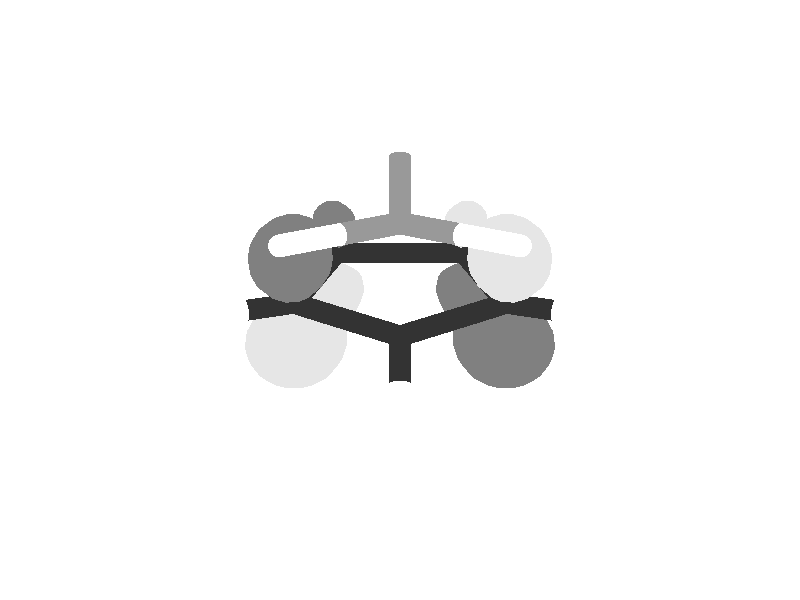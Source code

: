 camera {
 location <0.0, 3.6, 1.8>
 look_at <0.0, -0.01, 0.0>
 sky <0.0, -0.1, 0.0>
 angle 15
}
 light_source { <0, 9, 0> color rgb<0.7, 0.7, 0.7> shadowless}
 light_source { <0, 0, 9> color rgb<0.7, 0.7, 0.7> shadowless}
 background {<1, 1, 1>}
 #declare MeshRed = texture {
 pigment { color rgb<0.9, 0.9, 0.9> }
 finish { ambient 0.2 diffuse 0.6 specular 0.9}
 }
 #declare MeshBlue = texture {
 pigment { color rgb<0.5, 0.5, 0.5> }
 finish { ambient 0.2 diffuse 0.6 specular 0.9}
 }
 #declare BSAMBI = 0.2;
 #declare BSDIFF = 0.8;
 #declare BSSPEC = 0.8;
#declare colorA = 
 texture { 
 pigment { rgb<  1.0000  0.0000  0.0000 >}
 finish {ambient BSAMBI diffuse BSDIFF specular BSSPEC}
 }
#declare colorK = 
 texture { 
 pigment { rgb<  0.6  0.6  0.6 >}
 finish {ambient BSAMBI diffuse BSDIFF specular BSSPEC}
 }
#declare colorN = 
 texture { 
 pigment { rgb<  0.2  0.2  0.2 >}
 finish {ambient BSAMBI diffuse BSDIFF specular BSSPEC}
 }
#declare colorO = 
 texture { 
 pigment { rgb<  1.0  1.0  1.0 >}
 finish {ambient BSAMBI diffuse BSDIFF specular BSSPEC}
 }
 # declare molecule = union { 
 mesh {
 smooth_triangle {
<  0.116667, -0.050000, -0.116964>, < -0.495226, -0.113780, -0.861281>,
<  0.116667, -0.051313, -0.116667>, < -0.492803, -0.115187, -0.862483>,
<  0.115974, -0.050000, -0.116667>, < -0.503904, -0.111473, -0.856536>
 }
 smooth_triangle {
<  0.116667, -0.050000, -0.116964>, < -0.495226, -0.113780, -0.861281>,
<  0.133333, -0.050000, -0.119676>, < -0.269149, -0.180514, -0.946030>,
<  0.133333, -0.060198, -0.116667>, < -0.240602, -0.207457, -0.948194>
 }
 smooth_triangle {
<  0.116667, -0.051313, -0.116667>, < -0.492803, -0.115187, -0.862483>,
<  0.116667, -0.050000, -0.116964>, < -0.495226, -0.113780, -0.861281>,
<  0.133333, -0.060198, -0.116667>, < -0.240602, -0.207457, -0.948194>
 }
 smooth_triangle {
<  0.133333, -0.050000, -0.119676>, < -0.269149, -0.180514, -0.946030>,
<  0.150000, -0.050000, -0.118018>, < -0.029167, -0.247465, -0.968458>,
<  0.150000, -0.053807, -0.116667>, < -0.015852, -0.262868, -0.964702>
 }
 smooth_triangle {
<  0.133333, -0.060198, -0.116667>, < -0.240602, -0.207457, -0.948194>,
<  0.133333, -0.050000, -0.119676>, < -0.269149, -0.180514, -0.946030>,
<  0.150000, -0.053807, -0.116667>, < -0.015852, -0.262868, -0.964702>
 }
 smooth_triangle {
<  0.150000, -0.053807, -0.116667>, < -0.015852, -0.262868, -0.964702>,
<  0.150000, -0.050000, -0.118018>, < -0.029167, -0.247465, -0.968458>,
<  0.153816, -0.050000, -0.116667>, <  0.025847, -0.263194, -0.964397>
 }
 smooth_triangle {
<  0.116667, -0.033333, -0.119844>, < -0.513480, -0.051386, -0.856561>,
<  0.116667, -0.050000, -0.116964>, < -0.495226, -0.113780, -0.861281>,
<  0.115974, -0.050000, -0.116667>, < -0.503904, -0.111473, -0.856536>
 }
 smooth_triangle {
<  0.109899, -0.033333, -0.116667>, < -0.593754, -0.036931, -0.803798>,
<  0.116667, -0.033333, -0.119844>, < -0.513480, -0.051386, -0.856561>,
<  0.115974, -0.050000, -0.116667>, < -0.503904, -0.111473, -0.856536>
 }
 smooth_triangle {
<  0.133333, -0.050000, -0.119676>, < -0.269149, -0.180514, -0.946030>,
<  0.116667, -0.050000, -0.116964>, < -0.495226, -0.113780, -0.861281>,
<  0.133333, -0.033333, -0.123132>, < -0.296894, -0.092652, -0.950405>
 }
 smooth_triangle {
<  0.133333, -0.033333, -0.123132>, < -0.296894, -0.092652, -0.950405>,
<  0.116667, -0.050000, -0.116964>, < -0.495226, -0.113780, -0.861281>,
<  0.116667, -0.033333, -0.119844>, < -0.513480, -0.051386, -0.856561>
 }
 smooth_triangle {
<  0.150000, -0.050000, -0.118018>, < -0.029167, -0.247465, -0.968458>,
<  0.133333, -0.050000, -0.119676>, < -0.269149, -0.180514, -0.946030>,
<  0.150000, -0.033333, -0.122269>, < -0.068177, -0.135554, -0.988422>
 }
 smooth_triangle {
<  0.150000, -0.033333, -0.122269>, < -0.068177, -0.135554, -0.988422>,
<  0.133333, -0.050000, -0.119676>, < -0.269149, -0.180514, -0.946030>,
<  0.133333, -0.033333, -0.123132>, < -0.296894, -0.092652, -0.950405>
 }
 smooth_triangle {
<  0.166667, -0.034656, -0.116667>, <  0.176969, -0.189684, -0.965765>,
<  0.153816, -0.050000, -0.116667>, <  0.025847, -0.263194, -0.964397>,
<  0.150000, -0.050000, -0.118018>, < -0.029167, -0.247465, -0.968458>
 }
 smooth_triangle {
<  0.166667, -0.034656, -0.116667>, <  0.176969, -0.189684, -0.965765>,
<  0.150000, -0.050000, -0.118018>, < -0.029167, -0.247465, -0.968458>,
<  0.166667, -0.033333, -0.117058>, <  0.173498, -0.180172, -0.968213>
 }
 smooth_triangle {
<  0.166667, -0.033333, -0.117058>, <  0.173498, -0.180172, -0.968213>,
<  0.150000, -0.050000, -0.118018>, < -0.029167, -0.247465, -0.968458>,
<  0.150000, -0.033333, -0.122269>, < -0.068177, -0.135554, -0.988422>
 }
 smooth_triangle {
<  0.166667, -0.034656, -0.116667>, <  0.176969, -0.189684, -0.965765>,
<  0.166667, -0.033333, -0.117058>, <  0.173498, -0.180172, -0.968213>,
<  0.167367, -0.033333, -0.116667>, <  0.183362, -0.182067, -0.966038>
 }
 smooth_triangle {
<  0.116667, -0.016667, -0.120762>, < -0.523751,  0.047385, -0.850553>,
<  0.116667, -0.033333, -0.119844>, < -0.513480, -0.051386, -0.856561>,
<  0.109899, -0.033333, -0.116667>, < -0.593754, -0.036931, -0.803798>
 }
 smooth_triangle {
<  0.108376, -0.016667, -0.116667>, < -0.618905,  0.055869, -0.783476>,
<  0.116667, -0.016667, -0.120762>, < -0.523751,  0.047385, -0.850553>,
<  0.109899, -0.033333, -0.116667>, < -0.593754, -0.036931, -0.803798>
 }
 smooth_triangle {
<  0.133333, -0.033333, -0.123132>, < -0.296894, -0.092652, -0.950405>,
<  0.116667, -0.033333, -0.119844>, < -0.513480, -0.051386, -0.856561>,
<  0.133333, -0.016667, -0.124402>, < -0.312808,  0.026009, -0.949460>
 }
 smooth_triangle {
<  0.133333, -0.016667, -0.124402>, < -0.312808,  0.026009, -0.949460>,
<  0.116667, -0.033333, -0.119844>, < -0.513480, -0.051386, -0.856561>,
<  0.116667, -0.016667, -0.120762>, < -0.523751,  0.047385, -0.850553>
 }
 smooth_triangle {
<  0.150000, -0.033333, -0.122269>, < -0.068177, -0.135554, -0.988422>,
<  0.133333, -0.033333, -0.123132>, < -0.296894, -0.092652, -0.950405>,
<  0.150000, -0.016667, -0.123971>, < -0.090413,  0.002237, -0.995902>
 }
 smooth_triangle {
<  0.150000, -0.016667, -0.123971>, < -0.090413,  0.002237, -0.995902>,
<  0.133333, -0.033333, -0.123132>, < -0.296894, -0.092652, -0.950405>,
<  0.133333, -0.016667, -0.124402>, < -0.312808,  0.026009, -0.949460>
 }
 smooth_triangle {
<  0.166667, -0.033333, -0.117058>, <  0.173498, -0.180172, -0.968213>,
<  0.150000, -0.033333, -0.122269>, < -0.068177, -0.135554, -0.988422>,
<  0.166667, -0.016667, -0.119382>, <  0.145761, -0.023549, -0.989039>
 }
 smooth_triangle {
<  0.166667, -0.016667, -0.119382>, <  0.145761, -0.023549, -0.989039>,
<  0.150000, -0.033333, -0.122269>, < -0.068177, -0.135554, -0.988422>,
<  0.150000, -0.016667, -0.123971>, < -0.090413,  0.002237, -0.995902>
 }
 smooth_triangle {
<  0.171768, -0.016667, -0.116667>, <  0.218597, -0.031358, -0.975311>,
<  0.167367, -0.033333, -0.116667>, <  0.183362, -0.182067, -0.966038>,
<  0.166667, -0.033333, -0.117058>, <  0.173498, -0.180172, -0.968213>
 }
 smooth_triangle {
<  0.166667, -0.016667, -0.119382>, <  0.145761, -0.023549, -0.989039>,
<  0.171768, -0.016667, -0.116667>, <  0.218597, -0.031358, -0.975311>,
<  0.166667, -0.033333, -0.117058>, <  0.173498, -0.180172, -0.968213>
 }
 smooth_triangle {
<  0.116667,  0.000000, -0.119104>, < -0.530980,  0.173616, -0.829408>,
<  0.116667, -0.016667, -0.120762>, < -0.523751,  0.047385, -0.850553>,
<  0.108376, -0.016667, -0.116667>, < -0.618905,  0.055869, -0.783476>
 }
 smooth_triangle {
<  0.111900,  0.000000, -0.116667>, < -0.584251,  0.174387, -0.792616>,
<  0.116667,  0.000000, -0.119104>, < -0.530980,  0.173616, -0.829408>,
<  0.108376, -0.016667, -0.116667>, < -0.618905,  0.055869, -0.783476>
 }
 smooth_triangle {
<  0.133333, -0.016667, -0.124402>, < -0.312808,  0.026009, -0.949460>,
<  0.116667, -0.016667, -0.120762>, < -0.523751,  0.047385, -0.850553>,
<  0.133333,  0.000000, -0.123103>, < -0.323435,  0.168024, -0.931213>
 }
 smooth_triangle {
<  0.133333,  0.000000, -0.123103>, < -0.323435,  0.168024, -0.931213>,
<  0.116667, -0.016667, -0.120762>, < -0.523751,  0.047385, -0.850553>,
<  0.116667,  0.000000, -0.119104>, < -0.530980,  0.173616, -0.829408>
 }
 smooth_triangle {
<  0.150000, -0.016667, -0.123971>, < -0.090413,  0.002237, -0.995902>,
<  0.133333, -0.016667, -0.124402>, < -0.312808,  0.026009, -0.949460>,
<  0.150000,  0.000000, -0.122905>, < -0.103583,  0.159665, -0.981722>
 }
 smooth_triangle {
<  0.150000,  0.000000, -0.122905>, < -0.103583,  0.159665, -0.981722>,
<  0.133333, -0.016667, -0.124402>, < -0.312808,  0.026009, -0.949460>,
<  0.133333,  0.000000, -0.123103>, < -0.323435,  0.168024, -0.931213>
 }
 smooth_triangle {
<  0.166667, -0.016667, -0.119382>, <  0.145761, -0.023549, -0.989039>,
<  0.150000, -0.016667, -0.123971>, < -0.090413,  0.002237, -0.995902>,
<  0.166667,  0.000000, -0.118485>, <  0.130579,  0.150289, -0.979981>
 }
 smooth_triangle {
<  0.166667,  0.000000, -0.118485>, <  0.130579,  0.150289, -0.979981>,
<  0.150000, -0.016667, -0.123971>, < -0.090413,  0.002237, -0.995902>,
<  0.150000,  0.000000, -0.122905>, < -0.103583,  0.159665, -0.981722>
 }
 smooth_triangle {
<  0.170182,  0.000000, -0.116667>, <  0.179895,  0.148978, -0.972339>,
<  0.171768, -0.016667, -0.116667>, <  0.218597, -0.031358, -0.975311>,
<  0.166667, -0.016667, -0.119382>, <  0.145761, -0.023549, -0.989039>
 }
 smooth_triangle {
<  0.166667,  0.000000, -0.118485>, <  0.130579,  0.150289, -0.979981>,
<  0.170182,  0.000000, -0.116667>, <  0.179895,  0.148978, -0.972339>,
<  0.166667, -0.016667, -0.119382>, <  0.145761, -0.023549, -0.989039>
 }
 smooth_triangle {
<  0.116667,  0.000000, -0.119104>, < -0.530980,  0.173616, -0.829408>,
<  0.111900,  0.000000, -0.116667>, < -0.584251,  0.174387, -0.792616>,
<  0.116667,  0.008357, -0.116667>, < -0.535247,  0.246046, -0.808067>
 }
 smooth_triangle {
<  0.116667,  0.008357, -0.116667>, < -0.535247,  0.246046, -0.808067>,
<  0.125944,  0.016667, -0.116667>, < -0.421766,  0.328991, -0.844913>,
<  0.133333,  0.016667, -0.118608>, < -0.331192,  0.330686, -0.883718>
 }
 smooth_triangle {
<  0.116667,  0.008357, -0.116667>, < -0.535247,  0.246046, -0.808067>,
<  0.133333,  0.016667, -0.118608>, < -0.331192,  0.330686, -0.883718>,
<  0.116667,  0.000000, -0.119104>, < -0.530980,  0.173616, -0.829408>
 }
 smooth_triangle {
<  0.116667,  0.000000, -0.119104>, < -0.530980,  0.173616, -0.829408>,
<  0.133333,  0.016667, -0.118608>, < -0.331192,  0.330686, -0.883718>,
<  0.133333,  0.000000, -0.123103>, < -0.323435,  0.168024, -0.931213>
 }
 smooth_triangle {
<  0.150000,  0.000000, -0.122905>, < -0.103583,  0.159665, -0.981722>,
<  0.133333,  0.000000, -0.123103>, < -0.323435,  0.168024, -0.931213>,
<  0.150000,  0.016667, -0.118538>, < -0.111607,  0.336116, -0.935184>
 }
 smooth_triangle {
<  0.150000,  0.016667, -0.118538>, < -0.111607,  0.336116, -0.935184>,
<  0.133333,  0.000000, -0.123103>, < -0.323435,  0.168024, -0.931213>,
<  0.133333,  0.016667, -0.118608>, < -0.331192,  0.330686, -0.883718>
 }
 smooth_triangle {
<  0.157059,  0.016667, -0.116667>, < -0.015453,  0.340182, -0.940232>,
<  0.166667,  0.006820, -0.116667>, <  0.128196,  0.226330, -0.965578>,
<  0.166667,  0.000000, -0.118485>, <  0.130579,  0.150289, -0.979981>
 }
 smooth_triangle {
<  0.157059,  0.016667, -0.116667>, < -0.015453,  0.340182, -0.940232>,
<  0.166667,  0.000000, -0.118485>, <  0.130579,  0.150289, -0.979981>,
<  0.150000,  0.016667, -0.118538>, < -0.111607,  0.336116, -0.935184>
 }
 smooth_triangle {
<  0.150000,  0.016667, -0.118538>, < -0.111607,  0.336116, -0.935184>,
<  0.166667,  0.000000, -0.118485>, <  0.130579,  0.150289, -0.979981>,
<  0.150000,  0.000000, -0.122905>, < -0.103583,  0.159665, -0.981722>
 }
 smooth_triangle {
<  0.170182,  0.000000, -0.116667>, <  0.179895,  0.148978, -0.972339>,
<  0.166667,  0.000000, -0.118485>, <  0.130579,  0.150289, -0.979981>,
<  0.166667,  0.006820, -0.116667>, <  0.128196,  0.226330, -0.965578>
 }
 smooth_triangle {
<  0.133333,  0.016667, -0.118608>, < -0.331192,  0.330686, -0.883718>,
<  0.125944,  0.016667, -0.116667>, < -0.421766,  0.328991, -0.844913>,
<  0.133333,  0.020674, -0.116667>, < -0.333333,  0.370947, -0.866769>
 }
 smooth_triangle {
<  0.150000,  0.016667, -0.118538>, < -0.111607,  0.336116, -0.935184>,
<  0.133333,  0.016667, -0.118608>, < -0.331192,  0.330686, -0.883718>,
<  0.133333,  0.020674, -0.116667>, < -0.333333,  0.370947, -0.866769>
 }
 smooth_triangle {
<  0.150000,  0.020559, -0.116667>, < -0.112953,  0.378197, -0.918808>,
<  0.150000,  0.016667, -0.118538>, < -0.111607,  0.336116, -0.935184>,
<  0.133333,  0.020674, -0.116667>, < -0.333333,  0.370947, -0.866769>
 }
 smooth_triangle {
<  0.157059,  0.016667, -0.116667>, < -0.015453,  0.340182, -0.940232>,
<  0.150000,  0.016667, -0.118538>, < -0.111607,  0.336116, -0.935184>,
<  0.150000,  0.020559, -0.116667>, < -0.112953,  0.378197, -0.918808>
 }
 smooth_triangle {
<  0.100000, -0.133333, -0.100504>, < -0.412606, -0.086643, -0.906780>,
<  0.100000, -0.135469, -0.100000>, < -0.406386, -0.106620, -0.907460>,
<  0.098298, -0.133333, -0.100000>, < -0.441233, -0.081407, -0.893693>
 }
 smooth_triangle {
<  0.100000, -0.135469, -0.100000>, < -0.406386, -0.106620, -0.907460>,
<  0.100000, -0.133333, -0.100504>, < -0.412606, -0.086643, -0.906780>,
<  0.109031, -0.133333, -0.100000>, < -0.259458, -0.121217, -0.958117>
 }
 smooth_triangle {
<  0.100000, -0.116667, -0.102027>, < -0.487236,  0.012223, -0.873185>,
<  0.100000, -0.133333, -0.100504>, < -0.412606, -0.086643, -0.906780>,
<  0.098298, -0.133333, -0.100000>, < -0.441233, -0.081407, -0.893693>
 }
 smooth_triangle {
<  0.094708, -0.116667, -0.100000>, < -0.568569,  0.032142, -0.822007>,
<  0.100000, -0.116667, -0.102027>, < -0.487236,  0.012223, -0.873185>,
<  0.098298, -0.133333, -0.100000>, < -0.441233, -0.081407, -0.893693>
 }
 smooth_triangle {
<  0.116667, -0.130871, -0.100000>, < -0.124970, -0.138547, -0.982439>,
<  0.109031, -0.133333, -0.100000>, < -0.259458, -0.121217, -0.958117>,
<  0.100000, -0.133333, -0.100504>, < -0.412606, -0.086643, -0.906780>
 }
 smooth_triangle {
<  0.116667, -0.130871, -0.100000>, < -0.124970, -0.138547, -0.982439>,
<  0.100000, -0.133333, -0.100504>, < -0.412606, -0.086643, -0.906780>,
<  0.116667, -0.116667, -0.102712>, < -0.204684, -0.067854, -0.976473>
 }
 smooth_triangle {
<  0.116667, -0.116667, -0.102712>, < -0.204684, -0.067854, -0.976473>,
<  0.100000, -0.133333, -0.100504>, < -0.412606, -0.086643, -0.906780>,
<  0.100000, -0.116667, -0.102027>, < -0.487236,  0.012223, -0.873185>
 }
 smooth_triangle {
<  0.116667, -0.130871, -0.100000>, < -0.124970, -0.138547, -0.982439>,
<  0.116667, -0.116667, -0.102712>, < -0.204684, -0.067854, -0.976473>,
<  0.126316, -0.116667, -0.100000>, < -0.020432, -0.125643, -0.991865>
 }
 smooth_triangle {
<  0.100000, -0.100000, -0.102727>, < -0.575566,  0.039019, -0.816824>,
<  0.100000, -0.116667, -0.102027>, < -0.487236,  0.012223, -0.873185>,
<  0.094708, -0.116667, -0.100000>, < -0.568569,  0.032142, -0.822007>
 }
 smooth_triangle {
<  0.094568, -0.100000, -0.100000>, < -0.651208,  0.065008, -0.756110>,
<  0.100000, -0.100000, -0.102727>, < -0.575566,  0.039019, -0.816824>,
<  0.094708, -0.116667, -0.100000>, < -0.568569,  0.032142, -0.822007>
 }
 smooth_triangle {
<  0.116667, -0.116667, -0.102712>, < -0.204684, -0.067854, -0.976473>,
<  0.100000, -0.116667, -0.102027>, < -0.487236,  0.012223, -0.873185>,
<  0.116667, -0.100000, -0.105451>, < -0.316074, -0.064489, -0.946540>
 }
 smooth_triangle {
<  0.116667, -0.100000, -0.105451>, < -0.316074, -0.064489, -0.946540>,
<  0.100000, -0.116667, -0.102027>, < -0.487236,  0.012223, -0.873185>,
<  0.100000, -0.100000, -0.102727>, < -0.575566,  0.039019, -0.816824>
 }
 smooth_triangle {
<  0.133333, -0.109551, -0.100000>, <  0.073299, -0.183169, -0.980345>,
<  0.126316, -0.116667, -0.100000>, < -0.020432, -0.125643, -0.991865>,
<  0.116667, -0.116667, -0.102712>, < -0.204684, -0.067854, -0.976473>
 }
 smooth_triangle {
<  0.133333, -0.109551, -0.100000>, <  0.073299, -0.183169, -0.980345>,
<  0.116667, -0.116667, -0.102712>, < -0.204684, -0.067854, -0.976473>,
<  0.133333, -0.100000, -0.102935>, < -0.006539, -0.193604, -0.981058>
 }
 smooth_triangle {
<  0.133333, -0.100000, -0.102935>, < -0.006539, -0.193604, -0.981058>,
<  0.116667, -0.116667, -0.102712>, < -0.204684, -0.067854, -0.976473>,
<  0.116667, -0.100000, -0.105451>, < -0.316074, -0.064489, -0.946540>
 }
 smooth_triangle {
<  0.133333, -0.109551, -0.100000>, <  0.073299, -0.183169, -0.980345>,
<  0.133333, -0.100000, -0.102935>, < -0.006539, -0.193604, -0.981058>,
<  0.139598, -0.100000, -0.100000>, <  0.119581, -0.248953, -0.961105>
 }
 smooth_triangle {
<  0.100000, -0.083333, -0.104015>, < -0.653097,  0.004225, -0.757263>,
<  0.100000, -0.100000, -0.102727>, < -0.575566,  0.039019, -0.816824>,
<  0.094568, -0.100000, -0.100000>, < -0.651208,  0.065008, -0.756110>
 }
 smooth_triangle {
<  0.093674, -0.083333, -0.100000>, < -0.732738,  0.038161, -0.679440>,
<  0.100000, -0.083333, -0.104015>, < -0.653097,  0.004225, -0.757263>,
<  0.094568, -0.100000, -0.100000>, < -0.651208,  0.065008, -0.756110>
 }
 smooth_triangle {
<  0.116667, -0.100000, -0.105451>, < -0.316074, -0.064489, -0.946540>,
<  0.100000, -0.100000, -0.102727>, < -0.575566,  0.039019, -0.816824>,
<  0.116667, -0.083333, -0.108883>, < -0.412679, -0.107898, -0.904464>
 }
 smooth_triangle {
<  0.116667, -0.083333, -0.108883>, < -0.412679, -0.107898, -0.904464>,
<  0.100000, -0.100000, -0.102727>, < -0.575566,  0.039019, -0.816824>,
<  0.100000, -0.083333, -0.104015>, < -0.653097,  0.004225, -0.757263>
 }
 smooth_triangle {
<  0.133333, -0.100000, -0.102935>, < -0.006539, -0.193604, -0.981058>,
<  0.116667, -0.100000, -0.105451>, < -0.316074, -0.064489, -0.946540>,
<  0.133333, -0.083333, -0.108711>, < -0.137651, -0.234459, -0.962331>
 }
 smooth_triangle {
<  0.133333, -0.083333, -0.108711>, < -0.137651, -0.234459, -0.962331>,
<  0.116667, -0.100000, -0.105451>, < -0.316074, -0.064489, -0.946540>,
<  0.116667, -0.083333, -0.108883>, < -0.412679, -0.107898, -0.904464>
 }
 smooth_triangle {
<  0.150000, -0.089889, -0.100000>, <  0.233484, -0.370864, -0.898858>,
<  0.139598, -0.100000, -0.100000>, <  0.119581, -0.248953, -0.961105>,
<  0.133333, -0.100000, -0.102935>, < -0.006539, -0.193604, -0.981058>
 }
 smooth_triangle {
<  0.150000, -0.089889, -0.100000>, <  0.233484, -0.370864, -0.898858>,
<  0.133333, -0.100000, -0.102935>, < -0.006539, -0.193604, -0.981058>,
<  0.150000, -0.083333, -0.103308>, <  0.169479, -0.376439, -0.910808>
 }
 smooth_triangle {
<  0.150000, -0.083333, -0.103308>, <  0.169479, -0.376439, -0.910808>,
<  0.133333, -0.100000, -0.102935>, < -0.006539, -0.193604, -0.981058>,
<  0.133333, -0.083333, -0.108711>, < -0.137651, -0.234459, -0.962331>
 }
 smooth_triangle {
<  0.150000, -0.089889, -0.100000>, <  0.233484, -0.370864, -0.898858>,
<  0.150000, -0.083333, -0.103308>, <  0.169479, -0.376439, -0.910808>,
<  0.155067, -0.083333, -0.100000>, <  0.265582, -0.421085, -0.867268>
 }
 smooth_triangle {
<  0.100000, -0.066667, -0.106484>, < -0.697733, -0.042149, -0.715117>,
<  0.100000, -0.083333, -0.104015>, < -0.653097,  0.004225, -0.757263>,
<  0.093674, -0.083333, -0.100000>, < -0.732738,  0.038161, -0.679440>
 }
 smooth_triangle {
<  0.091381, -0.066667, -0.100000>, < -0.797486, -0.000840, -0.603337>,
<  0.100000, -0.066667, -0.106484>, < -0.697733, -0.042149, -0.715117>,
<  0.093674, -0.083333, -0.100000>, < -0.732738,  0.038161, -0.679440>
 }
 smooth_triangle {
<  0.116667, -0.083333, -0.108883>, < -0.412679, -0.107898, -0.904464>,
<  0.100000, -0.083333, -0.104015>, < -0.653097,  0.004225, -0.757263>,
<  0.116667, -0.066667, -0.113035>, < -0.469392, -0.135021, -0.872605>
 }
 smooth_triangle {
<  0.116667, -0.066667, -0.113035>, < -0.469392, -0.135021, -0.872605>,
<  0.100000, -0.083333, -0.104015>, < -0.653097,  0.004225, -0.757263>,
<  0.100000, -0.066667, -0.106484>, < -0.697733, -0.042149, -0.715117>
 }
 smooth_triangle {
<  0.133333, -0.083333, -0.108711>, < -0.137651, -0.234459, -0.962331>,
<  0.116667, -0.083333, -0.108883>, < -0.412679, -0.107898, -0.904464>,
<  0.133333, -0.066667, -0.114615>, < -0.221426, -0.230588, -0.947523>
 }
 smooth_triangle {
<  0.133333, -0.066667, -0.114615>, < -0.221426, -0.230588, -0.947523>,
<  0.116667, -0.083333, -0.108883>, < -0.412679, -0.107898, -0.904464>,
<  0.116667, -0.066667, -0.113035>, < -0.469392, -0.135021, -0.872605>
 }
 smooth_triangle {
<  0.150000, -0.083333, -0.103308>, <  0.169479, -0.376439, -0.910808>,
<  0.133333, -0.083333, -0.108711>, < -0.137651, -0.234459, -0.962331>,
<  0.150000, -0.066667, -0.111594>, <  0.041947, -0.337149, -0.940516>
 }
 smooth_triangle {
<  0.150000, -0.066667, -0.111594>, <  0.041947, -0.337149, -0.940516>,
<  0.133333, -0.083333, -0.108711>, < -0.137651, -0.234459, -0.962331>,
<  0.133333, -0.066667, -0.114615>, < -0.221426, -0.230588, -0.947523>
 }
 smooth_triangle {
<  0.166667, -0.071335, -0.100000>, <  0.367957, -0.471758, -0.801282>,
<  0.155067, -0.083333, -0.100000>, <  0.265582, -0.421085, -0.867268>,
<  0.150000, -0.083333, -0.103308>, <  0.169479, -0.376439, -0.910808>
 }
 smooth_triangle {
<  0.166667, -0.071335, -0.100000>, <  0.367957, -0.471758, -0.801282>,
<  0.150000, -0.083333, -0.103308>, <  0.169479, -0.376439, -0.910808>,
<  0.166667, -0.066667, -0.102961>, <  0.329835, -0.453420, -0.828021>
 }
 smooth_triangle {
<  0.166667, -0.066667, -0.102961>, <  0.329835, -0.453420, -0.828021>,
<  0.150000, -0.083333, -0.103308>, <  0.169479, -0.376439, -0.910808>,
<  0.150000, -0.066667, -0.111594>, <  0.041947, -0.337149, -0.940516>
 }
 smooth_triangle {
<  0.166667, -0.071335, -0.100000>, <  0.367957, -0.471758, -0.801282>,
<  0.166667, -0.066667, -0.102961>, <  0.329835, -0.453420, -0.828021>,
<  0.170112, -0.066667, -0.100000>, <  0.388755, -0.476792, -0.788377>
 }
 smooth_triangle {
<  0.100000, -0.050000, -0.109506>, < -0.714256, -0.052412, -0.697919>,
<  0.100000, -0.066667, -0.106484>, < -0.697733, -0.042149, -0.715117>,
<  0.091381, -0.066667, -0.100000>, < -0.797486, -0.000840, -0.603337>
 }
 smooth_triangle {
<  0.088605, -0.050000, -0.100000>, < -0.838049, -0.013188, -0.545436>,
<  0.100000, -0.050000, -0.109506>, < -0.714256, -0.052412, -0.697919>,
<  0.091381, -0.066667, -0.100000>, < -0.797486, -0.000840, -0.603337>
 }
 smooth_triangle {
<  0.116667, -0.051313, -0.116667>, < -0.492803, -0.115187, -0.862483>,
<  0.100000, -0.050000, -0.109506>, < -0.714256, -0.052412, -0.697919>,
<  0.115974, -0.050000, -0.116667>, < -0.503904, -0.111473, -0.856536>
 }
 smooth_triangle {
<  0.116667, -0.051313, -0.116667>, < -0.492803, -0.115187, -0.862483>,
<  0.116667, -0.066667, -0.113035>, < -0.469392, -0.135021, -0.872605>,
<  0.100000, -0.050000, -0.109506>, < -0.714256, -0.052412, -0.697919>
 }
 smooth_triangle {
<  0.116667, -0.066667, -0.113035>, < -0.469392, -0.135021, -0.872605>,
<  0.100000, -0.066667, -0.106484>, < -0.697733, -0.042149, -0.715117>,
<  0.100000, -0.050000, -0.109506>, < -0.714256, -0.052412, -0.697919>
 }
 smooth_triangle {
<  0.133333, -0.060198, -0.116667>, < -0.240602, -0.207457, -0.948194>,
<  0.116667, -0.066667, -0.113035>, < -0.469392, -0.135021, -0.872605>,
<  0.116667, -0.051313, -0.116667>, < -0.492803, -0.115187, -0.862483>
 }
 smooth_triangle {
<  0.133333, -0.066667, -0.114615>, < -0.221426, -0.230588, -0.947523>,
<  0.116667, -0.066667, -0.113035>, < -0.469392, -0.135021, -0.872605>,
<  0.133333, -0.060198, -0.116667>, < -0.240602, -0.207457, -0.948194>
 }
 smooth_triangle {
<  0.150000, -0.053807, -0.116667>, < -0.015852, -0.262868, -0.964702>,
<  0.133333, -0.066667, -0.114615>, < -0.221426, -0.230588, -0.947523>,
<  0.133333, -0.060198, -0.116667>, < -0.240602, -0.207457, -0.948194>
 }
 smooth_triangle {
<  0.150000, -0.066667, -0.111594>, <  0.041947, -0.337149, -0.940516>,
<  0.133333, -0.066667, -0.114615>, < -0.221426, -0.230588, -0.947523>,
<  0.150000, -0.053807, -0.116667>, < -0.015852, -0.262868, -0.964702>
 }
 smooth_triangle {
<  0.153816, -0.050000, -0.116667>, <  0.025847, -0.263194, -0.964397>,
<  0.150000, -0.066667, -0.111594>, <  0.041947, -0.337149, -0.940516>,
<  0.150000, -0.053807, -0.116667>, < -0.015852, -0.262868, -0.964702>
 }
 smooth_triangle {
<  0.153816, -0.050000, -0.116667>, <  0.025847, -0.263194, -0.964397>,
<  0.166667, -0.050000, -0.111745>, <  0.229734, -0.329718, -0.915701>,
<  0.150000, -0.066667, -0.111594>, <  0.041947, -0.337149, -0.940516>
 }
 smooth_triangle {
<  0.166667, -0.050000, -0.111745>, <  0.229734, -0.329718, -0.915701>,
<  0.166667, -0.066667, -0.102961>, <  0.329835, -0.453420, -0.828021>,
<  0.150000, -0.066667, -0.111594>, <  0.041947, -0.337149, -0.940516>
 }
 smooth_triangle {
<  0.181931, -0.050000, -0.100000>, <  0.492216, -0.411130, -0.767265>,
<  0.170112, -0.066667, -0.100000>, <  0.388755, -0.476792, -0.788377>,
<  0.166667, -0.066667, -0.102961>, <  0.329835, -0.453420, -0.828021>
 }
 smooth_triangle {
<  0.166667, -0.050000, -0.111745>, <  0.229734, -0.329718, -0.915701>,
<  0.181931, -0.050000, -0.100000>, <  0.492216, -0.411130, -0.767265>,
<  0.166667, -0.066667, -0.102961>, <  0.329835, -0.453420, -0.828021>
 }
 smooth_triangle {
<  0.100000, -0.033333, -0.111832>, < -0.719006, -0.014258, -0.694857>,
<  0.100000, -0.050000, -0.109506>, < -0.714256, -0.052412, -0.697919>,
<  0.088605, -0.050000, -0.100000>, < -0.838049, -0.013188, -0.545436>
 }
 smooth_triangle {
<  0.086564, -0.033333, -0.100000>, < -0.859013,  0.012277, -0.511807>,
<  0.100000, -0.033333, -0.111832>, < -0.719006, -0.014258, -0.694857>,
<  0.088605, -0.050000, -0.100000>, < -0.838049, -0.013188, -0.545436>
 }
 smooth_triangle {
<  0.115974, -0.050000, -0.116667>, < -0.503904, -0.111473, -0.856536>,
<  0.100000, -0.033333, -0.111832>, < -0.719006, -0.014258, -0.694857>,
<  0.109899, -0.033333, -0.116667>, < -0.593754, -0.036931, -0.803798>
 }
 smooth_triangle {
<  0.100000, -0.050000, -0.109506>, < -0.714256, -0.052412, -0.697919>,
<  0.100000, -0.033333, -0.111832>, < -0.719006, -0.014258, -0.694857>,
<  0.115974, -0.050000, -0.116667>, < -0.503904, -0.111473, -0.856536>
 }
 smooth_triangle {
<  0.153816, -0.050000, -0.116667>, <  0.025847, -0.263194, -0.964397>,
<  0.166667, -0.034656, -0.116667>, <  0.176969, -0.189684, -0.965765>,
<  0.166667, -0.050000, -0.111745>, <  0.229734, -0.329718, -0.915701>
 }
 smooth_triangle {
<  0.167367, -0.033333, -0.116667>, <  0.183362, -0.182067, -0.966038>,
<  0.183333, -0.033333, -0.106420>, <  0.453694, -0.245309, -0.856729>,
<  0.183333, -0.047480, -0.100000>, <  0.507829, -0.388402, -0.768930>
 }
 smooth_triangle {
<  0.166667, -0.034656, -0.116667>, <  0.176969, -0.189684, -0.965765>,
<  0.167367, -0.033333, -0.116667>, <  0.183362, -0.182067, -0.966038>,
<  0.183333, -0.047480, -0.100000>, <  0.507829, -0.388402, -0.768930>
 }
 smooth_triangle {
<  0.166667, -0.034656, -0.116667>, <  0.176969, -0.189684, -0.965765>,
<  0.183333, -0.047480, -0.100000>, <  0.507829, -0.388402, -0.768930>,
<  0.181931, -0.050000, -0.100000>, <  0.492216, -0.411130, -0.767265>
 }
 smooth_triangle {
<  0.166667, -0.034656, -0.116667>, <  0.176969, -0.189684, -0.965765>,
<  0.181931, -0.050000, -0.100000>, <  0.492216, -0.411130, -0.767265>,
<  0.166667, -0.050000, -0.111745>, <  0.229734, -0.329718, -0.915701>
 }
 smooth_triangle {
<  0.183333, -0.047480, -0.100000>, <  0.507829, -0.388402, -0.768930>,
<  0.183333, -0.033333, -0.106420>, <  0.453694, -0.245309, -0.856729>,
<  0.189587, -0.033333, -0.100000>, <  0.560525, -0.268790, -0.783303>
 }
 smooth_triangle {
<  0.100000, -0.016667, -0.112394>, < -0.722746,  0.064485, -0.688099>,
<  0.100000, -0.033333, -0.111832>, < -0.719006, -0.014258, -0.694857>,
<  0.086564, -0.033333, -0.100000>, < -0.859013,  0.012277, -0.511807>
 }
 smooth_triangle {
<  0.086315, -0.016667, -0.100000>, < -0.861818,  0.073981, -0.501793>,
<  0.100000, -0.016667, -0.112394>, < -0.722746,  0.064485, -0.688099>,
<  0.086564, -0.033333, -0.100000>, < -0.859013,  0.012277, -0.511807>
 }
 smooth_triangle {
<  0.109899, -0.033333, -0.116667>, < -0.593754, -0.036931, -0.803798>,
<  0.100000, -0.016667, -0.112394>, < -0.722746,  0.064485, -0.688099>,
<  0.108376, -0.016667, -0.116667>, < -0.618905,  0.055869, -0.783476>
 }
 smooth_triangle {
<  0.100000, -0.033333, -0.111832>, < -0.719006, -0.014258, -0.694857>,
<  0.100000, -0.016667, -0.112394>, < -0.722746,  0.064485, -0.688099>,
<  0.109899, -0.033333, -0.116667>, < -0.593754, -0.036931, -0.803798>
 }
 smooth_triangle {
<  0.183333, -0.033333, -0.106420>, <  0.453694, -0.245309, -0.856729>,
<  0.171768, -0.016667, -0.116667>, <  0.218597, -0.031358, -0.975311>,
<  0.183333, -0.016667, -0.109773>, <  0.416984, -0.057802, -0.907074>
 }
 smooth_triangle {
<  0.167367, -0.033333, -0.116667>, <  0.183362, -0.182067, -0.966038>,
<  0.171768, -0.016667, -0.116667>, <  0.218597, -0.031358, -0.975311>,
<  0.183333, -0.033333, -0.106420>, <  0.453694, -0.245309, -0.856729>
 }
 smooth_triangle {
<  0.193282, -0.016667, -0.100000>, <  0.593378, -0.079550, -0.800983>,
<  0.189587, -0.033333, -0.100000>, <  0.560525, -0.268790, -0.783303>,
<  0.183333, -0.033333, -0.106420>, <  0.453694, -0.245309, -0.856729>
 }
 smooth_triangle {
<  0.183333, -0.016667, -0.109773>, <  0.416984, -0.057802, -0.907074>,
<  0.193282, -0.016667, -0.100000>, <  0.593378, -0.079550, -0.800983>,
<  0.183333, -0.033333, -0.106420>, <  0.453694, -0.245309, -0.856729>
 }
 smooth_triangle {
<  0.100000,  0.000000, -0.110388>, < -0.729516,  0.175056, -0.661182>,
<  0.100000, -0.016667, -0.112394>, < -0.722746,  0.064485, -0.688099>,
<  0.086315, -0.016667, -0.100000>, < -0.861818,  0.073981, -0.501793>
 }
 smooth_triangle {
<  0.088772,  0.000000, -0.100000>, < -0.841135,  0.171421, -0.512940>,
<  0.100000,  0.000000, -0.110388>, < -0.729516,  0.175056, -0.661182>,
<  0.086315, -0.016667, -0.100000>, < -0.861818,  0.073981, -0.501793>
 }
 smooth_triangle {
<  0.108376, -0.016667, -0.116667>, < -0.618905,  0.055869, -0.783476>,
<  0.100000,  0.000000, -0.110388>, < -0.729516,  0.175056, -0.661182>,
<  0.111900,  0.000000, -0.116667>, < -0.584251,  0.174387, -0.792616>
 }
 smooth_triangle {
<  0.100000, -0.016667, -0.112394>, < -0.722746,  0.064485, -0.688099>,
<  0.100000,  0.000000, -0.110388>, < -0.729516,  0.175056, -0.661182>,
<  0.108376, -0.016667, -0.116667>, < -0.618905,  0.055869, -0.783476>
 }
 smooth_triangle {
<  0.183333, -0.016667, -0.109773>, <  0.416984, -0.057802, -0.907074>,
<  0.170182,  0.000000, -0.116667>, <  0.179895,  0.148978, -0.972339>,
<  0.183333,  0.000000, -0.109127>, <  0.401906,  0.141104, -0.904744>
 }
 smooth_triangle {
<  0.171768, -0.016667, -0.116667>, <  0.218597, -0.031358, -0.975311>,
<  0.170182,  0.000000, -0.116667>, <  0.179895,  0.148978, -0.972339>,
<  0.183333, -0.016667, -0.109773>, <  0.416984, -0.057802, -0.907074>
 }
 smooth_triangle {
<  0.192825,  0.000000, -0.100000>, <  0.569341,  0.136648, -0.810665>,
<  0.193282, -0.016667, -0.100000>, <  0.593378, -0.079550, -0.800983>,
<  0.183333, -0.016667, -0.109773>, <  0.416984, -0.057802, -0.907074>
 }
 smooth_triangle {
<  0.183333,  0.000000, -0.109127>, <  0.401906,  0.141104, -0.904744>,
<  0.192825,  0.000000, -0.100000>, <  0.569341,  0.136648, -0.810665>,
<  0.183333, -0.016667, -0.109773>, <  0.416984, -0.057802, -0.907074>
 }
 smooth_triangle {
<  0.100000,  0.016667, -0.104770>, < -0.737525,  0.312501, -0.598665>,
<  0.100000,  0.000000, -0.110388>, < -0.729516,  0.175056, -0.661182>,
<  0.088772,  0.000000, -0.100000>, < -0.841135,  0.171421, -0.512940>
 }
 smooth_triangle {
<  0.094987,  0.016667, -0.100000>, < -0.785535,  0.307351, -0.537093>,
<  0.100000,  0.016667, -0.104770>, < -0.737525,  0.312501, -0.598665>,
<  0.088772,  0.000000, -0.100000>, < -0.841135,  0.171421, -0.512940>
 }
 smooth_triangle {
<  0.111900,  0.000000, -0.116667>, < -0.584251,  0.174387, -0.792616>,
<  0.116667,  0.016667, -0.114370>, < -0.540806,  0.324122, -0.776192>,
<  0.116667,  0.008357, -0.116667>, < -0.535247,  0.246046, -0.808067>
 }
 smooth_triangle {
<  0.111900,  0.000000, -0.116667>, < -0.584251,  0.174387, -0.792616>,
<  0.100000,  0.000000, -0.110388>, < -0.729516,  0.175056, -0.661182>,
<  0.116667,  0.016667, -0.114370>, < -0.540806,  0.324122, -0.776192>
 }
 smooth_triangle {
<  0.100000,  0.000000, -0.110388>, < -0.729516,  0.175056, -0.661182>,
<  0.100000,  0.016667, -0.104770>, < -0.737525,  0.312501, -0.598665>,
<  0.116667,  0.016667, -0.114370>, < -0.540806,  0.324122, -0.776192>
 }
 smooth_triangle {
<  0.116667,  0.008357, -0.116667>, < -0.535247,  0.246046, -0.808067>,
<  0.116667,  0.016667, -0.114370>, < -0.540806,  0.324122, -0.776192>,
<  0.125944,  0.016667, -0.116667>, < -0.421766,  0.328991, -0.844913>
 }
 smooth_triangle {
<  0.166667,  0.006820, -0.116667>, <  0.128196,  0.226330, -0.965578>,
<  0.157059,  0.016667, -0.116667>, < -0.015453,  0.340182, -0.940232>,
<  0.166667,  0.016667, -0.114138>, <  0.125841,  0.344677, -0.930248>
 }
 smooth_triangle {
<  0.166667,  0.006820, -0.116667>, <  0.128196,  0.226330, -0.965578>,
<  0.183333,  0.000000, -0.109127>, <  0.401906,  0.141104, -0.904744>,
<  0.170182,  0.000000, -0.116667>, <  0.179895,  0.148978, -0.972339>
 }
 smooth_triangle {
<  0.166667,  0.006820, -0.116667>, <  0.128196,  0.226330, -0.965578>,
<  0.166667,  0.016667, -0.114138>, <  0.125841,  0.344677, -0.930248>,
<  0.183333,  0.000000, -0.109127>, <  0.401906,  0.141104, -0.904744>
 }
 smooth_triangle {
<  0.166667,  0.016667, -0.114138>, <  0.125841,  0.344677, -0.930248>,
<  0.183333,  0.016667, -0.104069>, <  0.401745,  0.359961, -0.842038>,
<  0.183333,  0.000000, -0.109127>, <  0.401906,  0.141104, -0.904744>
 }
 smooth_triangle {
<  0.187570,  0.016667, -0.100000>, <  0.471990,  0.364888, -0.802547>,
<  0.192825,  0.000000, -0.100000>, <  0.569341,  0.136648, -0.810665>,
<  0.183333,  0.000000, -0.109127>, <  0.401906,  0.141104, -0.904744>
 }
 smooth_triangle {
<  0.183333,  0.016667, -0.104069>, <  0.401745,  0.359961, -0.842038>,
<  0.187570,  0.016667, -0.100000>, <  0.471990,  0.364888, -0.802547>,
<  0.183333,  0.000000, -0.109127>, <  0.401906,  0.141104, -0.904744>
 }
 smooth_triangle {
<  0.100000,  0.016667, -0.104770>, < -0.737525,  0.312501, -0.598665>,
<  0.094987,  0.016667, -0.100000>, < -0.785535,  0.307351, -0.537093>,
<  0.100000,  0.024437, -0.100000>, < -0.741859,  0.382165, -0.550994>
 }
 smooth_triangle {
<  0.100000,  0.024437, -0.100000>, < -0.741859,  0.382165, -0.550994>,
<  0.108423,  0.033333, -0.100000>, < -0.645441,  0.492583, -0.583753>,
<  0.116667,  0.033333, -0.105346>, < -0.553077,  0.502976, -0.664169>
 }
 smooth_triangle {
<  0.100000,  0.024437, -0.100000>, < -0.741859,  0.382165, -0.550994>,
<  0.116667,  0.033333, -0.105346>, < -0.553077,  0.502976, -0.664169>,
<  0.100000,  0.016667, -0.104770>, < -0.737525,  0.312501, -0.598665>
 }
 smooth_triangle {
<  0.100000,  0.016667, -0.104770>, < -0.737525,  0.312501, -0.598665>,
<  0.116667,  0.033333, -0.105346>, < -0.553077,  0.502976, -0.664169>,
<  0.116667,  0.016667, -0.114370>, < -0.540806,  0.324122, -0.776192>
 }
 smooth_triangle {
<  0.125944,  0.016667, -0.116667>, < -0.421766,  0.328991, -0.844913>,
<  0.133333,  0.033333, -0.110330>, < -0.341759,  0.523540, -0.780453>,
<  0.133333,  0.020674, -0.116667>, < -0.333333,  0.370947, -0.866769>
 }
 smooth_triangle {
<  0.125944,  0.016667, -0.116667>, < -0.421766,  0.328991, -0.844913>,
<  0.116667,  0.016667, -0.114370>, < -0.540806,  0.324122, -0.776192>,
<  0.133333,  0.033333, -0.110330>, < -0.341759,  0.523540, -0.780453>
 }
 smooth_triangle {
<  0.116667,  0.016667, -0.114370>, < -0.540806,  0.324122, -0.776192>,
<  0.116667,  0.033333, -0.105346>, < -0.553077,  0.502976, -0.664169>,
<  0.133333,  0.033333, -0.110330>, < -0.341759,  0.523540, -0.780453>
 }
 smooth_triangle {
<  0.133333,  0.020674, -0.116667>, < -0.333333,  0.370947, -0.866769>,
<  0.150000,  0.033333, -0.110281>, < -0.116643,  0.544366, -0.830699>,
<  0.150000,  0.020559, -0.116667>, < -0.112953,  0.378197, -0.918808>
 }
 smooth_triangle {
<  0.133333,  0.033333, -0.110330>, < -0.341759,  0.523540, -0.780453>,
<  0.150000,  0.033333, -0.110281>, < -0.116643,  0.544366, -0.830699>,
<  0.133333,  0.020674, -0.116667>, < -0.333333,  0.370947, -0.866769>
 }
 smooth_triangle {
<  0.150000,  0.020559, -0.116667>, < -0.112953,  0.378197, -0.918808>,
<  0.166667,  0.016667, -0.114138>, <  0.125841,  0.344677, -0.930248>,
<  0.157059,  0.016667, -0.116667>, < -0.015453,  0.340182, -0.940232>
 }
 smooth_triangle {
<  0.150000,  0.020559, -0.116667>, < -0.112953,  0.378197, -0.918808>,
<  0.150000,  0.033333, -0.110281>, < -0.116643,  0.544366, -0.830699>,
<  0.166667,  0.016667, -0.114138>, <  0.125841,  0.344677, -0.930248>
 }
 smooth_triangle {
<  0.150000,  0.033333, -0.110281>, < -0.116643,  0.544366, -0.830699>,
<  0.166667,  0.033333, -0.105109>, <  0.129503,  0.571801, -0.810107>,
<  0.166667,  0.016667, -0.114138>, <  0.125841,  0.344677, -0.930248>
 }
 smooth_triangle {
<  0.174450,  0.033333, -0.100000>, <  0.250759,  0.589375, -0.767957>,
<  0.183333,  0.023328, -0.100000>, <  0.407192,  0.450586, -0.794460>,
<  0.183333,  0.016667, -0.104069>, <  0.401745,  0.359961, -0.842038>
 }
 smooth_triangle {
<  0.174450,  0.033333, -0.100000>, <  0.250759,  0.589375, -0.767957>,
<  0.183333,  0.016667, -0.104069>, <  0.401745,  0.359961, -0.842038>,
<  0.166667,  0.033333, -0.105109>, <  0.129503,  0.571801, -0.810107>
 }
 smooth_triangle {
<  0.166667,  0.033333, -0.105109>, <  0.129503,  0.571801, -0.810107>,
<  0.183333,  0.016667, -0.104069>, <  0.401745,  0.359961, -0.842038>,
<  0.166667,  0.016667, -0.114138>, <  0.125841,  0.344677, -0.930248>
 }
 smooth_triangle {
<  0.187570,  0.016667, -0.100000>, <  0.471990,  0.364888, -0.802547>,
<  0.183333,  0.016667, -0.104069>, <  0.401745,  0.359961, -0.842038>,
<  0.183333,  0.023328, -0.100000>, <  0.407192,  0.450586, -0.794460>
 }
 smooth_triangle {
<  0.116667,  0.033333, -0.105346>, < -0.553077,  0.502976, -0.664169>,
<  0.108423,  0.033333, -0.100000>, < -0.645441,  0.492583, -0.583753>,
<  0.116667,  0.039538, -0.100000>, < -0.556461,  0.569159, -0.605317>
 }
 smooth_triangle {
<  0.133333,  0.033333, -0.110330>, < -0.341759,  0.523540, -0.780453>,
<  0.116667,  0.033333, -0.105346>, < -0.553077,  0.502976, -0.664169>,
<  0.116667,  0.039538, -0.100000>, < -0.556461,  0.569159, -0.605317>
 }
 smooth_triangle {
<  0.133333,  0.045470, -0.100000>, < -0.346078,  0.674639, -0.651991>,
<  0.133333,  0.033333, -0.110330>, < -0.341759,  0.523540, -0.780453>,
<  0.116667,  0.039538, -0.100000>, < -0.556461,  0.569159, -0.605317>
 }
 smooth_triangle {
<  0.150000,  0.033333, -0.110281>, < -0.116643,  0.544366, -0.830699>,
<  0.133333,  0.033333, -0.110330>, < -0.341759,  0.523540, -0.780453>,
<  0.133333,  0.045470, -0.100000>, < -0.346078,  0.674639, -0.651991>
 }
 smooth_triangle {
<  0.150000,  0.045354, -0.100000>, < -0.116984,  0.705805, -0.698680>,
<  0.150000,  0.033333, -0.110281>, < -0.116643,  0.544366, -0.830699>,
<  0.133333,  0.045470, -0.100000>, < -0.346078,  0.674639, -0.651991>
 }
 smooth_triangle {
<  0.166667,  0.033333, -0.105109>, <  0.129503,  0.571801, -0.810107>,
<  0.150000,  0.033333, -0.110281>, < -0.116643,  0.544366, -0.830699>,
<  0.150000,  0.045354, -0.100000>, < -0.116984,  0.705805, -0.698680>
 }
 smooth_triangle {
<  0.166667,  0.039170, -0.100000>, <  0.132420,  0.650344, -0.748009>,
<  0.166667,  0.033333, -0.105109>, <  0.129503,  0.571801, -0.810107>,
<  0.150000,  0.045354, -0.100000>, < -0.116984,  0.705805, -0.698680>
 }
 smooth_triangle {
<  0.174450,  0.033333, -0.100000>, <  0.250759,  0.589375, -0.767957>,
<  0.166667,  0.033333, -0.105109>, <  0.129503,  0.571801, -0.810107>,
<  0.166667,  0.039170, -0.100000>, <  0.132420,  0.650344, -0.748009>
 }
 smooth_triangle {
<  0.083333, -0.166667, -0.086466>, < -0.616522, -0.395939, -0.680539>,
<  0.083333, -0.170700, -0.083333>, < -0.615304, -0.449799, -0.647365>,
<  0.078499, -0.166667, -0.083333>, < -0.689671, -0.377113, -0.618175>
 }
 smooth_triangle {
<  0.083333, -0.166667, -0.086466>, < -0.616522, -0.395939, -0.680539>,
<  0.100000, -0.166667, -0.089461>, < -0.320093, -0.468291, -0.823556>,
<  0.100000, -0.174145, -0.083333>, < -0.308062, -0.585580, -0.749796>
 }
 smooth_triangle {
<  0.083333, -0.170700, -0.083333>, < -0.615304, -0.449799, -0.647365>,
<  0.083333, -0.166667, -0.086466>, < -0.616522, -0.395939, -0.680539>,
<  0.100000, -0.174145, -0.083333>, < -0.308062, -0.585580, -0.749796>
 }
 smooth_triangle {
<  0.100000, -0.166667, -0.089461>, < -0.320093, -0.468291, -0.823556>,
<  0.116667, -0.166667, -0.085147>, <  0.033247, -0.541253, -0.840202>,
<  0.116667, -0.168661, -0.083333>, <  0.039754, -0.573024, -0.818573>
 }
 smooth_triangle {
<  0.100000, -0.174145, -0.083333>, < -0.308062, -0.585580, -0.749796>,
<  0.100000, -0.166667, -0.089461>, < -0.320093, -0.468291, -0.823556>,
<  0.116667, -0.168661, -0.083333>, <  0.039754, -0.573024, -0.818573>
 }
 smooth_triangle {
<  0.116667, -0.168661, -0.083333>, <  0.039754, -0.573024, -0.818573>,
<  0.116667, -0.166667, -0.085147>, <  0.033247, -0.541253, -0.840202>,
<  0.119334, -0.166667, -0.083333>, <  0.090997, -0.555678, -0.826403>
 }
 smooth_triangle {
<  0.083333, -0.150000, -0.093510>, < -0.637873, -0.186825, -0.747137>,
<  0.083333, -0.166667, -0.086466>, < -0.616522, -0.395939, -0.680539>,
<  0.078499, -0.166667, -0.083333>, < -0.689671, -0.377113, -0.618175>
 }
 smooth_triangle {
<  0.067773, -0.150000, -0.083333>, < -0.845922, -0.135346, -0.515846>,
<  0.083333, -0.150000, -0.093510>, < -0.637873, -0.186825, -0.747137>,
<  0.078499, -0.166667, -0.083333>, < -0.689671, -0.377113, -0.618175>
 }
 smooth_triangle {
<  0.100000, -0.166667, -0.089461>, < -0.320093, -0.468291, -0.823556>,
<  0.083333, -0.166667, -0.086466>, < -0.616522, -0.395939, -0.680539>,
<  0.100000, -0.150000, -0.096957>, < -0.358905, -0.243403, -0.901078>
 }
 smooth_triangle {
<  0.100000, -0.150000, -0.096957>, < -0.358905, -0.243403, -0.901078>,
<  0.083333, -0.166667, -0.086466>, < -0.616522, -0.395939, -0.680539>,
<  0.083333, -0.150000, -0.093510>, < -0.637873, -0.186825, -0.747137>
 }
 smooth_triangle {
<  0.116667, -0.166667, -0.085147>, <  0.033247, -0.541253, -0.840202>,
<  0.100000, -0.166667, -0.089461>, < -0.320093, -0.468291, -0.823556>,
<  0.116667, -0.150000, -0.094531>, < -0.030541, -0.302801, -0.952564>
 }
 smooth_triangle {
<  0.116667, -0.150000, -0.094531>, < -0.030541, -0.302801, -0.952564>,
<  0.100000, -0.166667, -0.089461>, < -0.320093, -0.468291, -0.823556>,
<  0.100000, -0.150000, -0.096957>, < -0.358905, -0.243403, -0.901078>
 }
 smooth_triangle {
<  0.133333, -0.151015, -0.083333>, <  0.392178, -0.379323, -0.838039>,
<  0.119334, -0.166667, -0.083333>, <  0.090997, -0.555678, -0.826403>,
<  0.116667, -0.166667, -0.085147>, <  0.033247, -0.541253, -0.840202>
 }
 smooth_triangle {
<  0.133333, -0.151015, -0.083333>, <  0.392178, -0.379323, -0.838039>,
<  0.116667, -0.166667, -0.085147>, <  0.033247, -0.541253, -0.840202>,
<  0.133333, -0.150000, -0.084069>, <  0.386634, -0.365714, -0.846621>
 }
 smooth_triangle {
<  0.133333, -0.150000, -0.084069>, <  0.386634, -0.365714, -0.846621>,
<  0.116667, -0.166667, -0.085147>, <  0.033247, -0.541253, -0.840202>,
<  0.116667, -0.150000, -0.094531>, < -0.030541, -0.302801, -0.952564>
 }
 smooth_triangle {
<  0.133333, -0.151015, -0.083333>, <  0.392178, -0.379323, -0.838039>,
<  0.133333, -0.150000, -0.084069>, <  0.386634, -0.365714, -0.846621>,
<  0.134030, -0.150000, -0.083333>, <  0.403874, -0.368402, -0.837356>
 }
 smooth_triangle {
<  0.066667, -0.133333, -0.084165>, < -0.876090,  0.017646, -0.481825>,
<  0.066667, -0.141546, -0.083333>, < -0.869626, -0.055541, -0.490577>,
<  0.065994, -0.133333, -0.083333>, < -0.882157,  0.019099, -0.470567>
 }
 smooth_triangle {
<  0.067773, -0.150000, -0.083333>, < -0.845922, -0.135346, -0.515846>,
<  0.066667, -0.141546, -0.083333>, < -0.869626, -0.055541, -0.490577>,
<  0.066667, -0.133333, -0.084165>, < -0.876090,  0.017646, -0.481825>
 }
 smooth_triangle {
<  0.067773, -0.150000, -0.083333>, < -0.845922, -0.135346, -0.515846>,
<  0.066667, -0.133333, -0.084165>, < -0.876090,  0.017646, -0.481825>,
<  0.083333, -0.150000, -0.093510>, < -0.637873, -0.186825, -0.747137>
 }
 smooth_triangle {
<  0.083333, -0.150000, -0.093510>, < -0.637873, -0.186825, -0.747137>,
<  0.066667, -0.133333, -0.084165>, < -0.876090,  0.017646, -0.481825>,
<  0.083333, -0.133333, -0.096011>, < -0.672430, -0.027347, -0.739656>
 }
 smooth_triangle {
<  0.100000, -0.135469, -0.100000>, < -0.406386, -0.106620, -0.907460>,
<  0.083333, -0.133333, -0.096011>, < -0.672430, -0.027347, -0.739656>,
<  0.098298, -0.133333, -0.100000>, < -0.441233, -0.081407, -0.893693>
 }
 smooth_triangle {
<  0.100000, -0.135469, -0.100000>, < -0.406386, -0.106620, -0.907460>,
<  0.100000, -0.150000, -0.096957>, < -0.358905, -0.243403, -0.901078>,
<  0.083333, -0.133333, -0.096011>, < -0.672430, -0.027347, -0.739656>
 }
 smooth_triangle {
<  0.100000, -0.150000, -0.096957>, < -0.358905, -0.243403, -0.901078>,
<  0.083333, -0.150000, -0.093510>, < -0.637873, -0.186825, -0.747137>,
<  0.083333, -0.133333, -0.096011>, < -0.672430, -0.027347, -0.739656>
 }
 smooth_triangle {
<  0.109031, -0.133333, -0.100000>, < -0.259458, -0.121217, -0.958117>,
<  0.100000, -0.150000, -0.096957>, < -0.358905, -0.243403, -0.901078>,
<  0.100000, -0.135469, -0.100000>, < -0.406386, -0.106620, -0.907460>
 }
 smooth_triangle {
<  0.109031, -0.133333, -0.100000>, < -0.259458, -0.121217, -0.958117>,
<  0.116667, -0.133333, -0.099550>, < -0.110365, -0.148889, -0.982676>,
<  0.100000, -0.150000, -0.096957>, < -0.358905, -0.243403, -0.901078>
 }
 smooth_triangle {
<  0.116667, -0.133333, -0.099550>, < -0.110365, -0.148889, -0.982676>,
<  0.116667, -0.150000, -0.094531>, < -0.030541, -0.302801, -0.952564>,
<  0.100000, -0.150000, -0.096957>, < -0.358905, -0.243403, -0.901078>
 }
 smooth_triangle {
<  0.133333, -0.150000, -0.084069>, <  0.386634, -0.365714, -0.846621>,
<  0.116667, -0.150000, -0.094531>, < -0.030541, -0.302801, -0.952564>,
<  0.133333, -0.133333, -0.091801>, <  0.286741, -0.211573, -0.934354>
 }
 smooth_triangle {
<  0.133333, -0.133333, -0.091801>, <  0.286741, -0.211573, -0.934354>,
<  0.116667, -0.150000, -0.094531>, < -0.030541, -0.302801, -0.952564>,
<  0.116667, -0.133333, -0.099550>, < -0.110365, -0.148889, -0.982676>
 }
 smooth_triangle {
<  0.141883, -0.133333, -0.083333>, <  0.528921, -0.247264, -0.811852>,
<  0.134030, -0.150000, -0.083333>, <  0.403874, -0.368402, -0.837356>,
<  0.133333, -0.150000, -0.084069>, <  0.386634, -0.365714, -0.846621>
 }
 smooth_triangle {
<  0.133333, -0.133333, -0.091801>, <  0.286741, -0.211573, -0.934354>,
<  0.141883, -0.133333, -0.083333>, <  0.528921, -0.247264, -0.811852>,
<  0.133333, -0.150000, -0.084069>, <  0.386634, -0.365714, -0.846621>
 }
 smooth_triangle {
<  0.066667, -0.133333, -0.084165>, < -0.876090,  0.017646, -0.481825>,
<  0.065994, -0.133333, -0.083333>, < -0.882157,  0.019099, -0.470567>,
<  0.066667, -0.128025, -0.083333>, < -0.885985,  0.051246, -0.460873>
 }
 smooth_triangle {
<  0.066667, -0.128025, -0.083333>, < -0.885985,  0.051246, -0.460873>,
<  0.068772, -0.116667, -0.083333>, < -0.886852,  0.126503, -0.444398>,
<  0.083333, -0.116667, -0.095696>, < -0.725883,  0.083510, -0.682730>
 }
 smooth_triangle {
<  0.066667, -0.128025, -0.083333>, < -0.885985,  0.051246, -0.460873>,
<  0.083333, -0.116667, -0.095696>, < -0.725883,  0.083510, -0.682730>,
<  0.066667, -0.133333, -0.084165>, < -0.876090,  0.017646, -0.481825>
 }
 smooth_triangle {
<  0.066667, -0.133333, -0.084165>, < -0.876090,  0.017646, -0.481825>,
<  0.083333, -0.116667, -0.095696>, < -0.725883,  0.083510, -0.682730>,
<  0.083333, -0.133333, -0.096011>, < -0.672430, -0.027347, -0.739656>
 }
 smooth_triangle {
<  0.098298, -0.133333, -0.100000>, < -0.441233, -0.081407, -0.893693>,
<  0.083333, -0.116667, -0.095696>, < -0.725883,  0.083510, -0.682730>,
<  0.094708, -0.116667, -0.100000>, < -0.568569,  0.032142, -0.822007>
 }
 smooth_triangle {
<  0.083333, -0.133333, -0.096011>, < -0.672430, -0.027347, -0.739656>,
<  0.083333, -0.116667, -0.095696>, < -0.725883,  0.083510, -0.682730>,
<  0.098298, -0.133333, -0.100000>, < -0.441233, -0.081407, -0.893693>
 }
 smooth_triangle {
<  0.109031, -0.133333, -0.100000>, < -0.259458, -0.121217, -0.958117>,
<  0.116667, -0.130871, -0.100000>, < -0.124970, -0.138547, -0.982439>,
<  0.116667, -0.133333, -0.099550>, < -0.110365, -0.148889, -0.982676>
 }
 smooth_triangle {
<  0.126316, -0.116667, -0.100000>, < -0.020432, -0.125643, -0.991865>,
<  0.116667, -0.133333, -0.099550>, < -0.110365, -0.148889, -0.982676>,
<  0.116667, -0.130871, -0.100000>, < -0.124970, -0.138547, -0.982439>
 }
 smooth_triangle {
<  0.126316, -0.116667, -0.100000>, < -0.020432, -0.125643, -0.991865>,
<  0.133333, -0.116667, -0.097488>, <  0.146784, -0.164577, -0.975381>,
<  0.116667, -0.133333, -0.099550>, < -0.110365, -0.148889, -0.982676>
 }
 smooth_triangle {
<  0.133333, -0.116667, -0.097488>, <  0.146784, -0.164577, -0.975381>,
<  0.133333, -0.133333, -0.091801>, <  0.286741, -0.211573, -0.934354>,
<  0.116667, -0.133333, -0.099550>, < -0.110365, -0.148889, -0.982676>
 }
 smooth_triangle {
<  0.149207, -0.116667, -0.083333>, <  0.619412, -0.275502, -0.735138>,
<  0.141883, -0.133333, -0.083333>, <  0.528921, -0.247264, -0.811852>,
<  0.133333, -0.133333, -0.091801>, <  0.286741, -0.211573, -0.934354>
 }
 smooth_triangle {
<  0.133333, -0.116667, -0.097488>, <  0.146784, -0.164577, -0.975381>,
<  0.149207, -0.116667, -0.083333>, <  0.619412, -0.275502, -0.735138>,
<  0.133333, -0.133333, -0.091801>, <  0.286741, -0.211573, -0.934354>
 }
 smooth_triangle {
<  0.083333, -0.100000, -0.093736>, < -0.794153,  0.132522, -0.593093>,
<  0.083333, -0.116667, -0.095696>, < -0.725883,  0.083510, -0.682730>,
<  0.068772, -0.116667, -0.083333>, < -0.886852,  0.126503, -0.444398>
 }
 smooth_triangle {
<  0.073464, -0.100000, -0.083333>, < -0.893792,  0.172891, -0.413817>,
<  0.083333, -0.100000, -0.093736>, < -0.794153,  0.132522, -0.593093>,
<  0.068772, -0.116667, -0.083333>, < -0.886852,  0.126503, -0.444398>
 }
 smooth_triangle {
<  0.094708, -0.116667, -0.100000>, < -0.568569,  0.032142, -0.822007>,
<  0.083333, -0.100000, -0.093736>, < -0.794153,  0.132522, -0.593093>,
<  0.094568, -0.100000, -0.100000>, < -0.651208,  0.065008, -0.756110>
 }
 smooth_triangle {
<  0.083333, -0.116667, -0.095696>, < -0.725883,  0.083510, -0.682730>,
<  0.083333, -0.100000, -0.093736>, < -0.794153,  0.132522, -0.593093>,
<  0.094708, -0.116667, -0.100000>, < -0.568569,  0.032142, -0.822007>
 }
 smooth_triangle {
<  0.126316, -0.116667, -0.100000>, < -0.020432, -0.125643, -0.991865>,
<  0.133333, -0.109551, -0.100000>, <  0.073299, -0.183169, -0.980345>,
<  0.133333, -0.116667, -0.097488>, <  0.146784, -0.164577, -0.975381>
 }
 smooth_triangle {
<  0.139598, -0.100000, -0.100000>, <  0.119581, -0.248953, -0.961105>,
<  0.150000, -0.100000, -0.092973>, <  0.395768, -0.360476, -0.844645>,
<  0.150000, -0.115262, -0.083333>, <  0.625068, -0.292036, -0.723882>
 }
 smooth_triangle {
<  0.133333, -0.109551, -0.100000>, <  0.073299, -0.183169, -0.980345>,
<  0.139598, -0.100000, -0.100000>, <  0.119581, -0.248953, -0.961105>,
<  0.150000, -0.115262, -0.083333>, <  0.625068, -0.292036, -0.723882>
 }
 smooth_triangle {
<  0.133333, -0.109551, -0.100000>, <  0.073299, -0.183169, -0.980345>,
<  0.150000, -0.115262, -0.083333>, <  0.625068, -0.292036, -0.723882>,
<  0.149207, -0.116667, -0.083333>, <  0.619412, -0.275502, -0.735138>
 }
 smooth_triangle {
<  0.133333, -0.109551, -0.100000>, <  0.073299, -0.183169, -0.980345>,
<  0.149207, -0.116667, -0.083333>, <  0.619412, -0.275502, -0.735138>,
<  0.133333, -0.116667, -0.097488>, <  0.146784, -0.164577, -0.975381>
 }
 smooth_triangle {
<  0.150000, -0.115262, -0.083333>, <  0.625068, -0.292036, -0.723882>,
<  0.150000, -0.100000, -0.092973>, <  0.395768, -0.360476, -0.844645>,
<  0.157971, -0.100000, -0.083333>, <  0.628849, -0.453703, -0.631429>
 }
 smooth_triangle {
<  0.083333, -0.083333, -0.091908>, < -0.858298,  0.108881, -0.501467>,
<  0.083333, -0.100000, -0.093736>, < -0.794153,  0.132522, -0.593093>,
<  0.073464, -0.100000, -0.083333>, < -0.893792,  0.172891, -0.413817>
 }
 smooth_triangle {
<  0.076717, -0.083333, -0.083333>, < -0.920085,  0.141017, -0.365454>,
<  0.083333, -0.083333, -0.091908>, < -0.858298,  0.108881, -0.501467>,
<  0.073464, -0.100000, -0.083333>, < -0.893792,  0.172891, -0.413817>
 }
 smooth_triangle {
<  0.094568, -0.100000, -0.100000>, < -0.651208,  0.065008, -0.756110>,
<  0.083333, -0.083333, -0.091908>, < -0.858298,  0.108881, -0.501467>,
<  0.093674, -0.083333, -0.100000>, < -0.732738,  0.038161, -0.679440>
 }
 smooth_triangle {
<  0.083333, -0.100000, -0.093736>, < -0.794153,  0.132522, -0.593093>,
<  0.083333, -0.083333, -0.091908>, < -0.858298,  0.108881, -0.501467>,
<  0.094568, -0.100000, -0.100000>, < -0.651208,  0.065008, -0.756110>
 }
 smooth_triangle {
<  0.139598, -0.100000, -0.100000>, <  0.119581, -0.248953, -0.961105>,
<  0.150000, -0.089889, -0.100000>, <  0.233484, -0.370864, -0.898858>,
<  0.150000, -0.100000, -0.092973>, <  0.395768, -0.360476, -0.844645>
 }
 smooth_triangle {
<  0.155067, -0.083333, -0.100000>, <  0.265582, -0.421085, -0.867268>,
<  0.166667, -0.083333, -0.088427>, <  0.542903, -0.568691, -0.617937>,
<  0.166667, -0.088399, -0.083333>, <  0.623683, -0.575120, -0.529393>
 }
 smooth_triangle {
<  0.150000, -0.089889, -0.100000>, <  0.233484, -0.370864, -0.898858>,
<  0.155067, -0.083333, -0.100000>, <  0.265582, -0.421085, -0.867268>,
<  0.166667, -0.088399, -0.083333>, <  0.623683, -0.575120, -0.529393>
 }
 smooth_triangle {
<  0.150000, -0.089889, -0.100000>, <  0.233484, -0.370864, -0.898858>,
<  0.166667, -0.088399, -0.083333>, <  0.623683, -0.575120, -0.529393>,
<  0.157971, -0.100000, -0.083333>, <  0.628849, -0.453703, -0.631429>
 }
 smooth_triangle {
<  0.150000, -0.089889, -0.100000>, <  0.233484, -0.370864, -0.898858>,
<  0.157971, -0.100000, -0.083333>, <  0.628849, -0.453703, -0.631429>,
<  0.150000, -0.100000, -0.092973>, <  0.395768, -0.360476, -0.844645>
 }
 smooth_triangle {
<  0.166667, -0.088399, -0.083333>, <  0.623683, -0.575120, -0.529393>,
<  0.166667, -0.083333, -0.088427>, <  0.542903, -0.568691, -0.617937>,
<  0.169999, -0.083333, -0.083333>, <  0.616355, -0.604293, -0.504912>
 }
 smooth_triangle {
<  0.083333, -0.066667, -0.092039>, < -0.893393,  0.047268, -0.446782>,
<  0.083333, -0.083333, -0.091908>, < -0.858298,  0.108881, -0.501467>,
<  0.076717, -0.083333, -0.083333>, < -0.920085,  0.141017, -0.365454>
 }
 smooth_triangle {
<  0.077534, -0.066667, -0.083333>, < -0.945181,  0.071607, -0.318600>,
<  0.083333, -0.066667, -0.092039>, < -0.893393,  0.047268, -0.446782>,
<  0.076717, -0.083333, -0.083333>, < -0.920085,  0.141017, -0.365454>
 }
 smooth_triangle {
<  0.093674, -0.083333, -0.100000>, < -0.732738,  0.038161, -0.679440>,
<  0.083333, -0.066667, -0.092039>, < -0.893393,  0.047268, -0.446782>,
<  0.091381, -0.066667, -0.100000>, < -0.797486, -0.000840, -0.603337>
 }
 smooth_triangle {
<  0.083333, -0.083333, -0.091908>, < -0.858298,  0.108881, -0.501467>,
<  0.083333, -0.066667, -0.092039>, < -0.893393,  0.047268, -0.446782>,
<  0.093674, -0.083333, -0.100000>, < -0.732738,  0.038161, -0.679440>
 }
 smooth_triangle {
<  0.155067, -0.083333, -0.100000>, <  0.265582, -0.421085, -0.867268>,
<  0.166667, -0.071335, -0.100000>, <  0.367957, -0.471758, -0.801282>,
<  0.166667, -0.083333, -0.088427>, <  0.542903, -0.568691, -0.617937>
 }
 smooth_triangle {
<  0.166667, -0.083333, -0.088427>, <  0.542903, -0.568691, -0.617937>,
<  0.166667, -0.071335, -0.100000>, <  0.367957, -0.471758, -0.801282>,
<  0.170112, -0.066667, -0.100000>, <  0.388755, -0.476792, -0.788377>
 }
 smooth_triangle {
<  0.166667, -0.083333, -0.088427>, <  0.542903, -0.568691, -0.617937>,
<  0.170112, -0.066667, -0.100000>, <  0.388755, -0.476792, -0.788377>,
<  0.169999, -0.083333, -0.083333>, <  0.616355, -0.604293, -0.504912>
 }
 smooth_triangle {
<  0.169999, -0.083333, -0.083333>, <  0.616355, -0.604293, -0.504912>,
<  0.170112, -0.066667, -0.100000>, <  0.388755, -0.476792, -0.788377>,
<  0.182434, -0.066667, -0.083333>, <  0.647639, -0.607592, -0.459778>
 }
 smooth_triangle {
<  0.083333, -0.050000, -0.094084>, < -0.899867,  0.008553, -0.436081>,
<  0.083333, -0.066667, -0.092039>, < -0.893393,  0.047268, -0.446782>,
<  0.077534, -0.066667, -0.083333>, < -0.945181,  0.071607, -0.318600>
 }
 smooth_triangle {
<  0.076690, -0.050000, -0.083333>, < -0.957374,  0.026014, -0.287676>,
<  0.083333, -0.050000, -0.094084>, < -0.899867,  0.008553, -0.436081>,
<  0.077534, -0.066667, -0.083333>, < -0.945181,  0.071607, -0.318600>
 }
 smooth_triangle {
<  0.091381, -0.066667, -0.100000>, < -0.797486, -0.000840, -0.603337>,
<  0.083333, -0.050000, -0.094084>, < -0.899867,  0.008553, -0.436081>,
<  0.088605, -0.050000, -0.100000>, < -0.838049, -0.013188, -0.545436>
 }
 smooth_triangle {
<  0.083333, -0.066667, -0.092039>, < -0.893393,  0.047268, -0.446782>,
<  0.083333, -0.050000, -0.094084>, < -0.899867,  0.008553, -0.436081>,
<  0.091381, -0.066667, -0.100000>, < -0.797486, -0.000840, -0.603337>
 }
 smooth_triangle {
<  0.183333, -0.065458, -0.083333>, <  0.654322, -0.599679, -0.460704>,
<  0.181931, -0.050000, -0.100000>, <  0.492216, -0.411130, -0.767265>,
<  0.183333, -0.050000, -0.098425>, <  0.523451, -0.425046, -0.738468>
 }
 smooth_triangle {
<  0.183333, -0.065458, -0.083333>, <  0.654322, -0.599679, -0.460704>,
<  0.182434, -0.066667, -0.083333>, <  0.647639, -0.607592, -0.459778>,
<  0.181931, -0.050000, -0.100000>, <  0.492216, -0.411130, -0.767265>
 }
 smooth_triangle {
<  0.182434, -0.066667, -0.083333>, <  0.647639, -0.607592, -0.459778>,
<  0.170112, -0.066667, -0.100000>, <  0.388755, -0.476792, -0.788377>,
<  0.181931, -0.050000, -0.100000>, <  0.492216, -0.411130, -0.767265>
 }
 smooth_triangle {
<  0.183333, -0.065458, -0.083333>, <  0.654322, -0.599679, -0.460704>,
<  0.183333, -0.050000, -0.098425>, <  0.523451, -0.425046, -0.738468>,
<  0.192629, -0.050000, -0.083333>, <  0.715298, -0.508900, -0.478926>
 }
 smooth_triangle {
<  0.083333, -0.033333, -0.096187>, < -0.896349,  0.019658, -0.442912>,
<  0.083333, -0.050000, -0.094084>, < -0.899867,  0.008553, -0.436081>,
<  0.076690, -0.050000, -0.083333>, < -0.957374,  0.026014, -0.287676>
 }
 smooth_triangle {
<  0.075576, -0.033333, -0.083333>, < -0.961546,  0.028314, -0.273182>,
<  0.083333, -0.033333, -0.096187>, < -0.896349,  0.019658, -0.442912>,
<  0.076690, -0.050000, -0.083333>, < -0.957374,  0.026014, -0.287676>
 }
 smooth_triangle {
<  0.088605, -0.050000, -0.100000>, < -0.838049, -0.013188, -0.545436>,
<  0.083333, -0.033333, -0.096187>, < -0.896349,  0.019658, -0.442912>,
<  0.086564, -0.033333, -0.100000>, < -0.859013,  0.012277, -0.511807>
 }
 smooth_triangle {
<  0.083333, -0.050000, -0.094084>, < -0.899867,  0.008553, -0.436081>,
<  0.083333, -0.033333, -0.096187>, < -0.896349,  0.019658, -0.442912>,
<  0.088605, -0.050000, -0.100000>, < -0.838049, -0.013188, -0.545436>
 }
 smooth_triangle {
<  0.181931, -0.050000, -0.100000>, <  0.492216, -0.411130, -0.767265>,
<  0.183333, -0.047480, -0.100000>, <  0.507829, -0.388402, -0.768930>,
<  0.183333, -0.050000, -0.098425>, <  0.523451, -0.425046, -0.738468>
 }
 smooth_triangle {
<  0.183333, -0.050000, -0.098425>, <  0.523451, -0.425046, -0.738468>,
<  0.183333, -0.047480, -0.100000>, <  0.507829, -0.388402, -0.768930>,
<  0.189587, -0.033333, -0.100000>, <  0.560525, -0.268790, -0.783303>
 }
 smooth_triangle {
<  0.183333, -0.050000, -0.098425>, <  0.523451, -0.425046, -0.738468>,
<  0.189587, -0.033333, -0.100000>, <  0.560525, -0.268790, -0.783303>,
<  0.192629, -0.050000, -0.083333>, <  0.715298, -0.508900, -0.478926>
 }
 smooth_triangle {
<  0.192629, -0.050000, -0.083333>, <  0.715298, -0.508900, -0.478926>,
<  0.189587, -0.033333, -0.100000>, <  0.560525, -0.268790, -0.783303>,
<  0.199656, -0.033333, -0.083333>, <  0.796815, -0.334259, -0.503346>
 }
 smooth_triangle {
<  0.083333, -0.016667, -0.096419>, < -0.895795,  0.076275, -0.437873>,
<  0.083333, -0.033333, -0.096187>, < -0.896349,  0.019658, -0.442912>,
<  0.075576, -0.033333, -0.083333>, < -0.961546,  0.028314, -0.273182>
 }
 smooth_triangle {
<  0.075469, -0.016667, -0.083333>, < -0.959634,  0.075978, -0.270796>,
<  0.083333, -0.016667, -0.096419>, < -0.895795,  0.076275, -0.437873>,
<  0.075576, -0.033333, -0.083333>, < -0.961546,  0.028314, -0.273182>
 }
 smooth_triangle {
<  0.086564, -0.033333, -0.100000>, < -0.859013,  0.012277, -0.511807>,
<  0.083333, -0.016667, -0.096419>, < -0.895795,  0.076275, -0.437873>,
<  0.086315, -0.016667, -0.100000>, < -0.861818,  0.073981, -0.501793>
 }
 smooth_triangle {
<  0.083333, -0.033333, -0.096187>, < -0.896349,  0.019658, -0.442912>,
<  0.083333, -0.016667, -0.096419>, < -0.895795,  0.076275, -0.437873>,
<  0.086564, -0.033333, -0.100000>, < -0.859013,  0.012277, -0.511807>
 }
 smooth_triangle {
<  0.200000, -0.031794, -0.083333>, <  0.803266, -0.312818, -0.506862>,
<  0.193282, -0.016667, -0.100000>, <  0.593378, -0.079550, -0.800983>,
<  0.200000, -0.016667, -0.089696>, <  0.768322, -0.107206, -0.631022>
 }
 smooth_triangle {
<  0.200000, -0.031794, -0.083333>, <  0.803266, -0.312818, -0.506862>,
<  0.199656, -0.033333, -0.083333>, <  0.796815, -0.334259, -0.503346>,
<  0.193282, -0.016667, -0.100000>, <  0.593378, -0.079550, -0.800983>
 }
 smooth_triangle {
<  0.199656, -0.033333, -0.083333>, <  0.796815, -0.334259, -0.503346>,
<  0.189587, -0.033333, -0.100000>, <  0.560525, -0.268790, -0.783303>,
<  0.193282, -0.016667, -0.100000>, <  0.593378, -0.079550, -0.800983>
 }
 smooth_triangle {
<  0.200000, -0.031794, -0.083333>, <  0.803266, -0.312818, -0.506862>,
<  0.200000, -0.016667, -0.089696>, <  0.768322, -0.107206, -0.631022>,
<  0.203264, -0.016667, -0.083333>, <  0.835580, -0.118239, -0.536493>
 }
 smooth_triangle {
<  0.083333,  0.000000, -0.093328>, < -0.901497,  0.168988, -0.398429>,
<  0.083333, -0.016667, -0.096419>, < -0.895795,  0.076275, -0.437873>,
<  0.075469, -0.016667, -0.083333>, < -0.959634,  0.075978, -0.270796>
 }
 smooth_triangle {
<  0.077393,  0.000000, -0.083333>, < -0.946979,  0.163495, -0.276586>,
<  0.083333,  0.000000, -0.093328>, < -0.901497,  0.168988, -0.398429>,
<  0.075469, -0.016667, -0.083333>, < -0.959634,  0.075978, -0.270796>
 }
 smooth_triangle {
<  0.086315, -0.016667, -0.100000>, < -0.861818,  0.073981, -0.501793>,
<  0.083333,  0.000000, -0.093328>, < -0.901497,  0.168988, -0.398429>,
<  0.088772,  0.000000, -0.100000>, < -0.841135,  0.171421, -0.512940>
 }
 smooth_triangle {
<  0.083333, -0.016667, -0.096419>, < -0.895795,  0.076275, -0.437873>,
<  0.083333,  0.000000, -0.093328>, < -0.901497,  0.168988, -0.398429>,
<  0.086315, -0.016667, -0.100000>, < -0.861818,  0.073981, -0.501793>
 }
 smooth_triangle {
<  0.200000, -0.016667, -0.089696>, <  0.768322, -0.107206, -0.631022>,
<  0.192825,  0.000000, -0.100000>, <  0.569341,  0.136648, -0.810665>,
<  0.200000,  0.000000, -0.089368>, <  0.757097,  0.130003, -0.640237>
 }
 smooth_triangle {
<  0.193282, -0.016667, -0.100000>, <  0.593378, -0.079550, -0.800983>,
<  0.192825,  0.000000, -0.100000>, <  0.569341,  0.136648, -0.810665>,
<  0.200000, -0.016667, -0.089696>, <  0.768322, -0.107206, -0.631022>
 }
 smooth_triangle {
<  0.203176,  0.000000, -0.083333>, <  0.823429,  0.127114, -0.552998>,
<  0.203264, -0.016667, -0.083333>, <  0.835580, -0.118239, -0.536493>,
<  0.200000, -0.016667, -0.089696>, <  0.768322, -0.107206, -0.631022>
 }
 smooth_triangle {
<  0.200000,  0.000000, -0.089368>, <  0.757097,  0.130003, -0.640237>,
<  0.203176,  0.000000, -0.083333>, <  0.823429,  0.127114, -0.552998>,
<  0.200000, -0.016667, -0.089696>, <  0.768322, -0.107206, -0.631022>
 }
 smooth_triangle {
<  0.083333,  0.016667, -0.085029>, < -0.907036,  0.291210, -0.304109>,
<  0.083333,  0.000000, -0.093328>, < -0.901497,  0.168988, -0.398429>,
<  0.077393,  0.000000, -0.083333>, < -0.946979,  0.163495, -0.276586>
 }
 smooth_triangle {
<  0.082360,  0.016667, -0.083333>, < -0.913705,  0.289570, -0.285118>,
<  0.083333,  0.016667, -0.085029>, < -0.907036,  0.291210, -0.304109>,
<  0.077393,  0.000000, -0.083333>, < -0.946979,  0.163495, -0.276586>
 }
 smooth_triangle {
<  0.088772,  0.000000, -0.100000>, < -0.841135,  0.171421, -0.512940>,
<  0.083333,  0.016667, -0.085029>, < -0.907036,  0.291210, -0.304109>,
<  0.094987,  0.016667, -0.100000>, < -0.785535,  0.307351, -0.537093>
 }
 smooth_triangle {
<  0.083333,  0.000000, -0.093328>, < -0.901497,  0.168988, -0.398429>,
<  0.083333,  0.016667, -0.085029>, < -0.907036,  0.291210, -0.304109>,
<  0.088772,  0.000000, -0.100000>, < -0.841135,  0.171421, -0.512940>
 }
 smooth_triangle {
<  0.200000,  0.000000, -0.089368>, <  0.757097,  0.130003, -0.640237>,
<  0.198973,  0.016667, -0.083333>, <  0.740711,  0.386535, -0.549489>,
<  0.200000,  0.012683, -0.083333>, <  0.769491,  0.322573, -0.551208>
 }
 smooth_triangle {
<  0.200000,  0.000000, -0.089368>, <  0.757097,  0.130003, -0.640237>,
<  0.192825,  0.000000, -0.100000>, <  0.569341,  0.136648, -0.810665>,
<  0.198973,  0.016667, -0.083333>, <  0.740711,  0.386535, -0.549489>
 }
 smooth_triangle {
<  0.192825,  0.000000, -0.100000>, <  0.569341,  0.136648, -0.810665>,
<  0.187570,  0.016667, -0.100000>, <  0.471990,  0.364888, -0.802547>,
<  0.198973,  0.016667, -0.083333>, <  0.740711,  0.386535, -0.549489>
 }
 smooth_triangle {
<  0.203176,  0.000000, -0.083333>, <  0.823429,  0.127114, -0.552998>,
<  0.200000,  0.000000, -0.089368>, <  0.757097,  0.130003, -0.640237>,
<  0.200000,  0.012683, -0.083333>, <  0.769491,  0.322573, -0.551208>
 }
 smooth_triangle {
<  0.083333,  0.016667, -0.085029>, < -0.907036,  0.291210, -0.304109>,
<  0.082360,  0.016667, -0.083333>, < -0.913705,  0.289570, -0.285118>,
<  0.083333,  0.018622, -0.083333>, < -0.907829,  0.306256, -0.286451>
 }
 smooth_triangle {
<  0.100000,  0.033333, -0.093388>, < -0.751102,  0.479556, -0.453730>,
<  0.083333,  0.018622, -0.083333>, < -0.907829,  0.306256, -0.286451>,
<  0.092202,  0.033333, -0.083333>, < -0.826267,  0.467187, -0.314674>
 }
 smooth_triangle {
<  0.100000,  0.024437, -0.100000>, < -0.741859,  0.382165, -0.550994>,
<  0.083333,  0.018622, -0.083333>, < -0.907829,  0.306256, -0.286451>,
<  0.100000,  0.033333, -0.093388>, < -0.751102,  0.479556, -0.453730>
 }
 smooth_triangle {
<  0.100000,  0.024437, -0.100000>, < -0.741859,  0.382165, -0.550994>,
<  0.083333,  0.016667, -0.085029>, < -0.907036,  0.291210, -0.304109>,
<  0.083333,  0.018622, -0.083333>, < -0.907829,  0.306256, -0.286451>
 }
 smooth_triangle {
<  0.100000,  0.024437, -0.100000>, < -0.741859,  0.382165, -0.550994>,
<  0.094987,  0.016667, -0.100000>, < -0.785535,  0.307351, -0.537093>,
<  0.083333,  0.016667, -0.085029>, < -0.907036,  0.291210, -0.304109>
 }
 smooth_triangle {
<  0.100000,  0.024437, -0.100000>, < -0.741859,  0.382165, -0.550994>,
<  0.100000,  0.033333, -0.093388>, < -0.751102,  0.479556, -0.453730>,
<  0.108423,  0.033333, -0.100000>, < -0.645441,  0.492583, -0.583753>
 }
 smooth_triangle {
<  0.183333,  0.023328, -0.100000>, <  0.407192,  0.450586, -0.794460>,
<  0.174450,  0.033333, -0.100000>, <  0.250759,  0.589375, -0.767957>,
<  0.183333,  0.033333, -0.092089>, <  0.427210,  0.624301, -0.654018>
 }
 smooth_triangle {
<  0.183333,  0.023328, -0.100000>, <  0.407192,  0.450586, -0.794460>,
<  0.183333,  0.033333, -0.092089>, <  0.427210,  0.624301, -0.654018>,
<  0.189536,  0.033333, -0.083333>, <  0.545731,  0.648335, -0.530885>
 }
 smooth_triangle {
<  0.183333,  0.023328, -0.100000>, <  0.407192,  0.450586, -0.794460>,
<  0.189536,  0.033333, -0.083333>, <  0.545731,  0.648335, -0.530885>,
<  0.187570,  0.016667, -0.100000>, <  0.471990,  0.364888, -0.802547>
 }
 smooth_triangle {
<  0.187570,  0.016667, -0.100000>, <  0.471990,  0.364888, -0.802547>,
<  0.189536,  0.033333, -0.083333>, <  0.545731,  0.648335, -0.530885>,
<  0.198973,  0.016667, -0.083333>, <  0.740711,  0.386535, -0.549489>
 }
 smooth_triangle {
<  0.100000,  0.033333, -0.093388>, < -0.751102,  0.479556, -0.453730>,
<  0.092202,  0.033333, -0.083333>, < -0.826267,  0.467187, -0.314674>,
<  0.100000,  0.041814, -0.083333>, < -0.755576,  0.568551, -0.325353>
 }
 smooth_triangle {
<  0.116667,  0.050000, -0.087675>, < -0.561281,  0.718042, -0.411558>,
<  0.100000,  0.041814, -0.083333>, < -0.755576,  0.568551, -0.325353>,
<  0.111939,  0.050000, -0.083333>, < -0.611923,  0.710141, -0.348210>
 }
 smooth_triangle {
<  0.116667,  0.039538, -0.100000>, < -0.556461,  0.569159, -0.605317>,
<  0.100000,  0.041814, -0.083333>, < -0.755576,  0.568551, -0.325353>,
<  0.116667,  0.050000, -0.087675>, < -0.561281,  0.718042, -0.411558>
 }
 smooth_triangle {
<  0.116667,  0.039538, -0.100000>, < -0.556461,  0.569159, -0.605317>,
<  0.100000,  0.033333, -0.093388>, < -0.751102,  0.479556, -0.453730>,
<  0.100000,  0.041814, -0.083333>, < -0.755576,  0.568551, -0.325353>
 }
 smooth_triangle {
<  0.116667,  0.039538, -0.100000>, < -0.556461,  0.569159, -0.605317>,
<  0.108423,  0.033333, -0.100000>, < -0.645441,  0.492583, -0.583753>,
<  0.100000,  0.033333, -0.093388>, < -0.751102,  0.479556, -0.453730>
 }
 smooth_triangle {
<  0.116667,  0.039538, -0.100000>, < -0.556461,  0.569159, -0.605317>,
<  0.133333,  0.050000, -0.094804>, < -0.347505,  0.752939, -0.558859>,
<  0.133333,  0.045470, -0.100000>, < -0.346078,  0.674639, -0.651991>
 }
 smooth_triangle {
<  0.116667,  0.050000, -0.087675>, < -0.561281,  0.718042, -0.411558>,
<  0.133333,  0.050000, -0.094804>, < -0.347505,  0.752939, -0.558859>,
<  0.116667,  0.039538, -0.100000>, < -0.556461,  0.569159, -0.605317>
 }
 smooth_triangle {
<  0.133333,  0.045470, -0.100000>, < -0.346078,  0.674639, -0.651991>,
<  0.150000,  0.050000, -0.094570>, < -0.115415,  0.793730, -0.597220>,
<  0.150000,  0.045354, -0.100000>, < -0.116984,  0.705805, -0.698680>
 }
 smooth_triangle {
<  0.133333,  0.050000, -0.094804>, < -0.347505,  0.752939, -0.558859>,
<  0.150000,  0.050000, -0.094570>, < -0.115415,  0.793730, -0.597220>,
<  0.133333,  0.045470, -0.100000>, < -0.346078,  0.674639, -0.651991>
 }
 smooth_triangle {
<  0.150000,  0.045354, -0.100000>, < -0.116984,  0.705805, -0.698680>,
<  0.166667,  0.050000, -0.086452>, <  0.145043,  0.849978, -0.506458>,
<  0.166667,  0.039170, -0.100000>, <  0.132420,  0.650344, -0.748009>
 }
 smooth_triangle {
<  0.150000,  0.050000, -0.094570>, < -0.115415,  0.793730, -0.597220>,
<  0.166667,  0.050000, -0.086452>, <  0.145043,  0.849978, -0.506458>,
<  0.150000,  0.045354, -0.100000>, < -0.116984,  0.705805, -0.698680>
 }
 smooth_triangle {
<  0.166667,  0.039170, -0.100000>, <  0.132420,  0.650344, -0.748009>,
<  0.166667,  0.050000, -0.086452>, <  0.145043,  0.849978, -0.506458>,
<  0.169797,  0.050000, -0.083333>, <  0.194714,  0.862822, -0.466502>
 }
 smooth_triangle {
<  0.174450,  0.033333, -0.100000>, <  0.250759,  0.589375, -0.767957>,
<  0.166667,  0.039170, -0.100000>, <  0.132420,  0.650344, -0.748009>,
<  0.169797,  0.050000, -0.083333>, <  0.194714,  0.862822, -0.466502>
 }
 smooth_triangle {
<  0.174450,  0.033333, -0.100000>, <  0.250759,  0.589375, -0.767957>,
<  0.169797,  0.050000, -0.083333>, <  0.194714,  0.862822, -0.466502>,
<  0.183333,  0.040103, -0.083333>, <  0.442328,  0.732996, -0.516781>
 }
 smooth_triangle {
<  0.174450,  0.033333, -0.100000>, <  0.250759,  0.589375, -0.767957>,
<  0.183333,  0.040103, -0.083333>, <  0.442328,  0.732996, -0.516781>,
<  0.183333,  0.033333, -0.092089>, <  0.427210,  0.624301, -0.654018>
 }
 smooth_triangle {
<  0.189536,  0.033333, -0.083333>, <  0.545731,  0.648335, -0.530885>,
<  0.183333,  0.033333, -0.092089>, <  0.427210,  0.624301, -0.654018>,
<  0.183333,  0.040103, -0.083333>, <  0.442328,  0.732996, -0.516781>
 }
 smooth_triangle {
<  0.116667,  0.050000, -0.087675>, < -0.561281,  0.718042, -0.411558>,
<  0.111939,  0.050000, -0.083333>, < -0.611923,  0.710141, -0.348210>,
<  0.116667,  0.052732, -0.083333>, < -0.560416,  0.748683, -0.354130>
 }
 smooth_triangle {
<  0.133333,  0.050000, -0.094804>, < -0.347505,  0.752939, -0.558859>,
<  0.116667,  0.050000, -0.087675>, < -0.561281,  0.718042, -0.411558>,
<  0.116667,  0.052732, -0.083333>, < -0.560416,  0.748683, -0.354130>
 }
 smooth_triangle {
<  0.133333,  0.057327, -0.083333>, < -0.345890,  0.853949, -0.388755>,
<  0.133333,  0.050000, -0.094804>, < -0.347505,  0.752939, -0.558859>,
<  0.116667,  0.052732, -0.083333>, < -0.560416,  0.748683, -0.354130>
 }
 smooth_triangle {
<  0.150000,  0.050000, -0.094570>, < -0.115415,  0.793730, -0.597220>,
<  0.133333,  0.050000, -0.094804>, < -0.347505,  0.752939, -0.558859>,
<  0.133333,  0.057327, -0.083333>, < -0.345890,  0.853949, -0.388755>
 }
 smooth_triangle {
<  0.150000,  0.057040, -0.083333>, < -0.110446,  0.898646, -0.424543>,
<  0.150000,  0.050000, -0.094570>, < -0.115415,  0.793730, -0.597220>,
<  0.133333,  0.057327, -0.083333>, < -0.345890,  0.853949, -0.388755>
 }
 smooth_triangle {
<  0.166667,  0.050000, -0.086452>, <  0.145043,  0.849978, -0.506458>,
<  0.150000,  0.050000, -0.094570>, < -0.115415,  0.793730, -0.597220>,
<  0.150000,  0.057040, -0.083333>, < -0.110446,  0.898646, -0.424543>
 }
 smooth_triangle {
<  0.166667,  0.051844, -0.083333>, <  0.147279,  0.875497, -0.460233>,
<  0.166667,  0.050000, -0.086452>, <  0.145043,  0.849978, -0.506458>,
<  0.150000,  0.057040, -0.083333>, < -0.110446,  0.898646, -0.424543>
 }
 smooth_triangle {
<  0.169797,  0.050000, -0.083333>, <  0.194714,  0.862822, -0.466502>,
<  0.166667,  0.050000, -0.086452>, <  0.145043,  0.849978, -0.506458>,
<  0.166667,  0.051844, -0.083333>, <  0.147279,  0.875497, -0.460233>
 }
 smooth_triangle {
<  0.083333, -0.183333, -0.070662>, < -0.605424, -0.690039, -0.396621>,
<  0.083333, -0.185818, -0.066667>, < -0.600033, -0.729009, -0.329402>,
<  0.078666, -0.183333, -0.066667>, < -0.675242, -0.665748, -0.317535>
 }
 smooth_triangle {
<  0.083333, -0.183333, -0.070662>, < -0.605424, -0.690039, -0.396621>,
<  0.100000, -0.183333, -0.073329>, < -0.285243, -0.801516, -0.525556>,
<  0.100000, -0.187256, -0.066667>, < -0.272615, -0.876063, -0.397738>
 }
 smooth_triangle {
<  0.083333, -0.185818, -0.066667>, < -0.600033, -0.729009, -0.329402>,
<  0.083333, -0.183333, -0.070662>, < -0.605424, -0.690039, -0.396621>,
<  0.100000, -0.187256, -0.066667>, < -0.272615, -0.876063, -0.397738>
 }
 smooth_triangle {
<  0.100000, -0.187256, -0.066667>, < -0.272615, -0.876063, -0.397738>,
<  0.100000, -0.183333, -0.073329>, < -0.285243, -0.801516, -0.525556>,
<  0.112383, -0.183333, -0.066667>, <  0.005807, -0.896202, -0.443608>
 }
 smooth_triangle {
<  0.066667, -0.166667, -0.075094>, < -0.862196, -0.325025, -0.388557>,
<  0.066667, -0.174940, -0.066667>, < -0.860398, -0.432066, -0.270250>,
<  0.060732, -0.166667, -0.066667>, < -0.918619, -0.299735, -0.257484>
 }
 smooth_triangle {
<  0.078666, -0.183333, -0.066667>, < -0.675242, -0.665748, -0.317535>,
<  0.066667, -0.174940, -0.066667>, < -0.860398, -0.432066, -0.270250>,
<  0.066667, -0.166667, -0.075094>, < -0.862196, -0.325025, -0.388557>
 }
 smooth_triangle {
<  0.083333, -0.183333, -0.070662>, < -0.605424, -0.690039, -0.396621>,
<  0.078666, -0.183333, -0.066667>, < -0.675242, -0.665748, -0.317535>,
<  0.066667, -0.166667, -0.075094>, < -0.862196, -0.325025, -0.388557>
 }
 smooth_triangle {
<  0.083333, -0.183333, -0.070662>, < -0.605424, -0.690039, -0.396621>,
<  0.066667, -0.166667, -0.075094>, < -0.862196, -0.325025, -0.388557>,
<  0.078499, -0.166667, -0.083333>, < -0.689671, -0.377113, -0.618175>
 }
 smooth_triangle {
<  0.083333, -0.183333, -0.070662>, < -0.605424, -0.690039, -0.396621>,
<  0.078499, -0.166667, -0.083333>, < -0.689671, -0.377113, -0.618175>,
<  0.083333, -0.170700, -0.083333>, < -0.615304, -0.449799, -0.647365>
 }
 smooth_triangle {
<  0.100000, -0.174145, -0.083333>, < -0.308062, -0.585580, -0.749796>,
<  0.083333, -0.183333, -0.070662>, < -0.605424, -0.690039, -0.396621>,
<  0.083333, -0.170700, -0.083333>, < -0.615304, -0.449799, -0.647365>
 }
 smooth_triangle {
<  0.100000, -0.183333, -0.073329>, < -0.285243, -0.801516, -0.525556>,
<  0.083333, -0.183333, -0.070662>, < -0.605424, -0.690039, -0.396621>,
<  0.100000, -0.174145, -0.083333>, < -0.308062, -0.585580, -0.749796>
 }
 smooth_triangle {
<  0.100000, -0.183333, -0.073329>, < -0.285243, -0.801516, -0.525556>,
<  0.116667, -0.181621, -0.066667>, <  0.114335, -0.878506, -0.463849>,
<  0.112383, -0.183333, -0.066667>, <  0.005807, -0.896202, -0.443608>
 }
 smooth_triangle {
<  0.100000, -0.183333, -0.073329>, < -0.285243, -0.801516, -0.525556>,
<  0.100000, -0.174145, -0.083333>, < -0.308062, -0.585580, -0.749796>,
<  0.116667, -0.181621, -0.066667>, <  0.114335, -0.878506, -0.463849>
 }
 smooth_triangle {
<  0.100000, -0.174145, -0.083333>, < -0.308062, -0.585580, -0.749796>,
<  0.116667, -0.168661, -0.083333>, <  0.039754, -0.573024, -0.818573>,
<  0.116667, -0.181621, -0.066667>, <  0.114335, -0.878506, -0.463849>
 }
 smooth_triangle {
<  0.119334, -0.166667, -0.083333>, <  0.090997, -0.555678, -0.826403>,
<  0.133333, -0.166667, -0.067354>, <  0.548685, -0.652040, -0.523248>,
<  0.133333, -0.167083, -0.066667>, <  0.552234, -0.659449, -0.510064>
 }
 smooth_triangle {
<  0.119334, -0.166667, -0.083333>, <  0.090997, -0.555678, -0.826403>,
<  0.133333, -0.167083, -0.066667>, <  0.552234, -0.659449, -0.510064>,
<  0.116667, -0.168661, -0.083333>, <  0.039754, -0.573024, -0.818573>
 }
 smooth_triangle {
<  0.116667, -0.168661, -0.083333>, <  0.039754, -0.573024, -0.818573>,
<  0.133333, -0.167083, -0.066667>, <  0.552234, -0.659449, -0.510064>,
<  0.116667, -0.181621, -0.066667>, <  0.114335, -0.878506, -0.463849>
 }
 smooth_triangle {
<  0.133333, -0.167083, -0.066667>, <  0.552234, -0.659449, -0.510064>,
<  0.133333, -0.166667, -0.067354>, <  0.548685, -0.652040, -0.523248>,
<  0.133692, -0.166667, -0.066667>, <  0.559426, -0.653357, -0.510067>
 }
 smooth_triangle {
<  0.066667, -0.150000, -0.082579>, < -0.860148, -0.131512, -0.492798>,
<  0.066667, -0.166667, -0.075094>, < -0.862196, -0.325025, -0.388557>,
<  0.060732, -0.166667, -0.066667>, < -0.918619, -0.299735, -0.257484>
 }
 smooth_triangle {
<  0.055117, -0.150000, -0.066667>, < -0.968485, -0.095447, -0.230057>,
<  0.066667, -0.150000, -0.082579>, < -0.860148, -0.131512, -0.492798>,
<  0.060732, -0.166667, -0.066667>, < -0.918619, -0.299735, -0.257484>
 }
 smooth_triangle {
<  0.078499, -0.166667, -0.083333>, < -0.689671, -0.377113, -0.618175>,
<  0.066667, -0.150000, -0.082579>, < -0.860148, -0.131512, -0.492798>,
<  0.067773, -0.150000, -0.083333>, < -0.845922, -0.135346, -0.515846>
 }
 smooth_triangle {
<  0.066667, -0.166667, -0.075094>, < -0.862196, -0.325025, -0.388557>,
<  0.066667, -0.150000, -0.082579>, < -0.860148, -0.131512, -0.492798>,
<  0.078499, -0.166667, -0.083333>, < -0.689671, -0.377113, -0.618175>
 }
 smooth_triangle {
<  0.119334, -0.166667, -0.083333>, <  0.090997, -0.555678, -0.826403>,
<  0.133333, -0.151015, -0.083333>, <  0.392178, -0.379323, -0.838039>,
<  0.133333, -0.166667, -0.067354>, <  0.548685, -0.652040, -0.523248>
 }
 smooth_triangle {
<  0.133333, -0.166667, -0.067354>, <  0.548685, -0.652040, -0.523248>,
<  0.133333, -0.151015, -0.083333>, <  0.392178, -0.379323, -0.838039>,
<  0.134030, -0.150000, -0.083333>, <  0.403874, -0.368402, -0.837356>
 }
 smooth_triangle {
<  0.133333, -0.166667, -0.067354>, <  0.548685, -0.652040, -0.523248>,
<  0.134030, -0.150000, -0.083333>, <  0.403874, -0.368402, -0.837356>,
<  0.133692, -0.166667, -0.066667>, <  0.559426, -0.653357, -0.510067>
 }
 smooth_triangle {
<  0.133692, -0.166667, -0.066667>, <  0.559426, -0.653357, -0.510067>,
<  0.134030, -0.150000, -0.083333>, <  0.403874, -0.368402, -0.837356>,
<  0.143222, -0.150000, -0.066667>, <  0.780916, -0.389157, -0.488597>
 }
 smooth_triangle {
<  0.066667, -0.141546, -0.083333>, < -0.869626, -0.055541, -0.490577>,
<  0.066667, -0.150000, -0.082579>, < -0.860148, -0.131512, -0.492798>,
<  0.055117, -0.150000, -0.066667>, < -0.968485, -0.095447, -0.230057>
 }
 smooth_triangle {
<  0.066667, -0.141546, -0.083333>, < -0.869626, -0.055541, -0.490577>,
<  0.055117, -0.150000, -0.066667>, < -0.968485, -0.095447, -0.230057>,
<  0.065994, -0.133333, -0.083333>, < -0.882157,  0.019099, -0.470567>
 }
 smooth_triangle {
<  0.065994, -0.133333, -0.083333>, < -0.882157,  0.019099, -0.470567>,
<  0.055117, -0.150000, -0.066667>, < -0.968485, -0.095447, -0.230057>,
<  0.054913, -0.133333, -0.066667>, < -0.976030,  0.049142, -0.212013>
 }
 smooth_triangle {
<  0.067773, -0.150000, -0.083333>, < -0.845922, -0.135346, -0.515846>,
<  0.066667, -0.150000, -0.082579>, < -0.860148, -0.131512, -0.492798>,
<  0.066667, -0.141546, -0.083333>, < -0.869626, -0.055541, -0.490577>
 }
 smooth_triangle {
<  0.134030, -0.150000, -0.083333>, <  0.403874, -0.368402, -0.837356>,
<  0.141883, -0.133333, -0.083333>, <  0.528921, -0.247264, -0.811852>,
<  0.143222, -0.150000, -0.066667>, <  0.780916, -0.389157, -0.488597>
 }
 smooth_triangle {
<  0.143222, -0.150000, -0.066667>, <  0.780916, -0.389157, -0.488597>,
<  0.141883, -0.133333, -0.083333>, <  0.528921, -0.247264, -0.811852>,
<  0.149122, -0.133333, -0.066667>, <  0.896823, -0.216862, -0.385589>
 }
 smooth_triangle {
<  0.066667, -0.116667, -0.081138>, < -0.908139,  0.135088, -0.396276>,
<  0.066667, -0.128025, -0.083333>, < -0.885985,  0.051246, -0.460873>,
<  0.065994, -0.133333, -0.083333>, < -0.882157,  0.019099, -0.470567>
 }
 smooth_triangle {
<  0.066667, -0.116667, -0.081138>, < -0.908139,  0.135088, -0.396276>,
<  0.065994, -0.133333, -0.083333>, < -0.882157,  0.019099, -0.470567>,
<  0.058589, -0.116667, -0.066667>, < -0.967426,  0.164794, -0.192172>
 }
 smooth_triangle {
<  0.058589, -0.116667, -0.066667>, < -0.967426,  0.164794, -0.192172>,
<  0.065994, -0.133333, -0.083333>, < -0.882157,  0.019099, -0.470567>,
<  0.054913, -0.133333, -0.066667>, < -0.976030,  0.049142, -0.212013>
 }
 smooth_triangle {
<  0.066667, -0.128025, -0.083333>, < -0.885985,  0.051246, -0.460873>,
<  0.066667, -0.116667, -0.081138>, < -0.908139,  0.135088, -0.396276>,
<  0.068772, -0.116667, -0.083333>, < -0.886852,  0.126503, -0.444398>
 }
 smooth_triangle {
<  0.150000, -0.130403, -0.066667>, <  0.907081, -0.218768, -0.359644>,
<  0.149207, -0.116667, -0.083333>, <  0.619412, -0.275502, -0.735138>,
<  0.150000, -0.116667, -0.081517>, <  0.671991, -0.276341, -0.687069>
 }
 smooth_triangle {
<  0.150000, -0.130403, -0.066667>, <  0.907081, -0.218768, -0.359644>,
<  0.149122, -0.133333, -0.066667>, <  0.896823, -0.216862, -0.385589>,
<  0.149207, -0.116667, -0.083333>, <  0.619412, -0.275502, -0.735138>
 }
 smooth_triangle {
<  0.149122, -0.133333, -0.066667>, <  0.896823, -0.216862, -0.385589>,
<  0.141883, -0.133333, -0.083333>, <  0.528921, -0.247264, -0.811852>,
<  0.149207, -0.116667, -0.083333>, <  0.619412, -0.275502, -0.735138>
 }
 smooth_triangle {
<  0.150000, -0.130403, -0.066667>, <  0.907081, -0.218768, -0.359644>,
<  0.150000, -0.116667, -0.081517>, <  0.671991, -0.276341, -0.687069>,
<  0.154587, -0.116667, -0.066667>, <  0.937730, -0.241300, -0.249874>
 }
 smooth_triangle {
<  0.066667, -0.100000, -0.072609>, < -0.949665,  0.217090, -0.225853>,
<  0.066667, -0.116667, -0.081138>, < -0.908139,  0.135088, -0.396276>,
<  0.058589, -0.116667, -0.066667>, < -0.967426,  0.164794, -0.192172>
 }
 smooth_triangle {
<  0.064185, -0.100000, -0.066667>, < -0.961529,  0.230240, -0.149837>,
<  0.066667, -0.100000, -0.072609>, < -0.949665,  0.217090, -0.225853>,
<  0.058589, -0.116667, -0.066667>, < -0.967426,  0.164794, -0.192172>
 }
 smooth_triangle {
<  0.068772, -0.116667, -0.083333>, < -0.886852,  0.126503, -0.444398>,
<  0.066667, -0.100000, -0.072609>, < -0.949665,  0.217090, -0.225853>,
<  0.073464, -0.100000, -0.083333>, < -0.893792,  0.172891, -0.413817>
 }
 smooth_triangle {
<  0.066667, -0.116667, -0.081138>, < -0.908139,  0.135088, -0.396276>,
<  0.066667, -0.100000, -0.072609>, < -0.949665,  0.217090, -0.225853>,
<  0.068772, -0.116667, -0.083333>, < -0.886852,  0.126503, -0.444398>
 }
 smooth_triangle {
<  0.149207, -0.116667, -0.083333>, <  0.619412, -0.275502, -0.735138>,
<  0.150000, -0.115262, -0.083333>, <  0.625068, -0.292036, -0.723882>,
<  0.150000, -0.116667, -0.081517>, <  0.671991, -0.276341, -0.687069>
 }
 smooth_triangle {
<  0.150000, -0.116667, -0.081517>, <  0.671991, -0.276341, -0.687069>,
<  0.150000, -0.115262, -0.083333>, <  0.625068, -0.292036, -0.723882>,
<  0.157971, -0.100000, -0.083333>, <  0.628849, -0.453703, -0.631429>
 }
 smooth_triangle {
<  0.150000, -0.116667, -0.081517>, <  0.671991, -0.276341, -0.687069>,
<  0.157971, -0.100000, -0.083333>, <  0.628849, -0.453703, -0.631429>,
<  0.154587, -0.116667, -0.066667>, <  0.937730, -0.241300, -0.249874>
 }
 smooth_triangle {
<  0.154587, -0.116667, -0.066667>, <  0.937730, -0.241300, -0.249874>,
<  0.157971, -0.100000, -0.083333>, <  0.628849, -0.453703, -0.631429>,
<  0.162264, -0.100000, -0.066667>, <  0.864525, -0.496124, -0.080355>
 }
 smooth_triangle {
<  0.066667, -0.100000, -0.072609>, < -0.949665,  0.217090, -0.225853>,
<  0.064185, -0.100000, -0.066667>, < -0.961529,  0.230240, -0.149837>,
<  0.066667, -0.091344, -0.066667>, < -0.967089,  0.222227, -0.123912>
 }
 smooth_triangle {
<  0.066667, -0.091344, -0.066667>, < -0.967089,  0.222227, -0.123912>,
<  0.073464, -0.100000, -0.083333>, < -0.893792,  0.172891, -0.413817>,
<  0.066667, -0.100000, -0.072609>, < -0.949665,  0.217090, -0.225853>
 }
 smooth_triangle {
<  0.066667, -0.091344, -0.066667>, < -0.967089,  0.222227, -0.123912>,
<  0.069625, -0.083333, -0.066667>, < -0.973857,  0.205902, -0.095950>,
<  0.073464, -0.100000, -0.083333>, < -0.893792,  0.172891, -0.413817>
 }
 smooth_triangle {
<  0.069625, -0.083333, -0.066667>, < -0.973857,  0.205902, -0.095950>,
<  0.076717, -0.083333, -0.083333>, < -0.920085,  0.141017, -0.365454>,
<  0.073464, -0.100000, -0.083333>, < -0.893792,  0.172891, -0.413817>
 }
 smooth_triangle {
<  0.157971, -0.100000, -0.083333>, <  0.628849, -0.453703, -0.631429>,
<  0.166667, -0.093828, -0.066667>, <  0.802489, -0.594892, -0.045986>,
<  0.162264, -0.100000, -0.066667>, <  0.864525, -0.496124, -0.080355>
 }
 smooth_triangle {
<  0.166667, -0.088399, -0.083333>, <  0.623683, -0.575120, -0.529393>,
<  0.166667, -0.093828, -0.066667>, <  0.802489, -0.594892, -0.045986>,
<  0.157971, -0.100000, -0.083333>, <  0.628849, -0.453703, -0.631429>
 }
 smooth_triangle {
<  0.166667, -0.093828, -0.066667>, <  0.802489, -0.594892, -0.045986>,
<  0.166667, -0.088399, -0.083333>, <  0.623683, -0.575120, -0.529393>,
<  0.169999, -0.083333, -0.083333>, <  0.616355, -0.604293, -0.504912>
 }
 smooth_triangle {
<  0.173460, -0.083333, -0.066667>, <  0.730600, -0.682394, -0.023695>,
<  0.166667, -0.093828, -0.066667>, <  0.802489, -0.594892, -0.045986>,
<  0.169999, -0.083333, -0.083333>, <  0.616355, -0.604293, -0.504912>
 }
 smooth_triangle {
<  0.076717, -0.083333, -0.083333>, < -0.920085,  0.141017, -0.365454>,
<  0.069625, -0.083333, -0.066667>, < -0.973857,  0.205902, -0.095950>,
<  0.077534, -0.066667, -0.083333>, < -0.945181,  0.071607, -0.318600>
 }
 smooth_triangle {
<  0.069625, -0.083333, -0.066667>, < -0.973857,  0.205902, -0.095950>,
<  0.072045, -0.066667, -0.066667>, < -0.992215,  0.111954, -0.054554>,
<  0.077534, -0.066667, -0.083333>, < -0.945181,  0.071607, -0.318600>
 }
 smooth_triangle {
<  0.183333, -0.070400, -0.066667>, <  0.722027, -0.689702, -0.054664>,
<  0.182434, -0.066667, -0.083333>, <  0.647639, -0.607592, -0.459778>,
<  0.183333, -0.066667, -0.079551>, <  0.679290, -0.637463, -0.363603>
 }
 smooth_triangle {
<  0.183333, -0.070400, -0.066667>, <  0.722027, -0.689702, -0.054664>,
<  0.173460, -0.083333, -0.066667>, <  0.730600, -0.682394, -0.023695>,
<  0.182434, -0.066667, -0.083333>, <  0.647639, -0.607592, -0.459778>
 }
 smooth_triangle {
<  0.173460, -0.083333, -0.066667>, <  0.730600, -0.682394, -0.023695>,
<  0.169999, -0.083333, -0.083333>, <  0.616355, -0.604293, -0.504912>,
<  0.182434, -0.066667, -0.083333>, <  0.647639, -0.607592, -0.459778>
 }
 smooth_triangle {
<  0.183333, -0.070400, -0.066667>, <  0.722027, -0.689702, -0.054664>,
<  0.183333, -0.066667, -0.079551>, <  0.679290, -0.637463, -0.363603>,
<  0.185773, -0.066667, -0.066667>, <  0.724650, -0.686464, -0.060412>
 }
 smooth_triangle {
<  0.077534, -0.066667, -0.083333>, < -0.945181,  0.071607, -0.318600>,
<  0.072045, -0.066667, -0.066667>, < -0.992215,  0.111954, -0.054554>,
<  0.076690, -0.050000, -0.083333>, < -0.957374,  0.026014, -0.287676>
 }
 smooth_triangle {
<  0.072045, -0.066667, -0.066667>, < -0.992215,  0.111954, -0.054554>,
<  0.071719, -0.050000, -0.066667>, < -0.998291,  0.042410, -0.040203>,
<  0.076690, -0.050000, -0.083333>, < -0.957374,  0.026014, -0.287676>
 }
 smooth_triangle {
<  0.182434, -0.066667, -0.083333>, <  0.647639, -0.607592, -0.459778>,
<  0.183333, -0.065458, -0.083333>, <  0.654322, -0.599679, -0.460704>,
<  0.183333, -0.066667, -0.079551>, <  0.679290, -0.637463, -0.363603>
 }
 smooth_triangle {
<  0.183333, -0.066667, -0.079551>, <  0.679290, -0.637463, -0.363603>,
<  0.183333, -0.065458, -0.083333>, <  0.654322, -0.599679, -0.460704>,
<  0.192629, -0.050000, -0.083333>, <  0.715298, -0.508900, -0.478926>
 }
 smooth_triangle {
<  0.183333, -0.066667, -0.079551>, <  0.679290, -0.637463, -0.363603>,
<  0.192629, -0.050000, -0.083333>, <  0.715298, -0.508900, -0.478926>,
<  0.185773, -0.066667, -0.066667>, <  0.724650, -0.686464, -0.060412>
 }
 smooth_triangle {
<  0.185773, -0.066667, -0.066667>, <  0.724650, -0.686464, -0.060412>,
<  0.192629, -0.050000, -0.083333>, <  0.715298, -0.508900, -0.478926>,
<  0.195985, -0.050000, -0.066667>, <  0.806991, -0.578899, -0.116793>
 }
 smooth_triangle {
<  0.076690, -0.050000, -0.083333>, < -0.957374,  0.026014, -0.287676>,
<  0.071719, -0.050000, -0.066667>, < -0.998291,  0.042410, -0.040203>,
<  0.075576, -0.033333, -0.083333>, < -0.961546,  0.028314, -0.273182>
 }
 smooth_triangle {
<  0.071719, -0.050000, -0.066667>, < -0.998291,  0.042410, -0.040203>,
<  0.070651, -0.033333, -0.066667>, < -0.998625,  0.032651, -0.041012>,
<  0.075576, -0.033333, -0.083333>, < -0.961546,  0.028314, -0.273182>
 }
 smooth_triangle {
<  0.200000, -0.040863, -0.066667>, <  0.872592, -0.465928, -0.146610>,
<  0.199656, -0.033333, -0.083333>, <  0.796815, -0.334259, -0.503346>,
<  0.200000, -0.033333, -0.081852>, <  0.813766, -0.341955, -0.469950>
 }
 smooth_triangle {
<  0.200000, -0.040863, -0.066667>, <  0.872592, -0.465928, -0.146610>,
<  0.195985, -0.050000, -0.066667>, <  0.806991, -0.578899, -0.116793>,
<  0.199656, -0.033333, -0.083333>, <  0.796815, -0.334259, -0.503346>
 }
 smooth_triangle {
<  0.195985, -0.050000, -0.066667>, <  0.806991, -0.578899, -0.116793>,
<  0.192629, -0.050000, -0.083333>, <  0.715298, -0.508900, -0.478926>,
<  0.199656, -0.033333, -0.083333>, <  0.796815, -0.334259, -0.503346>
 }
 smooth_triangle {
<  0.200000, -0.040863, -0.066667>, <  0.872592, -0.465928, -0.146610>,
<  0.200000, -0.033333, -0.081852>, <  0.813766, -0.341955, -0.469950>,
<  0.203098, -0.033333, -0.066667>, <  0.905569, -0.390277, -0.166219>
 }
 smooth_triangle {
<  0.075576, -0.033333, -0.083333>, < -0.961546,  0.028314, -0.273182>,
<  0.070651, -0.033333, -0.066667>, < -0.998625,  0.032651, -0.041012>,
<  0.075469, -0.016667, -0.083333>, < -0.959634,  0.075978, -0.270796>
 }
 smooth_triangle {
<  0.070651, -0.033333, -0.066667>, < -0.998625,  0.032651, -0.041012>,
<  0.070393, -0.016667, -0.066667>, < -0.996213,  0.073707, -0.046118>,
<  0.075469, -0.016667, -0.083333>, < -0.959634,  0.075978, -0.270796>
 }
 smooth_triangle {
<  0.199656, -0.033333, -0.083333>, <  0.796815, -0.334259, -0.503346>,
<  0.200000, -0.031794, -0.083333>, <  0.803266, -0.312818, -0.506862>,
<  0.200000, -0.033333, -0.081852>, <  0.813766, -0.341955, -0.469950>
 }
 smooth_triangle {
<  0.200000, -0.033333, -0.081852>, <  0.813766, -0.341955, -0.469950>,
<  0.200000, -0.031794, -0.083333>, <  0.803266, -0.312818, -0.506862>,
<  0.203264, -0.016667, -0.083333>, <  0.835580, -0.118239, -0.536493>
 }
 smooth_triangle {
<  0.200000, -0.033333, -0.081852>, <  0.813766, -0.341955, -0.469950>,
<  0.203264, -0.016667, -0.083333>, <  0.835580, -0.118239, -0.536493>,
<  0.203098, -0.033333, -0.066667>, <  0.905569, -0.390277, -0.166219>
 }
 smooth_triangle {
<  0.203098, -0.033333, -0.066667>, <  0.905569, -0.390277, -0.166219>,
<  0.203264, -0.016667, -0.083333>, <  0.835580, -0.118239, -0.536493>,
<  0.206860, -0.016667, -0.066667>, <  0.966835, -0.152924, -0.204560>
 }
 smooth_triangle {
<  0.075469, -0.016667, -0.083333>, < -0.959634,  0.075978, -0.270796>,
<  0.070393, -0.016667, -0.066667>, < -0.996213,  0.073707, -0.046118>,
<  0.077393,  0.000000, -0.083333>, < -0.946979,  0.163495, -0.276586>
 }
 smooth_triangle {
<  0.070393, -0.016667, -0.066667>, < -0.996213,  0.073707, -0.046118>,
<  0.071992,  0.000000, -0.066667>, < -0.986329,  0.156294, -0.052228>,
<  0.077393,  0.000000, -0.083333>, < -0.946979,  0.163495, -0.276586>
 }
 smooth_triangle {
<  0.203264, -0.016667, -0.083333>, <  0.835580, -0.118239, -0.536493>,
<  0.203176,  0.000000, -0.083333>, <  0.823429,  0.127114, -0.552998>,
<  0.206860, -0.016667, -0.066667>, <  0.966835, -0.152924, -0.204560>
 }
 smooth_triangle {
<  0.206860, -0.016667, -0.066667>, <  0.966835, -0.152924, -0.204560>,
<  0.203176,  0.000000, -0.083333>, <  0.823429,  0.127114, -0.552998>,
<  0.207000,  0.000000, -0.066667>, <  0.967729,  0.118095, -0.222609>
 }
 smooth_triangle {
<  0.077393,  0.000000, -0.083333>, < -0.946979,  0.163495, -0.276586>,
<  0.071992,  0.000000, -0.066667>, < -0.986329,  0.156294, -0.052228>,
<  0.082360,  0.016667, -0.083333>, < -0.913705,  0.289570, -0.285118>
 }
 smooth_triangle {
<  0.071992,  0.000000, -0.066667>, < -0.986329,  0.156294, -0.052228>,
<  0.076471,  0.016667, -0.066667>, < -0.958316,  0.280229, -0.055694>,
<  0.082360,  0.016667, -0.083333>, < -0.913705,  0.289570, -0.285118>
 }
 smooth_triangle {
<  0.200000,  0.012683, -0.083333>, <  0.769491,  0.322573, -0.551208>,
<  0.198973,  0.016667, -0.083333>, <  0.740711,  0.386535, -0.549489>,
<  0.200000,  0.016667, -0.079683>, <  0.790436,  0.394289, -0.468771>
 }
 smooth_triangle {
<  0.200000,  0.012683, -0.083333>, <  0.769491,  0.322573, -0.551208>,
<  0.200000,  0.016667, -0.079683>, <  0.790436,  0.394289, -0.468771>,
<  0.203160,  0.016667, -0.066667>, <  0.888235,  0.404118, -0.218468>
 }
 smooth_triangle {
<  0.200000,  0.012683, -0.083333>, <  0.769491,  0.322573, -0.551208>,
<  0.203160,  0.016667, -0.066667>, <  0.888235,  0.404118, -0.218468>,
<  0.203176,  0.000000, -0.083333>, <  0.823429,  0.127114, -0.552998>
 }
 smooth_triangle {
<  0.203176,  0.000000, -0.083333>, <  0.823429,  0.127114, -0.552998>,
<  0.203160,  0.016667, -0.066667>, <  0.888235,  0.404118, -0.218468>,
<  0.207000,  0.000000, -0.066667>, <  0.967729,  0.118095, -0.222609>
 }
 smooth_triangle {
<  0.082360,  0.016667, -0.083333>, < -0.913705,  0.289570, -0.285118>,
<  0.076471,  0.016667, -0.066667>, < -0.958316,  0.280229, -0.055694>,
<  0.083333,  0.030034, -0.066667>, < -0.911218,  0.408771, -0.050871>
 }
 smooth_triangle {
<  0.083333,  0.018622, -0.083333>, < -0.907829,  0.306256, -0.286451>,
<  0.082360,  0.016667, -0.083333>, < -0.913705,  0.289570, -0.285118>,
<  0.083333,  0.030034, -0.066667>, < -0.911218,  0.408771, -0.050871>
 }
 smooth_triangle {
<  0.083333,  0.030034, -0.066667>, < -0.911218,  0.408771, -0.050871>,
<  0.092202,  0.033333, -0.083333>, < -0.826267,  0.467187, -0.314674>,
<  0.083333,  0.018622, -0.083333>, < -0.907829,  0.306256, -0.286451>
 }
 smooth_triangle {
<  0.085310,  0.033333, -0.066667>, < -0.890753,  0.451206, -0.054521>,
<  0.092202,  0.033333, -0.083333>, < -0.826267,  0.467187, -0.314674>,
<  0.083333,  0.030034, -0.066667>, < -0.911218,  0.408771, -0.050871>
 }
 smooth_triangle {
<  0.200000,  0.016667, -0.079683>, <  0.790436,  0.394289, -0.468771>,
<  0.194588,  0.033333, -0.066667>, <  0.694006,  0.692010, -0.198691>,
<  0.200000,  0.023098, -0.066667>, <  0.836826,  0.504860, -0.211752>
 }
 smooth_triangle {
<  0.200000,  0.016667, -0.079683>, <  0.790436,  0.394289, -0.468771>,
<  0.198973,  0.016667, -0.083333>, <  0.740711,  0.386535, -0.549489>,
<  0.194588,  0.033333, -0.066667>, <  0.694006,  0.692010, -0.198691>
 }
 smooth_triangle {
<  0.198973,  0.016667, -0.083333>, <  0.740711,  0.386535, -0.549489>,
<  0.189536,  0.033333, -0.083333>, <  0.545731,  0.648335, -0.530885>,
<  0.194588,  0.033333, -0.066667>, <  0.694006,  0.692010, -0.198691>
 }
 smooth_triangle {
<  0.203160,  0.016667, -0.066667>, <  0.888235,  0.404118, -0.218468>,
<  0.200000,  0.016667, -0.079683>, <  0.790436,  0.394289, -0.468771>,
<  0.200000,  0.023098, -0.066667>, <  0.836826,  0.504860, -0.211752>
 }
 smooth_triangle {
<  0.092202,  0.033333, -0.083333>, < -0.826267,  0.467187, -0.314674>,
<  0.085310,  0.033333, -0.066667>, < -0.890753,  0.451206, -0.054521>,
<  0.100000,  0.048866, -0.066667>, < -0.746413,  0.663190, -0.055205>
 }
 smooth_triangle {
<  0.100000,  0.041814, -0.083333>, < -0.755576,  0.568551, -0.325353>,
<  0.092202,  0.033333, -0.083333>, < -0.826267,  0.467187, -0.314674>,
<  0.100000,  0.048866, -0.066667>, < -0.746413,  0.663190, -0.055205>
 }
 smooth_triangle {
<  0.100000,  0.048866, -0.066667>, < -0.746413,  0.663190, -0.055205>,
<  0.111939,  0.050000, -0.083333>, < -0.611923,  0.710141, -0.348210>,
<  0.100000,  0.041814, -0.083333>, < -0.755576,  0.568551, -0.325353>
 }
 smooth_triangle {
<  0.101734,  0.050000, -0.066667>, < -0.723346,  0.688114, -0.057183>,
<  0.111939,  0.050000, -0.083333>, < -0.611923,  0.710141, -0.348210>,
<  0.100000,  0.048866, -0.066667>, < -0.746413,  0.663190, -0.055205>
 }
 smooth_triangle {
<  0.183333,  0.040103, -0.083333>, <  0.442328,  0.732996, -0.516781>,
<  0.177726,  0.050000, -0.066667>, <  0.351776,  0.923882, -0.150650>,
<  0.183333,  0.045789, -0.066667>, <  0.474543,  0.863140, -0.172623>
 }
 smooth_triangle {
<  0.169797,  0.050000, -0.083333>, <  0.194714,  0.862822, -0.466502>,
<  0.177726,  0.050000, -0.066667>, <  0.351776,  0.923882, -0.150650>,
<  0.183333,  0.040103, -0.083333>, <  0.442328,  0.732996, -0.516781>
 }
 smooth_triangle {
<  0.194588,  0.033333, -0.066667>, <  0.694006,  0.692010, -0.198691>,
<  0.189536,  0.033333, -0.083333>, <  0.545731,  0.648335, -0.530885>,
<  0.183333,  0.040103, -0.083333>, <  0.442328,  0.732996, -0.516781>
 }
 smooth_triangle {
<  0.183333,  0.045789, -0.066667>, <  0.474543,  0.863140, -0.172623>,
<  0.194588,  0.033333, -0.066667>, <  0.694006,  0.692010, -0.198691>,
<  0.183333,  0.040103, -0.083333>, <  0.442328,  0.732996, -0.516781>
 }
 smooth_triangle {
<  0.111939,  0.050000, -0.083333>, < -0.611923,  0.710141, -0.348210>,
<  0.101734,  0.050000, -0.066667>, < -0.723346,  0.688114, -0.057183>,
<  0.116667,  0.058410, -0.066667>, < -0.551324,  0.831512, -0.068035>
 }
 smooth_triangle {
<  0.116667,  0.052732, -0.083333>, < -0.560416,  0.748683, -0.354130>,
<  0.111939,  0.050000, -0.083333>, < -0.611923,  0.710141, -0.348210>,
<  0.116667,  0.058410, -0.066667>, < -0.551324,  0.831512, -0.068035>
 }
 smooth_triangle {
<  0.133333,  0.057327, -0.083333>, < -0.345890,  0.853949, -0.388755>,
<  0.116667,  0.052732, -0.083333>, < -0.560416,  0.748683, -0.354130>,
<  0.133333,  0.062273, -0.066667>, < -0.331034,  0.940046, -0.082030>
 }
 smooth_triangle {
<  0.116667,  0.052732, -0.083333>, < -0.560416,  0.748683, -0.354130>,
<  0.116667,  0.058410, -0.066667>, < -0.551324,  0.831512, -0.068035>,
<  0.133333,  0.062273, -0.066667>, < -0.331034,  0.940046, -0.082030>
 }
 smooth_triangle {
<  0.150000,  0.057040, -0.083333>, < -0.110446,  0.898646, -0.424543>,
<  0.133333,  0.057327, -0.083333>, < -0.345890,  0.853949, -0.388755>,
<  0.150000,  0.061775, -0.066667>, < -0.095934,  0.989832, -0.105017>
 }
 smooth_triangle {
<  0.133333,  0.057327, -0.083333>, < -0.345890,  0.853949, -0.388755>,
<  0.133333,  0.062273, -0.066667>, < -0.331034,  0.940046, -0.082030>,
<  0.150000,  0.061775, -0.066667>, < -0.095934,  0.989832, -0.105017>
 }
 smooth_triangle {
<  0.166667,  0.051844, -0.083333>, <  0.147279,  0.875497, -0.460233>,
<  0.150000,  0.057040, -0.083333>, < -0.110446,  0.898646, -0.424543>,
<  0.166667,  0.056777, -0.066667>, <  0.166273,  0.976597, -0.136425>
 }
 smooth_triangle {
<  0.150000,  0.057040, -0.083333>, < -0.110446,  0.898646, -0.424543>,
<  0.150000,  0.061775, -0.066667>, < -0.095934,  0.989832, -0.105017>,
<  0.166667,  0.056777, -0.066667>, <  0.166273,  0.976597, -0.136425>
 }
 smooth_triangle {
<  0.177726,  0.050000, -0.066667>, <  0.351776,  0.923882, -0.150650>,
<  0.169797,  0.050000, -0.083333>, <  0.194714,  0.862822, -0.466502>,
<  0.166667,  0.051844, -0.083333>, <  0.147279,  0.875497, -0.460233>
 }
 smooth_triangle {
<  0.166667,  0.056777, -0.066667>, <  0.166273,  0.976597, -0.136425>,
<  0.177726,  0.050000, -0.066667>, <  0.351776,  0.923882, -0.150650>,
<  0.166667,  0.051844, -0.083333>, <  0.147279,  0.875497, -0.460233>
 }
 smooth_triangle {
<  0.083333, -0.185818, -0.066667>, < -0.600033, -0.729009, -0.329402>,
<  0.083333, -0.190017, -0.050000>, < -0.562238, -0.819977,  0.107360>,
<  0.069465, -0.183333, -0.050000>, < -0.780553, -0.617613,  0.096392>
 }
 smooth_triangle {
<  0.078666, -0.183333, -0.066667>, < -0.675242, -0.665748, -0.317535>,
<  0.083333, -0.185818, -0.066667>, < -0.600033, -0.729009, -0.329402>,
<  0.069465, -0.183333, -0.050000>, < -0.780553, -0.617613,  0.096392>
 }
 smooth_triangle {
<  0.100000, -0.187256, -0.066667>, < -0.272615, -0.876063, -0.397738>,
<  0.100000, -0.190692, -0.050000>, < -0.234287, -0.968097,  0.088866>,
<  0.083333, -0.185818, -0.066667>, < -0.600033, -0.729009, -0.329402>
 }
 smooth_triangle {
<  0.083333, -0.185818, -0.066667>, < -0.600033, -0.729009, -0.329402>,
<  0.100000, -0.190692, -0.050000>, < -0.234287, -0.968097,  0.088866>,
<  0.083333, -0.190017, -0.050000>, < -0.562238, -0.819977,  0.107360>
 }
 smooth_triangle {
<  0.112383, -0.183333, -0.066667>, <  0.005807, -0.896202, -0.443608>,
<  0.116667, -0.183333, -0.058911>, <  0.143793, -0.970010, -0.195973>,
<  0.116667, -0.184772, -0.050000>, <  0.162429, -0.984980,  0.058578>
 }
 smooth_triangle {
<  0.112383, -0.183333, -0.066667>, <  0.005807, -0.896202, -0.443608>,
<  0.116667, -0.184772, -0.050000>, <  0.162429, -0.984980,  0.058578>,
<  0.100000, -0.187256, -0.066667>, < -0.272615, -0.876063, -0.397738>
 }
 smooth_triangle {
<  0.100000, -0.187256, -0.066667>, < -0.272615, -0.876063, -0.397738>,
<  0.116667, -0.184772, -0.050000>, <  0.162429, -0.984980,  0.058578>,
<  0.100000, -0.190692, -0.050000>, < -0.234287, -0.968097,  0.088866>
 }
 smooth_triangle {
<  0.116667, -0.184772, -0.050000>, <  0.162429, -0.984980,  0.058578>,
<  0.116667, -0.183333, -0.058911>, <  0.143793, -0.970010, -0.195973>,
<  0.118815, -0.183333, -0.050000>, <  0.210669, -0.975907,  0.056776>
 }
 smooth_triangle {
<  0.066667, -0.174940, -0.066667>, < -0.860398, -0.432066, -0.270250>,
<  0.066667, -0.181631, -0.050000>, < -0.825128, -0.557130,  0.093649>,
<  0.054929, -0.166667, -0.050000>, < -0.957357, -0.284664,  0.049330>
 }
 smooth_triangle {
<  0.060732, -0.166667, -0.066667>, < -0.918619, -0.299735, -0.257484>,
<  0.066667, -0.174940, -0.066667>, < -0.860398, -0.432066, -0.270250>,
<  0.054929, -0.166667, -0.050000>, < -0.957357, -0.284664,  0.049330>
 }
 smooth_triangle {
<  0.069465, -0.183333, -0.050000>, < -0.780553, -0.617613,  0.096392>,
<  0.066667, -0.174940, -0.066667>, < -0.860398, -0.432066, -0.270250>,
<  0.078666, -0.183333, -0.066667>, < -0.675242, -0.665748, -0.317535>
 }
 smooth_triangle {
<  0.066667, -0.181631, -0.050000>, < -0.825128, -0.557130,  0.093649>,
<  0.066667, -0.174940, -0.066667>, < -0.860398, -0.432066, -0.270250>,
<  0.069465, -0.183333, -0.050000>, < -0.780553, -0.617613,  0.096392>
 }
 smooth_triangle {
<  0.112383, -0.183333, -0.066667>, <  0.005807, -0.896202, -0.443608>,
<  0.116667, -0.181621, -0.066667>, <  0.114335, -0.878506, -0.463849>,
<  0.116667, -0.183333, -0.058911>, <  0.143793, -0.970010, -0.195973>
 }
 smooth_triangle {
<  0.116667, -0.183333, -0.058911>, <  0.143793, -0.970010, -0.195973>,
<  0.133333, -0.169622, -0.050000>, <  0.670163, -0.742029,  0.016541>,
<  0.118815, -0.183333, -0.050000>, <  0.210669, -0.975907,  0.056776>
 }
 smooth_triangle {
<  0.116667, -0.183333, -0.058911>, <  0.143793, -0.970010, -0.195973>,
<  0.116667, -0.181621, -0.066667>, <  0.114335, -0.878506, -0.463849>,
<  0.133333, -0.169622, -0.050000>, <  0.670163, -0.742029,  0.016541>
 }
 smooth_triangle {
<  0.116667, -0.181621, -0.066667>, <  0.114335, -0.878506, -0.463849>,
<  0.133333, -0.167083, -0.066667>, <  0.552234, -0.659449, -0.510064>,
<  0.133333, -0.169622, -0.050000>, <  0.670163, -0.742029,  0.016541>
 }
 smooth_triangle {
<  0.133333, -0.169622, -0.050000>, <  0.670163, -0.742029,  0.016541>,
<  0.133333, -0.167083, -0.066667>, <  0.552234, -0.659449, -0.510064>,
<  0.133692, -0.166667, -0.066667>, <  0.559426, -0.653357, -0.510067>
 }
 smooth_triangle {
<  0.135731, -0.166667, -0.050000>, <  0.724614, -0.689009,  0.014214>,
<  0.133333, -0.169622, -0.050000>, <  0.670163, -0.742029,  0.016541>,
<  0.133692, -0.166667, -0.066667>, <  0.559426, -0.653357, -0.510067>
 }
 smooth_triangle {
<  0.050000, -0.150000, -0.051108>, < -0.996266, -0.083430,  0.022225>,
<  0.050000, -0.151039, -0.050000>, < -0.995032, -0.092608,  0.036540>,
<  0.049731, -0.150000, -0.050000>, < -0.995955, -0.082803,  0.034888>
 }
 smooth_triangle {
<  0.050000, -0.150000, -0.051108>, < -0.996266, -0.083430,  0.022225>,
<  0.054929, -0.166667, -0.050000>, < -0.957357, -0.284664,  0.049330>,
<  0.050000, -0.151039, -0.050000>, < -0.995032, -0.092608,  0.036540>
 }
 smooth_triangle {
<  0.050000, -0.150000, -0.051108>, < -0.996266, -0.083430,  0.022225>,
<  0.055117, -0.150000, -0.066667>, < -0.968485, -0.095447, -0.230057>,
<  0.054929, -0.166667, -0.050000>, < -0.957357, -0.284664,  0.049330>
 }
 smooth_triangle {
<  0.055117, -0.150000, -0.066667>, < -0.968485, -0.095447, -0.230057>,
<  0.060732, -0.166667, -0.066667>, < -0.918619, -0.299735, -0.257484>,
<  0.054929, -0.166667, -0.050000>, < -0.957357, -0.284664,  0.049330>
 }
 smooth_triangle {
<  0.133692, -0.166667, -0.066667>, <  0.559426, -0.653357, -0.510067>,
<  0.143222, -0.150000, -0.066667>, <  0.780916, -0.389157, -0.488597>,
<  0.135731, -0.166667, -0.050000>, <  0.724614, -0.689009,  0.014214>
 }
 smooth_triangle {
<  0.135731, -0.166667, -0.050000>, <  0.724614, -0.689009,  0.014214>,
<  0.143222, -0.150000, -0.066667>, <  0.780916, -0.389157, -0.488597>,
<  0.143909, -0.150000, -0.050000>, <  0.938520, -0.342742,  0.041337>
 }
 smooth_triangle {
<  0.050000, -0.150000, -0.051108>, < -0.996266, -0.083430,  0.022225>,
<  0.049731, -0.150000, -0.050000>, < -0.995955, -0.082803,  0.034888>,
<  0.050000, -0.133646, -0.050000>, < -0.997693,  0.058092,  0.035142>
 }
 smooth_triangle {
<  0.050000, -0.133646, -0.050000>, < -0.997693,  0.058092,  0.035142>,
<  0.055117, -0.150000, -0.066667>, < -0.968485, -0.095447, -0.230057>,
<  0.050000, -0.150000, -0.051108>, < -0.996266, -0.083430,  0.022225>
 }
 smooth_triangle {
<  0.050000, -0.133646, -0.050000>, < -0.997693,  0.058092,  0.035142>,
<  0.050006, -0.133333, -0.050000>, < -0.997529,  0.060848,  0.035119>,
<  0.055117, -0.150000, -0.066667>, < -0.968485, -0.095447, -0.230057>
 }
 smooth_triangle {
<  0.050006, -0.133333, -0.050000>, < -0.997529,  0.060848,  0.035119>,
<  0.054913, -0.133333, -0.066667>, < -0.976030,  0.049142, -0.212013>,
<  0.055117, -0.150000, -0.066667>, < -0.968485, -0.095447, -0.230057>
 }
 smooth_triangle {
<  0.143222, -0.150000, -0.066667>, <  0.780916, -0.389157, -0.488597>,
<  0.149122, -0.133333, -0.066667>, <  0.896823, -0.216862, -0.385589>,
<  0.143909, -0.150000, -0.050000>, <  0.938520, -0.342742,  0.041337>
 }
 smooth_triangle {
<  0.143909, -0.150000, -0.050000>, <  0.938520, -0.342742,  0.041337>,
<  0.149122, -0.133333, -0.066667>, <  0.896823, -0.216862, -0.385589>,
<  0.148104, -0.133333, -0.050000>, <  0.985074, -0.087373,  0.148307>
 }
 smooth_triangle {
<  0.054913, -0.133333, -0.066667>, < -0.976030,  0.049142, -0.212013>,
<  0.050006, -0.133333, -0.050000>, < -0.997529,  0.060848,  0.035119>,
<  0.058589, -0.116667, -0.066667>, < -0.967426,  0.164794, -0.192172>
 }
 smooth_triangle {
<  0.050006, -0.133333, -0.050000>, < -0.997529,  0.060848,  0.035119>,
<  0.054691, -0.116667, -0.050000>, < -0.979191,  0.195662,  0.053864>,
<  0.058589, -0.116667, -0.066667>, < -0.967426,  0.164794, -0.192172>
 }
 smooth_triangle {
<  0.149122, -0.133333, -0.066667>, <  0.896823, -0.216862, -0.385589>,
<  0.150000, -0.123059, -0.050000>, <  0.964609, -0.055938,  0.257684>,
<  0.148104, -0.133333, -0.050000>, <  0.985074, -0.087373,  0.148307>
 }
 smooth_triangle {
<  0.150000, -0.130403, -0.066667>, <  0.907081, -0.218768, -0.359644>,
<  0.150000, -0.123059, -0.050000>, <  0.964609, -0.055938,  0.257684>,
<  0.149122, -0.133333, -0.066667>, <  0.896823, -0.216862, -0.385589>
 }
 smooth_triangle {
<  0.150000, -0.123059, -0.050000>, <  0.964609, -0.055938,  0.257684>,
<  0.150000, -0.130403, -0.066667>, <  0.907081, -0.218768, -0.359644>,
<  0.154587, -0.116667, -0.066667>, <  0.937730, -0.241300, -0.249874>
 }
 smooth_triangle {
<  0.151496, -0.116667, -0.050000>, <  0.942497, -0.038134,  0.332032>,
<  0.150000, -0.123059, -0.050000>, <  0.964609, -0.055938,  0.257684>,
<  0.154587, -0.116667, -0.066667>, <  0.937730, -0.241300, -0.249874>
 }
 smooth_triangle {
<  0.058589, -0.116667, -0.066667>, < -0.967426,  0.164794, -0.192172>,
<  0.054691, -0.116667, -0.050000>, < -0.979191,  0.195662,  0.053864>,
<  0.064185, -0.100000, -0.066667>, < -0.961529,  0.230240, -0.149837>
 }
 smooth_triangle {
<  0.054691, -0.116667, -0.050000>, < -0.979191,  0.195662,  0.053864>,
<  0.062211, -0.100000, -0.050000>, < -0.950212,  0.290432,  0.112902>,
<  0.064185, -0.100000, -0.066667>, < -0.961529,  0.230240, -0.149837>
 }
 smooth_triangle {
<  0.154587, -0.116667, -0.066667>, <  0.937730, -0.241300, -0.249874>,
<  0.162264, -0.100000, -0.066667>, <  0.864525, -0.496124, -0.080355>,
<  0.151496, -0.116667, -0.050000>, <  0.942497, -0.038134,  0.332032>
 }
 smooth_triangle {
<  0.151496, -0.116667, -0.050000>, <  0.942497, -0.038134,  0.332032>,
<  0.162264, -0.100000, -0.066667>, <  0.864525, -0.496124, -0.080355>,
<  0.157245, -0.100000, -0.050000>, <  0.794020, -0.300412,  0.528475>
 }
 smooth_triangle {
<  0.064185, -0.100000, -0.066667>, < -0.961529,  0.230240, -0.149837>,
<  0.062211, -0.100000, -0.050000>, < -0.950212,  0.290432,  0.112902>,
<  0.066667, -0.089094, -0.050000>, < -0.945062,  0.282996,  0.163619>
 }
 smooth_triangle {
<  0.066667, -0.091344, -0.066667>, < -0.967089,  0.222227, -0.123912>,
<  0.064185, -0.100000, -0.066667>, < -0.961529,  0.230240, -0.149837>,
<  0.066667, -0.089094, -0.050000>, < -0.945062,  0.282996,  0.163619>
 }
 smooth_triangle {
<  0.066667, -0.089094, -0.050000>, < -0.945062,  0.282996,  0.163619>,
<  0.069625, -0.083333, -0.066667>, < -0.973857,  0.205902, -0.095950>,
<  0.066667, -0.091344, -0.066667>, < -0.967089,  0.222227, -0.123912>
 }
 smooth_triangle {
<  0.069868, -0.083333, -0.050000>, < -0.941385,  0.270748,  0.201222>,
<  0.069625, -0.083333, -0.066667>, < -0.973857,  0.205902, -0.095950>,
<  0.066667, -0.089094, -0.050000>, < -0.945062,  0.282996,  0.163619>
 }
 smooth_triangle {
<  0.162264, -0.100000, -0.066667>, <  0.864525, -0.496124, -0.080355>,
<  0.166667, -0.086016, -0.050000>, <  0.635072, -0.595910,  0.491502>,
<  0.157245, -0.100000, -0.050000>, <  0.794020, -0.300412,  0.528475>
 }
 smooth_triangle {
<  0.166667, -0.093828, -0.066667>, <  0.802489, -0.594892, -0.045986>,
<  0.166667, -0.086016, -0.050000>, <  0.635072, -0.595910,  0.491502>,
<  0.162264, -0.100000, -0.066667>, <  0.864525, -0.496124, -0.080355>
 }
 smooth_triangle {
<  0.166667, -0.086016, -0.050000>, <  0.635072, -0.595910,  0.491502>,
<  0.166667, -0.093828, -0.066667>, <  0.802489, -0.594892, -0.045986>,
<  0.173460, -0.083333, -0.066667>, <  0.730600, -0.682394, -0.023695>
 }
 smooth_triangle {
<  0.168367, -0.083333, -0.050000>, <  0.614587, -0.623506,  0.483242>,
<  0.166667, -0.086016, -0.050000>, <  0.635072, -0.595910,  0.491502>,
<  0.173460, -0.083333, -0.066667>, <  0.730600, -0.682394, -0.023695>
 }
 smooth_triangle {
<  0.069625, -0.083333, -0.066667>, < -0.973857,  0.205902, -0.095950>,
<  0.069868, -0.083333, -0.050000>, < -0.941385,  0.270748,  0.201222>,
<  0.072045, -0.066667, -0.066667>, < -0.992215,  0.111954, -0.054554>
 }
 smooth_triangle {
<  0.069868, -0.083333, -0.050000>, < -0.941385,  0.270748,  0.201222>,
<  0.073409, -0.066667, -0.050000>, < -0.957533,  0.136240,  0.254105>,
<  0.072045, -0.066667, -0.066667>, < -0.992215,  0.111954, -0.054554>
 }
 smooth_triangle {
<  0.183333, -0.066667, -0.056965>, <  0.679499, -0.704803,  0.203799>,
<  0.173460, -0.083333, -0.066667>, <  0.730600, -0.682394, -0.023695>,
<  0.183333, -0.070400, -0.066667>, <  0.722027, -0.689702, -0.054664>
 }
 smooth_triangle {
<  0.183333, -0.066667, -0.056965>, <  0.679499, -0.704803,  0.203799>,
<  0.181642, -0.066667, -0.050000>, <  0.623139, -0.694810,  0.359077>,
<  0.173460, -0.083333, -0.066667>, <  0.730600, -0.682394, -0.023695>
 }
 smooth_triangle {
<  0.181642, -0.066667, -0.050000>, <  0.623139, -0.694810,  0.359077>,
<  0.168367, -0.083333, -0.050000>, <  0.614587, -0.623506,  0.483242>,
<  0.173460, -0.083333, -0.066667>, <  0.730600, -0.682394, -0.023695>
 }
 smooth_triangle {
<  0.183333, -0.070400, -0.066667>, <  0.722027, -0.689702, -0.054664>,
<  0.185773, -0.066667, -0.066667>, <  0.724650, -0.686464, -0.060412>,
<  0.183333, -0.066667, -0.056965>, <  0.679499, -0.704803,  0.203799>
 }
 smooth_triangle {
<  0.072045, -0.066667, -0.066667>, < -0.992215,  0.111954, -0.054554>,
<  0.073409, -0.066667, -0.050000>, < -0.957533,  0.136240,  0.254105>,
<  0.071719, -0.050000, -0.066667>, < -0.998291,  0.042410, -0.040203>
 }
 smooth_triangle {
<  0.073409, -0.066667, -0.050000>, < -0.957533,  0.136240,  0.254105>,
<  0.072757, -0.050000, -0.050000>, < -0.969047,  0.036175,  0.244210>,
<  0.071719, -0.050000, -0.066667>, < -0.998291,  0.042410, -0.040203>
 }
 smooth_triangle {
<  0.183333, -0.066667, -0.056965>, <  0.679499, -0.704803,  0.203799>,
<  0.183333, -0.064654, -0.050000>, <  0.643085, -0.685376,  0.341617>,
<  0.181642, -0.066667, -0.050000>, <  0.623139, -0.694810,  0.359077>
 }
 smooth_triangle {
<  0.183333, -0.064654, -0.050000>, <  0.643085, -0.685376,  0.341617>,
<  0.183333, -0.066667, -0.056965>, <  0.679499, -0.704803,  0.203799>,
<  0.185773, -0.066667, -0.066667>, <  0.724650, -0.686464, -0.060412>
 }
 smooth_triangle {
<  0.183333, -0.064654, -0.050000>, <  0.643085, -0.685376,  0.341617>,
<  0.185773, -0.066667, -0.066667>, <  0.724650, -0.686464, -0.060412>,
<  0.193032, -0.050000, -0.050000>, <  0.739970, -0.613194,  0.276471>
 }
 smooth_triangle {
<  0.193032, -0.050000, -0.050000>, <  0.739970, -0.613194,  0.276471>,
<  0.185773, -0.066667, -0.066667>, <  0.724650, -0.686464, -0.060412>,
<  0.195985, -0.050000, -0.066667>, <  0.806991, -0.578899, -0.116793>
 }
 smooth_triangle {
<  0.071719, -0.050000, -0.066667>, < -0.998291,  0.042410, -0.040203>,
<  0.072757, -0.050000, -0.050000>, < -0.969047,  0.036175,  0.244210>,
<  0.070651, -0.033333, -0.066667>, < -0.998625,  0.032651, -0.041012>
 }
 smooth_triangle {
<  0.072757, -0.050000, -0.050000>, < -0.969047,  0.036175,  0.244210>,
<  0.071029, -0.033333, -0.050000>, < -0.975801,  0.020782,  0.217670>,
<  0.070651, -0.033333, -0.066667>, < -0.998625,  0.032651, -0.041012>
 }
 smooth_triangle {
<  0.195985, -0.050000, -0.066667>, <  0.806991, -0.578899, -0.116793>,
<  0.200000, -0.034487, -0.050000>, <  0.873952, -0.428981,  0.228436>,
<  0.193032, -0.050000, -0.050000>, <  0.739970, -0.613194,  0.276471>
 }
 smooth_triangle {
<  0.200000, -0.040863, -0.066667>, <  0.872592, -0.465928, -0.146610>,
<  0.200000, -0.034487, -0.050000>, <  0.873952, -0.428981,  0.228436>,
<  0.195985, -0.050000, -0.066667>, <  0.806991, -0.578899, -0.116793>
 }
 smooth_triangle {
<  0.200000, -0.034487, -0.050000>, <  0.873952, -0.428981,  0.228436>,
<  0.200000, -0.040863, -0.066667>, <  0.872592, -0.465928, -0.146610>,
<  0.203098, -0.033333, -0.066667>, <  0.905569, -0.390277, -0.166219>
 }
 smooth_triangle {
<  0.200497, -0.033333, -0.050000>, <  0.879721, -0.418410,  0.225884>,
<  0.200000, -0.034487, -0.050000>, <  0.873952, -0.428981,  0.228436>,
<  0.203098, -0.033333, -0.066667>, <  0.905569, -0.390277, -0.166219>
 }
 smooth_triangle {
<  0.070651, -0.033333, -0.066667>, < -0.998625,  0.032651, -0.041012>,
<  0.071029, -0.033333, -0.050000>, < -0.975801,  0.020782,  0.217670>,
<  0.070393, -0.016667, -0.066667>, < -0.996213,  0.073707, -0.046118>
 }
 smooth_triangle {
<  0.071029, -0.033333, -0.050000>, < -0.975801,  0.020782,  0.217670>,
<  0.070261, -0.016667, -0.050000>, < -0.977818,  0.064340,  0.199328>,
<  0.070393, -0.016667, -0.066667>, < -0.996213,  0.073707, -0.046118>
 }
 smooth_triangle {
<  0.203098, -0.033333, -0.066667>, <  0.905569, -0.390277, -0.166219>,
<  0.206860, -0.016667, -0.066667>, <  0.966835, -0.152924, -0.204560>,
<  0.200497, -0.033333, -0.050000>, <  0.879721, -0.418410,  0.225884>
 }
 smooth_triangle {
<  0.200497, -0.033333, -0.050000>, <  0.879721, -0.418410,  0.225884>,
<  0.206860, -0.016667, -0.066667>, <  0.966835, -0.152924, -0.204560>,
<  0.204787, -0.016667, -0.050000>, <  0.964658, -0.174777,  0.197202>
 }
 smooth_triangle {
<  0.070393, -0.016667, -0.066667>, < -0.996213,  0.073707, -0.046118>,
<  0.070261, -0.016667, -0.050000>, < -0.977818,  0.064340,  0.199328>,
<  0.071992,  0.000000, -0.066667>, < -0.986329,  0.156294, -0.052228>
 }
 smooth_triangle {
<  0.070261, -0.016667, -0.050000>, < -0.977818,  0.064340,  0.199328>,
<  0.071527,  0.000000, -0.050000>, < -0.969857,  0.149419,  0.192489>,
<  0.071992,  0.000000, -0.066667>, < -0.986329,  0.156294, -0.052228>
 }
 smooth_triangle {
<  0.206860, -0.016667, -0.066667>, <  0.966835, -0.152924, -0.204560>,
<  0.207000,  0.000000, -0.066667>, <  0.967729,  0.118095, -0.222609>,
<  0.204787, -0.016667, -0.050000>, <  0.964658, -0.174777,  0.197202>
 }
 smooth_triangle {
<  0.204787, -0.016667, -0.050000>, <  0.964658, -0.174777,  0.197202>,
<  0.207000,  0.000000, -0.066667>, <  0.967729,  0.118095, -0.222609>,
<  0.205097,  0.000000, -0.050000>, <  0.976252,  0.108112,  0.187735>
 }
 smooth_triangle {
<  0.071992,  0.000000, -0.066667>, < -0.986329,  0.156294, -0.052228>,
<  0.071527,  0.000000, -0.050000>, < -0.969857,  0.149419,  0.192489>,
<  0.076471,  0.016667, -0.066667>, < -0.958316,  0.280229, -0.055694>
 }
 smooth_triangle {
<  0.071527,  0.000000, -0.050000>, < -0.969857,  0.149419,  0.192489>,
<  0.075863,  0.016667, -0.050000>, < -0.940742,  0.274839,  0.198666>,
<  0.076471,  0.016667, -0.066667>, < -0.958316,  0.280229, -0.055694>
 }
 smooth_triangle {
<  0.207000,  0.000000, -0.066667>, <  0.967729,  0.118095, -0.222609>,
<  0.203160,  0.016667, -0.066667>, <  0.888235,  0.404118, -0.218468>,
<  0.205097,  0.000000, -0.050000>, <  0.976252,  0.108112,  0.187735>
 }
 smooth_triangle {
<  0.205097,  0.000000, -0.050000>, <  0.976252,  0.108112,  0.187735>,
<  0.203160,  0.016667, -0.066667>, <  0.888235,  0.404118, -0.218468>,
<  0.201091,  0.016667, -0.050000>, <  0.893875,  0.403099,  0.196210>
 }
 smooth_triangle {
<  0.076471,  0.016667, -0.066667>, < -0.958316,  0.280229, -0.055694>,
<  0.075863,  0.016667, -0.050000>, < -0.940742,  0.274839,  0.198666>,
<  0.083333,  0.030711, -0.050000>, < -0.885288,  0.410206,  0.219080>
 }
 smooth_triangle {
<  0.083333,  0.030034, -0.066667>, < -0.911218,  0.408771, -0.050871>,
<  0.076471,  0.016667, -0.066667>, < -0.958316,  0.280229, -0.055694>,
<  0.083333,  0.030711, -0.050000>, < -0.885288,  0.410206,  0.219080>
 }
 smooth_triangle {
<  0.083333,  0.030711, -0.050000>, < -0.885288,  0.410206,  0.219080>,
<  0.085310,  0.033333, -0.066667>, < -0.890753,  0.451206, -0.054521>,
<  0.083333,  0.030034, -0.066667>, < -0.911218,  0.408771, -0.050871>
 }
 smooth_triangle {
<  0.084905,  0.033333, -0.050000>, < -0.867753,  0.445735,  0.219830>,
<  0.085310,  0.033333, -0.066667>, < -0.890753,  0.451206, -0.054521>,
<  0.083333,  0.030711, -0.050000>, < -0.885288,  0.410206,  0.219080>
 }
 smooth_triangle {
<  0.200000,  0.023098, -0.066667>, <  0.836826,  0.504860, -0.211752>,
<  0.192640,  0.033333, -0.050000>, <  0.679900,  0.702247,  0.211152>,
<  0.200000,  0.018860, -0.050000>, <  0.877772,  0.435930,  0.198701>
 }
 smooth_triangle {
<  0.194588,  0.033333, -0.066667>, <  0.694006,  0.692010, -0.198691>,
<  0.192640,  0.033333, -0.050000>, <  0.679900,  0.702247,  0.211152>,
<  0.200000,  0.023098, -0.066667>, <  0.836826,  0.504860, -0.211752>
 }
 smooth_triangle {
<  0.201091,  0.016667, -0.050000>, <  0.893875,  0.403099,  0.196210>,
<  0.203160,  0.016667, -0.066667>, <  0.888235,  0.404118, -0.218468>,
<  0.200000,  0.023098, -0.066667>, <  0.836826,  0.504860, -0.211752>
 }
 smooth_triangle {
<  0.200000,  0.018860, -0.050000>, <  0.877772,  0.435930,  0.198701>,
<  0.201091,  0.016667, -0.050000>, <  0.893875,  0.403099,  0.196210>,
<  0.200000,  0.023098, -0.066667>, <  0.836826,  0.504860, -0.211752>
 }
 smooth_triangle {
<  0.085310,  0.033333, -0.066667>, < -0.890753,  0.451206, -0.054521>,
<  0.084905,  0.033333, -0.050000>, < -0.867753,  0.445735,  0.219830>,
<  0.100000,  0.048840, -0.050000>, < -0.714033,  0.656971,  0.241963>
 }
 smooth_triangle {
<  0.100000,  0.048866, -0.066667>, < -0.746413,  0.663190, -0.055205>,
<  0.085310,  0.033333, -0.066667>, < -0.890753,  0.451206, -0.054521>,
<  0.100000,  0.048840, -0.050000>, < -0.714033,  0.656971,  0.241963>
 }
 smooth_triangle {
<  0.100000,  0.048840, -0.050000>, < -0.714033,  0.656971,  0.241963>,
<  0.101734,  0.050000, -0.066667>, < -0.723346,  0.688114, -0.057183>,
<  0.100000,  0.048866, -0.066667>, < -0.746413,  0.663190, -0.055205>
 }
 smooth_triangle {
<  0.101874,  0.050000, -0.050000>, < -0.687656,  0.684244,  0.242775>,
<  0.101734,  0.050000, -0.066667>, < -0.723346,  0.688114, -0.057183>,
<  0.100000,  0.048840, -0.050000>, < -0.714033,  0.656971,  0.241963>
 }
 smooth_triangle {
<  0.183333,  0.045789, -0.066667>, <  0.474543,  0.863140, -0.172623>,
<  0.175146,  0.050000, -0.050000>, <  0.317246,  0.920144,  0.229543>,
<  0.183333,  0.043717, -0.050000>, <  0.501614,  0.837229,  0.217786>
 }
 smooth_triangle {
<  0.177726,  0.050000, -0.066667>, <  0.351776,  0.923882, -0.150650>,
<  0.175146,  0.050000, -0.050000>, <  0.317246,  0.920144,  0.229543>,
<  0.183333,  0.045789, -0.066667>, <  0.474543,  0.863140, -0.172623>
 }
 smooth_triangle {
<  0.192640,  0.033333, -0.050000>, <  0.679900,  0.702247,  0.211152>,
<  0.194588,  0.033333, -0.066667>, <  0.694006,  0.692010, -0.198691>,
<  0.183333,  0.045789, -0.066667>, <  0.474543,  0.863140, -0.172623>
 }
 smooth_triangle {
<  0.183333,  0.043717, -0.050000>, <  0.501614,  0.837229,  0.217786>,
<  0.192640,  0.033333, -0.050000>, <  0.679900,  0.702247,  0.211152>,
<  0.183333,  0.045789, -0.066667>, <  0.474543,  0.863140, -0.172623>
 }
 smooth_triangle {
<  0.101734,  0.050000, -0.066667>, < -0.723346,  0.688114, -0.057183>,
<  0.101874,  0.050000, -0.050000>, < -0.687656,  0.684244,  0.242775>,
<  0.116667,  0.058120, -0.050000>, < -0.518589,  0.818424,  0.247484>
 }
 smooth_triangle {
<  0.116667,  0.058410, -0.066667>, < -0.551324,  0.831512, -0.068035>,
<  0.101734,  0.050000, -0.066667>, < -0.723346,  0.688114, -0.057183>,
<  0.116667,  0.058120, -0.050000>, < -0.518589,  0.818424,  0.247484>
 }
 smooth_triangle {
<  0.133333,  0.062273, -0.066667>, < -0.331034,  0.940046, -0.082030>,
<  0.116667,  0.058410, -0.066667>, < -0.551324,  0.831512, -0.068035>,
<  0.133333,  0.061670, -0.050000>, < -0.303167,  0.920838,  0.245248>
 }
 smooth_triangle {
<  0.116667,  0.058410, -0.066667>, < -0.551324,  0.831512, -0.068035>,
<  0.116667,  0.058120, -0.050000>, < -0.518589,  0.818424,  0.247484>,
<  0.133333,  0.061670, -0.050000>, < -0.303167,  0.920838,  0.245248>
 }
 smooth_triangle {
<  0.150000,  0.061775, -0.066667>, < -0.095934,  0.989832, -0.105017>,
<  0.133333,  0.062273, -0.066667>, < -0.331034,  0.940046, -0.082030>,
<  0.150000,  0.060862, -0.050000>, < -0.075259,  0.968597,  0.236974>
 }
 smooth_triangle {
<  0.133333,  0.062273, -0.066667>, < -0.331034,  0.940046, -0.082030>,
<  0.133333,  0.061670, -0.050000>, < -0.303167,  0.920838,  0.245248>,
<  0.150000,  0.060862, -0.050000>, < -0.075259,  0.968597,  0.236974>
 }
 smooth_triangle {
<  0.166667,  0.056777, -0.066667>, <  0.166273,  0.976597, -0.136425>,
<  0.150000,  0.061775, -0.066667>, < -0.095934,  0.989832, -0.105017>,
<  0.166667,  0.055392, -0.050000>, <  0.182123,  0.956446,  0.228128>
 }
 smooth_triangle {
<  0.150000,  0.061775, -0.066667>, < -0.095934,  0.989832, -0.105017>,
<  0.150000,  0.060862, -0.050000>, < -0.075259,  0.968597,  0.236974>,
<  0.166667,  0.055392, -0.050000>, <  0.182123,  0.956446,  0.228128>
 }
 smooth_triangle {
<  0.175146,  0.050000, -0.050000>, <  0.317246,  0.920144,  0.229543>,
<  0.177726,  0.050000, -0.066667>, <  0.351776,  0.923882, -0.150650>,
<  0.166667,  0.056777, -0.066667>, <  0.166273,  0.976597, -0.136425>
 }
 smooth_triangle {
<  0.166667,  0.055392, -0.050000>, <  0.182123,  0.956446,  0.228128>,
<  0.175146,  0.050000, -0.050000>, <  0.317246,  0.920144,  0.229543>,
<  0.166667,  0.056777, -0.066667>, <  0.166273,  0.976597, -0.136425>
 }
 smooth_triangle {
<  0.083333, -0.190017, -0.050000>, < -0.562238, -0.819977,  0.107360>,
<  0.083333, -0.184560, -0.033333>, < -0.450496, -0.673793,  0.585710>,
<  0.080656, -0.183333, -0.033333>, < -0.487102, -0.652916,  0.580027>
 }
 smooth_triangle {
<  0.069465, -0.183333, -0.050000>, < -0.780553, -0.617613,  0.096392>,
<  0.083333, -0.190017, -0.050000>, < -0.562238, -0.819977,  0.107360>,
<  0.080656, -0.183333, -0.033333>, < -0.487102, -0.652916,  0.580027>
 }
 smooth_triangle {
<  0.100000, -0.190692, -0.050000>, < -0.234287, -0.968097,  0.088866>,
<  0.100000, -0.184806, -0.033333>, < -0.170709, -0.783544,  0.597426>,
<  0.083333, -0.190017, -0.050000>, < -0.562238, -0.819977,  0.107360>
 }
 smooth_triangle {
<  0.083333, -0.190017, -0.050000>, < -0.562238, -0.819977,  0.107360>,
<  0.100000, -0.184806, -0.033333>, < -0.170709, -0.783544,  0.597426>,
<  0.083333, -0.184560, -0.033333>, < -0.450496, -0.673793,  0.585710>
 }
 smooth_triangle {
<  0.116667, -0.183333, -0.046857>, <  0.166443, -0.966391,  0.195919>,
<  0.103856, -0.183333, -0.033333>, < -0.104009, -0.790169,  0.603999>,
<  0.100000, -0.184806, -0.033333>, < -0.170709, -0.783544,  0.597426>
 }
 smooth_triangle {
<  0.116667, -0.183333, -0.046857>, <  0.166443, -0.966391,  0.195919>,
<  0.100000, -0.184806, -0.033333>, < -0.170709, -0.783544,  0.597426>,
<  0.116667, -0.184772, -0.050000>, <  0.162429, -0.984980,  0.058578>
 }
 smooth_triangle {
<  0.116667, -0.184772, -0.050000>, <  0.162429, -0.984980,  0.058578>,
<  0.100000, -0.184806, -0.033333>, < -0.170709, -0.783544,  0.597426>,
<  0.100000, -0.190692, -0.050000>, < -0.234287, -0.968097,  0.088866>
 }
 smooth_triangle {
<  0.116667, -0.184772, -0.050000>, <  0.162429, -0.984980,  0.058578>,
<  0.118815, -0.183333, -0.050000>, <  0.210669, -0.975907,  0.056776>,
<  0.116667, -0.183333, -0.046857>, <  0.166443, -0.966391,  0.195919>
 }
 smooth_triangle {
<  0.066667, -0.181631, -0.050000>, < -0.825128, -0.557130,  0.093649>,
<  0.066667, -0.176018, -0.033333>, < -0.725379, -0.449850,  0.521018>,
<  0.058542, -0.166667, -0.033333>, < -0.832750, -0.314138,  0.455901>
 }
 smooth_triangle {
<  0.054929, -0.166667, -0.050000>, < -0.957357, -0.284664,  0.049330>,
<  0.066667, -0.181631, -0.050000>, < -0.825128, -0.557130,  0.093649>,
<  0.058542, -0.166667, -0.033333>, < -0.832750, -0.314138,  0.455901>
 }
 smooth_triangle {
<  0.080656, -0.183333, -0.033333>, < -0.487102, -0.652916,  0.580027>,
<  0.066667, -0.181631, -0.050000>, < -0.825128, -0.557130,  0.093649>,
<  0.069465, -0.183333, -0.050000>, < -0.780553, -0.617613,  0.096392>
 }
 smooth_triangle {
<  0.066667, -0.176018, -0.033333>, < -0.725379, -0.449850,  0.521018>,
<  0.066667, -0.181631, -0.050000>, < -0.825128, -0.557130,  0.093649>,
<  0.080656, -0.183333, -0.033333>, < -0.487102, -0.652916,  0.580027>
 }
 smooth_triangle {
<  0.116667, -0.183333, -0.046857>, <  0.166443, -0.966391,  0.195919>,
<  0.116667, -0.177431, -0.033333>, <  0.187015, -0.764872,  0.616438>,
<  0.103856, -0.183333, -0.033333>, < -0.104009, -0.790169,  0.603999>
 }
 smooth_triangle {
<  0.133333, -0.166667, -0.045294>, <  0.692915, -0.682594,  0.232236>,
<  0.127991, -0.166667, -0.033333>, <  0.489917, -0.608526,  0.624242>,
<  0.116667, -0.177431, -0.033333>, <  0.187015, -0.764872,  0.616438>
 }
 smooth_triangle {
<  0.133333, -0.169622, -0.050000>, <  0.670163, -0.742029,  0.016541>,
<  0.133333, -0.166667, -0.045294>, <  0.692915, -0.682594,  0.232236>,
<  0.116667, -0.177431, -0.033333>, <  0.187015, -0.764872,  0.616438>
 }
 smooth_triangle {
<  0.133333, -0.169622, -0.050000>, <  0.670163, -0.742029,  0.016541>,
<  0.116667, -0.177431, -0.033333>, <  0.187015, -0.764872,  0.616438>,
<  0.116667, -0.183333, -0.046857>, <  0.166443, -0.966391,  0.195919>
 }
 smooth_triangle {
<  0.133333, -0.169622, -0.050000>, <  0.670163, -0.742029,  0.016541>,
<  0.116667, -0.183333, -0.046857>, <  0.166443, -0.966391,  0.195919>,
<  0.118815, -0.183333, -0.050000>, <  0.210669, -0.975907,  0.056776>
 }
 smooth_triangle {
<  0.133333, -0.169622, -0.050000>, <  0.670163, -0.742029,  0.016541>,
<  0.135731, -0.166667, -0.050000>, <  0.724614, -0.689009,  0.014214>,
<  0.133333, -0.166667, -0.045294>, <  0.692915, -0.682594,  0.232236>
 }
 smooth_triangle {
<  0.050000, -0.151039, -0.050000>, < -0.995032, -0.092608,  0.036540>,
<  0.050000, -0.150000, -0.048384>, < -0.994039, -0.085055,  0.068200>,
<  0.049731, -0.150000, -0.050000>, < -0.995955, -0.082803,  0.034888>
 }
 smooth_triangle {
<  0.050000, -0.151039, -0.050000>, < -0.995032, -0.092608,  0.036540>,
<  0.052368, -0.150000, -0.033333>, < -0.919927, -0.100807,  0.378908>,
<  0.050000, -0.150000, -0.048384>, < -0.994039, -0.085055,  0.068200>
 }
 smooth_triangle {
<  0.050000, -0.151039, -0.050000>, < -0.995032, -0.092608,  0.036540>,
<  0.054929, -0.166667, -0.050000>, < -0.957357, -0.284664,  0.049330>,
<  0.052368, -0.150000, -0.033333>, < -0.919927, -0.100807,  0.378908>
 }
 smooth_triangle {
<  0.054929, -0.166667, -0.050000>, < -0.957357, -0.284664,  0.049330>,
<  0.058542, -0.166667, -0.033333>, < -0.832750, -0.314138,  0.455901>,
<  0.052368, -0.150000, -0.033333>, < -0.919927, -0.100807,  0.378908>
 }
 smooth_triangle {
<  0.133333, -0.166667, -0.045294>, <  0.692915, -0.682594,  0.232236>,
<  0.133333, -0.156225, -0.033333>, <  0.687888, -0.366627,  0.626414>,
<  0.127991, -0.166667, -0.033333>, <  0.489917, -0.608526,  0.624242>
 }
 smooth_triangle {
<  0.133333, -0.156225, -0.033333>, <  0.687888, -0.366627,  0.626414>,
<  0.133333, -0.166667, -0.045294>, <  0.692915, -0.682594,  0.232236>,
<  0.135731, -0.166667, -0.050000>, <  0.724614, -0.689009,  0.014214>
 }
 smooth_triangle {
<  0.133333, -0.156225, -0.033333>, <  0.687888, -0.366627,  0.626414>,
<  0.135731, -0.166667, -0.050000>, <  0.724614, -0.689009,  0.014214>,
<  0.136457, -0.150000, -0.033333>, <  0.747234, -0.242982,  0.618548>
 }
 smooth_triangle {
<  0.136457, -0.150000, -0.033333>, <  0.747234, -0.242982,  0.618548>,
<  0.135731, -0.166667, -0.050000>, <  0.724614, -0.689009,  0.014214>,
<  0.143909, -0.150000, -0.050000>, <  0.938520, -0.342742,  0.041337>
 }
 smooth_triangle {
<  0.049731, -0.150000, -0.050000>, < -0.995955, -0.082803,  0.034888>,
<  0.050000, -0.150000, -0.048384>, < -0.994039, -0.085055,  0.068200>,
<  0.050000, -0.133646, -0.050000>, < -0.997693,  0.058092,  0.035142>
 }
 smooth_triangle {
<  0.050000, -0.150000, -0.048384>, < -0.994039, -0.085055,  0.068200>,
<  0.050006, -0.133333, -0.050000>, < -0.997529,  0.060848,  0.035119>,
<  0.050000, -0.133646, -0.050000>, < -0.997693,  0.058092,  0.035142>
 }
 smooth_triangle {
<  0.050000, -0.150000, -0.048384>, < -0.994039, -0.085055,  0.068200>,
<  0.052368, -0.150000, -0.033333>, < -0.919927, -0.100807,  0.378908>,
<  0.050006, -0.133333, -0.050000>, < -0.997529,  0.060848,  0.035119>
 }
 smooth_triangle {
<  0.052368, -0.150000, -0.033333>, < -0.919927, -0.100807,  0.378908>,
<  0.052738, -0.133333, -0.033333>, < -0.930572,  0.066860,  0.359952>,
<  0.050006, -0.133333, -0.050000>, < -0.997529,  0.060848,  0.035119>
 }
 smooth_triangle {
<  0.143909, -0.150000, -0.050000>, <  0.938520, -0.342742,  0.041337>,
<  0.148104, -0.133333, -0.050000>, <  0.985074, -0.087373,  0.148307>,
<  0.136457, -0.150000, -0.033333>, <  0.747234, -0.242982,  0.618548>
 }
 smooth_triangle {
<  0.136457, -0.150000, -0.033333>, <  0.747234, -0.242982,  0.618548>,
<  0.148104, -0.133333, -0.050000>, <  0.985074, -0.087373,  0.148307>,
<  0.139565, -0.133333, -0.033333>, <  0.732223,  0.059396,  0.678470>
 }
 smooth_triangle {
<  0.050006, -0.133333, -0.050000>, < -0.997529,  0.060848,  0.035119>,
<  0.052738, -0.133333, -0.033333>, < -0.930572,  0.066860,  0.359952>,
<  0.054691, -0.116667, -0.050000>, < -0.979191,  0.195662,  0.053864>
 }
 smooth_triangle {
<  0.052738, -0.133333, -0.033333>, < -0.930572,  0.066860,  0.359952>,
<  0.058506, -0.116667, -0.033333>, < -0.888582,  0.231726,  0.395887>,
<  0.054691, -0.116667, -0.050000>, < -0.979191,  0.195662,  0.053864>
 }
 smooth_triangle {
<  0.150000, -0.116667, -0.048054>, <  0.914728, -0.005252,  0.404036>,
<  0.148104, -0.133333, -0.050000>, <  0.985074, -0.087373,  0.148307>,
<  0.150000, -0.123059, -0.050000>, <  0.964609, -0.055938,  0.257684>
 }
 smooth_triangle {
<  0.150000, -0.116667, -0.048054>, <  0.914728, -0.005252,  0.404036>,
<  0.139682, -0.116667, -0.033333>, <  0.587478,  0.215699,  0.779964>,
<  0.148104, -0.133333, -0.050000>, <  0.985074, -0.087373,  0.148307>
 }
 smooth_triangle {
<  0.139682, -0.116667, -0.033333>, <  0.587478,  0.215699,  0.779964>,
<  0.139565, -0.133333, -0.033333>, <  0.732223,  0.059396,  0.678470>,
<  0.148104, -0.133333, -0.050000>, <  0.985074, -0.087373,  0.148307>
 }
 smooth_triangle {
<  0.150000, -0.123059, -0.050000>, <  0.964609, -0.055938,  0.257684>,
<  0.151496, -0.116667, -0.050000>, <  0.942497, -0.038134,  0.332032>,
<  0.150000, -0.116667, -0.048054>, <  0.914728, -0.005252,  0.404036>
 }
 smooth_triangle {
<  0.066667, -0.102410, -0.033333>, < -0.822887,  0.326696,  0.464894>,
<  0.066667, -0.100000, -0.037767>, < -0.859046,  0.336422,  0.385824>,
<  0.062211, -0.100000, -0.050000>, < -0.950212,  0.290432,  0.112902>
 }
 smooth_triangle {
<  0.066667, -0.102410, -0.033333>, < -0.822887,  0.326696,  0.464894>,
<  0.062211, -0.100000, -0.050000>, < -0.950212,  0.290432,  0.112902>,
<  0.058506, -0.116667, -0.033333>, < -0.888582,  0.231726,  0.395887>
 }
 smooth_triangle {
<  0.058506, -0.116667, -0.033333>, < -0.888582,  0.231726,  0.395887>,
<  0.062211, -0.100000, -0.050000>, < -0.950212,  0.290432,  0.112902>,
<  0.054691, -0.116667, -0.050000>, < -0.979191,  0.195662,  0.053864>
 }
 smooth_triangle {
<  0.066667, -0.102410, -0.033333>, < -0.822887,  0.326696,  0.464894>,
<  0.069029, -0.100000, -0.033333>, < -0.798688,  0.354398,  0.486312>,
<  0.066667, -0.100000, -0.037767>, < -0.859046,  0.336422,  0.385824>
 }
 smooth_triangle {
<  0.150000, -0.100000, -0.042476>, <  0.637110, -0.122929,  0.760907>,
<  0.139682, -0.116667, -0.033333>, <  0.587478,  0.215699,  0.779964>,
<  0.150000, -0.116667, -0.048054>, <  0.914728, -0.005252,  0.404036>
 }
 smooth_triangle {
<  0.140345, -0.100000, -0.033333>, <  0.394856,  0.107762,  0.912401>,
<  0.139682, -0.116667, -0.033333>, <  0.587478,  0.215699,  0.779964>,
<  0.150000, -0.100000, -0.042476>, <  0.637110, -0.122929,  0.760907>
 }
 smooth_triangle {
<  0.151496, -0.116667, -0.050000>, <  0.942497, -0.038134,  0.332032>,
<  0.157245, -0.100000, -0.050000>, <  0.794020, -0.300412,  0.528475>,
<  0.150000, -0.100000, -0.042476>, <  0.637110, -0.122929,  0.760907>
 }
 smooth_triangle {
<  0.150000, -0.116667, -0.048054>, <  0.914728, -0.005252,  0.404036>,
<  0.151496, -0.116667, -0.050000>, <  0.942497, -0.038134,  0.332032>,
<  0.150000, -0.100000, -0.042476>, <  0.637110, -0.122929,  0.760907>
 }
 smooth_triangle {
<  0.062211, -0.100000, -0.050000>, < -0.950212,  0.290432,  0.112902>,
<  0.066667, -0.100000, -0.037767>, < -0.859046,  0.336422,  0.385824>,
<  0.066667, -0.089094, -0.050000>, < -0.945062,  0.282996,  0.163619>
 }
 smooth_triangle {
<  0.066667, -0.100000, -0.037767>, < -0.859046,  0.336422,  0.385824>,
<  0.069868, -0.083333, -0.050000>, < -0.941385,  0.270748,  0.201222>,
<  0.066667, -0.089094, -0.050000>, < -0.945062,  0.282996,  0.163619>
 }
 smooth_triangle {
<  0.066667, -0.100000, -0.037767>, < -0.859046,  0.336422,  0.385824>,
<  0.069029, -0.100000, -0.033333>, < -0.798688,  0.354398,  0.486312>,
<  0.069868, -0.083333, -0.050000>, < -0.941385,  0.270748,  0.201222>
 }
 smooth_triangle {
<  0.069029, -0.100000, -0.033333>, < -0.798688,  0.354398,  0.486312>,
<  0.081029, -0.083333, -0.033333>, < -0.716419,  0.319564,  0.620180>,
<  0.069868, -0.083333, -0.050000>, < -0.941385,  0.270748,  0.201222>
 }
 smooth_triangle {
<  0.150000, -0.100000, -0.042476>, <  0.637110, -0.122929,  0.760907>,
<  0.150000, -0.083345, -0.033333>, <  0.280483, -0.340141,  0.897571>,
<  0.140345, -0.100000, -0.033333>, <  0.394856,  0.107762,  0.912401>
 }
 smooth_triangle {
<  0.166667, -0.083333, -0.048198>, <  0.584836, -0.605844,  0.539370>,
<  0.150007, -0.083333, -0.033333>, <  0.280394, -0.340357,  0.897517>,
<  0.150000, -0.083345, -0.033333>, <  0.280483, -0.340141,  0.897571>
 }
 smooth_triangle {
<  0.166667, -0.086016, -0.050000>, <  0.635072, -0.595910,  0.491502>,
<  0.166667, -0.083333, -0.048198>, <  0.584836, -0.605844,  0.539370>,
<  0.150000, -0.083345, -0.033333>, <  0.280483, -0.340141,  0.897571>
 }
 smooth_triangle {
<  0.166667, -0.086016, -0.050000>, <  0.635072, -0.595910,  0.491502>,
<  0.150000, -0.083345, -0.033333>, <  0.280483, -0.340141,  0.897571>,
<  0.150000, -0.100000, -0.042476>, <  0.637110, -0.122929,  0.760907>
 }
 smooth_triangle {
<  0.166667, -0.086016, -0.050000>, <  0.635072, -0.595910,  0.491502>,
<  0.150000, -0.100000, -0.042476>, <  0.637110, -0.122929,  0.760907>,
<  0.157245, -0.100000, -0.050000>, <  0.794020, -0.300412,  0.528475>
 }
 smooth_triangle {
<  0.166667, -0.086016, -0.050000>, <  0.635072, -0.595910,  0.491502>,
<  0.168367, -0.083333, -0.050000>, <  0.614587, -0.623506,  0.483242>,
<  0.166667, -0.083333, -0.048198>, <  0.584836, -0.605844,  0.539370>
 }
 smooth_triangle {
<  0.083333, -0.072588, -0.033333>, < -0.735704,  0.197104,  0.647989>,
<  0.083333, -0.066667, -0.034899>, < -0.772060,  0.122465,  0.623639>,
<  0.073409, -0.066667, -0.050000>, < -0.957533,  0.136240,  0.254105>
 }
 smooth_triangle {
<  0.083333, -0.072588, -0.033333>, < -0.735704,  0.197104,  0.647989>,
<  0.073409, -0.066667, -0.050000>, < -0.957533,  0.136240,  0.254105>,
<  0.081029, -0.083333, -0.033333>, < -0.716419,  0.319564,  0.620180>
 }
 smooth_triangle {
<  0.081029, -0.083333, -0.033333>, < -0.716419,  0.319564,  0.620180>,
<  0.073409, -0.066667, -0.050000>, < -0.957533,  0.136240,  0.254105>,
<  0.069868, -0.083333, -0.050000>, < -0.941385,  0.270748,  0.201222>
 }
 smooth_triangle {
<  0.083333, -0.072588, -0.033333>, < -0.735704,  0.197104,  0.647989>,
<  0.084737, -0.066667, -0.033333>, < -0.742383,  0.111875,  0.660569>,
<  0.083333, -0.066667, -0.034899>, < -0.772060,  0.122465,  0.623639>
 }
 smooth_triangle {
<  0.166667, -0.083333, -0.048198>, <  0.584836, -0.605844,  0.539370>,
<  0.166667, -0.067593, -0.033333>, <  0.335745, -0.585719,  0.737705>,
<  0.150007, -0.083333, -0.033333>, <  0.280394, -0.340357,  0.897517>
 }
 smooth_triangle {
<  0.166667, -0.067593, -0.033333>, <  0.335745, -0.585719,  0.737705>,
<  0.166667, -0.083333, -0.048198>, <  0.584836, -0.605844,  0.539370>,
<  0.168367, -0.083333, -0.050000>, <  0.614587, -0.623506,  0.483242>
 }
 smooth_triangle {
<  0.166667, -0.067593, -0.033333>, <  0.335745, -0.585719,  0.737705>,
<  0.168367, -0.083333, -0.050000>, <  0.614587, -0.623506,  0.483242>,
<  0.167410, -0.066667, -0.033333>, <  0.338296, -0.590320,  0.732856>
 }
 smooth_triangle {
<  0.167410, -0.066667, -0.033333>, <  0.338296, -0.590320,  0.732856>,
<  0.168367, -0.083333, -0.050000>, <  0.614587, -0.623506,  0.483242>,
<  0.181642, -0.066667, -0.050000>, <  0.623139, -0.694810,  0.359077>
 }
 smooth_triangle {
<  0.083333, -0.066667, -0.034899>, < -0.772060,  0.122465,  0.623639>,
<  0.083333, -0.060581, -0.033333>, < -0.770318,  0.070121,  0.633792>,
<  0.081729, -0.050000, -0.033333>, < -0.802130, -0.006993,  0.597109>
 }
 smooth_triangle {
<  0.083333, -0.066667, -0.034899>, < -0.772060,  0.122465,  0.623639>,
<  0.081729, -0.050000, -0.033333>, < -0.802130, -0.006993,  0.597109>,
<  0.073409, -0.066667, -0.050000>, < -0.957533,  0.136240,  0.254105>
 }
 smooth_triangle {
<  0.073409, -0.066667, -0.050000>, < -0.957533,  0.136240,  0.254105>,
<  0.081729, -0.050000, -0.033333>, < -0.802130, -0.006993,  0.597109>,
<  0.072757, -0.050000, -0.050000>, < -0.969047,  0.036175,  0.244210>
 }
 smooth_triangle {
<  0.084737, -0.066667, -0.033333>, < -0.742383,  0.111875,  0.660569>,
<  0.083333, -0.060581, -0.033333>, < -0.770318,  0.070121,  0.633792>,
<  0.083333, -0.066667, -0.034899>, < -0.772060,  0.122465,  0.623639>
 }
 smooth_triangle {
<  0.183333, -0.050000, -0.035648>, <  0.537360, -0.573434,  0.618399>,
<  0.181642, -0.066667, -0.050000>, <  0.623139, -0.694810,  0.359077>,
<  0.183333, -0.064654, -0.050000>, <  0.643085, -0.685376,  0.341617>
 }
 smooth_triangle {
<  0.183333, -0.050000, -0.035648>, <  0.537360, -0.573434,  0.618399>,
<  0.181781, -0.050000, -0.033333>, <  0.496760, -0.563259,  0.660279>,
<  0.181642, -0.066667, -0.050000>, <  0.623139, -0.694810,  0.359077>
 }
 smooth_triangle {
<  0.181781, -0.050000, -0.033333>, <  0.496760, -0.563259,  0.660279>,
<  0.167410, -0.066667, -0.033333>, <  0.338296, -0.590320,  0.732856>,
<  0.181642, -0.066667, -0.050000>, <  0.623139, -0.694810,  0.359077>
 }
 smooth_triangle {
<  0.183333, -0.064654, -0.050000>, <  0.643085, -0.685376,  0.341617>,
<  0.193032, -0.050000, -0.050000>, <  0.739970, -0.613194,  0.276471>,
<  0.183333, -0.050000, -0.035648>, <  0.537360, -0.573434,  0.618399>
 }
 smooth_triangle {
<  0.072757, -0.050000, -0.050000>, < -0.969047,  0.036175,  0.244210>,
<  0.081729, -0.050000, -0.033333>, < -0.802130, -0.006993,  0.597109>,
<  0.071029, -0.033333, -0.050000>, < -0.975801,  0.020782,  0.217670>
 }
 smooth_triangle {
<  0.081729, -0.050000, -0.033333>, < -0.802130, -0.006993,  0.597109>,
<  0.077937, -0.033333, -0.033333>, < -0.846745, -0.016298,  0.531750>,
<  0.071029, -0.033333, -0.050000>, < -0.975801,  0.020782,  0.217670>
 }
 smooth_triangle {
<  0.183333, -0.050000, -0.035648>, <  0.537360, -0.573434,  0.618399>,
<  0.183333, -0.047732, -0.033333>, <  0.529203, -0.538579,  0.655650>,
<  0.181781, -0.050000, -0.033333>, <  0.496760, -0.563259,  0.660279>
 }
 smooth_triangle {
<  0.200000, -0.033333, -0.049232>, <  0.873492, -0.418352,  0.248984>,
<  0.191344, -0.033333, -0.033333>, <  0.648920, -0.406828,  0.642957>,
<  0.183333, -0.047732, -0.033333>, <  0.529203, -0.538579,  0.655650>
 }
 smooth_triangle {
<  0.200000, -0.034487, -0.050000>, <  0.873952, -0.428981,  0.228436>,
<  0.200000, -0.033333, -0.049232>, <  0.873492, -0.418352,  0.248984>,
<  0.183333, -0.047732, -0.033333>, <  0.529203, -0.538579,  0.655650>
 }
 smooth_triangle {
<  0.200000, -0.034487, -0.050000>, <  0.873952, -0.428981,  0.228436>,
<  0.183333, -0.047732, -0.033333>, <  0.529203, -0.538579,  0.655650>,
<  0.183333, -0.050000, -0.035648>, <  0.537360, -0.573434,  0.618399>
 }
 smooth_triangle {
<  0.200000, -0.034487, -0.050000>, <  0.873952, -0.428981,  0.228436>,
<  0.183333, -0.050000, -0.035648>, <  0.537360, -0.573434,  0.618399>,
<  0.193032, -0.050000, -0.050000>, <  0.739970, -0.613194,  0.276471>
 }
 smooth_triangle {
<  0.200000, -0.034487, -0.050000>, <  0.873952, -0.428981,  0.228436>,
<  0.200497, -0.033333, -0.050000>, <  0.879721, -0.418410,  0.225884>,
<  0.200000, -0.033333, -0.049232>, <  0.873492, -0.418352,  0.248984>
 }
 smooth_triangle {
<  0.071029, -0.033333, -0.050000>, < -0.975801,  0.020782,  0.217670>,
<  0.077937, -0.033333, -0.033333>, < -0.846745, -0.016298,  0.531750>,
<  0.070261, -0.016667, -0.050000>, < -0.977818,  0.064340,  0.199328>
 }
 smooth_triangle {
<  0.077937, -0.033333, -0.033333>, < -0.846745, -0.016298,  0.531750>,
<  0.075960, -0.016667, -0.033333>, < -0.868470,  0.041380,  0.494012>,
<  0.070261, -0.016667, -0.050000>, < -0.977818,  0.064340,  0.199328>
 }
 smooth_triangle {
<  0.200000, -0.016667, -0.041969>, <  0.883256, -0.169632,  0.437132>,
<  0.191344, -0.033333, -0.033333>, <  0.648920, -0.406828,  0.642957>,
<  0.200000, -0.033333, -0.049232>, <  0.873492, -0.418352,  0.248984>
 }
 smooth_triangle {
<  0.195911, -0.016667, -0.033333>, <  0.756851, -0.168098,  0.631600>,
<  0.191344, -0.033333, -0.033333>, <  0.648920, -0.406828,  0.642957>,
<  0.200000, -0.016667, -0.041969>, <  0.883256, -0.169632,  0.437132>
 }
 smooth_triangle {
<  0.200497, -0.033333, -0.050000>, <  0.879721, -0.418410,  0.225884>,
<  0.204787, -0.016667, -0.050000>, <  0.964658, -0.174777,  0.197202>,
<  0.200000, -0.016667, -0.041969>, <  0.883256, -0.169632,  0.437132>
 }
 smooth_triangle {
<  0.200000, -0.033333, -0.049232>, <  0.873492, -0.418352,  0.248984>,
<  0.200497, -0.033333, -0.050000>, <  0.879721, -0.418410,  0.225884>,
<  0.200000, -0.016667, -0.041969>, <  0.883256, -0.169632,  0.437132>
 }
 smooth_triangle {
<  0.070261, -0.016667, -0.050000>, < -0.977818,  0.064340,  0.199328>,
<  0.075960, -0.016667, -0.033333>, < -0.868470,  0.041380,  0.494012>,
<  0.071527,  0.000000, -0.050000>, < -0.969857,  0.149419,  0.192489>
 }
 smooth_triangle {
<  0.075960, -0.016667, -0.033333>, < -0.868470,  0.041380,  0.494012>,
<  0.076938,  0.000000, -0.033333>, < -0.863842,  0.137736,  0.484567>,
<  0.071527,  0.000000, -0.050000>, < -0.969857,  0.149419,  0.192489>
 }
 smooth_triangle {
<  0.200000,  0.000000, -0.041440>, <  0.887224,  0.103879,  0.449491>,
<  0.195911, -0.016667, -0.033333>, <  0.756851, -0.168098,  0.631600>,
<  0.200000, -0.016667, -0.041969>, <  0.883256, -0.169632,  0.437132>
 }
 smooth_triangle {
<  0.196228,  0.000000, -0.033333>, <  0.771276,  0.097146,  0.629043>,
<  0.195911, -0.016667, -0.033333>, <  0.756851, -0.168098,  0.631600>,
<  0.200000,  0.000000, -0.041440>, <  0.887224,  0.103879,  0.449491>
 }
 smooth_triangle {
<  0.204787, -0.016667, -0.050000>, <  0.964658, -0.174777,  0.197202>,
<  0.205097,  0.000000, -0.050000>, <  0.976252,  0.108112,  0.187735>,
<  0.200000,  0.000000, -0.041440>, <  0.887224,  0.103879,  0.449491>
 }
 smooth_triangle {
<  0.200000, -0.016667, -0.041969>, <  0.883256, -0.169632,  0.437132>,
<  0.204787, -0.016667, -0.050000>, <  0.964658, -0.174777,  0.197202>,
<  0.200000,  0.000000, -0.041440>, <  0.887224,  0.103879,  0.449491>
 }
 smooth_triangle {
<  0.071527,  0.000000, -0.050000>, < -0.969857,  0.149419,  0.192489>,
<  0.076938,  0.000000, -0.033333>, < -0.863842,  0.137736,  0.484567>,
<  0.075863,  0.016667, -0.050000>, < -0.940742,  0.274839,  0.198666>
 }
 smooth_triangle {
<  0.076938,  0.000000, -0.033333>, < -0.863842,  0.137736,  0.484567>,
<  0.081995,  0.016667, -0.033333>, < -0.823947,  0.266381,  0.500153>,
<  0.075863,  0.016667, -0.050000>, < -0.940742,  0.274839,  0.198666>
 }
 smooth_triangle {
<  0.200000,  0.016667, -0.048326>, <  0.880251,  0.401927,  0.252217>,
<  0.196228,  0.000000, -0.033333>, <  0.771276,  0.097146,  0.629043>,
<  0.200000,  0.000000, -0.041440>, <  0.887224,  0.103879,  0.449491>
 }
 smooth_triangle {
<  0.192089,  0.016667, -0.033333>, <  0.667366,  0.375696,  0.643020>,
<  0.196228,  0.000000, -0.033333>, <  0.771276,  0.097146,  0.629043>,
<  0.200000,  0.016667, -0.048326>, <  0.880251,  0.401927,  0.252217>
 }
 smooth_triangle {
<  0.205097,  0.000000, -0.050000>, <  0.976252,  0.108112,  0.187735>,
<  0.201091,  0.016667, -0.050000>, <  0.893875,  0.403099,  0.196210>,
<  0.200000,  0.016667, -0.048326>, <  0.880251,  0.401927,  0.252217>
 }
 smooth_triangle {
<  0.200000,  0.000000, -0.041440>, <  0.887224,  0.103879,  0.449491>,
<  0.205097,  0.000000, -0.050000>, <  0.976252,  0.108112,  0.187735>,
<  0.200000,  0.016667, -0.048326>, <  0.880251,  0.401927,  0.252217>
 }
 smooth_triangle {
<  0.075863,  0.016667, -0.050000>, < -0.940742,  0.274839,  0.198666>,
<  0.081995,  0.016667, -0.033333>, < -0.823947,  0.266381,  0.500153>,
<  0.083333,  0.019060, -0.033333>, < -0.814475,  0.284943,  0.505409>
 }
 smooth_triangle {
<  0.083333,  0.030711, -0.050000>, < -0.885288,  0.410206,  0.219080>,
<  0.075863,  0.016667, -0.050000>, < -0.940742,  0.274839,  0.198666>,
<  0.083333,  0.019060, -0.033333>, < -0.814475,  0.284943,  0.505409>
 }
 smooth_triangle {
<  0.083333,  0.019060, -0.033333>, < -0.814475,  0.284943,  0.505409>,
<  0.084905,  0.033333, -0.050000>, < -0.867753,  0.445735,  0.219830>,
<  0.083333,  0.030711, -0.050000>, < -0.885288,  0.410206,  0.219080>
 }
 smooth_triangle {
<  0.092243,  0.033333, -0.033333>, < -0.719589,  0.445385,  0.532751>,
<  0.084905,  0.033333, -0.050000>, < -0.867753,  0.445735,  0.219830>,
<  0.083333,  0.019060, -0.033333>, < -0.814475,  0.284943,  0.505409>
 }
 smooth_triangle {
<  0.183333,  0.033333, -0.036336>, <  0.494098,  0.643771,  0.584318>,
<  0.181391,  0.033333, -0.033333>, <  0.441671,  0.627761,  0.640970>,
<  0.183333,  0.030732, -0.033333>, <  0.497915,  0.580752,  0.644055>
 }
 smooth_triangle {
<  0.192089,  0.016667, -0.033333>, <  0.667366,  0.375696,  0.643020>,
<  0.183333,  0.033333, -0.036336>, <  0.494098,  0.643771,  0.584318>,
<  0.183333,  0.030732, -0.033333>, <  0.497915,  0.580752,  0.644055>
 }
 smooth_triangle {
<  0.200000,  0.016667, -0.048326>, <  0.880251,  0.401927,  0.252217>,
<  0.183333,  0.033333, -0.036336>, <  0.494098,  0.643771,  0.584318>,
<  0.192089,  0.016667, -0.033333>, <  0.667366,  0.375696,  0.643020>
 }
 smooth_triangle {
<  0.200000,  0.016667, -0.048326>, <  0.880251,  0.401927,  0.252217>,
<  0.192640,  0.033333, -0.050000>, <  0.679900,  0.702247,  0.211152>,
<  0.183333,  0.033333, -0.036336>, <  0.494098,  0.643771,  0.584318>
 }
 smooth_triangle {
<  0.200000,  0.016667, -0.048326>, <  0.880251,  0.401927,  0.252217>,
<  0.200000,  0.018860, -0.050000>, <  0.877772,  0.435930,  0.198701>,
<  0.192640,  0.033333, -0.050000>, <  0.679900,  0.702247,  0.211152>
 }
 smooth_triangle {
<  0.201091,  0.016667, -0.050000>, <  0.893875,  0.403099,  0.196210>,
<  0.200000,  0.018860, -0.050000>, <  0.877772,  0.435930,  0.198701>,
<  0.200000,  0.016667, -0.048326>, <  0.880251,  0.401927,  0.252217>
 }
 smooth_triangle {
<  0.084905,  0.033333, -0.050000>, < -0.867753,  0.445735,  0.219830>,
<  0.092243,  0.033333, -0.033333>, < -0.719589,  0.445385,  0.532751>,
<  0.100000,  0.040962, -0.033333>, < -0.649029,  0.524801,  0.550768>
 }
 smooth_triangle {
<  0.100000,  0.048840, -0.050000>, < -0.714033,  0.656971,  0.241963>,
<  0.084905,  0.033333, -0.050000>, < -0.867753,  0.445735,  0.219830>,
<  0.100000,  0.040962, -0.033333>, < -0.649029,  0.524801,  0.550768>
 }
 smooth_triangle {
<  0.100000,  0.040962, -0.033333>, < -0.649029,  0.524801,  0.550768>,
<  0.101874,  0.050000, -0.050000>, < -0.687656,  0.684244,  0.242775>,
<  0.100000,  0.048840, -0.050000>, < -0.714033,  0.656971,  0.241963>
 }
 smooth_triangle {
<  0.115982,  0.050000, -0.033333>, < -0.456589,  0.681106,  0.572383>,
<  0.101874,  0.050000, -0.050000>, < -0.687656,  0.684244,  0.242775>,
<  0.100000,  0.040962, -0.033333>, < -0.649029,  0.524801,  0.550768>
 }
 smooth_triangle {
<  0.166667,  0.050000, -0.041145>, <  0.188306,  0.869094,  0.457403>,
<  0.156478,  0.050000, -0.033333>, <  0.039065,  0.794150,  0.606465>,
<  0.166667,  0.045848, -0.033333>, <  0.193114,  0.763057,  0.616807>
 }
 smooth_triangle {
<  0.181391,  0.033333, -0.033333>, <  0.441671,  0.627761,  0.640970>,
<  0.166667,  0.050000, -0.041145>, <  0.188306,  0.869094,  0.457403>,
<  0.166667,  0.045848, -0.033333>, <  0.193114,  0.763057,  0.616807>
 }
 smooth_triangle {
<  0.183333,  0.033333, -0.036336>, <  0.494098,  0.643771,  0.584318>,
<  0.166667,  0.050000, -0.041145>, <  0.188306,  0.869094,  0.457403>,
<  0.181391,  0.033333, -0.033333>, <  0.441671,  0.627761,  0.640970>
 }
 smooth_triangle {
<  0.183333,  0.033333, -0.036336>, <  0.494098,  0.643771,  0.584318>,
<  0.175146,  0.050000, -0.050000>, <  0.317246,  0.920144,  0.229543>,
<  0.166667,  0.050000, -0.041145>, <  0.188306,  0.869094,  0.457403>
 }
 smooth_triangle {
<  0.183333,  0.033333, -0.036336>, <  0.494098,  0.643771,  0.584318>,
<  0.183333,  0.043717, -0.050000>, <  0.501614,  0.837229,  0.217786>,
<  0.175146,  0.050000, -0.050000>, <  0.317246,  0.920144,  0.229543>
 }
 smooth_triangle {
<  0.192640,  0.033333, -0.050000>, <  0.679900,  0.702247,  0.211152>,
<  0.183333,  0.043717, -0.050000>, <  0.501614,  0.837229,  0.217786>,
<  0.183333,  0.033333, -0.036336>, <  0.494098,  0.643771,  0.584318>
 }
 smooth_triangle {
<  0.101874,  0.050000, -0.050000>, < -0.687656,  0.684244,  0.242775>,
<  0.115982,  0.050000, -0.033333>, < -0.456589,  0.681106,  0.572383>,
<  0.116667,  0.050357, -0.033333>, < -0.450412,  0.684807,  0.572860>
 }
 smooth_triangle {
<  0.116667,  0.058120, -0.050000>, < -0.518589,  0.818424,  0.247484>,
<  0.101874,  0.050000, -0.050000>, < -0.687656,  0.684244,  0.242775>,
<  0.116667,  0.050357, -0.033333>, < -0.450412,  0.684807,  0.572860>
 }
 smooth_triangle {
<  0.133333,  0.061670, -0.050000>, < -0.303167,  0.920838,  0.245248>,
<  0.116667,  0.058120, -0.050000>, < -0.518589,  0.818424,  0.247484>,
<  0.133333,  0.054217, -0.033333>, < -0.254957,  0.769160,  0.585995>
 }
 smooth_triangle {
<  0.116667,  0.058120, -0.050000>, < -0.518589,  0.818424,  0.247484>,
<  0.116667,  0.050357, -0.033333>, < -0.450412,  0.684807,  0.572860>,
<  0.133333,  0.054217, -0.033333>, < -0.254957,  0.769160,  0.585995>
 }
 smooth_triangle {
<  0.150000,  0.060862, -0.050000>, < -0.075259,  0.968597,  0.236974>,
<  0.133333,  0.061670, -0.050000>, < -0.303167,  0.920838,  0.245248>,
<  0.150000,  0.052637, -0.033333>, < -0.044902,  0.801211,  0.596695>
 }
 smooth_triangle {
<  0.133333,  0.061670, -0.050000>, < -0.303167,  0.920838,  0.245248>,
<  0.133333,  0.054217, -0.033333>, < -0.254957,  0.769160,  0.585995>,
<  0.150000,  0.052637, -0.033333>, < -0.044902,  0.801211,  0.596695>
 }
 smooth_triangle {
<  0.156478,  0.050000, -0.033333>, <  0.039065,  0.794150,  0.606465>,
<  0.166667,  0.050000, -0.041145>, <  0.188306,  0.869094,  0.457403>,
<  0.166667,  0.055392, -0.050000>, <  0.182123,  0.956446,  0.228128>
 }
 smooth_triangle {
<  0.156478,  0.050000, -0.033333>, <  0.039065,  0.794150,  0.606465>,
<  0.166667,  0.055392, -0.050000>, <  0.182123,  0.956446,  0.228128>,
<  0.150000,  0.052637, -0.033333>, < -0.044902,  0.801211,  0.596695>
 }
 smooth_triangle {
<  0.150000,  0.052637, -0.033333>, < -0.044902,  0.801211,  0.596695>,
<  0.166667,  0.055392, -0.050000>, <  0.182123,  0.956446,  0.228128>,
<  0.150000,  0.060862, -0.050000>, < -0.075259,  0.968597,  0.236974>
 }
 smooth_triangle {
<  0.175146,  0.050000, -0.050000>, <  0.317246,  0.920144,  0.229543>,
<  0.166667,  0.055392, -0.050000>, <  0.182123,  0.956446,  0.228128>,
<  0.166667,  0.050000, -0.041145>, <  0.188306,  0.869094,  0.457403>
 }
 smooth_triangle {
<  0.083333, -0.184560, -0.033333>, < -0.450496, -0.673793,  0.585710>,
<  0.083333, -0.183333, -0.032410>, < -0.441678, -0.654408,  0.613736>,
<  0.080656, -0.183333, -0.033333>, < -0.487102, -0.652916,  0.580027>
 }
 smooth_triangle {
<  0.083333, -0.184560, -0.033333>, < -0.450496, -0.673793,  0.585710>,
<  0.100000, -0.184806, -0.033333>, < -0.170709, -0.783544,  0.597426>,
<  0.100000, -0.183333, -0.032216>, < -0.166273, -0.754910,  0.634400>
 }
 smooth_triangle {
<  0.083333, -0.183333, -0.032410>, < -0.441678, -0.654408,  0.613736>,
<  0.083333, -0.184560, -0.033333>, < -0.450496, -0.673793,  0.585710>,
<  0.100000, -0.183333, -0.032216>, < -0.166273, -0.754910,  0.634400>
 }
 smooth_triangle {
<  0.100000, -0.184806, -0.033333>, < -0.170709, -0.783544,  0.597426>,
<  0.103856, -0.183333, -0.033333>, < -0.104009, -0.790169,  0.603999>,
<  0.100000, -0.183333, -0.032216>, < -0.166273, -0.754910,  0.634400>
 }
 smooth_triangle {
<  0.066667, -0.176018, -0.033333>, < -0.725379, -0.449850,  0.521018>,
<  0.066667, -0.166667, -0.027144>, < -0.656649, -0.328756,  0.678772>,
<  0.058542, -0.166667, -0.033333>, < -0.832750, -0.314138,  0.455901>
 }
 smooth_triangle {
<  0.066667, -0.176018, -0.033333>, < -0.725379, -0.449850,  0.521018>,
<  0.080656, -0.183333, -0.033333>, < -0.487102, -0.652916,  0.580027>,
<  0.083333, -0.183333, -0.032410>, < -0.441678, -0.654408,  0.613736>
 }
 smooth_triangle {
<  0.066667, -0.176018, -0.033333>, < -0.725379, -0.449850,  0.521018>,
<  0.083333, -0.183333, -0.032410>, < -0.441678, -0.654408,  0.613736>,
<  0.066667, -0.166667, -0.027144>, < -0.656649, -0.328756,  0.678772>
 }
 smooth_triangle {
<  0.066667, -0.166667, -0.027144>, < -0.656649, -0.328756,  0.678772>,
<  0.083333, -0.183333, -0.032410>, < -0.441678, -0.654408,  0.613736>,
<  0.083333, -0.166667, -0.019780>, < -0.321816, -0.323805,  0.889710>
 }
 smooth_triangle {
<  0.100000, -0.183333, -0.032216>, < -0.166273, -0.754910,  0.634400>,
<  0.100000, -0.166667, -0.019624>, < -0.112755, -0.338019,  0.934361>,
<  0.083333, -0.183333, -0.032410>, < -0.441678, -0.654408,  0.613736>
 }
 smooth_triangle {
<  0.100000, -0.166667, -0.019624>, < -0.112755, -0.338019,  0.934361>,
<  0.083333, -0.166667, -0.019780>, < -0.321816, -0.323805,  0.889710>,
<  0.083333, -0.183333, -0.032410>, < -0.441678, -0.654408,  0.613736>
 }
 smooth_triangle {
<  0.103856, -0.183333, -0.033333>, < -0.104009, -0.790169,  0.603999>,
<  0.116667, -0.177431, -0.033333>, <  0.187015, -0.764872,  0.616438>,
<  0.116667, -0.166667, -0.026289>, <  0.165488, -0.495862,  0.852487>
 }
 smooth_triangle {
<  0.103856, -0.183333, -0.033333>, < -0.104009, -0.790169,  0.603999>,
<  0.116667, -0.166667, -0.026289>, <  0.165488, -0.495862,  0.852487>,
<  0.100000, -0.183333, -0.032216>, < -0.166273, -0.754910,  0.634400>
 }
 smooth_triangle {
<  0.100000, -0.183333, -0.032216>, < -0.166273, -0.754910,  0.634400>,
<  0.116667, -0.166667, -0.026289>, <  0.165488, -0.495862,  0.852487>,
<  0.100000, -0.166667, -0.019624>, < -0.112755, -0.338019,  0.934361>
 }
 smooth_triangle {
<  0.116667, -0.177431, -0.033333>, <  0.187015, -0.764872,  0.616438>,
<  0.127991, -0.166667, -0.033333>, <  0.489917, -0.608526,  0.624242>,
<  0.116667, -0.166667, -0.026289>, <  0.165488, -0.495862,  0.852487>
 }
 smooth_triangle {
<  0.066667, -0.166667, -0.027144>, < -0.656649, -0.328756,  0.678772>,
<  0.066667, -0.150000, -0.019674>, < -0.580969, -0.135340,  0.802595>,
<  0.052368, -0.150000, -0.033333>, < -0.919927, -0.100807,  0.378908>
 }
 smooth_triangle {
<  0.058542, -0.166667, -0.033333>, < -0.832750, -0.314138,  0.455901>,
<  0.066667, -0.166667, -0.027144>, < -0.656649, -0.328756,  0.678772>,
<  0.052368, -0.150000, -0.033333>, < -0.919927, -0.100807,  0.378908>
 }
 smooth_triangle {
<  0.071657, -0.150000, -0.016667>, < -0.456241, -0.134244,  0.879672>,
<  0.083333, -0.166667, -0.019780>, < -0.321816, -0.323805,  0.889710>,
<  0.083333, -0.160924, -0.016667>, < -0.302687, -0.235619,  0.923507>
 }
 smooth_triangle {
<  0.071657, -0.150000, -0.016667>, < -0.456241, -0.134244,  0.879672>,
<  0.066667, -0.150000, -0.019674>, < -0.580969, -0.135340,  0.802595>,
<  0.083333, -0.166667, -0.019780>, < -0.321816, -0.323805,  0.889710>
 }
 smooth_triangle {
<  0.066667, -0.150000, -0.019674>, < -0.580969, -0.135340,  0.802595>,
<  0.066667, -0.166667, -0.027144>, < -0.656649, -0.328756,  0.678772>,
<  0.083333, -0.166667, -0.019780>, < -0.321816, -0.323805,  0.889710>
 }
 smooth_triangle {
<  0.100000, -0.166667, -0.019624>, < -0.112755, -0.338019,  0.934361>,
<  0.083333, -0.160924, -0.016667>, < -0.302687, -0.235619,  0.923507>,
<  0.083333, -0.166667, -0.019780>, < -0.321816, -0.323805,  0.889710>
 }
 smooth_triangle {
<  0.100000, -0.161312, -0.016667>, < -0.101529, -0.233978,  0.966926>,
<  0.083333, -0.160924, -0.016667>, < -0.302687, -0.235619,  0.923507>,
<  0.100000, -0.166667, -0.019624>, < -0.112755, -0.338019,  0.934361>
 }
 smooth_triangle {
<  0.100000, -0.161312, -0.016667>, < -0.101529, -0.233978,  0.966926>,
<  0.116667, -0.150000, -0.019075>, <  0.146483, -0.147211,  0.978198>,
<  0.112509, -0.150000, -0.016667>, <  0.057844, -0.131853,  0.989580>
 }
 smooth_triangle {
<  0.100000, -0.161312, -0.016667>, < -0.101529, -0.233978,  0.966926>,
<  0.100000, -0.166667, -0.019624>, < -0.112755, -0.338019,  0.934361>,
<  0.116667, -0.150000, -0.019075>, <  0.146483, -0.147211,  0.978198>
 }
 smooth_triangle {
<  0.100000, -0.166667, -0.019624>, < -0.112755, -0.338019,  0.934361>,
<  0.116667, -0.166667, -0.026289>, <  0.165488, -0.495862,  0.852487>,
<  0.116667, -0.150000, -0.019075>, <  0.146483, -0.147211,  0.978198>
 }
 smooth_triangle {
<  0.127991, -0.166667, -0.033333>, <  0.489917, -0.608526,  0.624242>,
<  0.133333, -0.156225, -0.033333>, <  0.687888, -0.366627,  0.626414>,
<  0.133333, -0.150000, -0.030926>, <  0.668337, -0.230078,  0.707382>
 }
 smooth_triangle {
<  0.127991, -0.166667, -0.033333>, <  0.489917, -0.608526,  0.624242>,
<  0.133333, -0.150000, -0.030926>, <  0.668337, -0.230078,  0.707382>,
<  0.116667, -0.166667, -0.026289>, <  0.165488, -0.495862,  0.852487>
 }
 smooth_triangle {
<  0.116667, -0.166667, -0.026289>, <  0.165488, -0.495862,  0.852487>,
<  0.133333, -0.150000, -0.030926>, <  0.668337, -0.230078,  0.707382>,
<  0.116667, -0.150000, -0.019075>, <  0.146483, -0.147211,  0.978198>
 }
 smooth_triangle {
<  0.133333, -0.156225, -0.033333>, <  0.687888, -0.366627,  0.626414>,
<  0.136457, -0.150000, -0.033333>, <  0.747234, -0.242982,  0.618548>,
<  0.133333, -0.150000, -0.030926>, <  0.668337, -0.230078,  0.707382>
 }
 smooth_triangle {
<  0.066667, -0.150000, -0.019674>, < -0.580969, -0.135340,  0.802595>,
<  0.066667, -0.133333, -0.019531>, < -0.620041,  0.031005,  0.783957>,
<  0.052738, -0.133333, -0.033333>, < -0.930572,  0.066860,  0.359952>
 }
 smooth_triangle {
<  0.052368, -0.150000, -0.033333>, < -0.919927, -0.100807,  0.378908>,
<  0.066667, -0.150000, -0.019674>, < -0.580969, -0.135340,  0.802595>,
<  0.052738, -0.133333, -0.033333>, < -0.930572,  0.066860,  0.359952>
 }
 smooth_triangle {
<  0.071089, -0.133333, -0.016667>, < -0.515097,  0.035287,  0.856405>,
<  0.066667, -0.150000, -0.019674>, < -0.580969, -0.135340,  0.802595>,
<  0.071657, -0.150000, -0.016667>, < -0.456241, -0.134244,  0.879672>
 }
 smooth_triangle {
<  0.066667, -0.133333, -0.019531>, < -0.620041,  0.031005,  0.783957>,
<  0.066667, -0.150000, -0.019674>, < -0.580969, -0.135340,  0.802595>,
<  0.071089, -0.133333, -0.016667>, < -0.515097,  0.035287,  0.856405>
 }
 smooth_triangle {
<  0.116667, -0.133333, -0.017707>, <  0.149992,  0.123137,  0.980989>,
<  0.112509, -0.150000, -0.016667>, <  0.057844, -0.131853,  0.989580>,
<  0.116667, -0.150000, -0.019075>, <  0.146483, -0.147211,  0.978198>
 }
 smooth_triangle {
<  0.114628, -0.133333, -0.016667>, <  0.105063,  0.116900,  0.987571>,
<  0.112509, -0.150000, -0.016667>, <  0.057844, -0.131853,  0.989580>,
<  0.116667, -0.133333, -0.017707>, <  0.149992,  0.123137,  0.980989>
 }
 smooth_triangle {
<  0.133333, -0.150000, -0.030926>, <  0.668337, -0.230078,  0.707382>,
<  0.133333, -0.133333, -0.028637>, <  0.577489,  0.081745,  0.812296>,
<  0.116667, -0.150000, -0.019075>, <  0.146483, -0.147211,  0.978198>
 }
 smooth_triangle {
<  0.133333, -0.133333, -0.028637>, <  0.577489,  0.081745,  0.812296>,
<  0.116667, -0.133333, -0.017707>, <  0.149992,  0.123137,  0.980989>,
<  0.116667, -0.150000, -0.019075>, <  0.146483, -0.147211,  0.978198>
 }
 smooth_triangle {
<  0.136457, -0.150000, -0.033333>, <  0.747234, -0.242982,  0.618548>,
<  0.139565, -0.133333, -0.033333>, <  0.732223,  0.059396,  0.678470>,
<  0.133333, -0.133333, -0.028637>, <  0.577489,  0.081745,  0.812296>
 }
 smooth_triangle {
<  0.133333, -0.150000, -0.030926>, <  0.668337, -0.230078,  0.707382>,
<  0.136457, -0.150000, -0.033333>, <  0.747234, -0.242982,  0.618548>,
<  0.133333, -0.133333, -0.028637>, <  0.577489,  0.081745,  0.812296>
 }
 smooth_triangle {
<  0.066667, -0.133333, -0.019531>, < -0.620041,  0.031005,  0.783957>,
<  0.066667, -0.116667, -0.025725>, < -0.734058,  0.227147,  0.639971>,
<  0.058506, -0.116667, -0.033333>, < -0.888582,  0.231726,  0.395887>
 }
 smooth_triangle {
<  0.052738, -0.133333, -0.033333>, < -0.930572,  0.066860,  0.359952>,
<  0.066667, -0.133333, -0.019531>, < -0.620041,  0.031005,  0.783957>,
<  0.058506, -0.116667, -0.033333>, < -0.888582,  0.231726,  0.395887>
 }
 smooth_triangle {
<  0.083333, -0.117499, -0.016667>, < -0.396671,  0.221891,  0.890740>,
<  0.066667, -0.133333, -0.019531>, < -0.620041,  0.031005,  0.783957>,
<  0.071089, -0.133333, -0.016667>, < -0.515097,  0.035287,  0.856405>
 }
 smooth_triangle {
<  0.083333, -0.117499, -0.016667>, < -0.396671,  0.221891,  0.890740>,
<  0.083333, -0.116667, -0.017097>, < -0.401987,  0.236463,  0.884586>,
<  0.066667, -0.133333, -0.019531>, < -0.620041,  0.031005,  0.783957>
 }
 smooth_triangle {
<  0.083333, -0.116667, -0.017097>, < -0.401987,  0.236463,  0.884586>,
<  0.066667, -0.116667, -0.025725>, < -0.734058,  0.227147,  0.639971>,
<  0.066667, -0.133333, -0.019531>, < -0.620041,  0.031005,  0.783957>
 }
 smooth_triangle {
<  0.083333, -0.117499, -0.016667>, < -0.396671,  0.221891,  0.890740>,
<  0.089423, -0.116667, -0.016667>, < -0.311034,  0.261984,  0.913577>,
<  0.083333, -0.116667, -0.017097>, < -0.401987,  0.236463,  0.884586>
 }
 smooth_triangle {
<  0.116667, -0.116667, -0.020631>, <  0.080270,  0.315478,  0.945532>,
<  0.114628, -0.133333, -0.016667>, <  0.105063,  0.116900,  0.987571>,
<  0.116667, -0.133333, -0.017707>, <  0.149992,  0.123137,  0.980989>
 }
 smooth_triangle {
<  0.102689, -0.116667, -0.016667>, < -0.135113,  0.299917,  0.944349>,
<  0.114628, -0.133333, -0.016667>, <  0.105063,  0.116900,  0.987571>,
<  0.116667, -0.116667, -0.020631>, <  0.080270,  0.315478,  0.945532>
 }
 smooth_triangle {
<  0.133333, -0.133333, -0.028637>, <  0.577489,  0.081745,  0.812296>,
<  0.133333, -0.116667, -0.029263>, <  0.442870,  0.254473,  0.859715>,
<  0.116667, -0.133333, -0.017707>, <  0.149992,  0.123137,  0.980989>
 }
 smooth_triangle {
<  0.133333, -0.116667, -0.029263>, <  0.442870,  0.254473,  0.859715>,
<  0.116667, -0.116667, -0.020631>, <  0.080270,  0.315478,  0.945532>,
<  0.116667, -0.133333, -0.017707>, <  0.149992,  0.123137,  0.980989>
 }
 smooth_triangle {
<  0.139565, -0.133333, -0.033333>, <  0.732223,  0.059396,  0.678470>,
<  0.139682, -0.116667, -0.033333>, <  0.587478,  0.215699,  0.779964>,
<  0.133333, -0.116667, -0.029263>, <  0.442870,  0.254473,  0.859715>
 }
 smooth_triangle {
<  0.133333, -0.133333, -0.028637>, <  0.577489,  0.081745,  0.812296>,
<  0.139565, -0.133333, -0.033333>, <  0.732223,  0.059396,  0.678470>,
<  0.133333, -0.116667, -0.029263>, <  0.442870,  0.254473,  0.859715>
 }
 smooth_triangle {
<  0.058506, -0.116667, -0.033333>, < -0.888582,  0.231726,  0.395887>,
<  0.066667, -0.116667, -0.025725>, < -0.734058,  0.227147,  0.639971>,
<  0.066667, -0.102410, -0.033333>, < -0.822887,  0.326696,  0.464894>
 }
 smooth_triangle {
<  0.069029, -0.100000, -0.033333>, < -0.798688,  0.354398,  0.486312>,
<  0.066667, -0.102410, -0.033333>, < -0.822887,  0.326696,  0.464894>,
<  0.066667, -0.116667, -0.025725>, < -0.734058,  0.227147,  0.639971>
 }
 smooth_triangle {
<  0.069029, -0.100000, -0.033333>, < -0.798688,  0.354398,  0.486312>,
<  0.066667, -0.116667, -0.025725>, < -0.734058,  0.227147,  0.639971>,
<  0.083333, -0.100000, -0.025298>, < -0.538342,  0.369401,  0.757450>
 }
 smooth_triangle {
<  0.083333, -0.100000, -0.025298>, < -0.538342,  0.369401,  0.757450>,
<  0.066667, -0.116667, -0.025725>, < -0.734058,  0.227147,  0.639971>,
<  0.083333, -0.116667, -0.017097>, < -0.401987,  0.236463,  0.884586>
 }
 smooth_triangle {
<  0.100000, -0.114594, -0.016667>, < -0.176597,  0.303708,  0.936256>,
<  0.083333, -0.116667, -0.017097>, < -0.401987,  0.236463,  0.884586>,
<  0.089423, -0.116667, -0.016667>, < -0.311034,  0.261984,  0.913577>
 }
 smooth_triangle {
<  0.100000, -0.114594, -0.016667>, < -0.176597,  0.303708,  0.936256>,
<  0.100000, -0.100000, -0.022384>, < -0.268884,  0.365743,  0.891029>,
<  0.083333, -0.116667, -0.017097>, < -0.401987,  0.236463,  0.884586>
 }
 smooth_triangle {
<  0.100000, -0.100000, -0.022384>, < -0.268884,  0.365743,  0.891029>,
<  0.083333, -0.100000, -0.025298>, < -0.538342,  0.369401,  0.757450>,
<  0.083333, -0.116667, -0.017097>, < -0.401987,  0.236463,  0.884586>
 }
 smooth_triangle {
<  0.102689, -0.116667, -0.016667>, < -0.135113,  0.299917,  0.944349>,
<  0.100000, -0.100000, -0.022384>, < -0.268884,  0.365743,  0.891029>,
<  0.100000, -0.114594, -0.016667>, < -0.176597,  0.303708,  0.936256>
 }
 smooth_triangle {
<  0.102689, -0.116667, -0.016667>, < -0.135113,  0.299917,  0.944349>,
<  0.116667, -0.116667, -0.020631>, <  0.080270,  0.315478,  0.945532>,
<  0.100000, -0.100000, -0.022384>, < -0.268884,  0.365743,  0.891029>
 }
 smooth_triangle {
<  0.116667, -0.116667, -0.020631>, <  0.080270,  0.315478,  0.945532>,
<  0.116667, -0.100000, -0.024385>, < -0.024487,  0.324905,  0.945430>,
<  0.100000, -0.100000, -0.022384>, < -0.268884,  0.365743,  0.891029>
 }
 smooth_triangle {
<  0.133333, -0.116667, -0.029263>, <  0.442870,  0.254473,  0.859715>,
<  0.133333, -0.100000, -0.029993>, <  0.266940,  0.194829,  0.943814>,
<  0.116667, -0.116667, -0.020631>, <  0.080270,  0.315478,  0.945532>
 }
 smooth_triangle {
<  0.133333, -0.100000, -0.029993>, <  0.266940,  0.194829,  0.943814>,
<  0.116667, -0.100000, -0.024385>, < -0.024487,  0.324905,  0.945430>,
<  0.116667, -0.116667, -0.020631>, <  0.080270,  0.315478,  0.945532>
 }
 smooth_triangle {
<  0.139682, -0.116667, -0.033333>, <  0.587478,  0.215699,  0.779964>,
<  0.140345, -0.100000, -0.033333>, <  0.394856,  0.107762,  0.912401>,
<  0.133333, -0.100000, -0.029993>, <  0.266940,  0.194829,  0.943814>
 }
 smooth_triangle {
<  0.133333, -0.116667, -0.029263>, <  0.442870,  0.254473,  0.859715>,
<  0.139682, -0.116667, -0.033333>, <  0.587478,  0.215699,  0.779964>,
<  0.133333, -0.100000, -0.029993>, <  0.266940,  0.194829,  0.943814>
 }
 smooth_triangle {
<  0.083333, -0.100000, -0.025298>, < -0.538342,  0.369401,  0.757450>,
<  0.083333, -0.083333, -0.031937>, < -0.676866,  0.317145,  0.664283>,
<  0.081029, -0.083333, -0.033333>, < -0.716419,  0.319564,  0.620180>
 }
 smooth_triangle {
<  0.069029, -0.100000, -0.033333>, < -0.798688,  0.354398,  0.486312>,
<  0.083333, -0.100000, -0.025298>, < -0.538342,  0.369401,  0.757450>,
<  0.081029, -0.083333, -0.033333>, < -0.716419,  0.319564,  0.620180>
 }
 smooth_triangle {
<  0.100000, -0.100000, -0.022384>, < -0.268884,  0.365743,  0.891029>,
<  0.100000, -0.083333, -0.026538>, < -0.409993,  0.250141,  0.877117>,
<  0.083333, -0.100000, -0.025298>, < -0.538342,  0.369401,  0.757450>
 }
 smooth_triangle {
<  0.100000, -0.083333, -0.026538>, < -0.409993,  0.250141,  0.877117>,
<  0.083333, -0.083333, -0.031937>, < -0.676866,  0.317145,  0.664283>,
<  0.083333, -0.100000, -0.025298>, < -0.538342,  0.369401,  0.757450>
 }
 smooth_triangle {
<  0.116667, -0.100000, -0.024385>, < -0.024487,  0.324905,  0.945430>,
<  0.116667, -0.083333, -0.025521>, < -0.178005,  0.115255,  0.977257>,
<  0.100000, -0.100000, -0.022384>, < -0.268884,  0.365743,  0.891029>
 }
 smooth_triangle {
<  0.116667, -0.083333, -0.025521>, < -0.178005,  0.115255,  0.977257>,
<  0.100000, -0.083333, -0.026538>, < -0.409993,  0.250141,  0.877117>,
<  0.100000, -0.100000, -0.022384>, < -0.268884,  0.365743,  0.891029>
 }
 smooth_triangle {
<  0.133333, -0.100000, -0.029993>, <  0.266940,  0.194829,  0.943814>,
<  0.133333, -0.083333, -0.027909>, <  0.043949, -0.090289,  0.994945>,
<  0.116667, -0.100000, -0.024385>, < -0.024487,  0.324905,  0.945430>
 }
 smooth_triangle {
<  0.133333, -0.083333, -0.027909>, <  0.043949, -0.090289,  0.994945>,
<  0.116667, -0.083333, -0.025521>, < -0.178005,  0.115255,  0.977257>,
<  0.116667, -0.100000, -0.024385>, < -0.024487,  0.324905,  0.945430>
 }
 smooth_triangle {
<  0.140345, -0.100000, -0.033333>, <  0.394856,  0.107762,  0.912401>,
<  0.150000, -0.083345, -0.033333>, <  0.280483, -0.340141,  0.897571>,
<  0.150000, -0.083333, -0.033330>, <  0.280300, -0.340270,  0.897579>
 }
 smooth_triangle {
<  0.140345, -0.100000, -0.033333>, <  0.394856,  0.107762,  0.912401>,
<  0.150000, -0.083333, -0.033330>, <  0.280300, -0.340270,  0.897579>,
<  0.133333, -0.100000, -0.029993>, <  0.266940,  0.194829,  0.943814>
 }
 smooth_triangle {
<  0.133333, -0.100000, -0.029993>, <  0.266940,  0.194829,  0.943814>,
<  0.150000, -0.083333, -0.033330>, <  0.280300, -0.340270,  0.897579>,
<  0.133333, -0.083333, -0.027909>, <  0.043949, -0.090289,  0.994945>
 }
 smooth_triangle {
<  0.150000, -0.083345, -0.033333>, <  0.280483, -0.340141,  0.897571>,
<  0.150007, -0.083333, -0.033333>, <  0.280394, -0.340357,  0.897517>,
<  0.150000, -0.083333, -0.033330>, <  0.280300, -0.340270,  0.897579>
 }
 smooth_triangle {
<  0.081029, -0.083333, -0.033333>, < -0.716419,  0.319564,  0.620180>,
<  0.083333, -0.083333, -0.031937>, < -0.676866,  0.317145,  0.664283>,
<  0.083333, -0.072588, -0.033333>, < -0.735704,  0.197104,  0.647989>
 }
 smooth_triangle {
<  0.084737, -0.066667, -0.033333>, < -0.742383,  0.111875,  0.660569>,
<  0.083333, -0.072588, -0.033333>, < -0.735704,  0.197104,  0.647989>,
<  0.083333, -0.083333, -0.031937>, < -0.676866,  0.317145,  0.664283>
 }
 smooth_triangle {
<  0.084737, -0.066667, -0.033333>, < -0.742383,  0.111875,  0.660569>,
<  0.083333, -0.083333, -0.031937>, < -0.676866,  0.317145,  0.664283>,
<  0.100000, -0.066667, -0.025963>, < -0.502466,  0.007735,  0.864562>
 }
 smooth_triangle {
<  0.100000, -0.066667, -0.025963>, < -0.502466,  0.007735,  0.864562>,
<  0.083333, -0.083333, -0.031937>, < -0.676866,  0.317145,  0.664283>,
<  0.100000, -0.083333, -0.026538>, < -0.409993,  0.250141,  0.877117>
 }
 smooth_triangle {
<  0.116667, -0.083333, -0.025521>, < -0.178005,  0.115255,  0.977257>,
<  0.116667, -0.066667, -0.022162>, < -0.280613, -0.135659,  0.950186>,
<  0.100000, -0.083333, -0.026538>, < -0.409993,  0.250141,  0.877117>
 }
 smooth_triangle {
<  0.116667, -0.066667, -0.022162>, < -0.280613, -0.135659,  0.950186>,
<  0.100000, -0.066667, -0.025963>, < -0.502466,  0.007735,  0.864562>,
<  0.100000, -0.083333, -0.026538>, < -0.409993,  0.250141,  0.877117>
 }
 smooth_triangle {
<  0.133333, -0.083333, -0.027909>, <  0.043949, -0.090289,  0.994945>,
<  0.133333, -0.066667, -0.022142>, < -0.094132, -0.284593,  0.954016>,
<  0.116667, -0.083333, -0.025521>, < -0.178005,  0.115255,  0.977257>
 }
 smooth_triangle {
<  0.133333, -0.066667, -0.022142>, < -0.094132, -0.284593,  0.954016>,
<  0.116667, -0.066667, -0.022162>, < -0.280613, -0.135659,  0.950186>,
<  0.116667, -0.083333, -0.025521>, < -0.178005,  0.115255,  0.977257>
 }
 smooth_triangle {
<  0.150000, -0.083333, -0.033330>, <  0.280300, -0.340270,  0.897579>,
<  0.150000, -0.066667, -0.025723>, <  0.096401, -0.437269,  0.894149>,
<  0.133333, -0.083333, -0.027909>, <  0.043949, -0.090289,  0.994945>
 }
 smooth_triangle {
<  0.150000, -0.066667, -0.025723>, <  0.096401, -0.437269,  0.894149>,
<  0.133333, -0.066667, -0.022142>, < -0.094132, -0.284593,  0.954016>,
<  0.133333, -0.083333, -0.027909>, <  0.043949, -0.090289,  0.994945>
 }
 smooth_triangle {
<  0.150007, -0.083333, -0.033333>, <  0.280394, -0.340357,  0.897517>,
<  0.166667, -0.067593, -0.033333>, <  0.335745, -0.585719,  0.737705>,
<  0.166667, -0.066667, -0.032906>, <  0.328067, -0.584804,  0.741874>
 }
 smooth_triangle {
<  0.150007, -0.083333, -0.033333>, <  0.280394, -0.340357,  0.897517>,
<  0.166667, -0.066667, -0.032906>, <  0.328067, -0.584804,  0.741874>,
<  0.150000, -0.083333, -0.033330>, <  0.280300, -0.340270,  0.897579>
 }
 smooth_triangle {
<  0.150000, -0.083333, -0.033330>, <  0.280300, -0.340270,  0.897579>,
<  0.166667, -0.066667, -0.032906>, <  0.328067, -0.584804,  0.741874>,
<  0.150000, -0.066667, -0.025723>, <  0.096401, -0.437269,  0.894149>
 }
 smooth_triangle {
<  0.166667, -0.067593, -0.033333>, <  0.335745, -0.585719,  0.737705>,
<  0.167410, -0.066667, -0.033333>, <  0.338296, -0.590320,  0.732856>,
<  0.166667, -0.066667, -0.032906>, <  0.328067, -0.584804,  0.741874>
 }
 smooth_triangle {
<  0.083333, -0.060581, -0.033333>, < -0.770318,  0.070121,  0.633792>,
<  0.083333, -0.050000, -0.032034>, < -0.777906, -0.012474,  0.628257>,
<  0.081729, -0.050000, -0.033333>, < -0.802130, -0.006993,  0.597109>
 }
 smooth_triangle {
<  0.083333, -0.060581, -0.033333>, < -0.770318,  0.070121,  0.633792>,
<  0.084737, -0.066667, -0.033333>, < -0.742383,  0.111875,  0.660569>,
<  0.100000, -0.066667, -0.025963>, < -0.502466,  0.007735,  0.864562>
 }
 smooth_triangle {
<  0.083333, -0.060581, -0.033333>, < -0.770318,  0.070121,  0.633792>,
<  0.100000, -0.066667, -0.025963>, < -0.502466,  0.007735,  0.864562>,
<  0.083333, -0.050000, -0.032034>, < -0.777906, -0.012474,  0.628257>
 }
 smooth_triangle {
<  0.083333, -0.050000, -0.032034>, < -0.777906, -0.012474,  0.628257>,
<  0.100000, -0.066667, -0.025963>, < -0.502466,  0.007735,  0.864562>,
<  0.100000, -0.050000, -0.021464>, < -0.513068, -0.112640,  0.850925>
 }
 smooth_triangle {
<  0.113684, -0.050000, -0.016667>, < -0.327386, -0.186785,  0.926245>,
<  0.116667, -0.066667, -0.022162>, < -0.280613, -0.135659,  0.950186>,
<  0.116667, -0.052669, -0.016667>, < -0.295358, -0.189797,  0.936344>
 }
 smooth_triangle {
<  0.113684, -0.050000, -0.016667>, < -0.327386, -0.186785,  0.926245>,
<  0.100000, -0.050000, -0.021464>, < -0.513068, -0.112640,  0.850925>,
<  0.116667, -0.066667, -0.022162>, < -0.280613, -0.135659,  0.950186>
 }
 smooth_triangle {
<  0.100000, -0.050000, -0.021464>, < -0.513068, -0.112640,  0.850925>,
<  0.100000, -0.066667, -0.025963>, < -0.502466,  0.007735,  0.864562>,
<  0.116667, -0.066667, -0.022162>, < -0.280613, -0.135659,  0.950186>
 }
 smooth_triangle {
<  0.133333, -0.066667, -0.022142>, < -0.094132, -0.284593,  0.954016>,
<  0.116667, -0.052669, -0.016667>, < -0.295358, -0.189797,  0.936344>,
<  0.116667, -0.066667, -0.022162>, < -0.280613, -0.135659,  0.950186>
 }
 smooth_triangle {
<  0.133333, -0.055380, -0.016667>, < -0.122404, -0.278993,  0.952460>,
<  0.116667, -0.052669, -0.016667>, < -0.295358, -0.189797,  0.936344>,
<  0.133333, -0.066667, -0.022142>, < -0.094132, -0.284593,  0.954016>
 }
 smooth_triangle {
<  0.133333, -0.055380, -0.016667>, < -0.122404, -0.278993,  0.952460>,
<  0.150000, -0.050000, -0.017393>, <  0.033073, -0.364140,  0.930757>,
<  0.145793, -0.050000, -0.016667>, < -0.007611, -0.341224,  0.939951>
 }
 smooth_triangle {
<  0.133333, -0.055380, -0.016667>, < -0.122404, -0.278993,  0.952460>,
<  0.133333, -0.066667, -0.022142>, < -0.094132, -0.284593,  0.954016>,
<  0.150000, -0.050000, -0.017393>, <  0.033073, -0.364140,  0.930757>
 }
 smooth_triangle {
<  0.133333, -0.066667, -0.022142>, < -0.094132, -0.284593,  0.954016>,
<  0.150000, -0.066667, -0.025723>, <  0.096401, -0.437269,  0.894149>,
<  0.150000, -0.050000, -0.017393>, <  0.033073, -0.364140,  0.930757>
 }
 smooth_triangle {
<  0.166667, -0.066667, -0.032906>, <  0.328067, -0.584804,  0.741874>,
<  0.166667, -0.050000, -0.024047>, <  0.240459, -0.467303,  0.850769>,
<  0.150000, -0.066667, -0.025723>, <  0.096401, -0.437269,  0.894149>
 }
 smooth_triangle {
<  0.166667, -0.050000, -0.024047>, <  0.240459, -0.467303,  0.850769>,
<  0.150000, -0.050000, -0.017393>, <  0.033073, -0.364140,  0.930757>,
<  0.150000, -0.066667, -0.025723>, <  0.096401, -0.437269,  0.894149>
 }
 smooth_triangle {
<  0.167410, -0.066667, -0.033333>, <  0.338296, -0.590320,  0.732856>,
<  0.181781, -0.050000, -0.033333>, <  0.496760, -0.563259,  0.660279>,
<  0.166667, -0.050000, -0.024047>, <  0.240459, -0.467303,  0.850769>
 }
 smooth_triangle {
<  0.166667, -0.066667, -0.032906>, <  0.328067, -0.584804,  0.741874>,
<  0.167410, -0.066667, -0.033333>, <  0.338296, -0.590320,  0.732856>,
<  0.166667, -0.050000, -0.024047>, <  0.240459, -0.467303,  0.850769>
 }
 smooth_triangle {
<  0.083333, -0.050000, -0.032034>, < -0.777906, -0.012474,  0.628257>,
<  0.083333, -0.033333, -0.028306>, < -0.765890, -0.030673,  0.642239>,
<  0.077937, -0.033333, -0.033333>, < -0.846745, -0.016298,  0.531750>
 }
 smooth_triangle {
<  0.081729, -0.050000, -0.033333>, < -0.802130, -0.006993,  0.597109>,
<  0.083333, -0.050000, -0.032034>, < -0.777906, -0.012474,  0.628257>,
<  0.077937, -0.033333, -0.033333>, < -0.846745, -0.016298,  0.531750>
 }
 smooth_triangle {
<  0.099037, -0.033333, -0.016667>, < -0.500187, -0.089094,  0.861322>,
<  0.100000, -0.050000, -0.021464>, < -0.513068, -0.112640,  0.850925>,
<  0.100000, -0.035278, -0.016667>, < -0.490115, -0.092594,  0.866726>
 }
 smooth_triangle {
<  0.099037, -0.033333, -0.016667>, < -0.500187, -0.089094,  0.861322>,
<  0.083333, -0.033333, -0.028306>, < -0.765890, -0.030673,  0.642239>,
<  0.100000, -0.050000, -0.021464>, < -0.513068, -0.112640,  0.850925>
 }
 smooth_triangle {
<  0.083333, -0.033333, -0.028306>, < -0.765890, -0.030673,  0.642239>,
<  0.083333, -0.050000, -0.032034>, < -0.777906, -0.012474,  0.628257>,
<  0.100000, -0.050000, -0.021464>, < -0.513068, -0.112640,  0.850925>
 }
 smooth_triangle {
<  0.113684, -0.050000, -0.016667>, < -0.327386, -0.186785,  0.926245>,
<  0.100000, -0.035278, -0.016667>, < -0.490115, -0.092594,  0.866726>,
<  0.100000, -0.050000, -0.021464>, < -0.513068, -0.112640,  0.850925>
 }
 smooth_triangle {
<  0.150000, -0.050000, -0.017393>, <  0.033073, -0.364140,  0.930757>,
<  0.150000, -0.048618, -0.016667>, <  0.030304, -0.350835,  0.935947>,
<  0.145793, -0.050000, -0.016667>, < -0.007611, -0.341224,  0.939951>
 }
 smooth_triangle {
<  0.150000, -0.048618, -0.016667>, <  0.030304, -0.350835,  0.935947>,
<  0.166667, -0.033333, -0.017329>, <  0.202563, -0.306416,  0.930095>,
<  0.165233, -0.033333, -0.016667>, <  0.181724, -0.300693,  0.936248>
 }
 smooth_triangle {
<  0.150000, -0.048618, -0.016667>, <  0.030304, -0.350835,  0.935947>,
<  0.150000, -0.050000, -0.017393>, <  0.033073, -0.364140,  0.930757>,
<  0.166667, -0.033333, -0.017329>, <  0.202563, -0.306416,  0.930095>
 }
 smooth_triangle {
<  0.150000, -0.050000, -0.017393>, <  0.033073, -0.364140,  0.930757>,
<  0.166667, -0.050000, -0.024047>, <  0.240459, -0.467303,  0.850769>,
<  0.166667, -0.033333, -0.017329>, <  0.202563, -0.306416,  0.930095>
 }
 smooth_triangle {
<  0.181781, -0.050000, -0.033333>, <  0.496760, -0.563259,  0.660279>,
<  0.183333, -0.047732, -0.033333>, <  0.529203, -0.538579,  0.655650>,
<  0.183333, -0.033333, -0.027455>, <  0.498839, -0.364944,  0.786114>
 }
 smooth_triangle {
<  0.181781, -0.050000, -0.033333>, <  0.496760, -0.563259,  0.660279>,
<  0.183333, -0.033333, -0.027455>, <  0.498839, -0.364944,  0.786114>,
<  0.166667, -0.050000, -0.024047>, <  0.240459, -0.467303,  0.850769>
 }
 smooth_triangle {
<  0.166667, -0.050000, -0.024047>, <  0.240459, -0.467303,  0.850769>,
<  0.183333, -0.033333, -0.027455>, <  0.498839, -0.364944,  0.786114>,
<  0.166667, -0.033333, -0.017329>, <  0.202563, -0.306416,  0.930095>
 }
 smooth_triangle {
<  0.183333, -0.047732, -0.033333>, <  0.529203, -0.538579,  0.655650>,
<  0.191344, -0.033333, -0.033333>, <  0.648920, -0.406828,  0.642957>,
<  0.183333, -0.033333, -0.027455>, <  0.498839, -0.364944,  0.786114>
 }
 smooth_triangle {
<  0.083333, -0.033333, -0.028306>, < -0.765890, -0.030673,  0.642239>,
<  0.083333, -0.016667, -0.025873>, < -0.756556,  0.029353,  0.653270>,
<  0.075960, -0.016667, -0.033333>, < -0.868470,  0.041380,  0.494012>
 }
 smooth_triangle {
<  0.077937, -0.033333, -0.033333>, < -0.846745, -0.016298,  0.531750>,
<  0.083333, -0.033333, -0.028306>, < -0.765890, -0.030673,  0.642239>,
<  0.075960, -0.016667, -0.033333>, < -0.868470,  0.041380,  0.494012>
 }
 smooth_triangle {
<  0.093957, -0.016667, -0.016667>, < -0.554623,  0.001653,  0.832100>,
<  0.083333, -0.033333, -0.028306>, < -0.765890, -0.030673,  0.642239>,
<  0.099037, -0.033333, -0.016667>, < -0.500187, -0.089094,  0.861322>
 }
 smooth_triangle {
<  0.083333, -0.016667, -0.025873>, < -0.756556,  0.029353,  0.653270>,
<  0.083333, -0.033333, -0.028306>, < -0.765890, -0.030673,  0.642239>,
<  0.093957, -0.016667, -0.016667>, < -0.554623,  0.001653,  0.832100>
 }
 smooth_triangle {
<  0.166667, -0.033333, -0.017329>, <  0.202563, -0.306416,  0.930095>,
<  0.166667, -0.030832, -0.016667>, <  0.202509, -0.265561,  0.942585>,
<  0.165233, -0.033333, -0.016667>, <  0.181724, -0.300693,  0.936248>
 }
 smooth_triangle {
<  0.166667, -0.030832, -0.016667>, <  0.202509, -0.265561,  0.942585>,
<  0.183333, -0.016667, -0.023862>, <  0.494523, -0.132552,  0.858998>,
<  0.172525, -0.016667, -0.016667>, <  0.264509, -0.117744,  0.957169>
 }
 smooth_triangle {
<  0.166667, -0.030832, -0.016667>, <  0.202509, -0.265561,  0.942585>,
<  0.166667, -0.033333, -0.017329>, <  0.202563, -0.306416,  0.930095>,
<  0.183333, -0.016667, -0.023862>, <  0.494523, -0.132552,  0.858998>
 }
 smooth_triangle {
<  0.166667, -0.033333, -0.017329>, <  0.202563, -0.306416,  0.930095>,
<  0.183333, -0.033333, -0.027455>, <  0.498839, -0.364944,  0.786114>,
<  0.183333, -0.016667, -0.023862>, <  0.494523, -0.132552,  0.858998>
 }
 smooth_triangle {
<  0.191344, -0.033333, -0.033333>, <  0.648920, -0.406828,  0.642957>,
<  0.195911, -0.016667, -0.033333>, <  0.756851, -0.168098,  0.631600>,
<  0.183333, -0.016667, -0.023862>, <  0.494523, -0.132552,  0.858998>
 }
 smooth_triangle {
<  0.183333, -0.033333, -0.027455>, <  0.498839, -0.364944,  0.786114>,
<  0.191344, -0.033333, -0.033333>, <  0.648920, -0.406828,  0.642957>,
<  0.183333, -0.016667, -0.023862>, <  0.494523, -0.132552,  0.858998>
 }
 smooth_triangle {
<  0.083333, -0.016667, -0.025873>, < -0.756556,  0.029353,  0.653270>,
<  0.083333,  0.000000, -0.026788>, < -0.769152,  0.132415,  0.625197>,
<  0.076938,  0.000000, -0.033333>, < -0.863842,  0.137736,  0.484567>
 }
 smooth_triangle {
<  0.075960, -0.016667, -0.033333>, < -0.868470,  0.041380,  0.494012>,
<  0.083333, -0.016667, -0.025873>, < -0.756556,  0.029353,  0.653270>,
<  0.076938,  0.000000, -0.033333>, < -0.863842,  0.137736,  0.484567>
 }
 smooth_triangle {
<  0.094675,  0.000000, -0.016667>, < -0.550203,  0.111680,  0.827529>,
<  0.083333, -0.016667, -0.025873>, < -0.756556,  0.029353,  0.653270>,
<  0.093957, -0.016667, -0.016667>, < -0.554623,  0.001653,  0.832100>
 }
 smooth_triangle {
<  0.083333,  0.000000, -0.026788>, < -0.769152,  0.132415,  0.625197>,
<  0.083333, -0.016667, -0.025873>, < -0.756556,  0.029353,  0.653270>,
<  0.094675,  0.000000, -0.016667>, < -0.550203,  0.111680,  0.827529>
 }
 smooth_triangle {
<  0.183333,  0.000000, -0.023848>, <  0.492322,  0.089492,  0.865800>,
<  0.172525, -0.016667, -0.016667>, <  0.264509, -0.117744,  0.957169>,
<  0.183333, -0.016667, -0.023862>, <  0.494523, -0.132552,  0.858998>
 }
 smooth_triangle {
<  0.172531,  0.000000, -0.016667>, <  0.240708,  0.074361,  0.967745>,
<  0.172525, -0.016667, -0.016667>, <  0.264509, -0.117744,  0.957169>,
<  0.183333,  0.000000, -0.023848>, <  0.492322,  0.089492,  0.865800>
 }
 smooth_triangle {
<  0.195911, -0.016667, -0.033333>, <  0.756851, -0.168098,  0.631600>,
<  0.196228,  0.000000, -0.033333>, <  0.771276,  0.097146,  0.629043>,
<  0.183333,  0.000000, -0.023848>, <  0.492322,  0.089492,  0.865800>
 }
 smooth_triangle {
<  0.183333, -0.016667, -0.023862>, <  0.494523, -0.132552,  0.858998>,
<  0.195911, -0.016667, -0.033333>, <  0.756851, -0.168098,  0.631600>,
<  0.183333,  0.000000, -0.023848>, <  0.492322,  0.089492,  0.865800>
 }
 smooth_triangle {
<  0.083333,  0.000000, -0.026788>, < -0.769152,  0.132415,  0.625197>,
<  0.083333,  0.016667, -0.032038>, < -0.806253,  0.266075,  0.528355>,
<  0.081995,  0.016667, -0.033333>, < -0.823947,  0.266381,  0.500153>
 }
 smooth_triangle {
<  0.076938,  0.000000, -0.033333>, < -0.863842,  0.137736,  0.484567>,
<  0.083333,  0.000000, -0.026788>, < -0.769152,  0.132415,  0.625197>,
<  0.081995,  0.016667, -0.033333>, < -0.823947,  0.266381,  0.500153>
 }
 smooth_triangle {
<  0.100000,  0.011653, -0.016667>, < -0.504456,  0.196013,  0.840894>,
<  0.083333,  0.000000, -0.026788>, < -0.769152,  0.132415,  0.625197>,
<  0.094675,  0.000000, -0.016667>, < -0.550203,  0.111680,  0.827529>
 }
 smooth_triangle {
<  0.100000,  0.011653, -0.016667>, < -0.504456,  0.196013,  0.840894>,
<  0.100000,  0.016667, -0.018247>, < -0.519821,  0.244931,  0.818410>,
<  0.083333,  0.000000, -0.026788>, < -0.769152,  0.132415,  0.625197>
 }
 smooth_triangle {
<  0.100000,  0.016667, -0.018247>, < -0.519821,  0.244931,  0.818410>,
<  0.083333,  0.016667, -0.032038>, < -0.806253,  0.266075,  0.528355>,
<  0.083333,  0.000000, -0.026788>, < -0.769152,  0.132415,  0.625197>
 }
 smooth_triangle {
<  0.100000,  0.011653, -0.016667>, < -0.504456,  0.196013,  0.840894>,
<  0.102606,  0.016667, -0.016667>, < -0.469996,  0.240345,  0.849316>,
<  0.100000,  0.016667, -0.018247>, < -0.519821,  0.244931,  0.818410>
 }
 smooth_triangle {
<  0.166667,  0.016667, -0.017860>, <  0.186923,  0.274109,  0.943358>,
<  0.164243,  0.016667, -0.016667>, <  0.151400,  0.265955,  0.952022>,
<  0.166667,  0.012218, -0.016667>, <  0.184306,  0.203169,  0.961641>
 }
 smooth_triangle {
<  0.172531,  0.000000, -0.016667>, <  0.240708,  0.074361,  0.967745>,
<  0.166667,  0.016667, -0.017860>, <  0.186923,  0.274109,  0.943358>,
<  0.166667,  0.012218, -0.016667>, <  0.184306,  0.203169,  0.961641>
 }
 smooth_triangle {
<  0.172531,  0.000000, -0.016667>, <  0.240708,  0.074361,  0.967745>,
<  0.183333,  0.000000, -0.023848>, <  0.492322,  0.089492,  0.865800>,
<  0.166667,  0.016667, -0.017860>, <  0.186923,  0.274109,  0.943358>
 }
 smooth_triangle {
<  0.183333,  0.000000, -0.023848>, <  0.492322,  0.089492,  0.865800>,
<  0.183333,  0.016667, -0.027370>, <  0.493918,  0.338835,  0.800772>,
<  0.166667,  0.016667, -0.017860>, <  0.186923,  0.274109,  0.943358>
 }
 smooth_triangle {
<  0.196228,  0.000000, -0.033333>, <  0.771276,  0.097146,  0.629043>,
<  0.192089,  0.016667, -0.033333>, <  0.667366,  0.375696,  0.643020>,
<  0.183333,  0.016667, -0.027370>, <  0.493918,  0.338835,  0.800772>
 }
 smooth_triangle {
<  0.183333,  0.000000, -0.023848>, <  0.492322,  0.089492,  0.865800>,
<  0.196228,  0.000000, -0.033333>, <  0.771276,  0.097146,  0.629043>,
<  0.183333,  0.016667, -0.027370>, <  0.493918,  0.338835,  0.800772>
 }
 smooth_triangle {
<  0.081995,  0.016667, -0.033333>, < -0.823947,  0.266381,  0.500153>,
<  0.083333,  0.016667, -0.032038>, < -0.806253,  0.266075,  0.528355>,
<  0.083333,  0.019060, -0.033333>, < -0.814475,  0.284943,  0.505409>
 }
 smooth_triangle {
<  0.092243,  0.033333, -0.033333>, < -0.719589,  0.445385,  0.532751>,
<  0.083333,  0.019060, -0.033333>, < -0.814475,  0.284943,  0.505409>,
<  0.083333,  0.016667, -0.032038>, < -0.806253,  0.266075,  0.528355>
 }
 smooth_triangle {
<  0.092243,  0.033333, -0.033333>, < -0.719589,  0.445385,  0.532751>,
<  0.083333,  0.016667, -0.032038>, < -0.806253,  0.266075,  0.528355>,
<  0.100000,  0.033333, -0.027642>, < -0.608391,  0.439342,  0.660938>
 }
 smooth_triangle {
<  0.100000,  0.033333, -0.027642>, < -0.608391,  0.439342,  0.660938>,
<  0.083333,  0.016667, -0.032038>, < -0.806253,  0.266075,  0.528355>,
<  0.100000,  0.016667, -0.018247>, < -0.519821,  0.244931,  0.818410>
 }
 smooth_triangle {
<  0.116667,  0.028444, -0.016667>, < -0.334832,  0.337846,  0.879630>,
<  0.100000,  0.016667, -0.018247>, < -0.519821,  0.244931,  0.818410>,
<  0.102606,  0.016667, -0.016667>, < -0.469996,  0.240345,  0.849316>
 }
 smooth_triangle {
<  0.116667,  0.028444, -0.016667>, < -0.334832,  0.337846,  0.879630>,
<  0.116667,  0.033333, -0.019898>, < -0.357566,  0.419050,  0.834592>,
<  0.100000,  0.016667, -0.018247>, < -0.519821,  0.244931,  0.818410>
 }
 smooth_triangle {
<  0.116667,  0.033333, -0.019898>, < -0.357566,  0.419050,  0.834592>,
<  0.100000,  0.033333, -0.027642>, < -0.608391,  0.439342,  0.660938>,
<  0.100000,  0.016667, -0.018247>, < -0.519821,  0.244931,  0.818410>
 }
 smooth_triangle {
<  0.116667,  0.033333, -0.019898>, < -0.357566,  0.419050,  0.834592>,
<  0.133333,  0.032322, -0.016667>, < -0.163166,  0.404079,  0.900054>,
<  0.133333,  0.033333, -0.017421>, < -0.165167,  0.424563,  0.890206>
 }
 smooth_triangle {
<  0.116667,  0.028444, -0.016667>, < -0.334832,  0.337846,  0.879630>,
<  0.133333,  0.032322, -0.016667>, < -0.163166,  0.404079,  0.900054>,
<  0.116667,  0.033333, -0.019898>, < -0.357566,  0.419050,  0.834592>
 }
 smooth_triangle {
<  0.133333,  0.033333, -0.017421>, < -0.165167,  0.424563,  0.890206>,
<  0.150000,  0.028669, -0.016667>, < -0.002264,  0.381770,  0.924255>,
<  0.150000,  0.033333, -0.019602>, < -0.005371,  0.477505,  0.878613>
 }
 smooth_triangle {
<  0.133333,  0.032322, -0.016667>, < -0.163166,  0.404079,  0.900054>,
<  0.150000,  0.028669, -0.016667>, < -0.002264,  0.381770,  0.924255>,
<  0.133333,  0.033333, -0.017421>, < -0.165167,  0.424563,  0.890206>
 }
 smooth_triangle {
<  0.164243,  0.016667, -0.016667>, <  0.151400,  0.265955,  0.952022>,
<  0.150000,  0.033333, -0.019602>, < -0.005371,  0.477505,  0.878613>,
<  0.150000,  0.028669, -0.016667>, < -0.002264,  0.381770,  0.924255>
 }
 smooth_triangle {
<  0.164243,  0.016667, -0.016667>, <  0.151400,  0.265955,  0.952022>,
<  0.166667,  0.016667, -0.017860>, <  0.186923,  0.274109,  0.943358>,
<  0.150000,  0.033333, -0.019602>, < -0.005371,  0.477505,  0.878613>
 }
 smooth_triangle {
<  0.166667,  0.016667, -0.017860>, <  0.186923,  0.274109,  0.943358>,
<  0.166667,  0.033333, -0.025390>, <  0.191416,  0.550564,  0.812551>,
<  0.150000,  0.033333, -0.019602>, < -0.005371,  0.477505,  0.878613>
 }
 smooth_triangle {
<  0.183333,  0.030732, -0.033333>, <  0.497915,  0.580752,  0.644055>,
<  0.181391,  0.033333, -0.033333>, <  0.441671,  0.627761,  0.640970>,
<  0.166667,  0.033333, -0.025390>, <  0.191416,  0.550564,  0.812551>
 }
 smooth_triangle {
<  0.183333,  0.030732, -0.033333>, <  0.497915,  0.580752,  0.644055>,
<  0.166667,  0.033333, -0.025390>, <  0.191416,  0.550564,  0.812551>,
<  0.183333,  0.016667, -0.027370>, <  0.493918,  0.338835,  0.800772>
 }
 smooth_triangle {
<  0.183333,  0.016667, -0.027370>, <  0.493918,  0.338835,  0.800772>,
<  0.166667,  0.033333, -0.025390>, <  0.191416,  0.550564,  0.812551>,
<  0.166667,  0.016667, -0.017860>, <  0.186923,  0.274109,  0.943358>
 }
 smooth_triangle {
<  0.192089,  0.016667, -0.033333>, <  0.667366,  0.375696,  0.643020>,
<  0.183333,  0.030732, -0.033333>, <  0.497915,  0.580752,  0.644055>,
<  0.183333,  0.016667, -0.027370>, <  0.493918,  0.338835,  0.800772>
 }
 smooth_triangle {
<  0.092243,  0.033333, -0.033333>, < -0.719589,  0.445385,  0.532751>,
<  0.100000,  0.033333, -0.027642>, < -0.608391,  0.439342,  0.660938>,
<  0.100000,  0.040962, -0.033333>, < -0.649029,  0.524801,  0.550768>
 }
 smooth_triangle {
<  0.115982,  0.050000, -0.033333>, < -0.456589,  0.681106,  0.572383>,
<  0.100000,  0.040962, -0.033333>, < -0.649029,  0.524801,  0.550768>,
<  0.100000,  0.033333, -0.027642>, < -0.608391,  0.439342,  0.660938>
 }
 smooth_triangle {
<  0.115982,  0.050000, -0.033333>, < -0.456589,  0.681106,  0.572383>,
<  0.100000,  0.033333, -0.027642>, < -0.608391,  0.439342,  0.660938>,
<  0.116667,  0.050000, -0.033040>, < -0.448702,  0.680698,  0.579066>
 }
 smooth_triangle {
<  0.116667,  0.050000, -0.033040>, < -0.448702,  0.680698,  0.579066>,
<  0.100000,  0.033333, -0.027642>, < -0.608391,  0.439342,  0.660938>,
<  0.116667,  0.033333, -0.019898>, < -0.357566,  0.419050,  0.834592>
 }
 smooth_triangle {
<  0.133333,  0.033333, -0.017421>, < -0.165167,  0.424563,  0.890206>,
<  0.133333,  0.050000, -0.029913>, < -0.237570,  0.709857,  0.663071>,
<  0.116667,  0.033333, -0.019898>, < -0.357566,  0.419050,  0.834592>
 }
 smooth_triangle {
<  0.133333,  0.050000, -0.029913>, < -0.237570,  0.709857,  0.663071>,
<  0.116667,  0.050000, -0.033040>, < -0.448702,  0.680698,  0.579066>,
<  0.116667,  0.033333, -0.019898>, < -0.357566,  0.419050,  0.834592>
 }
 smooth_triangle {
<  0.150000,  0.033333, -0.019602>, < -0.005371,  0.477505,  0.878613>,
<  0.150000,  0.050000, -0.031329>, < -0.038894,  0.763075,  0.645138>,
<  0.133333,  0.033333, -0.017421>, < -0.165167,  0.424563,  0.890206>
 }
 smooth_triangle {
<  0.150000,  0.050000, -0.031329>, < -0.038894,  0.763075,  0.645138>,
<  0.133333,  0.050000, -0.029913>, < -0.237570,  0.709857,  0.663071>,
<  0.133333,  0.033333, -0.017421>, < -0.165167,  0.424563,  0.890206>
 }
 smooth_triangle {
<  0.166667,  0.045848, -0.033333>, <  0.193114,  0.763057,  0.616807>,
<  0.156478,  0.050000, -0.033333>, <  0.039065,  0.794150,  0.606465>,
<  0.150000,  0.050000, -0.031329>, < -0.038894,  0.763075,  0.645138>
 }
 smooth_triangle {
<  0.166667,  0.045848, -0.033333>, <  0.193114,  0.763057,  0.616807>,
<  0.150000,  0.050000, -0.031329>, < -0.038894,  0.763075,  0.645138>,
<  0.166667,  0.033333, -0.025390>, <  0.191416,  0.550564,  0.812551>
 }
 smooth_triangle {
<  0.166667,  0.033333, -0.025390>, <  0.191416,  0.550564,  0.812551>,
<  0.150000,  0.050000, -0.031329>, < -0.038894,  0.763075,  0.645138>,
<  0.150000,  0.033333, -0.019602>, < -0.005371,  0.477505,  0.878613>
 }
 smooth_triangle {
<  0.181391,  0.033333, -0.033333>, <  0.441671,  0.627761,  0.640970>,
<  0.166667,  0.045848, -0.033333>, <  0.193114,  0.763057,  0.616807>,
<  0.166667,  0.033333, -0.025390>, <  0.191416,  0.550564,  0.812551>
 }
 smooth_triangle {
<  0.115982,  0.050000, -0.033333>, < -0.456589,  0.681106,  0.572383>,
<  0.116667,  0.050000, -0.033040>, < -0.448702,  0.680698,  0.579066>,
<  0.116667,  0.050357, -0.033333>, < -0.450412,  0.684807,  0.572860>
 }
 smooth_triangle {
<  0.133333,  0.054217, -0.033333>, < -0.254957,  0.769160,  0.585995>,
<  0.116667,  0.050357, -0.033333>, < -0.450412,  0.684807,  0.572860>,
<  0.116667,  0.050000, -0.033040>, < -0.448702,  0.680698,  0.579066>
 }
 smooth_triangle {
<  0.133333,  0.050000, -0.029913>, < -0.237570,  0.709857,  0.663071>,
<  0.133333,  0.054217, -0.033333>, < -0.254957,  0.769160,  0.585995>,
<  0.116667,  0.050000, -0.033040>, < -0.448702,  0.680698,  0.579066>
 }
 smooth_triangle {
<  0.150000,  0.052637, -0.033333>, < -0.044902,  0.801211,  0.596695>,
<  0.133333,  0.054217, -0.033333>, < -0.254957,  0.769160,  0.585995>,
<  0.133333,  0.050000, -0.029913>, < -0.237570,  0.709857,  0.663071>
 }
 smooth_triangle {
<  0.150000,  0.050000, -0.031329>, < -0.038894,  0.763075,  0.645138>,
<  0.150000,  0.052637, -0.033333>, < -0.044902,  0.801211,  0.596695>,
<  0.133333,  0.050000, -0.029913>, < -0.237570,  0.709857,  0.663071>
 }
 smooth_triangle {
<  0.156478,  0.050000, -0.033333>, <  0.039065,  0.794150,  0.606465>,
<  0.150000,  0.052637, -0.033333>, < -0.044902,  0.801211,  0.596695>,
<  0.150000,  0.050000, -0.031329>, < -0.038894,  0.763075,  0.645138>
 }
 smooth_triangle {
<  0.083333, -0.160924, -0.016667>, < -0.302687, -0.235619,  0.923507>,
<  0.083333, -0.150000, -0.015064>, < -0.280036, -0.142094,  0.949415>,
<  0.071657, -0.150000, -0.016667>, < -0.456241, -0.134244,  0.879672>
 }
 smooth_triangle {
<  0.083333, -0.160924, -0.016667>, < -0.302687, -0.235619,  0.923507>,
<  0.100000, -0.161312, -0.016667>, < -0.101529, -0.233978,  0.966926>,
<  0.100000, -0.150000, -0.014547>, < -0.088859, -0.131426,  0.987335>
 }
 smooth_triangle {
<  0.083333, -0.150000, -0.015064>, < -0.280036, -0.142094,  0.949415>,
<  0.083333, -0.160924, -0.016667>, < -0.302687, -0.235619,  0.923507>,
<  0.100000, -0.150000, -0.014547>, < -0.088859, -0.131426,  0.987335>
 }
 smooth_triangle {
<  0.100000, -0.161312, -0.016667>, < -0.101529, -0.233978,  0.966926>,
<  0.112509, -0.150000, -0.016667>, <  0.057844, -0.131853,  0.989580>,
<  0.100000, -0.150000, -0.014547>, < -0.088859, -0.131426,  0.987335>
 }
 smooth_triangle {
<  0.083333, -0.150000, -0.015064>, < -0.280036, -0.142094,  0.949415>,
<  0.083333, -0.133333, -0.013920>, < -0.336682,  0.014403,  0.941508>,
<  0.071089, -0.133333, -0.016667>, < -0.515097,  0.035287,  0.856405>
 }
 smooth_triangle {
<  0.071657, -0.150000, -0.016667>, < -0.456241, -0.134244,  0.879672>,
<  0.083333, -0.150000, -0.015064>, < -0.280036, -0.142094,  0.949415>,
<  0.071089, -0.133333, -0.016667>, < -0.515097,  0.035287,  0.856405>
 }
 smooth_triangle {
<  0.100000, -0.150000, -0.014547>, < -0.088859, -0.131426,  0.987335>,
<  0.100000, -0.133333, -0.013751>, < -0.130976, -0.010405,  0.991331>,
<  0.083333, -0.150000, -0.015064>, < -0.280036, -0.142094,  0.949415>
 }
 smooth_triangle {
<  0.100000, -0.133333, -0.013751>, < -0.130976, -0.010405,  0.991331>,
<  0.083333, -0.133333, -0.013920>, < -0.336682,  0.014403,  0.941508>,
<  0.083333, -0.150000, -0.015064>, < -0.280036, -0.142094,  0.949415>
 }
 smooth_triangle {
<  0.112509, -0.150000, -0.016667>, <  0.057844, -0.131853,  0.989580>,
<  0.114628, -0.133333, -0.016667>, <  0.105063,  0.116900,  0.987571>,
<  0.100000, -0.133333, -0.013751>, < -0.130976, -0.010405,  0.991331>
 }
 smooth_triangle {
<  0.100000, -0.150000, -0.014547>, < -0.088859, -0.131426,  0.987335>,
<  0.112509, -0.150000, -0.016667>, <  0.057844, -0.131853,  0.989580>,
<  0.100000, -0.133333, -0.013751>, < -0.130976, -0.010405,  0.991331>
 }
 smooth_triangle {
<  0.071089, -0.133333, -0.016667>, < -0.515097,  0.035287,  0.856405>,
<  0.083333, -0.133333, -0.013920>, < -0.336682,  0.014403,  0.941508>,
<  0.083333, -0.117499, -0.016667>, < -0.396671,  0.221891,  0.890740>
 }
 smooth_triangle {
<  0.089423, -0.116667, -0.016667>, < -0.311034,  0.261984,  0.913577>,
<  0.083333, -0.117499, -0.016667>, < -0.396671,  0.221891,  0.890740>,
<  0.083333, -0.133333, -0.013920>, < -0.336682,  0.014403,  0.941508>
 }
 smooth_triangle {
<  0.089423, -0.116667, -0.016667>, < -0.311034,  0.261984,  0.913577>,
<  0.083333, -0.133333, -0.013920>, < -0.336682,  0.014403,  0.941508>,
<  0.100000, -0.116667, -0.016266>, < -0.170068,  0.291951,  0.941192>
 }
 smooth_triangle {
<  0.100000, -0.116667, -0.016266>, < -0.170068,  0.291951,  0.941192>,
<  0.083333, -0.133333, -0.013920>, < -0.336682,  0.014403,  0.941508>,
<  0.100000, -0.133333, -0.013751>, < -0.130976, -0.010405,  0.991331>
 }
 smooth_triangle {
<  0.114628, -0.133333, -0.016667>, <  0.105063,  0.116900,  0.987571>,
<  0.102689, -0.116667, -0.016667>, < -0.135113,  0.299917,  0.944349>,
<  0.100000, -0.116667, -0.016266>, < -0.170068,  0.291951,  0.941192>
 }
 smooth_triangle {
<  0.100000, -0.133333, -0.013751>, < -0.130976, -0.010405,  0.991331>,
<  0.114628, -0.133333, -0.016667>, <  0.105063,  0.116900,  0.987571>,
<  0.100000, -0.116667, -0.016266>, < -0.170068,  0.291951,  0.941192>
 }
 smooth_triangle {
<  0.089423, -0.116667, -0.016667>, < -0.311034,  0.261984,  0.913577>,
<  0.100000, -0.116667, -0.016266>, < -0.170068,  0.291951,  0.941192>,
<  0.100000, -0.114594, -0.016667>, < -0.176597,  0.303708,  0.936256>
 }
 smooth_triangle {
<  0.102689, -0.116667, -0.016667>, < -0.135113,  0.299917,  0.944349>,
<  0.100000, -0.114594, -0.016667>, < -0.176597,  0.303708,  0.936256>,
<  0.100000, -0.116667, -0.016266>, < -0.170068,  0.291951,  0.941192>
 }
 smooth_triangle {
<  0.116667, -0.052669, -0.016667>, < -0.295358, -0.189797,  0.936344>,
<  0.116667, -0.050000, -0.016086>, < -0.298065, -0.195909,  0.934225>,
<  0.113684, -0.050000, -0.016667>, < -0.327386, -0.186785,  0.926245>
 }
 smooth_triangle {
<  0.116667, -0.052669, -0.016667>, < -0.295358, -0.189797,  0.936344>,
<  0.133333, -0.055380, -0.016667>, < -0.122404, -0.278993,  0.952460>,
<  0.133333, -0.050000, -0.015307>, < -0.129248, -0.273047,  0.953279>
 }
 smooth_triangle {
<  0.116667, -0.050000, -0.016086>, < -0.298065, -0.195909,  0.934225>,
<  0.116667, -0.052669, -0.016667>, < -0.295358, -0.189797,  0.936344>,
<  0.133333, -0.050000, -0.015307>, < -0.129248, -0.273047,  0.953279>
 }
 smooth_triangle {
<  0.133333, -0.055380, -0.016667>, < -0.122404, -0.278993,  0.952460>,
<  0.145793, -0.050000, -0.016667>, < -0.007611, -0.341224,  0.939951>,
<  0.133333, -0.050000, -0.015307>, < -0.129248, -0.273047,  0.953279>
 }
 smooth_triangle {
<  0.100000, -0.035278, -0.016667>, < -0.490115, -0.092594,  0.866726>,
<  0.100000, -0.033333, -0.016318>, < -0.489217, -0.090190,  0.867486>,
<  0.099037, -0.033333, -0.016667>, < -0.500187, -0.089094,  0.861322>
 }
 smooth_triangle {
<  0.100000, -0.035278, -0.016667>, < -0.490115, -0.092594,  0.866726>,
<  0.113684, -0.050000, -0.016667>, < -0.327386, -0.186785,  0.926245>,
<  0.116667, -0.050000, -0.016086>, < -0.298065, -0.195909,  0.934225>
 }
 smooth_triangle {
<  0.100000, -0.035278, -0.016667>, < -0.490115, -0.092594,  0.866726>,
<  0.116667, -0.050000, -0.016086>, < -0.298065, -0.195909,  0.934225>,
<  0.100000, -0.033333, -0.016318>, < -0.489217, -0.090190,  0.867486>
 }
 smooth_triangle {
<  0.100000, -0.033333, -0.016318>, < -0.489217, -0.090190,  0.867486>,
<  0.116667, -0.050000, -0.016086>, < -0.298065, -0.195909,  0.934225>,
<  0.116667, -0.033333, -0.012404>, < -0.288041, -0.124258,  0.949522>
 }
 smooth_triangle {
<  0.133333, -0.050000, -0.015307>, < -0.129248, -0.273047,  0.953279>,
<  0.133333, -0.033333, -0.011579>, < -0.123257, -0.159731,  0.979435>,
<  0.116667, -0.050000, -0.016086>, < -0.298065, -0.195909,  0.934225>
 }
 smooth_triangle {
<  0.133333, -0.033333, -0.011579>, < -0.123257, -0.159731,  0.979435>,
<  0.116667, -0.033333, -0.012404>, < -0.288041, -0.124258,  0.949522>,
<  0.116667, -0.050000, -0.016086>, < -0.298065, -0.195909,  0.934225>
 }
 smooth_triangle {
<  0.145793, -0.050000, -0.016667>, < -0.007611, -0.341224,  0.939951>,
<  0.150000, -0.048618, -0.016667>, <  0.030304, -0.350835,  0.935947>,
<  0.150000, -0.033333, -0.013146>, <  0.022225, -0.216229,  0.976090>
 }
 smooth_triangle {
<  0.145793, -0.050000, -0.016667>, < -0.007611, -0.341224,  0.939951>,
<  0.150000, -0.033333, -0.013146>, <  0.022225, -0.216229,  0.976090>,
<  0.133333, -0.050000, -0.015307>, < -0.129248, -0.273047,  0.953279>
 }
 smooth_triangle {
<  0.133333, -0.050000, -0.015307>, < -0.129248, -0.273047,  0.953279>,
<  0.150000, -0.033333, -0.013146>, <  0.022225, -0.216229,  0.976090>,
<  0.133333, -0.033333, -0.011579>, < -0.123257, -0.159731,  0.979435>
 }
 smooth_triangle {
<  0.150000, -0.048618, -0.016667>, <  0.030304, -0.350835,  0.935947>,
<  0.165233, -0.033333, -0.016667>, <  0.181724, -0.300693,  0.936248>,
<  0.150000, -0.033333, -0.013146>, <  0.022225, -0.216229,  0.976090>
 }
 smooth_triangle {
<  0.100000, -0.033333, -0.016318>, < -0.489217, -0.090190,  0.867486>,
<  0.100000, -0.016667, -0.014374>, < -0.478940, -0.002242,  0.877845>,
<  0.093957, -0.016667, -0.016667>, < -0.554623,  0.001653,  0.832100>
 }
 smooth_triangle {
<  0.099037, -0.033333, -0.016667>, < -0.500187, -0.089094,  0.861322>,
<  0.100000, -0.033333, -0.016318>, < -0.489217, -0.090190,  0.867486>,
<  0.093957, -0.016667, -0.016667>, < -0.554623,  0.001653,  0.832100>
 }
 smooth_triangle {
<  0.116667, -0.033333, -0.012404>, < -0.288041, -0.124258,  0.949522>,
<  0.116667, -0.016667, -0.010636>, < -0.268328, -0.014531,  0.963218>,
<  0.100000, -0.033333, -0.016318>, < -0.489217, -0.090190,  0.867486>
 }
 smooth_triangle {
<  0.116667, -0.016667, -0.010636>, < -0.268328, -0.014531,  0.963218>,
<  0.100000, -0.016667, -0.014374>, < -0.478940, -0.002242,  0.877845>,
<  0.100000, -0.033333, -0.016318>, < -0.489217, -0.090190,  0.867486>
 }
 smooth_triangle {
<  0.133333, -0.033333, -0.011579>, < -0.123257, -0.159731,  0.979435>,
<  0.133333, -0.016667, -0.010315>, < -0.097449, -0.026929,  0.994876>,
<  0.116667, -0.033333, -0.012404>, < -0.288041, -0.124258,  0.949522>
 }
 smooth_triangle {
<  0.133333, -0.016667, -0.010315>, < -0.097449, -0.026929,  0.994876>,
<  0.116667, -0.016667, -0.010636>, < -0.268328, -0.014531,  0.963218>,
<  0.116667, -0.033333, -0.012404>, < -0.288041, -0.124258,  0.949522>
 }
 smooth_triangle {
<  0.150000, -0.033333, -0.013146>, <  0.022225, -0.216229,  0.976090>,
<  0.150000, -0.016667, -0.011746>, <  0.031193, -0.007654,  0.999484>,
<  0.133333, -0.033333, -0.011579>, < -0.123257, -0.159731,  0.979435>
 }
 smooth_triangle {
<  0.150000, -0.016667, -0.011746>, <  0.031193, -0.007654,  0.999484>,
<  0.133333, -0.016667, -0.010315>, < -0.097449, -0.026929,  0.994876>,
<  0.133333, -0.033333, -0.011579>, < -0.123257, -0.159731,  0.979435>
 }
 smooth_triangle {
<  0.165233, -0.033333, -0.016667>, <  0.181724, -0.300693,  0.936248>,
<  0.166667, -0.030832, -0.016667>, <  0.202509, -0.265561,  0.942585>,
<  0.166667, -0.016667, -0.014990>, <  0.192895, -0.082514,  0.977744>
 }
 smooth_triangle {
<  0.165233, -0.033333, -0.016667>, <  0.181724, -0.300693,  0.936248>,
<  0.166667, -0.016667, -0.014990>, <  0.192895, -0.082514,  0.977744>,
<  0.150000, -0.033333, -0.013146>, <  0.022225, -0.216229,  0.976090>
 }
 smooth_triangle {
<  0.150000, -0.033333, -0.013146>, <  0.022225, -0.216229,  0.976090>,
<  0.166667, -0.016667, -0.014990>, <  0.192895, -0.082514,  0.977744>,
<  0.150000, -0.016667, -0.011746>, <  0.031193, -0.007654,  0.999484>
 }
 smooth_triangle {
<  0.166667, -0.030832, -0.016667>, <  0.202509, -0.265561,  0.942585>,
<  0.172525, -0.016667, -0.016667>, <  0.264509, -0.117744,  0.957169>,
<  0.166667, -0.016667, -0.014990>, <  0.192895, -0.082514,  0.977744>
 }
 smooth_triangle {
<  0.100000, -0.016667, -0.014374>, < -0.478940, -0.002242,  0.877845>,
<  0.100000,  0.000000, -0.014685>, < -0.482909,  0.108093,  0.868974>,
<  0.094675,  0.000000, -0.016667>, < -0.550203,  0.111680,  0.827529>
 }
 smooth_triangle {
<  0.093957, -0.016667, -0.016667>, < -0.554623,  0.001653,  0.832100>,
<  0.100000, -0.016667, -0.014374>, < -0.478940, -0.002242,  0.877845>,
<  0.094675,  0.000000, -0.016667>, < -0.550203,  0.111680,  0.827529>
 }
 smooth_triangle {
<  0.116667, -0.016667, -0.010636>, < -0.268328, -0.014531,  0.963218>,
<  0.116667,  0.000000, -0.011000>, < -0.264973,  0.096159,  0.959449>,
<  0.100000, -0.016667, -0.014374>, < -0.478940, -0.002242,  0.877845>
 }
 smooth_triangle {
<  0.116667,  0.000000, -0.011000>, < -0.264973,  0.096159,  0.959449>,
<  0.100000,  0.000000, -0.014685>, < -0.482909,  0.108093,  0.868974>,
<  0.100000, -0.016667, -0.014374>, < -0.478940, -0.002242,  0.877845>
 }
 smooth_triangle {
<  0.133333, -0.016667, -0.010315>, < -0.097449, -0.026929,  0.994876>,
<  0.133333,  0.000000, -0.011532>, < -0.073387,  0.088858,  0.993337>,
<  0.116667, -0.016667, -0.010636>, < -0.268328, -0.014531,  0.963218>
 }
 smooth_triangle {
<  0.133333,  0.000000, -0.011532>, < -0.073387,  0.088858,  0.993337>,
<  0.116667,  0.000000, -0.011000>, < -0.264973,  0.096159,  0.959449>,
<  0.116667, -0.016667, -0.010636>, < -0.268328, -0.014531,  0.963218>
 }
 smooth_triangle {
<  0.150000, -0.016667, -0.011746>, <  0.031193, -0.007654,  0.999484>,
<  0.150000,  0.000000, -0.012661>, <  0.043174,  0.076122,  0.996163>,
<  0.133333, -0.016667, -0.010315>, < -0.097449, -0.026929,  0.994876>
 }
 smooth_triangle {
<  0.150000,  0.000000, -0.012661>, <  0.043174,  0.076122,  0.996163>,
<  0.133333,  0.000000, -0.011532>, < -0.073387,  0.088858,  0.993337>,
<  0.133333, -0.016667, -0.010315>, < -0.097449, -0.026929,  0.994876>
 }
 smooth_triangle {
<  0.166667, -0.016667, -0.014990>, <  0.192895, -0.082514,  0.977744>,
<  0.166667,  0.000000, -0.015140>, <  0.163292,  0.073306,  0.983850>,
<  0.150000, -0.016667, -0.011746>, <  0.031193, -0.007654,  0.999484>
 }
 smooth_triangle {
<  0.166667,  0.000000, -0.015140>, <  0.163292,  0.073306,  0.983850>,
<  0.150000,  0.000000, -0.012661>, <  0.043174,  0.076122,  0.996163>,
<  0.150000, -0.016667, -0.011746>, <  0.031193, -0.007654,  0.999484>
 }
 smooth_triangle {
<  0.172525, -0.016667, -0.016667>, <  0.264509, -0.117744,  0.957169>,
<  0.172531,  0.000000, -0.016667>, <  0.240708,  0.074361,  0.967745>,
<  0.166667,  0.000000, -0.015140>, <  0.163292,  0.073306,  0.983850>
 }
 smooth_triangle {
<  0.166667, -0.016667, -0.014990>, <  0.192895, -0.082514,  0.977744>,
<  0.172525, -0.016667, -0.016667>, <  0.264509, -0.117744,  0.957169>,
<  0.166667,  0.000000, -0.015140>, <  0.163292,  0.073306,  0.983850>
 }
 smooth_triangle {
<  0.094675,  0.000000, -0.016667>, < -0.550203,  0.111680,  0.827529>,
<  0.100000,  0.000000, -0.014685>, < -0.482909,  0.108093,  0.868974>,
<  0.100000,  0.011653, -0.016667>, < -0.504456,  0.196013,  0.840894>
 }
 smooth_triangle {
<  0.102606,  0.016667, -0.016667>, < -0.469996,  0.240345,  0.849316>,
<  0.100000,  0.011653, -0.016667>, < -0.504456,  0.196013,  0.840894>,
<  0.100000,  0.000000, -0.014685>, < -0.482909,  0.108093,  0.868974>
 }
 smooth_triangle {
<  0.102606,  0.016667, -0.016667>, < -0.469996,  0.240345,  0.849316>,
<  0.100000,  0.000000, -0.014685>, < -0.482909,  0.108093,  0.868974>,
<  0.116667,  0.016667, -0.013369>, < -0.294851,  0.227100,  0.928164>
 }
 smooth_triangle {
<  0.116667,  0.016667, -0.013369>, < -0.294851,  0.227100,  0.928164>,
<  0.100000,  0.000000, -0.014685>, < -0.482909,  0.108093,  0.868974>,
<  0.116667,  0.000000, -0.011000>, < -0.264973,  0.096159,  0.959449>
 }
 smooth_triangle {
<  0.133333,  0.000000, -0.011532>, < -0.073387,  0.088858,  0.993337>,
<  0.133333,  0.016667, -0.012718>, < -0.116594,  0.226169,  0.967085>,
<  0.116667,  0.000000, -0.011000>, < -0.264973,  0.096159,  0.959449>
 }
 smooth_triangle {
<  0.133333,  0.016667, -0.012718>, < -0.116594,  0.226169,  0.967085>,
<  0.116667,  0.016667, -0.013369>, < -0.294851,  0.227100,  0.928164>,
<  0.116667,  0.000000, -0.011000>, < -0.264973,  0.096159,  0.959449>
 }
 smooth_triangle {
<  0.150000,  0.000000, -0.012661>, <  0.043174,  0.076122,  0.996163>,
<  0.150000,  0.016667, -0.014022>, <  0.018318,  0.214020,  0.976657>,
<  0.133333,  0.000000, -0.011532>, < -0.073387,  0.088858,  0.993337>
 }
 smooth_triangle {
<  0.150000,  0.016667, -0.014022>, <  0.018318,  0.214020,  0.976657>,
<  0.133333,  0.016667, -0.012718>, < -0.116594,  0.226169,  0.967085>,
<  0.133333,  0.000000, -0.011532>, < -0.073387,  0.088858,  0.993337>
 }
 smooth_triangle {
<  0.166667,  0.012218, -0.016667>, <  0.184306,  0.203169,  0.961641>,
<  0.164243,  0.016667, -0.016667>, <  0.151400,  0.265955,  0.952022>,
<  0.150000,  0.016667, -0.014022>, <  0.018318,  0.214020,  0.976657>
 }
 smooth_triangle {
<  0.166667,  0.012218, -0.016667>, <  0.184306,  0.203169,  0.961641>,
<  0.150000,  0.016667, -0.014022>, <  0.018318,  0.214020,  0.976657>,
<  0.166667,  0.000000, -0.015140>, <  0.163292,  0.073306,  0.983850>
 }
 smooth_triangle {
<  0.166667,  0.000000, -0.015140>, <  0.163292,  0.073306,  0.983850>,
<  0.150000,  0.016667, -0.014022>, <  0.018318,  0.214020,  0.976657>,
<  0.150000,  0.000000, -0.012661>, <  0.043174,  0.076122,  0.996163>
 }
 smooth_triangle {
<  0.172531,  0.000000, -0.016667>, <  0.240708,  0.074361,  0.967745>,
<  0.166667,  0.012218, -0.016667>, <  0.184306,  0.203169,  0.961641>,
<  0.166667,  0.000000, -0.015140>, <  0.163292,  0.073306,  0.983850>
 }
 smooth_triangle {
<  0.102606,  0.016667, -0.016667>, < -0.469996,  0.240345,  0.849316>,
<  0.116667,  0.016667, -0.013369>, < -0.294851,  0.227100,  0.928164>,
<  0.116667,  0.028444, -0.016667>, < -0.334832,  0.337846,  0.879630>
 }
 smooth_triangle {
<  0.133333,  0.032322, -0.016667>, < -0.163166,  0.404079,  0.900054>,
<  0.116667,  0.028444, -0.016667>, < -0.334832,  0.337846,  0.879630>,
<  0.116667,  0.016667, -0.013369>, < -0.294851,  0.227100,  0.928164>
 }
 smooth_triangle {
<  0.133333,  0.016667, -0.012718>, < -0.116594,  0.226169,  0.967085>,
<  0.133333,  0.032322, -0.016667>, < -0.163166,  0.404079,  0.900054>,
<  0.116667,  0.016667, -0.013369>, < -0.294851,  0.227100,  0.928164>
 }
 smooth_triangle {
<  0.150000,  0.028669, -0.016667>, < -0.002264,  0.381770,  0.924255>,
<  0.133333,  0.032322, -0.016667>, < -0.163166,  0.404079,  0.900054>,
<  0.133333,  0.016667, -0.012718>, < -0.116594,  0.226169,  0.967085>
 }
 smooth_triangle {
<  0.150000,  0.016667, -0.014022>, <  0.018318,  0.214020,  0.976657>,
<  0.150000,  0.028669, -0.016667>, < -0.002264,  0.381770,  0.924255>,
<  0.133333,  0.016667, -0.012718>, < -0.116594,  0.226169,  0.967085>
 }
 smooth_triangle {
<  0.164243,  0.016667, -0.016667>, <  0.151400,  0.265955,  0.952022>,
<  0.150000,  0.028669, -0.016667>, < -0.002264,  0.381770,  0.924255>,
<  0.150000,  0.016667, -0.014022>, <  0.018318,  0.214020,  0.976657>
 }
 smooth_triangle {
< -0.100000, -0.166667,  0.015090>, < -0.556757, -0.046483, -0.829374>,
< -0.100000, -0.170600,  0.016667>, < -0.563348, -0.102780, -0.819802>,
< -0.103008, -0.166667,  0.016667>, < -0.575032, -0.053687, -0.816367>
 }
 smooth_triangle {
< -0.100000, -0.166667,  0.015090>, < -0.556757, -0.046483, -0.829374>,
< -0.083333, -0.166667,  0.011229>, < -0.394233, -0.175834, -0.902033>,
< -0.083333, -0.176851,  0.016667>, < -0.377941, -0.435734, -0.816882>
 }
 smooth_triangle {
< -0.100000, -0.170600,  0.016667>, < -0.563348, -0.102780, -0.819802>,
< -0.100000, -0.166667,  0.015090>, < -0.556757, -0.046483, -0.829374>,
< -0.083333, -0.176851,  0.016667>, < -0.377941, -0.435734, -0.816882>
 }
 smooth_triangle {
< -0.083333, -0.176851,  0.016667>, < -0.377941, -0.435734, -0.816882>,
< -0.083333, -0.166667,  0.011229>, < -0.394233, -0.175834, -0.902033>,
< -0.070695, -0.166667,  0.016667>, < -0.025684, -0.456509, -0.889348>
 }
 smooth_triangle {
< -0.100000, -0.150000,  0.014840>, < -0.533266,  0.172129, -0.828250>,
< -0.100000, -0.166667,  0.015090>, < -0.556757, -0.046483, -0.829374>,
< -0.103008, -0.166667,  0.016667>, < -0.575032, -0.053687, -0.816367>
 }
 smooth_triangle {
< -0.103413, -0.150000,  0.016667>, < -0.550772,  0.166149, -0.817951>,
< -0.100000, -0.150000,  0.014840>, < -0.533266,  0.172129, -0.828250>,
< -0.103008, -0.166667,  0.016667>, < -0.575032, -0.053687, -0.816367>
 }
 smooth_triangle {
< -0.083333, -0.166667,  0.011229>, < -0.394233, -0.175834, -0.902033>,
< -0.100000, -0.166667,  0.015090>, < -0.556757, -0.046483, -0.829374>,
< -0.083333, -0.150000,  0.009196>, < -0.400615,  0.238910, -0.884551>
 }
 smooth_triangle {
< -0.083333, -0.150000,  0.009196>, < -0.400615,  0.238910, -0.884551>,
< -0.100000, -0.166667,  0.015090>, < -0.556757, -0.046483, -0.829374>,
< -0.100000, -0.150000,  0.014840>, < -0.533266,  0.172129, -0.828250>
 }
 smooth_triangle {
< -0.070212, -0.150000,  0.016667>, < -0.004000,  0.497105, -0.867681>,
< -0.070695, -0.166667,  0.016667>, < -0.025684, -0.456509, -0.889348>,
< -0.083333, -0.166667,  0.011229>, < -0.394233, -0.175834, -0.902033>
 }
 smooth_triangle {
< -0.083333, -0.150000,  0.009196>, < -0.400615,  0.238910, -0.884551>,
< -0.070212, -0.150000,  0.016667>, < -0.004000,  0.497105, -0.867681>,
< -0.083333, -0.166667,  0.011229>, < -0.394233, -0.175834, -0.902033>
 }
 smooth_triangle {
< -0.100000, -0.150000,  0.014840>, < -0.533266,  0.172129, -0.828250>,
< -0.103413, -0.150000,  0.016667>, < -0.550772,  0.166149, -0.817951>,
< -0.100000, -0.146195,  0.016667>, < -0.526792,  0.203196, -0.825349>
 }
 smooth_triangle {
< -0.083333, -0.150000,  0.009196>, < -0.400615,  0.238910, -0.884551>,
< -0.100000, -0.150000,  0.014840>, < -0.533266,  0.172129, -0.828250>,
< -0.100000, -0.146195,  0.016667>, < -0.526792,  0.203196, -0.825349>
 }
 smooth_triangle {
< -0.083333, -0.140094,  0.016667>, < -0.359040,  0.452154, -0.816485>,
< -0.083333, -0.150000,  0.009196>, < -0.400615,  0.238910, -0.884551>,
< -0.100000, -0.146195,  0.016667>, < -0.526792,  0.203196, -0.825349>
 }
 smooth_triangle {
< -0.070212, -0.150000,  0.016667>, < -0.004000,  0.497105, -0.867681>,
< -0.083333, -0.150000,  0.009196>, < -0.400615,  0.238910, -0.884551>,
< -0.083333, -0.140094,  0.016667>, < -0.359040,  0.452154, -0.816485>
 }
 smooth_triangle {
< -0.150000, -0.016667,  0.011988>, < -0.323161, -0.304198, -0.896120>,
< -0.150000, -0.025758,  0.016667>, < -0.310323, -0.401140, -0.861851>,
< -0.164831, -0.016667,  0.016667>, < -0.430973, -0.242933, -0.869049>
 }
 smooth_triangle {
< -0.150000, -0.016667,  0.011988>, < -0.323161, -0.304198, -0.896120>,
< -0.133333, -0.016667,  0.013178>, < -0.114155, -0.512808, -0.850880>,
< -0.133333, -0.023899,  0.016667>, < -0.105987, -0.581556, -0.806573>
 }
 smooth_triangle {
< -0.150000, -0.025758,  0.016667>, < -0.310323, -0.401140, -0.861851>,
< -0.150000, -0.016667,  0.011988>, < -0.323161, -0.304198, -0.896120>,
< -0.133333, -0.023899,  0.016667>, < -0.105987, -0.581556, -0.806573>
 }
 smooth_triangle {
< -0.133333, -0.023899,  0.016667>, < -0.105987, -0.581556, -0.806573>,
< -0.133333, -0.016667,  0.013178>, < -0.114155, -0.512808, -0.850880>,
< -0.124456, -0.016667,  0.016667>, <  0.082935, -0.581682, -0.809177>
 }
 smooth_triangle {
< -0.166667,  0.000000,  0.013263>, < -0.463866, -0.057637, -0.884028>,
< -0.166667, -0.013864,  0.016667>, < -0.453255, -0.193188, -0.870194>,
< -0.174038,  0.000000,  0.016667>, < -0.515615, -0.052785, -0.855193>
 }
 smooth_triangle {
< -0.164831, -0.016667,  0.016667>, < -0.430973, -0.242933, -0.869049>,
< -0.166667, -0.013864,  0.016667>, < -0.453255, -0.193188, -0.870194>,
< -0.166667,  0.000000,  0.013263>, < -0.463866, -0.057637, -0.884028>
 }
 smooth_triangle {
< -0.164831, -0.016667,  0.016667>, < -0.430973, -0.242933, -0.869049>,
< -0.166667,  0.000000,  0.013263>, < -0.463866, -0.057637, -0.884028>,
< -0.150000, -0.016667,  0.011988>, < -0.323161, -0.304198, -0.896120>
 }
 smooth_triangle {
< -0.150000, -0.016667,  0.011988>, < -0.323161, -0.304198, -0.896120>,
< -0.166667,  0.000000,  0.013263>, < -0.463866, -0.057637, -0.884028>,
< -0.150000,  0.000000,  0.005214>, < -0.354176, -0.064878, -0.932926>
 }
 smooth_triangle {
< -0.133333, -0.016667,  0.013178>, < -0.114155, -0.512808, -0.850880>,
< -0.150000, -0.016667,  0.011988>, < -0.323161, -0.304198, -0.896120>,
< -0.133333,  0.000000,  0.006430>, < -0.164095, -0.076455, -0.983477>
 }
 smooth_triangle {
< -0.133333,  0.000000,  0.006430>, < -0.164095, -0.076455, -0.983477>,
< -0.150000, -0.016667,  0.011988>, < -0.323161, -0.304198, -0.896120>,
< -0.150000,  0.000000,  0.005214>, < -0.354176, -0.064878, -0.932926>
 }
 smooth_triangle {
< -0.116667, -0.000451,  0.016667>, <  0.515966, -0.116849, -0.848602>,
< -0.124456, -0.016667,  0.016667>, <  0.082935, -0.581682, -0.809177>,
< -0.133333, -0.016667,  0.013178>, < -0.114155, -0.512808, -0.850880>
 }
 smooth_triangle {
< -0.116667, -0.000451,  0.016667>, <  0.515966, -0.116849, -0.848602>,
< -0.133333, -0.016667,  0.013178>, < -0.114155, -0.512808, -0.850880>,
< -0.116667,  0.000000,  0.016571>, <  0.518563, -0.100965, -0.849057>
 }
 smooth_triangle {
< -0.116667,  0.000000,  0.016571>, <  0.518563, -0.100965, -0.849057>,
< -0.133333, -0.016667,  0.013178>, < -0.114155, -0.512808, -0.850880>,
< -0.133333,  0.000000,  0.006430>, < -0.164095, -0.076455, -0.983477>
 }
 smooth_triangle {
< -0.116667, -0.000451,  0.016667>, <  0.515966, -0.116849, -0.848602>,
< -0.116667,  0.000000,  0.016571>, <  0.518563, -0.100965, -0.849057>,
< -0.116453,  0.000000,  0.016667>, <  0.523771, -0.100711, -0.845885>
 }
 smooth_triangle {
< -0.166667,  0.016667,  0.015344>, < -0.467875,  0.119571, -0.875669>,
< -0.166667,  0.000000,  0.013263>, < -0.463866, -0.057637, -0.884028>,
< -0.174038,  0.000000,  0.016667>, < -0.515615, -0.052785, -0.855193>
 }
 smooth_triangle {
< -0.169927,  0.016667,  0.016667>, < -0.490993,  0.123137, -0.862417>,
< -0.166667,  0.016667,  0.015344>, < -0.467875,  0.119571, -0.875669>,
< -0.174038,  0.000000,  0.016667>, < -0.515615, -0.052785, -0.855193>
 }
 smooth_triangle {
< -0.150000,  0.000000,  0.005214>, < -0.354176, -0.064878, -0.932926>,
< -0.166667,  0.000000,  0.013263>, < -0.463866, -0.057637, -0.884028>,
< -0.150000,  0.016667,  0.009447>, < -0.338197,  0.171731, -0.925274>
 }
 smooth_triangle {
< -0.150000,  0.016667,  0.009447>, < -0.338197,  0.171731, -0.925274>,
< -0.166667,  0.000000,  0.013263>, < -0.463866, -0.057637, -0.884028>,
< -0.166667,  0.016667,  0.015344>, < -0.467875,  0.119571, -0.875669>
 }
 smooth_triangle {
< -0.133333,  0.000000,  0.006430>, < -0.164095, -0.076455, -0.983477>,
< -0.150000,  0.000000,  0.005214>, < -0.354176, -0.064878, -0.932926>,
< -0.133333,  0.016667,  0.010692>, < -0.124665,  0.386726, -0.913730>
 }
 smooth_triangle {
< -0.133333,  0.016667,  0.010692>, < -0.124665,  0.386726, -0.913730>,
< -0.150000,  0.000000,  0.005214>, < -0.354176, -0.064878, -0.932926>,
< -0.150000,  0.016667,  0.009447>, < -0.338197,  0.171731, -0.925274>
 }
 smooth_triangle {
< -0.119978,  0.016667,  0.016667>, <  0.234651,  0.514980, -0.824460>,
< -0.116667,  0.000949,  0.016667>, <  0.515887, -0.064339, -0.854237>,
< -0.116667,  0.000000,  0.016571>, <  0.518563, -0.100965, -0.849057>
 }
 smooth_triangle {
< -0.119978,  0.016667,  0.016667>, <  0.234651,  0.514980, -0.824460>,
< -0.116667,  0.000000,  0.016571>, <  0.518563, -0.100965, -0.849057>,
< -0.133333,  0.016667,  0.010692>, < -0.124665,  0.386726, -0.913730>
 }
 smooth_triangle {
< -0.133333,  0.016667,  0.010692>, < -0.124665,  0.386726, -0.913730>,
< -0.116667,  0.000000,  0.016571>, <  0.518563, -0.100965, -0.849057>,
< -0.133333,  0.000000,  0.006430>, < -0.164095, -0.076455, -0.983477>
 }
 smooth_triangle {
< -0.116453,  0.000000,  0.016667>, <  0.523771, -0.100711, -0.845885>,
< -0.116667,  0.000000,  0.016571>, <  0.518563, -0.100965, -0.849057>,
< -0.116667,  0.000949,  0.016667>, <  0.515887, -0.064339, -0.854237>
 }
 smooth_triangle {
< -0.166667,  0.016667,  0.015344>, < -0.467875,  0.119571, -0.875669>,
< -0.169927,  0.016667,  0.016667>, < -0.490993,  0.123137, -0.862417>,
< -0.166667,  0.020702,  0.016667>, < -0.472942,  0.160193, -0.866409>
 }
 smooth_triangle {
< -0.150000,  0.016667,  0.009447>, < -0.338197,  0.171731, -0.925274>,
< -0.166667,  0.016667,  0.015344>, < -0.467875,  0.119571, -0.875669>,
< -0.166667,  0.020702,  0.016667>, < -0.472942,  0.160193, -0.866409>
 }
 smooth_triangle {
< -0.150000,  0.031200,  0.016667>, < -0.312397,  0.400951, -0.861189>,
< -0.150000,  0.016667,  0.009447>, < -0.338197,  0.171731, -0.925274>,
< -0.166667,  0.020702,  0.016667>, < -0.472942,  0.160193, -0.866409>
 }
 smooth_triangle {
< -0.133333,  0.016667,  0.010692>, < -0.124665,  0.386726, -0.913730>,
< -0.150000,  0.016667,  0.009447>, < -0.338197,  0.171731, -0.925274>,
< -0.150000,  0.031200,  0.016667>, < -0.312397,  0.400951, -0.861189>
 }
 smooth_triangle {
< -0.133333,  0.029536,  0.016667>, < -0.099551,  0.579516, -0.808858>,
< -0.133333,  0.016667,  0.010692>, < -0.124665,  0.386726, -0.913730>,
< -0.150000,  0.031200,  0.016667>, < -0.312397,  0.400951, -0.861189>
 }
 smooth_triangle {
< -0.119978,  0.016667,  0.016667>, <  0.234651,  0.514980, -0.824460>,
< -0.133333,  0.016667,  0.010692>, < -0.124665,  0.386726, -0.913730>,
< -0.133333,  0.029536,  0.016667>, < -0.099551,  0.579516, -0.808858>
 }
 smooth_triangle {
< -0.100000, -0.183333,  0.032982>, < -0.632783, -0.502565, -0.589079>,
< -0.100000, -0.183683,  0.033333>, < -0.634462, -0.511359, -0.579629>,
< -0.100482, -0.183333,  0.033333>, < -0.638602, -0.504186, -0.581364>
 }
 smooth_triangle {
< -0.100000, -0.183333,  0.032982>, < -0.632783, -0.502565, -0.589079>,
< -0.083333, -0.183333,  0.029245>, < -0.352984, -0.722199, -0.594837>,
< -0.083333, -0.186590,  0.033333>, < -0.357310, -0.806625, -0.470836>
 }
 smooth_triangle {
< -0.100000, -0.183683,  0.033333>, < -0.634462, -0.511359, -0.579629>,
< -0.100000, -0.183333,  0.032982>, < -0.632783, -0.502565, -0.589079>,
< -0.083333, -0.186590,  0.033333>, < -0.357310, -0.806625, -0.470836>
 }
 smooth_triangle {
< -0.083333, -0.186590,  0.033333>, < -0.357310, -0.806625, -0.470836>,
< -0.083333, -0.183333,  0.029245>, < -0.352984, -0.722199, -0.594837>,
< -0.076710, -0.183333,  0.033333>, < -0.181611, -0.881465, -0.435932>
 }
 smooth_triangle {
< -0.100000, -0.170600,  0.016667>, < -0.563348, -0.102780, -0.819802>,
< -0.100000, -0.183333,  0.032982>, < -0.632783, -0.502565, -0.589079>,
< -0.100482, -0.183333,  0.033333>, < -0.638602, -0.504186, -0.581364>
 }
 smooth_triangle {
< -0.100000, -0.170600,  0.016667>, < -0.563348, -0.102780, -0.819802>,
< -0.100482, -0.183333,  0.033333>, < -0.638602, -0.504186, -0.581364>,
< -0.103008, -0.166667,  0.016667>, < -0.575032, -0.053687, -0.816367>
 }
 smooth_triangle {
< -0.103008, -0.166667,  0.016667>, < -0.575032, -0.053687, -0.816367>,
< -0.100482, -0.183333,  0.033333>, < -0.638602, -0.504186, -0.581364>,
< -0.113987, -0.166667,  0.033333>, < -0.752767, -0.127324, -0.645857>
 }
 smooth_triangle {
< -0.083333, -0.176851,  0.016667>, < -0.377941, -0.435734, -0.816882>,
< -0.100000, -0.183333,  0.032982>, < -0.632783, -0.502565, -0.589079>,
< -0.100000, -0.170600,  0.016667>, < -0.563348, -0.102780, -0.819802>
 }
 smooth_triangle {
< -0.083333, -0.183333,  0.029245>, < -0.352984, -0.722199, -0.594837>,
< -0.100000, -0.183333,  0.032982>, < -0.632783, -0.502565, -0.589079>,
< -0.083333, -0.176851,  0.016667>, < -0.377941, -0.435734, -0.816882>
 }
 smooth_triangle {
< -0.070695, -0.166667,  0.016667>, < -0.025684, -0.456509, -0.889348>,
< -0.066667, -0.166667,  0.024024>, <  0.230791, -0.641489, -0.731592>,
< -0.066667, -0.176041,  0.033333>, <  0.229387, -0.947723, -0.221815>
 }
 smooth_triangle {
< -0.083333, -0.176851,  0.016667>, < -0.377941, -0.435734, -0.816882>,
< -0.070695, -0.166667,  0.016667>, < -0.025684, -0.456509, -0.889348>,
< -0.066667, -0.176041,  0.033333>, <  0.229387, -0.947723, -0.221815>
 }
 smooth_triangle {
< -0.083333, -0.176851,  0.016667>, < -0.377941, -0.435734, -0.816882>,
< -0.066667, -0.176041,  0.033333>, <  0.229387, -0.947723, -0.221815>,
< -0.076710, -0.183333,  0.033333>, < -0.181611, -0.881465, -0.435932>
 }
 smooth_triangle {
< -0.083333, -0.176851,  0.016667>, < -0.377941, -0.435734, -0.816882>,
< -0.076710, -0.183333,  0.033333>, < -0.181611, -0.881465, -0.435932>,
< -0.083333, -0.183333,  0.029245>, < -0.352984, -0.722199, -0.594837>
 }
 smooth_triangle {
< -0.066667, -0.176041,  0.033333>, <  0.229387, -0.947723, -0.221815>,
< -0.066667, -0.166667,  0.024024>, <  0.230791, -0.641489, -0.731592>,
< -0.061159, -0.166667,  0.033333>, <  0.706937, -0.704767, -0.059525>
 }
 smooth_triangle {
< -0.103008, -0.166667,  0.016667>, < -0.575032, -0.053687, -0.816367>,
< -0.113987, -0.166667,  0.033333>, < -0.752767, -0.127324, -0.645857>,
< -0.103413, -0.150000,  0.016667>, < -0.550772,  0.166149, -0.817951>
 }
 smooth_triangle {
< -0.113987, -0.166667,  0.033333>, < -0.752767, -0.127324, -0.645857>,
< -0.114226, -0.150000,  0.033333>, < -0.707840,  0.113201, -0.697243>,
< -0.103413, -0.150000,  0.016667>, < -0.550772,  0.166149, -0.817951>
 }
 smooth_triangle {
< -0.066667, -0.166667,  0.024024>, <  0.230791, -0.641489, -0.731592>,
< -0.070212, -0.150000,  0.016667>, < -0.004000,  0.497105, -0.867681>,
< -0.066667, -0.150000,  0.023978>, <  0.292384,  0.675781, -0.676633>
 }
 smooth_triangle {
< -0.070695, -0.166667,  0.016667>, < -0.025684, -0.456509, -0.889348>,
< -0.070212, -0.150000,  0.016667>, < -0.004000,  0.497105, -0.867681>,
< -0.066667, -0.166667,  0.024024>, <  0.230791, -0.641489, -0.731592>
 }
 smooth_triangle {
< -0.061049, -0.150000,  0.033333>, <  0.771448,  0.636262, -0.006149>,
< -0.061159, -0.166667,  0.033333>, <  0.706937, -0.704767, -0.059525>,
< -0.066667, -0.166667,  0.024024>, <  0.230791, -0.641489, -0.731592>
 }
 smooth_triangle {
< -0.066667, -0.150000,  0.023978>, <  0.292384,  0.675781, -0.676633>,
< -0.061049, -0.150000,  0.033333>, <  0.771448,  0.636262, -0.006149>,
< -0.066667, -0.166667,  0.024024>, <  0.230791, -0.641489, -0.731592>
 }
 smooth_triangle {
< -0.100000, -0.133333,  0.032689>, < -0.524310,  0.412697, -0.744836>,
< -0.100000, -0.146195,  0.016667>, < -0.526792,  0.203196, -0.825349>,
< -0.103413, -0.150000,  0.016667>, < -0.550772,  0.166149, -0.817951>
 }
 smooth_triangle {
< -0.100000, -0.133333,  0.032689>, < -0.524310,  0.412697, -0.744836>,
< -0.103413, -0.150000,  0.016667>, < -0.550772,  0.166149, -0.817951>,
< -0.101134, -0.133333,  0.033333>, < -0.535395,  0.407118, -0.740005>
 }
 smooth_triangle {
< -0.101134, -0.133333,  0.033333>, < -0.535395,  0.407118, -0.740005>,
< -0.103413, -0.150000,  0.016667>, < -0.550772,  0.166149, -0.817951>,
< -0.114226, -0.150000,  0.033333>, < -0.707840,  0.113201, -0.697243>
 }
 smooth_triangle {
< -0.100000, -0.146195,  0.016667>, < -0.526792,  0.203196, -0.825349>,
< -0.083333, -0.133333,  0.029483>, < -0.311831,  0.659448, -0.684025>,
< -0.083333, -0.140094,  0.016667>, < -0.359040,  0.452154, -0.816485>
 }
 smooth_triangle {
< -0.100000, -0.133333,  0.032689>, < -0.524310,  0.412697, -0.744836>,
< -0.083333, -0.133333,  0.029483>, < -0.311831,  0.659448, -0.684025>,
< -0.100000, -0.146195,  0.016667>, < -0.526792,  0.203196, -0.825349>
 }
 smooth_triangle {
< -0.083333, -0.140094,  0.016667>, < -0.359040,  0.452154, -0.816485>,
< -0.083333, -0.133333,  0.029483>, < -0.311831,  0.659448, -0.684025>,
< -0.076371, -0.133333,  0.033333>, < -0.147562,  0.811702, -0.565125>
 }
 smooth_triangle {
< -0.070212, -0.150000,  0.016667>, < -0.004000,  0.497105, -0.867681>,
< -0.083333, -0.140094,  0.016667>, < -0.359040,  0.452154, -0.816485>,
< -0.076371, -0.133333,  0.033333>, < -0.147562,  0.811702, -0.565125>
 }
 smooth_triangle {
< -0.070212, -0.150000,  0.016667>, < -0.004000,  0.497105, -0.867681>,
< -0.076371, -0.133333,  0.033333>, < -0.147562,  0.811702, -0.565125>,
< -0.066667, -0.140874,  0.033333>, <  0.255248,  0.922092, -0.290852>
 }
 smooth_triangle {
< -0.070212, -0.150000,  0.016667>, < -0.004000,  0.497105, -0.867681>,
< -0.066667, -0.140874,  0.033333>, <  0.255248,  0.922092, -0.290852>,
< -0.066667, -0.150000,  0.023978>, <  0.292384,  0.675781, -0.676633>
 }
 smooth_triangle {
< -0.061049, -0.150000,  0.033333>, <  0.771448,  0.636262, -0.006149>,
< -0.066667, -0.150000,  0.023978>, <  0.292384,  0.675781, -0.676633>,
< -0.066667, -0.140874,  0.033333>, <  0.255248,  0.922092, -0.290852>
 }
 smooth_triangle {
< -0.100000, -0.133333,  0.032689>, < -0.524310,  0.412697, -0.744836>,
< -0.101134, -0.133333,  0.033333>, < -0.535395,  0.407118, -0.740005>,
< -0.100000, -0.132519,  0.033333>, < -0.524543,  0.418377, -0.741495>
 }
 smooth_triangle {
< -0.083333, -0.133333,  0.029483>, < -0.311831,  0.659448, -0.684025>,
< -0.100000, -0.133333,  0.032689>, < -0.524310,  0.412697, -0.744836>,
< -0.100000, -0.132519,  0.033333>, < -0.524543,  0.418377, -0.741495>
 }
 smooth_triangle {
< -0.083333, -0.129760,  0.033333>, < -0.304791,  0.702627, -0.642976>,
< -0.083333, -0.133333,  0.029483>, < -0.311831,  0.659448, -0.684025>,
< -0.100000, -0.132519,  0.033333>, < -0.524543,  0.418377, -0.741495>
 }
 smooth_triangle {
< -0.076371, -0.133333,  0.033333>, < -0.147562,  0.811702, -0.565125>,
< -0.083333, -0.133333,  0.029483>, < -0.311831,  0.659448, -0.684025>,
< -0.083333, -0.129760,  0.033333>, < -0.304791,  0.702627, -0.642976>
 }
 smooth_triangle {
< -0.166667, -0.033333,  0.030823>, < -0.474646, -0.452146, -0.755166>,
< -0.166667, -0.037297,  0.033333>, < -0.484847, -0.484426, -0.728186>,
< -0.172005, -0.033333,  0.033333>, < -0.528696, -0.444222, -0.723290>
 }
 smooth_triangle {
< -0.166667, -0.033333,  0.030823>, < -0.474646, -0.452146, -0.755166>,
< -0.150000, -0.033333,  0.026230>, < -0.282475, -0.543115, -0.790718>,
< -0.150000, -0.042992,  0.033333>, < -0.298735, -0.623222, -0.722739>
 }
 smooth_triangle {
< -0.166667, -0.037297,  0.033333>, < -0.484847, -0.484426, -0.728186>,
< -0.166667, -0.033333,  0.030823>, < -0.474646, -0.452146, -0.755166>,
< -0.150000, -0.042992,  0.033333>, < -0.298735, -0.623222, -0.722739>
 }
 smooth_triangle {
< -0.150000, -0.033333,  0.026230>, < -0.282475, -0.543115, -0.790718>,
< -0.133333, -0.033333,  0.027710>, < -0.068688, -0.689550, -0.720973>,
< -0.133333, -0.041665,  0.033333>, < -0.077995, -0.723018, -0.686412>
 }
 smooth_triangle {
< -0.150000, -0.042992,  0.033333>, < -0.298735, -0.623222, -0.722739>,
< -0.150000, -0.033333,  0.026230>, < -0.282475, -0.543115, -0.790718>,
< -0.133333, -0.041665,  0.033333>, < -0.077995, -0.723018, -0.686412>
 }
 smooth_triangle {
< -0.133333, -0.041665,  0.033333>, < -0.077995, -0.723018, -0.686412>,
< -0.133333, -0.033333,  0.027710>, < -0.068688, -0.689550, -0.720973>,
< -0.118664, -0.033333,  0.033333>, <  0.180690, -0.742724, -0.644758>
 }
 smooth_triangle {
< -0.183333, -0.016667,  0.031493>, < -0.651335, -0.217850, -0.726845>,
< -0.183333, -0.020613,  0.033333>, < -0.658875, -0.251966, -0.708800>,
< -0.185971, -0.016667,  0.033333>, < -0.679194, -0.216111, -0.701421>
 }
 smooth_triangle {
< -0.172005, -0.033333,  0.033333>, < -0.528696, -0.444222, -0.723290>,
< -0.183333, -0.020613,  0.033333>, < -0.658875, -0.251966, -0.708800>,
< -0.183333, -0.016667,  0.031493>, < -0.651335, -0.217850, -0.726845>
 }
 smooth_triangle {
< -0.172005, -0.033333,  0.033333>, < -0.528696, -0.444222, -0.723290>,
< -0.183333, -0.016667,  0.031493>, < -0.651335, -0.217850, -0.726845>,
< -0.166667, -0.033333,  0.030823>, < -0.474646, -0.452146, -0.755166>
 }
 smooth_triangle {
< -0.166667, -0.033333,  0.030823>, < -0.474646, -0.452146, -0.755166>,
< -0.183333, -0.016667,  0.031493>, < -0.651335, -0.217850, -0.726845>,
< -0.166667, -0.016667,  0.018297>, < -0.452925, -0.231326, -0.861015>
 }
 smooth_triangle {
< -0.150000, -0.025758,  0.016667>, < -0.310323, -0.401140, -0.861851>,
< -0.166667, -0.016667,  0.018297>, < -0.452925, -0.231326, -0.861015>,
< -0.164831, -0.016667,  0.016667>, < -0.430973, -0.242933, -0.869049>
 }
 smooth_triangle {
< -0.150000, -0.025758,  0.016667>, < -0.310323, -0.401140, -0.861851>,
< -0.150000, -0.033333,  0.026230>, < -0.282475, -0.543115, -0.790718>,
< -0.166667, -0.016667,  0.018297>, < -0.452925, -0.231326, -0.861015>
 }
 smooth_triangle {
< -0.150000, -0.033333,  0.026230>, < -0.282475, -0.543115, -0.790718>,
< -0.166667, -0.033333,  0.030823>, < -0.474646, -0.452146, -0.755166>,
< -0.166667, -0.016667,  0.018297>, < -0.452925, -0.231326, -0.861015>
 }
 smooth_triangle {
< -0.133333, -0.023899,  0.016667>, < -0.105987, -0.581556, -0.806573>,
< -0.150000, -0.033333,  0.026230>, < -0.282475, -0.543115, -0.790718>,
< -0.150000, -0.025758,  0.016667>, < -0.310323, -0.401140, -0.861851>
 }
 smooth_triangle {
< -0.133333, -0.033333,  0.027710>, < -0.068688, -0.689550, -0.720973>,
< -0.150000, -0.033333,  0.026230>, < -0.282475, -0.543115, -0.790718>,
< -0.133333, -0.023899,  0.016667>, < -0.105987, -0.581556, -0.806573>
 }
 smooth_triangle {
< -0.124456, -0.016667,  0.016667>, <  0.082935, -0.581682, -0.809177>,
< -0.116667, -0.016667,  0.024363>, <  0.330254, -0.632349, -0.700761>,
< -0.116667, -0.031979,  0.033333>, <  0.232802, -0.740804, -0.630090>
 }
 smooth_triangle {
< -0.133333, -0.023899,  0.016667>, < -0.105987, -0.581556, -0.806573>,
< -0.124456, -0.016667,  0.016667>, <  0.082935, -0.581682, -0.809177>,
< -0.116667, -0.031979,  0.033333>, <  0.232802, -0.740804, -0.630090>
 }
 smooth_triangle {
< -0.133333, -0.023899,  0.016667>, < -0.105987, -0.581556, -0.806573>,
< -0.116667, -0.031979,  0.033333>, <  0.232802, -0.740804, -0.630090>,
< -0.118664, -0.033333,  0.033333>, <  0.180690, -0.742724, -0.644758>
 }
 smooth_triangle {
< -0.133333, -0.023899,  0.016667>, < -0.105987, -0.581556, -0.806573>,
< -0.118664, -0.033333,  0.033333>, <  0.180690, -0.742724, -0.644758>,
< -0.133333, -0.033333,  0.027710>, < -0.068688, -0.689550, -0.720973>
 }
 smooth_triangle {
< -0.116667, -0.031979,  0.033333>, <  0.232802, -0.740804, -0.630090>,
< -0.116667, -0.016667,  0.024363>, <  0.330254, -0.632349, -0.700761>,
< -0.104677, -0.016667,  0.033333>, <  0.629512, -0.533723, -0.564672>
 }
 smooth_triangle {
< -0.183333,  0.000000,  0.027400>, < -0.645584, -0.042615, -0.762499>,
< -0.183333, -0.016667,  0.031493>, < -0.651335, -0.217850, -0.726845>,
< -0.185971, -0.016667,  0.033333>, < -0.679194, -0.216111, -0.701421>
 }
 smooth_triangle {
< -0.190583,  0.000000,  0.033333>, < -0.730042, -0.033102, -0.682600>,
< -0.183333,  0.000000,  0.027400>, < -0.645584, -0.042615, -0.762499>,
< -0.185971, -0.016667,  0.033333>, < -0.679194, -0.216111, -0.701421>
 }
 smooth_triangle {
< -0.166667, -0.013864,  0.016667>, < -0.453255, -0.193188, -0.870194>,
< -0.183333,  0.000000,  0.027400>, < -0.645584, -0.042615, -0.762499>,
< -0.174038,  0.000000,  0.016667>, < -0.515615, -0.052785, -0.855193>
 }
 smooth_triangle {
< -0.166667, -0.013864,  0.016667>, < -0.453255, -0.193188, -0.870194>,
< -0.166667, -0.016667,  0.018297>, < -0.452925, -0.231326, -0.861015>,
< -0.183333,  0.000000,  0.027400>, < -0.645584, -0.042615, -0.762499>
 }
 smooth_triangle {
< -0.166667, -0.016667,  0.018297>, < -0.452925, -0.231326, -0.861015>,
< -0.183333, -0.016667,  0.031493>, < -0.651335, -0.217850, -0.726845>,
< -0.183333,  0.000000,  0.027400>, < -0.645584, -0.042615, -0.762499>
 }
 smooth_triangle {
< -0.164831, -0.016667,  0.016667>, < -0.430973, -0.242933, -0.869049>,
< -0.166667, -0.016667,  0.018297>, < -0.452925, -0.231326, -0.861015>,
< -0.166667, -0.013864,  0.016667>, < -0.453255, -0.193188, -0.870194>
 }
 smooth_triangle {
< -0.124456, -0.016667,  0.016667>, <  0.082935, -0.581682, -0.809177>,
< -0.116667, -0.000451,  0.016667>, <  0.515966, -0.116849, -0.848602>,
< -0.116667, -0.016667,  0.024363>, <  0.330254, -0.632349, -0.700761>
 }
 smooth_triangle {
< -0.116667, -0.016667,  0.024363>, <  0.330254, -0.632349, -0.700761>,
< -0.116667, -0.000451,  0.016667>, <  0.515966, -0.116849, -0.848602>,
< -0.116453,  0.000000,  0.016667>, <  0.523771, -0.100711, -0.845885>
 }
 smooth_triangle {
< -0.116667, -0.016667,  0.024363>, <  0.330254, -0.632349, -0.700761>,
< -0.116453,  0.000000,  0.016667>, <  0.523771, -0.100711, -0.845885>,
< -0.104677, -0.016667,  0.033333>, <  0.629512, -0.533723, -0.564672>
 }
 smooth_triangle {
< -0.104677, -0.016667,  0.033333>, <  0.629512, -0.533723, -0.564672>,
< -0.116453,  0.000000,  0.016667>, <  0.523771, -0.100711, -0.845885>,
< -0.100628,  0.000000,  0.033333>, <  0.876594, -0.068290, -0.476361>
 }
 smooth_triangle {
< -0.183333,  0.016667,  0.029365>, < -0.668496,  0.142909, -0.729856>,
< -0.183333,  0.000000,  0.027400>, < -0.645584, -0.042615, -0.762499>,
< -0.190583,  0.000000,  0.033333>, < -0.730042, -0.033102, -0.682600>
 }
 smooth_triangle {
< -0.188335,  0.016667,  0.033333>, < -0.723929,  0.152495, -0.672809>,
< -0.183333,  0.016667,  0.029365>, < -0.668496,  0.142909, -0.729856>,
< -0.190583,  0.000000,  0.033333>, < -0.730042, -0.033102, -0.682600>
 }
 smooth_triangle {
< -0.174038,  0.000000,  0.016667>, < -0.515615, -0.052785, -0.855193>,
< -0.183333,  0.016667,  0.029365>, < -0.668496,  0.142909, -0.729856>,
< -0.169927,  0.016667,  0.016667>, < -0.490993,  0.123137, -0.862417>
 }
 smooth_triangle {
< -0.183333,  0.000000,  0.027400>, < -0.645584, -0.042615, -0.762499>,
< -0.183333,  0.016667,  0.029365>, < -0.668496,  0.142909, -0.729856>,
< -0.174038,  0.000000,  0.016667>, < -0.515615, -0.052785, -0.855193>
 }
 smooth_triangle {
< -0.116667,  0.000949,  0.016667>, <  0.515887, -0.064339, -0.854237>,
< -0.119978,  0.016667,  0.016667>, <  0.234651,  0.514980, -0.824460>,
< -0.116667,  0.016667,  0.020653>, <  0.362146,  0.537931, -0.761236>
 }
 smooth_triangle {
< -0.116667,  0.000949,  0.016667>, <  0.515887, -0.064339, -0.854237>,
< -0.116667,  0.016667,  0.020653>, <  0.362146,  0.537931, -0.761236>,
< -0.102478,  0.016667,  0.033333>, <  0.745463,  0.416455, -0.520433>
 }
 smooth_triangle {
< -0.116667,  0.000949,  0.016667>, <  0.515887, -0.064339, -0.854237>,
< -0.102478,  0.016667,  0.033333>, <  0.745463,  0.416455, -0.520433>,
< -0.116453,  0.000000,  0.016667>, <  0.523771, -0.100711, -0.845885>
 }
 smooth_triangle {
< -0.116453,  0.000000,  0.016667>, <  0.523771, -0.100711, -0.845885>,
< -0.102478,  0.016667,  0.033333>, <  0.745463,  0.416455, -0.520433>,
< -0.100628,  0.000000,  0.033333>, <  0.876594, -0.068290, -0.476361>
 }
 smooth_triangle {
< -0.183333,  0.016667,  0.029365>, < -0.668496,  0.142909, -0.729856>,
< -0.188335,  0.016667,  0.033333>, < -0.723929,  0.152495, -0.672809>,
< -0.183333,  0.025834,  0.033333>, < -0.694644,  0.251659, -0.673897>
 }
 smooth_triangle {
< -0.166667,  0.033333,  0.026126>, < -0.505633,  0.380212, -0.774451>,
< -0.183333,  0.025834,  0.033333>, < -0.694644,  0.251659, -0.673897>,
< -0.178236,  0.033333,  0.033333>, < -0.639143,  0.380891, -0.668146>
 }
 smooth_triangle {
< -0.166667,  0.020702,  0.016667>, < -0.472942,  0.160193, -0.866409>,
< -0.183333,  0.025834,  0.033333>, < -0.694644,  0.251659, -0.673897>,
< -0.166667,  0.033333,  0.026126>, < -0.505633,  0.380212, -0.774451>
 }
 smooth_triangle {
< -0.166667,  0.020702,  0.016667>, < -0.472942,  0.160193, -0.866409>,
< -0.183333,  0.016667,  0.029365>, < -0.668496,  0.142909, -0.729856>,
< -0.183333,  0.025834,  0.033333>, < -0.694644,  0.251659, -0.673897>
 }
 smooth_triangle {
< -0.166667,  0.020702,  0.016667>, < -0.472942,  0.160193, -0.866409>,
< -0.169927,  0.016667,  0.016667>, < -0.490993,  0.123137, -0.862417>,
< -0.183333,  0.016667,  0.029365>, < -0.668496,  0.142909, -0.729856>
 }
 smooth_triangle {
< -0.166667,  0.020702,  0.016667>, < -0.472942,  0.160193, -0.866409>,
< -0.150000,  0.033333,  0.019676>, < -0.303742,  0.458755, -0.835036>,
< -0.150000,  0.031200,  0.016667>, < -0.312397,  0.400951, -0.861189>
 }
 smooth_triangle {
< -0.166667,  0.033333,  0.026126>, < -0.505633,  0.380212, -0.774451>,
< -0.150000,  0.033333,  0.019676>, < -0.303742,  0.458755, -0.835036>,
< -0.166667,  0.020702,  0.016667>, < -0.472942,  0.160193, -0.866409>
 }
 smooth_triangle {
< -0.150000,  0.031200,  0.016667>, < -0.312397,  0.400951, -0.861189>,
< -0.133333,  0.033333,  0.021643>, < -0.079206,  0.650346, -0.755497>,
< -0.133333,  0.029536,  0.016667>, < -0.099551,  0.579516, -0.808858>
 }
 smooth_triangle {
< -0.150000,  0.033333,  0.019676>, < -0.303742,  0.458755, -0.835036>,
< -0.133333,  0.033333,  0.021643>, < -0.079206,  0.650346, -0.755497>,
< -0.150000,  0.031200,  0.016667>, < -0.312397,  0.400951, -0.861189>
 }
 smooth_triangle {
< -0.133333,  0.029536,  0.016667>, < -0.099551,  0.579516, -0.808858>,
< -0.116667,  0.016667,  0.020653>, <  0.362146,  0.537931, -0.761236>,
< -0.119978,  0.016667,  0.016667>, <  0.234651,  0.514980, -0.824460>
 }
 smooth_triangle {
< -0.133333,  0.029536,  0.016667>, < -0.099551,  0.579516, -0.808858>,
< -0.133333,  0.033333,  0.021643>, < -0.079206,  0.650346, -0.755497>,
< -0.116667,  0.016667,  0.020653>, <  0.362146,  0.537931, -0.761236>
 }
 smooth_triangle {
< -0.133333,  0.033333,  0.021643>, < -0.079206,  0.650346, -0.755497>,
< -0.116667,  0.033333,  0.030441>, <  0.248757,  0.746980, -0.616556>,
< -0.116667,  0.016667,  0.020653>, <  0.362146,  0.537931, -0.761236>
 }
 smooth_triangle {
< -0.112102,  0.033333,  0.033333>, <  0.342185,  0.747673, -0.569117>,
< -0.102478,  0.016667,  0.033333>, <  0.745463,  0.416455, -0.520433>,
< -0.116667,  0.016667,  0.020653>, <  0.362146,  0.537931, -0.761236>
 }
 smooth_triangle {
< -0.116667,  0.033333,  0.030441>, <  0.248757,  0.746980, -0.616556>,
< -0.112102,  0.033333,  0.033333>, <  0.342185,  0.747673, -0.569117>,
< -0.116667,  0.016667,  0.020653>, <  0.362146,  0.537931, -0.761236>
 }
 smooth_triangle {
< -0.166667,  0.033333,  0.026126>, < -0.505633,  0.380212, -0.774451>,
< -0.178236,  0.033333,  0.033333>, < -0.639143,  0.380891, -0.668146>,
< -0.166667,  0.042941,  0.033333>, < -0.537483,  0.524342, -0.660438>
 }
 smooth_triangle {
< -0.150000,  0.033333,  0.019676>, < -0.303742,  0.458755, -0.835036>,
< -0.166667,  0.033333,  0.026126>, < -0.505633,  0.380212, -0.774451>,
< -0.166667,  0.042941,  0.033333>, < -0.537483,  0.524342, -0.660438>
 }
 smooth_triangle {
< -0.150000,  0.048181,  0.033333>, < -0.327731,  0.701144, -0.633238>,
< -0.150000,  0.033333,  0.019676>, < -0.303742,  0.458755, -0.835036>,
< -0.166667,  0.042941,  0.033333>, < -0.537483,  0.524342, -0.660438>
 }
 smooth_triangle {
< -0.133333,  0.033333,  0.021643>, < -0.079206,  0.650346, -0.755497>,
< -0.150000,  0.033333,  0.019676>, < -0.303742,  0.458755, -0.835036>,
< -0.150000,  0.048181,  0.033333>, < -0.327731,  0.701144, -0.633238>
 }
 smooth_triangle {
< -0.133333,  0.046942,  0.033333>, < -0.083947,  0.797652, -0.597247>,
< -0.133333,  0.033333,  0.021643>, < -0.079206,  0.650346, -0.755497>,
< -0.150000,  0.048181,  0.033333>, < -0.327731,  0.701144, -0.633238>
 }
 smooth_triangle {
< -0.116667,  0.033333,  0.030441>, <  0.248757,  0.746980, -0.616556>,
< -0.133333,  0.033333,  0.021643>, < -0.079206,  0.650346, -0.755497>,
< -0.133333,  0.046942,  0.033333>, < -0.083947,  0.797652, -0.597247>
 }
 smooth_triangle {
< -0.116667,  0.037976,  0.033333>, <  0.246650,  0.788781, -0.563017>,
< -0.116667,  0.033333,  0.030441>, <  0.248757,  0.746980, -0.616556>,
< -0.133333,  0.046942,  0.033333>, < -0.083947,  0.797652, -0.597247>
 }
 smooth_triangle {
< -0.112102,  0.033333,  0.033333>, <  0.342185,  0.747673, -0.569117>,
< -0.116667,  0.033333,  0.030441>, <  0.248757,  0.746980, -0.616556>,
< -0.116667,  0.037976,  0.033333>, <  0.246650,  0.788781, -0.563017>
 }
 smooth_triangle {
< -0.100000, -0.183683,  0.033333>, < -0.634462, -0.511359, -0.579629>,
< -0.100000, -0.185637,  0.050000>, < -0.698430, -0.707237, -0.109596>,
< -0.103711, -0.183333,  0.050000>, < -0.747165, -0.649491, -0.141089>
 }
 smooth_triangle {
< -0.100482, -0.183333,  0.033333>, < -0.638602, -0.504186, -0.581364>,
< -0.100000, -0.183683,  0.033333>, < -0.634462, -0.511359, -0.579629>,
< -0.103711, -0.183333,  0.050000>, < -0.747165, -0.649491, -0.141089>
 }
 smooth_triangle {
< -0.083333, -0.186590,  0.033333>, < -0.357310, -0.806625, -0.470836>,
< -0.083333, -0.187082,  0.050000>, < -0.343527, -0.933173,  0.105725>,
< -0.100000, -0.183683,  0.033333>, < -0.634462, -0.511359, -0.579629>
 }
 smooth_triangle {
< -0.100000, -0.183683,  0.033333>, < -0.634462, -0.511359, -0.579629>,
< -0.083333, -0.187082,  0.050000>, < -0.343527, -0.933173,  0.105725>,
< -0.100000, -0.185637,  0.050000>, < -0.698430, -0.707237, -0.109596>
 }
 smooth_triangle {
< -0.083333, -0.187082,  0.050000>, < -0.343527, -0.933173,  0.105725>,
< -0.083333, -0.186590,  0.033333>, < -0.357310, -0.806625, -0.470836>,
< -0.076710, -0.183333,  0.033333>, < -0.181611, -0.881465, -0.435932>
 }
 smooth_triangle {
< -0.076097, -0.183333,  0.050000>, < -0.114910, -0.968945,  0.218953>,
< -0.083333, -0.187082,  0.050000>, < -0.343527, -0.933173,  0.105725>,
< -0.076710, -0.183333,  0.033333>, < -0.181611, -0.881465, -0.435932>
 }
 smooth_triangle {
< -0.116667, -0.166667,  0.045101>, < -0.868396, -0.201635, -0.453026>,
< -0.116667, -0.169272,  0.050000>, < -0.906812, -0.286473, -0.309234>,
< -0.118177, -0.166667,  0.050000>, < -0.913466, -0.247072, -0.323320>
 }
 smooth_triangle {
< -0.116667, -0.166667,  0.045101>, < -0.868396, -0.201635, -0.453026>,
< -0.103711, -0.183333,  0.050000>, < -0.747165, -0.649491, -0.141089>,
< -0.116667, -0.169272,  0.050000>, < -0.906812, -0.286473, -0.309234>
 }
 smooth_triangle {
< -0.116667, -0.166667,  0.045101>, < -0.868396, -0.201635, -0.453026>,
< -0.113987, -0.166667,  0.033333>, < -0.752767, -0.127324, -0.645857>,
< -0.103711, -0.183333,  0.050000>, < -0.747165, -0.649491, -0.141089>
 }
 smooth_triangle {
< -0.113987, -0.166667,  0.033333>, < -0.752767, -0.127324, -0.645857>,
< -0.100482, -0.183333,  0.033333>, < -0.638602, -0.504186, -0.581364>,
< -0.103711, -0.183333,  0.050000>, < -0.747165, -0.649491, -0.141089>
 }
 smooth_triangle {
< -0.076710, -0.183333,  0.033333>, < -0.181611, -0.881465, -0.435932>,
< -0.066667, -0.175489,  0.050000>, <  0.284256, -0.812656,  0.508713>,
< -0.076097, -0.183333,  0.050000>, < -0.114910, -0.968945,  0.218953>
 }
 smooth_triangle {
< -0.066667, -0.176041,  0.033333>, <  0.229387, -0.947723, -0.221815>,
< -0.066667, -0.175489,  0.050000>, <  0.284256, -0.812656,  0.508713>,
< -0.076710, -0.183333,  0.033333>, < -0.181611, -0.881465, -0.435932>
 }
 smooth_triangle {
< -0.066667, -0.175489,  0.050000>, <  0.284256, -0.812656,  0.508713>,
< -0.066667, -0.176041,  0.033333>, <  0.229387, -0.947723, -0.221815>,
< -0.061159, -0.166667,  0.033333>, <  0.706937, -0.704767, -0.059525>
 }
 smooth_triangle {
< -0.061831, -0.166667,  0.050000>, <  0.552943, -0.504737,  0.662944>,
< -0.066667, -0.175489,  0.050000>, <  0.284256, -0.812656,  0.508713>,
< -0.061159, -0.166667,  0.033333>, <  0.706937, -0.704767, -0.059525>
 }
 smooth_triangle {
< -0.116667, -0.150000,  0.041877>, < -0.797169,  0.067690, -0.599949>,
< -0.116667, -0.166667,  0.045101>, < -0.868396, -0.201635, -0.453026>,
< -0.118177, -0.166667,  0.050000>, < -0.913466, -0.247072, -0.323320>
 }
 smooth_triangle {
< -0.120021, -0.150000,  0.050000>, < -0.901648,  0.002391, -0.432465>,
< -0.116667, -0.150000,  0.041877>, < -0.797169,  0.067690, -0.599949>,
< -0.118177, -0.166667,  0.050000>, < -0.913466, -0.247072, -0.323320>
 }
 smooth_triangle {
< -0.113987, -0.166667,  0.033333>, < -0.752767, -0.127324, -0.645857>,
< -0.116667, -0.150000,  0.041877>, < -0.797169,  0.067690, -0.599949>,
< -0.114226, -0.150000,  0.033333>, < -0.707840,  0.113201, -0.697243>
 }
 smooth_triangle {
< -0.116667, -0.166667,  0.045101>, < -0.868396, -0.201635, -0.453026>,
< -0.116667, -0.150000,  0.041877>, < -0.797169,  0.067690, -0.599949>,
< -0.113987, -0.166667,  0.033333>, < -0.752767, -0.127324, -0.645857>
 }
 smooth_triangle {
< -0.061159, -0.166667,  0.033333>, <  0.706937, -0.704767, -0.059525>,
< -0.061049, -0.150000,  0.033333>, <  0.771448,  0.636262, -0.006149>,
< -0.061831, -0.166667,  0.050000>, <  0.552943, -0.504737,  0.662944>
 }
 smooth_triangle {
< -0.061831, -0.166667,  0.050000>, <  0.552943, -0.504737,  0.662944>,
< -0.061049, -0.150000,  0.033333>, <  0.771448,  0.636262, -0.006149>,
< -0.061023, -0.150000,  0.050000>, <  0.662413,  0.327882,  0.673574>
 }
 smooth_triangle {
< -0.116667, -0.150000,  0.041877>, < -0.797169,  0.067690, -0.599949>,
< -0.120021, -0.150000,  0.050000>, < -0.901648,  0.002391, -0.432465>,
< -0.116667, -0.140719,  0.050000>, < -0.853945,  0.119249, -0.506516>
 }
 smooth_triangle {
< -0.116667, -0.140719,  0.050000>, < -0.853945,  0.119249, -0.506516>,
< -0.114226, -0.150000,  0.033333>, < -0.707840,  0.113201, -0.697243>,
< -0.116667, -0.150000,  0.041877>, < -0.797169,  0.067690, -0.599949>
 }
 smooth_triangle {
< -0.116667, -0.140719,  0.050000>, < -0.853945,  0.119249, -0.506516>,
< -0.112278, -0.133333,  0.050000>, < -0.789043,  0.279717, -0.546963>,
< -0.114226, -0.150000,  0.033333>, < -0.707840,  0.113201, -0.697243>
 }
 smooth_triangle {
< -0.112278, -0.133333,  0.050000>, < -0.789043,  0.279717, -0.546963>,
< -0.101134, -0.133333,  0.033333>, < -0.535395,  0.407118, -0.740005>,
< -0.114226, -0.150000,  0.033333>, < -0.707840,  0.113201, -0.697243>
 }
 smooth_triangle {
< -0.066667, -0.140874,  0.033333>, <  0.255248,  0.922092, -0.290852>,
< -0.070114, -0.133333,  0.050000>, <  0.203278,  0.975729,  0.081431>,
< -0.066667, -0.137276,  0.050000>, <  0.380503,  0.876030,  0.296291>
 }
 smooth_triangle {
< -0.076371, -0.133333,  0.033333>, < -0.147562,  0.811702, -0.565125>,
< -0.070114, -0.133333,  0.050000>, <  0.203278,  0.975729,  0.081431>,
< -0.066667, -0.140874,  0.033333>, <  0.255248,  0.922092, -0.290852>
 }
 smooth_triangle {
< -0.061023, -0.150000,  0.050000>, <  0.662413,  0.327882,  0.673574>,
< -0.061049, -0.150000,  0.033333>, <  0.771448,  0.636262, -0.006149>,
< -0.066667, -0.140874,  0.033333>, <  0.255248,  0.922092, -0.290852>
 }
 smooth_triangle {
< -0.066667, -0.137276,  0.050000>, <  0.380503,  0.876030,  0.296291>,
< -0.061023, -0.150000,  0.050000>, <  0.662413,  0.327882,  0.673574>,
< -0.066667, -0.140874,  0.033333>, <  0.255248,  0.922092, -0.290852>
 }
 smooth_triangle {
< -0.101134, -0.133333,  0.033333>, < -0.535395,  0.407118, -0.740005>,
< -0.112278, -0.133333,  0.050000>, < -0.789043,  0.279717, -0.546963>,
< -0.100000, -0.124235,  0.050000>, < -0.616935,  0.520753, -0.590090>
 }
 smooth_triangle {
< -0.100000, -0.132519,  0.033333>, < -0.524543,  0.418377, -0.741495>,
< -0.101134, -0.133333,  0.033333>, < -0.535395,  0.407118, -0.740005>,
< -0.100000, -0.124235,  0.050000>, < -0.616935,  0.520753, -0.590090>
 }
 smooth_triangle {
< -0.083333, -0.129760,  0.033333>, < -0.304791,  0.702627, -0.642976>,
< -0.100000, -0.132519,  0.033333>, < -0.524543,  0.418377, -0.741495>,
< -0.083333, -0.124341,  0.050000>, < -0.277988,  0.884064, -0.375704>
 }
 smooth_triangle {
< -0.100000, -0.132519,  0.033333>, < -0.524543,  0.418377, -0.741495>,
< -0.100000, -0.124235,  0.050000>, < -0.616935,  0.520753, -0.590090>,
< -0.083333, -0.124341,  0.050000>, < -0.277988,  0.884064, -0.375704>
 }
 smooth_triangle {
< -0.070114, -0.133333,  0.050000>, <  0.203278,  0.975729,  0.081431>,
< -0.076371, -0.133333,  0.033333>, < -0.147562,  0.811702, -0.565125>,
< -0.083333, -0.129760,  0.033333>, < -0.304791,  0.702627, -0.642976>
 }
 smooth_triangle {
< -0.083333, -0.124341,  0.050000>, < -0.277988,  0.884064, -0.375704>,
< -0.070114, -0.133333,  0.050000>, <  0.203278,  0.975729,  0.081431>,
< -0.083333, -0.129760,  0.033333>, < -0.304791,  0.702627, -0.642976>
 }
 smooth_triangle {
< -0.150000, -0.050000,  0.044443>, < -0.322713, -0.713878, -0.621478>,
< -0.150000, -0.055839,  0.050000>, < -0.358184, -0.742942, -0.565457>,
< -0.165521, -0.050000,  0.050000>, < -0.531019, -0.645081, -0.549444>
 }
 smooth_triangle {
< -0.150000, -0.050000,  0.044443>, < -0.322713, -0.713878, -0.621478>,
< -0.133333, -0.050000,  0.045229>, < -0.099811, -0.793380, -0.600488>,
< -0.133333, -0.055748,  0.050000>, < -0.129428, -0.814238, -0.565920>
 }
 smooth_triangle {
< -0.150000, -0.055839,  0.050000>, < -0.358184, -0.742942, -0.565457>,
< -0.150000, -0.050000,  0.044443>, < -0.322713, -0.713878, -0.621478>,
< -0.133333, -0.055748,  0.050000>, < -0.129428, -0.814238, -0.565920>
 }
 smooth_triangle {
< -0.133333, -0.055748,  0.050000>, < -0.129428, -0.814238, -0.565920>,
< -0.133333, -0.050000,  0.045229>, < -0.099811, -0.793380, -0.600488>,
< -0.120602, -0.050000,  0.050000>, <  0.097347, -0.840325, -0.533270>
 }
 smooth_triangle {
< -0.183333, -0.033333,  0.046584>, < -0.716018, -0.407486, -0.566810>,
< -0.183333, -0.036870,  0.050000>, < -0.734820, -0.436719, -0.518957>,
< -0.186358, -0.033333,  0.050000>, < -0.759426, -0.404876, -0.509262>
 }
 smooth_triangle {
< -0.183333, -0.033333,  0.046584>, < -0.716018, -0.407486, -0.566810>,
< -0.172005, -0.033333,  0.033333>, < -0.528696, -0.444222, -0.723290>,
< -0.166667, -0.037297,  0.033333>, < -0.484847, -0.484426, -0.728186>
 }
 smooth_triangle {
< -0.183333, -0.033333,  0.046584>, < -0.716018, -0.407486, -0.566810>,
< -0.166667, -0.037297,  0.033333>, < -0.484847, -0.484426, -0.728186>,
< -0.183333, -0.036870,  0.050000>, < -0.734820, -0.436719, -0.518957>
 }
 smooth_triangle {
< -0.183333, -0.036870,  0.050000>, < -0.734820, -0.436719, -0.518957>,
< -0.166667, -0.037297,  0.033333>, < -0.484847, -0.484426, -0.728186>,
< -0.166667, -0.049623,  0.050000>, < -0.547019, -0.632434, -0.548450>
 }
 smooth_triangle {
< -0.165521, -0.050000,  0.050000>, < -0.531019, -0.645081, -0.549444>,
< -0.150000, -0.042992,  0.033333>, < -0.298735, -0.623222, -0.722739>,
< -0.150000, -0.050000,  0.044443>, < -0.322713, -0.713878, -0.621478>
 }
 smooth_triangle {
< -0.165521, -0.050000,  0.050000>, < -0.531019, -0.645081, -0.549444>,
< -0.166667, -0.049623,  0.050000>, < -0.547019, -0.632434, -0.548450>,
< -0.150000, -0.042992,  0.033333>, < -0.298735, -0.623222, -0.722739>
 }
 smooth_triangle {
< -0.166667, -0.049623,  0.050000>, < -0.547019, -0.632434, -0.548450>,
< -0.166667, -0.037297,  0.033333>, < -0.484847, -0.484426, -0.728186>,
< -0.150000, -0.042992,  0.033333>, < -0.298735, -0.623222, -0.722739>
 }
 smooth_triangle {
< -0.133333, -0.041665,  0.033333>, < -0.077995, -0.723018, -0.686412>,
< -0.150000, -0.050000,  0.044443>, < -0.322713, -0.713878, -0.621478>,
< -0.150000, -0.042992,  0.033333>, < -0.298735, -0.623222, -0.722739>
 }
 smooth_triangle {
< -0.133333, -0.050000,  0.045229>, < -0.099811, -0.793380, -0.600488>,
< -0.150000, -0.050000,  0.044443>, < -0.322713, -0.713878, -0.621478>,
< -0.133333, -0.041665,  0.033333>, < -0.077995, -0.723018, -0.686412>
 }
 smooth_triangle {
< -0.118664, -0.033333,  0.033333>, <  0.180690, -0.742724, -0.644758>,
< -0.116667, -0.033333,  0.035133>, <  0.222432, -0.750083, -0.622815>,
< -0.116667, -0.048344,  0.050000>, <  0.179449, -0.838797, -0.514021>
 }
 smooth_triangle {
< -0.133333, -0.041665,  0.033333>, < -0.077995, -0.723018, -0.686412>,
< -0.118664, -0.033333,  0.033333>, <  0.180690, -0.742724, -0.644758>,
< -0.116667, -0.048344,  0.050000>, <  0.179449, -0.838797, -0.514021>
 }
 smooth_triangle {
< -0.133333, -0.041665,  0.033333>, < -0.077995, -0.723018, -0.686412>,
< -0.116667, -0.048344,  0.050000>, <  0.179449, -0.838797, -0.514021>,
< -0.120602, -0.050000,  0.050000>, <  0.097347, -0.840325, -0.533270>
 }
 smooth_triangle {
< -0.133333, -0.041665,  0.033333>, < -0.077995, -0.723018, -0.686412>,
< -0.120602, -0.050000,  0.050000>, <  0.097347, -0.840325, -0.533270>,
< -0.133333, -0.050000,  0.045229>, < -0.099811, -0.793380, -0.600488>
 }
 smooth_triangle {
< -0.116667, -0.048344,  0.050000>, <  0.179449, -0.838797, -0.514021>,
< -0.116667, -0.033333,  0.035133>, <  0.222432, -0.750083, -0.622815>,
< -0.101875, -0.033333,  0.050000>, <  0.573109, -0.722728, -0.386279>
 }
 smooth_triangle {
< -0.183333, -0.020613,  0.033333>, < -0.658875, -0.251966, -0.708800>,
< -0.183333, -0.033333,  0.046584>, < -0.716018, -0.407486, -0.566810>,
< -0.186358, -0.033333,  0.050000>, < -0.759426, -0.404876, -0.509262>
 }
 smooth_triangle {
< -0.183333, -0.020613,  0.033333>, < -0.658875, -0.251966, -0.708800>,
< -0.186358, -0.033333,  0.050000>, < -0.759426, -0.404876, -0.509262>,
< -0.185971, -0.016667,  0.033333>, < -0.679194, -0.216111, -0.701421>
 }
 smooth_triangle {
< -0.185971, -0.016667,  0.033333>, < -0.679194, -0.216111, -0.701421>,
< -0.186358, -0.033333,  0.050000>, < -0.759426, -0.404876, -0.509262>,
< -0.195521, -0.016667,  0.050000>, < -0.854635, -0.202738, -0.478013>
 }
 smooth_triangle {
< -0.172005, -0.033333,  0.033333>, < -0.528696, -0.444222, -0.723290>,
< -0.183333, -0.033333,  0.046584>, < -0.716018, -0.407486, -0.566810>,
< -0.183333, -0.020613,  0.033333>, < -0.658875, -0.251966, -0.708800>
 }
 smooth_triangle {
< -0.118664, -0.033333,  0.033333>, <  0.180690, -0.742724, -0.644758>,
< -0.116667, -0.031979,  0.033333>, <  0.232802, -0.740804, -0.630090>,
< -0.116667, -0.033333,  0.035133>, <  0.222432, -0.750083, -0.622815>
 }
 smooth_triangle {
< -0.104677, -0.016667,  0.033333>, <  0.629512, -0.533723, -0.564672>,
< -0.100000, -0.016667,  0.041548>, <  0.758105, -0.472973, -0.448970>,
< -0.100000, -0.030209,  0.050000>, <  0.656546, -0.665131, -0.355736>
 }
 smooth_triangle {
< -0.116667, -0.031979,  0.033333>, <  0.232802, -0.740804, -0.630090>,
< -0.104677, -0.016667,  0.033333>, <  0.629512, -0.533723, -0.564672>,
< -0.100000, -0.030209,  0.050000>, <  0.656546, -0.665131, -0.355736>
 }
 smooth_triangle {
< -0.116667, -0.031979,  0.033333>, <  0.232802, -0.740804, -0.630090>,
< -0.100000, -0.030209,  0.050000>, <  0.656546, -0.665131, -0.355736>,
< -0.101875, -0.033333,  0.050000>, <  0.573109, -0.722728, -0.386279>
 }
 smooth_triangle {
< -0.116667, -0.031979,  0.033333>, <  0.232802, -0.740804, -0.630090>,
< -0.101875, -0.033333,  0.050000>, <  0.573109, -0.722728, -0.386279>,
< -0.116667, -0.033333,  0.035133>, <  0.222432, -0.750083, -0.622815>
 }
 smooth_triangle {
< -0.100000, -0.030209,  0.050000>, <  0.656546, -0.665131, -0.355736>,
< -0.100000, -0.016667,  0.041548>, <  0.758105, -0.472973, -0.448970>,
< -0.093552, -0.016667,  0.050000>, <  0.870621, -0.428374, -0.241898>
 }
 smooth_triangle {
< -0.185971, -0.016667,  0.033333>, < -0.679194, -0.216111, -0.701421>,
< -0.195521, -0.016667,  0.050000>, < -0.854635, -0.202738, -0.478013>,
< -0.190583,  0.000000,  0.033333>, < -0.730042, -0.033102, -0.682600>
 }
 smooth_triangle {
< -0.195521, -0.016667,  0.050000>, < -0.854635, -0.202738, -0.478013>,
< -0.198362,  0.000000,  0.050000>, < -0.887984, -0.010901, -0.459746>,
< -0.190583,  0.000000,  0.033333>, < -0.730042, -0.033102, -0.682600>
 }
 smooth_triangle {
< -0.100000, -0.016667,  0.041548>, <  0.758105, -0.472973, -0.448970>,
< -0.100628,  0.000000,  0.033333>, <  0.876594, -0.068290, -0.476361>,
< -0.100000,  0.000000,  0.034866>, <  0.885885, -0.065266, -0.459292>
 }
 smooth_triangle {
< -0.104677, -0.016667,  0.033333>, <  0.629512, -0.533723, -0.564672>,
< -0.100628,  0.000000,  0.033333>, <  0.876594, -0.068290, -0.476361>,
< -0.100000, -0.016667,  0.041548>, <  0.758105, -0.472973, -0.448970>
 }
 smooth_triangle {
< -0.090900,  0.000000,  0.050000>, <  0.988331, -0.027656, -0.149790>,
< -0.093552, -0.016667,  0.050000>, <  0.870621, -0.428374, -0.241898>,
< -0.100000, -0.016667,  0.041548>, <  0.758105, -0.472973, -0.448970>
 }
 smooth_triangle {
< -0.100000,  0.000000,  0.034866>, <  0.885885, -0.065266, -0.459292>,
< -0.090900,  0.000000,  0.050000>, <  0.988331, -0.027656, -0.149790>,
< -0.100000, -0.016667,  0.041548>, <  0.758105, -0.472973, -0.448970>
 }
 smooth_triangle {
< -0.190583,  0.000000,  0.033333>, < -0.730042, -0.033102, -0.682600>,
< -0.198362,  0.000000,  0.050000>, < -0.887984, -0.010901, -0.459746>,
< -0.188335,  0.016667,  0.033333>, < -0.723929,  0.152495, -0.672809>
 }
 smooth_triangle {
< -0.198362,  0.000000,  0.050000>, < -0.887984, -0.010901, -0.459746>,
< -0.196367,  0.016667,  0.050000>, < -0.879169,  0.183257, -0.439863>,
< -0.188335,  0.016667,  0.033333>, < -0.723929,  0.152495, -0.672809>
 }
 smooth_triangle {
< -0.100000,  0.000000,  0.034866>, <  0.885885, -0.065266, -0.459292>,
< -0.102478,  0.016667,  0.033333>, <  0.745463,  0.416455, -0.520433>,
< -0.100000,  0.016667,  0.038849>, <  0.810746,  0.396389, -0.430775>
 }
 smooth_triangle {
< -0.100628,  0.000000,  0.033333>, <  0.876594, -0.068290, -0.476361>,
< -0.102478,  0.016667,  0.033333>, <  0.745463,  0.416455, -0.520433>,
< -0.100000,  0.000000,  0.034866>, <  0.885885, -0.065266, -0.459292>
 }
 smooth_triangle {
< -0.093160,  0.016667,  0.050000>, <  0.907959,  0.395260, -0.139214>,
< -0.090900,  0.000000,  0.050000>, <  0.988331, -0.027656, -0.149790>,
< -0.100000,  0.000000,  0.034866>, <  0.885885, -0.065266, -0.459292>
 }
 smooth_triangle {
< -0.100000,  0.016667,  0.038849>, <  0.810746,  0.396389, -0.430775>,
< -0.093160,  0.016667,  0.050000>, <  0.907959,  0.395260, -0.139214>,
< -0.100000,  0.000000,  0.034866>, <  0.885885, -0.065266, -0.459292>
 }
 smooth_triangle {
< -0.183333,  0.033333,  0.042164>, < -0.736877,  0.384155, -0.556271>,
< -0.183333,  0.025834,  0.033333>, < -0.694644,  0.251659, -0.673897>,
< -0.188335,  0.016667,  0.033333>, < -0.723929,  0.152495, -0.672809>
 }
 smooth_triangle {
< -0.183333,  0.033333,  0.042164>, < -0.736877,  0.384155, -0.556271>,
< -0.188335,  0.016667,  0.033333>, < -0.723929,  0.152495, -0.672809>,
< -0.188344,  0.033333,  0.050000>, < -0.810954,  0.404887, -0.422399>
 }
 smooth_triangle {
< -0.188344,  0.033333,  0.050000>, < -0.810954,  0.404887, -0.422399>,
< -0.188335,  0.016667,  0.033333>, < -0.723929,  0.152495, -0.672809>,
< -0.196367,  0.016667,  0.050000>, < -0.879169,  0.183257, -0.439863>
 }
 smooth_triangle {
< -0.183333,  0.025834,  0.033333>, < -0.694644,  0.251659, -0.673897>,
< -0.183333,  0.033333,  0.042164>, < -0.736877,  0.384155, -0.556271>,
< -0.178236,  0.033333,  0.033333>, < -0.639143,  0.380891, -0.668146>
 }
 smooth_triangle {
< -0.100000,  0.016667,  0.038849>, <  0.810746,  0.396389, -0.430775>,
< -0.101438,  0.033333,  0.050000>, <  0.631080,  0.753568, -0.184049>,
< -0.100000,  0.030841,  0.050000>, <  0.694941,  0.697960, -0.172940>
 }
 smooth_triangle {
< -0.100000,  0.016667,  0.038849>, <  0.810746,  0.396389, -0.430775>,
< -0.102478,  0.016667,  0.033333>, <  0.745463,  0.416455, -0.520433>,
< -0.101438,  0.033333,  0.050000>, <  0.631080,  0.753568, -0.184049>
 }
 smooth_triangle {
< -0.102478,  0.016667,  0.033333>, <  0.745463,  0.416455, -0.520433>,
< -0.112102,  0.033333,  0.033333>, <  0.342185,  0.747673, -0.569117>,
< -0.101438,  0.033333,  0.050000>, <  0.631080,  0.753568, -0.184049>
 }
 smooth_triangle {
< -0.093160,  0.016667,  0.050000>, <  0.907959,  0.395260, -0.139214>,
< -0.100000,  0.016667,  0.038849>, <  0.810746,  0.396389, -0.430775>,
< -0.100000,  0.030841,  0.050000>, <  0.694941,  0.697960, -0.172940>
 }
 smooth_triangle {
< -0.183333,  0.033333,  0.042164>, < -0.736877,  0.384155, -0.556271>,
< -0.188344,  0.033333,  0.050000>, < -0.810954,  0.404887, -0.422399>,
< -0.183333,  0.039212,  0.050000>, < -0.772783,  0.476187, -0.419586>
 }
 smooth_triangle {
< -0.166667,  0.050000,  0.047663>, < -0.571330,  0.697454, -0.432597>,
< -0.183333,  0.039212,  0.050000>, < -0.772783,  0.476187, -0.419586>,
< -0.169052,  0.050000,  0.050000>, < -0.600409,  0.698927, -0.388599>
 }
 smooth_triangle {
< -0.166667,  0.042941,  0.033333>, < -0.537483,  0.524342, -0.660438>,
< -0.183333,  0.039212,  0.050000>, < -0.772783,  0.476187, -0.419586>,
< -0.166667,  0.050000,  0.047663>, < -0.571330,  0.697454, -0.432597>
 }
 smooth_triangle {
< -0.166667,  0.042941,  0.033333>, < -0.537483,  0.524342, -0.660438>,
< -0.183333,  0.033333,  0.042164>, < -0.736877,  0.384155, -0.556271>,
< -0.183333,  0.039212,  0.050000>, < -0.772783,  0.476187, -0.419586>
 }
 smooth_triangle {
< -0.166667,  0.042941,  0.033333>, < -0.537483,  0.524342, -0.660438>,
< -0.178236,  0.033333,  0.033333>, < -0.639143,  0.380891, -0.668146>,
< -0.183333,  0.033333,  0.042164>, < -0.736877,  0.384155, -0.556271>
 }
 smooth_triangle {
< -0.166667,  0.042941,  0.033333>, < -0.537483,  0.524342, -0.660438>,
< -0.150000,  0.050000,  0.038072>, < -0.332563,  0.754141, -0.566281>,
< -0.150000,  0.048181,  0.033333>, < -0.327731,  0.701144, -0.633238>
 }
 smooth_triangle {
< -0.166667,  0.050000,  0.047663>, < -0.571330,  0.697454, -0.432597>,
< -0.150000,  0.050000,  0.038072>, < -0.332563,  0.754141, -0.566281>,
< -0.166667,  0.042941,  0.033333>, < -0.537483,  0.524342, -0.660438>
 }
 smooth_triangle {
< -0.150000,  0.048181,  0.033333>, < -0.327731,  0.701144, -0.633238>,
< -0.133333,  0.050000,  0.040665>, < -0.085799,  0.868243, -0.488665>,
< -0.133333,  0.046942,  0.033333>, < -0.083947,  0.797652, -0.597247>
 }
 smooth_triangle {
< -0.150000,  0.050000,  0.038072>, < -0.332563,  0.754141, -0.566281>,
< -0.133333,  0.050000,  0.040665>, < -0.085799,  0.868243, -0.488665>,
< -0.150000,  0.048181,  0.033333>, < -0.327731,  0.701144, -0.633238>
 }
 smooth_triangle {
< -0.120881,  0.050000,  0.050000>, <  0.136410,  0.956141, -0.259205>,
< -0.133333,  0.046942,  0.033333>, < -0.083947,  0.797652, -0.597247>,
< -0.133333,  0.050000,  0.040665>, < -0.085799,  0.868243, -0.488665>
 }
 smooth_triangle {
< -0.120881,  0.050000,  0.050000>, <  0.136410,  0.956141, -0.259205>,
< -0.116667,  0.048090,  0.050000>, <  0.228967,  0.944156, -0.236946>,
< -0.133333,  0.046942,  0.033333>, < -0.083947,  0.797652, -0.597247>
 }
 smooth_triangle {
< -0.116667,  0.048090,  0.050000>, <  0.228967,  0.944156, -0.236946>,
< -0.116667,  0.037976,  0.033333>, <  0.246650,  0.788781, -0.563017>,
< -0.133333,  0.046942,  0.033333>, < -0.083947,  0.797652, -0.597247>
 }
 smooth_triangle {
< -0.101438,  0.033333,  0.050000>, <  0.631080,  0.753568, -0.184049>,
< -0.112102,  0.033333,  0.033333>, <  0.342185,  0.747673, -0.569117>,
< -0.116667,  0.037976,  0.033333>, <  0.246650,  0.788781, -0.563017>
 }
 smooth_triangle {
< -0.116667,  0.048090,  0.050000>, <  0.228967,  0.944156, -0.236946>,
< -0.101438,  0.033333,  0.050000>, <  0.631080,  0.753568, -0.184049>,
< -0.116667,  0.037976,  0.033333>, <  0.246650,  0.788781, -0.563017>
 }
 smooth_triangle {
< -0.166667,  0.050000,  0.047663>, < -0.571330,  0.697454, -0.432597>,
< -0.169052,  0.050000,  0.050000>, < -0.600409,  0.698927, -0.388599>,
< -0.166667,  0.051481,  0.050000>, < -0.577828,  0.719916, -0.384495>
 }
 smooth_triangle {
< -0.150000,  0.050000,  0.038072>, < -0.332563,  0.754141, -0.566281>,
< -0.166667,  0.050000,  0.047663>, < -0.571330,  0.697454, -0.432597>,
< -0.166667,  0.051481,  0.050000>, < -0.577828,  0.719916, -0.384495>
 }
 smooth_triangle {
< -0.150000,  0.056440,  0.050000>, < -0.358697,  0.870242, -0.337661>,
< -0.150000,  0.050000,  0.038072>, < -0.332563,  0.754141, -0.566281>,
< -0.166667,  0.051481,  0.050000>, < -0.577828,  0.719916, -0.384495>
 }
 smooth_triangle {
< -0.133333,  0.050000,  0.040665>, < -0.085799,  0.868243, -0.488665>,
< -0.150000,  0.050000,  0.038072>, < -0.332563,  0.754141, -0.566281>,
< -0.150000,  0.056440,  0.050000>, < -0.358697,  0.870242, -0.337661>
 }
 smooth_triangle {
< -0.133333,  0.055420,  0.050000>, < -0.095459,  0.952872, -0.287963>,
< -0.133333,  0.050000,  0.040665>, < -0.085799,  0.868243, -0.488665>,
< -0.150000,  0.056440,  0.050000>, < -0.358697,  0.870242, -0.337661>
 }
 smooth_triangle {
< -0.120881,  0.050000,  0.050000>, <  0.136410,  0.956141, -0.259205>,
< -0.133333,  0.050000,  0.040665>, < -0.085799,  0.868243, -0.488665>,
< -0.133333,  0.055420,  0.050000>, < -0.095459,  0.952872, -0.287963>
 }
 smooth_triangle {
< -0.100000, -0.185637,  0.050000>, < -0.698430, -0.707237, -0.109596>,
< -0.100000, -0.183333,  0.055512>, < -0.706139, -0.707429,  0.030191>,
< -0.103711, -0.183333,  0.050000>, < -0.747165, -0.649491, -0.141089>
 }
 smooth_triangle {
< -0.100000, -0.185637,  0.050000>, < -0.698430, -0.707237, -0.109596>,
< -0.083333, -0.187082,  0.050000>, < -0.343527, -0.933173,  0.105725>,
< -0.083333, -0.183333,  0.057652>, < -0.322336, -0.880868,  0.346658>
 }
 smooth_triangle {
< -0.100000, -0.183333,  0.055512>, < -0.706139, -0.707429,  0.030191>,
< -0.100000, -0.185637,  0.050000>, < -0.698430, -0.707237, -0.109596>,
< -0.083333, -0.183333,  0.057652>, < -0.322336, -0.880868,  0.346658>
 }
 smooth_triangle {
< -0.083333, -0.187082,  0.050000>, < -0.343527, -0.933173,  0.105725>,
< -0.076097, -0.183333,  0.050000>, < -0.114910, -0.968945,  0.218953>,
< -0.083333, -0.183333,  0.057652>, < -0.322336, -0.880868,  0.346658>
 }
 smooth_triangle {
< -0.116667, -0.169272,  0.050000>, < -0.906812, -0.286473, -0.309234>,
< -0.116667, -0.166667,  0.055298>, < -0.935507, -0.286722, -0.206437>,
< -0.118177, -0.166667,  0.050000>, < -0.913466, -0.247072, -0.323320>
 }
 smooth_triangle {
< -0.116667, -0.169272,  0.050000>, < -0.906812, -0.286473, -0.309234>,
< -0.109708, -0.166667,  0.066667>, < -0.868280, -0.407945,  0.282261>,
< -0.116667, -0.166667,  0.055298>, < -0.935507, -0.286722, -0.206437>
 }
 smooth_triangle {
< -0.103711, -0.183333,  0.050000>, < -0.747165, -0.649491, -0.141089>,
< -0.109708, -0.166667,  0.066667>, < -0.868280, -0.407945,  0.282261>,
< -0.116667, -0.169272,  0.050000>, < -0.906812, -0.286473, -0.309234>
 }
 smooth_triangle {
< -0.103711, -0.183333,  0.050000>, < -0.747165, -0.649491, -0.141089>,
< -0.100000, -0.174815,  0.066667>, < -0.694449, -0.576445,  0.430642>,
< -0.109708, -0.166667,  0.066667>, < -0.868280, -0.407945,  0.282261>
 }
 smooth_triangle {
< -0.103711, -0.183333,  0.050000>, < -0.747165, -0.649491, -0.141089>,
< -0.100000, -0.183333,  0.055512>, < -0.706139, -0.707429,  0.030191>,
< -0.100000, -0.174815,  0.066667>, < -0.694449, -0.576445,  0.430642>
 }
 smooth_triangle {
< -0.083333, -0.183333,  0.057652>, < -0.322336, -0.880868,  0.346658>,
< -0.100000, -0.174815,  0.066667>, < -0.694449, -0.576445,  0.430642>,
< -0.100000, -0.183333,  0.055512>, < -0.706139, -0.707429,  0.030191>
 }
 smooth_triangle {
< -0.083333, -0.174944,  0.066667>, < -0.269762, -0.634126,  0.724646>,
< -0.100000, -0.174815,  0.066667>, < -0.694449, -0.576445,  0.430642>,
< -0.083333, -0.183333,  0.057652>, < -0.322336, -0.880868,  0.346658>
 }
 smooth_triangle {
< -0.066667, -0.166667,  0.059652>, <  0.310493, -0.458257,  0.832823>,
< -0.074636, -0.166667,  0.066667>, <  0.030154, -0.440199,  0.897394>,
< -0.083333, -0.174944,  0.066667>, < -0.269762, -0.634126,  0.724646>
 }
 smooth_triangle {
< -0.066667, -0.175489,  0.050000>, <  0.284256, -0.812656,  0.508713>,
< -0.066667, -0.166667,  0.059652>, <  0.310493, -0.458257,  0.832823>,
< -0.083333, -0.174944,  0.066667>, < -0.269762, -0.634126,  0.724646>
 }
 smooth_triangle {
< -0.066667, -0.175489,  0.050000>, <  0.284256, -0.812656,  0.508713>,
< -0.083333, -0.174944,  0.066667>, < -0.269762, -0.634126,  0.724646>,
< -0.083333, -0.183333,  0.057652>, < -0.322336, -0.880868,  0.346658>
 }
 smooth_triangle {
< -0.066667, -0.175489,  0.050000>, <  0.284256, -0.812656,  0.508713>,
< -0.083333, -0.183333,  0.057652>, < -0.322336, -0.880868,  0.346658>,
< -0.076097, -0.183333,  0.050000>, < -0.114910, -0.968945,  0.218953>
 }
 smooth_triangle {
< -0.066667, -0.175489,  0.050000>, <  0.284256, -0.812656,  0.508713>,
< -0.061831, -0.166667,  0.050000>, <  0.552943, -0.504737,  0.662944>,
< -0.066667, -0.166667,  0.059652>, <  0.310493, -0.458257,  0.832823>
 }
 smooth_triangle {
< -0.116667, -0.166667,  0.055298>, < -0.935507, -0.286722, -0.206437>,
< -0.116667, -0.150000,  0.064987>, < -0.993142, -0.115708, -0.016770>,
< -0.120021, -0.150000,  0.050000>, < -0.901648,  0.002391, -0.432465>
 }
 smooth_triangle {
< -0.118177, -0.166667,  0.050000>, < -0.913466, -0.247072, -0.323320>,
< -0.116667, -0.166667,  0.055298>, < -0.935507, -0.286722, -0.206437>,
< -0.120021, -0.150000,  0.050000>, < -0.901648,  0.002391, -0.432465>
 }
 smooth_triangle {
< -0.115841, -0.150000,  0.066667>, < -0.988675, -0.132476,  0.070504>,
< -0.116667, -0.166667,  0.055298>, < -0.935507, -0.286722, -0.206437>,
< -0.109708, -0.166667,  0.066667>, < -0.868280, -0.407945,  0.282261>
 }
 smooth_triangle {
< -0.116667, -0.150000,  0.064987>, < -0.993142, -0.115708, -0.016770>,
< -0.116667, -0.166667,  0.055298>, < -0.935507, -0.286722, -0.206437>,
< -0.115841, -0.150000,  0.066667>, < -0.988675, -0.132476,  0.070504>
 }
 smooth_triangle {
< -0.066667, -0.150000,  0.062354>, <  0.369607,  0.162570,  0.914856>,
< -0.074636, -0.166667,  0.066667>, <  0.030154, -0.440199,  0.897394>,
< -0.066667, -0.166667,  0.059652>, <  0.310493, -0.458257,  0.832823>
 }
 smooth_triangle {
< -0.071006, -0.150000,  0.066667>, <  0.212313,  0.091162,  0.972940>,
< -0.074636, -0.166667,  0.066667>, <  0.030154, -0.440199,  0.897394>,
< -0.066667, -0.150000,  0.062354>, <  0.369607,  0.162570,  0.914856>
 }
 smooth_triangle {
< -0.061831, -0.166667,  0.050000>, <  0.552943, -0.504737,  0.662944>,
< -0.061023, -0.150000,  0.050000>, <  0.662413,  0.327882,  0.673574>,
< -0.066667, -0.150000,  0.062354>, <  0.369607,  0.162570,  0.914856>
 }
 smooth_triangle {
< -0.066667, -0.166667,  0.059652>, <  0.310493, -0.458257,  0.832823>,
< -0.061831, -0.166667,  0.050000>, <  0.552943, -0.504737,  0.662944>,
< -0.066667, -0.150000,  0.062354>, <  0.369607,  0.162570,  0.914856>
 }
 smooth_triangle {
< -0.120021, -0.150000,  0.050000>, < -0.901648,  0.002391, -0.432465>,
< -0.116667, -0.150000,  0.064987>, < -0.993142, -0.115708, -0.016770>,
< -0.116667, -0.140719,  0.050000>, < -0.853945,  0.119249, -0.506516>
 }
 smooth_triangle {
< -0.116667, -0.150000,  0.064987>, < -0.993142, -0.115708, -0.016770>,
< -0.112278, -0.133333,  0.050000>, < -0.789043,  0.279717, -0.546963>,
< -0.116667, -0.140719,  0.050000>, < -0.853945,  0.119249, -0.506516>
 }
 smooth_triangle {
< -0.116667, -0.150000,  0.064987>, < -0.993142, -0.115708, -0.016770>,
< -0.115841, -0.150000,  0.066667>, < -0.988675, -0.132476,  0.070504>,
< -0.112278, -0.133333,  0.050000>, < -0.789043,  0.279717, -0.546963>
 }
 smooth_triangle {
< -0.115841, -0.150000,  0.066667>, < -0.988675, -0.132476,  0.070504>,
< -0.109562, -0.133333,  0.066667>, < -0.983471,  0.181056,  0.001807>,
< -0.112278, -0.133333,  0.050000>, < -0.789043,  0.279717, -0.546963>
 }
 smooth_triangle {
< -0.066667, -0.137276,  0.050000>, <  0.380503,  0.876030,  0.296291>,
< -0.071006, -0.150000,  0.066667>, <  0.212313,  0.091162,  0.972940>,
< -0.066667, -0.150000,  0.062354>, <  0.369607,  0.162570,  0.914856>
 }
 smooth_triangle {
< -0.066667, -0.137276,  0.050000>, <  0.380503,  0.876030,  0.296291>,
< -0.070114, -0.133333,  0.050000>, <  0.203278,  0.975729,  0.081431>,
< -0.071006, -0.150000,  0.066667>, <  0.212313,  0.091162,  0.972940>
 }
 smooth_triangle {
< -0.070114, -0.133333,  0.050000>, <  0.203278,  0.975729,  0.081431>,
< -0.079507, -0.133333,  0.066667>, < -0.064129,  0.664250,  0.744754>,
< -0.071006, -0.150000,  0.066667>, <  0.212313,  0.091162,  0.972940>
 }
 smooth_triangle {
< -0.061023, -0.150000,  0.050000>, <  0.662413,  0.327882,  0.673574>,
< -0.066667, -0.137276,  0.050000>, <  0.380503,  0.876030,  0.296291>,
< -0.066667, -0.150000,  0.062354>, <  0.369607,  0.162570,  0.914856>
 }
 smooth_triangle {
< -0.112278, -0.133333,  0.050000>, < -0.789043,  0.279717, -0.546963>,
< -0.109562, -0.133333,  0.066667>, < -0.983471,  0.181056,  0.001807>,
< -0.100000, -0.125613,  0.066667>, < -0.878378,  0.476166,  0.041450>
 }
 smooth_triangle {
< -0.100000, -0.124235,  0.050000>, < -0.616935,  0.520753, -0.590090>,
< -0.112278, -0.133333,  0.050000>, < -0.789043,  0.279717, -0.546963>,
< -0.100000, -0.125613,  0.066667>, < -0.878378,  0.476166,  0.041450>
 }
 smooth_triangle {
< -0.083333, -0.124341,  0.050000>, < -0.277988,  0.884064, -0.375704>,
< -0.100000, -0.124235,  0.050000>, < -0.616935,  0.520753, -0.590090>,
< -0.083333, -0.129170,  0.066667>, < -0.226911,  0.754327,  0.616038>
 }
 smooth_triangle {
< -0.100000, -0.124235,  0.050000>, < -0.616935,  0.520753, -0.590090>,
< -0.100000, -0.125613,  0.066667>, < -0.878378,  0.476166,  0.041450>,
< -0.083333, -0.129170,  0.066667>, < -0.226911,  0.754327,  0.616038>
 }
 smooth_triangle {
< -0.079507, -0.133333,  0.066667>, < -0.064129,  0.664250,  0.744754>,
< -0.070114, -0.133333,  0.050000>, <  0.203278,  0.975729,  0.081431>,
< -0.083333, -0.124341,  0.050000>, < -0.277988,  0.884064, -0.375704>
 }
 smooth_triangle {
< -0.083333, -0.129170,  0.066667>, < -0.226911,  0.754327,  0.616038>,
< -0.079507, -0.133333,  0.066667>, < -0.064129,  0.664250,  0.744754>,
< -0.083333, -0.124341,  0.050000>, < -0.277988,  0.884064, -0.375704>
 }
 smooth_triangle {
< -0.166667, -0.050000,  0.051319>, < -0.552863, -0.639034, -0.534769>,
< -0.166667, -0.057085,  0.066667>, < -0.658305, -0.691998, -0.296267>,
< -0.175604, -0.050000,  0.066667>, < -0.736193, -0.621005, -0.269021>
 }
 smooth_triangle {
< -0.166667, -0.050000,  0.051319>, < -0.552863, -0.639034, -0.534769>,
< -0.165521, -0.050000,  0.050000>, < -0.531019, -0.645081, -0.549444>,
< -0.150000, -0.055839,  0.050000>, < -0.358184, -0.742942, -0.565457>
 }
 smooth_triangle {
< -0.166667, -0.050000,  0.051319>, < -0.552863, -0.639034, -0.534769>,
< -0.150000, -0.055839,  0.050000>, < -0.358184, -0.742942, -0.565457>,
< -0.166667, -0.057085,  0.066667>, < -0.658305, -0.691998, -0.296267>
 }
 smooth_triangle {
< -0.166667, -0.057085,  0.066667>, < -0.658305, -0.691998, -0.296267>,
< -0.150000, -0.055839,  0.050000>, < -0.358184, -0.742942, -0.565457>,
< -0.150000, -0.064078,  0.066667>, < -0.474375, -0.807203, -0.351272>
 }
 smooth_triangle {
< -0.133333, -0.055748,  0.050000>, < -0.129428, -0.814238, -0.565920>,
< -0.133333, -0.065645,  0.066667>, < -0.244371, -0.883388, -0.399885>,
< -0.150000, -0.055839,  0.050000>, < -0.358184, -0.742942, -0.565457>
 }
 smooth_triangle {
< -0.150000, -0.055839,  0.050000>, < -0.358184, -0.742942, -0.565457>,
< -0.133333, -0.065645,  0.066667>, < -0.244371, -0.883388, -0.399885>,
< -0.150000, -0.064078,  0.066667>, < -0.474375, -0.807203, -0.351272>
 }
 smooth_triangle {
< -0.120602, -0.050000,  0.050000>, <  0.097347, -0.840325, -0.533270>,
< -0.116667, -0.050000,  0.053742>, <  0.171162, -0.856369, -0.487170>,
< -0.116667, -0.060643,  0.066667>, <  0.111523, -0.924940, -0.363384>
 }
 smooth_triangle {
< -0.120602, -0.050000,  0.050000>, <  0.097347, -0.840325, -0.533270>,
< -0.116667, -0.060643,  0.066667>, <  0.111523, -0.924940, -0.363384>,
< -0.133333, -0.055748,  0.050000>, < -0.129428, -0.814238, -0.565920>
 }
 smooth_triangle {
< -0.133333, -0.055748,  0.050000>, < -0.129428, -0.814238, -0.565920>,
< -0.116667, -0.060643,  0.066667>, <  0.111523, -0.924940, -0.363384>,
< -0.133333, -0.065645,  0.066667>, < -0.244371, -0.883388, -0.399885>
 }
 smooth_triangle {
< -0.116667, -0.060643,  0.066667>, <  0.111523, -0.924940, -0.363384>,
< -0.116667, -0.050000,  0.053742>, <  0.171162, -0.856369, -0.487170>,
< -0.106188, -0.050000,  0.066667>, <  0.421904, -0.877211, -0.229125>
 }
 smooth_triangle {
< -0.183333, -0.036870,  0.050000>, < -0.734820, -0.436719, -0.518957>,
< -0.183333, -0.043104,  0.066667>, < -0.825986, -0.504747, -0.250953>,
< -0.190808, -0.033333,  0.066667>, < -0.889684, -0.398646, -0.222585>
 }
 smooth_triangle {
< -0.186358, -0.033333,  0.050000>, < -0.759426, -0.404876, -0.509262>,
< -0.183333, -0.036870,  0.050000>, < -0.734820, -0.436719, -0.518957>,
< -0.190808, -0.033333,  0.066667>, < -0.889684, -0.398646, -0.222585>
 }
 smooth_triangle {
< -0.175604, -0.050000,  0.066667>, < -0.736193, -0.621005, -0.269021>,
< -0.166667, -0.049623,  0.050000>, < -0.547019, -0.632434, -0.548450>,
< -0.166667, -0.050000,  0.051319>, < -0.552863, -0.639034, -0.534769>
 }
 smooth_triangle {
< -0.175604, -0.050000,  0.066667>, < -0.736193, -0.621005, -0.269021>,
< -0.183333, -0.043104,  0.066667>, < -0.825986, -0.504747, -0.250953>,
< -0.166667, -0.049623,  0.050000>, < -0.547019, -0.632434, -0.548450>
 }
 smooth_triangle {
< -0.183333, -0.043104,  0.066667>, < -0.825986, -0.504747, -0.250953>,
< -0.183333, -0.036870,  0.050000>, < -0.734820, -0.436719, -0.518957>,
< -0.166667, -0.049623,  0.050000>, < -0.547019, -0.632434, -0.548450>
 }
 smooth_triangle {
< -0.165521, -0.050000,  0.050000>, < -0.531019, -0.645081, -0.549444>,
< -0.166667, -0.050000,  0.051319>, < -0.552863, -0.639034, -0.534769>,
< -0.166667, -0.049623,  0.050000>, < -0.547019, -0.632434, -0.548450>
 }
 smooth_triangle {
< -0.120602, -0.050000,  0.050000>, <  0.097347, -0.840325, -0.533270>,
< -0.116667, -0.048344,  0.050000>, <  0.179449, -0.838797, -0.514021>,
< -0.116667, -0.050000,  0.053742>, <  0.171162, -0.856369, -0.487170>
 }
 smooth_triangle {
< -0.101875, -0.033333,  0.050000>, <  0.573109, -0.722728, -0.386279>,
< -0.100000, -0.033333,  0.055246>, <  0.637975, -0.710490, -0.296971>,
< -0.100000, -0.042515,  0.066667>, <  0.635561, -0.764826, -0.105368>
 }
 smooth_triangle {
< -0.116667, -0.048344,  0.050000>, <  0.179449, -0.838797, -0.514021>,
< -0.101875, -0.033333,  0.050000>, <  0.573109, -0.722728, -0.386279>,
< -0.100000, -0.042515,  0.066667>, <  0.635561, -0.764826, -0.105368>
 }
 smooth_triangle {
< -0.116667, -0.048344,  0.050000>, <  0.179449, -0.838797, -0.514021>,
< -0.100000, -0.042515,  0.066667>, <  0.635561, -0.764826, -0.105368>,
< -0.106188, -0.050000,  0.066667>, <  0.421904, -0.877211, -0.229125>
 }
 smooth_triangle {
< -0.116667, -0.048344,  0.050000>, <  0.179449, -0.838797, -0.514021>,
< -0.106188, -0.050000,  0.066667>, <  0.421904, -0.877211, -0.229125>,
< -0.116667, -0.050000,  0.053742>, <  0.171162, -0.856369, -0.487170>
 }
 smooth_triangle {
< -0.100000, -0.042515,  0.066667>, <  0.635561, -0.764826, -0.105368>,
< -0.100000, -0.033333,  0.055246>, <  0.637975, -0.710490, -0.296971>,
< -0.095196, -0.033333,  0.066667>, <  0.762126, -0.647409,  0.005112>
 }
 smooth_triangle {
< -0.186358, -0.033333,  0.050000>, < -0.759426, -0.404876, -0.509262>,
< -0.190808, -0.033333,  0.066667>, < -0.889684, -0.398646, -0.222585>,
< -0.195521, -0.016667,  0.050000>, < -0.854635, -0.202738, -0.478013>
 }
 smooth_triangle {
< -0.190808, -0.033333,  0.066667>, < -0.889684, -0.398646, -0.222585>,
< -0.198232, -0.016667,  0.066667>, < -0.961763, -0.187949, -0.199215>,
< -0.195521, -0.016667,  0.050000>, < -0.854635, -0.202738, -0.478013>
 }
 smooth_triangle {
< -0.101875, -0.033333,  0.050000>, <  0.573109, -0.722728, -0.386279>,
< -0.100000, -0.030209,  0.050000>, <  0.656546, -0.665131, -0.355736>,
< -0.100000, -0.033333,  0.055246>, <  0.637975, -0.710490, -0.296971>
 }
 smooth_triangle {
< -0.100000, -0.033333,  0.055246>, <  0.637975, -0.710490, -0.296971>,
< -0.100000, -0.030209,  0.050000>, <  0.656546, -0.665131, -0.355736>,
< -0.093552, -0.016667,  0.050000>, <  0.870621, -0.428374, -0.241898>
 }
 smooth_triangle {
< -0.100000, -0.033333,  0.055246>, <  0.637975, -0.710490, -0.296971>,
< -0.093552, -0.016667,  0.050000>, <  0.870621, -0.428374, -0.241898>,
< -0.095196, -0.033333,  0.066667>, <  0.762126, -0.647409,  0.005112>
 }
 smooth_triangle {
< -0.095196, -0.033333,  0.066667>, <  0.762126, -0.647409,  0.005112>,
< -0.093552, -0.016667,  0.050000>, <  0.870621, -0.428374, -0.241898>,
< -0.089625, -0.016667,  0.066667>, <  0.929850, -0.330595,  0.161510>
 }
 smooth_triangle {
< -0.200000,  0.000000,  0.063769>, < -0.970473,  0.006530, -0.241122>,
< -0.200000, -0.003574,  0.066667>, < -0.981877, -0.029370, -0.187227>,
< -0.200509,  0.000000,  0.066667>, < -0.983421,  0.010801, -0.181014>
 }
 smooth_triangle {
< -0.200000,  0.000000,  0.063769>, < -0.970473,  0.006530, -0.241122>,
< -0.198232, -0.016667,  0.066667>, < -0.961763, -0.187949, -0.199215>,
< -0.200000, -0.003574,  0.066667>, < -0.981877, -0.029370, -0.187227>
 }
 smooth_triangle {
< -0.200000,  0.000000,  0.063769>, < -0.970473,  0.006530, -0.241122>,
< -0.198362,  0.000000,  0.050000>, < -0.887984, -0.010901, -0.459746>,
< -0.198232, -0.016667,  0.066667>, < -0.961763, -0.187949, -0.199215>
 }
 smooth_triangle {
< -0.198362,  0.000000,  0.050000>, < -0.887984, -0.010901, -0.459746>,
< -0.195521, -0.016667,  0.050000>, < -0.854635, -0.202738, -0.478013>,
< -0.198232, -0.016667,  0.066667>, < -0.961763, -0.187949, -0.199215>
 }
 smooth_triangle {
< -0.093552, -0.016667,  0.050000>, <  0.870621, -0.428374, -0.241898>,
< -0.090900,  0.000000,  0.050000>, <  0.988331, -0.027656, -0.149790>,
< -0.089625, -0.016667,  0.066667>, <  0.929850, -0.330595,  0.161510>
 }
 smooth_triangle {
< -0.089625, -0.016667,  0.066667>, <  0.929850, -0.330595,  0.161510>,
< -0.090900,  0.000000,  0.050000>, <  0.988331, -0.027656, -0.149790>,
< -0.088155,  0.000000,  0.066667>, <  0.970043,  0.022276,  0.241912>
 }
 smooth_triangle {
< -0.200000,  0.000000,  0.063769>, < -0.970473,  0.006530, -0.241122>,
< -0.200509,  0.000000,  0.066667>, < -0.983421,  0.010801, -0.181014>,
< -0.200000,  0.003418,  0.066667>, < -0.982651,  0.050512, -0.178456>
 }
 smooth_triangle {
< -0.200000,  0.003418,  0.066667>, < -0.982651,  0.050512, -0.178456>,
< -0.198362,  0.000000,  0.050000>, < -0.887984, -0.010901, -0.459746>,
< -0.200000,  0.000000,  0.063769>, < -0.970473,  0.006530, -0.241122>
 }
 smooth_triangle {
< -0.200000,  0.003418,  0.066667>, < -0.982651,  0.050512, -0.178456>,
< -0.198158,  0.016667,  0.066667>, < -0.964317,  0.214531, -0.155142>,
< -0.198362,  0.000000,  0.050000>, < -0.887984, -0.010901, -0.459746>
 }
 smooth_triangle {
< -0.198158,  0.016667,  0.066667>, < -0.964317,  0.214531, -0.155142>,
< -0.196367,  0.016667,  0.050000>, < -0.879169,  0.183257, -0.439863>,
< -0.198362,  0.000000,  0.050000>, < -0.887984, -0.010901, -0.459746>
 }
 smooth_triangle {
< -0.090900,  0.000000,  0.050000>, <  0.988331, -0.027656, -0.149790>,
< -0.093160,  0.016667,  0.050000>, <  0.907959,  0.395260, -0.139214>,
< -0.088155,  0.000000,  0.066667>, <  0.970043,  0.022276,  0.241912>
 }
 smooth_triangle {
< -0.088155,  0.000000,  0.066667>, <  0.970043,  0.022276,  0.241912>,
< -0.093160,  0.016667,  0.050000>, <  0.907959,  0.395260, -0.139214>,
< -0.090818,  0.016667,  0.066667>, <  0.883978,  0.387616,  0.261415>
 }
 smooth_triangle {
< -0.196367,  0.016667,  0.050000>, < -0.879169,  0.183257, -0.439863>,
< -0.198158,  0.016667,  0.066667>, < -0.964317,  0.214531, -0.155142>,
< -0.188344,  0.033333,  0.050000>, < -0.810954,  0.404887, -0.422399>
 }
 smooth_triangle {
< -0.198158,  0.016667,  0.066667>, < -0.964317,  0.214531, -0.155142>,
< -0.190264,  0.033333,  0.066667>, < -0.886368,  0.446161, -0.123662>,
< -0.188344,  0.033333,  0.050000>, < -0.810954,  0.404887, -0.422399>
 }
 smooth_triangle {
< -0.100000,  0.030841,  0.050000>, <  0.694941,  0.697960, -0.172940>,
< -0.101438,  0.033333,  0.050000>, <  0.631080,  0.753568, -0.184049>,
< -0.100000,  0.033333,  0.059797>, <  0.662652,  0.748510,  0.024999>
 }
 smooth_triangle {
< -0.100000,  0.030841,  0.050000>, <  0.694941,  0.697960, -0.172940>,
< -0.100000,  0.033333,  0.059797>, <  0.662652,  0.748510,  0.024999>,
< -0.098762,  0.033333,  0.066667>, <  0.656537,  0.723304,  0.213986>
 }
 smooth_triangle {
< -0.100000,  0.030841,  0.050000>, <  0.694941,  0.697960, -0.172940>,
< -0.098762,  0.033333,  0.066667>, <  0.656537,  0.723304,  0.213986>,
< -0.093160,  0.016667,  0.050000>, <  0.907959,  0.395260, -0.139214>
 }
 smooth_triangle {
< -0.093160,  0.016667,  0.050000>, <  0.907959,  0.395260, -0.139214>,
< -0.098762,  0.033333,  0.066667>, <  0.656537,  0.723304,  0.213986>,
< -0.090818,  0.016667,  0.066667>, <  0.883978,  0.387616,  0.261415>
 }
 smooth_triangle {
< -0.188344,  0.033333,  0.050000>, < -0.810954,  0.404887, -0.422399>,
< -0.190264,  0.033333,  0.066667>, < -0.886368,  0.446161, -0.123662>,
< -0.183333,  0.041461,  0.066667>, < -0.823186,  0.556256, -0.113777>
 }
 smooth_triangle {
< -0.183333,  0.039212,  0.050000>, < -0.772783,  0.476187, -0.419586>,
< -0.188344,  0.033333,  0.050000>, < -0.810954,  0.404887, -0.422399>,
< -0.183333,  0.041461,  0.066667>, < -0.823186,  0.556256, -0.113777>
 }
 smooth_triangle {
< -0.183333,  0.041461,  0.066667>, < -0.823186,  0.556256, -0.113777>,
< -0.169052,  0.050000,  0.050000>, < -0.600409,  0.698927, -0.388599>,
< -0.183333,  0.039212,  0.050000>, < -0.772783,  0.476187, -0.419586>
 }
 smooth_triangle {
< -0.172119,  0.050000,  0.066667>, < -0.674434,  0.733984, -0.080040>,
< -0.169052,  0.050000,  0.050000>, < -0.600409,  0.698927, -0.388599>,
< -0.183333,  0.041461,  0.066667>, < -0.823186,  0.556256, -0.113777>
 }
 smooth_triangle {
< -0.116667,  0.048090,  0.050000>, <  0.228967,  0.944156, -0.236946>,
< -0.120881,  0.050000,  0.050000>, <  0.136410,  0.956141, -0.259205>,
< -0.116667,  0.050000,  0.064387>, <  0.220069,  0.974236,  0.049341>
 }
 smooth_triangle {
< -0.116667,  0.048090,  0.050000>, <  0.228967,  0.944156, -0.236946>,
< -0.116667,  0.050000,  0.064387>, <  0.220069,  0.974236,  0.049341>,
< -0.116112,  0.050000,  0.066667>, <  0.227805,  0.967362,  0.110979>
 }
 smooth_triangle {
< -0.101438,  0.033333,  0.050000>, <  0.631080,  0.753568, -0.184049>,
< -0.116667,  0.048090,  0.050000>, <  0.228967,  0.944156, -0.236946>,
< -0.116112,  0.050000,  0.066667>, <  0.227805,  0.967362,  0.110979>
 }
 smooth_triangle {
< -0.101438,  0.033333,  0.050000>, <  0.631080,  0.753568, -0.184049>,
< -0.116112,  0.050000,  0.066667>, <  0.227805,  0.967362,  0.110979>,
< -0.100000,  0.034999,  0.066667>, <  0.630460,  0.747389,  0.209595>
 }
 smooth_triangle {
< -0.101438,  0.033333,  0.050000>, <  0.631080,  0.753568, -0.184049>,
< -0.100000,  0.034999,  0.066667>, <  0.630460,  0.747389,  0.209595>,
< -0.100000,  0.033333,  0.059797>, <  0.662652,  0.748510,  0.024999>
 }
 smooth_triangle {
< -0.098762,  0.033333,  0.066667>, <  0.656537,  0.723304,  0.213986>,
< -0.100000,  0.033333,  0.059797>, <  0.662652,  0.748510,  0.024999>,
< -0.100000,  0.034999,  0.066667>, <  0.630460,  0.747389,  0.209595>
 }
 smooth_triangle {
< -0.169052,  0.050000,  0.050000>, < -0.600409,  0.698927, -0.388599>,
< -0.172119,  0.050000,  0.066667>, < -0.674434,  0.733984, -0.080040>,
< -0.166667,  0.053323,  0.066667>, < -0.614150,  0.786252, -0.068023>
 }
 smooth_triangle {
< -0.166667,  0.051481,  0.050000>, < -0.577828,  0.719916, -0.384495>,
< -0.169052,  0.050000,  0.050000>, < -0.600409,  0.698927, -0.388599>,
< -0.166667,  0.053323,  0.066667>, < -0.614150,  0.786252, -0.068023>
 }
 smooth_triangle {
< -0.150000,  0.056440,  0.050000>, < -0.358697,  0.870242, -0.337661>,
< -0.166667,  0.051481,  0.050000>, < -0.577828,  0.719916, -0.384495>,
< -0.150000,  0.058012,  0.066667>, < -0.378653,  0.925458, -0.012243>
 }
 smooth_triangle {
< -0.166667,  0.051481,  0.050000>, < -0.577828,  0.719916, -0.384495>,
< -0.166667,  0.053323,  0.066667>, < -0.614150,  0.786252, -0.068023>,
< -0.150000,  0.058012,  0.066667>, < -0.378653,  0.925458, -0.012243>
 }
 smooth_triangle {
< -0.133333,  0.055420,  0.050000>, < -0.095459,  0.952872, -0.287963>,
< -0.150000,  0.056440,  0.050000>, < -0.358697,  0.870242, -0.337661>,
< -0.133333,  0.057179,  0.066667>, < -0.104405,  0.993329,  0.048955>
 }
 smooth_triangle {
< -0.150000,  0.056440,  0.050000>, < -0.358697,  0.870242, -0.337661>,
< -0.150000,  0.058012,  0.066667>, < -0.378653,  0.925458, -0.012243>,
< -0.133333,  0.057179,  0.066667>, < -0.104405,  0.993329,  0.048955>
 }
 smooth_triangle {
< -0.116667,  0.050000,  0.064387>, <  0.220069,  0.974236,  0.049341>,
< -0.120881,  0.050000,  0.050000>, <  0.136410,  0.956141, -0.259205>,
< -0.133333,  0.055420,  0.050000>, < -0.095459,  0.952872, -0.287963>
 }
 smooth_triangle {
< -0.116667,  0.050000,  0.064387>, <  0.220069,  0.974236,  0.049341>,
< -0.133333,  0.055420,  0.050000>, < -0.095459,  0.952872, -0.287963>,
< -0.116667,  0.050404,  0.066667>, <  0.217290,  0.969928,  0.109653>
 }
 smooth_triangle {
< -0.116667,  0.050404,  0.066667>, <  0.217290,  0.969928,  0.109653>,
< -0.133333,  0.055420,  0.050000>, < -0.095459,  0.952872, -0.287963>,
< -0.133333,  0.057179,  0.066667>, < -0.104405,  0.993329,  0.048955>
 }
 smooth_triangle {
< -0.116112,  0.050000,  0.066667>, <  0.227805,  0.967362,  0.110979>,
< -0.116667,  0.050000,  0.064387>, <  0.220069,  0.974236,  0.049341>,
< -0.116667,  0.050404,  0.066667>, <  0.217290,  0.969928,  0.109653>
 }
 smooth_triangle {
< -0.100000, -0.174815,  0.066667>, < -0.694449, -0.576445,  0.430642>,
< -0.100000, -0.166667,  0.073138>, < -0.676322, -0.441619,  0.589543>,
< -0.109708, -0.166667,  0.066667>, < -0.868280, -0.407945,  0.282261>
 }
 smooth_triangle {
< -0.100000, -0.174815,  0.066667>, < -0.694449, -0.576445,  0.430642>,
< -0.083333, -0.174944,  0.066667>, < -0.269762, -0.634126,  0.724646>,
< -0.083333, -0.166667,  0.072628>, < -0.236105, -0.439042,  0.866889>
 }
 smooth_triangle {
< -0.100000, -0.166667,  0.073138>, < -0.676322, -0.441619,  0.589543>,
< -0.100000, -0.174815,  0.066667>, < -0.694449, -0.576445,  0.430642>,
< -0.083333, -0.166667,  0.072628>, < -0.236105, -0.439042,  0.866889>
 }
 smooth_triangle {
< -0.083333, -0.174944,  0.066667>, < -0.269762, -0.634126,  0.724646>,
< -0.074636, -0.166667,  0.066667>, <  0.030154, -0.440199,  0.897394>,
< -0.083333, -0.166667,  0.072628>, < -0.236105, -0.439042,  0.866889>
 }
 smooth_triangle {
< -0.100000, -0.166667,  0.073138>, < -0.676322, -0.441619,  0.589543>,
< -0.100000, -0.150000,  0.077306>, < -0.691254, -0.145655,  0.707780>,
< -0.115841, -0.150000,  0.066667>, < -0.988675, -0.132476,  0.070504>
 }
 smooth_triangle {
< -0.109708, -0.166667,  0.066667>, < -0.868280, -0.407945,  0.282261>,
< -0.100000, -0.166667,  0.073138>, < -0.676322, -0.441619,  0.589543>,
< -0.115841, -0.150000,  0.066667>, < -0.988675, -0.132476,  0.070504>
 }
 smooth_triangle {
< -0.083333, -0.166667,  0.072628>, < -0.236105, -0.439042,  0.866889>,
< -0.083333, -0.150000,  0.075814>, < -0.201251, -0.035834,  0.978884>,
< -0.100000, -0.166667,  0.073138>, < -0.676322, -0.441619,  0.589543>
 }
 smooth_triangle {
< -0.083333, -0.150000,  0.075814>, < -0.201251, -0.035834,  0.978884>,
< -0.100000, -0.150000,  0.077306>, < -0.691254, -0.145655,  0.707780>,
< -0.100000, -0.166667,  0.073138>, < -0.676322, -0.441619,  0.589543>
 }
 smooth_triangle {
< -0.074636, -0.166667,  0.066667>, <  0.030154, -0.440199,  0.897394>,
< -0.071006, -0.150000,  0.066667>, <  0.212313,  0.091162,  0.972940>,
< -0.083333, -0.150000,  0.075814>, < -0.201251, -0.035834,  0.978884>
 }
 smooth_triangle {
< -0.083333, -0.166667,  0.072628>, < -0.236105, -0.439042,  0.866889>,
< -0.074636, -0.166667,  0.066667>, <  0.030154, -0.440199,  0.897394>,
< -0.083333, -0.150000,  0.075814>, < -0.201251, -0.035834,  0.978884>
 }
 smooth_triangle {
< -0.100000, -0.150000,  0.077306>, < -0.691254, -0.145655,  0.707780>,
< -0.100000, -0.133333,  0.073502>, < -0.828222,  0.252413,  0.500336>,
< -0.109562, -0.133333,  0.066667>, < -0.983471,  0.181056,  0.001807>
 }
 smooth_triangle {
< -0.115841, -0.150000,  0.066667>, < -0.988675, -0.132476,  0.070504>,
< -0.100000, -0.150000,  0.077306>, < -0.691254, -0.145655,  0.707780>,
< -0.109562, -0.133333,  0.066667>, < -0.983471,  0.181056,  0.001807>
 }
 smooth_triangle {
< -0.083333, -0.150000,  0.075814>, < -0.201251, -0.035834,  0.978884>,
< -0.083333, -0.133333,  0.070465>, < -0.212477,  0.560028,  0.800763>,
< -0.100000, -0.150000,  0.077306>, < -0.691254, -0.145655,  0.707780>
 }
 smooth_triangle {
< -0.083333, -0.133333,  0.070465>, < -0.212477,  0.560028,  0.800763>,
< -0.100000, -0.133333,  0.073502>, < -0.828222,  0.252413,  0.500336>,
< -0.100000, -0.150000,  0.077306>, < -0.691254, -0.145655,  0.707780>
 }
 smooth_triangle {
< -0.071006, -0.150000,  0.066667>, <  0.212313,  0.091162,  0.972940>,
< -0.079507, -0.133333,  0.066667>, < -0.064129,  0.664250,  0.744754>,
< -0.083333, -0.133333,  0.070465>, < -0.212477,  0.560028,  0.800763>
 }
 smooth_triangle {
< -0.083333, -0.150000,  0.075814>, < -0.201251, -0.035834,  0.978884>,
< -0.071006, -0.150000,  0.066667>, <  0.212313,  0.091162,  0.972940>,
< -0.083333, -0.133333,  0.070465>, < -0.212477,  0.560028,  0.800763>
 }
 smooth_triangle {
< -0.109562, -0.133333,  0.066667>, < -0.983471,  0.181056,  0.001807>,
< -0.100000, -0.133333,  0.073502>, < -0.828222,  0.252413,  0.500336>,
< -0.100000, -0.125613,  0.066667>, < -0.878378,  0.476166,  0.041450>
 }
 smooth_triangle {
< -0.083333, -0.129170,  0.066667>, < -0.226911,  0.754327,  0.616038>,
< -0.100000, -0.125613,  0.066667>, < -0.878378,  0.476166,  0.041450>,
< -0.100000, -0.133333,  0.073502>, < -0.828222,  0.252413,  0.500336>
 }
 smooth_triangle {
< -0.083333, -0.133333,  0.070465>, < -0.212477,  0.560028,  0.800763>,
< -0.083333, -0.129170,  0.066667>, < -0.226911,  0.754327,  0.616038>,
< -0.100000, -0.133333,  0.073502>, < -0.828222,  0.252413,  0.500336>
 }
 smooth_triangle {
< -0.079507, -0.133333,  0.066667>, < -0.064129,  0.664250,  0.744754>,
< -0.083333, -0.129170,  0.066667>, < -0.226911,  0.754327,  0.616038>,
< -0.083333, -0.133333,  0.070465>, < -0.212477,  0.560028,  0.800763>
 }
 smooth_triangle {
< -0.133333, -0.066667,  0.073738>, < -0.288488, -0.925423, -0.245697>,
< -0.133333, -0.069277,  0.083333>, < -0.363077, -0.927488,  0.089108>,
< -0.144723, -0.066667,  0.083333>, < -0.508024, -0.858087,  0.074822>
 }
 smooth_triangle {
< -0.133333, -0.069277,  0.083333>, < -0.363077, -0.927488,  0.089108>,
< -0.133333, -0.066667,  0.073738>, < -0.288488, -0.925423, -0.245697>,
< -0.125333, -0.066667,  0.083333>, < -0.177889, -0.976460,  0.121989>
 }
 smooth_triangle {
< -0.166667, -0.057085,  0.066667>, < -0.658305, -0.691998, -0.296267>,
< -0.166667, -0.057249,  0.083333>, < -0.730813, -0.676705,  0.089344>,
< -0.174780, -0.050000,  0.083333>, < -0.792510, -0.601422,  0.101093>
 }
 smooth_triangle {
< -0.175604, -0.050000,  0.066667>, < -0.736193, -0.621005, -0.269021>,
< -0.166667, -0.057085,  0.066667>, < -0.658305, -0.691998, -0.296267>,
< -0.174780, -0.050000,  0.083333>, < -0.792510, -0.601422,  0.101093>
 }
 smooth_triangle {
< -0.150000, -0.064078,  0.066667>, < -0.474375, -0.807203, -0.351272>,
< -0.150000, -0.065846,  0.083333>, < -0.571162, -0.817740,  0.071238>,
< -0.166667, -0.057085,  0.066667>, < -0.658305, -0.691998, -0.296267>
 }
 smooth_triangle {
< -0.166667, -0.057085,  0.066667>, < -0.658305, -0.691998, -0.296267>,
< -0.150000, -0.065846,  0.083333>, < -0.571162, -0.817740,  0.071238>,
< -0.166667, -0.057249,  0.083333>, < -0.730813, -0.676705,  0.089344>
 }
 smooth_triangle {
< -0.144723, -0.066667,  0.083333>, < -0.508024, -0.858087,  0.074822>,
< -0.133333, -0.065645,  0.066667>, < -0.244371, -0.883388, -0.399885>,
< -0.133333, -0.066667,  0.073738>, < -0.288488, -0.925423, -0.245697>
 }
 smooth_triangle {
< -0.144723, -0.066667,  0.083333>, < -0.508024, -0.858087,  0.074822>,
< -0.150000, -0.065846,  0.083333>, < -0.571162, -0.817740,  0.071238>,
< -0.133333, -0.065645,  0.066667>, < -0.244371, -0.883388, -0.399885>
 }
 smooth_triangle {
< -0.150000, -0.065846,  0.083333>, < -0.571162, -0.817740,  0.071238>,
< -0.150000, -0.064078,  0.066667>, < -0.474375, -0.807203, -0.351272>,
< -0.133333, -0.065645,  0.066667>, < -0.244371, -0.883388, -0.399885>
 }
 smooth_triangle {
< -0.133333, -0.066667,  0.073738>, < -0.288488, -0.925423, -0.245697>,
< -0.116667, -0.063960,  0.083333>, <  0.067713, -0.980356,  0.185251>,
< -0.125333, -0.066667,  0.083333>, < -0.177889, -0.976460,  0.121989>
 }
 smooth_triangle {
< -0.133333, -0.066667,  0.073738>, < -0.288488, -0.925423, -0.245697>,
< -0.133333, -0.065645,  0.066667>, < -0.244371, -0.883388, -0.399885>,
< -0.116667, -0.063960,  0.083333>, <  0.067713, -0.980356,  0.185251>
 }
 smooth_triangle {
< -0.133333, -0.065645,  0.066667>, < -0.244371, -0.883388, -0.399885>,
< -0.116667, -0.060643,  0.066667>, <  0.111523, -0.924940, -0.363384>,
< -0.116667, -0.063960,  0.083333>, <  0.067713, -0.980356,  0.185251>
 }
 smooth_triangle {
< -0.116667, -0.063960,  0.083333>, <  0.067713, -0.980356,  0.185251>,
< -0.116667, -0.060643,  0.066667>, <  0.111523, -0.924940, -0.363384>,
< -0.106188, -0.050000,  0.066667>, <  0.421904, -0.877211, -0.229125>
 }
 smooth_triangle {
< -0.104487, -0.050000,  0.083333>, <  0.496767, -0.806706,  0.320076>,
< -0.116667, -0.063960,  0.083333>, <  0.067713, -0.980356,  0.185251>,
< -0.106188, -0.050000,  0.066667>, <  0.421904, -0.877211, -0.229125>
 }
 smooth_triangle {
< -0.183333, -0.043104,  0.066667>, < -0.825986, -0.504747, -0.250953>,
< -0.183333, -0.041074,  0.083333>, < -0.877515, -0.467132,  0.108421>,
< -0.188595, -0.033333,  0.083333>, < -0.915642, -0.382987,  0.122151>
 }
 smooth_triangle {
< -0.190808, -0.033333,  0.066667>, < -0.889684, -0.398646, -0.222585>,
< -0.183333, -0.043104,  0.066667>, < -0.825986, -0.504747, -0.250953>,
< -0.188595, -0.033333,  0.083333>, < -0.915642, -0.382987,  0.122151>
 }
 smooth_triangle {
< -0.174780, -0.050000,  0.083333>, < -0.792510, -0.601422,  0.101093>,
< -0.183333, -0.043104,  0.066667>, < -0.825986, -0.504747, -0.250953>,
< -0.175604, -0.050000,  0.066667>, < -0.736193, -0.621005, -0.269021>
 }
 smooth_triangle {
< -0.183333, -0.041074,  0.083333>, < -0.877515, -0.467132,  0.108421>,
< -0.183333, -0.043104,  0.066667>, < -0.825986, -0.504747, -0.250953>,
< -0.174780, -0.050000,  0.083333>, < -0.792510, -0.601422,  0.101093>
 }
 smooth_triangle {
< -0.106188, -0.050000,  0.066667>, <  0.421904, -0.877211, -0.229125>,
< -0.100000, -0.043382,  0.083333>, <  0.633863, -0.668962,  0.388212>,
< -0.104487, -0.050000,  0.083333>, <  0.496767, -0.806706,  0.320076>
 }
 smooth_triangle {
< -0.100000, -0.042515,  0.066667>, <  0.635561, -0.764826, -0.105368>,
< -0.100000, -0.043382,  0.083333>, <  0.633863, -0.668962,  0.388212>,
< -0.106188, -0.050000,  0.066667>, <  0.421904, -0.877211, -0.229125>
 }
 smooth_triangle {
< -0.100000, -0.043382,  0.083333>, <  0.633863, -0.668962,  0.388212>,
< -0.100000, -0.042515,  0.066667>, <  0.635561, -0.764826, -0.105368>,
< -0.095196, -0.033333,  0.066667>, <  0.762126, -0.647409,  0.005112>
 }
 smooth_triangle {
< -0.095762, -0.033333,  0.083333>, <  0.725402, -0.521701,  0.449022>,
< -0.100000, -0.043382,  0.083333>, <  0.633863, -0.668962,  0.388212>,
< -0.095196, -0.033333,  0.066667>, <  0.762126, -0.647409,  0.005112>
 }
 smooth_triangle {
< -0.190808, -0.033333,  0.066667>, < -0.889684, -0.398646, -0.222585>,
< -0.188595, -0.033333,  0.083333>, < -0.915642, -0.382987,  0.122151>,
< -0.198232, -0.016667,  0.066667>, < -0.961763, -0.187949, -0.199215>
 }
 smooth_triangle {
< -0.188595, -0.033333,  0.083333>, < -0.915642, -0.382987,  0.122151>,
< -0.195492, -0.016667,  0.083333>, < -0.974509, -0.174381,  0.141150>,
< -0.198232, -0.016667,  0.066667>, < -0.961763, -0.187949, -0.199215>
 }
 smooth_triangle {
< -0.095196, -0.033333,  0.066667>, <  0.762126, -0.647409,  0.005112>,
< -0.089625, -0.016667,  0.066667>, <  0.929850, -0.330595,  0.161510>,
< -0.095762, -0.033333,  0.083333>, <  0.725402, -0.521701,  0.449022>
 }
 smooth_triangle {
< -0.095762, -0.033333,  0.083333>, <  0.725402, -0.521701,  0.449022>,
< -0.089625, -0.016667,  0.066667>, <  0.929850, -0.330595,  0.161510>,
< -0.091408, -0.016667,  0.083333>, <  0.811181, -0.234017,  0.535930>
 }
 smooth_triangle {
< -0.200000, -0.003574,  0.066667>, < -0.981877, -0.029370, -0.187227>,
< -0.200000,  0.000000,  0.069791>, < -0.991568,  0.014198, -0.128810>,
< -0.200509,  0.000000,  0.066667>, < -0.983421,  0.010801, -0.181014>
 }
 smooth_triangle {
< -0.200000, -0.003574,  0.066667>, < -0.981877, -0.029370, -0.187227>,
< -0.197385,  0.000000,  0.083333>, < -0.987137,  0.031426,  0.156759>,
< -0.200000,  0.000000,  0.069791>, < -0.991568,  0.014198, -0.128810>
 }
 smooth_triangle {
< -0.200000, -0.003574,  0.066667>, < -0.981877, -0.029370, -0.187227>,
< -0.198232, -0.016667,  0.066667>, < -0.961763, -0.187949, -0.199215>,
< -0.197385,  0.000000,  0.083333>, < -0.987137,  0.031426,  0.156759>
 }
 smooth_triangle {
< -0.198232, -0.016667,  0.066667>, < -0.961763, -0.187949, -0.199215>,
< -0.195492, -0.016667,  0.083333>, < -0.974509, -0.174381,  0.141150>,
< -0.197385,  0.000000,  0.083333>, < -0.987137,  0.031426,  0.156759>
 }
 smooth_triangle {
< -0.089625, -0.016667,  0.066667>, <  0.929850, -0.330595,  0.161510>,
< -0.088155,  0.000000,  0.066667>, <  0.970043,  0.022276,  0.241912>,
< -0.091408, -0.016667,  0.083333>, <  0.811181, -0.234017,  0.535930>
 }
 smooth_triangle {
< -0.091408, -0.016667,  0.083333>, <  0.811181, -0.234017,  0.535930>,
< -0.088155,  0.000000,  0.066667>, <  0.970043,  0.022276,  0.241912>,
< -0.090674,  0.000000,  0.083333>, <  0.811358,  0.064437,  0.580988>
 }
 smooth_triangle {
< -0.200509,  0.000000,  0.066667>, < -0.983421,  0.010801, -0.181014>,
< -0.200000,  0.000000,  0.069791>, < -0.991568,  0.014198, -0.128810>,
< -0.200000,  0.003418,  0.066667>, < -0.982651,  0.050512, -0.178456>
 }
 smooth_triangle {
< -0.200000,  0.000000,  0.069791>, < -0.991568,  0.014198, -0.128810>,
< -0.198158,  0.016667,  0.066667>, < -0.964317,  0.214531, -0.155142>,
< -0.200000,  0.003418,  0.066667>, < -0.982651,  0.050512, -0.178456>
 }
 smooth_triangle {
< -0.200000,  0.000000,  0.069791>, < -0.991568,  0.014198, -0.128810>,
< -0.197385,  0.000000,  0.083333>, < -0.987137,  0.031426,  0.156759>,
< -0.198158,  0.016667,  0.066667>, < -0.964317,  0.214531, -0.155142>
 }
 smooth_triangle {
< -0.197385,  0.000000,  0.083333>, < -0.987137,  0.031426,  0.156759>,
< -0.194422,  0.016667,  0.083333>, < -0.952084,  0.243973,  0.184429>,
< -0.198158,  0.016667,  0.066667>, < -0.964317,  0.214531, -0.155142>
 }
 smooth_triangle {
< -0.088155,  0.000000,  0.066667>, <  0.970043,  0.022276,  0.241912>,
< -0.090818,  0.016667,  0.066667>, <  0.883978,  0.387616,  0.261415>,
< -0.090674,  0.000000,  0.083333>, <  0.811358,  0.064437,  0.580988>
 }
 smooth_triangle {
< -0.090674,  0.000000,  0.083333>, <  0.811358,  0.064437,  0.580988>,
< -0.090818,  0.016667,  0.066667>, <  0.883978,  0.387616,  0.261415>,
< -0.094005,  0.016667,  0.083333>, <  0.719915,  0.372449,  0.585665>
 }
 smooth_triangle {
< -0.198158,  0.016667,  0.066667>, < -0.964317,  0.214531, -0.155142>,
< -0.194422,  0.016667,  0.083333>, < -0.952084,  0.243973,  0.184429>,
< -0.190264,  0.033333,  0.066667>, < -0.886368,  0.446161, -0.123662>
 }
 smooth_triangle {
< -0.194422,  0.016667,  0.083333>, < -0.952084,  0.243973,  0.184429>,
< -0.185597,  0.033333,  0.083333>, < -0.854647,  0.474136,  0.211598>,
< -0.190264,  0.033333,  0.066667>, < -0.886368,  0.446161, -0.123662>
 }
 smooth_triangle {
< -0.100000,  0.033333,  0.073036>, <  0.620295,  0.713554,  0.325690>,
< -0.102916,  0.033333,  0.083333>, <  0.507588,  0.672556,  0.538538>,
< -0.100000,  0.028885,  0.083333>, <  0.585811,  0.587565,  0.558205>
 }
 smooth_triangle {
< -0.100000,  0.033333,  0.073036>, <  0.620295,  0.713554,  0.325690>,
< -0.100000,  0.028885,  0.083333>, <  0.585811,  0.587565,  0.558205>,
< -0.094005,  0.016667,  0.083333>, <  0.719915,  0.372449,  0.585665>
 }
 smooth_triangle {
< -0.100000,  0.033333,  0.073036>, <  0.620295,  0.713554,  0.325690>,
< -0.094005,  0.016667,  0.083333>, <  0.719915,  0.372449,  0.585665>,
< -0.098762,  0.033333,  0.066667>, <  0.656537,  0.723304,  0.213986>
 }
 smooth_triangle {
< -0.098762,  0.033333,  0.066667>, <  0.656537,  0.723304,  0.213986>,
< -0.094005,  0.016667,  0.083333>, <  0.719915,  0.372449,  0.585665>,
< -0.090818,  0.016667,  0.066667>, <  0.883978,  0.387616,  0.261415>
 }
 smooth_triangle {
< -0.190264,  0.033333,  0.066667>, < -0.886368,  0.446161, -0.123662>,
< -0.185597,  0.033333,  0.083333>, < -0.854647,  0.474136,  0.211598>,
< -0.183333,  0.035979,  0.083333>, < -0.833682,  0.508279,  0.215934>
 }
 smooth_triangle {
< -0.183333,  0.041461,  0.066667>, < -0.823186,  0.556256, -0.113777>,
< -0.190264,  0.033333,  0.066667>, < -0.886368,  0.446161, -0.123662>,
< -0.183333,  0.035979,  0.083333>, < -0.833682,  0.508279,  0.215934>
 }
 smooth_triangle {
< -0.172119,  0.050000,  0.066667>, < -0.674434,  0.733984, -0.080040>,
< -0.166667,  0.048923,  0.083333>, < -0.621145,  0.736330,  0.268324>,
< -0.166667,  0.050000,  0.080026>, < -0.623015,  0.758465,  0.191265>
 }
 smooth_triangle {
< -0.172119,  0.050000,  0.066667>, < -0.674434,  0.733984, -0.080040>,
< -0.183333,  0.041461,  0.066667>, < -0.823186,  0.556256, -0.113777>,
< -0.166667,  0.048923,  0.083333>, < -0.621145,  0.736330,  0.268324>
 }
 smooth_triangle {
< -0.183333,  0.041461,  0.066667>, < -0.823186,  0.556256, -0.113777>,
< -0.183333,  0.035979,  0.083333>, < -0.833682,  0.508279,  0.215934>,
< -0.166667,  0.048923,  0.083333>, < -0.621145,  0.736330,  0.268324>
 }
 smooth_triangle {
< -0.166667,  0.048923,  0.083333>, < -0.621145,  0.736330,  0.268324>,
< -0.163482,  0.050000,  0.083333>, < -0.573233,  0.769664,  0.281108>,
< -0.166667,  0.050000,  0.080026>, < -0.623015,  0.758465,  0.191265>
 }
 smooth_triangle {
< -0.116667,  0.050000,  0.068667>, <  0.217074,  0.965448,  0.144184>,
< -0.125100,  0.050000,  0.083333>, <  0.041297,  0.905231,  0.422908>,
< -0.116667,  0.046173,  0.083333>, <  0.208360,  0.856677,  0.471901>
 }
 smooth_triangle {
< -0.102916,  0.033333,  0.083333>, <  0.507588,  0.672556,  0.538538>,
< -0.116667,  0.050000,  0.068667>, <  0.217074,  0.965448,  0.144184>,
< -0.116667,  0.046173,  0.083333>, <  0.208360,  0.856677,  0.471901>
 }
 smooth_triangle {
< -0.100000,  0.033333,  0.073036>, <  0.620295,  0.713554,  0.325690>,
< -0.116667,  0.050000,  0.068667>, <  0.217074,  0.965448,  0.144184>,
< -0.102916,  0.033333,  0.083333>, <  0.507588,  0.672556,  0.538538>
 }
 smooth_triangle {
< -0.100000,  0.033333,  0.073036>, <  0.620295,  0.713554,  0.325690>,
< -0.116112,  0.050000,  0.066667>, <  0.227805,  0.967362,  0.110979>,
< -0.116667,  0.050000,  0.068667>, <  0.217074,  0.965448,  0.144184>
 }
 smooth_triangle {
< -0.100000,  0.033333,  0.073036>, <  0.620295,  0.713554,  0.325690>,
< -0.100000,  0.034999,  0.066667>, <  0.630460,  0.747389,  0.209595>,
< -0.116112,  0.050000,  0.066667>, <  0.227805,  0.967362,  0.110979>
 }
 smooth_triangle {
< -0.098762,  0.033333,  0.066667>, <  0.656537,  0.723304,  0.213986>,
< -0.100000,  0.034999,  0.066667>, <  0.630460,  0.747389,  0.209595>,
< -0.100000,  0.033333,  0.073036>, <  0.620295,  0.713554,  0.325690>
 }
 smooth_triangle {
< -0.172119,  0.050000,  0.066667>, < -0.674434,  0.733984, -0.080040>,
< -0.166667,  0.050000,  0.080026>, < -0.623015,  0.758465,  0.191265>,
< -0.166667,  0.053323,  0.066667>, < -0.614150,  0.786252, -0.068023>
 }
 smooth_triangle {
< -0.166667,  0.050000,  0.080026>, < -0.623015,  0.758465,  0.191265>,
< -0.163482,  0.050000,  0.083333>, < -0.573233,  0.769664,  0.281108>,
< -0.150000,  0.053968,  0.083333>, < -0.382988,  0.863208,  0.328925>
 }
 smooth_triangle {
< -0.166667,  0.050000,  0.080026>, < -0.623015,  0.758465,  0.191265>,
< -0.150000,  0.053968,  0.083333>, < -0.382988,  0.863208,  0.328925>,
< -0.166667,  0.053323,  0.066667>, < -0.614150,  0.786252, -0.068023>
 }
 smooth_triangle {
< -0.166667,  0.053323,  0.066667>, < -0.614150,  0.786252, -0.068023>,
< -0.150000,  0.053968,  0.083333>, < -0.382988,  0.863208,  0.328925>,
< -0.150000,  0.058012,  0.066667>, < -0.378653,  0.925458, -0.012243>
 }
 smooth_triangle {
< -0.133333,  0.057179,  0.066667>, < -0.104405,  0.993329,  0.048955>,
< -0.150000,  0.058012,  0.066667>, < -0.378653,  0.925458, -0.012243>,
< -0.133333,  0.053209,  0.083333>, < -0.109135,  0.913438,  0.392072>
 }
 smooth_triangle {
< -0.150000,  0.058012,  0.066667>, < -0.378653,  0.925458, -0.012243>,
< -0.150000,  0.053968,  0.083333>, < -0.382988,  0.863208,  0.328925>,
< -0.133333,  0.053209,  0.083333>, < -0.109135,  0.913438,  0.392072>
 }
 smooth_triangle {
< -0.125100,  0.050000,  0.083333>, <  0.041297,  0.905231,  0.422908>,
< -0.116667,  0.050000,  0.068667>, <  0.217074,  0.965448,  0.144184>,
< -0.116667,  0.050404,  0.066667>, <  0.217290,  0.969928,  0.109653>
 }
 smooth_triangle {
< -0.125100,  0.050000,  0.083333>, <  0.041297,  0.905231,  0.422908>,
< -0.116667,  0.050404,  0.066667>, <  0.217290,  0.969928,  0.109653>,
< -0.133333,  0.053209,  0.083333>, < -0.109135,  0.913438,  0.392072>
 }
 smooth_triangle {
< -0.133333,  0.053209,  0.083333>, < -0.109135,  0.913438,  0.392072>,
< -0.116667,  0.050404,  0.066667>, <  0.217290,  0.969928,  0.109653>,
< -0.133333,  0.057179,  0.066667>, < -0.104405,  0.993329,  0.048955>
 }
 smooth_triangle {
< -0.116112,  0.050000,  0.066667>, <  0.227805,  0.967362,  0.110979>,
< -0.116667,  0.050404,  0.066667>, <  0.217290,  0.969928,  0.109653>,
< -0.116667,  0.050000,  0.068667>, <  0.217074,  0.965448,  0.144184>
 }
 smooth_triangle {
< -0.133333, -0.069277,  0.083333>, < -0.363077, -0.927488,  0.089108>,
< -0.133333, -0.066667,  0.087833>, < -0.342079, -0.907591,  0.243435>,
< -0.144723, -0.066667,  0.083333>, < -0.508024, -0.858087,  0.074822>
 }
 smooth_triangle {
< -0.133333, -0.069277,  0.083333>, < -0.363077, -0.927488,  0.089108>,
< -0.125333, -0.066667,  0.083333>, < -0.177889, -0.976460,  0.121989>,
< -0.133333, -0.066667,  0.087833>, < -0.342079, -0.907591,  0.243435>
 }
 smooth_triangle {
< -0.166667, -0.057249,  0.083333>, < -0.730813, -0.676705,  0.089344>,
< -0.166667, -0.050000,  0.095913>, < -0.712853, -0.581533,  0.391995>,
< -0.174780, -0.050000,  0.083333>, < -0.792510, -0.601422,  0.101093>
 }
 smooth_triangle {
< -0.161458, -0.050000,  0.100000>, < -0.638915, -0.571290,  0.515185>,
< -0.166667, -0.050000,  0.095913>, < -0.712853, -0.581533,  0.391995>,
< -0.166667, -0.057249,  0.083333>, < -0.730813, -0.676705,  0.089344>
 }
 smooth_triangle {
< -0.161458, -0.050000,  0.100000>, < -0.638915, -0.571290,  0.515185>,
< -0.166667, -0.057249,  0.083333>, < -0.730813, -0.676705,  0.089344>,
< -0.150000, -0.056873,  0.100000>, < -0.522837, -0.648111,  0.553710>
 }
 smooth_triangle {
< -0.150000, -0.056873,  0.100000>, < -0.522837, -0.648111,  0.553710>,
< -0.166667, -0.057249,  0.083333>, < -0.730813, -0.676705,  0.089344>,
< -0.150000, -0.065846,  0.083333>, < -0.571162, -0.817740,  0.071238>
 }
 smooth_triangle {
< -0.133333, -0.066667,  0.087833>, < -0.342079, -0.907591,  0.243435>,
< -0.150000, -0.065846,  0.083333>, < -0.571162, -0.817740,  0.071238>,
< -0.144723, -0.066667,  0.083333>, < -0.508024, -0.858087,  0.074822>
 }
 smooth_triangle {
< -0.133333, -0.066667,  0.087833>, < -0.342079, -0.907591,  0.243435>,
< -0.133333, -0.059402,  0.100000>, < -0.277137, -0.706820,  0.650846>,
< -0.150000, -0.065846,  0.083333>, < -0.571162, -0.817740,  0.071238>
 }
 smooth_triangle {
< -0.133333, -0.059402,  0.100000>, < -0.277137, -0.706820,  0.650846>,
< -0.150000, -0.056873,  0.100000>, < -0.522837, -0.648111,  0.553710>,
< -0.150000, -0.065846,  0.083333>, < -0.571162, -0.817740,  0.071238>
 }
 smooth_triangle {
< -0.125333, -0.066667,  0.083333>, < -0.177889, -0.976460,  0.121989>,
< -0.133333, -0.059402,  0.100000>, < -0.277137, -0.706820,  0.650846>,
< -0.133333, -0.066667,  0.087833>, < -0.342079, -0.907591,  0.243435>
 }
 smooth_triangle {
< -0.125333, -0.066667,  0.083333>, < -0.177889, -0.976460,  0.121989>,
< -0.116667, -0.063960,  0.083333>, <  0.067713, -0.980356,  0.185251>,
< -0.133333, -0.059402,  0.100000>, < -0.277137, -0.706820,  0.650846>
 }
 smooth_triangle {
< -0.116667, -0.063960,  0.083333>, <  0.067713, -0.980356,  0.185251>,
< -0.116667, -0.051610,  0.100000>, <  0.115293, -0.646570,  0.754092>,
< -0.133333, -0.059402,  0.100000>, < -0.277137, -0.706820,  0.650846>
 }
 smooth_triangle {
< -0.116667, -0.051610,  0.100000>, <  0.115293, -0.646570,  0.754092>,
< -0.116667, -0.063960,  0.083333>, <  0.067713, -0.980356,  0.185251>,
< -0.104487, -0.050000,  0.083333>, <  0.496767, -0.806706,  0.320076>
 }
 smooth_triangle {
< -0.115404, -0.050000,  0.100000>, <  0.151362, -0.633469,  0.758819>,
< -0.116667, -0.051610,  0.100000>, <  0.115293, -0.646570,  0.754092>,
< -0.104487, -0.050000,  0.083333>, <  0.496767, -0.806706,  0.320076>
 }
 smooth_triangle {
< -0.183333, -0.041074,  0.083333>, < -0.877515, -0.467132,  0.108421>,
< -0.183333, -0.033333,  0.093343>, < -0.870894, -0.371293,  0.322002>,
< -0.188595, -0.033333,  0.083333>, < -0.915642, -0.382987,  0.122151>
 }
 smooth_triangle {
< -0.183333, -0.041074,  0.083333>, < -0.877515, -0.467132,  0.108421>,
< -0.177981, -0.033333,  0.100000>, < -0.794733, -0.359883,  0.488758>,
< -0.183333, -0.033333,  0.093343>, < -0.870894, -0.371293,  0.322002>
 }
 smooth_triangle {
< -0.174780, -0.050000,  0.083333>, < -0.792510, -0.601422,  0.101093>,
< -0.177981, -0.033333,  0.100000>, < -0.794733, -0.359883,  0.488758>,
< -0.183333, -0.041074,  0.083333>, < -0.877515, -0.467132,  0.108421>
 }
 smooth_triangle {
< -0.174780, -0.050000,  0.083333>, < -0.792510, -0.601422,  0.101093>,
< -0.166667, -0.046637,  0.100000>, < -0.696609, -0.516068,  0.498407>,
< -0.177981, -0.033333,  0.100000>, < -0.794733, -0.359883,  0.488758>
 }
 smooth_triangle {
< -0.174780, -0.050000,  0.083333>, < -0.792510, -0.601422,  0.101093>,
< -0.166667, -0.050000,  0.095913>, < -0.712853, -0.581533,  0.391995>,
< -0.166667, -0.046637,  0.100000>, < -0.696609, -0.516068,  0.498407>
 }
 smooth_triangle {
< -0.161458, -0.050000,  0.100000>, < -0.638915, -0.571290,  0.515185>,
< -0.166667, -0.046637,  0.100000>, < -0.696609, -0.516068,  0.498407>,
< -0.166667, -0.050000,  0.095913>, < -0.712853, -0.581533,  0.391995>
 }
 smooth_triangle {
< -0.100000, -0.033333,  0.092982>, <  0.589621, -0.465690,  0.659909>,
< -0.104487, -0.050000,  0.083333>, <  0.496767, -0.806706,  0.320076>,
< -0.100000, -0.043382,  0.083333>, <  0.633863, -0.668962,  0.388212>
 }
 smooth_triangle {
< -0.100000, -0.033333,  0.092982>, <  0.589621, -0.465690,  0.659909>,
< -0.104909, -0.033333,  0.100000>, <  0.427495, -0.406955,  0.807240>,
< -0.104487, -0.050000,  0.083333>, <  0.496767, -0.806706,  0.320076>
 }
 smooth_triangle {
< -0.104909, -0.033333,  0.100000>, <  0.427495, -0.406955,  0.807240>,
< -0.115404, -0.050000,  0.100000>, <  0.151362, -0.633469,  0.758819>,
< -0.104487, -0.050000,  0.083333>, <  0.496767, -0.806706,  0.320076>
 }
 smooth_triangle {
< -0.100000, -0.043382,  0.083333>, <  0.633863, -0.668962,  0.388212>,
< -0.095762, -0.033333,  0.083333>, <  0.725402, -0.521701,  0.449022>,
< -0.100000, -0.033333,  0.092982>, <  0.589621, -0.465690,  0.659909>
 }
 smooth_triangle {
< -0.183333, -0.033333,  0.093343>, < -0.870894, -0.371293,  0.322002>,
< -0.183333, -0.022975,  0.100000>, < -0.847635, -0.224636,  0.480681>,
< -0.185750, -0.016667,  0.100000>, < -0.861562, -0.153653,  0.483840>
 }
 smooth_triangle {
< -0.183333, -0.033333,  0.093343>, < -0.870894, -0.371293,  0.322002>,
< -0.185750, -0.016667,  0.100000>, < -0.861562, -0.153653,  0.483840>,
< -0.188595, -0.033333,  0.083333>, < -0.915642, -0.382987,  0.122151>
 }
 smooth_triangle {
< -0.188595, -0.033333,  0.083333>, < -0.915642, -0.382987,  0.122151>,
< -0.185750, -0.016667,  0.100000>, < -0.861562, -0.153653,  0.483840>,
< -0.195492, -0.016667,  0.083333>, < -0.974509, -0.174381,  0.141150>
 }
 smooth_triangle {
< -0.177981, -0.033333,  0.100000>, < -0.794733, -0.359883,  0.488758>,
< -0.183333, -0.022975,  0.100000>, < -0.847635, -0.224636,  0.480681>,
< -0.183333, -0.033333,  0.093343>, < -0.870894, -0.371293,  0.322002>
 }
 smooth_triangle {
< -0.100000, -0.033333,  0.092982>, <  0.589621, -0.465690,  0.659909>,
< -0.100000, -0.017993,  0.100000>, <  0.537134, -0.178600,  0.824372>,
< -0.104909, -0.033333,  0.100000>, <  0.427495, -0.406955,  0.807240>
 }
 smooth_triangle {
< -0.100000, -0.017993,  0.100000>, <  0.537134, -0.178600,  0.824372>,
< -0.100000, -0.033333,  0.092982>, <  0.589621, -0.465690,  0.659909>,
< -0.095762, -0.033333,  0.083333>, <  0.725402, -0.521701,  0.449022>
 }
 smooth_triangle {
< -0.100000, -0.017993,  0.100000>, <  0.537134, -0.178600,  0.824372>,
< -0.095762, -0.033333,  0.083333>, <  0.725402, -0.521701,  0.449022>,
< -0.099708, -0.016667,  0.100000>, <  0.541823, -0.162267,  0.824680>
 }
 smooth_triangle {
< -0.099708, -0.016667,  0.100000>, <  0.541823, -0.162267,  0.824680>,
< -0.095762, -0.033333,  0.083333>, <  0.725402, -0.521701,  0.449022>,
< -0.091408, -0.016667,  0.083333>, <  0.811181, -0.234017,  0.535930>
 }
 smooth_triangle {
< -0.195492, -0.016667,  0.083333>, < -0.974509, -0.174381,  0.141150>,
< -0.185750, -0.016667,  0.100000>, < -0.861562, -0.153653,  0.483840>,
< -0.197385,  0.000000,  0.083333>, < -0.987137,  0.031426,  0.156759>
 }
 smooth_triangle {
< -0.185750, -0.016667,  0.100000>, < -0.861562, -0.153653,  0.483840>,
< -0.187285,  0.000000,  0.100000>, < -0.865167,  0.050418,  0.498943>,
< -0.197385,  0.000000,  0.083333>, < -0.987137,  0.031426,  0.156759>
 }
 smooth_triangle {
< -0.091408, -0.016667,  0.083333>, <  0.811181, -0.234017,  0.535930>,
< -0.090674,  0.000000,  0.083333>, <  0.811358,  0.064437,  0.580988>,
< -0.099708, -0.016667,  0.100000>, <  0.541823, -0.162267,  0.824680>
 }
 smooth_triangle {
< -0.099708, -0.016667,  0.100000>, <  0.541823, -0.162267,  0.824680>,
< -0.090674,  0.000000,  0.083333>, <  0.811358,  0.064437,  0.580988>,
< -0.099459,  0.000000,  0.100000>, <  0.539998,  0.088109,  0.837042>
 }
 smooth_triangle {
< -0.197385,  0.000000,  0.083333>, < -0.987137,  0.031426,  0.156759>,
< -0.187285,  0.000000,  0.100000>, < -0.865167,  0.050418,  0.498943>,
< -0.194422,  0.016667,  0.083333>, < -0.952084,  0.243973,  0.184429>
 }
 smooth_triangle {
< -0.187285,  0.000000,  0.100000>, < -0.865167,  0.050418,  0.498943>,
< -0.183395,  0.016667,  0.100000>, < -0.816191,  0.260899,  0.515522>,
< -0.194422,  0.016667,  0.083333>, < -0.952084,  0.243973,  0.184429>
 }
 smooth_triangle {
< -0.100000,  0.016667,  0.094690>, <  0.553319,  0.359308,  0.751489>,
< -0.104459,  0.016667,  0.100000>, <  0.430539,  0.349798,  0.832032>,
< -0.100000,  0.002265,  0.100000>, <  0.530690,  0.123144,  0.838573>
 }
 smooth_triangle {
< -0.100000,  0.016667,  0.094690>, <  0.553319,  0.359308,  0.751489>,
< -0.100000,  0.002265,  0.100000>, <  0.530690,  0.123144,  0.838573>,
< -0.099459,  0.000000,  0.100000>, <  0.539998,  0.088109,  0.837042>
 }
 smooth_triangle {
< -0.100000,  0.016667,  0.094690>, <  0.553319,  0.359308,  0.751489>,
< -0.099459,  0.000000,  0.100000>, <  0.539998,  0.088109,  0.837042>,
< -0.094005,  0.016667,  0.083333>, <  0.719915,  0.372449,  0.585665>
 }
 smooth_triangle {
< -0.094005,  0.016667,  0.083333>, <  0.719915,  0.372449,  0.585665>,
< -0.099459,  0.000000,  0.100000>, <  0.539998,  0.088109,  0.837042>,
< -0.090674,  0.000000,  0.083333>, <  0.811358,  0.064437,  0.580988>
 }
 smooth_triangle {
< -0.183333,  0.016778,  0.100000>, < -0.815639,  0.262253,  0.515711>,
< -0.183333,  0.033333,  0.086965>, < -0.833202,  0.478957,  0.276361>,
< -0.185597,  0.033333,  0.083333>, < -0.854647,  0.474136,  0.211598>
 }
 smooth_triangle {
< -0.183333,  0.016778,  0.100000>, < -0.815639,  0.262253,  0.515711>,
< -0.185597,  0.033333,  0.083333>, < -0.854647,  0.474136,  0.211598>,
< -0.183395,  0.016667,  0.100000>, < -0.816191,  0.260899,  0.515522>
 }
 smooth_triangle {
< -0.183395,  0.016667,  0.100000>, < -0.816191,  0.260899,  0.515522>,
< -0.185597,  0.033333,  0.083333>, < -0.854647,  0.474136,  0.211598>,
< -0.194422,  0.016667,  0.083333>, < -0.952084,  0.243973,  0.184429>
 }
 smooth_triangle {
< -0.183333,  0.016778,  0.100000>, < -0.815639,  0.262253,  0.515711>,
< -0.170270,  0.033333,  0.100000>, < -0.648807,  0.500817,  0.572915>,
< -0.183333,  0.033333,  0.086965>, < -0.833202,  0.478957,  0.276361>
 }
 smooth_triangle {
< -0.100000,  0.028885,  0.083333>, <  0.585811,  0.587565,  0.558205>,
< -0.104459,  0.016667,  0.100000>, <  0.430539,  0.349798,  0.832032>,
< -0.100000,  0.016667,  0.094690>, <  0.553319,  0.359308,  0.751489>
 }
 smooth_triangle {
< -0.100000,  0.028885,  0.083333>, <  0.585811,  0.587565,  0.558205>,
< -0.102916,  0.033333,  0.083333>, <  0.507588,  0.672556,  0.538538>,
< -0.104459,  0.016667,  0.100000>, <  0.430539,  0.349798,  0.832032>
 }
 smooth_triangle {
< -0.102916,  0.033333,  0.083333>, <  0.507588,  0.672556,  0.538538>,
< -0.116447,  0.033333,  0.100000>, <  0.191279,  0.599293,  0.777342>,
< -0.104459,  0.016667,  0.100000>, <  0.430539,  0.349798,  0.832032>
 }
 smooth_triangle {
< -0.094005,  0.016667,  0.083333>, <  0.719915,  0.372449,  0.585665>,
< -0.100000,  0.028885,  0.083333>, <  0.585811,  0.587565,  0.558205>,
< -0.100000,  0.016667,  0.094690>, <  0.553319,  0.359308,  0.751489>
 }
 smooth_triangle {
< -0.185597,  0.033333,  0.083333>, < -0.854647,  0.474136,  0.211598>,
< -0.183333,  0.033333,  0.086965>, < -0.833202,  0.478957,  0.276361>,
< -0.183333,  0.035979,  0.083333>, < -0.833682,  0.508279,  0.215934>
 }
 smooth_triangle {
< -0.183333,  0.033333,  0.086965>, < -0.833202,  0.478957,  0.276361>,
< -0.170270,  0.033333,  0.100000>, < -0.648807,  0.500817,  0.572915>,
< -0.166667,  0.036186,  0.100000>, < -0.607500,  0.539922,  0.582605>
 }
 smooth_triangle {
< -0.183333,  0.033333,  0.086965>, < -0.833202,  0.478957,  0.276361>,
< -0.166667,  0.036186,  0.100000>, < -0.607500,  0.539922,  0.582605>,
< -0.183333,  0.035979,  0.083333>, < -0.833682,  0.508279,  0.215934>
 }
 smooth_triangle {
< -0.183333,  0.035979,  0.083333>, < -0.833682,  0.508279,  0.215934>,
< -0.166667,  0.036186,  0.100000>, < -0.607500,  0.539922,  0.582605>,
< -0.166667,  0.048923,  0.083333>, < -0.621145,  0.736330,  0.268324>
 }
 smooth_triangle {
< -0.163482,  0.050000,  0.083333>, < -0.573233,  0.769664,  0.281108>,
< -0.150000,  0.042522,  0.100000>, < -0.375346,  0.662645,  0.648087>,
< -0.150000,  0.050000,  0.090449>, < -0.381395,  0.805618,  0.453340>
 }
 smooth_triangle {
< -0.163482,  0.050000,  0.083333>, < -0.573233,  0.769664,  0.281108>,
< -0.166667,  0.048923,  0.083333>, < -0.621145,  0.736330,  0.268324>,
< -0.150000,  0.042522,  0.100000>, < -0.375346,  0.662645,  0.648087>
 }
 smooth_triangle {
< -0.166667,  0.048923,  0.083333>, < -0.621145,  0.736330,  0.268324>,
< -0.166667,  0.036186,  0.100000>, < -0.607500,  0.539922,  0.582605>,
< -0.150000,  0.042522,  0.100000>, < -0.375346,  0.662645,  0.648087>
 }
 smooth_triangle {
< -0.150000,  0.050000,  0.090449>, < -0.381395,  0.805618,  0.453340>,
< -0.133333,  0.041746,  0.100000>, < -0.111425,  0.690075,  0.715109>,
< -0.133333,  0.050000,  0.089203>, < -0.110134,  0.862387,  0.494125>
 }
 smooth_triangle {
< -0.150000,  0.042522,  0.100000>, < -0.375346,  0.662645,  0.648087>,
< -0.133333,  0.041746,  0.100000>, < -0.111425,  0.690075,  0.715109>,
< -0.150000,  0.050000,  0.090449>, < -0.381395,  0.805618,  0.453340>
 }
 smooth_triangle {
< -0.133333,  0.050000,  0.089203>, < -0.110134,  0.862387,  0.494125>,
< -0.116667,  0.046173,  0.083333>, <  0.208360,  0.856677,  0.471901>,
< -0.125100,  0.050000,  0.083333>, <  0.041297,  0.905231,  0.422908>
 }
 smooth_triangle {
< -0.133333,  0.050000,  0.089203>, < -0.110134,  0.862387,  0.494125>,
< -0.133333,  0.041746,  0.100000>, < -0.111425,  0.690075,  0.715109>,
< -0.116667,  0.046173,  0.083333>, <  0.208360,  0.856677,  0.471901>
 }
 smooth_triangle {
< -0.133333,  0.041746,  0.100000>, < -0.111425,  0.690075,  0.715109>,
< -0.116667,  0.033536,  0.100000>, <  0.187318,  0.601589,  0.776532>,
< -0.116667,  0.046173,  0.083333>, <  0.208360,  0.856677,  0.471901>
 }
 smooth_triangle {
< -0.116447,  0.033333,  0.100000>, <  0.191279,  0.599293,  0.777342>,
< -0.102916,  0.033333,  0.083333>, <  0.507588,  0.672556,  0.538538>,
< -0.116667,  0.046173,  0.083333>, <  0.208360,  0.856677,  0.471901>
 }
 smooth_triangle {
< -0.116667,  0.033536,  0.100000>, <  0.187318,  0.601589,  0.776532>,
< -0.116447,  0.033333,  0.100000>, <  0.191279,  0.599293,  0.777342>,
< -0.116667,  0.046173,  0.083333>, <  0.208360,  0.856677,  0.471901>
 }
 smooth_triangle {
< -0.163482,  0.050000,  0.083333>, < -0.573233,  0.769664,  0.281108>,
< -0.150000,  0.050000,  0.090449>, < -0.381395,  0.805618,  0.453340>,
< -0.150000,  0.053968,  0.083333>, < -0.382988,  0.863208,  0.328925>
 }
 smooth_triangle {
< -0.133333,  0.053209,  0.083333>, < -0.109135,  0.913438,  0.392072>,
< -0.150000,  0.053968,  0.083333>, < -0.382988,  0.863208,  0.328925>,
< -0.150000,  0.050000,  0.090449>, < -0.381395,  0.805618,  0.453340>
 }
 smooth_triangle {
< -0.133333,  0.050000,  0.089203>, < -0.110134,  0.862387,  0.494125>,
< -0.133333,  0.053209,  0.083333>, < -0.109135,  0.913438,  0.392072>,
< -0.150000,  0.050000,  0.090449>, < -0.381395,  0.805618,  0.453340>
 }
 smooth_triangle {
< -0.125100,  0.050000,  0.083333>, <  0.041297,  0.905231,  0.422908>,
< -0.133333,  0.053209,  0.083333>, < -0.109135,  0.913438,  0.392072>,
< -0.133333,  0.050000,  0.089203>, < -0.110134,  0.862387,  0.494125>
 }
 smooth_triangle {
< -0.150000, -0.056873,  0.100000>, < -0.522837, -0.648111,  0.553710>,
< -0.150000, -0.050000,  0.105576>, < -0.483332, -0.568446,  0.665777>,
< -0.161458, -0.050000,  0.100000>, < -0.638915, -0.571290,  0.515185>
 }
 smooth_triangle {
< -0.150000, -0.056873,  0.100000>, < -0.522837, -0.648111,  0.553710>,
< -0.133333, -0.059402,  0.100000>, < -0.277137, -0.706820,  0.650846>,
< -0.133333, -0.050000,  0.106802>, < -0.217695, -0.583205,  0.782611>
 }
 smooth_triangle {
< -0.150000, -0.050000,  0.105576>, < -0.483332, -0.568446,  0.665777>,
< -0.150000, -0.056873,  0.100000>, < -0.522837, -0.648111,  0.553710>,
< -0.133333, -0.050000,  0.106802>, < -0.217695, -0.583205,  0.782611>
 }
 smooth_triangle {
< -0.133333, -0.059402,  0.100000>, < -0.277137, -0.706820,  0.650846>,
< -0.116667, -0.051610,  0.100000>, <  0.115293, -0.646570,  0.754092>,
< -0.116667, -0.050000,  0.101000>, <  0.121085, -0.626623,  0.769858>
 }
 smooth_triangle {
< -0.133333, -0.050000,  0.106802>, < -0.217695, -0.583205,  0.782611>,
< -0.133333, -0.059402,  0.100000>, < -0.277137, -0.706820,  0.650846>,
< -0.116667, -0.050000,  0.101000>, <  0.121085, -0.626623,  0.769858>
 }
 smooth_triangle {
< -0.116667, -0.051610,  0.100000>, <  0.115293, -0.646570,  0.754092>,
< -0.115404, -0.050000,  0.100000>, <  0.151362, -0.633469,  0.758819>,
< -0.116667, -0.050000,  0.101000>, <  0.121085, -0.626623,  0.769858>
 }
 smooth_triangle {
< -0.166667, -0.046637,  0.100000>, < -0.696609, -0.516068,  0.498407>,
< -0.166667, -0.033333,  0.108844>, < -0.652832, -0.348667,  0.672489>,
< -0.177981, -0.033333,  0.100000>, < -0.794733, -0.359883,  0.488758>
 }
 smooth_triangle {
< -0.166667, -0.046637,  0.100000>, < -0.696609, -0.516068,  0.498407>,
< -0.161458, -0.050000,  0.100000>, < -0.638915, -0.571290,  0.515185>,
< -0.150000, -0.050000,  0.105576>, < -0.483332, -0.568446,  0.665777>
 }
 smooth_triangle {
< -0.166667, -0.046637,  0.100000>, < -0.696609, -0.516068,  0.498407>,
< -0.150000, -0.050000,  0.105576>, < -0.483332, -0.568446,  0.665777>,
< -0.166667, -0.033333,  0.108844>, < -0.652832, -0.348667,  0.672489>
 }
 smooth_triangle {
< -0.166667, -0.033333,  0.108844>, < -0.652832, -0.348667,  0.672489>,
< -0.150000, -0.050000,  0.105576>, < -0.483332, -0.568446,  0.665777>,
< -0.150000, -0.033333,  0.114873>, < -0.414961, -0.335062,  0.845896>
 }
 smooth_triangle {
< -0.133333, -0.050000,  0.106802>, < -0.217695, -0.583205,  0.782611>,
< -0.133333, -0.033333,  0.115181>, < -0.159194, -0.337597,  0.927731>,
< -0.150000, -0.050000,  0.105576>, < -0.483332, -0.568446,  0.665777>
 }
 smooth_triangle {
< -0.133333, -0.033333,  0.115181>, < -0.159194, -0.337597,  0.927731>,
< -0.150000, -0.033333,  0.114873>, < -0.414961, -0.335062,  0.845896>,
< -0.150000, -0.050000,  0.105576>, < -0.483332, -0.568446,  0.665777>
 }
 smooth_triangle {
< -0.116667, -0.050000,  0.101000>, <  0.121085, -0.626623,  0.769858>,
< -0.116667, -0.033333,  0.109539>, <  0.149292, -0.368835,  0.917427>,
< -0.133333, -0.050000,  0.106802>, < -0.217695, -0.583205,  0.782611>
 }
 smooth_triangle {
< -0.116667, -0.033333,  0.109539>, <  0.149292, -0.368835,  0.917427>,
< -0.133333, -0.033333,  0.115181>, < -0.159194, -0.337597,  0.927731>,
< -0.133333, -0.050000,  0.106802>, < -0.217695, -0.583205,  0.782611>
 }
 smooth_triangle {
< -0.115404, -0.050000,  0.100000>, <  0.151362, -0.633469,  0.758819>,
< -0.104909, -0.033333,  0.100000>, <  0.427495, -0.406955,  0.807240>,
< -0.116667, -0.033333,  0.109539>, <  0.149292, -0.368835,  0.917427>
 }
 smooth_triangle {
< -0.116667, -0.050000,  0.101000>, <  0.121085, -0.626623,  0.769858>,
< -0.115404, -0.050000,  0.100000>, <  0.151362, -0.633469,  0.758819>,
< -0.116667, -0.033333,  0.109539>, <  0.149292, -0.368835,  0.917427>
 }
 smooth_triangle {
< -0.183333, -0.022975,  0.100000>, < -0.847635, -0.224636,  0.480681>,
< -0.183333, -0.016667,  0.102629>, < -0.835643, -0.150950,  0.528124>,
< -0.185750, -0.016667,  0.100000>, < -0.861562, -0.153653,  0.483840>
 }
 smooth_triangle {
< -0.183333, -0.022975,  0.100000>, < -0.847635, -0.224636,  0.480681>,
< -0.177981, -0.033333,  0.100000>, < -0.794733, -0.359883,  0.488758>,
< -0.166667, -0.033333,  0.108844>, < -0.652832, -0.348667,  0.672489>
 }
 smooth_triangle {
< -0.183333, -0.022975,  0.100000>, < -0.847635, -0.224636,  0.480681>,
< -0.166667, -0.033333,  0.108844>, < -0.652832, -0.348667,  0.672489>,
< -0.183333, -0.016667,  0.102629>, < -0.835643, -0.150950,  0.528124>
 }
 smooth_triangle {
< -0.183333, -0.016667,  0.102629>, < -0.835643, -0.150950,  0.528124>,
< -0.166667, -0.033333,  0.108844>, < -0.652832, -0.348667,  0.672489>,
< -0.166667, -0.016667,  0.114226>, < -0.612524, -0.135539,  0.778745>
 }
 smooth_triangle {
< -0.158628, -0.016667,  0.116667>, < -0.497290, -0.130548,  0.857706>,
< -0.150000, -0.033333,  0.114873>, < -0.414961, -0.335062,  0.845896>,
< -0.150000, -0.026811,  0.116667>, < -0.400555, -0.245233,  0.882846>
 }
 smooth_triangle {
< -0.158628, -0.016667,  0.116667>, < -0.497290, -0.130548,  0.857706>,
< -0.166667, -0.016667,  0.114226>, < -0.612524, -0.135539,  0.778745>,
< -0.150000, -0.033333,  0.114873>, < -0.414961, -0.335062,  0.845896>
 }
 smooth_triangle {
< -0.166667, -0.016667,  0.114226>, < -0.612524, -0.135539,  0.778745>,
< -0.166667, -0.033333,  0.108844>, < -0.652832, -0.348667,  0.672489>,
< -0.150000, -0.033333,  0.114873>, < -0.414961, -0.335062,  0.845896>
 }
 smooth_triangle {
< -0.133333, -0.033333,  0.115181>, < -0.159194, -0.337597,  0.927731>,
< -0.150000, -0.026811,  0.116667>, < -0.400555, -0.245233,  0.882846>,
< -0.150000, -0.033333,  0.114873>, < -0.414961, -0.335062,  0.845896>
 }
 smooth_triangle {
< -0.133333, -0.027433,  0.116667>, < -0.148922, -0.253333,  0.955848>,
< -0.150000, -0.026811,  0.116667>, < -0.400555, -0.245233,  0.882846>,
< -0.133333, -0.033333,  0.115181>, < -0.159194, -0.337597,  0.927731>
 }
 smooth_triangle {
< -0.133333, -0.027433,  0.116667>, < -0.148922, -0.253333,  0.955848>,
< -0.116667, -0.016667,  0.113729>, <  0.158829, -0.133909,  0.978183>,
< -0.125483, -0.016667,  0.116667>, < -0.001577, -0.126699,  0.991940>
 }
 smooth_triangle {
< -0.133333, -0.027433,  0.116667>, < -0.148922, -0.253333,  0.955848>,
< -0.133333, -0.033333,  0.115181>, < -0.159194, -0.337597,  0.927731>,
< -0.116667, -0.016667,  0.113729>, <  0.158829, -0.133909,  0.978183>
 }
 smooth_triangle {
< -0.133333, -0.033333,  0.115181>, < -0.159194, -0.337597,  0.927731>,
< -0.116667, -0.033333,  0.109539>, <  0.149292, -0.368835,  0.917427>,
< -0.116667, -0.016667,  0.113729>, <  0.158829, -0.133909,  0.978183>
 }
 smooth_triangle {
< -0.104909, -0.033333,  0.100000>, <  0.427495, -0.406955,  0.807240>,
< -0.100000, -0.017993,  0.100000>, <  0.537134, -0.178600,  0.824372>,
< -0.100000, -0.016667,  0.100369>, <  0.534862, -0.161629,  0.829336>
 }
 smooth_triangle {
< -0.104909, -0.033333,  0.100000>, <  0.427495, -0.406955,  0.807240>,
< -0.100000, -0.016667,  0.100369>, <  0.534862, -0.161629,  0.829336>,
< -0.116667, -0.033333,  0.109539>, <  0.149292, -0.368835,  0.917427>
 }
 smooth_triangle {
< -0.116667, -0.033333,  0.109539>, <  0.149292, -0.368835,  0.917427>,
< -0.100000, -0.016667,  0.100369>, <  0.534862, -0.161629,  0.829336>,
< -0.116667, -0.016667,  0.113729>, <  0.158829, -0.133909,  0.978183>
 }
 smooth_triangle {
< -0.100000, -0.017993,  0.100000>, <  0.537134, -0.178600,  0.824372>,
< -0.099708, -0.016667,  0.100000>, <  0.541823, -0.162267,  0.824680>,
< -0.100000, -0.016667,  0.100369>, <  0.534862, -0.161629,  0.829336>
 }
 smooth_triangle {
< -0.183333, -0.016667,  0.102629>, < -0.835643, -0.150950,  0.528124>,
< -0.183333,  0.000000,  0.104141>, < -0.821140,  0.054134,  0.568154>,
< -0.187285,  0.000000,  0.100000>, < -0.865167,  0.050418,  0.498943>
 }
 smooth_triangle {
< -0.185750, -0.016667,  0.100000>, < -0.861562, -0.153653,  0.483840>,
< -0.183333, -0.016667,  0.102629>, < -0.835643, -0.150950,  0.528124>,
< -0.187285,  0.000000,  0.100000>, < -0.865167,  0.050418,  0.498943>
 }
 smooth_triangle {
< -0.166667, -0.016667,  0.114226>, < -0.612524, -0.135539,  0.778745>,
< -0.166667,  0.000000,  0.114987>, < -0.594375,  0.068016,  0.801307>,
< -0.183333, -0.016667,  0.102629>, < -0.835643, -0.150950,  0.528124>
 }
 smooth_triangle {
< -0.166667,  0.000000,  0.114987>, < -0.594375,  0.068016,  0.801307>,
< -0.183333,  0.000000,  0.104141>, < -0.821140,  0.054134,  0.568154>,
< -0.183333, -0.016667,  0.102629>, < -0.835643, -0.150950,  0.528124>
 }
 smooth_triangle {
< -0.160679,  0.000000,  0.116667>, < -0.508728,  0.072492,  0.857870>,
< -0.166667, -0.016667,  0.114226>, < -0.612524, -0.135539,  0.778745>,
< -0.158628, -0.016667,  0.116667>, < -0.497290, -0.130548,  0.857706>
 }
 smooth_triangle {
< -0.166667,  0.000000,  0.114987>, < -0.594375,  0.068016,  0.801307>,
< -0.166667, -0.016667,  0.114226>, < -0.612524, -0.135539,  0.778745>,
< -0.160679,  0.000000,  0.116667>, < -0.508728,  0.072492,  0.857870>
 }
 smooth_triangle {
< -0.116667,  0.000000,  0.113897>, <  0.166165,  0.090434,  0.981943>,
< -0.125483, -0.016667,  0.116667>, < -0.001577, -0.126699,  0.991940>,
< -0.116667, -0.016667,  0.113729>, <  0.158829, -0.133909,  0.978183>
 }
 smooth_triangle {
< -0.124937,  0.000000,  0.116667>, <  0.018993,  0.089754,  0.995783>,
< -0.125483, -0.016667,  0.116667>, < -0.001577, -0.126699,  0.991940>,
< -0.116667,  0.000000,  0.113897>, <  0.166165,  0.090434,  0.981943>
 }
 smooth_triangle {
< -0.100000, -0.016667,  0.100369>, <  0.534862, -0.161629,  0.829336>,
< -0.100000,  0.000000,  0.100677>, <  0.527716,  0.088271,  0.844822>,
< -0.116667, -0.016667,  0.113729>, <  0.158829, -0.133909,  0.978183>
 }
 smooth_triangle {
< -0.100000,  0.000000,  0.100677>, <  0.527716,  0.088271,  0.844822>,
< -0.116667,  0.000000,  0.113897>, <  0.166165,  0.090434,  0.981943>,
< -0.116667, -0.016667,  0.113729>, <  0.158829, -0.133909,  0.978183>
 }
 smooth_triangle {
< -0.099708, -0.016667,  0.100000>, <  0.541823, -0.162267,  0.824680>,
< -0.099459,  0.000000,  0.100000>, <  0.539998,  0.088109,  0.837042>,
< -0.100000,  0.000000,  0.100677>, <  0.527716,  0.088271,  0.844822>
 }
 smooth_triangle {
< -0.100000, -0.016667,  0.100369>, <  0.534862, -0.161629,  0.829336>,
< -0.099708, -0.016667,  0.100000>, <  0.541823, -0.162267,  0.824680>,
< -0.100000,  0.000000,  0.100677>, <  0.527716,  0.088271,  0.844822>
 }
 smooth_triangle {
< -0.183333,  0.000000,  0.104141>, < -0.821140,  0.054134,  0.568154>,
< -0.183333,  0.016667,  0.100064>, < -0.815532,  0.260949,  0.516540>,
< -0.183395,  0.016667,  0.100000>, < -0.816191,  0.260899,  0.515522>
 }
 smooth_triangle {
< -0.187285,  0.000000,  0.100000>, < -0.865167,  0.050418,  0.498943>,
< -0.183333,  0.000000,  0.104141>, < -0.821140,  0.054134,  0.568154>,
< -0.183395,  0.016667,  0.100000>, < -0.816191,  0.260899,  0.515522>
 }
 smooth_triangle {
< -0.166667,  0.000000,  0.114987>, < -0.594375,  0.068016,  0.801307>,
< -0.166667,  0.016667,  0.111487>, < -0.595707,  0.277489,  0.753746>,
< -0.183333,  0.000000,  0.104141>, < -0.821140,  0.054134,  0.568154>
 }
 smooth_triangle {
< -0.166667,  0.016667,  0.111487>, < -0.595707,  0.277489,  0.753746>,
< -0.183333,  0.016667,  0.100064>, < -0.815532,  0.260949,  0.516540>,
< -0.183333,  0.000000,  0.104141>, < -0.821140,  0.054134,  0.568154>
 }
 smooth_triangle {
< -0.150000,  0.013967,  0.116667>, < -0.360967,  0.254604,  0.897151>,
< -0.166667,  0.000000,  0.114987>, < -0.594375,  0.068016,  0.801307>,
< -0.160679,  0.000000,  0.116667>, < -0.508728,  0.072492,  0.857870>
 }
 smooth_triangle {
< -0.150000,  0.013967,  0.116667>, < -0.360967,  0.254604,  0.897151>,
< -0.150000,  0.016667,  0.116119>, < -0.359682,  0.289620,  0.886989>,
< -0.166667,  0.000000,  0.114987>, < -0.594375,  0.068016,  0.801307>
 }
 smooth_triangle {
< -0.150000,  0.016667,  0.116119>, < -0.359682,  0.289620,  0.886989>,
< -0.166667,  0.016667,  0.111487>, < -0.595707,  0.277489,  0.753746>,
< -0.166667,  0.000000,  0.114987>, < -0.594375,  0.068016,  0.801307>
 }
 smooth_triangle {
< -0.150000,  0.016667,  0.116119>, < -0.359682,  0.289620,  0.886989>,
< -0.133333,  0.012256,  0.116667>, < -0.114245,  0.246584,  0.962364>,
< -0.133333,  0.016667,  0.115733>, < -0.112265,  0.306065,  0.945368>
 }
 smooth_triangle {
< -0.150000,  0.013967,  0.116667>, < -0.360967,  0.254604,  0.897151>,
< -0.133333,  0.012256,  0.116667>, < -0.114245,  0.246584,  0.962364>,
< -0.150000,  0.016667,  0.116119>, < -0.359682,  0.289620,  0.886989>
 }
 smooth_triangle {
< -0.124937,  0.000000,  0.116667>, <  0.018993,  0.089754,  0.995783>,
< -0.133333,  0.016667,  0.115733>, < -0.112265,  0.306065,  0.945368>,
< -0.133333,  0.012256,  0.116667>, < -0.114245,  0.246584,  0.962364>
 }
 smooth_triangle {
< -0.124937,  0.000000,  0.116667>, <  0.018993,  0.089754,  0.995783>,
< -0.116667,  0.000000,  0.113897>, <  0.166165,  0.090434,  0.981943>,
< -0.133333,  0.016667,  0.115733>, < -0.112265,  0.306065,  0.945368>
 }
 smooth_triangle {
< -0.116667,  0.000000,  0.113897>, <  0.166165,  0.090434,  0.981943>,
< -0.116667,  0.016667,  0.109882>, <  0.175833,  0.329246,  0.927728>,
< -0.133333,  0.016667,  0.115733>, < -0.112265,  0.306065,  0.945368>
 }
 smooth_triangle {
< -0.100000,  0.002265,  0.100000>, <  0.530690,  0.123144,  0.838573>,
< -0.104459,  0.016667,  0.100000>, <  0.430539,  0.349798,  0.832032>,
< -0.116667,  0.016667,  0.109882>, <  0.175833,  0.329246,  0.927728>
 }
 smooth_triangle {
< -0.100000,  0.002265,  0.100000>, <  0.530690,  0.123144,  0.838573>,
< -0.116667,  0.016667,  0.109882>, <  0.175833,  0.329246,  0.927728>,
< -0.100000,  0.000000,  0.100677>, <  0.527716,  0.088271,  0.844822>
 }
 smooth_triangle {
< -0.100000,  0.000000,  0.100677>, <  0.527716,  0.088271,  0.844822>,
< -0.116667,  0.016667,  0.109882>, <  0.175833,  0.329246,  0.927728>,
< -0.116667,  0.000000,  0.113897>, <  0.166165,  0.090434,  0.981943>
 }
 smooth_triangle {
< -0.099459,  0.000000,  0.100000>, <  0.539998,  0.088109,  0.837042>,
< -0.100000,  0.002265,  0.100000>, <  0.530690,  0.123144,  0.838573>,
< -0.100000,  0.000000,  0.100677>, <  0.527716,  0.088271,  0.844822>
 }
 smooth_triangle {
< -0.183395,  0.016667,  0.100000>, < -0.816191,  0.260899,  0.515522>,
< -0.183333,  0.016667,  0.100064>, < -0.815532,  0.260949,  0.516540>,
< -0.183333,  0.016778,  0.100000>, < -0.815639,  0.262253,  0.515711>
 }
 smooth_triangle {
< -0.170270,  0.033333,  0.100000>, < -0.648807,  0.500817,  0.572915>,
< -0.183333,  0.016778,  0.100000>, < -0.815639,  0.262253,  0.515711>,
< -0.183333,  0.016667,  0.100064>, < -0.815532,  0.260949,  0.516540>
 }
 smooth_triangle {
< -0.170270,  0.033333,  0.100000>, < -0.648807,  0.500817,  0.572915>,
< -0.183333,  0.016667,  0.100064>, < -0.815532,  0.260949,  0.516540>,
< -0.166667,  0.033333,  0.102507>, < -0.604389,  0.503373,  0.617519>
 }
 smooth_triangle {
< -0.166667,  0.033333,  0.102507>, < -0.604389,  0.503373,  0.617519>,
< -0.183333,  0.016667,  0.100064>, < -0.815532,  0.260949,  0.516540>,
< -0.166667,  0.016667,  0.111487>, < -0.595707,  0.277489,  0.753746>
 }
 smooth_triangle {
< -0.150000,  0.016667,  0.116119>, < -0.359682,  0.289620,  0.886989>,
< -0.150000,  0.033333,  0.107970>, < -0.368770,  0.527783,  0.765149>,
< -0.166667,  0.016667,  0.111487>, < -0.595707,  0.277489,  0.753746>
 }
 smooth_triangle {
< -0.150000,  0.033333,  0.107970>, < -0.368770,  0.527783,  0.765149>,
< -0.166667,  0.033333,  0.102507>, < -0.604389,  0.503373,  0.617519>,
< -0.166667,  0.016667,  0.111487>, < -0.595707,  0.277489,  0.753746>
 }
 smooth_triangle {
< -0.133333,  0.016667,  0.115733>, < -0.112265,  0.306065,  0.945368>,
< -0.133333,  0.033333,  0.107376>, < -0.111215,  0.558162,  0.822245>,
< -0.150000,  0.016667,  0.116119>, < -0.359682,  0.289620,  0.886989>
 }
 smooth_triangle {
< -0.133333,  0.033333,  0.107376>, < -0.111215,  0.558162,  0.822245>,
< -0.150000,  0.033333,  0.107970>, < -0.368770,  0.527783,  0.765149>,
< -0.150000,  0.016667,  0.116119>, < -0.359682,  0.289620,  0.886989>
 }
 smooth_triangle {
< -0.116667,  0.016667,  0.109882>, <  0.175833,  0.329246,  0.927728>,
< -0.116667,  0.033333,  0.100184>, <  0.187114,  0.598461,  0.778995>,
< -0.133333,  0.016667,  0.115733>, < -0.112265,  0.306065,  0.945368>
 }
 smooth_triangle {
< -0.116667,  0.033333,  0.100184>, <  0.187114,  0.598461,  0.778995>,
< -0.133333,  0.033333,  0.107376>, < -0.111215,  0.558162,  0.822245>,
< -0.133333,  0.016667,  0.115733>, < -0.112265,  0.306065,  0.945368>
 }
 smooth_triangle {
< -0.104459,  0.016667,  0.100000>, <  0.430539,  0.349798,  0.832032>,
< -0.116447,  0.033333,  0.100000>, <  0.191279,  0.599293,  0.777342>,
< -0.116667,  0.033333,  0.100184>, <  0.187114,  0.598461,  0.778995>
 }
 smooth_triangle {
< -0.116667,  0.016667,  0.109882>, <  0.175833,  0.329246,  0.927728>,
< -0.104459,  0.016667,  0.100000>, <  0.430539,  0.349798,  0.832032>,
< -0.116667,  0.033333,  0.100184>, <  0.187114,  0.598461,  0.778995>
 }
 smooth_triangle {
< -0.170270,  0.033333,  0.100000>, < -0.648807,  0.500817,  0.572915>,
< -0.166667,  0.033333,  0.102507>, < -0.604389,  0.503373,  0.617519>,
< -0.166667,  0.036186,  0.100000>, < -0.607500,  0.539922,  0.582605>
 }
 smooth_triangle {
< -0.150000,  0.042522,  0.100000>, < -0.375346,  0.662645,  0.648087>,
< -0.166667,  0.036186,  0.100000>, < -0.607500,  0.539922,  0.582605>,
< -0.166667,  0.033333,  0.102507>, < -0.604389,  0.503373,  0.617519>
 }
 smooth_triangle {
< -0.150000,  0.033333,  0.107970>, < -0.368770,  0.527783,  0.765149>,
< -0.150000,  0.042522,  0.100000>, < -0.375346,  0.662645,  0.648087>,
< -0.166667,  0.033333,  0.102507>, < -0.604389,  0.503373,  0.617519>
 }
 smooth_triangle {
< -0.133333,  0.041746,  0.100000>, < -0.111425,  0.690075,  0.715109>,
< -0.150000,  0.042522,  0.100000>, < -0.375346,  0.662645,  0.648087>,
< -0.150000,  0.033333,  0.107970>, < -0.368770,  0.527783,  0.765149>
 }
 smooth_triangle {
< -0.133333,  0.033333,  0.107376>, < -0.111215,  0.558162,  0.822245>,
< -0.133333,  0.041746,  0.100000>, < -0.111425,  0.690075,  0.715109>,
< -0.150000,  0.033333,  0.107970>, < -0.368770,  0.527783,  0.765149>
 }
 smooth_triangle {
< -0.116667,  0.033536,  0.100000>, <  0.187318,  0.601589,  0.776532>,
< -0.133333,  0.041746,  0.100000>, < -0.111425,  0.690075,  0.715109>,
< -0.133333,  0.033333,  0.107376>, < -0.111215,  0.558162,  0.822245>
 }
 smooth_triangle {
< -0.116667,  0.033333,  0.100184>, <  0.187114,  0.598461,  0.778995>,
< -0.116667,  0.033536,  0.100000>, <  0.187318,  0.601589,  0.776532>,
< -0.133333,  0.033333,  0.107376>, < -0.111215,  0.558162,  0.822245>
 }
 smooth_triangle {
< -0.116447,  0.033333,  0.100000>, <  0.191279,  0.599293,  0.777342>,
< -0.116667,  0.033536,  0.100000>, <  0.187318,  0.601589,  0.776532>,
< -0.116667,  0.033333,  0.100184>, <  0.187114,  0.598461,  0.778995>
 }
 smooth_triangle {
< -0.150000, -0.026811,  0.116667>, < -0.400555, -0.245233,  0.882846>,
< -0.150000, -0.016667,  0.119123>, < -0.381357, -0.126891,  0.915678>,
< -0.158628, -0.016667,  0.116667>, < -0.497290, -0.130548,  0.857706>
 }
 smooth_triangle {
< -0.150000, -0.026811,  0.116667>, < -0.400555, -0.245233,  0.882846>,
< -0.133333, -0.027433,  0.116667>, < -0.148922, -0.253333,  0.955848>,
< -0.133333, -0.016667,  0.119053>, < -0.132194, -0.124948,  0.983317>
 }
 smooth_triangle {
< -0.150000, -0.016667,  0.119123>, < -0.381357, -0.126891,  0.915678>,
< -0.150000, -0.026811,  0.116667>, < -0.400555, -0.245233,  0.882846>,
< -0.133333, -0.016667,  0.119053>, < -0.132194, -0.124948,  0.983317>
 }
 smooth_triangle {
< -0.133333, -0.027433,  0.116667>, < -0.148922, -0.253333,  0.955848>,
< -0.125483, -0.016667,  0.116667>, < -0.001577, -0.126699,  0.991940>,
< -0.133333, -0.016667,  0.119053>, < -0.132194, -0.124948,  0.983317>
 }
 smooth_triangle {
< -0.150000, -0.016667,  0.119123>, < -0.381357, -0.126891,  0.915678>,
< -0.150000,  0.000000,  0.119556>, < -0.365479,  0.077725,  0.927569>,
< -0.160679,  0.000000,  0.116667>, < -0.508728,  0.072492,  0.857870>
 }
 smooth_triangle {
< -0.158628, -0.016667,  0.116667>, < -0.497290, -0.130548,  0.857706>,
< -0.150000, -0.016667,  0.119123>, < -0.381357, -0.126891,  0.915678>,
< -0.160679,  0.000000,  0.116667>, < -0.508728,  0.072492,  0.857870>
 }
 smooth_triangle {
< -0.133333, -0.016667,  0.119053>, < -0.132194, -0.124948,  0.983317>,
< -0.133333,  0.000000,  0.119294>, < -0.118706,  0.085551,  0.989237>,
< -0.150000, -0.016667,  0.119123>, < -0.381357, -0.126891,  0.915678>
 }
 smooth_triangle {
< -0.133333,  0.000000,  0.119294>, < -0.118706,  0.085551,  0.989237>,
< -0.150000,  0.000000,  0.119556>, < -0.365479,  0.077725,  0.927569>,
< -0.150000, -0.016667,  0.119123>, < -0.381357, -0.126891,  0.915678>
 }
 smooth_triangle {
< -0.125483, -0.016667,  0.116667>, < -0.001577, -0.126699,  0.991940>,
< -0.124937,  0.000000,  0.116667>, <  0.018993,  0.089754,  0.995783>,
< -0.133333,  0.000000,  0.119294>, < -0.118706,  0.085551,  0.989237>
 }
 smooth_triangle {
< -0.133333, -0.016667,  0.119053>, < -0.132194, -0.124948,  0.983317>,
< -0.125483, -0.016667,  0.116667>, < -0.001577, -0.126699,  0.991940>,
< -0.133333,  0.000000,  0.119294>, < -0.118706,  0.085551,  0.989237>
 }
 smooth_triangle {
< -0.160679,  0.000000,  0.116667>, < -0.508728,  0.072492,  0.857870>,
< -0.150000,  0.000000,  0.119556>, < -0.365479,  0.077725,  0.927569>,
< -0.150000,  0.013967,  0.116667>, < -0.360967,  0.254604,  0.897151>
 }
 smooth_triangle {
< -0.133333,  0.012256,  0.116667>, < -0.114245,  0.246584,  0.962364>,
< -0.150000,  0.013967,  0.116667>, < -0.360967,  0.254604,  0.897151>,
< -0.150000,  0.000000,  0.119556>, < -0.365479,  0.077725,  0.927569>
 }
 smooth_triangle {
< -0.133333,  0.000000,  0.119294>, < -0.118706,  0.085551,  0.989237>,
< -0.133333,  0.012256,  0.116667>, < -0.114245,  0.246584,  0.962364>,
< -0.150000,  0.000000,  0.119556>, < -0.365479,  0.077725,  0.927569>
 }
 smooth_triangle {
< -0.124937,  0.000000,  0.116667>, <  0.018993,  0.089754,  0.995783>,
< -0.133333,  0.012256,  0.116667>, < -0.114245,  0.246584,  0.962364>,
< -0.133333,  0.000000,  0.119294>, < -0.118706,  0.085551,  0.989237>
 }
  texture { MeshBlue }
 }
 mesh {
 smooth_triangle {
< -0.150000, -0.050000, -0.118018>, < -0.412776, -0.305294, -0.858144>,
< -0.150000, -0.053807, -0.116667>, < -0.425809, -0.325619, -0.844191>,
< -0.153816, -0.050000, -0.116667>, < -0.456114, -0.310875, -0.833857>
 }
 smooth_triangle {
< -0.150000, -0.050000, -0.118018>, < -0.412776, -0.305294, -0.858144>,
< -0.133333, -0.050000, -0.119676>, < -0.201866, -0.281230, -0.938168>,
< -0.133333, -0.060198, -0.116667>, < -0.240090, -0.330173, -0.912876>
 }
 smooth_triangle {
< -0.150000, -0.053807, -0.116667>, < -0.425809, -0.325619, -0.844191>,
< -0.150000, -0.050000, -0.118018>, < -0.412776, -0.305294, -0.858144>,
< -0.133333, -0.060198, -0.116667>, < -0.240090, -0.330173, -0.912876>
 }
 smooth_triangle {
< -0.133333, -0.050000, -0.119676>, < -0.201866, -0.281230, -0.938168>,
< -0.116667, -0.050000, -0.116964>, <  0.028492, -0.251406, -0.967462>,
< -0.116667, -0.051313, -0.116667>, <  0.024074, -0.256035, -0.966368>
 }
 smooth_triangle {
< -0.133333, -0.060198, -0.116667>, < -0.240090, -0.330173, -0.912876>,
< -0.133333, -0.050000, -0.119676>, < -0.201866, -0.281230, -0.938168>,
< -0.116667, -0.051313, -0.116667>, <  0.024074, -0.256035, -0.966368>
 }
 smooth_triangle {
< -0.116667, -0.051313, -0.116667>, <  0.024074, -0.256035, -0.966368>,
< -0.116667, -0.050000, -0.116964>, <  0.028492, -0.251406, -0.967462>,
< -0.115974, -0.050000, -0.116667>, <  0.038509, -0.250207, -0.967426>
 }
 smooth_triangle {
< -0.166667, -0.033333, -0.117058>, < -0.572264, -0.190677, -0.797594>,
< -0.166667, -0.034656, -0.116667>, < -0.575151, -0.200414, -0.793117>,
< -0.167367, -0.033333, -0.116667>, < -0.579563, -0.191358, -0.792142>
 }
 smooth_triangle {
< -0.153816, -0.050000, -0.116667>, < -0.456114, -0.310875, -0.833857>,
< -0.166667, -0.034656, -0.116667>, < -0.575151, -0.200414, -0.793117>,
< -0.166667, -0.033333, -0.117058>, < -0.572264, -0.190677, -0.797594>
 }
 smooth_triangle {
< -0.153816, -0.050000, -0.116667>, < -0.456114, -0.310875, -0.833857>,
< -0.166667, -0.033333, -0.117058>, < -0.572264, -0.190677, -0.797594>,
< -0.150000, -0.050000, -0.118018>, < -0.412776, -0.305294, -0.858144>
 }
 smooth_triangle {
< -0.150000, -0.050000, -0.118018>, < -0.412776, -0.305294, -0.858144>,
< -0.166667, -0.033333, -0.117058>, < -0.572264, -0.190677, -0.797594>,
< -0.150000, -0.033333, -0.122269>, < -0.372320, -0.176292, -0.911207>
 }
 smooth_triangle {
< -0.133333, -0.050000, -0.119676>, < -0.201866, -0.281230, -0.938168>,
< -0.150000, -0.050000, -0.118018>, < -0.412776, -0.305294, -0.858144>,
< -0.133333, -0.033333, -0.123132>, < -0.160195, -0.160371, -0.973971>
 }
 smooth_triangle {
< -0.133333, -0.033333, -0.123132>, < -0.160195, -0.160371, -0.973971>,
< -0.150000, -0.050000, -0.118018>, < -0.412776, -0.305294, -0.858144>,
< -0.150000, -0.033333, -0.122269>, < -0.372320, -0.176292, -0.911207>
 }
 smooth_triangle {
< -0.116667, -0.050000, -0.116964>, <  0.028492, -0.251406, -0.967462>,
< -0.133333, -0.050000, -0.119676>, < -0.201866, -0.281230, -0.938168>,
< -0.116667, -0.033333, -0.119844>, <  0.067778, -0.142984, -0.987402>
 }
 smooth_triangle {
< -0.116667, -0.033333, -0.119844>, <  0.067778, -0.142984, -0.987402>,
< -0.133333, -0.050000, -0.119676>, < -0.201866, -0.281230, -0.938168>,
< -0.133333, -0.033333, -0.123132>, < -0.160195, -0.160371, -0.973971>
 }
 smooth_triangle {
< -0.109899, -0.033333, -0.116667>, <  0.166006, -0.135493, -0.976772>,
< -0.115974, -0.050000, -0.116667>, <  0.038509, -0.250207, -0.967426>,
< -0.116667, -0.050000, -0.116964>, <  0.028492, -0.251406, -0.967462>
 }
 smooth_triangle {
< -0.116667, -0.033333, -0.119844>, <  0.067778, -0.142984, -0.987402>,
< -0.109899, -0.033333, -0.116667>, <  0.166006, -0.135493, -0.976772>,
< -0.116667, -0.050000, -0.116964>, <  0.028492, -0.251406, -0.967462>
 }
 smooth_triangle {
< -0.166667, -0.016667, -0.119382>, < -0.550863, -0.038097, -0.833726>,
< -0.166667, -0.033333, -0.117058>, < -0.572264, -0.190677, -0.797594>,
< -0.167367, -0.033333, -0.116667>, < -0.579563, -0.191358, -0.792142>
 }
 smooth_triangle {
< -0.171768, -0.016667, -0.116667>, < -0.606305, -0.041663, -0.794140>,
< -0.166667, -0.016667, -0.119382>, < -0.550863, -0.038097, -0.833726>,
< -0.167367, -0.033333, -0.116667>, < -0.579563, -0.191358, -0.792142>
 }
 smooth_triangle {
< -0.150000, -0.033333, -0.122269>, < -0.372320, -0.176292, -0.911207>,
< -0.166667, -0.033333, -0.117058>, < -0.572264, -0.190677, -0.797594>,
< -0.150000, -0.016667, -0.123971>, < -0.347793, -0.026454, -0.937198>
 }
 smooth_triangle {
< -0.150000, -0.016667, -0.123971>, < -0.347793, -0.026454, -0.937198>,
< -0.166667, -0.033333, -0.117058>, < -0.572264, -0.190677, -0.797594>,
< -0.166667, -0.016667, -0.119382>, < -0.550863, -0.038097, -0.833726>
 }
 smooth_triangle {
< -0.133333, -0.033333, -0.123132>, < -0.160195, -0.160371, -0.973971>,
< -0.150000, -0.033333, -0.122269>, < -0.372320, -0.176292, -0.911207>,
< -0.133333, -0.016667, -0.124402>, < -0.135557, -0.014783, -0.990659>
 }
 smooth_triangle {
< -0.133333, -0.016667, -0.124402>, < -0.135557, -0.014783, -0.990659>,
< -0.150000, -0.033333, -0.122269>, < -0.372320, -0.176292, -0.911207>,
< -0.150000, -0.016667, -0.123971>, < -0.347793, -0.026454, -0.937198>
 }
 smooth_triangle {
< -0.116667, -0.033333, -0.119844>, <  0.067778, -0.142984, -0.987402>,
< -0.133333, -0.033333, -0.123132>, < -0.160195, -0.160371, -0.973971>,
< -0.116667, -0.016667, -0.120762>, <  0.090678, -0.002902, -0.995876>
 }
 smooth_triangle {
< -0.116667, -0.016667, -0.120762>, <  0.090678, -0.002902, -0.995876>,
< -0.133333, -0.033333, -0.123132>, < -0.160195, -0.160371, -0.973971>,
< -0.133333, -0.016667, -0.124402>, < -0.135557, -0.014783, -0.990659>
 }
 smooth_triangle {
< -0.108376, -0.016667, -0.116667>, <  0.209746,  0.003573, -0.977749>,
< -0.109899, -0.033333, -0.116667>, <  0.166006, -0.135493, -0.976772>,
< -0.116667, -0.033333, -0.119844>, <  0.067778, -0.142984, -0.987402>
 }
 smooth_triangle {
< -0.116667, -0.016667, -0.120762>, <  0.090678, -0.002902, -0.995876>,
< -0.108376, -0.016667, -0.116667>, <  0.209746,  0.003573, -0.977749>,
< -0.116667, -0.033333, -0.119844>, <  0.067778, -0.142984, -0.987402>
 }
 smooth_triangle {
< -0.166667,  0.000000, -0.118485>, < -0.539664,  0.128069, -0.832083>,
< -0.166667, -0.016667, -0.119382>, < -0.550863, -0.038097, -0.833726>,
< -0.171768, -0.016667, -0.116667>, < -0.606305, -0.041663, -0.794140>
 }
 smooth_triangle {
< -0.170182,  0.000000, -0.116667>, < -0.577806,  0.126297, -0.806343>,
< -0.166667,  0.000000, -0.118485>, < -0.539664,  0.128069, -0.832083>,
< -0.171768, -0.016667, -0.116667>, < -0.606305, -0.041663, -0.794140>
 }
 smooth_triangle {
< -0.150000, -0.016667, -0.123971>, < -0.347793, -0.026454, -0.937198>,
< -0.166667, -0.016667, -0.119382>, < -0.550863, -0.038097, -0.833726>,
< -0.150000,  0.000000, -0.122905>, < -0.335252,  0.138737, -0.931857>
 }
 smooth_triangle {
< -0.150000,  0.000000, -0.122905>, < -0.335252,  0.138737, -0.931857>,
< -0.166667, -0.016667, -0.119382>, < -0.550863, -0.038097, -0.833726>,
< -0.166667,  0.000000, -0.118485>, < -0.539664,  0.128069, -0.832083>
 }
 smooth_triangle {
< -0.133333, -0.016667, -0.124402>, < -0.135557, -0.014783, -0.990659>,
< -0.150000, -0.016667, -0.123971>, < -0.347793, -0.026454, -0.937198>,
< -0.133333,  0.000000, -0.123103>, < -0.122052,  0.149419, -0.981212>
 }
 smooth_triangle {
< -0.133333,  0.000000, -0.123103>, < -0.122052,  0.149419, -0.981212>,
< -0.150000, -0.016667, -0.123971>, < -0.347793, -0.026454, -0.937198>,
< -0.150000,  0.000000, -0.122905>, < -0.335252,  0.138737, -0.931857>
 }
 smooth_triangle {
< -0.116667, -0.016667, -0.120762>, <  0.090678, -0.002902, -0.995876>,
< -0.133333, -0.016667, -0.124402>, < -0.135557, -0.014783, -0.990659>,
< -0.116667,  0.000000, -0.119104>, <  0.104215,  0.160624, -0.981498>
 }
 smooth_triangle {
< -0.116667,  0.000000, -0.119104>, <  0.104215,  0.160624, -0.981498>,
< -0.133333, -0.016667, -0.124402>, < -0.135557, -0.014783, -0.990659>,
< -0.133333,  0.000000, -0.123103>, < -0.122052,  0.149419, -0.981212>
 }
 smooth_triangle {
< -0.111900,  0.000000, -0.116667>, <  0.171131,  0.164612, -0.971400>,
< -0.108376, -0.016667, -0.116667>, <  0.209746,  0.003573, -0.977749>,
< -0.116667, -0.016667, -0.120762>, <  0.090678, -0.002902, -0.995876>
 }
 smooth_triangle {
< -0.116667,  0.000000, -0.119104>, <  0.104215,  0.160624, -0.981498>,
< -0.111900,  0.000000, -0.116667>, <  0.171131,  0.164612, -0.971400>,
< -0.116667, -0.016667, -0.120762>, <  0.090678, -0.002902, -0.995876>
 }
 smooth_triangle {
< -0.166667,  0.000000, -0.118485>, < -0.539664,  0.128069, -0.832083>,
< -0.170182,  0.000000, -0.116667>, < -0.577806,  0.126297, -0.806343>,
< -0.166667,  0.006820, -0.116667>, < -0.540222,  0.199290, -0.817584>
 }
 smooth_triangle {
< -0.166667,  0.006820, -0.116667>, < -0.540222,  0.199290, -0.817584>,
< -0.157059,  0.016667, -0.116667>, < -0.414507,  0.316297, -0.853311>,
< -0.150000,  0.016667, -0.118538>, < -0.330646,  0.319429, -0.888053>
 }
 smooth_triangle {
< -0.166667,  0.006820, -0.116667>, < -0.540222,  0.199290, -0.817584>,
< -0.150000,  0.016667, -0.118538>, < -0.330646,  0.319429, -0.888053>,
< -0.166667,  0.000000, -0.118485>, < -0.539664,  0.128069, -0.832083>
 }
 smooth_triangle {
< -0.166667,  0.000000, -0.118485>, < -0.539664,  0.128069, -0.832083>,
< -0.150000,  0.016667, -0.118538>, < -0.330646,  0.319429, -0.888053>,
< -0.150000,  0.000000, -0.122905>, < -0.335252,  0.138737, -0.931857>
 }
 smooth_triangle {
< -0.133333,  0.000000, -0.123103>, < -0.122052,  0.149419, -0.981212>,
< -0.150000,  0.000000, -0.122905>, < -0.335252,  0.138737, -0.931857>,
< -0.133333,  0.016667, -0.118608>, < -0.115499,  0.331829, -0.936242>
 }
 smooth_triangle {
< -0.133333,  0.016667, -0.118608>, < -0.115499,  0.331829, -0.936242>,
< -0.150000,  0.000000, -0.122905>, < -0.335252,  0.138737, -0.931857>,
< -0.150000,  0.016667, -0.118538>, < -0.330646,  0.319429, -0.888053>
 }
 smooth_triangle {
< -0.125944,  0.016667, -0.116667>, < -0.015404,  0.339665, -0.940420>,
< -0.116667,  0.008357, -0.116667>, <  0.108674,  0.250832, -0.961911>,
< -0.116667,  0.000000, -0.119104>, <  0.104215,  0.160624, -0.981498>
 }
 smooth_triangle {
< -0.125944,  0.016667, -0.116667>, < -0.015404,  0.339665, -0.940420>,
< -0.116667,  0.000000, -0.119104>, <  0.104215,  0.160624, -0.981498>,
< -0.133333,  0.016667, -0.118608>, < -0.115499,  0.331829, -0.936242>
 }
 smooth_triangle {
< -0.133333,  0.016667, -0.118608>, < -0.115499,  0.331829, -0.936242>,
< -0.116667,  0.000000, -0.119104>, <  0.104215,  0.160624, -0.981498>,
< -0.133333,  0.000000, -0.123103>, < -0.122052,  0.149419, -0.981212>
 }
 smooth_triangle {
< -0.111900,  0.000000, -0.116667>, <  0.171131,  0.164612, -0.971400>,
< -0.116667,  0.000000, -0.119104>, <  0.104215,  0.160624, -0.981498>,
< -0.116667,  0.008357, -0.116667>, <  0.108674,  0.250832, -0.961911>
 }
 smooth_triangle {
< -0.150000,  0.016667, -0.118538>, < -0.330646,  0.319429, -0.888053>,
< -0.157059,  0.016667, -0.116667>, < -0.414507,  0.316297, -0.853311>,
< -0.150000,  0.020559, -0.116667>, < -0.331751,  0.361870, -0.871201>
 }
 smooth_triangle {
< -0.133333,  0.016667, -0.118608>, < -0.115499,  0.331829, -0.936242>,
< -0.150000,  0.016667, -0.118538>, < -0.330646,  0.319429, -0.888053>,
< -0.150000,  0.020559, -0.116667>, < -0.331751,  0.361870, -0.871201>
 }
 smooth_triangle {
< -0.133333,  0.020674, -0.116667>, < -0.115412,  0.376368, -0.919254>,
< -0.133333,  0.016667, -0.118608>, < -0.115499,  0.331829, -0.936242>,
< -0.150000,  0.020559, -0.116667>, < -0.331751,  0.361870, -0.871201>
 }
 smooth_triangle {
< -0.125944,  0.016667, -0.116667>, < -0.015404,  0.339665, -0.940420>,
< -0.133333,  0.016667, -0.118608>, < -0.115499,  0.331829, -0.936242>,
< -0.133333,  0.020674, -0.116667>, < -0.115412,  0.376368, -0.919254>
 }
 smooth_triangle {
< -0.100000, -0.133333, -0.100504>, < -0.196624, -0.235268, -0.951834>,
< -0.100000, -0.135469, -0.100000>, < -0.204563, -0.251901, -0.945886>,
< -0.109031, -0.133333, -0.100000>, < -0.343075, -0.281387, -0.896170>
 }
 smooth_triangle {
< -0.100000, -0.135469, -0.100000>, < -0.204563, -0.251901, -0.945886>,
< -0.100000, -0.133333, -0.100504>, < -0.196624, -0.235268, -0.951834>,
< -0.098298, -0.133333, -0.100000>, < -0.166043, -0.226805, -0.959682>
 }
 smooth_triangle {
< -0.116667, -0.116667, -0.102712>, < -0.389140, -0.288019, -0.874994>,
< -0.116667, -0.130871, -0.100000>, < -0.457504, -0.313382, -0.832155>,
< -0.126316, -0.116667, -0.100000>, < -0.530131, -0.341515, -0.776098>
 }
 smooth_triangle {
< -0.109031, -0.133333, -0.100000>, < -0.343075, -0.281387, -0.896170>,
< -0.116667, -0.130871, -0.100000>, < -0.457504, -0.313382, -0.832155>,
< -0.116667, -0.116667, -0.102712>, < -0.389140, -0.288019, -0.874994>
 }
 smooth_triangle {
< -0.109031, -0.133333, -0.100000>, < -0.343075, -0.281387, -0.896170>,
< -0.116667, -0.116667, -0.102712>, < -0.389140, -0.288019, -0.874994>,
< -0.100000, -0.133333, -0.100504>, < -0.196624, -0.235268, -0.951834>
 }
 smooth_triangle {
< -0.100000, -0.133333, -0.100504>, < -0.196624, -0.235268, -0.951834>,
< -0.116667, -0.116667, -0.102712>, < -0.389140, -0.288019, -0.874994>,
< -0.100000, -0.116667, -0.102027>, < -0.112353, -0.176513, -0.977865>
 }
 smooth_triangle {
< -0.094708, -0.116667, -0.100000>, < -0.014282, -0.137685, -0.990373>,
< -0.098298, -0.133333, -0.100000>, < -0.166043, -0.226805, -0.959682>,
< -0.100000, -0.133333, -0.100504>, < -0.196624, -0.235268, -0.951834>
 }
 smooth_triangle {
< -0.100000, -0.116667, -0.102027>, < -0.112353, -0.176513, -0.977865>,
< -0.094708, -0.116667, -0.100000>, < -0.014282, -0.137685, -0.990373>,
< -0.100000, -0.133333, -0.100504>, < -0.196624, -0.235268, -0.951834>
 }
 smooth_triangle {
< -0.133333, -0.100000, -0.102935>, < -0.514517, -0.408076, -0.754152>,
< -0.133333, -0.109551, -0.100000>, < -0.579005, -0.393409, -0.714130>,
< -0.139598, -0.100000, -0.100000>, < -0.592931, -0.435870, -0.677090>
 }
 smooth_triangle {
< -0.126316, -0.116667, -0.100000>, < -0.530131, -0.341515, -0.776098>,
< -0.133333, -0.109551, -0.100000>, < -0.579005, -0.393409, -0.714130>,
< -0.133333, -0.100000, -0.102935>, < -0.514517, -0.408076, -0.754152>
 }
 smooth_triangle {
< -0.126316, -0.116667, -0.100000>, < -0.530131, -0.341515, -0.776098>,
< -0.133333, -0.100000, -0.102935>, < -0.514517, -0.408076, -0.754152>,
< -0.116667, -0.116667, -0.102712>, < -0.389140, -0.288019, -0.874994>
 }
 smooth_triangle {
< -0.116667, -0.116667, -0.102712>, < -0.389140, -0.288019, -0.874994>,
< -0.133333, -0.100000, -0.102935>, < -0.514517, -0.408076, -0.754152>,
< -0.116667, -0.100000, -0.105451>, < -0.274503, -0.314834, -0.908586>
 }
 smooth_triangle {
< -0.100000, -0.116667, -0.102027>, < -0.112353, -0.176513, -0.977865>,
< -0.116667, -0.116667, -0.102712>, < -0.389140, -0.288019, -0.874994>,
< -0.100000, -0.100000, -0.102727>, <  0.005877, -0.193708, -0.981042>
 }
 smooth_triangle {
< -0.100000, -0.100000, -0.102727>, <  0.005877, -0.193708, -0.981042>,
< -0.116667, -0.116667, -0.102712>, < -0.389140, -0.288019, -0.874994>,
< -0.116667, -0.100000, -0.105451>, < -0.274503, -0.314834, -0.908586>
 }
 smooth_triangle {
< -0.094568, -0.100000, -0.100000>, <  0.109993, -0.148364, -0.982797>,
< -0.094708, -0.116667, -0.100000>, < -0.014282, -0.137685, -0.990373>,
< -0.100000, -0.116667, -0.102027>, < -0.112353, -0.176513, -0.977865>
 }
 smooth_triangle {
< -0.100000, -0.100000, -0.102727>, <  0.005877, -0.193708, -0.981042>,
< -0.094568, -0.100000, -0.100000>, <  0.109993, -0.148364, -0.982797>,
< -0.100000, -0.116667, -0.102027>, < -0.112353, -0.176513, -0.977865>
 }
 smooth_triangle {
< -0.150000, -0.083333, -0.103308>, < -0.593415, -0.476178, -0.648932>,
< -0.150000, -0.089889, -0.100000>, < -0.637277, -0.479238, -0.603497>,
< -0.155067, -0.083333, -0.100000>, < -0.648961, -0.490290, -0.581778>
 }
 smooth_triangle {
< -0.139598, -0.100000, -0.100000>, < -0.592931, -0.435870, -0.677090>,
< -0.150000, -0.089889, -0.100000>, < -0.637277, -0.479238, -0.603497>,
< -0.150000, -0.083333, -0.103308>, < -0.593415, -0.476178, -0.648932>
 }
 smooth_triangle {
< -0.139598, -0.100000, -0.100000>, < -0.592931, -0.435870, -0.677090>,
< -0.150000, -0.083333, -0.103308>, < -0.593415, -0.476178, -0.648932>,
< -0.133333, -0.100000, -0.102935>, < -0.514517, -0.408076, -0.754152>
 }
 smooth_triangle {
< -0.133333, -0.100000, -0.102935>, < -0.514517, -0.408076, -0.754152>,
< -0.150000, -0.083333, -0.103308>, < -0.593415, -0.476178, -0.648932>,
< -0.133333, -0.083333, -0.108711>, < -0.383209, -0.418597, -0.823363>
 }
 smooth_triangle {
< -0.116667, -0.100000, -0.105451>, < -0.274503, -0.314834, -0.908586>,
< -0.133333, -0.100000, -0.102935>, < -0.514517, -0.408076, -0.754152>,
< -0.116667, -0.083333, -0.108883>, < -0.144569, -0.345754, -0.927122>
 }
 smooth_triangle {
< -0.116667, -0.083333, -0.108883>, < -0.144569, -0.345754, -0.927122>,
< -0.133333, -0.100000, -0.102935>, < -0.514517, -0.408076, -0.754152>,
< -0.133333, -0.083333, -0.108711>, < -0.383209, -0.418597, -0.823363>
 }
 smooth_triangle {
< -0.100000, -0.100000, -0.102727>, <  0.005877, -0.193708, -0.981042>,
< -0.116667, -0.100000, -0.105451>, < -0.274503, -0.314834, -0.908586>,
< -0.100000, -0.083333, -0.104015>, <  0.136285, -0.249905, -0.958631>
 }
 smooth_triangle {
< -0.100000, -0.083333, -0.104015>, <  0.136285, -0.249905, -0.958631>,
< -0.116667, -0.100000, -0.105451>, < -0.274503, -0.314834, -0.908586>,
< -0.116667, -0.083333, -0.108883>, < -0.144569, -0.345754, -0.927122>
 }
 smooth_triangle {
< -0.093674, -0.083333, -0.100000>, <  0.259956, -0.205904, -0.943412>,
< -0.094568, -0.100000, -0.100000>, <  0.109993, -0.148364, -0.982797>,
< -0.100000, -0.100000, -0.102727>, <  0.005877, -0.193708, -0.981042>
 }
 smooth_triangle {
< -0.100000, -0.083333, -0.104015>, <  0.136285, -0.249905, -0.958631>,
< -0.093674, -0.083333, -0.100000>, <  0.259956, -0.205904, -0.943412>,
< -0.100000, -0.100000, -0.102727>, <  0.005877, -0.193708, -0.981042>
 }
 smooth_triangle {
< -0.166667, -0.066667, -0.102961>, < -0.685884, -0.449422, -0.572349>,
< -0.166667, -0.071335, -0.100000>, < -0.707300, -0.467316, -0.530417>,
< -0.170112, -0.066667, -0.100000>, < -0.720418, -0.455413, -0.523064>
 }
 smooth_triangle {
< -0.155067, -0.083333, -0.100000>, < -0.648961, -0.490290, -0.581778>,
< -0.166667, -0.071335, -0.100000>, < -0.707300, -0.467316, -0.530417>,
< -0.166667, -0.066667, -0.102961>, < -0.685884, -0.449422, -0.572349>
 }
 smooth_triangle {
< -0.155067, -0.083333, -0.100000>, < -0.648961, -0.490290, -0.581778>,
< -0.166667, -0.066667, -0.102961>, < -0.685884, -0.449422, -0.572349>,
< -0.150000, -0.083333, -0.103308>, < -0.593415, -0.476178, -0.648932>
 }
 smooth_triangle {
< -0.150000, -0.083333, -0.103308>, < -0.593415, -0.476178, -0.648932>,
< -0.166667, -0.066667, -0.102961>, < -0.685884, -0.449422, -0.572349>,
< -0.150000, -0.066667, -0.111594>, < -0.487600, -0.414553, -0.768370>
 }
 smooth_triangle {
< -0.133333, -0.083333, -0.108711>, < -0.383209, -0.418597, -0.823363>,
< -0.150000, -0.083333, -0.103308>, < -0.593415, -0.476178, -0.648932>,
< -0.133333, -0.066667, -0.114615>, < -0.272120, -0.370925, -0.887899>
 }
 smooth_triangle {
< -0.133333, -0.066667, -0.114615>, < -0.272120, -0.370925, -0.887899>,
< -0.150000, -0.083333, -0.103308>, < -0.593415, -0.476178, -0.648932>,
< -0.150000, -0.066667, -0.111594>, < -0.487600, -0.414553, -0.768370>
 }
 smooth_triangle {
< -0.116667, -0.083333, -0.108883>, < -0.144569, -0.345754, -0.927122>,
< -0.133333, -0.083333, -0.108711>, < -0.383209, -0.418597, -0.823363>,
< -0.116667, -0.066667, -0.113035>, < -0.038795, -0.326948, -0.944246>
 }
 smooth_triangle {
< -0.116667, -0.066667, -0.113035>, < -0.038795, -0.326948, -0.944246>,
< -0.133333, -0.083333, -0.108711>, < -0.383209, -0.418597, -0.823363>,
< -0.133333, -0.066667, -0.114615>, < -0.272120, -0.370925, -0.887899>
 }
 smooth_triangle {
< -0.100000, -0.083333, -0.104015>, <  0.136285, -0.249905, -0.958631>,
< -0.116667, -0.083333, -0.108883>, < -0.144569, -0.345754, -0.927122>,
< -0.100000, -0.066667, -0.106484>, <  0.236108, -0.272618, -0.932702>
 }
 smooth_triangle {
< -0.100000, -0.066667, -0.106484>, <  0.236108, -0.272618, -0.932702>,
< -0.116667, -0.083333, -0.108883>, < -0.144569, -0.345754, -0.927122>,
< -0.116667, -0.066667, -0.113035>, < -0.038795, -0.326948, -0.944246>
 }
 smooth_triangle {
< -0.091381, -0.066667, -0.100000>, <  0.400996, -0.235295, -0.885347>,
< -0.093674, -0.083333, -0.100000>, <  0.259956, -0.205904, -0.943412>,
< -0.100000, -0.083333, -0.104015>, <  0.136285, -0.249905, -0.958631>
 }
 smooth_triangle {
< -0.100000, -0.066667, -0.106484>, <  0.236108, -0.272618, -0.932702>,
< -0.091381, -0.066667, -0.100000>, <  0.400996, -0.235295, -0.885347>,
< -0.100000, -0.083333, -0.104015>, <  0.136285, -0.249905, -0.958631>
 }
 smooth_triangle {
< -0.166667, -0.050000, -0.111745>, < -0.619989, -0.333833, -0.710049>,
< -0.166667, -0.066667, -0.102961>, < -0.685884, -0.449422, -0.572349>,
< -0.170112, -0.066667, -0.100000>, < -0.720418, -0.455413, -0.523064>
 }
 smooth_triangle {
< -0.181931, -0.050000, -0.100000>, < -0.793699, -0.353645, -0.494953>,
< -0.166667, -0.050000, -0.111745>, < -0.619989, -0.333833, -0.710049>,
< -0.170112, -0.066667, -0.100000>, < -0.720418, -0.455413, -0.523064>
 }
 smooth_triangle {
< -0.150000, -0.053807, -0.116667>, < -0.425809, -0.325619, -0.844191>,
< -0.166667, -0.050000, -0.111745>, < -0.619989, -0.333833, -0.710049>,
< -0.153816, -0.050000, -0.116667>, < -0.456114, -0.310875, -0.833857>
 }
 smooth_triangle {
< -0.150000, -0.053807, -0.116667>, < -0.425809, -0.325619, -0.844191>,
< -0.150000, -0.066667, -0.111594>, < -0.487600, -0.414553, -0.768370>,
< -0.166667, -0.050000, -0.111745>, < -0.619989, -0.333833, -0.710049>
 }
 smooth_triangle {
< -0.150000, -0.066667, -0.111594>, < -0.487600, -0.414553, -0.768370>,
< -0.166667, -0.066667, -0.102961>, < -0.685884, -0.449422, -0.572349>,
< -0.166667, -0.050000, -0.111745>, < -0.619989, -0.333833, -0.710049>
 }
 smooth_triangle {
< -0.133333, -0.060198, -0.116667>, < -0.240090, -0.330173, -0.912876>,
< -0.150000, -0.066667, -0.111594>, < -0.487600, -0.414553, -0.768370>,
< -0.150000, -0.053807, -0.116667>, < -0.425809, -0.325619, -0.844191>
 }
 smooth_triangle {
< -0.133333, -0.066667, -0.114615>, < -0.272120, -0.370925, -0.887899>,
< -0.150000, -0.066667, -0.111594>, < -0.487600, -0.414553, -0.768370>,
< -0.133333, -0.060198, -0.116667>, < -0.240090, -0.330173, -0.912876>
 }
 smooth_triangle {
< -0.116667, -0.051313, -0.116667>, <  0.024074, -0.256035, -0.966368>,
< -0.133333, -0.066667, -0.114615>, < -0.272120, -0.370925, -0.887899>,
< -0.133333, -0.060198, -0.116667>, < -0.240090, -0.330173, -0.912876>
 }
 smooth_triangle {
< -0.116667, -0.066667, -0.113035>, < -0.038795, -0.326948, -0.944246>,
< -0.133333, -0.066667, -0.114615>, < -0.272120, -0.370925, -0.887899>,
< -0.116667, -0.051313, -0.116667>, <  0.024074, -0.256035, -0.966368>
 }
 smooth_triangle {
< -0.115974, -0.050000, -0.116667>, <  0.038509, -0.250207, -0.967426>,
< -0.116667, -0.066667, -0.113035>, < -0.038795, -0.326948, -0.944246>,
< -0.116667, -0.051313, -0.116667>, <  0.024074, -0.256035, -0.966368>
 }
 smooth_triangle {
< -0.115974, -0.050000, -0.116667>, <  0.038509, -0.250207, -0.967426>,
< -0.100000, -0.050000, -0.109506>, <  0.294031, -0.229020, -0.927952>,
< -0.116667, -0.066667, -0.113035>, < -0.038795, -0.326948, -0.944246>
 }
 smooth_triangle {
< -0.100000, -0.050000, -0.109506>, <  0.294031, -0.229020, -0.927952>,
< -0.100000, -0.066667, -0.106484>, <  0.236108, -0.272618, -0.932702>,
< -0.116667, -0.066667, -0.113035>, < -0.038795, -0.326948, -0.944246>
 }
 smooth_triangle {
< -0.088605, -0.050000, -0.100000>, <  0.502197, -0.204344, -0.840263>,
< -0.091381, -0.066667, -0.100000>, <  0.400996, -0.235295, -0.885347>,
< -0.100000, -0.066667, -0.106484>, <  0.236108, -0.272618, -0.932702>
 }
 smooth_triangle {
< -0.100000, -0.050000, -0.109506>, <  0.294031, -0.229020, -0.927952>,
< -0.088605, -0.050000, -0.100000>, <  0.502197, -0.204344, -0.840263>,
< -0.100000, -0.066667, -0.106484>, <  0.236108, -0.272618, -0.932702>
 }
 smooth_triangle {
< -0.183333, -0.033333, -0.106420>, < -0.779356, -0.211325, -0.589869>,
< -0.183333, -0.047480, -0.100000>, < -0.805703, -0.330636, -0.491450>,
< -0.189587, -0.033333, -0.100000>, < -0.842853, -0.217776, -0.492110>
 }
 smooth_triangle {
< -0.181931, -0.050000, -0.100000>, < -0.793699, -0.353645, -0.494953>,
< -0.183333, -0.047480, -0.100000>, < -0.805703, -0.330636, -0.491450>,
< -0.183333, -0.033333, -0.106420>, < -0.779356, -0.211325, -0.589869>
 }
 smooth_triangle {
< -0.166667, -0.050000, -0.111745>, < -0.619989, -0.333833, -0.710049>,
< -0.181931, -0.050000, -0.100000>, < -0.793699, -0.353645, -0.494953>,
< -0.183333, -0.033333, -0.106420>, < -0.779356, -0.211325, -0.589869>
 }
 smooth_triangle {
< -0.166667, -0.050000, -0.111745>, < -0.619989, -0.333833, -0.710049>,
< -0.183333, -0.033333, -0.106420>, < -0.779356, -0.211325, -0.589869>,
< -0.167367, -0.033333, -0.116667>, < -0.579563, -0.191358, -0.792142>
 }
 smooth_triangle {
< -0.166667, -0.050000, -0.111745>, < -0.619989, -0.333833, -0.710049>,
< -0.167367, -0.033333, -0.116667>, < -0.579563, -0.191358, -0.792142>,
< -0.166667, -0.034656, -0.116667>, < -0.575151, -0.200414, -0.793117>
 }
 smooth_triangle {
< -0.153816, -0.050000, -0.116667>, < -0.456114, -0.310875, -0.833857>,
< -0.166667, -0.050000, -0.111745>, < -0.619989, -0.333833, -0.710049>,
< -0.166667, -0.034656, -0.116667>, < -0.575151, -0.200414, -0.793117>
 }
 smooth_triangle {
< -0.100000, -0.050000, -0.109506>, <  0.294031, -0.229020, -0.927952>,
< -0.109899, -0.033333, -0.116667>, <  0.166006, -0.135493, -0.976772>,
< -0.100000, -0.033333, -0.111832>, <  0.324715, -0.130039, -0.936830>
 }
 smooth_triangle {
< -0.115974, -0.050000, -0.116667>, <  0.038509, -0.250207, -0.967426>,
< -0.109899, -0.033333, -0.116667>, <  0.166006, -0.135493, -0.976772>,
< -0.100000, -0.050000, -0.109506>, <  0.294031, -0.229020, -0.927952>
 }
 smooth_triangle {
< -0.086564, -0.033333, -0.100000>, <  0.560510, -0.117576, -0.819759>,
< -0.088605, -0.050000, -0.100000>, <  0.502197, -0.204344, -0.840263>,
< -0.100000, -0.050000, -0.109506>, <  0.294031, -0.229020, -0.927952>
 }
 smooth_triangle {
< -0.100000, -0.033333, -0.111832>, <  0.324715, -0.130039, -0.936830>,
< -0.086564, -0.033333, -0.100000>, <  0.560510, -0.117576, -0.819759>,
< -0.100000, -0.050000, -0.109506>, <  0.294031, -0.229020, -0.927952>
 }
 smooth_triangle {
< -0.183333, -0.016667, -0.109773>, < -0.758379, -0.052245, -0.649717>,
< -0.183333, -0.033333, -0.106420>, < -0.779356, -0.211325, -0.589869>,
< -0.189587, -0.033333, -0.100000>, < -0.842853, -0.217776, -0.492110>
 }
 smooth_triangle {
< -0.193282, -0.016667, -0.100000>, < -0.866785, -0.060686, -0.494976>,
< -0.183333, -0.016667, -0.109773>, < -0.758379, -0.052245, -0.649717>,
< -0.189587, -0.033333, -0.100000>, < -0.842853, -0.217776, -0.492110>
 }
 smooth_triangle {
< -0.167367, -0.033333, -0.116667>, < -0.579563, -0.191358, -0.792142>,
< -0.183333, -0.016667, -0.109773>, < -0.758379, -0.052245, -0.649717>,
< -0.171768, -0.016667, -0.116667>, < -0.606305, -0.041663, -0.794140>
 }
 smooth_triangle {
< -0.183333, -0.033333, -0.106420>, < -0.779356, -0.211325, -0.589869>,
< -0.183333, -0.016667, -0.109773>, < -0.758379, -0.052245, -0.649717>,
< -0.167367, -0.033333, -0.116667>, < -0.579563, -0.191358, -0.792142>
 }
 smooth_triangle {
< -0.100000, -0.033333, -0.111832>, <  0.324715, -0.130039, -0.936830>,
< -0.108376, -0.016667, -0.116667>, <  0.209746,  0.003573, -0.977749>,
< -0.100000, -0.016667, -0.112394>, <  0.342843,  0.006445, -0.939371>
 }
 smooth_triangle {
< -0.109899, -0.033333, -0.116667>, <  0.166006, -0.135493, -0.976772>,
< -0.108376, -0.016667, -0.116667>, <  0.209746,  0.003573, -0.977749>,
< -0.100000, -0.033333, -0.111832>, <  0.324715, -0.130039, -0.936830>
 }
 smooth_triangle {
< -0.086315, -0.016667, -0.100000>, <  0.576012,  0.013716, -0.817326>,
< -0.086564, -0.033333, -0.100000>, <  0.560510, -0.117576, -0.819759>,
< -0.100000, -0.033333, -0.111832>, <  0.324715, -0.130039, -0.936830>
 }
 smooth_triangle {
< -0.100000, -0.016667, -0.112394>, <  0.342843,  0.006445, -0.939371>,
< -0.086315, -0.016667, -0.100000>, <  0.576012,  0.013716, -0.817326>,
< -0.100000, -0.033333, -0.111832>, <  0.324715, -0.130039, -0.936830>
 }
 smooth_triangle {
< -0.183333,  0.000000, -0.109127>, < -0.750902,  0.117375, -0.649899>,
< -0.183333, -0.016667, -0.109773>, < -0.758379, -0.052245, -0.649717>,
< -0.193282, -0.016667, -0.100000>, < -0.866785, -0.060686, -0.494976>
 }
 smooth_triangle {
< -0.192825,  0.000000, -0.100000>, < -0.855265,  0.110714, -0.506226>,
< -0.183333,  0.000000, -0.109127>, < -0.750902,  0.117375, -0.649899>,
< -0.193282, -0.016667, -0.100000>, < -0.866785, -0.060686, -0.494976>
 }
 smooth_triangle {
< -0.171768, -0.016667, -0.116667>, < -0.606305, -0.041663, -0.794140>,
< -0.183333,  0.000000, -0.109127>, < -0.750902,  0.117375, -0.649899>,
< -0.170182,  0.000000, -0.116667>, < -0.577806,  0.126297, -0.806343>
 }
 smooth_triangle {
< -0.183333, -0.016667, -0.109773>, < -0.758379, -0.052245, -0.649717>,
< -0.183333,  0.000000, -0.109127>, < -0.750902,  0.117375, -0.649899>,
< -0.171768, -0.016667, -0.116667>, < -0.606305, -0.041663, -0.794140>
 }
 smooth_triangle {
< -0.100000, -0.016667, -0.112394>, <  0.342843,  0.006445, -0.939371>,
< -0.111900,  0.000000, -0.116667>, <  0.171131,  0.164612, -0.971400>,
< -0.100000,  0.000000, -0.110388>, <  0.356809,  0.172591, -0.918096>
 }
 smooth_triangle {
< -0.108376, -0.016667, -0.116667>, <  0.209746,  0.003573, -0.977749>,
< -0.111900,  0.000000, -0.116667>, <  0.171131,  0.164612, -0.971400>,
< -0.100000, -0.016667, -0.112394>, <  0.342843,  0.006445, -0.939371>
 }
 smooth_triangle {
< -0.088772,  0.000000, -0.100000>, <  0.541930,  0.181218, -0.820653>,
< -0.086315, -0.016667, -0.100000>, <  0.576012,  0.013716, -0.817326>,
< -0.100000, -0.016667, -0.112394>, <  0.342843,  0.006445, -0.939371>
 }
 smooth_triangle {
< -0.100000,  0.000000, -0.110388>, <  0.356809,  0.172591, -0.918096>,
< -0.088772,  0.000000, -0.100000>, <  0.541930,  0.181218, -0.820653>,
< -0.100000, -0.016667, -0.112394>, <  0.342843,  0.006445, -0.939371>
 }
 smooth_triangle {
< -0.183333,  0.016667, -0.104069>, < -0.753564,  0.299391, -0.585240>,
< -0.183333,  0.000000, -0.109127>, < -0.750902,  0.117375, -0.649899>,
< -0.192825,  0.000000, -0.100000>, < -0.855265,  0.110714, -0.506226>
 }
 smooth_triangle {
< -0.187570,  0.016667, -0.100000>, < -0.797569,  0.296955, -0.525073>,
< -0.183333,  0.016667, -0.104069>, < -0.753564,  0.299391, -0.585240>,
< -0.192825,  0.000000, -0.100000>, < -0.855265,  0.110714, -0.506226>
 }
 smooth_triangle {
< -0.170182,  0.000000, -0.116667>, < -0.577806,  0.126297, -0.806343>,
< -0.166667,  0.016667, -0.114138>, < -0.542549,  0.309573, -0.780900>,
< -0.166667,  0.006820, -0.116667>, < -0.540222,  0.199290, -0.817584>
 }
 smooth_triangle {
< -0.170182,  0.000000, -0.116667>, < -0.577806,  0.126297, -0.806343>,
< -0.183333,  0.000000, -0.109127>, < -0.750902,  0.117375, -0.649899>,
< -0.166667,  0.016667, -0.114138>, < -0.542549,  0.309573, -0.780900>
 }
 smooth_triangle {
< -0.183333,  0.000000, -0.109127>, < -0.750902,  0.117375, -0.649899>,
< -0.183333,  0.016667, -0.104069>, < -0.753564,  0.299391, -0.585240>,
< -0.166667,  0.016667, -0.114138>, < -0.542549,  0.309573, -0.780900>
 }
 smooth_triangle {
< -0.166667,  0.006820, -0.116667>, < -0.540222,  0.199290, -0.817584>,
< -0.166667,  0.016667, -0.114138>, < -0.542549,  0.309573, -0.780900>,
< -0.157059,  0.016667, -0.116667>, < -0.414507,  0.316297, -0.853311>
 }
 smooth_triangle {
< -0.116667,  0.008357, -0.116667>, <  0.108674,  0.250832, -0.961911>,
< -0.125944,  0.016667, -0.116667>, < -0.015404,  0.339665, -0.940420>,
< -0.116667,  0.016667, -0.114370>, <  0.112801,  0.347945, -0.930704>
 }
 smooth_triangle {
< -0.116667,  0.008357, -0.116667>, <  0.108674,  0.250832, -0.961911>,
< -0.100000,  0.000000, -0.110388>, <  0.356809,  0.172591, -0.918096>,
< -0.111900,  0.000000, -0.116667>, <  0.171131,  0.164612, -0.971400>
 }
 smooth_triangle {
< -0.116667,  0.008357, -0.116667>, <  0.108674,  0.250832, -0.961911>,
< -0.116667,  0.016667, -0.114370>, <  0.112801,  0.347945, -0.930704>,
< -0.100000,  0.000000, -0.110388>, <  0.356809,  0.172591, -0.918096>
 }
 smooth_triangle {
< -0.116667,  0.016667, -0.114370>, <  0.112801,  0.347945, -0.930704>,
< -0.100000,  0.016667, -0.104770>, <  0.368705,  0.369284, -0.853045>,
< -0.100000,  0.000000, -0.110388>, <  0.356809,  0.172591, -0.918096>
 }
 smooth_triangle {
< -0.094987,  0.016667, -0.100000>, <  0.446715,  0.376285, -0.811699>,
< -0.088772,  0.000000, -0.100000>, <  0.541930,  0.181218, -0.820653>,
< -0.100000,  0.000000, -0.110388>, <  0.356809,  0.172591, -0.918096>
 }
 smooth_triangle {
< -0.100000,  0.016667, -0.104770>, <  0.368705,  0.369284, -0.853045>,
< -0.094987,  0.016667, -0.100000>, <  0.446715,  0.376285, -0.811699>,
< -0.100000,  0.000000, -0.110388>, <  0.356809,  0.172591, -0.918096>
 }
 smooth_triangle {
< -0.183333,  0.016667, -0.104069>, < -0.753564,  0.299391, -0.585240>,
< -0.187570,  0.016667, -0.100000>, < -0.797569,  0.296955, -0.525073>,
< -0.183333,  0.023328, -0.100000>, < -0.758590,  0.372247, -0.534764>
 }
 smooth_triangle {
< -0.183333,  0.023328, -0.100000>, < -0.758590,  0.372247, -0.534764>,
< -0.174450,  0.033333, -0.100000>, < -0.646653,  0.508678, -0.568407>,
< -0.166667,  0.033333, -0.105109>, < -0.556422,  0.513177, -0.653485>
 }
 smooth_triangle {
< -0.183333,  0.023328, -0.100000>, < -0.758590,  0.372247, -0.534764>,
< -0.166667,  0.033333, -0.105109>, < -0.556422,  0.513177, -0.653485>,
< -0.183333,  0.016667, -0.104069>, < -0.753564,  0.299391, -0.585240>
 }
 smooth_triangle {
< -0.183333,  0.016667, -0.104069>, < -0.753564,  0.299391, -0.585240>,
< -0.166667,  0.033333, -0.105109>, < -0.556422,  0.513177, -0.653485>,
< -0.166667,  0.016667, -0.114138>, < -0.542549,  0.309573, -0.780900>
 }
 smooth_triangle {
< -0.157059,  0.016667, -0.116667>, < -0.414507,  0.316297, -0.853311>,
< -0.150000,  0.033333, -0.110281>, < -0.340459,  0.527387, -0.778429>,
< -0.150000,  0.020559, -0.116667>, < -0.331751,  0.361870, -0.871201>
 }
 smooth_triangle {
< -0.157059,  0.016667, -0.116667>, < -0.414507,  0.316297, -0.853311>,
< -0.166667,  0.016667, -0.114138>, < -0.542549,  0.309573, -0.780900>,
< -0.150000,  0.033333, -0.110281>, < -0.340459,  0.527387, -0.778429>
 }
 smooth_triangle {
< -0.166667,  0.016667, -0.114138>, < -0.542549,  0.309573, -0.780900>,
< -0.166667,  0.033333, -0.105109>, < -0.556422,  0.513177, -0.653485>,
< -0.150000,  0.033333, -0.110281>, < -0.340459,  0.527387, -0.778429>
 }
 smooth_triangle {
< -0.150000,  0.020559, -0.116667>, < -0.331751,  0.361870, -0.871201>,
< -0.133333,  0.033333, -0.110330>, < -0.118301,  0.545047, -0.830017>,
< -0.133333,  0.020674, -0.116667>, < -0.115412,  0.376368, -0.919254>
 }
 smooth_triangle {
< -0.150000,  0.033333, -0.110281>, < -0.340459,  0.527387, -0.778429>,
< -0.133333,  0.033333, -0.110330>, < -0.118301,  0.545047, -0.830017>,
< -0.150000,  0.020559, -0.116667>, < -0.331751,  0.361870, -0.871201>
 }
 smooth_triangle {
< -0.133333,  0.020674, -0.116667>, < -0.115412,  0.376368, -0.919254>,
< -0.116667,  0.016667, -0.114370>, <  0.112801,  0.347945, -0.930704>,
< -0.125944,  0.016667, -0.116667>, < -0.015404,  0.339665, -0.940420>
 }
 smooth_triangle {
< -0.133333,  0.020674, -0.116667>, < -0.115412,  0.376368, -0.919254>,
< -0.133333,  0.033333, -0.110330>, < -0.118301,  0.545047, -0.830017>,
< -0.116667,  0.016667, -0.114370>, <  0.112801,  0.347945, -0.930704>
 }
 smooth_triangle {
< -0.133333,  0.033333, -0.110330>, < -0.118301,  0.545047, -0.830017>,
< -0.116667,  0.033333, -0.105346>, <  0.117527,  0.569493, -0.813551>,
< -0.116667,  0.016667, -0.114370>, <  0.112801,  0.347945, -0.930704>
 }
 smooth_triangle {
< -0.108423,  0.033333, -0.100000>, <  0.240272,  0.585758, -0.774053>,
< -0.100000,  0.024437, -0.100000>, <  0.374450,  0.467824, -0.800580>,
< -0.100000,  0.016667, -0.104770>, <  0.368705,  0.369284, -0.853045>
 }
 smooth_triangle {
< -0.108423,  0.033333, -0.100000>, <  0.240272,  0.585758, -0.774053>,
< -0.100000,  0.016667, -0.104770>, <  0.368705,  0.369284, -0.853045>,
< -0.116667,  0.033333, -0.105346>, <  0.117527,  0.569493, -0.813551>
 }
 smooth_triangle {
< -0.116667,  0.033333, -0.105346>, <  0.117527,  0.569493, -0.813551>,
< -0.100000,  0.016667, -0.104770>, <  0.368705,  0.369284, -0.853045>,
< -0.116667,  0.016667, -0.114370>, <  0.112801,  0.347945, -0.930704>
 }
 smooth_triangle {
< -0.094987,  0.016667, -0.100000>, <  0.446715,  0.376285, -0.811699>,
< -0.100000,  0.016667, -0.104770>, <  0.368705,  0.369284, -0.853045>,
< -0.100000,  0.024437, -0.100000>, <  0.374450,  0.467824, -0.800580>
 }
 smooth_triangle {
< -0.166667,  0.033333, -0.105109>, < -0.556422,  0.513177, -0.653485>,
< -0.174450,  0.033333, -0.100000>, < -0.646653,  0.508678, -0.568407>,
< -0.166667,  0.039170, -0.100000>, < -0.562290,  0.581635, -0.587819>
 }
 smooth_triangle {
< -0.150000,  0.033333, -0.110281>, < -0.340459,  0.527387, -0.778429>,
< -0.166667,  0.033333, -0.105109>, < -0.556422,  0.513177, -0.653485>,
< -0.166667,  0.039170, -0.100000>, < -0.562290,  0.581635, -0.587819>
 }
 smooth_triangle {
< -0.150000,  0.045354, -0.100000>, < -0.349894,  0.684939, -0.639087>,
< -0.150000,  0.033333, -0.110281>, < -0.340459,  0.527387, -0.778429>,
< -0.166667,  0.039170, -0.100000>, < -0.562290,  0.581635, -0.587819>
 }
 smooth_triangle {
< -0.133333,  0.033333, -0.110330>, < -0.118301,  0.545047, -0.830017>,
< -0.150000,  0.033333, -0.110281>, < -0.340459,  0.527387, -0.778429>,
< -0.150000,  0.045354, -0.100000>, < -0.349894,  0.684939, -0.639087>
 }
 smooth_triangle {
< -0.133333,  0.045470, -0.100000>, < -0.123454,  0.710528, -0.692754>,
< -0.133333,  0.033333, -0.110330>, < -0.118301,  0.545047, -0.830017>,
< -0.150000,  0.045354, -0.100000>, < -0.349894,  0.684939, -0.639087>
 }
 smooth_triangle {
< -0.116667,  0.033333, -0.105346>, <  0.117527,  0.569493, -0.813551>,
< -0.133333,  0.033333, -0.110330>, < -0.118301,  0.545047, -0.830017>,
< -0.133333,  0.045470, -0.100000>, < -0.123454,  0.710528, -0.692754>
 }
 smooth_triangle {
< -0.116667,  0.039538, -0.100000>, <  0.117968,  0.651282, -0.749610>,
< -0.116667,  0.033333, -0.105346>, <  0.117527,  0.569493, -0.813551>,
< -0.133333,  0.045470, -0.100000>, < -0.123454,  0.710528, -0.692754>
 }
 smooth_triangle {
< -0.108423,  0.033333, -0.100000>, <  0.240272,  0.585758, -0.774053>,
< -0.116667,  0.033333, -0.105346>, <  0.117527,  0.569493, -0.813551>,
< -0.116667,  0.039538, -0.100000>, <  0.117968,  0.651282, -0.749610>
 }
 smooth_triangle {
< -0.116667, -0.166667, -0.085147>, < -0.601353, -0.568258, -0.561655>,
< -0.116667, -0.168661, -0.083333>, < -0.607576, -0.589095, -0.532747>,
< -0.119334, -0.166667, -0.083333>, < -0.636910, -0.569876, -0.519218>
 }
 smooth_triangle {
< -0.116667, -0.166667, -0.085147>, < -0.601353, -0.568258, -0.561655>,
< -0.100000, -0.166667, -0.089461>, < -0.329382, -0.556191, -0.762993>,
< -0.100000, -0.174145, -0.083333>, < -0.354609, -0.657845, -0.664449>
 }
 smooth_triangle {
< -0.116667, -0.168661, -0.083333>, < -0.607576, -0.589095, -0.532747>,
< -0.116667, -0.166667, -0.085147>, < -0.601353, -0.568258, -0.561655>,
< -0.100000, -0.174145, -0.083333>, < -0.354609, -0.657845, -0.664449>
 }
 smooth_triangle {
< -0.100000, -0.166667, -0.089461>, < -0.329382, -0.556191, -0.762993>,
< -0.083333, -0.166667, -0.086466>, < -0.027697, -0.536613, -0.843374>,
< -0.083333, -0.170700, -0.083333>, < -0.038739, -0.599136, -0.799709>
 }
 smooth_triangle {
< -0.100000, -0.174145, -0.083333>, < -0.354609, -0.657845, -0.664449>,
< -0.100000, -0.166667, -0.089461>, < -0.329382, -0.556191, -0.762993>,
< -0.083333, -0.170700, -0.083333>, < -0.038739, -0.599136, -0.799709>
 }
 smooth_triangle {
< -0.083333, -0.170700, -0.083333>, < -0.038739, -0.599136, -0.799709>,
< -0.083333, -0.166667, -0.086466>, < -0.027697, -0.536613, -0.843374>,
< -0.078499, -0.166667, -0.083333>, <  0.069033, -0.537134, -0.840667>
 }
 smooth_triangle {
< -0.133333, -0.150000, -0.084069>, < -0.792437, -0.441608, -0.420745>,
< -0.133333, -0.151015, -0.083333>, < -0.794977, -0.448090, -0.408933>,
< -0.134030, -0.150000, -0.083333>, < -0.800105, -0.441884, -0.405672>
 }
 smooth_triangle {
< -0.119334, -0.166667, -0.083333>, < -0.636910, -0.569876, -0.519218>,
< -0.133333, -0.151015, -0.083333>, < -0.794977, -0.448090, -0.408933>,
< -0.133333, -0.150000, -0.084069>, < -0.792437, -0.441608, -0.420745>
 }
 smooth_triangle {
< -0.119334, -0.166667, -0.083333>, < -0.636910, -0.569876, -0.519218>,
< -0.133333, -0.150000, -0.084069>, < -0.792437, -0.441608, -0.420745>,
< -0.116667, -0.166667, -0.085147>, < -0.601353, -0.568258, -0.561655>
 }
 smooth_triangle {
< -0.116667, -0.166667, -0.085147>, < -0.601353, -0.568258, -0.561655>,
< -0.133333, -0.150000, -0.084069>, < -0.792437, -0.441608, -0.420745>,
< -0.116667, -0.150000, -0.094531>, < -0.546290, -0.412514, -0.728971>
 }
 smooth_triangle {
< -0.100000, -0.166667, -0.089461>, < -0.329382, -0.556191, -0.762993>,
< -0.116667, -0.166667, -0.085147>, < -0.601353, -0.568258, -0.561655>,
< -0.100000, -0.150000, -0.096957>, < -0.267239, -0.362341, -0.892912>
 }
 smooth_triangle {
< -0.100000, -0.150000, -0.096957>, < -0.267239, -0.362341, -0.892912>,
< -0.116667, -0.166667, -0.085147>, < -0.601353, -0.568258, -0.561655>,
< -0.116667, -0.150000, -0.094531>, < -0.546290, -0.412514, -0.728971>
 }
 smooth_triangle {
< -0.083333, -0.166667, -0.086466>, < -0.027697, -0.536613, -0.843374>,
< -0.100000, -0.166667, -0.089461>, < -0.329382, -0.556191, -0.762993>,
< -0.083333, -0.150000, -0.093510>, <  0.025186, -0.302789, -0.952725>
 }
 smooth_triangle {
< -0.083333, -0.150000, -0.093510>, <  0.025186, -0.302789, -0.952725>,
< -0.100000, -0.166667, -0.089461>, < -0.329382, -0.556191, -0.762993>,
< -0.100000, -0.150000, -0.096957>, < -0.267239, -0.362341, -0.892912>
 }
 smooth_triangle {
< -0.067773, -0.150000, -0.083333>, <  0.335018, -0.243217, -0.910280>,
< -0.078499, -0.166667, -0.083333>, <  0.069033, -0.537134, -0.840667>,
< -0.083333, -0.166667, -0.086466>, < -0.027697, -0.536613, -0.843374>
 }
 smooth_triangle {
< -0.083333, -0.150000, -0.093510>, <  0.025186, -0.302789, -0.952725>,
< -0.067773, -0.150000, -0.083333>, <  0.335018, -0.243217, -0.910280>,
< -0.083333, -0.166667, -0.086466>, < -0.027697, -0.536613, -0.843374>
 }
 smooth_triangle {
< -0.133333, -0.133333, -0.091801>, < -0.738398, -0.381229, -0.556267>,
< -0.133333, -0.150000, -0.084069>, < -0.792437, -0.441608, -0.420745>,
< -0.134030, -0.150000, -0.083333>, < -0.800105, -0.441884, -0.405672>
 }
 smooth_triangle {
< -0.141883, -0.133333, -0.083333>, < -0.845226, -0.398887, -0.355643>,
< -0.133333, -0.133333, -0.091801>, < -0.738398, -0.381229, -0.556267>,
< -0.134030, -0.150000, -0.083333>, < -0.800105, -0.441884, -0.405672>
 }
 smooth_triangle {
< -0.116667, -0.150000, -0.094531>, < -0.546290, -0.412514, -0.728971>,
< -0.133333, -0.150000, -0.084069>, < -0.792437, -0.441608, -0.420745>,
< -0.116667, -0.133333, -0.099550>, < -0.471118, -0.316909, -0.823174>
 }
 smooth_triangle {
< -0.116667, -0.133333, -0.099550>, < -0.471118, -0.316909, -0.823174>,
< -0.133333, -0.150000, -0.084069>, < -0.792437, -0.441608, -0.420745>,
< -0.133333, -0.133333, -0.091801>, < -0.738398, -0.381229, -0.556267>
 }
 smooth_triangle {
< -0.100000, -0.135469, -0.100000>, < -0.204563, -0.251901, -0.945886>,
< -0.116667, -0.133333, -0.099550>, < -0.471118, -0.316909, -0.823174>,
< -0.109031, -0.133333, -0.100000>, < -0.343075, -0.281387, -0.896170>
 }
 smooth_triangle {
< -0.100000, -0.135469, -0.100000>, < -0.204563, -0.251901, -0.945886>,
< -0.100000, -0.150000, -0.096957>, < -0.267239, -0.362341, -0.892912>,
< -0.116667, -0.133333, -0.099550>, < -0.471118, -0.316909, -0.823174>
 }
 smooth_triangle {
< -0.100000, -0.150000, -0.096957>, < -0.267239, -0.362341, -0.892912>,
< -0.116667, -0.150000, -0.094531>, < -0.546290, -0.412514, -0.728971>,
< -0.116667, -0.133333, -0.099550>, < -0.471118, -0.316909, -0.823174>
 }
 smooth_triangle {
< -0.098298, -0.133333, -0.100000>, < -0.166043, -0.226805, -0.959682>,
< -0.100000, -0.150000, -0.096957>, < -0.267239, -0.362341, -0.892912>,
< -0.100000, -0.135469, -0.100000>, < -0.204563, -0.251901, -0.945886>
 }
 smooth_triangle {
< -0.098298, -0.133333, -0.100000>, < -0.166043, -0.226805, -0.959682>,
< -0.083333, -0.133333, -0.096011>, <  0.093114, -0.132340, -0.986821>,
< -0.100000, -0.150000, -0.096957>, < -0.267239, -0.362341, -0.892912>
 }
 smooth_triangle {
< -0.083333, -0.133333, -0.096011>, <  0.093114, -0.132340, -0.986821>,
< -0.083333, -0.150000, -0.093510>, <  0.025186, -0.302789, -0.952725>,
< -0.100000, -0.150000, -0.096957>, < -0.267239, -0.362341, -0.892912>
 }
 smooth_triangle {
< -0.066667, -0.141546, -0.083333>, <  0.391787, -0.125202, -0.911497>,
< -0.067773, -0.150000, -0.083333>, <  0.335018, -0.243217, -0.910280>,
< -0.083333, -0.150000, -0.093510>, <  0.025186, -0.302789, -0.952725>
 }
 smooth_triangle {
< -0.066667, -0.141546, -0.083333>, <  0.391787, -0.125202, -0.911497>,
< -0.083333, -0.150000, -0.093510>, <  0.025186, -0.302789, -0.952725>,
< -0.066667, -0.133333, -0.084165>, <  0.421814, -0.009868, -0.906629>
 }
 smooth_triangle {
< -0.066667, -0.133333, -0.084165>, <  0.421814, -0.009868, -0.906629>,
< -0.083333, -0.150000, -0.093510>, <  0.025186, -0.302789, -0.952725>,
< -0.083333, -0.133333, -0.096011>, <  0.093114, -0.132340, -0.986821>
 }
 smooth_triangle {
< -0.066667, -0.141546, -0.083333>, <  0.391787, -0.125202, -0.911497>,
< -0.066667, -0.133333, -0.084165>, <  0.421814, -0.009868, -0.906629>,
< -0.065994, -0.133333, -0.083333>, <  0.436033, -0.005147, -0.899916>
 }
 smooth_triangle {
< -0.133333, -0.116667, -0.097488>, < -0.641413, -0.379199, -0.666932>,
< -0.133333, -0.133333, -0.091801>, < -0.738398, -0.381229, -0.556267>,
< -0.141883, -0.133333, -0.083333>, < -0.845226, -0.398887, -0.355643>
 }
 smooth_triangle {
< -0.149207, -0.116667, -0.083333>, < -0.849225, -0.439261, -0.293029>,
< -0.133333, -0.116667, -0.097488>, < -0.641413, -0.379199, -0.666932>,
< -0.141883, -0.133333, -0.083333>, < -0.845226, -0.398887, -0.355643>
 }
 smooth_triangle {
< -0.116667, -0.130871, -0.100000>, < -0.457504, -0.313382, -0.832155>,
< -0.133333, -0.116667, -0.097488>, < -0.641413, -0.379199, -0.666932>,
< -0.126316, -0.116667, -0.100000>, < -0.530131, -0.341515, -0.776098>
 }
 smooth_triangle {
< -0.116667, -0.130871, -0.100000>, < -0.457504, -0.313382, -0.832155>,
< -0.116667, -0.133333, -0.099550>, < -0.471118, -0.316909, -0.823174>,
< -0.133333, -0.116667, -0.097488>, < -0.641413, -0.379199, -0.666932>
 }
 smooth_triangle {
< -0.116667, -0.133333, -0.099550>, < -0.471118, -0.316909, -0.823174>,
< -0.133333, -0.133333, -0.091801>, < -0.738398, -0.381229, -0.556267>,
< -0.133333, -0.116667, -0.097488>, < -0.641413, -0.379199, -0.666932>
 }
 smooth_triangle {
< -0.109031, -0.133333, -0.100000>, < -0.343075, -0.281387, -0.896170>,
< -0.116667, -0.133333, -0.099550>, < -0.471118, -0.316909, -0.823174>,
< -0.116667, -0.130871, -0.100000>, < -0.457504, -0.313382, -0.832155>
 }
 smooth_triangle {
< -0.083333, -0.133333, -0.096011>, <  0.093114, -0.132340, -0.986821>,
< -0.094708, -0.116667, -0.100000>, < -0.014282, -0.137685, -0.990373>,
< -0.083333, -0.116667, -0.095696>, <  0.190808, -0.028263, -0.981220>
 }
 smooth_triangle {
< -0.098298, -0.133333, -0.100000>, < -0.166043, -0.226805, -0.959682>,
< -0.094708, -0.116667, -0.100000>, < -0.014282, -0.137685, -0.990373>,
< -0.083333, -0.133333, -0.096011>, <  0.093114, -0.132340, -0.986821>
 }
 smooth_triangle {
< -0.068772, -0.116667, -0.083333>, <  0.491387,  0.139586, -0.859683>,
< -0.066667, -0.128025, -0.083333>, <  0.454893,  0.038894, -0.889697>,
< -0.066667, -0.133333, -0.084165>, <  0.421814, -0.009868, -0.906629>
 }
 smooth_triangle {
< -0.068772, -0.116667, -0.083333>, <  0.491387,  0.139586, -0.859683>,
< -0.066667, -0.133333, -0.084165>, <  0.421814, -0.009868, -0.906629>,
< -0.083333, -0.116667, -0.095696>, <  0.190808, -0.028263, -0.981220>
 }
 smooth_triangle {
< -0.083333, -0.116667, -0.095696>, <  0.190808, -0.028263, -0.981220>,
< -0.066667, -0.133333, -0.084165>, <  0.421814, -0.009868, -0.906629>,
< -0.083333, -0.133333, -0.096011>, <  0.093114, -0.132340, -0.986821>
 }
 smooth_triangle {
< -0.065994, -0.133333, -0.083333>, <  0.436033, -0.005147, -0.899916>,
< -0.066667, -0.133333, -0.084165>, <  0.421814, -0.009868, -0.906629>,
< -0.066667, -0.128025, -0.083333>, <  0.454893,  0.038894, -0.889697>
 }
 smooth_triangle {
< -0.150000, -0.100000, -0.092973>, < -0.738176, -0.487147, -0.466673>,
< -0.150000, -0.115262, -0.083333>, < -0.847082, -0.447389, -0.286870>,
< -0.157971, -0.100000, -0.083333>, < -0.822419, -0.509290, -0.253479>
 }
 smooth_triangle {
< -0.149207, -0.116667, -0.083333>, < -0.849225, -0.439261, -0.293029>,
< -0.150000, -0.115262, -0.083333>, < -0.847082, -0.447389, -0.286870>,
< -0.150000, -0.100000, -0.092973>, < -0.738176, -0.487147, -0.466673>
 }
 smooth_triangle {
< -0.133333, -0.116667, -0.097488>, < -0.641413, -0.379199, -0.666932>,
< -0.149207, -0.116667, -0.083333>, < -0.849225, -0.439261, -0.293029>,
< -0.150000, -0.100000, -0.092973>, < -0.738176, -0.487147, -0.466673>
 }
 smooth_triangle {
< -0.133333, -0.116667, -0.097488>, < -0.641413, -0.379199, -0.666932>,
< -0.150000, -0.100000, -0.092973>, < -0.738176, -0.487147, -0.466673>,
< -0.139598, -0.100000, -0.100000>, < -0.592931, -0.435870, -0.677090>
 }
 smooth_triangle {
< -0.133333, -0.116667, -0.097488>, < -0.641413, -0.379199, -0.666932>,
< -0.139598, -0.100000, -0.100000>, < -0.592931, -0.435870, -0.677090>,
< -0.133333, -0.109551, -0.100000>, < -0.579005, -0.393409, -0.714130>
 }
 smooth_triangle {
< -0.126316, -0.116667, -0.100000>, < -0.530131, -0.341515, -0.776098>,
< -0.133333, -0.116667, -0.097488>, < -0.641413, -0.379199, -0.666932>,
< -0.133333, -0.109551, -0.100000>, < -0.579005, -0.393409, -0.714130>
 }
 smooth_triangle {
< -0.083333, -0.116667, -0.095696>, <  0.190808, -0.028263, -0.981220>,
< -0.094568, -0.100000, -0.100000>, <  0.109993, -0.148364, -0.982797>,
< -0.083333, -0.100000, -0.093736>, <  0.336532, -0.015230, -0.941549>
 }
 smooth_triangle {
< -0.094708, -0.116667, -0.100000>, < -0.014282, -0.137685, -0.990373>,
< -0.094568, -0.100000, -0.100000>, <  0.109993, -0.148364, -0.982797>,
< -0.083333, -0.116667, -0.095696>, <  0.190808, -0.028263, -0.981220>
 }
 smooth_triangle {
< -0.073464, -0.100000, -0.083333>, <  0.570211,  0.133621, -0.810559>,
< -0.068772, -0.116667, -0.083333>, <  0.491387,  0.139586, -0.859683>,
< -0.083333, -0.116667, -0.095696>, <  0.190808, -0.028263, -0.981220>
 }
 smooth_triangle {
< -0.083333, -0.100000, -0.093736>, <  0.336532, -0.015230, -0.941549>,
< -0.073464, -0.100000, -0.083333>, <  0.570211,  0.133621, -0.810559>,
< -0.083333, -0.116667, -0.095696>, <  0.190808, -0.028263, -0.981220>
 }
 smooth_triangle {
< -0.166667, -0.083333, -0.088427>, < -0.789999, -0.529289, -0.309442>,
< -0.166667, -0.088399, -0.083333>, < -0.817681, -0.531481, -0.221193>,
< -0.169999, -0.083333, -0.083333>, < -0.817489, -0.534141, -0.215416>
 }
 smooth_triangle {
< -0.157971, -0.100000, -0.083333>, < -0.822419, -0.509290, -0.253479>,
< -0.166667, -0.088399, -0.083333>, < -0.817681, -0.531481, -0.221193>,
< -0.166667, -0.083333, -0.088427>, < -0.789999, -0.529289, -0.309442>
 }
 smooth_triangle {
< -0.150000, -0.100000, -0.092973>, < -0.738176, -0.487147, -0.466673>,
< -0.157971, -0.100000, -0.083333>, < -0.822419, -0.509290, -0.253479>,
< -0.166667, -0.083333, -0.088427>, < -0.789999, -0.529289, -0.309442>
 }
 smooth_triangle {
< -0.150000, -0.100000, -0.092973>, < -0.738176, -0.487147, -0.466673>,
< -0.166667, -0.083333, -0.088427>, < -0.789999, -0.529289, -0.309442>,
< -0.155067, -0.083333, -0.100000>, < -0.648961, -0.490290, -0.581778>
 }
 smooth_triangle {
< -0.150000, -0.100000, -0.092973>, < -0.738176, -0.487147, -0.466673>,
< -0.155067, -0.083333, -0.100000>, < -0.648961, -0.490290, -0.581778>,
< -0.150000, -0.089889, -0.100000>, < -0.637277, -0.479238, -0.603497>
 }
 smooth_triangle {
< -0.139598, -0.100000, -0.100000>, < -0.592931, -0.435870, -0.677090>,
< -0.150000, -0.100000, -0.092973>, < -0.738176, -0.487147, -0.466673>,
< -0.150000, -0.089889, -0.100000>, < -0.637277, -0.479238, -0.603497>
 }
 smooth_triangle {
< -0.083333, -0.100000, -0.093736>, <  0.336532, -0.015230, -0.941549>,
< -0.093674, -0.083333, -0.100000>, <  0.259956, -0.205904, -0.943412>,
< -0.083333, -0.083333, -0.091908>, <  0.501681, -0.105529, -0.858592>
 }
 smooth_triangle {
< -0.094568, -0.100000, -0.100000>, <  0.109993, -0.148364, -0.982797>,
< -0.093674, -0.083333, -0.100000>, <  0.259956, -0.205904, -0.943412>,
< -0.083333, -0.100000, -0.093736>, <  0.336532, -0.015230, -0.941549>
 }
 smooth_triangle {
< -0.076717, -0.083333, -0.083333>, <  0.682970, -0.021220, -0.730138>,
< -0.073464, -0.100000, -0.083333>, <  0.570211,  0.133621, -0.810559>,
< -0.083333, -0.100000, -0.093736>, <  0.336532, -0.015230, -0.941549>
 }
 smooth_triangle {
< -0.083333, -0.083333, -0.091908>, <  0.501681, -0.105529, -0.858592>,
< -0.076717, -0.083333, -0.083333>, <  0.682970, -0.021220, -0.730138>,
< -0.083333, -0.100000, -0.093736>, <  0.336532, -0.015230, -0.941549>
 }
 smooth_triangle {
< -0.166667, -0.071335, -0.100000>, < -0.707300, -0.467316, -0.530417>,
< -0.166667, -0.083333, -0.088427>, < -0.789999, -0.529289, -0.309442>,
< -0.169999, -0.083333, -0.083333>, < -0.817489, -0.534141, -0.215416>
 }
 smooth_triangle {
< -0.166667, -0.071335, -0.100000>, < -0.707300, -0.467316, -0.530417>,
< -0.169999, -0.083333, -0.083333>, < -0.817489, -0.534141, -0.215416>,
< -0.170112, -0.066667, -0.100000>, < -0.720418, -0.455413, -0.523064>
 }
 smooth_triangle {
< -0.170112, -0.066667, -0.100000>, < -0.720418, -0.455413, -0.523064>,
< -0.169999, -0.083333, -0.083333>, < -0.817489, -0.534141, -0.215416>,
< -0.182434, -0.066667, -0.083333>, < -0.855856, -0.479172, -0.194689>
 }
 smooth_triangle {
< -0.155067, -0.083333, -0.100000>, < -0.648961, -0.490290, -0.581778>,
< -0.166667, -0.083333, -0.088427>, < -0.789999, -0.529289, -0.309442>,
< -0.166667, -0.071335, -0.100000>, < -0.707300, -0.467316, -0.530417>
 }
 smooth_triangle {
< -0.083333, -0.083333, -0.091908>, <  0.501681, -0.105529, -0.858592>,
< -0.091381, -0.066667, -0.100000>, <  0.400996, -0.235295, -0.885347>,
< -0.083333, -0.066667, -0.092039>, <  0.599237, -0.199869, -0.775221>
 }
 smooth_triangle {
< -0.093674, -0.083333, -0.100000>, <  0.259956, -0.205904, -0.943412>,
< -0.091381, -0.066667, -0.100000>, <  0.400996, -0.235295, -0.885347>,
< -0.083333, -0.083333, -0.091908>, <  0.501681, -0.105529, -0.858592>
 }
 smooth_triangle {
< -0.077534, -0.066667, -0.083333>, <  0.753596, -0.167206, -0.635716>,
< -0.076717, -0.083333, -0.083333>, <  0.682970, -0.021220, -0.730138>,
< -0.083333, -0.083333, -0.091908>, <  0.501681, -0.105529, -0.858592>
 }
 smooth_triangle {
< -0.083333, -0.066667, -0.092039>, <  0.599237, -0.199869, -0.775221>,
< -0.077534, -0.066667, -0.083333>, <  0.753596, -0.167206, -0.635716>,
< -0.083333, -0.083333, -0.091908>, <  0.501681, -0.105529, -0.858592>
 }
 smooth_triangle {
< -0.183333, -0.050000, -0.098425>, < -0.813475, -0.356438, -0.459576>,
< -0.183333, -0.065458, -0.083333>, < -0.861475, -0.469642, -0.193125>,
< -0.192629, -0.050000, -0.083333>, < -0.907873, -0.372041, -0.193267>
 }
 smooth_triangle {
< -0.183333, -0.050000, -0.098425>, < -0.813475, -0.356438, -0.459576>,
< -0.182434, -0.066667, -0.083333>, < -0.855856, -0.479172, -0.194689>,
< -0.183333, -0.065458, -0.083333>, < -0.861475, -0.469642, -0.193125>
 }
 smooth_triangle {
< -0.183333, -0.050000, -0.098425>, < -0.813475, -0.356438, -0.459576>,
< -0.181931, -0.050000, -0.100000>, < -0.793699, -0.353645, -0.494953>,
< -0.182434, -0.066667, -0.083333>, < -0.855856, -0.479172, -0.194689>
 }
 smooth_triangle {
< -0.181931, -0.050000, -0.100000>, < -0.793699, -0.353645, -0.494953>,
< -0.170112, -0.066667, -0.100000>, < -0.720418, -0.455413, -0.523064>,
< -0.182434, -0.066667, -0.083333>, < -0.855856, -0.479172, -0.194689>
 }
 smooth_triangle {
< -0.083333, -0.066667, -0.092039>, <  0.599237, -0.199869, -0.775221>,
< -0.088605, -0.050000, -0.100000>, <  0.502197, -0.204344, -0.840263>,
< -0.083333, -0.050000, -0.094084>, <  0.628524, -0.201993, -0.751103>
 }
 smooth_triangle {
< -0.091381, -0.066667, -0.100000>, <  0.400996, -0.235295, -0.885347>,
< -0.088605, -0.050000, -0.100000>, <  0.502197, -0.204344, -0.840263>,
< -0.083333, -0.066667, -0.092039>, <  0.599237, -0.199869, -0.775221>
 }
 smooth_triangle {
< -0.076690, -0.050000, -0.083333>, <  0.785397, -0.196725, -0.586899>,
< -0.077534, -0.066667, -0.083333>, <  0.753596, -0.167206, -0.635716>,
< -0.083333, -0.066667, -0.092039>, <  0.599237, -0.199869, -0.775221>
 }
 smooth_triangle {
< -0.083333, -0.050000, -0.094084>, <  0.628524, -0.201993, -0.751103>,
< -0.076690, -0.050000, -0.083333>, <  0.785397, -0.196725, -0.586899>,
< -0.083333, -0.066667, -0.092039>, <  0.599237, -0.199869, -0.775221>
 }
 smooth_triangle {
< -0.183333, -0.047480, -0.100000>, < -0.805703, -0.330636, -0.491450>,
< -0.183333, -0.050000, -0.098425>, < -0.813475, -0.356438, -0.459576>,
< -0.192629, -0.050000, -0.083333>, < -0.907873, -0.372041, -0.193267>
 }
 smooth_triangle {
< -0.183333, -0.047480, -0.100000>, < -0.805703, -0.330636, -0.491450>,
< -0.192629, -0.050000, -0.083333>, < -0.907873, -0.372041, -0.193267>,
< -0.189587, -0.033333, -0.100000>, < -0.842853, -0.217776, -0.492110>
 }
 smooth_triangle {
< -0.189587, -0.033333, -0.100000>, < -0.842853, -0.217776, -0.492110>,
< -0.192629, -0.050000, -0.083333>, < -0.907873, -0.372041, -0.193267>,
< -0.199656, -0.033333, -0.083333>, < -0.956192, -0.227138, -0.184677>
 }
 smooth_triangle {
< -0.181931, -0.050000, -0.100000>, < -0.793699, -0.353645, -0.494953>,
< -0.183333, -0.050000, -0.098425>, < -0.813475, -0.356438, -0.459576>,
< -0.183333, -0.047480, -0.100000>, < -0.805703, -0.330636, -0.491450>
 }
 smooth_triangle {
< -0.083333, -0.050000, -0.094084>, <  0.628524, -0.201993, -0.751103>,
< -0.086564, -0.033333, -0.100000>, <  0.560510, -0.117576, -0.819759>,
< -0.083333, -0.033333, -0.096187>, <  0.635793, -0.121244, -0.762278>
 }
 smooth_triangle {
< -0.088605, -0.050000, -0.100000>, <  0.502197, -0.204344, -0.840263>,
< -0.086564, -0.033333, -0.100000>, <  0.560510, -0.117576, -0.819759>,
< -0.083333, -0.050000, -0.094084>, <  0.628524, -0.201993, -0.751103>
 }
 smooth_triangle {
< -0.075576, -0.033333, -0.083333>, <  0.803540, -0.128887, -0.581130>,
< -0.076690, -0.050000, -0.083333>, <  0.785397, -0.196725, -0.586899>,
< -0.083333, -0.050000, -0.094084>, <  0.628524, -0.201993, -0.751103>
 }
 smooth_triangle {
< -0.083333, -0.033333, -0.096187>, <  0.635793, -0.121244, -0.762278>,
< -0.075576, -0.033333, -0.083333>, <  0.803540, -0.128887, -0.581130>,
< -0.083333, -0.050000, -0.094084>, <  0.628524, -0.201993, -0.751103>
 }
 smooth_triangle {
< -0.200000, -0.016667, -0.089696>, < -0.954354, -0.067567, -0.290936>,
< -0.200000, -0.031794, -0.083333>, < -0.959812, -0.211518, -0.184447>,
< -0.203264, -0.016667, -0.083333>, < -0.978856, -0.070787, -0.191911>
 }
 smooth_triangle {
< -0.200000, -0.016667, -0.089696>, < -0.954354, -0.067567, -0.290936>,
< -0.199656, -0.033333, -0.083333>, < -0.956192, -0.227138, -0.184677>,
< -0.200000, -0.031794, -0.083333>, < -0.959812, -0.211518, -0.184447>
 }
 smooth_triangle {
< -0.200000, -0.016667, -0.089696>, < -0.954354, -0.067567, -0.290936>,
< -0.193282, -0.016667, -0.100000>, < -0.866785, -0.060686, -0.494976>,
< -0.199656, -0.033333, -0.083333>, < -0.956192, -0.227138, -0.184677>
 }
 smooth_triangle {
< -0.193282, -0.016667, -0.100000>, < -0.866785, -0.060686, -0.494976>,
< -0.189587, -0.033333, -0.100000>, < -0.842853, -0.217776, -0.492110>,
< -0.199656, -0.033333, -0.083333>, < -0.956192, -0.227138, -0.184677>
 }
 smooth_triangle {
< -0.083333, -0.033333, -0.096187>, <  0.635793, -0.121244, -0.762278>,
< -0.086315, -0.016667, -0.100000>, <  0.576012,  0.013716, -0.817326>,
< -0.083333, -0.016667, -0.096419>, <  0.644193,  0.011149, -0.764782>
 }
 smooth_triangle {
< -0.086564, -0.033333, -0.100000>, <  0.560510, -0.117576, -0.819759>,
< -0.086315, -0.016667, -0.100000>, <  0.576012,  0.013716, -0.817326>,
< -0.083333, -0.033333, -0.096187>, <  0.635793, -0.121244, -0.762278>
 }
 smooth_triangle {
< -0.075469, -0.016667, -0.083333>, <  0.805069,  0.004889, -0.593161>,
< -0.075576, -0.033333, -0.083333>, <  0.803540, -0.128887, -0.581130>,
< -0.083333, -0.033333, -0.096187>, <  0.635793, -0.121244, -0.762278>
 }
 smooth_triangle {
< -0.083333, -0.016667, -0.096419>, <  0.644193,  0.011149, -0.764782>,
< -0.075469, -0.016667, -0.083333>, <  0.805069,  0.004889, -0.593161>,
< -0.083333, -0.033333, -0.096187>, <  0.635793, -0.121244, -0.762278>
 }
 smooth_triangle {
< -0.200000,  0.000000, -0.089368>, < -0.950256,  0.102799, -0.294016>,
< -0.200000, -0.016667, -0.089696>, < -0.954354, -0.067567, -0.290936>,
< -0.203264, -0.016667, -0.083333>, < -0.978856, -0.070787, -0.191911>
 }
 smooth_triangle {
< -0.203176,  0.000000, -0.083333>, < -0.974775,  0.099140, -0.199964>,
< -0.200000,  0.000000, -0.089368>, < -0.950256,  0.102799, -0.294016>,
< -0.203264, -0.016667, -0.083333>, < -0.978856, -0.070787, -0.191911>
 }
 smooth_triangle {
< -0.193282, -0.016667, -0.100000>, < -0.866785, -0.060686, -0.494976>,
< -0.200000,  0.000000, -0.089368>, < -0.950256,  0.102799, -0.294016>,
< -0.192825,  0.000000, -0.100000>, < -0.855265,  0.110714, -0.506226>
 }
 smooth_triangle {
< -0.200000, -0.016667, -0.089696>, < -0.954354, -0.067567, -0.290936>,
< -0.200000,  0.000000, -0.089368>, < -0.950256,  0.102799, -0.294016>,
< -0.193282, -0.016667, -0.100000>, < -0.866785, -0.060686, -0.494976>
 }
 smooth_triangle {
< -0.083333, -0.016667, -0.096419>, <  0.644193,  0.011149, -0.764782>,
< -0.088772,  0.000000, -0.100000>, <  0.541930,  0.181218, -0.820653>,
< -0.083333,  0.000000, -0.093328>, <  0.661714,  0.183837, -0.726869>
 }
 smooth_triangle {
< -0.086315, -0.016667, -0.100000>, <  0.576012,  0.013716, -0.817326>,
< -0.088772,  0.000000, -0.100000>, <  0.541930,  0.181218, -0.820653>,
< -0.083333, -0.016667, -0.096419>, <  0.644193,  0.011149, -0.764782>
 }
 smooth_triangle {
< -0.077393,  0.000000, -0.083333>, <  0.775327,  0.185910, -0.603577>,
< -0.075469, -0.016667, -0.083333>, <  0.805069,  0.004889, -0.593161>,
< -0.083333, -0.016667, -0.096419>, <  0.644193,  0.011149, -0.764782>
 }
 smooth_triangle {
< -0.083333,  0.000000, -0.093328>, <  0.661714,  0.183837, -0.726869>,
< -0.077393,  0.000000, -0.083333>, <  0.775327,  0.185910, -0.603577>,
< -0.083333, -0.016667, -0.096419>, <  0.644193,  0.011149, -0.764782>
 }
 smooth_triangle {
< -0.200000,  0.000000, -0.089368>, < -0.950256,  0.102799, -0.294016>,
< -0.203176,  0.000000, -0.083333>, < -0.974775,  0.099140, -0.199964>,
< -0.200000,  0.012683, -0.083333>, < -0.949527,  0.236342, -0.206253>
 }
 smooth_triangle {
< -0.200000,  0.012683, -0.083333>, < -0.949527,  0.236342, -0.206253>,
< -0.192825,  0.000000, -0.100000>, < -0.855265,  0.110714, -0.506226>,
< -0.200000,  0.000000, -0.089368>, < -0.950256,  0.102799, -0.294016>
 }
 smooth_triangle {
< -0.200000,  0.012683, -0.083333>, < -0.949527,  0.236342, -0.206253>,
< -0.198973,  0.016667, -0.083333>, < -0.935452,  0.282908, -0.211881>,
< -0.192825,  0.000000, -0.100000>, < -0.855265,  0.110714, -0.506226>
 }
 smooth_triangle {
< -0.198973,  0.016667, -0.083333>, < -0.935452,  0.282908, -0.211881>,
< -0.187570,  0.016667, -0.100000>, < -0.797569,  0.296955, -0.525073>,
< -0.192825,  0.000000, -0.100000>, < -0.855265,  0.110714, -0.506226>
 }
 smooth_triangle {
< -0.083333,  0.000000, -0.093328>, <  0.661714,  0.183837, -0.726869>,
< -0.094987,  0.016667, -0.100000>, <  0.446715,  0.376285, -0.811699>,
< -0.083333,  0.016667, -0.085029>, <  0.680857,  0.398887, -0.614266>
 }
 smooth_triangle {
< -0.088772,  0.000000, -0.100000>, <  0.541930,  0.181218, -0.820653>,
< -0.094987,  0.016667, -0.100000>, <  0.446715,  0.376285, -0.811699>,
< -0.083333,  0.000000, -0.093328>, <  0.661714,  0.183837, -0.726869>
 }
 smooth_triangle {
< -0.082360,  0.016667, -0.083333>, <  0.697258,  0.400278, -0.594651>,
< -0.077393,  0.000000, -0.083333>, <  0.775327,  0.185910, -0.603577>,
< -0.083333,  0.000000, -0.093328>, <  0.661714,  0.183837, -0.726869>
 }
 smooth_triangle {
< -0.083333,  0.016667, -0.085029>, <  0.680857,  0.398887, -0.614266>,
< -0.082360,  0.016667, -0.083333>, <  0.697258,  0.400278, -0.594651>,
< -0.083333,  0.000000, -0.093328>, <  0.661714,  0.183837, -0.726869>
 }
 smooth_triangle {
< -0.183333,  0.033333, -0.092089>, < -0.772264,  0.499982, -0.391951>,
< -0.183333,  0.023328, -0.100000>, < -0.758590,  0.372247, -0.534764>,
< -0.187570,  0.016667, -0.100000>, < -0.797569,  0.296955, -0.525073>
 }
 smooth_triangle {
< -0.183333,  0.033333, -0.092089>, < -0.772264,  0.499982, -0.391951>,
< -0.187570,  0.016667, -0.100000>, < -0.797569,  0.296955, -0.525073>,
< -0.189536,  0.033333, -0.083333>, < -0.835447,  0.492974, -0.242910>
 }
 smooth_triangle {
< -0.189536,  0.033333, -0.083333>, < -0.835447,  0.492974, -0.242910>,
< -0.187570,  0.016667, -0.100000>, < -0.797569,  0.296955, -0.525073>,
< -0.198973,  0.016667, -0.083333>, < -0.935452,  0.282908, -0.211881>
 }
 smooth_triangle {
< -0.183333,  0.023328, -0.100000>, < -0.758590,  0.372247, -0.534764>,
< -0.183333,  0.033333, -0.092089>, < -0.772264,  0.499982, -0.391951>,
< -0.174450,  0.033333, -0.100000>, < -0.646653,  0.508678, -0.568407>
 }
 smooth_triangle {
< -0.100000,  0.024437, -0.100000>, <  0.374450,  0.467824, -0.800580>,
< -0.108423,  0.033333, -0.100000>, <  0.240272,  0.585758, -0.774053>,
< -0.100000,  0.033333, -0.093388>, <  0.384761,  0.612946, -0.690114>
 }
 smooth_triangle {
< -0.100000,  0.024437, -0.100000>, <  0.374450,  0.467824, -0.800580>,
< -0.100000,  0.033333, -0.093388>, <  0.384761,  0.612946, -0.690114>,
< -0.092202,  0.033333, -0.083333>, <  0.517403,  0.639470, -0.568659>
 }
 smooth_triangle {
< -0.094987,  0.016667, -0.100000>, <  0.446715,  0.376285, -0.811699>,
< -0.100000,  0.024437, -0.100000>, <  0.374450,  0.467824, -0.800580>,
< -0.092202,  0.033333, -0.083333>, <  0.517403,  0.639470, -0.568659>
 }
 smooth_triangle {
< -0.094987,  0.016667, -0.100000>, <  0.446715,  0.376285, -0.811699>,
< -0.092202,  0.033333, -0.083333>, <  0.517403,  0.639470, -0.568659>,
< -0.083333,  0.018622, -0.083333>, <  0.684104,  0.424744, -0.592954>
 }
 smooth_triangle {
< -0.094987,  0.016667, -0.100000>, <  0.446715,  0.376285, -0.811699>,
< -0.083333,  0.018622, -0.083333>, <  0.684104,  0.424744, -0.592954>,
< -0.083333,  0.016667, -0.085029>, <  0.680857,  0.398887, -0.614266>
 }
 smooth_triangle {
< -0.082360,  0.016667, -0.083333>, <  0.697258,  0.400278, -0.594651>,
< -0.083333,  0.016667, -0.085029>, <  0.680857,  0.398887, -0.614266>,
< -0.083333,  0.018622, -0.083333>, <  0.684104,  0.424744, -0.592954>
 }
 smooth_triangle {
< -0.183333,  0.033333, -0.092089>, < -0.772264,  0.499982, -0.391951>,
< -0.189536,  0.033333, -0.083333>, < -0.835447,  0.492974, -0.242910>,
< -0.183333,  0.040103, -0.083333>, < -0.778137,  0.574799, -0.253198>
 }
 smooth_triangle {
< -0.166667,  0.050000, -0.086452>, < -0.577195,  0.740814, -0.343572>,
< -0.183333,  0.040103, -0.083333>, < -0.778137,  0.574799, -0.253198>,
< -0.169797,  0.050000, -0.083333>, < -0.610759,  0.736902, -0.289740>
 }
 smooth_triangle {
< -0.166667,  0.039170, -0.100000>, < -0.562290,  0.581635, -0.587819>,
< -0.183333,  0.040103, -0.083333>, < -0.778137,  0.574799, -0.253198>,
< -0.166667,  0.050000, -0.086452>, < -0.577195,  0.740814, -0.343572>
 }
 smooth_triangle {
< -0.166667,  0.039170, -0.100000>, < -0.562290,  0.581635, -0.587819>,
< -0.183333,  0.033333, -0.092089>, < -0.772264,  0.499982, -0.391951>,
< -0.183333,  0.040103, -0.083333>, < -0.778137,  0.574799, -0.253198>
 }
 smooth_triangle {
< -0.166667,  0.039170, -0.100000>, < -0.562290,  0.581635, -0.587819>,
< -0.174450,  0.033333, -0.100000>, < -0.646653,  0.508678, -0.568407>,
< -0.183333,  0.033333, -0.092089>, < -0.772264,  0.499982, -0.391951>
 }
 smooth_triangle {
< -0.166667,  0.039170, -0.100000>, < -0.562290,  0.581635, -0.587819>,
< -0.150000,  0.050000, -0.094570>, < -0.357406,  0.766800, -0.533178>,
< -0.150000,  0.045354, -0.100000>, < -0.349894,  0.684939, -0.639087>
 }
 smooth_triangle {
< -0.166667,  0.050000, -0.086452>, < -0.577195,  0.740814, -0.343572>,
< -0.150000,  0.050000, -0.094570>, < -0.357406,  0.766800, -0.533178>,
< -0.166667,  0.039170, -0.100000>, < -0.562290,  0.581635, -0.587819>
 }
 smooth_triangle {
< -0.150000,  0.045354, -0.100000>, < -0.349894,  0.684939, -0.639087>,
< -0.133333,  0.050000, -0.094804>, < -0.128426,  0.795904, -0.591644>,
< -0.133333,  0.045470, -0.100000>, < -0.123454,  0.710528, -0.692754>
 }
 smooth_triangle {
< -0.150000,  0.050000, -0.094570>, < -0.357406,  0.766800, -0.533178>,
< -0.133333,  0.050000, -0.094804>, < -0.128426,  0.795904, -0.591644>,
< -0.150000,  0.045354, -0.100000>, < -0.349894,  0.684939, -0.639087>
 }
 smooth_triangle {
< -0.133333,  0.045470, -0.100000>, < -0.123454,  0.710528, -0.692754>,
< -0.116667,  0.050000, -0.087675>, <  0.114444,  0.840007, -0.530368>,
< -0.116667,  0.039538, -0.100000>, <  0.117968,  0.651282, -0.749610>
 }
 smooth_triangle {
< -0.133333,  0.050000, -0.094804>, < -0.128426,  0.795904, -0.591644>,
< -0.116667,  0.050000, -0.087675>, <  0.114444,  0.840007, -0.530368>,
< -0.133333,  0.045470, -0.100000>, < -0.123454,  0.710528, -0.692754>
 }
 smooth_triangle {
< -0.116667,  0.039538, -0.100000>, <  0.117968,  0.651282, -0.749610>,
< -0.116667,  0.050000, -0.087675>, <  0.114444,  0.840007, -0.530368>,
< -0.111939,  0.050000, -0.083333>, <  0.184519,  0.856394, -0.482226>
 }
 smooth_triangle {
< -0.108423,  0.033333, -0.100000>, <  0.240272,  0.585758, -0.774053>,
< -0.116667,  0.039538, -0.100000>, <  0.117968,  0.651282, -0.749610>,
< -0.111939,  0.050000, -0.083333>, <  0.184519,  0.856394, -0.482226>
 }
 smooth_triangle {
< -0.108423,  0.033333, -0.100000>, <  0.240272,  0.585758, -0.774053>,
< -0.111939,  0.050000, -0.083333>, <  0.184519,  0.856394, -0.482226>,
< -0.100000,  0.041814, -0.083333>, <  0.390481,  0.744421, -0.541630>
 }
 smooth_triangle {
< -0.108423,  0.033333, -0.100000>, <  0.240272,  0.585758, -0.774053>,
< -0.100000,  0.041814, -0.083333>, <  0.390481,  0.744421, -0.541630>,
< -0.100000,  0.033333, -0.093388>, <  0.384761,  0.612946, -0.690114>
 }
 smooth_triangle {
< -0.092202,  0.033333, -0.083333>, <  0.517403,  0.639470, -0.568659>,
< -0.100000,  0.033333, -0.093388>, <  0.384761,  0.612946, -0.690114>,
< -0.100000,  0.041814, -0.083333>, <  0.390481,  0.744421, -0.541630>
 }
 smooth_triangle {
< -0.166667,  0.050000, -0.086452>, < -0.577195,  0.740814, -0.343572>,
< -0.169797,  0.050000, -0.083333>, < -0.610759,  0.736902, -0.289740>,
< -0.166667,  0.051844, -0.083333>, < -0.578377,  0.760182, -0.295979>
 }
 smooth_triangle {
< -0.150000,  0.050000, -0.094570>, < -0.357406,  0.766800, -0.533178>,
< -0.166667,  0.050000, -0.086452>, < -0.577195,  0.740814, -0.343572>,
< -0.166667,  0.051844, -0.083333>, < -0.578377,  0.760182, -0.295979>
 }
 smooth_triangle {
< -0.150000,  0.057040, -0.083333>, < -0.367628,  0.861376, -0.350545>,
< -0.150000,  0.050000, -0.094570>, < -0.357406,  0.766800, -0.533178>,
< -0.166667,  0.051844, -0.083333>, < -0.578377,  0.760182, -0.295979>
 }
 smooth_triangle {
< -0.133333,  0.050000, -0.094804>, < -0.128426,  0.795904, -0.591644>,
< -0.150000,  0.050000, -0.094570>, < -0.357406,  0.766800, -0.533178>,
< -0.150000,  0.057040, -0.083333>, < -0.367628,  0.861376, -0.350545>
 }
 smooth_triangle {
< -0.133333,  0.057327, -0.083333>, < -0.137326,  0.902786, -0.407577>,
< -0.133333,  0.050000, -0.094804>, < -0.128426,  0.795904, -0.591644>,
< -0.150000,  0.057040, -0.083333>, < -0.367628,  0.861376, -0.350545>
 }
 smooth_triangle {
< -0.116667,  0.050000, -0.087675>, <  0.114444,  0.840007, -0.530368>,
< -0.133333,  0.050000, -0.094804>, < -0.128426,  0.795904, -0.591644>,
< -0.133333,  0.057327, -0.083333>, < -0.137326,  0.902786, -0.407577>
 }
 smooth_triangle {
< -0.116667,  0.052732, -0.083333>, <  0.112466,  0.877459, -0.466279>,
< -0.116667,  0.050000, -0.087675>, <  0.114444,  0.840007, -0.530368>,
< -0.133333,  0.057327, -0.083333>, < -0.137326,  0.902786, -0.407577>
 }
 smooth_triangle {
< -0.111939,  0.050000, -0.083333>, <  0.184519,  0.856394, -0.482226>,
< -0.116667,  0.050000, -0.087675>, <  0.114444,  0.840007, -0.530368>,
< -0.116667,  0.052732, -0.083333>, <  0.112466,  0.877459, -0.466279>
 }
 smooth_triangle {
< -0.100000, -0.183333, -0.073329>, < -0.400184, -0.819341, -0.410528>,
< -0.100000, -0.187256, -0.066667>, < -0.414325, -0.868279, -0.272813>,
< -0.112383, -0.183333, -0.066667>, < -0.590340, -0.782779, -0.196864>
 }
 smooth_triangle {
< -0.100000, -0.183333, -0.073329>, < -0.400184, -0.819341, -0.410528>,
< -0.083333, -0.183333, -0.070662>, < -0.092923, -0.869742, -0.484679>,
< -0.083333, -0.185818, -0.066667>, < -0.102692, -0.909892, -0.401934>
 }
 smooth_triangle {
< -0.100000, -0.187256, -0.066667>, < -0.414325, -0.868279, -0.272813>,
< -0.100000, -0.183333, -0.073329>, < -0.400184, -0.819341, -0.410528>,
< -0.083333, -0.185818, -0.066667>, < -0.102692, -0.909892, -0.401934>
 }
 smooth_triangle {
< -0.083333, -0.185818, -0.066667>, < -0.102692, -0.909892, -0.401934>,
< -0.083333, -0.183333, -0.070662>, < -0.092923, -0.869742, -0.484679>,
< -0.078666, -0.183333, -0.066667>, <  0.003457, -0.895877, -0.444289>
 }
 smooth_triangle {
< -0.133333, -0.166667, -0.067354>, < -0.839363, -0.537556, -0.080643>,
< -0.133333, -0.167083, -0.066667>, < -0.839237, -0.539411, -0.068686>,
< -0.133692, -0.166667, -0.066667>, < -0.841742, -0.535633, -0.067580>
 }
 smooth_triangle {
< -0.133333, -0.166667, -0.067354>, < -0.839363, -0.537556, -0.080643>,
< -0.119334, -0.166667, -0.083333>, < -0.636910, -0.569876, -0.519218>,
< -0.116667, -0.168661, -0.083333>, < -0.607576, -0.589095, -0.532747>
 }
 smooth_triangle {
< -0.133333, -0.166667, -0.067354>, < -0.839363, -0.537556, -0.080643>,
< -0.116667, -0.168661, -0.083333>, < -0.607576, -0.589095, -0.532747>,
< -0.133333, -0.167083, -0.066667>, < -0.839237, -0.539411, -0.068686>
 }
 smooth_triangle {
< -0.133333, -0.167083, -0.066667>, < -0.839237, -0.539411, -0.068686>,
< -0.116667, -0.168661, -0.083333>, < -0.607576, -0.589095, -0.532747>,
< -0.116667, -0.181621, -0.066667>, < -0.656566, -0.736184, -0.164175>
 }
 smooth_triangle {
< -0.112383, -0.183333, -0.066667>, < -0.590340, -0.782779, -0.196864>,
< -0.100000, -0.174145, -0.083333>, < -0.354609, -0.657845, -0.664449>,
< -0.100000, -0.183333, -0.073329>, < -0.400184, -0.819341, -0.410528>
 }
 smooth_triangle {
< -0.112383, -0.183333, -0.066667>, < -0.590340, -0.782779, -0.196864>,
< -0.116667, -0.181621, -0.066667>, < -0.656566, -0.736184, -0.164175>,
< -0.100000, -0.174145, -0.083333>, < -0.354609, -0.657845, -0.664449>
 }
 smooth_triangle {
< -0.116667, -0.181621, -0.066667>, < -0.656566, -0.736184, -0.164175>,
< -0.116667, -0.168661, -0.083333>, < -0.607576, -0.589095, -0.532747>,
< -0.100000, -0.174145, -0.083333>, < -0.354609, -0.657845, -0.664449>
 }
 smooth_triangle {
< -0.083333, -0.170700, -0.083333>, < -0.038739, -0.599136, -0.799709>,
< -0.100000, -0.183333, -0.073329>, < -0.400184, -0.819341, -0.410528>,
< -0.100000, -0.174145, -0.083333>, < -0.354609, -0.657845, -0.664449>
 }
 smooth_triangle {
< -0.083333, -0.183333, -0.070662>, < -0.092923, -0.869742, -0.484679>,
< -0.100000, -0.183333, -0.073329>, < -0.400184, -0.819341, -0.410528>,
< -0.083333, -0.170700, -0.083333>, < -0.038739, -0.599136, -0.799709>
 }
 smooth_triangle {
< -0.078499, -0.166667, -0.083333>, <  0.069033, -0.537134, -0.840667>,
< -0.066667, -0.166667, -0.075094>, <  0.327075, -0.560107, -0.761119>,
< -0.066667, -0.174940, -0.066667>, <  0.311831, -0.746970, -0.587195>
 }
 smooth_triangle {
< -0.083333, -0.170700, -0.083333>, < -0.038739, -0.599136, -0.799709>,
< -0.078499, -0.166667, -0.083333>, <  0.069033, -0.537134, -0.840667>,
< -0.066667, -0.174940, -0.066667>, <  0.311831, -0.746970, -0.587195>
 }
 smooth_triangle {
< -0.083333, -0.170700, -0.083333>, < -0.038739, -0.599136, -0.799709>,
< -0.066667, -0.174940, -0.066667>, <  0.311831, -0.746970, -0.587195>,
< -0.078666, -0.183333, -0.066667>, <  0.003457, -0.895877, -0.444289>
 }
 smooth_triangle {
< -0.083333, -0.170700, -0.083333>, < -0.038739, -0.599136, -0.799709>,
< -0.078666, -0.183333, -0.066667>, <  0.003457, -0.895877, -0.444289>,
< -0.083333, -0.183333, -0.070662>, < -0.092923, -0.869742, -0.484679>
 }
 smooth_triangle {
< -0.066667, -0.174940, -0.066667>, <  0.311831, -0.746970, -0.587195>,
< -0.066667, -0.166667, -0.075094>, <  0.327075, -0.560107, -0.761119>,
< -0.060732, -0.166667, -0.066667>, <  0.482662, -0.584744, -0.652006>
 }
 smooth_triangle {
< -0.133333, -0.151015, -0.083333>, < -0.794977, -0.448090, -0.408933>,
< -0.133333, -0.166667, -0.067354>, < -0.839363, -0.537556, -0.080643>,
< -0.133692, -0.166667, -0.066667>, < -0.841742, -0.535633, -0.067580>
 }
 smooth_triangle {
< -0.133333, -0.151015, -0.083333>, < -0.794977, -0.448090, -0.408933>,
< -0.133692, -0.166667, -0.066667>, < -0.841742, -0.535633, -0.067580>,
< -0.134030, -0.150000, -0.083333>, < -0.800105, -0.441884, -0.405672>
 }
 smooth_triangle {
< -0.134030, -0.150000, -0.083333>, < -0.800105, -0.441884, -0.405672>,
< -0.133692, -0.166667, -0.066667>, < -0.841742, -0.535633, -0.067580>,
< -0.143222, -0.150000, -0.066667>, < -0.910197, -0.413888, -0.015422>
 }
 smooth_triangle {
< -0.119334, -0.166667, -0.083333>, < -0.636910, -0.569876, -0.519218>,
< -0.133333, -0.166667, -0.067354>, < -0.839363, -0.537556, -0.080643>,
< -0.133333, -0.151015, -0.083333>, < -0.794977, -0.448090, -0.408933>
 }
 smooth_triangle {
< -0.066667, -0.166667, -0.075094>, <  0.327075, -0.560107, -0.761119>,
< -0.067773, -0.150000, -0.083333>, <  0.335018, -0.243217, -0.910280>,
< -0.066667, -0.150000, -0.082579>, <  0.358838, -0.238984, -0.902287>
 }
 smooth_triangle {
< -0.078499, -0.166667, -0.083333>, <  0.069033, -0.537134, -0.840667>,
< -0.067773, -0.150000, -0.083333>, <  0.335018, -0.243217, -0.910280>,
< -0.066667, -0.166667, -0.075094>, <  0.327075, -0.560107, -0.761119>
 }
 smooth_triangle {
< -0.055117, -0.150000, -0.066667>, <  0.680841, -0.204108, -0.703417>,
< -0.060732, -0.166667, -0.066667>, <  0.482662, -0.584744, -0.652006>,
< -0.066667, -0.166667, -0.075094>, <  0.327075, -0.560107, -0.761119>
 }
 smooth_triangle {
< -0.066667, -0.150000, -0.082579>, <  0.358838, -0.238984, -0.902287>,
< -0.055117, -0.150000, -0.066667>, <  0.680841, -0.204108, -0.703417>,
< -0.066667, -0.166667, -0.075094>, <  0.327075, -0.560107, -0.761119>
 }
 smooth_triangle {
< -0.134030, -0.150000, -0.083333>, < -0.800105, -0.441884, -0.405672>,
< -0.143222, -0.150000, -0.066667>, < -0.910197, -0.413888, -0.015422>,
< -0.141883, -0.133333, -0.083333>, < -0.845226, -0.398887, -0.355643>
 }
 smooth_triangle {
< -0.143222, -0.150000, -0.066667>, < -0.910197, -0.413888, -0.015422>,
< -0.149122, -0.133333, -0.066667>, < -0.925002, -0.376820,  0.048768>,
< -0.141883, -0.133333, -0.083333>, < -0.845226, -0.398887, -0.355643>
 }
 smooth_triangle {
< -0.067773, -0.150000, -0.083333>, <  0.335018, -0.243217, -0.910280>,
< -0.066667, -0.141546, -0.083333>, <  0.391787, -0.125202, -0.911497>,
< -0.066667, -0.150000, -0.082579>, <  0.358838, -0.238984, -0.902287>
 }
 smooth_triangle {
< -0.066667, -0.150000, -0.082579>, <  0.358838, -0.238984, -0.902287>,
< -0.066667, -0.141546, -0.083333>, <  0.391787, -0.125202, -0.911497>,
< -0.065994, -0.133333, -0.083333>, <  0.436033, -0.005147, -0.899916>
 }
 smooth_triangle {
< -0.066667, -0.150000, -0.082579>, <  0.358838, -0.238984, -0.902287>,
< -0.065994, -0.133333, -0.083333>, <  0.436033, -0.005147, -0.899916>,
< -0.055117, -0.150000, -0.066667>, <  0.680841, -0.204108, -0.703417>
 }
 smooth_triangle {
< -0.055117, -0.150000, -0.066667>, <  0.680841, -0.204108, -0.703417>,
< -0.065994, -0.133333, -0.083333>, <  0.436033, -0.005147, -0.899916>,
< -0.054913, -0.133333, -0.066667>, <  0.736221,  0.128008, -0.664524>
 }
 smooth_triangle {
< -0.150000, -0.116667, -0.081517>, < -0.863842, -0.440936, -0.243625>,
< -0.150000, -0.130403, -0.066667>, < -0.920741, -0.385544,  0.059932>,
< -0.154587, -0.116667, -0.066667>, < -0.902868, -0.419589,  0.093672>
 }
 smooth_triangle {
< -0.150000, -0.116667, -0.081517>, < -0.863842, -0.440936, -0.243625>,
< -0.149122, -0.133333, -0.066667>, < -0.925002, -0.376820,  0.048768>,
< -0.150000, -0.130403, -0.066667>, < -0.920741, -0.385544,  0.059932>
 }
 smooth_triangle {
< -0.150000, -0.116667, -0.081517>, < -0.863842, -0.440936, -0.243625>,
< -0.149207, -0.116667, -0.083333>, < -0.849225, -0.439261, -0.293029>,
< -0.149122, -0.133333, -0.066667>, < -0.925002, -0.376820,  0.048768>
 }
 smooth_triangle {
< -0.149207, -0.116667, -0.083333>, < -0.849225, -0.439261, -0.293029>,
< -0.141883, -0.133333, -0.083333>, < -0.845226, -0.398887, -0.355643>,
< -0.149122, -0.133333, -0.066667>, < -0.925002, -0.376820,  0.048768>
 }
 smooth_triangle {
< -0.066667, -0.128025, -0.083333>, <  0.454893,  0.038894, -0.889697>,
< -0.068772, -0.116667, -0.083333>, <  0.491387,  0.139586, -0.859683>,
< -0.066667, -0.116667, -0.081138>, <  0.538391,  0.181262, -0.822970>
 }
 smooth_triangle {
< -0.066667, -0.128025, -0.083333>, <  0.454893,  0.038894, -0.889697>,
< -0.066667, -0.116667, -0.081138>, <  0.538391,  0.181262, -0.822970>,
< -0.058589, -0.116667, -0.066667>, <  0.739204,  0.358497, -0.570139>
 }
 smooth_triangle {
< -0.066667, -0.128025, -0.083333>, <  0.454893,  0.038894, -0.889697>,
< -0.058589, -0.116667, -0.066667>, <  0.739204,  0.358497, -0.570139>,
< -0.065994, -0.133333, -0.083333>, <  0.436033, -0.005147, -0.899916>
 }
 smooth_triangle {
< -0.065994, -0.133333, -0.083333>, <  0.436033, -0.005147, -0.899916>,
< -0.058589, -0.116667, -0.066667>, <  0.739204,  0.358497, -0.570139>,
< -0.054913, -0.133333, -0.066667>, <  0.736221,  0.128008, -0.664524>
 }
 smooth_triangle {
< -0.150000, -0.115262, -0.083333>, < -0.847082, -0.447389, -0.286870>,
< -0.150000, -0.116667, -0.081517>, < -0.863842, -0.440936, -0.243625>,
< -0.154587, -0.116667, -0.066667>, < -0.902868, -0.419589,  0.093672>
 }
 smooth_triangle {
< -0.150000, -0.115262, -0.083333>, < -0.847082, -0.447389, -0.286870>,
< -0.154587, -0.116667, -0.066667>, < -0.902868, -0.419589,  0.093672>,
< -0.157971, -0.100000, -0.083333>, < -0.822419, -0.509290, -0.253479>
 }
 smooth_triangle {
< -0.157971, -0.100000, -0.083333>, < -0.822419, -0.509290, -0.253479>,
< -0.154587, -0.116667, -0.066667>, < -0.902868, -0.419589,  0.093672>,
< -0.162264, -0.100000, -0.066667>, < -0.855965, -0.502521,  0.121639>
 }
 smooth_triangle {
< -0.149207, -0.116667, -0.083333>, < -0.849225, -0.439261, -0.293029>,
< -0.150000, -0.116667, -0.081517>, < -0.863842, -0.440936, -0.243625>,
< -0.150000, -0.115262, -0.083333>, < -0.847082, -0.447389, -0.286870>
 }
 smooth_triangle {
< -0.066667, -0.116667, -0.081138>, <  0.538391,  0.181262, -0.822970>,
< -0.073464, -0.100000, -0.083333>, <  0.570211,  0.133621, -0.810559>,
< -0.066667, -0.100000, -0.072609>, <  0.745274,  0.340252, -0.573406>
 }
 smooth_triangle {
< -0.068772, -0.116667, -0.083333>, <  0.491387,  0.139586, -0.859683>,
< -0.073464, -0.100000, -0.083333>, <  0.570211,  0.133621, -0.810559>,
< -0.066667, -0.116667, -0.081138>, <  0.538391,  0.181262, -0.822970>
 }
 smooth_triangle {
< -0.064185, -0.100000, -0.066667>, <  0.798285,  0.415990, -0.435537>,
< -0.058589, -0.116667, -0.066667>, <  0.739204,  0.358497, -0.570139>,
< -0.066667, -0.116667, -0.081138>, <  0.538391,  0.181262, -0.822970>
 }
 smooth_triangle {
< -0.066667, -0.100000, -0.072609>, <  0.745274,  0.340252, -0.573406>,
< -0.064185, -0.100000, -0.066667>, <  0.798285,  0.415990, -0.435537>,
< -0.066667, -0.116667, -0.081138>, <  0.538391,  0.181262, -0.822970>
 }
 smooth_triangle {
< -0.166667, -0.088399, -0.083333>, < -0.817681, -0.531481, -0.221193>,
< -0.166667, -0.093828, -0.066667>, < -0.843588, -0.522599,  0.123491>,
< -0.173460, -0.083333, -0.066667>, < -0.835073, -0.536121,  0.123398>
 }
 smooth_triangle {
< -0.169999, -0.083333, -0.083333>, < -0.817489, -0.534141, -0.215416>,
< -0.166667, -0.088399, -0.083333>, < -0.817681, -0.531481, -0.221193>,
< -0.173460, -0.083333, -0.066667>, < -0.835073, -0.536121,  0.123398>
 }
 smooth_triangle {
< -0.162264, -0.100000, -0.066667>, < -0.855965, -0.502521,  0.121639>,
< -0.166667, -0.088399, -0.083333>, < -0.817681, -0.531481, -0.221193>,
< -0.157971, -0.100000, -0.083333>, < -0.822419, -0.509290, -0.253479>
 }
 smooth_triangle {
< -0.166667, -0.093828, -0.066667>, < -0.843588, -0.522599,  0.123491>,
< -0.166667, -0.088399, -0.083333>, < -0.817681, -0.531481, -0.221193>,
< -0.162264, -0.100000, -0.066667>, < -0.855965, -0.502521,  0.121639>
 }
 smooth_triangle {
< -0.066667, -0.100000, -0.072609>, <  0.745274,  0.340252, -0.573406>,
< -0.069625, -0.083333, -0.066667>, <  0.939707,  0.189714, -0.284532>,
< -0.066667, -0.091344, -0.066667>, <  0.870587,  0.326266, -0.368277>
 }
 smooth_triangle {
< -0.066667, -0.100000, -0.072609>, <  0.745274,  0.340252, -0.573406>,
< -0.073464, -0.100000, -0.083333>, <  0.570211,  0.133621, -0.810559>,
< -0.069625, -0.083333, -0.066667>, <  0.939707,  0.189714, -0.284532>
 }
 smooth_triangle {
< -0.073464, -0.100000, -0.083333>, <  0.570211,  0.133621, -0.810559>,
< -0.076717, -0.083333, -0.083333>, <  0.682970, -0.021220, -0.730138>,
< -0.069625, -0.083333, -0.066667>, <  0.939707,  0.189714, -0.284532>
 }
 smooth_triangle {
< -0.064185, -0.100000, -0.066667>, <  0.798285,  0.415990, -0.435537>,
< -0.066667, -0.100000, -0.072609>, <  0.745274,  0.340252, -0.573406>,
< -0.066667, -0.091344, -0.066667>, <  0.870587,  0.326266, -0.368277>
 }
 smooth_triangle {
< -0.183333, -0.066667, -0.079551>, < -0.867994, -0.483051, -0.115100>,
< -0.183333, -0.070400, -0.066667>, < -0.862134, -0.492237,  0.120116>,
< -0.185773, -0.066667, -0.066667>, < -0.868372, -0.481443,  0.118922>
 }
 smooth_triangle {
< -0.183333, -0.066667, -0.079551>, < -0.867994, -0.483051, -0.115100>,
< -0.173460, -0.083333, -0.066667>, < -0.835073, -0.536121,  0.123398>,
< -0.183333, -0.070400, -0.066667>, < -0.862134, -0.492237,  0.120116>
 }
 smooth_triangle {
< -0.183333, -0.066667, -0.079551>, < -0.867994, -0.483051, -0.115100>,
< -0.182434, -0.066667, -0.083333>, < -0.855856, -0.479172, -0.194689>,
< -0.173460, -0.083333, -0.066667>, < -0.835073, -0.536121,  0.123398>
 }
 smooth_triangle {
< -0.182434, -0.066667, -0.083333>, < -0.855856, -0.479172, -0.194689>,
< -0.169999, -0.083333, -0.083333>, < -0.817489, -0.534141, -0.215416>,
< -0.173460, -0.083333, -0.066667>, < -0.835073, -0.536121,  0.123398>
 }
 smooth_triangle {
< -0.076717, -0.083333, -0.083333>, <  0.682970, -0.021220, -0.730138>,
< -0.077534, -0.066667, -0.083333>, <  0.753596, -0.167206, -0.635716>,
< -0.069625, -0.083333, -0.066667>, <  0.939707,  0.189714, -0.284532>
 }
 smooth_triangle {
< -0.069625, -0.083333, -0.066667>, <  0.939707,  0.189714, -0.284532>,
< -0.077534, -0.066667, -0.083333>, <  0.753596, -0.167206, -0.635716>,
< -0.072045, -0.066667, -0.066667>, <  0.971859, -0.127929, -0.197801>
 }
 smooth_triangle {
< -0.183333, -0.065458, -0.083333>, < -0.861475, -0.469642, -0.193125>,
< -0.183333, -0.066667, -0.079551>, < -0.867994, -0.483051, -0.115100>,
< -0.185773, -0.066667, -0.066667>, < -0.868372, -0.481443,  0.118922>
 }
 smooth_triangle {
< -0.183333, -0.065458, -0.083333>, < -0.861475, -0.469642, -0.193125>,
< -0.185773, -0.066667, -0.066667>, < -0.868372, -0.481443,  0.118922>,
< -0.192629, -0.050000, -0.083333>, < -0.907873, -0.372041, -0.193267>
 }
 smooth_triangle {
< -0.192629, -0.050000, -0.083333>, < -0.907873, -0.372041, -0.193267>,
< -0.185773, -0.066667, -0.066667>, < -0.868372, -0.481443,  0.118922>,
< -0.195985, -0.050000, -0.066667>, < -0.921262, -0.372147,  0.113057>
 }
 smooth_triangle {
< -0.182434, -0.066667, -0.083333>, < -0.855856, -0.479172, -0.194689>,
< -0.183333, -0.066667, -0.079551>, < -0.867994, -0.483051, -0.115100>,
< -0.183333, -0.065458, -0.083333>, < -0.861475, -0.469642, -0.193125>
 }
 smooth_triangle {
< -0.077534, -0.066667, -0.083333>, <  0.753596, -0.167206, -0.635716>,
< -0.076690, -0.050000, -0.083333>, <  0.785397, -0.196725, -0.586899>,
< -0.072045, -0.066667, -0.066667>, <  0.971859, -0.127929, -0.197801>
 }
 smooth_triangle {
< -0.072045, -0.066667, -0.066667>, <  0.971859, -0.127929, -0.197801>,
< -0.076690, -0.050000, -0.083333>, <  0.785397, -0.196725, -0.586899>,
< -0.071719, -0.050000, -0.066667>, <  0.951665, -0.225790, -0.208211>
 }
 smooth_triangle {
< -0.200000, -0.033333, -0.081852>, < -0.961435, -0.227828, -0.154066>,
< -0.200000, -0.040863, -0.066667>, < -0.951194, -0.286177,  0.115468>,
< -0.203098, -0.033333, -0.066667>, < -0.966840, -0.229652,  0.111712>
 }
 smooth_triangle {
< -0.200000, -0.033333, -0.081852>, < -0.961435, -0.227828, -0.154066>,
< -0.195985, -0.050000, -0.066667>, < -0.921262, -0.372147,  0.113057>,
< -0.200000, -0.040863, -0.066667>, < -0.951194, -0.286177,  0.115468>
 }
 smooth_triangle {
< -0.200000, -0.033333, -0.081852>, < -0.961435, -0.227828, -0.154066>,
< -0.199656, -0.033333, -0.083333>, < -0.956192, -0.227138, -0.184677>,
< -0.195985, -0.050000, -0.066667>, < -0.921262, -0.372147,  0.113057>
 }
 smooth_triangle {
< -0.199656, -0.033333, -0.083333>, < -0.956192, -0.227138, -0.184677>,
< -0.192629, -0.050000, -0.083333>, < -0.907873, -0.372041, -0.193267>,
< -0.195985, -0.050000, -0.066667>, < -0.921262, -0.372147,  0.113057>
 }
 smooth_triangle {
< -0.076690, -0.050000, -0.083333>, <  0.785397, -0.196725, -0.586899>,
< -0.075576, -0.033333, -0.083333>, <  0.803540, -0.128887, -0.581130>,
< -0.071719, -0.050000, -0.066667>, <  0.951665, -0.225790, -0.208211>
 }
 smooth_triangle {
< -0.071719, -0.050000, -0.066667>, <  0.951665, -0.225790, -0.208211>,
< -0.075576, -0.033333, -0.083333>, <  0.803540, -0.128887, -0.581130>,
< -0.070651, -0.033333, -0.066667>, <  0.953649, -0.166017, -0.250983>
 }
 smooth_triangle {
< -0.200000, -0.031794, -0.083333>, < -0.959812, -0.211518, -0.184447>,
< -0.200000, -0.033333, -0.081852>, < -0.961435, -0.227828, -0.154066>,
< -0.203098, -0.033333, -0.066667>, < -0.966840, -0.229652,  0.111712>
 }
 smooth_triangle {
< -0.200000, -0.031794, -0.083333>, < -0.959812, -0.211518, -0.184447>,
< -0.203098, -0.033333, -0.066667>, < -0.966840, -0.229652,  0.111712>,
< -0.203264, -0.016667, -0.083333>, < -0.978856, -0.070787, -0.191911>
 }
 smooth_triangle {
< -0.203264, -0.016667, -0.083333>, < -0.978856, -0.070787, -0.191911>,
< -0.203098, -0.033333, -0.066667>, < -0.966840, -0.229652,  0.111712>,
< -0.206860, -0.016667, -0.066667>, < -0.991520, -0.076200,  0.105273>
 }
 smooth_triangle {
< -0.199656, -0.033333, -0.083333>, < -0.956192, -0.227138, -0.184677>,
< -0.200000, -0.033333, -0.081852>, < -0.961435, -0.227828, -0.154066>,
< -0.200000, -0.031794, -0.083333>, < -0.959812, -0.211518, -0.184447>
 }
 smooth_triangle {
< -0.075576, -0.033333, -0.083333>, <  0.803540, -0.128887, -0.581130>,
< -0.075469, -0.016667, -0.083333>, <  0.805069,  0.004889, -0.593161>,
< -0.070651, -0.033333, -0.066667>, <  0.953649, -0.166017, -0.250983>
 }
 smooth_triangle {
< -0.070651, -0.033333, -0.066667>, <  0.953649, -0.166017, -0.250983>,
< -0.075469, -0.016667, -0.083333>, <  0.805069,  0.004889, -0.593161>,
< -0.070393, -0.016667, -0.066667>, <  0.956580, -0.020472, -0.290749>
 }
 smooth_triangle {
< -0.203264, -0.016667, -0.083333>, < -0.978856, -0.070787, -0.191911>,
< -0.206860, -0.016667, -0.066667>, < -0.991520, -0.076200,  0.105273>,
< -0.203176,  0.000000, -0.083333>, < -0.974775,  0.099140, -0.199964>
 }
 smooth_triangle {
< -0.206860, -0.016667, -0.066667>, < -0.991520, -0.076200,  0.105273>,
< -0.207000,  0.000000, -0.066667>, < -0.990958,  0.089397,  0.100051>,
< -0.203176,  0.000000, -0.083333>, < -0.974775,  0.099140, -0.199964>
 }
 smooth_triangle {
< -0.075469, -0.016667, -0.083333>, <  0.805069,  0.004889, -0.593161>,
< -0.077393,  0.000000, -0.083333>, <  0.775327,  0.185910, -0.603577>,
< -0.070393, -0.016667, -0.066667>, <  0.956580, -0.020472, -0.290749>
 }
 smooth_triangle {
< -0.070393, -0.016667, -0.066667>, <  0.956580, -0.020472, -0.290749>,
< -0.077393,  0.000000, -0.083333>, <  0.775327,  0.185910, -0.603577>,
< -0.071992,  0.000000, -0.066667>, <  0.931182,  0.181325, -0.316260>
 }
 smooth_triangle {
< -0.200000,  0.016667, -0.079683>, < -0.950595,  0.280154, -0.133727>,
< -0.200000,  0.012683, -0.083333>, < -0.949527,  0.236342, -0.206253>,
< -0.203176,  0.000000, -0.083333>, < -0.974775,  0.099140, -0.199964>
 }
 smooth_triangle {
< -0.200000,  0.016667, -0.079683>, < -0.950595,  0.280154, -0.133727>,
< -0.203176,  0.000000, -0.083333>, < -0.974775,  0.099140, -0.199964>,
< -0.203160,  0.016667, -0.066667>, < -0.958729,  0.267788,  0.095544>
 }
 smooth_triangle {
< -0.203160,  0.016667, -0.066667>, < -0.958729,  0.267788,  0.095544>,
< -0.203176,  0.000000, -0.083333>, < -0.974775,  0.099140, -0.199964>,
< -0.207000,  0.000000, -0.066667>, < -0.990958,  0.089397,  0.100051>
 }
 smooth_triangle {
< -0.200000,  0.012683, -0.083333>, < -0.949527,  0.236342, -0.206253>,
< -0.200000,  0.016667, -0.079683>, < -0.950595,  0.280154, -0.133727>,
< -0.198973,  0.016667, -0.083333>, < -0.935452,  0.282908, -0.211881>
 }
 smooth_triangle {
< -0.077393,  0.000000, -0.083333>, <  0.775327,  0.185910, -0.603577>,
< -0.082360,  0.016667, -0.083333>, <  0.697258,  0.400278, -0.594651>,
< -0.071992,  0.000000, -0.066667>, <  0.931182,  0.181325, -0.316260>
 }
 smooth_triangle {
< -0.071992,  0.000000, -0.066667>, <  0.931182,  0.181325, -0.316260>,
< -0.082360,  0.016667, -0.083333>, <  0.697258,  0.400278, -0.594651>,
< -0.076471,  0.016667, -0.066667>, <  0.848070,  0.425145, -0.316273>
 }
 smooth_triangle {
< -0.200000,  0.016667, -0.079683>, < -0.950595,  0.280154, -0.133727>,
< -0.203160,  0.016667, -0.066667>, < -0.958729,  0.267788,  0.095544>,
< -0.200000,  0.023098, -0.066667>, < -0.937027,  0.336101,  0.094954>
 }
 smooth_triangle {
< -0.200000,  0.023098, -0.066667>, < -0.937027,  0.336101,  0.094954>,
< -0.198973,  0.016667, -0.083333>, < -0.935452,  0.282908, -0.211881>,
< -0.200000,  0.016667, -0.079683>, < -0.950595,  0.280154, -0.133727>
 }
 smooth_triangle {
< -0.200000,  0.023098, -0.066667>, < -0.937027,  0.336101,  0.094954>,
< -0.194588,  0.033333, -0.066667>, < -0.877898,  0.472412,  0.078238>,
< -0.198973,  0.016667, -0.083333>, < -0.935452,  0.282908, -0.211881>
 }
 smooth_triangle {
< -0.194588,  0.033333, -0.066667>, < -0.877898,  0.472412,  0.078238>,
< -0.189536,  0.033333, -0.083333>, < -0.835447,  0.492974, -0.242910>,
< -0.198973,  0.016667, -0.083333>, < -0.935452,  0.282908, -0.211881>
 }
 smooth_triangle {
< -0.083333,  0.018622, -0.083333>, <  0.684104,  0.424744, -0.592954>,
< -0.085310,  0.033333, -0.066667>, <  0.674362,  0.684429, -0.277114>,
< -0.083333,  0.030034, -0.066667>, <  0.725116,  0.625719, -0.287545>
 }
 smooth_triangle {
< -0.092202,  0.033333, -0.083333>, <  0.517403,  0.639470, -0.568659>,
< -0.085310,  0.033333, -0.066667>, <  0.674362,  0.684429, -0.277114>,
< -0.083333,  0.018622, -0.083333>, <  0.684104,  0.424744, -0.592954>
 }
 smooth_triangle {
< -0.076471,  0.016667, -0.066667>, <  0.848070,  0.425145, -0.316273>,
< -0.082360,  0.016667, -0.083333>, <  0.697258,  0.400278, -0.594651>,
< -0.083333,  0.018622, -0.083333>, <  0.684104,  0.424744, -0.592954>
 }
 smooth_triangle {
< -0.083333,  0.030034, -0.066667>, <  0.725116,  0.625719, -0.287545>,
< -0.076471,  0.016667, -0.066667>, <  0.848070,  0.425145, -0.316273>,
< -0.083333,  0.018622, -0.083333>, <  0.684104,  0.424744, -0.592954>
 }
 smooth_triangle {
< -0.189536,  0.033333, -0.083333>, < -0.835447,  0.492974, -0.242910>,
< -0.194588,  0.033333, -0.066667>, < -0.877898,  0.472412,  0.078238>,
< -0.183333,  0.045789, -0.066667>, < -0.772012,  0.632368,  0.064092>
 }
 smooth_triangle {
< -0.183333,  0.040103, -0.083333>, < -0.778137,  0.574799, -0.253198>,
< -0.189536,  0.033333, -0.083333>, < -0.835447,  0.492974, -0.242910>,
< -0.183333,  0.045789, -0.066667>, < -0.772012,  0.632368,  0.064092>
 }
 smooth_triangle {
< -0.183333,  0.045789, -0.066667>, < -0.772012,  0.632368,  0.064092>,
< -0.169797,  0.050000, -0.083333>, < -0.610759,  0.736902, -0.289740>,
< -0.183333,  0.040103, -0.083333>, < -0.778137,  0.574799, -0.253198>
 }
 smooth_triangle {
< -0.177726,  0.050000, -0.066667>, < -0.699036,  0.713466,  0.048114>,
< -0.169797,  0.050000, -0.083333>, < -0.610759,  0.736902, -0.289740>,
< -0.183333,  0.045789, -0.066667>, < -0.772012,  0.632368,  0.064092>
 }
 smooth_triangle {
< -0.100000,  0.041814, -0.083333>, <  0.390481,  0.744421, -0.541630>,
< -0.101734,  0.050000, -0.066667>, <  0.350704,  0.915607, -0.196648>,
< -0.100000,  0.048866, -0.066667>, <  0.386137,  0.898762, -0.207665>
 }
 smooth_triangle {
< -0.111939,  0.050000, -0.083333>, <  0.184519,  0.856394, -0.482226>,
< -0.101734,  0.050000, -0.066667>, <  0.350704,  0.915607, -0.196648>,
< -0.100000,  0.041814, -0.083333>, <  0.390481,  0.744421, -0.541630>
 }
 smooth_triangle {
< -0.085310,  0.033333, -0.066667>, <  0.674362,  0.684429, -0.277114>,
< -0.092202,  0.033333, -0.083333>, <  0.517403,  0.639470, -0.568659>,
< -0.100000,  0.041814, -0.083333>, <  0.390481,  0.744421, -0.541630>
 }
 smooth_triangle {
< -0.100000,  0.048866, -0.066667>, <  0.386137,  0.898762, -0.207665>,
< -0.085310,  0.033333, -0.066667>, <  0.674362,  0.684429, -0.277114>,
< -0.100000,  0.041814, -0.083333>, <  0.390481,  0.744421, -0.541630>
 }
 smooth_triangle {
< -0.169797,  0.050000, -0.083333>, < -0.610759,  0.736902, -0.289740>,
< -0.177726,  0.050000, -0.066667>, < -0.699036,  0.713466,  0.048114>,
< -0.166667,  0.056777, -0.066667>, < -0.583717,  0.811605,  0.023928>
 }
 smooth_triangle {
< -0.166667,  0.051844, -0.083333>, < -0.578377,  0.760182, -0.295979>,
< -0.169797,  0.050000, -0.083333>, < -0.610759,  0.736902, -0.289740>,
< -0.166667,  0.056777, -0.066667>, < -0.583717,  0.811605,  0.023928>
 }
 smooth_triangle {
< -0.150000,  0.057040, -0.083333>, < -0.367628,  0.861376, -0.350545>,
< -0.166667,  0.051844, -0.083333>, < -0.578377,  0.760182, -0.295979>,
< -0.150000,  0.061775, -0.066667>, < -0.375493,  0.926549, -0.022646>
 }
 smooth_triangle {
< -0.166667,  0.051844, -0.083333>, < -0.578377,  0.760182, -0.295979>,
< -0.166667,  0.056777, -0.066667>, < -0.583717,  0.811605,  0.023928>,
< -0.150000,  0.061775, -0.066667>, < -0.375493,  0.926549, -0.022646>
 }
 smooth_triangle {
< -0.133333,  0.057327, -0.083333>, < -0.137326,  0.902786, -0.407577>,
< -0.150000,  0.057040, -0.083333>, < -0.367628,  0.861376, -0.350545>,
< -0.133333,  0.062273, -0.066667>, < -0.150415,  0.985626, -0.076921>
 }
 smooth_triangle {
< -0.150000,  0.057040, -0.083333>, < -0.367628,  0.861376, -0.350545>,
< -0.150000,  0.061775, -0.066667>, < -0.375493,  0.926549, -0.022646>,
< -0.133333,  0.062273, -0.066667>, < -0.150415,  0.985626, -0.076921>
 }
 smooth_triangle {
< -0.116667,  0.052732, -0.083333>, <  0.112466,  0.877459, -0.466279>,
< -0.133333,  0.057327, -0.083333>, < -0.137326,  0.902786, -0.407577>,
< -0.116667,  0.058410, -0.066667>, <  0.099487,  0.984742, -0.142781>
 }
 smooth_triangle {
< -0.133333,  0.057327, -0.083333>, < -0.137326,  0.902786, -0.407577>,
< -0.133333,  0.062273, -0.066667>, < -0.150415,  0.985626, -0.076921>,
< -0.116667,  0.058410, -0.066667>, <  0.099487,  0.984742, -0.142781>
 }
 smooth_triangle {
< -0.101734,  0.050000, -0.066667>, <  0.350704,  0.915607, -0.196648>,
< -0.111939,  0.050000, -0.083333>, <  0.184519,  0.856394, -0.482226>,
< -0.116667,  0.052732, -0.083333>, <  0.112466,  0.877459, -0.466279>
 }
 smooth_triangle {
< -0.116667,  0.058410, -0.066667>, <  0.099487,  0.984742, -0.142781>,
< -0.101734,  0.050000, -0.066667>, <  0.350704,  0.915607, -0.196648>,
< -0.116667,  0.052732, -0.083333>, <  0.112466,  0.877459, -0.466279>
 }
 smooth_triangle {
< -0.116667, -0.183333, -0.058911>, < -0.662554, -0.747619,  0.045686>,
< -0.116667, -0.184772, -0.050000>, < -0.647387, -0.724724,  0.235935>,
< -0.118815, -0.183333, -0.050000>, < -0.666456, -0.705922,  0.239814>
 }
 smooth_triangle {
< -0.116667, -0.183333, -0.058911>, < -0.662554, -0.747619,  0.045686>,
< -0.112383, -0.183333, -0.066667>, < -0.590340, -0.782779, -0.196864>,
< -0.100000, -0.187256, -0.066667>, < -0.414325, -0.868279, -0.272813>
 }
 smooth_triangle {
< -0.116667, -0.183333, -0.058911>, < -0.662554, -0.747619,  0.045686>,
< -0.100000, -0.187256, -0.066667>, < -0.414325, -0.868279, -0.272813>,
< -0.116667, -0.184772, -0.050000>, < -0.647387, -0.724724,  0.235935>
 }
 smooth_triangle {
< -0.116667, -0.184772, -0.050000>, < -0.647387, -0.724724,  0.235935>,
< -0.100000, -0.187256, -0.066667>, < -0.414325, -0.868279, -0.272813>,
< -0.100000, -0.190692, -0.050000>, < -0.429007, -0.884761,  0.182074>
 }
 smooth_triangle {
< -0.083333, -0.185818, -0.066667>, < -0.102692, -0.909892, -0.401934>,
< -0.083333, -0.190017, -0.050000>, < -0.138714, -0.984530,  0.107043>,
< -0.100000, -0.187256, -0.066667>, < -0.414325, -0.868279, -0.272813>
 }
 smooth_triangle {
< -0.100000, -0.187256, -0.066667>, < -0.414325, -0.868279, -0.272813>,
< -0.083333, -0.190017, -0.050000>, < -0.138714, -0.984530,  0.107043>,
< -0.100000, -0.190692, -0.050000>, < -0.429007, -0.884761,  0.182074>
 }
 smooth_triangle {
< -0.083333, -0.190017, -0.050000>, < -0.138714, -0.984530,  0.107043>,
< -0.083333, -0.185818, -0.066667>, < -0.102692, -0.909892, -0.401934>,
< -0.078666, -0.183333, -0.066667>, <  0.003457, -0.895877, -0.444289>
 }
 smooth_triangle {
< -0.069465, -0.183333, -0.050000>, <  0.189994, -0.981528,  0.022486>,
< -0.083333, -0.190017, -0.050000>, < -0.138714, -0.984530,  0.107043>,
< -0.078666, -0.183333, -0.066667>, <  0.003457, -0.895877, -0.444289>
 }
 smooth_triangle {
< -0.133333, -0.167083, -0.066667>, < -0.839237, -0.539411, -0.068686>,
< -0.133333, -0.169622, -0.050000>, < -0.817672, -0.500140,  0.285084>,
< -0.135731, -0.166667, -0.050000>, < -0.832445, -0.472855,  0.288864>
 }
 smooth_triangle {
< -0.133692, -0.166667, -0.066667>, < -0.841742, -0.535633, -0.067580>,
< -0.133333, -0.167083, -0.066667>, < -0.839237, -0.539411, -0.068686>,
< -0.135731, -0.166667, -0.050000>, < -0.832445, -0.472855,  0.288864>
 }
 smooth_triangle {
< -0.118815, -0.183333, -0.050000>, < -0.666456, -0.705922,  0.239814>,
< -0.116667, -0.181621, -0.066667>, < -0.656566, -0.736184, -0.164175>,
< -0.116667, -0.183333, -0.058911>, < -0.662554, -0.747619,  0.045686>
 }
 smooth_triangle {
< -0.118815, -0.183333, -0.050000>, < -0.666456, -0.705922,  0.239814>,
< -0.133333, -0.169622, -0.050000>, < -0.817672, -0.500140,  0.285084>,
< -0.116667, -0.181621, -0.066667>, < -0.656566, -0.736184, -0.164175>
 }
 smooth_triangle {
< -0.133333, -0.169622, -0.050000>, < -0.817672, -0.500140,  0.285084>,
< -0.133333, -0.167083, -0.066667>, < -0.839237, -0.539411, -0.068686>,
< -0.116667, -0.181621, -0.066667>, < -0.656566, -0.736184, -0.164175>
 }
 smooth_triangle {
< -0.112383, -0.183333, -0.066667>, < -0.590340, -0.782779, -0.196864>,
< -0.116667, -0.183333, -0.058911>, < -0.662554, -0.747619,  0.045686>,
< -0.116667, -0.181621, -0.066667>, < -0.656566, -0.736184, -0.164175>
 }
 smooth_triangle {
< -0.078666, -0.183333, -0.066667>, <  0.003457, -0.895877, -0.444289>,
< -0.066667, -0.181631, -0.050000>, <  0.269939, -0.962820, -0.010535>,
< -0.069465, -0.183333, -0.050000>, <  0.189994, -0.981528,  0.022486>
 }
 smooth_triangle {
< -0.066667, -0.174940, -0.066667>, <  0.311831, -0.746970, -0.587195>,
< -0.066667, -0.181631, -0.050000>, <  0.269939, -0.962820, -0.010535>,
< -0.078666, -0.183333, -0.066667>, <  0.003457, -0.895877, -0.444289>
 }
 smooth_triangle {
< -0.066667, -0.181631, -0.050000>, <  0.269939, -0.962820, -0.010535>,
< -0.066667, -0.174940, -0.066667>, <  0.311831, -0.746970, -0.587195>,
< -0.060732, -0.166667, -0.066667>, <  0.482662, -0.584744, -0.652006>
 }
 smooth_triangle {
< -0.054929, -0.166667, -0.050000>, <  0.708492, -0.685064, -0.169490>,
< -0.066667, -0.181631, -0.050000>, <  0.269939, -0.962820, -0.010535>,
< -0.060732, -0.166667, -0.066667>, <  0.482662, -0.584744, -0.652006>
 }
 smooth_triangle {
< -0.133692, -0.166667, -0.066667>, < -0.841742, -0.535633, -0.067580>,
< -0.135731, -0.166667, -0.050000>, < -0.832445, -0.472855,  0.288864>,
< -0.143222, -0.150000, -0.066667>, < -0.910197, -0.413888, -0.015422>
 }
 smooth_triangle {
< -0.135731, -0.166667, -0.050000>, < -0.832445, -0.472855,  0.288864>,
< -0.143909, -0.150000, -0.050000>, < -0.879795, -0.343471,  0.328616>,
< -0.143222, -0.150000, -0.066667>, < -0.910197, -0.413888, -0.015422>
 }
 smooth_triangle {
< -0.050000, -0.151039, -0.050000>, <  0.943643, -0.225768, -0.242005>,
< -0.055117, -0.150000, -0.066667>, <  0.680841, -0.204108, -0.703417>,
< -0.050000, -0.150000, -0.051108>, <  0.940975, -0.197957, -0.274553>
 }
 smooth_triangle {
< -0.050000, -0.151039, -0.050000>, <  0.943643, -0.225768, -0.242005>,
< -0.054929, -0.166667, -0.050000>, <  0.708492, -0.685064, -0.169490>,
< -0.055117, -0.150000, -0.066667>, <  0.680841, -0.204108, -0.703417>
 }
 smooth_triangle {
< -0.054929, -0.166667, -0.050000>, <  0.708492, -0.685064, -0.169490>,
< -0.060732, -0.166667, -0.066667>, <  0.482662, -0.584744, -0.652006>,
< -0.055117, -0.150000, -0.066667>, <  0.680841, -0.204108, -0.703417>
 }
 smooth_triangle {
< -0.050000, -0.151039, -0.050000>, <  0.943643, -0.225768, -0.242005>,
< -0.050000, -0.150000, -0.051108>, <  0.940975, -0.197957, -0.274553>,
< -0.049731, -0.150000, -0.050000>, <  0.949279, -0.196854, -0.245190>
 }
 smooth_triangle {
< -0.143222, -0.150000, -0.066667>, < -0.910197, -0.413888, -0.015422>,
< -0.143909, -0.150000, -0.050000>, < -0.879795, -0.343471,  0.328616>,
< -0.149122, -0.133333, -0.066667>, < -0.925002, -0.376820,  0.048768>
 }
 smooth_triangle {
< -0.143909, -0.150000, -0.050000>, < -0.879795, -0.343471,  0.328616>,
< -0.148104, -0.133333, -0.050000>, < -0.874639, -0.293589,  0.385760>,
< -0.149122, -0.133333, -0.066667>, < -0.925002, -0.376820,  0.048768>
 }
 smooth_triangle {
< -0.050000, -0.150000, -0.051108>, <  0.940975, -0.197957, -0.274553>,
< -0.050006, -0.133333, -0.050000>, <  0.951174,  0.241351, -0.192403>,
< -0.050000, -0.133646, -0.050000>, <  0.952916,  0.233232, -0.193786>
 }
 smooth_triangle {
< -0.050000, -0.150000, -0.051108>, <  0.940975, -0.197957, -0.274553>,
< -0.055117, -0.150000, -0.066667>, <  0.680841, -0.204108, -0.703417>,
< -0.050006, -0.133333, -0.050000>, <  0.951174,  0.241351, -0.192403>
 }
 smooth_triangle {
< -0.055117, -0.150000, -0.066667>, <  0.680841, -0.204108, -0.703417>,
< -0.054913, -0.133333, -0.066667>, <  0.736221,  0.128008, -0.664524>,
< -0.050006, -0.133333, -0.050000>, <  0.951174,  0.241351, -0.192403>
 }
 smooth_triangle {
< -0.049731, -0.150000, -0.050000>, <  0.949279, -0.196854, -0.245190>,
< -0.050000, -0.150000, -0.051108>, <  0.940975, -0.197957, -0.274553>,
< -0.050000, -0.133646, -0.050000>, <  0.952916,  0.233232, -0.193786>
 }
 smooth_triangle {
< -0.150000, -0.130403, -0.066667>, < -0.920741, -0.385544,  0.059932>,
< -0.150000, -0.123059, -0.050000>, < -0.847268, -0.318717,  0.424919>,
< -0.151496, -0.116667, -0.050000>, < -0.831852, -0.331949,  0.444783>
 }
 smooth_triangle {
< -0.154587, -0.116667, -0.066667>, < -0.902868, -0.419589,  0.093672>,
< -0.150000, -0.130403, -0.066667>, < -0.920741, -0.385544,  0.059932>,
< -0.151496, -0.116667, -0.050000>, < -0.831852, -0.331949,  0.444783>
 }
 smooth_triangle {
< -0.148104, -0.133333, -0.050000>, < -0.874639, -0.293589,  0.385760>,
< -0.150000, -0.130403, -0.066667>, < -0.920741, -0.385544,  0.059932>,
< -0.149122, -0.133333, -0.066667>, < -0.925002, -0.376820,  0.048768>
 }
 smooth_triangle {
< -0.150000, -0.123059, -0.050000>, < -0.847268, -0.318717,  0.424919>,
< -0.150000, -0.130403, -0.066667>, < -0.920741, -0.385544,  0.059932>,
< -0.148104, -0.133333, -0.050000>, < -0.874639, -0.293589,  0.385760>
 }
 smooth_triangle {
< -0.054913, -0.133333, -0.066667>, <  0.736221,  0.128008, -0.664524>,
< -0.058589, -0.116667, -0.066667>, <  0.739204,  0.358497, -0.570139>,
< -0.050006, -0.133333, -0.050000>, <  0.951174,  0.241351, -0.192403>
 }
 smooth_triangle {
< -0.050006, -0.133333, -0.050000>, <  0.951174,  0.241351, -0.192403>,
< -0.058589, -0.116667, -0.066667>, <  0.739204,  0.358497, -0.570139>,
< -0.054691, -0.116667, -0.050000>, <  0.836740,  0.544438, -0.058764>
 }
 smooth_triangle {
< -0.154587, -0.116667, -0.066667>, < -0.902868, -0.419589,  0.093672>,
< -0.151496, -0.116667, -0.050000>, < -0.831852, -0.331949,  0.444783>,
< -0.162264, -0.100000, -0.066667>, < -0.855965, -0.502521,  0.121639>
 }
 smooth_triangle {
< -0.151496, -0.116667, -0.050000>, < -0.831852, -0.331949,  0.444783>,
< -0.157245, -0.100000, -0.050000>, < -0.767364, -0.432701,  0.473204>,
< -0.162264, -0.100000, -0.066667>, < -0.855965, -0.502521,  0.121639>
 }
 smooth_triangle {
< -0.058589, -0.116667, -0.066667>, <  0.739204,  0.358497, -0.570139>,
< -0.064185, -0.100000, -0.066667>, <  0.798285,  0.415990, -0.435537>,
< -0.054691, -0.116667, -0.050000>, <  0.836740,  0.544438, -0.058764>
 }
 smooth_triangle {
< -0.054691, -0.116667, -0.050000>, <  0.836740,  0.544438, -0.058764>,
< -0.064185, -0.100000, -0.066667>, <  0.798285,  0.415990, -0.435537>,
< -0.062211, -0.100000, -0.050000>, <  0.765766,  0.626006,  0.147374>
 }
 smooth_triangle {
< -0.166667, -0.093828, -0.066667>, < -0.843588, -0.522599,  0.123491>,
< -0.166667, -0.086016, -0.050000>, < -0.742110, -0.496166,  0.450656>,
< -0.168367, -0.083333, -0.050000>, < -0.740140, -0.501250,  0.448264>
 }
 smooth_triangle {
< -0.173460, -0.083333, -0.066667>, < -0.835073, -0.536121,  0.123398>,
< -0.166667, -0.093828, -0.066667>, < -0.843588, -0.522599,  0.123491>,
< -0.168367, -0.083333, -0.050000>, < -0.740140, -0.501250,  0.448264>
 }
 smooth_triangle {
< -0.157245, -0.100000, -0.050000>, < -0.767364, -0.432701,  0.473204>,
< -0.166667, -0.093828, -0.066667>, < -0.843588, -0.522599,  0.123491>,
< -0.162264, -0.100000, -0.066667>, < -0.855965, -0.502521,  0.121639>
 }
 smooth_triangle {
< -0.166667, -0.086016, -0.050000>, < -0.742110, -0.496166,  0.450656>,
< -0.166667, -0.093828, -0.066667>, < -0.843588, -0.522599,  0.123491>,
< -0.157245, -0.100000, -0.050000>, < -0.767364, -0.432701,  0.473204>
 }
 smooth_triangle {
< -0.066667, -0.091344, -0.066667>, <  0.870587,  0.326266, -0.368277>,
< -0.069868, -0.083333, -0.050000>, <  0.850470,  0.337185,  0.403741>,
< -0.066667, -0.089094, -0.050000>, <  0.823375,  0.484641,  0.295256>
 }
 smooth_triangle {
< -0.069625, -0.083333, -0.066667>, <  0.939707,  0.189714, -0.284532>,
< -0.069868, -0.083333, -0.050000>, <  0.850470,  0.337185,  0.403741>,
< -0.066667, -0.091344, -0.066667>, <  0.870587,  0.326266, -0.368277>
 }
 smooth_triangle {
< -0.062211, -0.100000, -0.050000>, <  0.765766,  0.626006,  0.147374>,
< -0.064185, -0.100000, -0.066667>, <  0.798285,  0.415990, -0.435537>,
< -0.066667, -0.091344, -0.066667>, <  0.870587,  0.326266, -0.368277>
 }
 smooth_triangle {
< -0.066667, -0.089094, -0.050000>, <  0.823375,  0.484641,  0.295256>,
< -0.062211, -0.100000, -0.050000>, <  0.765766,  0.626006,  0.147374>,
< -0.066667, -0.091344, -0.066667>, <  0.870587,  0.326266, -0.368277>
 }
 smooth_triangle {
< -0.183333, -0.070400, -0.066667>, < -0.862134, -0.492237,  0.120116>,
< -0.183333, -0.066667, -0.056965>, < -0.826349, -0.472583,  0.306288>,
< -0.185773, -0.066667, -0.066667>, < -0.868372, -0.481443,  0.118922>
 }
 smooth_triangle {
< -0.183333, -0.070400, -0.066667>, < -0.862134, -0.492237,  0.120116>,
< -0.181642, -0.066667, -0.050000>, < -0.780575, -0.463137,  0.419770>,
< -0.183333, -0.066667, -0.056965>, < -0.826349, -0.472583,  0.306288>
 }
 smooth_triangle {
< -0.183333, -0.070400, -0.066667>, < -0.862134, -0.492237,  0.120116>,
< -0.173460, -0.083333, -0.066667>, < -0.835073, -0.536121,  0.123398>,
< -0.181642, -0.066667, -0.050000>, < -0.780575, -0.463137,  0.419770>
 }
 smooth_triangle {
< -0.173460, -0.083333, -0.066667>, < -0.835073, -0.536121,  0.123398>,
< -0.168367, -0.083333, -0.050000>, < -0.740140, -0.501250,  0.448264>,
< -0.181642, -0.066667, -0.050000>, < -0.780575, -0.463137,  0.419770>
 }
 smooth_triangle {
< -0.069625, -0.083333, -0.066667>, <  0.939707,  0.189714, -0.284532>,
< -0.072045, -0.066667, -0.066667>, <  0.971859, -0.127929, -0.197801>,
< -0.069868, -0.083333, -0.050000>, <  0.850470,  0.337185,  0.403741>
 }
 smooth_triangle {
< -0.069868, -0.083333, -0.050000>, <  0.850470,  0.337185,  0.403741>,
< -0.072045, -0.066667, -0.066667>, <  0.971859, -0.127929, -0.197801>,
< -0.073409, -0.066667, -0.050000>, <  0.896651, -0.148422,  0.417118>
 }
 smooth_triangle {
< -0.183333, -0.066667, -0.056965>, < -0.826349, -0.472583,  0.306288>,
< -0.183333, -0.064654, -0.050000>, < -0.792337, -0.445529,  0.416780>,
< -0.193032, -0.050000, -0.050000>, < -0.840968, -0.360250,  0.403724>
 }
 smooth_triangle {
< -0.183333, -0.066667, -0.056965>, < -0.826349, -0.472583,  0.306288>,
< -0.193032, -0.050000, -0.050000>, < -0.840968, -0.360250,  0.403724>,
< -0.185773, -0.066667, -0.066667>, < -0.868372, -0.481443,  0.118922>
 }
 smooth_triangle {
< -0.185773, -0.066667, -0.066667>, < -0.868372, -0.481443,  0.118922>,
< -0.193032, -0.050000, -0.050000>, < -0.840968, -0.360250,  0.403724>,
< -0.195985, -0.050000, -0.066667>, < -0.921262, -0.372147,  0.113057>
 }
 smooth_triangle {
< -0.181642, -0.066667, -0.050000>, < -0.780575, -0.463137,  0.419770>,
< -0.183333, -0.064654, -0.050000>, < -0.792337, -0.445529,  0.416780>,
< -0.183333, -0.066667, -0.056965>, < -0.826349, -0.472583,  0.306288>
 }
 smooth_triangle {
< -0.072045, -0.066667, -0.066667>, <  0.971859, -0.127929, -0.197801>,
< -0.071719, -0.050000, -0.066667>, <  0.951665, -0.225790, -0.208211>,
< -0.073409, -0.066667, -0.050000>, <  0.896651, -0.148422,  0.417118>
 }
 smooth_triangle {
< -0.073409, -0.066667, -0.050000>, <  0.896651, -0.148422,  0.417118>,
< -0.071719, -0.050000, -0.066667>, <  0.951665, -0.225790, -0.208211>,
< -0.072757, -0.050000, -0.050000>, <  0.914254, -0.299377,  0.272972>
 }
 smooth_triangle {
< -0.200000, -0.040863, -0.066667>, < -0.951194, -0.286177,  0.115468>,
< -0.200000, -0.034487, -0.050000>, < -0.887699, -0.225198,  0.401591>,
< -0.200497, -0.033333, -0.050000>, < -0.889863, -0.217687,  0.400944>
 }
 smooth_triangle {
< -0.203098, -0.033333, -0.066667>, < -0.966840, -0.229652,  0.111712>,
< -0.200000, -0.040863, -0.066667>, < -0.951194, -0.286177,  0.115468>,
< -0.200497, -0.033333, -0.050000>, < -0.889863, -0.217687,  0.400944>
 }
 smooth_triangle {
< -0.193032, -0.050000, -0.050000>, < -0.840968, -0.360250,  0.403724>,
< -0.200000, -0.040863, -0.066667>, < -0.951194, -0.286177,  0.115468>,
< -0.195985, -0.050000, -0.066667>, < -0.921262, -0.372147,  0.113057>
 }
 smooth_triangle {
< -0.200000, -0.034487, -0.050000>, < -0.887699, -0.225198,  0.401591>,
< -0.200000, -0.040863, -0.066667>, < -0.951194, -0.286177,  0.115468>,
< -0.193032, -0.050000, -0.050000>, < -0.840968, -0.360250,  0.403724>
 }
 smooth_triangle {
< -0.071719, -0.050000, -0.066667>, <  0.951665, -0.225790, -0.208211>,
< -0.070651, -0.033333, -0.066667>, <  0.953649, -0.166017, -0.250983>,
< -0.072757, -0.050000, -0.050000>, <  0.914254, -0.299377,  0.272972>
 }
 smooth_triangle {
< -0.072757, -0.050000, -0.050000>, <  0.914254, -0.299377,  0.272972>,
< -0.070651, -0.033333, -0.066667>, <  0.953649, -0.166017, -0.250983>,
< -0.071029, -0.033333, -0.050000>, <  0.959522, -0.232608,  0.158777>
 }
 smooth_triangle {
< -0.203098, -0.033333, -0.066667>, < -0.966840, -0.229652,  0.111712>,
< -0.200497, -0.033333, -0.050000>, < -0.889863, -0.217687,  0.400944>,
< -0.206860, -0.016667, -0.066667>, < -0.991520, -0.076200,  0.105273>
 }
 smooth_triangle {
< -0.200497, -0.033333, -0.050000>, < -0.889863, -0.217687,  0.400944>,
< -0.204787, -0.016667, -0.050000>, < -0.915634, -0.074400,  0.395068>,
< -0.206860, -0.016667, -0.066667>, < -0.991520, -0.076200,  0.105273>
 }
 smooth_triangle {
< -0.070651, -0.033333, -0.066667>, <  0.953649, -0.166017, -0.250983>,
< -0.070393, -0.016667, -0.066667>, <  0.956580, -0.020472, -0.290749>,
< -0.071029, -0.033333, -0.050000>, <  0.959522, -0.232608,  0.158777>
 }
 smooth_triangle {
< -0.071029, -0.033333, -0.050000>, <  0.959522, -0.232608,  0.158777>,
< -0.070393, -0.016667, -0.066667>, <  0.956580, -0.020472, -0.290749>,
< -0.070261, -0.016667, -0.050000>, <  0.993969, -0.062914,  0.089823>
 }
 smooth_triangle {
< -0.206860, -0.016667, -0.066667>, < -0.991520, -0.076200,  0.105273>,
< -0.204787, -0.016667, -0.050000>, < -0.915634, -0.074400,  0.395068>,
< -0.207000,  0.000000, -0.066667>, < -0.990958,  0.089397,  0.100051>
 }
 smooth_triangle {
< -0.204787, -0.016667, -0.050000>, < -0.915634, -0.074400,  0.395068>,
< -0.205097,  0.000000, -0.050000>, < -0.915828,  0.079893,  0.393544>,
< -0.207000,  0.000000, -0.066667>, < -0.990958,  0.089397,  0.100051>
 }
 smooth_triangle {
< -0.070393, -0.016667, -0.066667>, <  0.956580, -0.020472, -0.290749>,
< -0.071992,  0.000000, -0.066667>, <  0.931182,  0.181325, -0.316260>,
< -0.070261, -0.016667, -0.050000>, <  0.993969, -0.062914,  0.089823>
 }
 smooth_triangle {
< -0.070261, -0.016667, -0.050000>, <  0.993969, -0.062914,  0.089823>,
< -0.071992,  0.000000, -0.066667>, <  0.931182,  0.181325, -0.316260>,
< -0.071527,  0.000000, -0.050000>, <  0.984199,  0.167009,  0.058825>
 }
 smooth_triangle {
< -0.207000,  0.000000, -0.066667>, < -0.990958,  0.089397,  0.100051>,
< -0.205097,  0.000000, -0.050000>, < -0.915828,  0.079893,  0.393544>,
< -0.203160,  0.016667, -0.066667>, < -0.958729,  0.267788,  0.095544>
 }
 smooth_triangle {
< -0.205097,  0.000000, -0.050000>, < -0.915828,  0.079893,  0.393544>,
< -0.201091,  0.016667, -0.050000>, < -0.884977,  0.245466,  0.395679>,
< -0.203160,  0.016667, -0.066667>, < -0.958729,  0.267788,  0.095544>
 }
 smooth_triangle {
< -0.071992,  0.000000, -0.066667>, <  0.931182,  0.181325, -0.316260>,
< -0.076471,  0.016667, -0.066667>, <  0.848070,  0.425145, -0.316273>,
< -0.071527,  0.000000, -0.050000>, <  0.984199,  0.167009,  0.058825>
 }
 smooth_triangle {
< -0.071527,  0.000000, -0.050000>, <  0.984199,  0.167009,  0.058825>,
< -0.076471,  0.016667, -0.066667>, <  0.848070,  0.425145, -0.316273>,
< -0.075863,  0.016667, -0.050000>, <  0.895941,  0.439554,  0.063890>
 }
 smooth_triangle {
< -0.203160,  0.016667, -0.066667>, < -0.958729,  0.267788,  0.095544>,
< -0.201091,  0.016667, -0.050000>, < -0.884977,  0.245466,  0.395679>,
< -0.200000,  0.018860, -0.050000>, < -0.878587,  0.265886,  0.396722>
 }
 smooth_triangle {
< -0.200000,  0.023098, -0.066667>, < -0.937027,  0.336101,  0.094954>,
< -0.203160,  0.016667, -0.066667>, < -0.958729,  0.267788,  0.095544>,
< -0.200000,  0.018860, -0.050000>, < -0.878587,  0.265886,  0.396722>
 }
 smooth_triangle {
< -0.200000,  0.018860, -0.050000>, < -0.878587,  0.265886,  0.396722>,
< -0.194588,  0.033333, -0.066667>, < -0.877898,  0.472412,  0.078238>,
< -0.200000,  0.023098, -0.066667>, < -0.937027,  0.336101,  0.094954>
 }
 smooth_triangle {
< -0.192640,  0.033333, -0.050000>, < -0.809236,  0.441921,  0.387095>,
< -0.194588,  0.033333, -0.066667>, < -0.877898,  0.472412,  0.078238>,
< -0.200000,  0.018860, -0.050000>, < -0.878587,  0.265886,  0.396722>
 }
 smooth_triangle {
< -0.083333,  0.030034, -0.066667>, <  0.725116,  0.625719, -0.287545>,
< -0.084905,  0.033333, -0.050000>, <  0.693106,  0.713167,  0.104865>,
< -0.083333,  0.030711, -0.050000>, <  0.742184,  0.663200,  0.096588>
 }
 smooth_triangle {
< -0.085310,  0.033333, -0.066667>, <  0.674362,  0.684429, -0.277114>,
< -0.084905,  0.033333, -0.050000>, <  0.693106,  0.713167,  0.104865>,
< -0.083333,  0.030034, -0.066667>, <  0.725116,  0.625719, -0.287545>
 }
 smooth_triangle {
< -0.075863,  0.016667, -0.050000>, <  0.895941,  0.439554,  0.063890>,
< -0.076471,  0.016667, -0.066667>, <  0.848070,  0.425145, -0.316273>,
< -0.083333,  0.030034, -0.066667>, <  0.725116,  0.625719, -0.287545>
 }
 smooth_triangle {
< -0.083333,  0.030711, -0.050000>, <  0.742184,  0.663200,  0.096588>,
< -0.075863,  0.016667, -0.050000>, <  0.895941,  0.439554,  0.063890>,
< -0.083333,  0.030034, -0.066667>, <  0.725116,  0.625719, -0.287545>
 }
 smooth_triangle {
< -0.194588,  0.033333, -0.066667>, < -0.877898,  0.472412,  0.078238>,
< -0.192640,  0.033333, -0.050000>, < -0.809236,  0.441921,  0.387095>,
< -0.183333,  0.043717, -0.050000>, < -0.733619,  0.561561,  0.382691>
 }
 smooth_triangle {
< -0.183333,  0.045789, -0.066667>, < -0.772012,  0.632368,  0.064092>,
< -0.194588,  0.033333, -0.066667>, < -0.877898,  0.472412,  0.078238>,
< -0.183333,  0.043717, -0.050000>, < -0.733619,  0.561561,  0.382691>
 }
 smooth_triangle {
< -0.183333,  0.043717, -0.050000>, < -0.733619,  0.561561,  0.382691>,
< -0.177726,  0.050000, -0.066667>, < -0.699036,  0.713466,  0.048114>,
< -0.183333,  0.045789, -0.066667>, < -0.772012,  0.632368,  0.064092>
 }
 smooth_triangle {
< -0.175146,  0.050000, -0.050000>, < -0.636875,  0.677955,  0.367106>,
< -0.177726,  0.050000, -0.066667>, < -0.699036,  0.713466,  0.048114>,
< -0.183333,  0.043717, -0.050000>, < -0.733619,  0.561561,  0.382691>
 }
 smooth_triangle {
< -0.100000,  0.048866, -0.066667>, <  0.386137,  0.898762, -0.207665>,
< -0.101874,  0.050000, -0.050000>, <  0.327688,  0.928506,  0.174635>,
< -0.100000,  0.048840, -0.050000>, <  0.368905,  0.914683,  0.165118>
 }
 smooth_triangle {
< -0.101734,  0.050000, -0.066667>, <  0.350704,  0.915607, -0.196648>,
< -0.101874,  0.050000, -0.050000>, <  0.327688,  0.928506,  0.174635>,
< -0.100000,  0.048866, -0.066667>, <  0.386137,  0.898762, -0.207665>
 }
 smooth_triangle {
< -0.084905,  0.033333, -0.050000>, <  0.693106,  0.713167,  0.104865>,
< -0.085310,  0.033333, -0.066667>, <  0.674362,  0.684429, -0.277114>,
< -0.100000,  0.048866, -0.066667>, <  0.386137,  0.898762, -0.207665>
 }
 smooth_triangle {
< -0.100000,  0.048840, -0.050000>, <  0.368905,  0.914683,  0.165118>,
< -0.084905,  0.033333, -0.050000>, <  0.693106,  0.713167,  0.104865>,
< -0.100000,  0.048866, -0.066667>, <  0.386137,  0.898762, -0.207665>
 }
 smooth_triangle {
< -0.177726,  0.050000, -0.066667>, < -0.699036,  0.713466,  0.048114>,
< -0.175146,  0.050000, -0.050000>, < -0.636875,  0.677955,  0.367106>,
< -0.166667,  0.055392, -0.050000>, < -0.560943,  0.748485,  0.353712>
 }
 smooth_triangle {
< -0.166667,  0.056777, -0.066667>, < -0.583717,  0.811605,  0.023928>,
< -0.177726,  0.050000, -0.066667>, < -0.699036,  0.713466,  0.048114>,
< -0.166667,  0.055392, -0.050000>, < -0.560943,  0.748485,  0.353712>
 }
 smooth_triangle {
< -0.150000,  0.061775, -0.066667>, < -0.375493,  0.926549, -0.022646>,
< -0.166667,  0.056777, -0.066667>, < -0.583717,  0.811605,  0.023928>,
< -0.150000,  0.060862, -0.050000>, < -0.371418,  0.873555,  0.314565>
 }
 smooth_triangle {
< -0.166667,  0.056777, -0.066667>, < -0.583717,  0.811605,  0.023928>,
< -0.166667,  0.055392, -0.050000>, < -0.560943,  0.748485,  0.353712>,
< -0.150000,  0.060862, -0.050000>, < -0.371418,  0.873555,  0.314565>
 }
 smooth_triangle {
< -0.133333,  0.062273, -0.066667>, < -0.150415,  0.985626, -0.076921>,
< -0.150000,  0.061775, -0.066667>, < -0.375493,  0.926549, -0.022646>,
< -0.133333,  0.061670, -0.050000>, < -0.161343,  0.949555,  0.268911>
 }
 smooth_triangle {
< -0.150000,  0.061775, -0.066667>, < -0.375493,  0.926549, -0.022646>,
< -0.150000,  0.060862, -0.050000>, < -0.371418,  0.873555,  0.314565>,
< -0.133333,  0.061670, -0.050000>, < -0.161343,  0.949555,  0.268911>
 }
 smooth_triangle {
< -0.116667,  0.058410, -0.066667>, <  0.099487,  0.984742, -0.142781>,
< -0.133333,  0.062273, -0.066667>, < -0.150415,  0.985626, -0.076921>,
< -0.116667,  0.058120, -0.050000>, <  0.078706,  0.972839,  0.217693>
 }
 smooth_triangle {
< -0.133333,  0.062273, -0.066667>, < -0.150415,  0.985626, -0.076921>,
< -0.133333,  0.061670, -0.050000>, < -0.161343,  0.949555,  0.268911>,
< -0.116667,  0.058120, -0.050000>, <  0.078706,  0.972839,  0.217693>
 }
 smooth_triangle {
< -0.101874,  0.050000, -0.050000>, <  0.327688,  0.928506,  0.174635>,
< -0.101734,  0.050000, -0.066667>, <  0.350704,  0.915607, -0.196648>,
< -0.116667,  0.058410, -0.066667>, <  0.099487,  0.984742, -0.142781>
 }
 smooth_triangle {
< -0.116667,  0.058120, -0.050000>, <  0.078706,  0.972839,  0.217693>,
< -0.101874,  0.050000, -0.050000>, <  0.327688,  0.928506,  0.174635>,
< -0.116667,  0.058410, -0.066667>, <  0.099487,  0.984742, -0.142781>
 }
 smooth_triangle {
< -0.116667, -0.184772, -0.050000>, < -0.647387, -0.724724,  0.235935>,
< -0.116667, -0.183333, -0.046857>, < -0.638832, -0.698070,  0.323407>,
< -0.118815, -0.183333, -0.050000>, < -0.666456, -0.705922,  0.239814>
 }
 smooth_triangle {
< -0.103856, -0.183333, -0.033333>, < -0.413629, -0.664635,  0.622231>,
< -0.116667, -0.183333, -0.046857>, < -0.638832, -0.698070,  0.323407>,
< -0.116667, -0.184772, -0.050000>, < -0.647387, -0.724724,  0.235935>
 }
 smooth_triangle {
< -0.103856, -0.183333, -0.033333>, < -0.413629, -0.664635,  0.622231>,
< -0.116667, -0.184772, -0.050000>, < -0.647387, -0.724724,  0.235935>,
< -0.100000, -0.184806, -0.033333>, < -0.374961, -0.687720,  0.621647>
 }
 smooth_triangle {
< -0.100000, -0.184806, -0.033333>, < -0.374961, -0.687720,  0.621647>,
< -0.116667, -0.184772, -0.050000>, < -0.647387, -0.724724,  0.235935>,
< -0.100000, -0.190692, -0.050000>, < -0.429007, -0.884761,  0.182074>
 }
 smooth_triangle {
< -0.083333, -0.190017, -0.050000>, < -0.138714, -0.984530,  0.107043>,
< -0.083333, -0.184560, -0.033333>, < -0.132978, -0.781112,  0.610066>,
< -0.100000, -0.190692, -0.050000>, < -0.429007, -0.884761,  0.182074>
 }
 smooth_triangle {
< -0.100000, -0.190692, -0.050000>, < -0.429007, -0.884761,  0.182074>,
< -0.083333, -0.184560, -0.033333>, < -0.132978, -0.781112,  0.610066>,
< -0.100000, -0.184806, -0.033333>, < -0.374961, -0.687720,  0.621647>
 }
 smooth_triangle {
< -0.083333, -0.184560, -0.033333>, < -0.132978, -0.781112,  0.610066>,
< -0.083333, -0.190017, -0.050000>, < -0.138714, -0.984530,  0.107043>,
< -0.069465, -0.183333, -0.050000>, <  0.189994, -0.981528,  0.022486>
 }
 smooth_triangle {
< -0.080656, -0.183333, -0.033333>, < -0.086364, -0.786922,  0.610979>,
< -0.083333, -0.184560, -0.033333>, < -0.132978, -0.781112,  0.610066>,
< -0.069465, -0.183333, -0.050000>, <  0.189994, -0.981528,  0.022486>
 }
 smooth_triangle {
< -0.133333, -0.169622, -0.050000>, < -0.817672, -0.500140,  0.285084>,
< -0.133333, -0.166667, -0.045294>, < -0.799022, -0.454606,  0.393569>,
< -0.135731, -0.166667, -0.050000>, < -0.832445, -0.472855,  0.288864>
 }
 smooth_triangle {
< -0.133333, -0.169622, -0.050000>, < -0.817672, -0.500140,  0.285084>,
< -0.127991, -0.166667, -0.033333>, < -0.678162, -0.404765,  0.613402>,
< -0.133333, -0.166667, -0.045294>, < -0.799022, -0.454606,  0.393569>
 }
 smooth_triangle {
< -0.118815, -0.183333, -0.050000>, < -0.666456, -0.705922,  0.239814>,
< -0.127991, -0.166667, -0.033333>, < -0.678162, -0.404765,  0.613402>,
< -0.133333, -0.169622, -0.050000>, < -0.817672, -0.500140,  0.285084>
 }
 smooth_triangle {
< -0.118815, -0.183333, -0.050000>, < -0.666456, -0.705922,  0.239814>,
< -0.116667, -0.177431, -0.033333>, < -0.580036, -0.529568,  0.618964>,
< -0.127991, -0.166667, -0.033333>, < -0.678162, -0.404765,  0.613402>
 }
 smooth_triangle {
< -0.118815, -0.183333, -0.050000>, < -0.666456, -0.705922,  0.239814>,
< -0.116667, -0.183333, -0.046857>, < -0.638832, -0.698070,  0.323407>,
< -0.116667, -0.177431, -0.033333>, < -0.580036, -0.529568,  0.618964>
 }
 smooth_triangle {
< -0.103856, -0.183333, -0.033333>, < -0.413629, -0.664635,  0.622231>,
< -0.116667, -0.177431, -0.033333>, < -0.580036, -0.529568,  0.618964>,
< -0.116667, -0.183333, -0.046857>, < -0.638832, -0.698070,  0.323407>
 }
 smooth_triangle {
< -0.069465, -0.183333, -0.050000>, <  0.189994, -0.981528,  0.022486>,
< -0.066667, -0.176018, -0.033333>, <  0.214472, -0.767794,  0.603734>,
< -0.080656, -0.183333, -0.033333>, < -0.086364, -0.786922,  0.610979>
 }
 smooth_triangle {
< -0.066667, -0.181631, -0.050000>, <  0.269939, -0.962820, -0.010535>,
< -0.066667, -0.176018, -0.033333>, <  0.214472, -0.767794,  0.603734>,
< -0.069465, -0.183333, -0.050000>, <  0.189994, -0.981528,  0.022486>
 }
 smooth_triangle {
< -0.066667, -0.176018, -0.033333>, <  0.214472, -0.767794,  0.603734>,
< -0.066667, -0.181631, -0.050000>, <  0.269939, -0.962820, -0.010535>,
< -0.054929, -0.166667, -0.050000>, <  0.708492, -0.685064, -0.169490>
 }
 smooth_triangle {
< -0.058542, -0.166667, -0.033333>, <  0.472531, -0.647934,  0.597407>,
< -0.066667, -0.176018, -0.033333>, <  0.214472, -0.767794,  0.603734>,
< -0.054929, -0.166667, -0.050000>, <  0.708492, -0.685064, -0.169490>
 }
 smooth_triangle {
< -0.133333, -0.166667, -0.045294>, < -0.799022, -0.454606,  0.393569>,
< -0.133333, -0.156225, -0.033333>, < -0.724743, -0.301106,  0.619744>,
< -0.136457, -0.150000, -0.033333>, < -0.738995, -0.255173,  0.623516>
 }
 smooth_triangle {
< -0.133333, -0.166667, -0.045294>, < -0.799022, -0.454606,  0.393569>,
< -0.136457, -0.150000, -0.033333>, < -0.738995, -0.255173,  0.623516>,
< -0.135731, -0.166667, -0.050000>, < -0.832445, -0.472855,  0.288864>
 }
 smooth_triangle {
< -0.135731, -0.166667, -0.050000>, < -0.832445, -0.472855,  0.288864>,
< -0.136457, -0.150000, -0.033333>, < -0.738995, -0.255173,  0.623516>,
< -0.143909, -0.150000, -0.050000>, < -0.879795, -0.343471,  0.328616>
 }
 smooth_triangle {
< -0.127991, -0.166667, -0.033333>, < -0.678162, -0.404765,  0.613402>,
< -0.133333, -0.156225, -0.033333>, < -0.724743, -0.301106,  0.619744>,
< -0.133333, -0.166667, -0.045294>, < -0.799022, -0.454606,  0.393569>
 }
 smooth_triangle {
< -0.050000, -0.150000, -0.048384>, <  0.966981, -0.201927, -0.155477>,
< -0.054929, -0.166667, -0.050000>, <  0.708492, -0.685064, -0.169490>,
< -0.050000, -0.151039, -0.050000>, <  0.943643, -0.225768, -0.242005>
 }
 smooth_triangle {
< -0.050000, -0.150000, -0.048384>, <  0.966981, -0.201927, -0.155477>,
< -0.052368, -0.150000, -0.033333>, <  0.815287, -0.187879,  0.547731>,
< -0.054929, -0.166667, -0.050000>, <  0.708492, -0.685064, -0.169490>
 }
 smooth_triangle {
< -0.052368, -0.150000, -0.033333>, <  0.815287, -0.187879,  0.547731>,
< -0.058542, -0.166667, -0.033333>, <  0.472531, -0.647934,  0.597407>,
< -0.054929, -0.166667, -0.050000>, <  0.708492, -0.685064, -0.169490>
 }
 smooth_triangle {
< -0.050000, -0.151039, -0.050000>, <  0.943643, -0.225768, -0.242005>,
< -0.049731, -0.150000, -0.050000>, <  0.949279, -0.196854, -0.245190>,
< -0.050000, -0.150000, -0.048384>, <  0.966981, -0.201927, -0.155477>
 }
 smooth_triangle {
< -0.143909, -0.150000, -0.050000>, < -0.879795, -0.343471,  0.328616>,
< -0.136457, -0.150000, -0.033333>, < -0.738995, -0.255173,  0.623516>,
< -0.148104, -0.133333, -0.050000>, < -0.874639, -0.293589,  0.385760>
 }
 smooth_triangle {
< -0.136457, -0.150000, -0.033333>, < -0.738995, -0.255173,  0.623516>,
< -0.139565, -0.133333, -0.033333>, < -0.729338, -0.170433,  0.662585>,
< -0.148104, -0.133333, -0.050000>, < -0.874639, -0.293589,  0.385760>
 }
 smooth_triangle {
< -0.050000, -0.133646, -0.050000>, <  0.952916,  0.233232, -0.193786>,
< -0.052368, -0.150000, -0.033333>, <  0.815287, -0.187879,  0.547731>,
< -0.050000, -0.150000, -0.048384>, <  0.966981, -0.201927, -0.155477>
 }
 smooth_triangle {
< -0.050000, -0.133646, -0.050000>, <  0.952916,  0.233232, -0.193786>,
< -0.050006, -0.133333, -0.050000>, <  0.951174,  0.241351, -0.192403>,
< -0.052368, -0.150000, -0.033333>, <  0.815287, -0.187879,  0.547731>
 }
 smooth_triangle {
< -0.050006, -0.133333, -0.050000>, <  0.951174,  0.241351, -0.192403>,
< -0.052738, -0.133333, -0.033333>, <  0.782513,  0.290923,  0.550487>,
< -0.052368, -0.150000, -0.033333>, <  0.815287, -0.187879,  0.547731>
 }
 smooth_triangle {
< -0.049731, -0.150000, -0.050000>, <  0.949279, -0.196854, -0.245190>,
< -0.050000, -0.133646, -0.050000>, <  0.952916,  0.233232, -0.193786>,
< -0.050000, -0.150000, -0.048384>, <  0.966981, -0.201927, -0.155477>
 }
 smooth_triangle {
< -0.150000, -0.123059, -0.050000>, < -0.847268, -0.318717,  0.424919>,
< -0.150000, -0.116667, -0.048054>, < -0.815278, -0.316747,  0.484762>,
< -0.151496, -0.116667, -0.050000>, < -0.831852, -0.331949,  0.444783>
 }
 smooth_triangle {
< -0.150000, -0.123059, -0.050000>, < -0.847268, -0.318717,  0.424919>,
< -0.139682, -0.116667, -0.033333>, < -0.668596, -0.160679,  0.726059>,
< -0.150000, -0.116667, -0.048054>, < -0.815278, -0.316747,  0.484762>
 }
 smooth_triangle {
< -0.150000, -0.123059, -0.050000>, < -0.847268, -0.318717,  0.424919>,
< -0.148104, -0.133333, -0.050000>, < -0.874639, -0.293589,  0.385760>,
< -0.139682, -0.116667, -0.033333>, < -0.668596, -0.160679,  0.726059>
 }
 smooth_triangle {
< -0.148104, -0.133333, -0.050000>, < -0.874639, -0.293589,  0.385760>,
< -0.139565, -0.133333, -0.033333>, < -0.729338, -0.170433,  0.662585>,
< -0.139682, -0.116667, -0.033333>, < -0.668596, -0.160679,  0.726059>
 }
 smooth_triangle {
< -0.050006, -0.133333, -0.050000>, <  0.951174,  0.241351, -0.192403>,
< -0.054691, -0.116667, -0.050000>, <  0.836740,  0.544438, -0.058764>,
< -0.052738, -0.133333, -0.033333>, <  0.782513,  0.290923,  0.550487>
 }
 smooth_triangle {
< -0.052738, -0.133333, -0.033333>, <  0.782513,  0.290923,  0.550487>,
< -0.054691, -0.116667, -0.050000>, <  0.836740,  0.544438, -0.058764>,
< -0.058506, -0.116667, -0.033333>, <  0.555869,  0.563405,  0.611215>
 }
 smooth_triangle {
< -0.150000, -0.116667, -0.048054>, < -0.815278, -0.316747,  0.484762>,
< -0.150000, -0.100000, -0.042476>, < -0.684282, -0.373442,  0.626338>,
< -0.157245, -0.100000, -0.050000>, < -0.767364, -0.432701,  0.473204>
 }
 smooth_triangle {
< -0.151496, -0.116667, -0.050000>, < -0.831852, -0.331949,  0.444783>,
< -0.150000, -0.116667, -0.048054>, < -0.815278, -0.316747,  0.484762>,
< -0.157245, -0.100000, -0.050000>, < -0.767364, -0.432701,  0.473204>
 }
 smooth_triangle {
< -0.140345, -0.100000, -0.033333>, < -0.566954, -0.259296,  0.781875>,
< -0.150000, -0.116667, -0.048054>, < -0.815278, -0.316747,  0.484762>,
< -0.139682, -0.116667, -0.033333>, < -0.668596, -0.160679,  0.726059>
 }
 smooth_triangle {
< -0.150000, -0.100000, -0.042476>, < -0.684282, -0.373442,  0.626338>,
< -0.150000, -0.116667, -0.048054>, < -0.815278, -0.316747,  0.484762>,
< -0.140345, -0.100000, -0.033333>, < -0.566954, -0.259296,  0.781875>
 }
 smooth_triangle {
< -0.066667, -0.100000, -0.037767>, <  0.487368,  0.604733,  0.629897>,
< -0.069029, -0.100000, -0.033333>, <  0.372606,  0.558372,  0.741206>,
< -0.066667, -0.102410, -0.033333>, <  0.410218,  0.575628,  0.707371>
 }
 smooth_triangle {
< -0.066667, -0.100000, -0.037767>, <  0.487368,  0.604733,  0.629897>,
< -0.066667, -0.102410, -0.033333>, <  0.410218,  0.575628,  0.707371>,
< -0.058506, -0.116667, -0.033333>, <  0.555869,  0.563405,  0.611215>
 }
 smooth_triangle {
< -0.066667, -0.100000, -0.037767>, <  0.487368,  0.604733,  0.629897>,
< -0.058506, -0.116667, -0.033333>, <  0.555869,  0.563405,  0.611215>,
< -0.062211, -0.100000, -0.050000>, <  0.765766,  0.626006,  0.147374>
 }
 smooth_triangle {
< -0.062211, -0.100000, -0.050000>, <  0.765766,  0.626006,  0.147374>,
< -0.058506, -0.116667, -0.033333>, <  0.555869,  0.563405,  0.611215>,
< -0.054691, -0.116667, -0.050000>, <  0.836740,  0.544438, -0.058764>
 }
 smooth_triangle {
< -0.166667, -0.086016, -0.050000>, < -0.742110, -0.496166,  0.450656>,
< -0.166667, -0.083333, -0.048198>, < -0.721583, -0.494900,  0.484141>,
< -0.168367, -0.083333, -0.050000>, < -0.740140, -0.501250,  0.448264>
 }
 smooth_triangle {
< -0.166667, -0.086016, -0.050000>, < -0.742110, -0.496166,  0.450656>,
< -0.150007, -0.083333, -0.033333>, < -0.514386, -0.421790,  0.746660>,
< -0.166667, -0.083333, -0.048198>, < -0.721583, -0.494900,  0.484141>
 }
 smooth_triangle {
< -0.157245, -0.100000, -0.050000>, < -0.767364, -0.432701,  0.473204>,
< -0.150007, -0.083333, -0.033333>, < -0.514386, -0.421790,  0.746660>,
< -0.166667, -0.086016, -0.050000>, < -0.742110, -0.496166,  0.450656>
 }
 smooth_triangle {
< -0.157245, -0.100000, -0.050000>, < -0.767364, -0.432701,  0.473204>,
< -0.150000, -0.083345, -0.033333>, < -0.514407, -0.421732,  0.746678>,
< -0.150007, -0.083333, -0.033333>, < -0.514386, -0.421790,  0.746660>
 }
 smooth_triangle {
< -0.157245, -0.100000, -0.050000>, < -0.767364, -0.432701,  0.473204>,
< -0.150000, -0.100000, -0.042476>, < -0.684282, -0.373442,  0.626338>,
< -0.150000, -0.083345, -0.033333>, < -0.514407, -0.421732,  0.746678>
 }
 smooth_triangle {
< -0.140345, -0.100000, -0.033333>, < -0.566954, -0.259296,  0.781875>,
< -0.150000, -0.083345, -0.033333>, < -0.514407, -0.421732,  0.746678>,
< -0.150000, -0.100000, -0.042476>, < -0.684282, -0.373442,  0.626338>
 }
 smooth_triangle {
< -0.066667, -0.089094, -0.050000>, <  0.823375,  0.484641,  0.295256>,
< -0.069029, -0.100000, -0.033333>, <  0.372606,  0.558372,  0.741206>,
< -0.066667, -0.100000, -0.037767>, <  0.487368,  0.604733,  0.629897>
 }
 smooth_triangle {
< -0.066667, -0.089094, -0.050000>, <  0.823375,  0.484641,  0.295256>,
< -0.069868, -0.083333, -0.050000>, <  0.850470,  0.337185,  0.403741>,
< -0.069029, -0.100000, -0.033333>, <  0.372606,  0.558372,  0.741206>
 }
 smooth_triangle {
< -0.069868, -0.083333, -0.050000>, <  0.850470,  0.337185,  0.403741>,
< -0.081029, -0.083333, -0.033333>, <  0.309797,  0.180232,  0.933564>,
< -0.069029, -0.100000, -0.033333>, <  0.372606,  0.558372,  0.741206>
 }
 smooth_triangle {
< -0.062211, -0.100000, -0.050000>, <  0.765766,  0.626006,  0.147374>,
< -0.066667, -0.089094, -0.050000>, <  0.823375,  0.484641,  0.295256>,
< -0.066667, -0.100000, -0.037767>, <  0.487368,  0.604733,  0.629897>
 }
 smooth_triangle {
< -0.166667, -0.083333, -0.048198>, < -0.721583, -0.494900,  0.484141>,
< -0.166667, -0.067593, -0.033333>, < -0.580469, -0.429412,  0.691854>,
< -0.167410, -0.066667, -0.033333>, < -0.582589, -0.428488,  0.690643>
 }
 smooth_triangle {
< -0.166667, -0.083333, -0.048198>, < -0.721583, -0.494900,  0.484141>,
< -0.167410, -0.066667, -0.033333>, < -0.582589, -0.428488,  0.690643>,
< -0.168367, -0.083333, -0.050000>, < -0.740140, -0.501250,  0.448264>
 }
 smooth_triangle {
< -0.168367, -0.083333, -0.050000>, < -0.740140, -0.501250,  0.448264>,
< -0.167410, -0.066667, -0.033333>, < -0.582589, -0.428488,  0.690643>,
< -0.181642, -0.066667, -0.050000>, < -0.780575, -0.463137,  0.419770>
 }
 smooth_triangle {
< -0.150007, -0.083333, -0.033333>, < -0.514386, -0.421790,  0.746660>,
< -0.166667, -0.067593, -0.033333>, < -0.580469, -0.429412,  0.691854>,
< -0.166667, -0.083333, -0.048198>, < -0.721583, -0.494900,  0.484141>
 }
 smooth_triangle {
< -0.083333, -0.066667, -0.034899>, <  0.478909, -0.237220,  0.845206>,
< -0.084737, -0.066667, -0.033333>, <  0.431614, -0.250134,  0.866685>,
< -0.083333, -0.072588, -0.033333>, <  0.402544, -0.104880,  0.909372>
 }
 smooth_triangle {
< -0.083333, -0.066667, -0.034899>, <  0.478909, -0.237220,  0.845206>,
< -0.083333, -0.072588, -0.033333>, <  0.402544, -0.104880,  0.909372>,
< -0.081029, -0.083333, -0.033333>, <  0.309797,  0.180232,  0.933564>
 }
 smooth_triangle {
< -0.083333, -0.066667, -0.034899>, <  0.478909, -0.237220,  0.845206>,
< -0.081029, -0.083333, -0.033333>, <  0.309797,  0.180232,  0.933564>,
< -0.073409, -0.066667, -0.050000>, <  0.896651, -0.148422,  0.417118>
 }
 smooth_triangle {
< -0.073409, -0.066667, -0.050000>, <  0.896651, -0.148422,  0.417118>,
< -0.081029, -0.083333, -0.033333>, <  0.309797,  0.180232,  0.933564>,
< -0.069868, -0.083333, -0.050000>, <  0.850470,  0.337185,  0.403741>
 }
 smooth_triangle {
< -0.183333, -0.064654, -0.050000>, < -0.792337, -0.445529,  0.416780>,
< -0.183333, -0.050000, -0.035648>, < -0.695390, -0.329743,  0.638515>,
< -0.193032, -0.050000, -0.050000>, < -0.840968, -0.360250,  0.403724>
 }
 smooth_triangle {
< -0.183333, -0.064654, -0.050000>, < -0.792337, -0.445529,  0.416780>,
< -0.181781, -0.050000, -0.033333>, < -0.666608, -0.328205,  0.669264>,
< -0.183333, -0.050000, -0.035648>, < -0.695390, -0.329743,  0.638515>
 }
 smooth_triangle {
< -0.183333, -0.064654, -0.050000>, < -0.792337, -0.445529,  0.416780>,
< -0.181642, -0.066667, -0.050000>, < -0.780575, -0.463137,  0.419770>,
< -0.181781, -0.050000, -0.033333>, < -0.666608, -0.328205,  0.669264>
 }
 smooth_triangle {
< -0.181642, -0.066667, -0.050000>, < -0.780575, -0.463137,  0.419770>,
< -0.167410, -0.066667, -0.033333>, < -0.582589, -0.428488,  0.690643>,
< -0.181781, -0.050000, -0.033333>, < -0.666608, -0.328205,  0.669264>
 }
 smooth_triangle {
< -0.083333, -0.066667, -0.034899>, <  0.478909, -0.237220,  0.845206>,
< -0.083333, -0.060581, -0.033333>, <  0.513734, -0.297814,  0.804602>,
< -0.084737, -0.066667, -0.033333>, <  0.431614, -0.250134,  0.866685>
 }
 smooth_triangle {
< -0.083333, -0.060581, -0.033333>, <  0.513734, -0.297814,  0.804602>,
< -0.083333, -0.066667, -0.034899>, <  0.478909, -0.237220,  0.845206>,
< -0.073409, -0.066667, -0.050000>, <  0.896651, -0.148422,  0.417118>
 }
 smooth_triangle {
< -0.083333, -0.060581, -0.033333>, <  0.513734, -0.297814,  0.804602>,
< -0.073409, -0.066667, -0.050000>, <  0.896651, -0.148422,  0.417118>,
< -0.081729, -0.050000, -0.033333>, <  0.599287, -0.370643,  0.709563>
 }
 smooth_triangle {
< -0.081729, -0.050000, -0.033333>, <  0.599287, -0.370643,  0.709563>,
< -0.073409, -0.066667, -0.050000>, <  0.896651, -0.148422,  0.417118>,
< -0.072757, -0.050000, -0.050000>, <  0.914254, -0.299377,  0.272972>
 }
 smooth_triangle {
< -0.200000, -0.034487, -0.050000>, < -0.887699, -0.225198,  0.401591>,
< -0.200000, -0.033333, -0.049232>, < -0.883614, -0.216600,  0.415104>,
< -0.200497, -0.033333, -0.050000>, < -0.889863, -0.217687,  0.400944>
 }
 smooth_triangle {
< -0.200000, -0.034487, -0.050000>, < -0.887699, -0.225198,  0.401591>,
< -0.191344, -0.033333, -0.033333>, < -0.721751, -0.201569,  0.662152>,
< -0.200000, -0.033333, -0.049232>, < -0.883614, -0.216600,  0.415104>
 }
 smooth_triangle {
< -0.193032, -0.050000, -0.050000>, < -0.840968, -0.360250,  0.403724>,
< -0.191344, -0.033333, -0.033333>, < -0.721751, -0.201569,  0.662152>,
< -0.200000, -0.034487, -0.050000>, < -0.887699, -0.225198,  0.401591>
 }
 smooth_triangle {
< -0.193032, -0.050000, -0.050000>, < -0.840968, -0.360250,  0.403724>,
< -0.183333, -0.047732, -0.033333>, < -0.679877, -0.303075,  0.667767>,
< -0.191344, -0.033333, -0.033333>, < -0.721751, -0.201569,  0.662152>
 }
 smooth_triangle {
< -0.193032, -0.050000, -0.050000>, < -0.840968, -0.360250,  0.403724>,
< -0.183333, -0.050000, -0.035648>, < -0.695390, -0.329743,  0.638515>,
< -0.183333, -0.047732, -0.033333>, < -0.679877, -0.303075,  0.667767>
 }
 smooth_triangle {
< -0.181781, -0.050000, -0.033333>, < -0.666608, -0.328205,  0.669264>,
< -0.183333, -0.047732, -0.033333>, < -0.679877, -0.303075,  0.667767>,
< -0.183333, -0.050000, -0.035648>, < -0.695390, -0.329743,  0.638515>
 }
 smooth_triangle {
< -0.072757, -0.050000, -0.050000>, <  0.914254, -0.299377,  0.272972>,
< -0.071029, -0.033333, -0.050000>, <  0.959522, -0.232608,  0.158777>,
< -0.081729, -0.050000, -0.033333>, <  0.599287, -0.370643,  0.709563>
 }
 smooth_triangle {
< -0.081729, -0.050000, -0.033333>, <  0.599287, -0.370643,  0.709563>,
< -0.071029, -0.033333, -0.050000>, <  0.959522, -0.232608,  0.158777>,
< -0.077937, -0.033333, -0.033333>, <  0.739243, -0.294598,  0.605584>
 }
 smooth_triangle {
< -0.200000, -0.033333, -0.049232>, < -0.883614, -0.216600,  0.415104>,
< -0.200000, -0.016667, -0.041969>, < -0.840589, -0.068193,  0.537364>,
< -0.204787, -0.016667, -0.050000>, < -0.915634, -0.074400,  0.395068>
 }
 smooth_triangle {
< -0.200497, -0.033333, -0.050000>, < -0.889863, -0.217687,  0.400944>,
< -0.200000, -0.033333, -0.049232>, < -0.883614, -0.216600,  0.415104>,
< -0.204787, -0.016667, -0.050000>, < -0.915634, -0.074400,  0.395068>
 }
 smooth_triangle {
< -0.195911, -0.016667, -0.033333>, < -0.746856, -0.064987,  0.661803>,
< -0.200000, -0.033333, -0.049232>, < -0.883614, -0.216600,  0.415104>,
< -0.191344, -0.033333, -0.033333>, < -0.721751, -0.201569,  0.662152>
 }
 smooth_triangle {
< -0.200000, -0.016667, -0.041969>, < -0.840589, -0.068193,  0.537364>,
< -0.200000, -0.033333, -0.049232>, < -0.883614, -0.216600,  0.415104>,
< -0.195911, -0.016667, -0.033333>, < -0.746856, -0.064987,  0.661803>
 }
 smooth_triangle {
< -0.071029, -0.033333, -0.050000>, <  0.959522, -0.232608,  0.158777>,
< -0.070261, -0.016667, -0.050000>, <  0.993969, -0.062914,  0.089823>,
< -0.077937, -0.033333, -0.033333>, <  0.739243, -0.294598,  0.605584>
 }
 smooth_triangle {
< -0.077937, -0.033333, -0.033333>, <  0.739243, -0.294598,  0.605584>,
< -0.070261, -0.016667, -0.050000>, <  0.993969, -0.062914,  0.089823>,
< -0.075960, -0.016667, -0.033333>, <  0.831652, -0.105743,  0.545136>
 }
 smooth_triangle {
< -0.200000, -0.016667, -0.041969>, < -0.840589, -0.068193,  0.537364>,
< -0.200000,  0.000000, -0.041440>, < -0.833121,  0.077335,  0.547658>,
< -0.205097,  0.000000, -0.050000>, < -0.915828,  0.079893,  0.393544>
 }
 smooth_triangle {
< -0.204787, -0.016667, -0.050000>, < -0.915634, -0.074400,  0.395068>,
< -0.200000, -0.016667, -0.041969>, < -0.840589, -0.068193,  0.537364>,
< -0.205097,  0.000000, -0.050000>, < -0.915828,  0.079893,  0.393544>
 }
 smooth_triangle {
< -0.196228,  0.000000, -0.033333>, < -0.742782,  0.073578,  0.665478>,
< -0.200000, -0.016667, -0.041969>, < -0.840589, -0.068193,  0.537364>,
< -0.195911, -0.016667, -0.033333>, < -0.746856, -0.064987,  0.661803>
 }
 smooth_triangle {
< -0.200000,  0.000000, -0.041440>, < -0.833121,  0.077335,  0.547658>,
< -0.200000, -0.016667, -0.041969>, < -0.840589, -0.068193,  0.537364>,
< -0.196228,  0.000000, -0.033333>, < -0.742782,  0.073578,  0.665478>
 }
 smooth_triangle {
< -0.070261, -0.016667, -0.050000>, <  0.993969, -0.062914,  0.089823>,
< -0.071527,  0.000000, -0.050000>, <  0.984199,  0.167009,  0.058825>,
< -0.075960, -0.016667, -0.033333>, <  0.831652, -0.105743,  0.545136>
 }
 smooth_triangle {
< -0.075960, -0.016667, -0.033333>, <  0.831652, -0.105743,  0.545136>,
< -0.071527,  0.000000, -0.050000>, <  0.984199,  0.167009,  0.058825>,
< -0.076938,  0.000000, -0.033333>, <  0.840987,  0.140748,  0.522427>
 }
 smooth_triangle {
< -0.200000,  0.000000, -0.041440>, < -0.833121,  0.077335,  0.547658>,
< -0.200000,  0.016667, -0.048326>, < -0.870170,  0.243485,  0.428391>,
< -0.201091,  0.016667, -0.050000>, < -0.884977,  0.245466,  0.395679>
 }
 smooth_triangle {
< -0.205097,  0.000000, -0.050000>, < -0.915828,  0.079893,  0.393544>,
< -0.200000,  0.000000, -0.041440>, < -0.833121,  0.077335,  0.547658>,
< -0.201091,  0.016667, -0.050000>, < -0.884977,  0.245466,  0.395679>
 }
 smooth_triangle {
< -0.192089,  0.016667, -0.033333>, < -0.706399,  0.223717,  0.671529>,
< -0.200000,  0.000000, -0.041440>, < -0.833121,  0.077335,  0.547658>,
< -0.196228,  0.000000, -0.033333>, < -0.742782,  0.073578,  0.665478>
 }
 smooth_triangle {
< -0.200000,  0.016667, -0.048326>, < -0.870170,  0.243485,  0.428391>,
< -0.200000,  0.000000, -0.041440>, < -0.833121,  0.077335,  0.547658>,
< -0.192089,  0.016667, -0.033333>, < -0.706399,  0.223717,  0.671529>
 }
 smooth_triangle {
< -0.071527,  0.000000, -0.050000>, <  0.984199,  0.167009,  0.058825>,
< -0.075863,  0.016667, -0.050000>, <  0.895941,  0.439554,  0.063890>,
< -0.076938,  0.000000, -0.033333>, <  0.840987,  0.140748,  0.522427>
 }
 smooth_triangle {
< -0.076938,  0.000000, -0.033333>, <  0.840987,  0.140748,  0.522427>,
< -0.075863,  0.016667, -0.050000>, <  0.895941,  0.439554,  0.063890>,
< -0.081995,  0.016667, -0.033333>, <  0.737082,  0.411015,  0.536448>
 }
 smooth_triangle {
< -0.201091,  0.016667, -0.050000>, < -0.884977,  0.245466,  0.395679>,
< -0.200000,  0.016667, -0.048326>, < -0.870170,  0.243485,  0.428391>,
< -0.200000,  0.018860, -0.050000>, < -0.878587,  0.265886,  0.396722>
 }
 smooth_triangle {
< -0.192640,  0.033333, -0.050000>, < -0.809236,  0.441921,  0.387095>,
< -0.183333,  0.030732, -0.033333>, < -0.644226,  0.357896,  0.675931>,
< -0.183333,  0.033333, -0.036336>, < -0.661889,  0.401389,  0.633080>
 }
 smooth_triangle {
< -0.200000,  0.018860, -0.050000>, < -0.878587,  0.265886,  0.396722>,
< -0.183333,  0.030732, -0.033333>, < -0.644226,  0.357896,  0.675931>,
< -0.192640,  0.033333, -0.050000>, < -0.809236,  0.441921,  0.387095>
 }
 smooth_triangle {
< -0.200000,  0.018860, -0.050000>, < -0.878587,  0.265886,  0.396722>,
< -0.192089,  0.016667, -0.033333>, < -0.706399,  0.223717,  0.671529>,
< -0.183333,  0.030732, -0.033333>, < -0.644226,  0.357896,  0.675931>
 }
 smooth_triangle {
< -0.200000,  0.018860, -0.050000>, < -0.878587,  0.265886,  0.396722>,
< -0.200000,  0.016667, -0.048326>, < -0.870170,  0.243485,  0.428391>,
< -0.192089,  0.016667, -0.033333>, < -0.706399,  0.223717,  0.671529>
 }
 smooth_triangle {
< -0.183333,  0.030732, -0.033333>, < -0.644226,  0.357896,  0.675931>,
< -0.181391,  0.033333, -0.033333>, < -0.622549,  0.395011,  0.675574>,
< -0.183333,  0.033333, -0.036336>, < -0.661889,  0.401389,  0.633080>
 }
 smooth_triangle {
< -0.083333,  0.030711, -0.050000>, <  0.742184,  0.663200,  0.096588>,
< -0.092243,  0.033333, -0.033333>, <  0.469612,  0.675027,  0.569037>,
< -0.083333,  0.019060, -0.033333>, <  0.714976,  0.442208,  0.541536>
 }
 smooth_triangle {
< -0.084905,  0.033333, -0.050000>, <  0.693106,  0.713167,  0.104865>,
< -0.092243,  0.033333, -0.033333>, <  0.469612,  0.675027,  0.569037>,
< -0.083333,  0.030711, -0.050000>, <  0.742184,  0.663200,  0.096588>
 }
 smooth_triangle {
< -0.081995,  0.016667, -0.033333>, <  0.737082,  0.411015,  0.536448>,
< -0.075863,  0.016667, -0.050000>, <  0.895941,  0.439554,  0.063890>,
< -0.083333,  0.030711, -0.050000>, <  0.742184,  0.663200,  0.096588>
 }
 smooth_triangle {
< -0.083333,  0.019060, -0.033333>, <  0.714976,  0.442208,  0.541536>,
< -0.081995,  0.016667, -0.033333>, <  0.737082,  0.411015,  0.536448>,
< -0.083333,  0.030711, -0.050000>, <  0.742184,  0.663200,  0.096588>
 }
 smooth_triangle {
< -0.192640,  0.033333, -0.050000>, < -0.809236,  0.441921,  0.387095>,
< -0.183333,  0.033333, -0.036336>, < -0.661889,  0.401389,  0.633080>,
< -0.183333,  0.043717, -0.050000>, < -0.733619,  0.561561,  0.382691>
 }
 smooth_triangle {
< -0.175146,  0.050000, -0.050000>, < -0.636875,  0.677955,  0.367106>,
< -0.166667,  0.045848, -0.033333>, < -0.504252,  0.545879,  0.669138>,
< -0.166667,  0.050000, -0.041145>, < -0.533031,  0.652365,  0.538793>
 }
 smooth_triangle {
< -0.183333,  0.043717, -0.050000>, < -0.733619,  0.561561,  0.382691>,
< -0.166667,  0.045848, -0.033333>, < -0.504252,  0.545879,  0.669138>,
< -0.175146,  0.050000, -0.050000>, < -0.636875,  0.677955,  0.367106>
 }
 smooth_triangle {
< -0.183333,  0.043717, -0.050000>, < -0.733619,  0.561561,  0.382691>,
< -0.181391,  0.033333, -0.033333>, < -0.622549,  0.395011,  0.675574>,
< -0.166667,  0.045848, -0.033333>, < -0.504252,  0.545879,  0.669138>
 }
 smooth_triangle {
< -0.183333,  0.043717, -0.050000>, < -0.733619,  0.561561,  0.382691>,
< -0.183333,  0.033333, -0.036336>, < -0.661889,  0.401389,  0.633080>,
< -0.181391,  0.033333, -0.033333>, < -0.622549,  0.395011,  0.675574>
 }
 smooth_triangle {
< -0.166667,  0.045848, -0.033333>, < -0.504252,  0.545879,  0.669138>,
< -0.156478,  0.050000, -0.033333>, < -0.395141,  0.642780,  0.656276>,
< -0.166667,  0.050000, -0.041145>, < -0.533031,  0.652365,  0.538793>
 }
 smooth_triangle {
< -0.100000,  0.048840, -0.050000>, <  0.368905,  0.914683,  0.165118>,
< -0.115982,  0.050000, -0.033333>, <  0.054978,  0.802593,  0.593989>,
< -0.100000,  0.040962, -0.033333>, <  0.332831,  0.744855,  0.578286>
 }
 smooth_triangle {
< -0.101874,  0.050000, -0.050000>, <  0.327688,  0.928506,  0.174635>,
< -0.115982,  0.050000, -0.033333>, <  0.054978,  0.802593,  0.593989>,
< -0.100000,  0.048840, -0.050000>, <  0.368905,  0.914683,  0.165118>
 }
 smooth_triangle {
< -0.092243,  0.033333, -0.033333>, <  0.469612,  0.675027,  0.569037>,
< -0.084905,  0.033333, -0.050000>, <  0.693106,  0.713167,  0.104865>,
< -0.100000,  0.048840, -0.050000>, <  0.368905,  0.914683,  0.165118>
 }
 smooth_triangle {
< -0.100000,  0.040962, -0.033333>, <  0.332831,  0.744855,  0.578286>,
< -0.092243,  0.033333, -0.033333>, <  0.469612,  0.675027,  0.569037>,
< -0.100000,  0.048840, -0.050000>, <  0.368905,  0.914683,  0.165118>
 }
 smooth_triangle {
< -0.175146,  0.050000, -0.050000>, < -0.636875,  0.677955,  0.367106>,
< -0.166667,  0.050000, -0.041145>, < -0.533031,  0.652365,  0.538793>,
< -0.166667,  0.055392, -0.050000>, < -0.560943,  0.748485,  0.353712>
 }
 smooth_triangle {
< -0.166667,  0.050000, -0.041145>, < -0.533031,  0.652365,  0.538793>,
< -0.156478,  0.050000, -0.033333>, < -0.395141,  0.642780,  0.656276>,
< -0.150000,  0.052637, -0.033333>, < -0.342618,  0.680707,  0.647497>
 }
 smooth_triangle {
< -0.166667,  0.050000, -0.041145>, < -0.533031,  0.652365,  0.538793>,
< -0.150000,  0.052637, -0.033333>, < -0.342618,  0.680707,  0.647497>,
< -0.166667,  0.055392, -0.050000>, < -0.560943,  0.748485,  0.353712>
 }
 smooth_triangle {
< -0.166667,  0.055392, -0.050000>, < -0.560943,  0.748485,  0.353712>,
< -0.150000,  0.052637, -0.033333>, < -0.342618,  0.680707,  0.647497>,
< -0.150000,  0.060862, -0.050000>, < -0.371418,  0.873555,  0.314565>
 }
 smooth_triangle {
< -0.133333,  0.061670, -0.050000>, < -0.161343,  0.949555,  0.268911>,
< -0.150000,  0.060862, -0.050000>, < -0.371418,  0.873555,  0.314565>,
< -0.133333,  0.054217, -0.033333>, < -0.164644,  0.766432,  0.620865>
 }
 smooth_triangle {
< -0.150000,  0.060862, -0.050000>, < -0.371418,  0.873555,  0.314565>,
< -0.150000,  0.052637, -0.033333>, < -0.342618,  0.680707,  0.647497>,
< -0.133333,  0.054217, -0.033333>, < -0.164644,  0.766432,  0.620865>
 }
 smooth_triangle {
< -0.116667,  0.058120, -0.050000>, <  0.078706,  0.972839,  0.217693>,
< -0.133333,  0.061670, -0.050000>, < -0.161343,  0.949555,  0.268911>,
< -0.116667,  0.050357, -0.033333>, <  0.046296,  0.802902,  0.594310>
 }
 smooth_triangle {
< -0.133333,  0.061670, -0.050000>, < -0.161343,  0.949555,  0.268911>,
< -0.133333,  0.054217, -0.033333>, < -0.164644,  0.766432,  0.620865>,
< -0.116667,  0.050357, -0.033333>, <  0.046296,  0.802902,  0.594310>
 }
 smooth_triangle {
< -0.115982,  0.050000, -0.033333>, <  0.054978,  0.802593,  0.593989>,
< -0.101874,  0.050000, -0.050000>, <  0.327688,  0.928506,  0.174635>,
< -0.116667,  0.058120, -0.050000>, <  0.078706,  0.972839,  0.217693>
 }
 smooth_triangle {
< -0.116667,  0.050357, -0.033333>, <  0.046296,  0.802902,  0.594310>,
< -0.115982,  0.050000, -0.033333>, <  0.054978,  0.802593,  0.593989>,
< -0.116667,  0.058120, -0.050000>, <  0.078706,  0.972839,  0.217693>
 }
 smooth_triangle {
< -0.100000, -0.184806, -0.033333>, < -0.374961, -0.687720,  0.621647>,
< -0.100000, -0.183333, -0.032216>, < -0.367170, -0.664253,  0.651117>,
< -0.103856, -0.183333, -0.033333>, < -0.413629, -0.664635,  0.622231>
 }
 smooth_triangle {
< -0.100000, -0.184806, -0.033333>, < -0.374961, -0.687720,  0.621647>,
< -0.083333, -0.184560, -0.033333>, < -0.132978, -0.781112,  0.610066>,
< -0.083333, -0.183333, -0.032410>, < -0.129931, -0.758202,  0.638943>
 }
 smooth_triangle {
< -0.100000, -0.183333, -0.032216>, < -0.367170, -0.664253,  0.651117>,
< -0.100000, -0.184806, -0.033333>, < -0.374961, -0.687720,  0.621647>,
< -0.083333, -0.183333, -0.032410>, < -0.129931, -0.758202,  0.638943>
 }
 smooth_triangle {
< -0.083333, -0.184560, -0.033333>, < -0.132978, -0.781112,  0.610066>,
< -0.080656, -0.183333, -0.033333>, < -0.086364, -0.786922,  0.610979>,
< -0.083333, -0.183333, -0.032410>, < -0.129931, -0.758202,  0.638943>
 }
 smooth_triangle {
< -0.116667, -0.177431, -0.033333>, < -0.580036, -0.529568,  0.618964>,
< -0.116667, -0.166667, -0.026289>, < -0.523710, -0.376404,  0.764230>,
< -0.127991, -0.166667, -0.033333>, < -0.678162, -0.404765,  0.613402>
 }
 smooth_triangle {
< -0.116667, -0.177431, -0.033333>, < -0.580036, -0.529568,  0.618964>,
< -0.103856, -0.183333, -0.033333>, < -0.413629, -0.664635,  0.622231>,
< -0.100000, -0.183333, -0.032216>, < -0.367170, -0.664253,  0.651117>
 }
 smooth_triangle {
< -0.116667, -0.177431, -0.033333>, < -0.580036, -0.529568,  0.618964>,
< -0.100000, -0.183333, -0.032216>, < -0.367170, -0.664253,  0.651117>,
< -0.116667, -0.166667, -0.026289>, < -0.523710, -0.376404,  0.764230>
 }
 smooth_triangle {
< -0.116667, -0.166667, -0.026289>, < -0.523710, -0.376404,  0.764230>,
< -0.100000, -0.183333, -0.032216>, < -0.367170, -0.664253,  0.651117>,
< -0.100000, -0.166667, -0.019624>, < -0.295991, -0.345414,  0.890549>
 }
 smooth_triangle {
< -0.083333, -0.183333, -0.032410>, < -0.129931, -0.758202,  0.638943>,
< -0.083333, -0.166667, -0.019780>, < -0.102432, -0.367399,  0.924405>,
< -0.100000, -0.183333, -0.032216>, < -0.367170, -0.664253,  0.651117>
 }
 smooth_triangle {
< -0.083333, -0.166667, -0.019780>, < -0.102432, -0.367399,  0.924405>,
< -0.100000, -0.166667, -0.019624>, < -0.295991, -0.345414,  0.890549>,
< -0.100000, -0.183333, -0.032216>, < -0.367170, -0.664253,  0.651117>
 }
 smooth_triangle {
< -0.080656, -0.183333, -0.033333>, < -0.086364, -0.786922,  0.610979>,
< -0.066667, -0.176018, -0.033333>, <  0.214472, -0.767794,  0.603734>,
< -0.066667, -0.166667, -0.027144>, <  0.176452, -0.501173,  0.847166>
 }
 smooth_triangle {
< -0.080656, -0.183333, -0.033333>, < -0.086364, -0.786922,  0.610979>,
< -0.066667, -0.166667, -0.027144>, <  0.176452, -0.501173,  0.847166>,
< -0.083333, -0.183333, -0.032410>, < -0.129931, -0.758202,  0.638943>
 }
 smooth_triangle {
< -0.083333, -0.183333, -0.032410>, < -0.129931, -0.758202,  0.638943>,
< -0.066667, -0.166667, -0.027144>, <  0.176452, -0.501173,  0.847166>,
< -0.083333, -0.166667, -0.019780>, < -0.102432, -0.367399,  0.924405>
 }
 smooth_triangle {
< -0.066667, -0.176018, -0.033333>, <  0.214472, -0.767794,  0.603734>,
< -0.058542, -0.166667, -0.033333>, <  0.472531, -0.647934,  0.597407>,
< -0.066667, -0.166667, -0.027144>, <  0.176452, -0.501173,  0.847166>
 }
 smooth_triangle {
< -0.133333, -0.156225, -0.033333>, < -0.724743, -0.301106,  0.619744>,
< -0.133333, -0.150000, -0.030926>, < -0.703271, -0.244197,  0.667666>,
< -0.136457, -0.150000, -0.033333>, < -0.738995, -0.255173,  0.623516>
 }
 smooth_triangle {
< -0.133333, -0.156225, -0.033333>, < -0.724743, -0.301106,  0.619744>,
< -0.127991, -0.166667, -0.033333>, < -0.678162, -0.404765,  0.613402>,
< -0.116667, -0.166667, -0.026289>, < -0.523710, -0.376404,  0.764230>
 }
 smooth_triangle {
< -0.133333, -0.156225, -0.033333>, < -0.724743, -0.301106,  0.619744>,
< -0.116667, -0.166667, -0.026289>, < -0.523710, -0.376404,  0.764230>,
< -0.133333, -0.150000, -0.030926>, < -0.703271, -0.244197,  0.667666>
 }
 smooth_triangle {
< -0.133333, -0.150000, -0.030926>, < -0.703271, -0.244197,  0.667666>,
< -0.116667, -0.166667, -0.026289>, < -0.523710, -0.376404,  0.764230>,
< -0.116667, -0.150000, -0.019075>, < -0.463445, -0.184840,  0.866633>
 }
 smooth_triangle {
< -0.112509, -0.150000, -0.016667>, < -0.398882, -0.171267,  0.900867>,
< -0.100000, -0.166667, -0.019624>, < -0.295991, -0.345414,  0.890549>,
< -0.100000, -0.161312, -0.016667>, < -0.285738, -0.263723,  0.921305>
 }
 smooth_triangle {
< -0.112509, -0.150000, -0.016667>, < -0.398882, -0.171267,  0.900867>,
< -0.116667, -0.150000, -0.019075>, < -0.463445, -0.184840,  0.866633>,
< -0.100000, -0.166667, -0.019624>, < -0.295991, -0.345414,  0.890549>
 }
 smooth_triangle {
< -0.116667, -0.150000, -0.019075>, < -0.463445, -0.184840,  0.866633>,
< -0.116667, -0.166667, -0.026289>, < -0.523710, -0.376404,  0.764230>,
< -0.100000, -0.166667, -0.019624>, < -0.295991, -0.345414,  0.890549>
 }
 smooth_triangle {
< -0.083333, -0.166667, -0.019780>, < -0.102432, -0.367399,  0.924405>,
< -0.100000, -0.161312, -0.016667>, < -0.285738, -0.263723,  0.921305>,
< -0.100000, -0.166667, -0.019624>, < -0.295991, -0.345414,  0.890549>
 }
 smooth_triangle {
< -0.083333, -0.160924, -0.016667>, < -0.098247, -0.259630,  0.960697>,
< -0.100000, -0.161312, -0.016667>, < -0.285738, -0.263723,  0.921305>,
< -0.083333, -0.166667, -0.019780>, < -0.102432, -0.367399,  0.924405>
 }
 smooth_triangle {
< -0.083333, -0.160924, -0.016667>, < -0.098247, -0.259630,  0.960697>,
< -0.066667, -0.150000, -0.019674>, <  0.128711, -0.125860,  0.983663>,
< -0.071657, -0.150000, -0.016667>, <  0.048959, -0.122062,  0.991314>
 }
 smooth_triangle {
< -0.083333, -0.160924, -0.016667>, < -0.098247, -0.259630,  0.960697>,
< -0.083333, -0.166667, -0.019780>, < -0.102432, -0.367399,  0.924405>,
< -0.066667, -0.150000, -0.019674>, <  0.128711, -0.125860,  0.983663>
 }
 smooth_triangle {
< -0.083333, -0.166667, -0.019780>, < -0.102432, -0.367399,  0.924405>,
< -0.066667, -0.166667, -0.027144>, <  0.176452, -0.501173,  0.847166>,
< -0.066667, -0.150000, -0.019674>, <  0.128711, -0.125860,  0.983663>
 }
 smooth_triangle {
< -0.058542, -0.166667, -0.033333>, <  0.472531, -0.647934,  0.597407>,
< -0.052368, -0.150000, -0.033333>, <  0.815287, -0.187879,  0.547731>,
< -0.066667, -0.150000, -0.019674>, <  0.128711, -0.125860,  0.983663>
 }
 smooth_triangle {
< -0.066667, -0.166667, -0.027144>, <  0.176452, -0.501173,  0.847166>,
< -0.058542, -0.166667, -0.033333>, <  0.472531, -0.647934,  0.597407>,
< -0.066667, -0.150000, -0.019674>, <  0.128711, -0.125860,  0.983663>
 }
 smooth_triangle {
< -0.133333, -0.150000, -0.030926>, < -0.703271, -0.244197,  0.667666>,
< -0.133333, -0.133333, -0.028637>, < -0.660266, -0.136838,  0.738460>,
< -0.139565, -0.133333, -0.033333>, < -0.729338, -0.170433,  0.662585>
 }
 smooth_triangle {
< -0.136457, -0.150000, -0.033333>, < -0.738995, -0.255173,  0.623516>,
< -0.133333, -0.150000, -0.030926>, < -0.703271, -0.244197,  0.667666>,
< -0.139565, -0.133333, -0.033333>, < -0.729338, -0.170433,  0.662585>
 }
 smooth_triangle {
< -0.116667, -0.150000, -0.019075>, < -0.463445, -0.184840,  0.866633>,
< -0.116667, -0.133333, -0.017707>, < -0.442978, -0.056680,  0.894739>,
< -0.133333, -0.150000, -0.030926>, < -0.703271, -0.244197,  0.667666>
 }
 smooth_triangle {
< -0.116667, -0.133333, -0.017707>, < -0.442978, -0.056680,  0.894739>,
< -0.133333, -0.133333, -0.028637>, < -0.660266, -0.136838,  0.738460>,
< -0.133333, -0.150000, -0.030926>, < -0.703271, -0.244197,  0.667666>
 }
 smooth_triangle {
< -0.114628, -0.133333, -0.016667>, < -0.414814, -0.045617,  0.908762>,
< -0.116667, -0.150000, -0.019075>, < -0.463445, -0.184840,  0.866633>,
< -0.112509, -0.150000, -0.016667>, < -0.398882, -0.171267,  0.900867>
 }
 smooth_triangle {
< -0.116667, -0.133333, -0.017707>, < -0.442978, -0.056680,  0.894739>,
< -0.116667, -0.150000, -0.019075>, < -0.463445, -0.184840,  0.866633>,
< -0.114628, -0.133333, -0.016667>, < -0.414814, -0.045617,  0.908762>
 }
 smooth_triangle {
< -0.066667, -0.133333, -0.019531>, <  0.182375,  0.154601,  0.970998>,
< -0.071657, -0.150000, -0.016667>, <  0.048959, -0.122062,  0.991314>,
< -0.066667, -0.150000, -0.019674>, <  0.128711, -0.125860,  0.983663>
 }
 smooth_triangle {
< -0.071089, -0.133333, -0.016667>, <  0.082386,  0.123252,  0.988950>,
< -0.071657, -0.150000, -0.016667>, <  0.048959, -0.122062,  0.991314>,
< -0.066667, -0.133333, -0.019531>, <  0.182375,  0.154601,  0.970998>
 }
 smooth_triangle {
< -0.052368, -0.150000, -0.033333>, <  0.815287, -0.187879,  0.547731>,
< -0.052738, -0.133333, -0.033333>, <  0.782513,  0.290923,  0.550487>,
< -0.066667, -0.133333, -0.019531>, <  0.182375,  0.154601,  0.970998>
 }
 smooth_triangle {
< -0.066667, -0.150000, -0.019674>, <  0.128711, -0.125860,  0.983663>,
< -0.052368, -0.150000, -0.033333>, <  0.815287, -0.187879,  0.547731>,
< -0.066667, -0.133333, -0.019531>, <  0.182375,  0.154601,  0.970998>
 }
 smooth_triangle {
< -0.133333, -0.133333, -0.028637>, < -0.660266, -0.136838,  0.738460>,
< -0.133333, -0.116667, -0.029263>, < -0.606794, -0.112397,  0.786872>,
< -0.139682, -0.116667, -0.033333>, < -0.668596, -0.160679,  0.726059>
 }
 smooth_triangle {
< -0.139565, -0.133333, -0.033333>, < -0.729338, -0.170433,  0.662585>,
< -0.133333, -0.133333, -0.028637>, < -0.660266, -0.136838,  0.738460>,
< -0.139682, -0.116667, -0.033333>, < -0.668596, -0.160679,  0.726059>
 }
 smooth_triangle {
< -0.116667, -0.133333, -0.017707>, < -0.442978, -0.056680,  0.894739>,
< -0.116667, -0.116667, -0.020631>, < -0.426685,  0.019796,  0.904184>,
< -0.133333, -0.133333, -0.028637>, < -0.660266, -0.136838,  0.738460>
 }
 smooth_triangle {
< -0.116667, -0.116667, -0.020631>, < -0.426685,  0.019796,  0.904184>,
< -0.133333, -0.116667, -0.029263>, < -0.606794, -0.112397,  0.786872>,
< -0.133333, -0.133333, -0.028637>, < -0.660266, -0.136838,  0.738460>
 }
 smooth_triangle {
< -0.102689, -0.116667, -0.016667>, < -0.276688,  0.114665,  0.954094>,
< -0.116667, -0.133333, -0.017707>, < -0.442978, -0.056680,  0.894739>,
< -0.114628, -0.133333, -0.016667>, < -0.414814, -0.045617,  0.908762>
 }
 smooth_triangle {
< -0.116667, -0.116667, -0.020631>, < -0.426685,  0.019796,  0.904184>,
< -0.116667, -0.133333, -0.017707>, < -0.442978, -0.056680,  0.894739>,
< -0.102689, -0.116667, -0.016667>, < -0.276688,  0.114665,  0.954094>
 }
 smooth_triangle {
< -0.083333, -0.116667, -0.017097>, < -0.070048,  0.268699,  0.960674>,
< -0.089423, -0.116667, -0.016667>, < -0.135138,  0.219907,  0.966115>,
< -0.083333, -0.117499, -0.016667>, < -0.073749,  0.254415,  0.964279>
 }
 smooth_triangle {
< -0.071089, -0.133333, -0.016667>, <  0.082386,  0.123252,  0.988950>,
< -0.083333, -0.116667, -0.017097>, < -0.070048,  0.268699,  0.960674>,
< -0.083333, -0.117499, -0.016667>, < -0.073749,  0.254415,  0.964279>
 }
 smooth_triangle {
< -0.071089, -0.133333, -0.016667>, <  0.082386,  0.123252,  0.988950>,
< -0.066667, -0.133333, -0.019531>, <  0.182375,  0.154601,  0.970998>,
< -0.083333, -0.116667, -0.017097>, < -0.070048,  0.268699,  0.960674>
 }
 smooth_triangle {
< -0.066667, -0.133333, -0.019531>, <  0.182375,  0.154601,  0.970998>,
< -0.066667, -0.116667, -0.025725>, <  0.262094,  0.457970,  0.849453>,
< -0.083333, -0.116667, -0.017097>, < -0.070048,  0.268699,  0.960674>
 }
 smooth_triangle {
< -0.052738, -0.133333, -0.033333>, <  0.782513,  0.290923,  0.550487>,
< -0.058506, -0.116667, -0.033333>, <  0.555869,  0.563405,  0.611215>,
< -0.066667, -0.116667, -0.025725>, <  0.262094,  0.457970,  0.849453>
 }
 smooth_triangle {
< -0.066667, -0.133333, -0.019531>, <  0.182375,  0.154601,  0.970998>,
< -0.052738, -0.133333, -0.033333>, <  0.782513,  0.290923,  0.550487>,
< -0.066667, -0.116667, -0.025725>, <  0.262094,  0.457970,  0.849453>
 }
 smooth_triangle {
< -0.133333, -0.116667, -0.029263>, < -0.606794, -0.112397,  0.786872>,
< -0.133333, -0.100000, -0.029993>, < -0.506720, -0.203427,  0.837766>,
< -0.140345, -0.100000, -0.033333>, < -0.566954, -0.259296,  0.781875>
 }
 smooth_triangle {
< -0.139682, -0.116667, -0.033333>, < -0.668596, -0.160679,  0.726059>,
< -0.133333, -0.116667, -0.029263>, < -0.606794, -0.112397,  0.786872>,
< -0.140345, -0.100000, -0.033333>, < -0.566954, -0.259296,  0.781875>
 }
 smooth_triangle {
< -0.116667, -0.116667, -0.020631>, < -0.426685,  0.019796,  0.904184>,
< -0.116667, -0.100000, -0.024385>, < -0.359935, -0.035125,  0.932316>,
< -0.133333, -0.116667, -0.029263>, < -0.606794, -0.112397,  0.786872>
 }
 smooth_triangle {
< -0.116667, -0.100000, -0.024385>, < -0.359935, -0.035125,  0.932316>,
< -0.133333, -0.100000, -0.029993>, < -0.506720, -0.203427,  0.837766>,
< -0.133333, -0.116667, -0.029263>, < -0.606794, -0.112397,  0.786872>
 }
 smooth_triangle {
< -0.100000, -0.114594, -0.016667>, < -0.249902,  0.128989,  0.959641>,
< -0.116667, -0.116667, -0.020631>, < -0.426685,  0.019796,  0.904184>,
< -0.102689, -0.116667, -0.016667>, < -0.276688,  0.114665,  0.954094>
 }
 smooth_triangle {
< -0.100000, -0.114594, -0.016667>, < -0.249902,  0.128989,  0.959641>,
< -0.100000, -0.100000, -0.022384>, < -0.197133,  0.137710,  0.970657>,
< -0.116667, -0.116667, -0.020631>, < -0.426685,  0.019796,  0.904184>
 }
 smooth_triangle {
< -0.100000, -0.100000, -0.022384>, < -0.197133,  0.137710,  0.970657>,
< -0.116667, -0.100000, -0.024385>, < -0.359935, -0.035125,  0.932316>,
< -0.116667, -0.116667, -0.020631>, < -0.426685,  0.019796,  0.904184>
 }
 smooth_triangle {
< -0.089423, -0.116667, -0.016667>, < -0.135138,  0.219907,  0.966115>,
< -0.100000, -0.100000, -0.022384>, < -0.197133,  0.137710,  0.970657>,
< -0.100000, -0.114594, -0.016667>, < -0.249902,  0.128989,  0.959641>
 }
 smooth_triangle {
< -0.089423, -0.116667, -0.016667>, < -0.135138,  0.219907,  0.966115>,
< -0.083333, -0.116667, -0.017097>, < -0.070048,  0.268699,  0.960674>,
< -0.100000, -0.100000, -0.022384>, < -0.197133,  0.137710,  0.970657>
 }
 smooth_triangle {
< -0.083333, -0.116667, -0.017097>, < -0.070048,  0.268699,  0.960674>,
< -0.083333, -0.100000, -0.025298>, <  0.026362,  0.338755,  0.940505>,
< -0.100000, -0.100000, -0.022384>, < -0.197133,  0.137710,  0.970657>
 }
 smooth_triangle {
< -0.066667, -0.102410, -0.033333>, <  0.410218,  0.575628,  0.707371>,
< -0.069029, -0.100000, -0.033333>, <  0.372606,  0.558372,  0.741206>,
< -0.083333, -0.100000, -0.025298>, <  0.026362,  0.338755,  0.940505>
 }
 smooth_triangle {
< -0.066667, -0.102410, -0.033333>, <  0.410218,  0.575628,  0.707371>,
< -0.083333, -0.100000, -0.025298>, <  0.026362,  0.338755,  0.940505>,
< -0.066667, -0.116667, -0.025725>, <  0.262094,  0.457970,  0.849453>
 }
 smooth_triangle {
< -0.066667, -0.116667, -0.025725>, <  0.262094,  0.457970,  0.849453>,
< -0.083333, -0.100000, -0.025298>, <  0.026362,  0.338755,  0.940505>,
< -0.083333, -0.116667, -0.017097>, < -0.070048,  0.268699,  0.960674>
 }
 smooth_triangle {
< -0.058506, -0.116667, -0.033333>, <  0.555869,  0.563405,  0.611215>,
< -0.066667, -0.102410, -0.033333>, <  0.410218,  0.575628,  0.707371>,
< -0.066667, -0.116667, -0.025725>, <  0.262094,  0.457970,  0.849453>
 }
 smooth_triangle {
< -0.150000, -0.083345, -0.033333>, < -0.514407, -0.421732,  0.746678>,
< -0.150000, -0.083333, -0.033330>, < -0.514327, -0.421765,  0.746715>,
< -0.150007, -0.083333, -0.033333>, < -0.514386, -0.421790,  0.746660>
 }
 smooth_triangle {
< -0.150000, -0.083345, -0.033333>, < -0.514407, -0.421732,  0.746678>,
< -0.140345, -0.100000, -0.033333>, < -0.566954, -0.259296,  0.781875>,
< -0.133333, -0.100000, -0.029993>, < -0.506720, -0.203427,  0.837766>
 }
 smooth_triangle {
< -0.150000, -0.083345, -0.033333>, < -0.514407, -0.421732,  0.746678>,
< -0.133333, -0.100000, -0.029993>, < -0.506720, -0.203427,  0.837766>,
< -0.150000, -0.083333, -0.033330>, < -0.514327, -0.421765,  0.746715>
 }
 smooth_triangle {
< -0.150000, -0.083333, -0.033330>, < -0.514327, -0.421765,  0.746715>,
< -0.133333, -0.100000, -0.029993>, < -0.506720, -0.203427,  0.837766>,
< -0.133333, -0.083333, -0.027909>, < -0.365272, -0.347753,  0.863507>
 }
 smooth_triangle {
< -0.116667, -0.100000, -0.024385>, < -0.359935, -0.035125,  0.932316>,
< -0.116667, -0.083333, -0.025521>, < -0.219570, -0.239210,  0.945816>,
< -0.133333, -0.100000, -0.029993>, < -0.506720, -0.203427,  0.837766>
 }
 smooth_triangle {
< -0.116667, -0.083333, -0.025521>, < -0.219570, -0.239210,  0.945816>,
< -0.133333, -0.083333, -0.027909>, < -0.365272, -0.347753,  0.863507>,
< -0.133333, -0.100000, -0.029993>, < -0.506720, -0.203427,  0.837766>
 }
 smooth_triangle {
< -0.100000, -0.100000, -0.022384>, < -0.197133,  0.137710,  0.970657>,
< -0.100000, -0.083333, -0.026538>, < -0.043787, -0.083013,  0.995586>,
< -0.116667, -0.100000, -0.024385>, < -0.359935, -0.035125,  0.932316>
 }
 smooth_triangle {
< -0.100000, -0.083333, -0.026538>, < -0.043787, -0.083013,  0.995586>,
< -0.116667, -0.083333, -0.025521>, < -0.219570, -0.239210,  0.945816>,
< -0.116667, -0.100000, -0.024385>, < -0.359935, -0.035125,  0.932316>
 }
 smooth_triangle {
< -0.083333, -0.100000, -0.025298>, <  0.026362,  0.338755,  0.940505>,
< -0.083333, -0.083333, -0.031937>, <  0.249452,  0.146790,  0.957197>,
< -0.100000, -0.100000, -0.022384>, < -0.197133,  0.137710,  0.970657>
 }
 smooth_triangle {
< -0.083333, -0.083333, -0.031937>, <  0.249452,  0.146790,  0.957197>,
< -0.100000, -0.083333, -0.026538>, < -0.043787, -0.083013,  0.995586>,
< -0.100000, -0.100000, -0.022384>, < -0.197133,  0.137710,  0.970657>
 }
 smooth_triangle {
< -0.069029, -0.100000, -0.033333>, <  0.372606,  0.558372,  0.741206>,
< -0.081029, -0.083333, -0.033333>, <  0.309797,  0.180232,  0.933564>,
< -0.083333, -0.083333, -0.031937>, <  0.249452,  0.146790,  0.957197>
 }
 smooth_triangle {
< -0.083333, -0.100000, -0.025298>, <  0.026362,  0.338755,  0.940505>,
< -0.069029, -0.100000, -0.033333>, <  0.372606,  0.558372,  0.741206>,
< -0.083333, -0.083333, -0.031937>, <  0.249452,  0.146790,  0.957197>
 }
 smooth_triangle {
< -0.166667, -0.067593, -0.033333>, < -0.580469, -0.429412,  0.691854>,
< -0.166667, -0.066667, -0.032906>, < -0.575785, -0.426550,  0.697515>,
< -0.167410, -0.066667, -0.033333>, < -0.582589, -0.428488,  0.690643>
 }
 smooth_triangle {
< -0.166667, -0.067593, -0.033333>, < -0.580469, -0.429412,  0.691854>,
< -0.150007, -0.083333, -0.033333>, < -0.514386, -0.421790,  0.746660>,
< -0.150000, -0.083333, -0.033330>, < -0.514327, -0.421765,  0.746715>
 }
 smooth_triangle {
< -0.166667, -0.067593, -0.033333>, < -0.580469, -0.429412,  0.691854>,
< -0.150000, -0.083333, -0.033330>, < -0.514327, -0.421765,  0.746715>,
< -0.166667, -0.066667, -0.032906>, < -0.575785, -0.426550,  0.697515>
 }
 smooth_triangle {
< -0.166667, -0.066667, -0.032906>, < -0.575785, -0.426550,  0.697515>,
< -0.150000, -0.083333, -0.033330>, < -0.514327, -0.421765,  0.746715>,
< -0.150000, -0.066667, -0.025723>, < -0.406091, -0.406374,  0.818505>
 }
 smooth_triangle {
< -0.133333, -0.083333, -0.027909>, < -0.365272, -0.347753,  0.863507>,
< -0.133333, -0.066667, -0.022142>, < -0.249368, -0.389929,  0.886437>,
< -0.150000, -0.083333, -0.033330>, < -0.514327, -0.421765,  0.746715>
 }
 smooth_triangle {
< -0.133333, -0.066667, -0.022142>, < -0.249368, -0.389929,  0.886437>,
< -0.150000, -0.066667, -0.025723>, < -0.406091, -0.406374,  0.818505>,
< -0.150000, -0.083333, -0.033330>, < -0.514327, -0.421765,  0.746715>
 }
 smooth_triangle {
< -0.116667, -0.083333, -0.025521>, < -0.219570, -0.239210,  0.945816>,
< -0.116667, -0.066667, -0.022162>, < -0.091285, -0.375003,  0.922518>,
< -0.133333, -0.083333, -0.027909>, < -0.365272, -0.347753,  0.863507>
 }
 smooth_triangle {
< -0.116667, -0.066667, -0.022162>, < -0.091285, -0.375003,  0.922518>,
< -0.133333, -0.066667, -0.022142>, < -0.249368, -0.389929,  0.886437>,
< -0.133333, -0.083333, -0.027909>, < -0.365272, -0.347753,  0.863507>
 }
 smooth_triangle {
< -0.100000, -0.083333, -0.026538>, < -0.043787, -0.083013,  0.995586>,
< -0.100000, -0.066667, -0.025963>, <  0.118000, -0.338824,  0.933421>,
< -0.116667, -0.083333, -0.025521>, < -0.219570, -0.239210,  0.945816>
 }
 smooth_triangle {
< -0.100000, -0.066667, -0.025963>, <  0.118000, -0.338824,  0.933421>,
< -0.116667, -0.066667, -0.022162>, < -0.091285, -0.375003,  0.922518>,
< -0.116667, -0.083333, -0.025521>, < -0.219570, -0.239210,  0.945816>
 }
 smooth_triangle {
< -0.083333, -0.072588, -0.033333>, <  0.402544, -0.104880,  0.909372>,
< -0.084737, -0.066667, -0.033333>, <  0.431614, -0.250134,  0.866685>,
< -0.100000, -0.066667, -0.025963>, <  0.118000, -0.338824,  0.933421>
 }
 smooth_triangle {
< -0.083333, -0.072588, -0.033333>, <  0.402544, -0.104880,  0.909372>,
< -0.100000, -0.066667, -0.025963>, <  0.118000, -0.338824,  0.933421>,
< -0.083333, -0.083333, -0.031937>, <  0.249452,  0.146790,  0.957197>
 }
 smooth_triangle {
< -0.083333, -0.083333, -0.031937>, <  0.249452,  0.146790,  0.957197>,
< -0.100000, -0.066667, -0.025963>, <  0.118000, -0.338824,  0.933421>,
< -0.100000, -0.083333, -0.026538>, < -0.043787, -0.083013,  0.995586>
 }
 smooth_triangle {
< -0.081029, -0.083333, -0.033333>, <  0.309797,  0.180232,  0.933564>,
< -0.083333, -0.072588, -0.033333>, <  0.402544, -0.104880,  0.909372>,
< -0.083333, -0.083333, -0.031937>, <  0.249452,  0.146790,  0.957197>
 }
 smooth_triangle {
< -0.166667, -0.066667, -0.032906>, < -0.575785, -0.426550,  0.697515>,
< -0.166667, -0.050000, -0.024047>, < -0.495117, -0.300583,  0.815174>,
< -0.181781, -0.050000, -0.033333>, < -0.666608, -0.328205,  0.669264>
 }
 smooth_triangle {
< -0.167410, -0.066667, -0.033333>, < -0.582589, -0.428488,  0.690643>,
< -0.166667, -0.066667, -0.032906>, < -0.575785, -0.426550,  0.697515>,
< -0.181781, -0.050000, -0.033333>, < -0.666608, -0.328205,  0.669264>
 }
 smooth_triangle {
< -0.150000, -0.066667, -0.025723>, < -0.406091, -0.406374,  0.818505>,
< -0.150000, -0.050000, -0.017393>, < -0.322548, -0.280909,  0.903910>,
< -0.166667, -0.066667, -0.032906>, < -0.575785, -0.426550,  0.697515>
 }
 smooth_triangle {
< -0.150000, -0.050000, -0.017393>, < -0.322548, -0.280909,  0.903910>,
< -0.166667, -0.050000, -0.024047>, < -0.495117, -0.300583,  0.815174>,
< -0.166667, -0.066667, -0.032906>, < -0.575785, -0.426550,  0.697515>
 }
 smooth_triangle {
< -0.145793, -0.050000, -0.016667>, < -0.282134, -0.287803,  0.915188>,
< -0.133333, -0.066667, -0.022142>, < -0.249368, -0.389929,  0.886437>,
< -0.133333, -0.055380, -0.016667>, < -0.198798, -0.325538,  0.924394>
 }
 smooth_triangle {
< -0.145793, -0.050000, -0.016667>, < -0.282134, -0.287803,  0.915188>,
< -0.150000, -0.050000, -0.017393>, < -0.322548, -0.280909,  0.903910>,
< -0.133333, -0.066667, -0.022142>, < -0.249368, -0.389929,  0.886437>
 }
 smooth_triangle {
< -0.150000, -0.050000, -0.017393>, < -0.322548, -0.280909,  0.903910>,
< -0.150000, -0.066667, -0.025723>, < -0.406091, -0.406374,  0.818505>,
< -0.133333, -0.066667, -0.022142>, < -0.249368, -0.389929,  0.886437>
 }
 smooth_triangle {
< -0.116667, -0.066667, -0.022162>, < -0.091285, -0.375003,  0.922518>,
< -0.133333, -0.055380, -0.016667>, < -0.198798, -0.325538,  0.924394>,
< -0.133333, -0.066667, -0.022142>, < -0.249368, -0.389929,  0.886437>
 }
 smooth_triangle {
< -0.116667, -0.052669, -0.016667>, < -0.040253, -0.344734,  0.937837>,
< -0.133333, -0.055380, -0.016667>, < -0.198798, -0.325538,  0.924394>,
< -0.116667, -0.066667, -0.022162>, < -0.091285, -0.375003,  0.922518>
 }
 smooth_triangle {
< -0.116667, -0.052669, -0.016667>, < -0.040253, -0.344734,  0.937837>,
< -0.100000, -0.050000, -0.021464>, <  0.186720, -0.373154,  0.908786>,
< -0.113684, -0.050000, -0.016667>, < -0.004691, -0.344547,  0.938757>
 }
 smooth_triangle {
< -0.116667, -0.052669, -0.016667>, < -0.040253, -0.344734,  0.937837>,
< -0.116667, -0.066667, -0.022162>, < -0.091285, -0.375003,  0.922518>,
< -0.100000, -0.050000, -0.021464>, <  0.186720, -0.373154,  0.908786>
 }
 smooth_triangle {
< -0.116667, -0.066667, -0.022162>, < -0.091285, -0.375003,  0.922518>,
< -0.100000, -0.066667, -0.025963>, <  0.118000, -0.338824,  0.933421>,
< -0.100000, -0.050000, -0.021464>, <  0.186720, -0.373154,  0.908786>
 }
 smooth_triangle {
< -0.084737, -0.066667, -0.033333>, <  0.431614, -0.250134,  0.866685>,
< -0.083333, -0.060581, -0.033333>, <  0.513734, -0.297814,  0.804602>,
< -0.083333, -0.050000, -0.032034>, <  0.560741, -0.372972,  0.739231>
 }
 smooth_triangle {
< -0.084737, -0.066667, -0.033333>, <  0.431614, -0.250134,  0.866685>,
< -0.083333, -0.050000, -0.032034>, <  0.560741, -0.372972,  0.739231>,
< -0.100000, -0.066667, -0.025963>, <  0.118000, -0.338824,  0.933421>
 }
 smooth_triangle {
< -0.100000, -0.066667, -0.025963>, <  0.118000, -0.338824,  0.933421>,
< -0.083333, -0.050000, -0.032034>, <  0.560741, -0.372972,  0.739231>,
< -0.100000, -0.050000, -0.021464>, <  0.186720, -0.373154,  0.908786>
 }
 smooth_triangle {
< -0.083333, -0.060581, -0.033333>, <  0.513734, -0.297814,  0.804602>,
< -0.081729, -0.050000, -0.033333>, <  0.599287, -0.370643,  0.709563>,
< -0.083333, -0.050000, -0.032034>, <  0.560741, -0.372972,  0.739231>
 }
 smooth_triangle {
< -0.183333, -0.047732, -0.033333>, < -0.679877, -0.303075,  0.667767>,
< -0.183333, -0.033333, -0.027455>, < -0.627089, -0.182149,  0.757352>,
< -0.191344, -0.033333, -0.033333>, < -0.721751, -0.201569,  0.662152>
 }
 smooth_triangle {
< -0.183333, -0.047732, -0.033333>, < -0.679877, -0.303075,  0.667767>,
< -0.181781, -0.050000, -0.033333>, < -0.666608, -0.328205,  0.669264>,
< -0.166667, -0.050000, -0.024047>, < -0.495117, -0.300583,  0.815174>
 }
 smooth_triangle {
< -0.183333, -0.047732, -0.033333>, < -0.679877, -0.303075,  0.667767>,
< -0.166667, -0.050000, -0.024047>, < -0.495117, -0.300583,  0.815174>,
< -0.183333, -0.033333, -0.027455>, < -0.627089, -0.182149,  0.757352>
 }
 smooth_triangle {
< -0.183333, -0.033333, -0.027455>, < -0.627089, -0.182149,  0.757352>,
< -0.166667, -0.050000, -0.024047>, < -0.495117, -0.300583,  0.815174>,
< -0.166667, -0.033333, -0.017329>, < -0.416064, -0.144473,  0.897785>
 }
 smooth_triangle {
< -0.165233, -0.033333, -0.016667>, < -0.397966, -0.144967,  0.905874>,
< -0.150000, -0.050000, -0.017393>, < -0.322548, -0.280909,  0.903910>,
< -0.150000, -0.048618, -0.016667>, < -0.316822, -0.263328,  0.911198>
 }
 smooth_triangle {
< -0.165233, -0.033333, -0.016667>, < -0.397966, -0.144967,  0.905874>,
< -0.166667, -0.033333, -0.017329>, < -0.416064, -0.144473,  0.897785>,
< -0.150000, -0.050000, -0.017393>, < -0.322548, -0.280909,  0.903910>
 }
 smooth_triangle {
< -0.166667, -0.033333, -0.017329>, < -0.416064, -0.144473,  0.897785>,
< -0.166667, -0.050000, -0.024047>, < -0.495117, -0.300583,  0.815174>,
< -0.150000, -0.050000, -0.017393>, < -0.322548, -0.280909,  0.903910>
 }
 smooth_triangle {
< -0.145793, -0.050000, -0.016667>, < -0.282134, -0.287803,  0.915188>,
< -0.150000, -0.048618, -0.016667>, < -0.316822, -0.263328,  0.911198>,
< -0.150000, -0.050000, -0.017393>, < -0.322548, -0.280909,  0.903910>
 }
 smooth_triangle {
< -0.100000, -0.050000, -0.021464>, <  0.186720, -0.373154,  0.908786>,
< -0.100000, -0.035278, -0.016667>, <  0.204200, -0.278708,  0.938416>,
< -0.113684, -0.050000, -0.016667>, < -0.004691, -0.344547,  0.938757>
 }
 smooth_triangle {
< -0.100000, -0.035278, -0.016667>, <  0.204200, -0.278708,  0.938416>,
< -0.083333, -0.033333, -0.028306>, <  0.603672, -0.293859,  0.741099>,
< -0.099037, -0.033333, -0.016667>, <  0.218577, -0.272053,  0.937129>
 }
 smooth_triangle {
< -0.100000, -0.035278, -0.016667>, <  0.204200, -0.278708,  0.938416>,
< -0.100000, -0.050000, -0.021464>, <  0.186720, -0.373154,  0.908786>,
< -0.083333, -0.033333, -0.028306>, <  0.603672, -0.293859,  0.741099>
 }
 smooth_triangle {
< -0.100000, -0.050000, -0.021464>, <  0.186720, -0.373154,  0.908786>,
< -0.083333, -0.050000, -0.032034>, <  0.560741, -0.372972,  0.739231>,
< -0.083333, -0.033333, -0.028306>, <  0.603672, -0.293859,  0.741099>
 }
 smooth_triangle {
< -0.081729, -0.050000, -0.033333>, <  0.599287, -0.370643,  0.709563>,
< -0.077937, -0.033333, -0.033333>, <  0.739243, -0.294598,  0.605584>,
< -0.083333, -0.033333, -0.028306>, <  0.603672, -0.293859,  0.741099>
 }
 smooth_triangle {
< -0.083333, -0.050000, -0.032034>, <  0.560741, -0.372972,  0.739231>,
< -0.081729, -0.050000, -0.033333>, <  0.599287, -0.370643,  0.709563>,
< -0.083333, -0.033333, -0.028306>, <  0.603672, -0.293859,  0.741099>
 }
 smooth_triangle {
< -0.183333, -0.033333, -0.027455>, < -0.627089, -0.182149,  0.757352>,
< -0.183333, -0.016667, -0.023862>, < -0.577912, -0.046272,  0.814786>,
< -0.195911, -0.016667, -0.033333>, < -0.746856, -0.064987,  0.661803>
 }
 smooth_triangle {
< -0.191344, -0.033333, -0.033333>, < -0.721751, -0.201569,  0.662152>,
< -0.183333, -0.033333, -0.027455>, < -0.627089, -0.182149,  0.757352>,
< -0.195911, -0.016667, -0.033333>, < -0.746856, -0.064987,  0.661803>
 }
 smooth_triangle {
< -0.172525, -0.016667, -0.016667>, < -0.422373, -0.030348,  0.905914>,
< -0.166667, -0.033333, -0.017329>, < -0.416064, -0.144473,  0.897785>,
< -0.166667, -0.030832, -0.016667>, < -0.407708, -0.120286,  0.905155>
 }
 smooth_triangle {
< -0.172525, -0.016667, -0.016667>, < -0.422373, -0.030348,  0.905914>,
< -0.183333, -0.016667, -0.023862>, < -0.577912, -0.046272,  0.814786>,
< -0.166667, -0.033333, -0.017329>, < -0.416064, -0.144473,  0.897785>
 }
 smooth_triangle {
< -0.183333, -0.016667, -0.023862>, < -0.577912, -0.046272,  0.814786>,
< -0.183333, -0.033333, -0.027455>, < -0.627089, -0.182149,  0.757352>,
< -0.166667, -0.033333, -0.017329>, < -0.416064, -0.144473,  0.897785>
 }
 smooth_triangle {
< -0.165233, -0.033333, -0.016667>, < -0.397966, -0.144967,  0.905874>,
< -0.166667, -0.030832, -0.016667>, < -0.407708, -0.120286,  0.905155>,
< -0.166667, -0.033333, -0.017329>, < -0.416064, -0.144473,  0.897785>
 }
 smooth_triangle {
< -0.083333, -0.016667, -0.025873>, <  0.640173, -0.105976,  0.760886>,
< -0.099037, -0.033333, -0.016667>, <  0.218577, -0.272053,  0.937129>,
< -0.083333, -0.033333, -0.028306>, <  0.603672, -0.293859,  0.741099>
 }
 smooth_triangle {
< -0.093957, -0.016667, -0.016667>, <  0.338158, -0.112508,  0.934340>,
< -0.099037, -0.033333, -0.016667>, <  0.218577, -0.272053,  0.937129>,
< -0.083333, -0.016667, -0.025873>, <  0.640173, -0.105976,  0.760886>
 }
 smooth_triangle {
< -0.077937, -0.033333, -0.033333>, <  0.739243, -0.294598,  0.605584>,
< -0.075960, -0.016667, -0.033333>, <  0.831652, -0.105743,  0.545136>,
< -0.083333, -0.016667, -0.025873>, <  0.640173, -0.105976,  0.760886>
 }
 smooth_triangle {
< -0.083333, -0.033333, -0.028306>, <  0.603672, -0.293859,  0.741099>,
< -0.077937, -0.033333, -0.033333>, <  0.739243, -0.294598,  0.605584>,
< -0.083333, -0.016667, -0.025873>, <  0.640173, -0.105976,  0.760886>
 }
 smooth_triangle {
< -0.183333, -0.016667, -0.023862>, < -0.577912, -0.046272,  0.814786>,
< -0.183333,  0.000000, -0.023848>, < -0.564524,  0.074722,  0.822027>,
< -0.196228,  0.000000, -0.033333>, < -0.742782,  0.073578,  0.665478>
 }
 smooth_triangle {
< -0.195911, -0.016667, -0.033333>, < -0.746856, -0.064987,  0.661803>,
< -0.183333, -0.016667, -0.023862>, < -0.577912, -0.046272,  0.814786>,
< -0.196228,  0.000000, -0.033333>, < -0.742782,  0.073578,  0.665478>
 }
 smooth_triangle {
< -0.172531,  0.000000, -0.016667>, < -0.406830,  0.071648,  0.910690>,
< -0.183333, -0.016667, -0.023862>, < -0.577912, -0.046272,  0.814786>,
< -0.172525, -0.016667, -0.016667>, < -0.422373, -0.030348,  0.905914>
 }
 smooth_triangle {
< -0.183333,  0.000000, -0.023848>, < -0.564524,  0.074722,  0.822027>,
< -0.183333, -0.016667, -0.023862>, < -0.577912, -0.046272,  0.814786>,
< -0.172531,  0.000000, -0.016667>, < -0.406830,  0.071648,  0.910690>
 }
 smooth_triangle {
< -0.083333,  0.000000, -0.026788>, <  0.679021,  0.127514,  0.722960>,
< -0.093957, -0.016667, -0.016667>, <  0.338158, -0.112508,  0.934340>,
< -0.083333, -0.016667, -0.025873>, <  0.640173, -0.105976,  0.760886>
 }
 smooth_triangle {
< -0.094675,  0.000000, -0.016667>, <  0.341754,  0.096842,  0.934786>,
< -0.093957, -0.016667, -0.016667>, <  0.338158, -0.112508,  0.934340>,
< -0.083333,  0.000000, -0.026788>, <  0.679021,  0.127514,  0.722960>
 }
 smooth_triangle {
< -0.075960, -0.016667, -0.033333>, <  0.831652, -0.105743,  0.545136>,
< -0.076938,  0.000000, -0.033333>, <  0.840987,  0.140748,  0.522427>,
< -0.083333,  0.000000, -0.026788>, <  0.679021,  0.127514,  0.722960>
 }
 smooth_triangle {
< -0.083333, -0.016667, -0.025873>, <  0.640173, -0.105976,  0.760886>,
< -0.075960, -0.016667, -0.033333>, <  0.831652, -0.105743,  0.545136>,
< -0.083333,  0.000000, -0.026788>, <  0.679021,  0.127514,  0.722960>
 }
 smooth_triangle {
< -0.183333,  0.000000, -0.023848>, < -0.564524,  0.074722,  0.822027>,
< -0.183333,  0.016667, -0.027370>, < -0.595149,  0.211467,  0.775293>,
< -0.192089,  0.016667, -0.033333>, < -0.706399,  0.223717,  0.671529>
 }
 smooth_triangle {
< -0.196228,  0.000000, -0.033333>, < -0.742782,  0.073578,  0.665478>,
< -0.183333,  0.000000, -0.023848>, < -0.564524,  0.074722,  0.822027>,
< -0.192089,  0.016667, -0.033333>, < -0.706399,  0.223717,  0.671529>
 }
 smooth_triangle {
< -0.166667,  0.012218, -0.016667>, < -0.369912,  0.143182,  0.917967>,
< -0.183333,  0.000000, -0.023848>, < -0.564524,  0.074722,  0.822027>,
< -0.172531,  0.000000, -0.016667>, < -0.406830,  0.071648,  0.910690>
 }
 smooth_triangle {
< -0.166667,  0.012218, -0.016667>, < -0.369912,  0.143182,  0.917967>,
< -0.166667,  0.016667, -0.017860>, < -0.377529,  0.179729,  0.908389>,
< -0.183333,  0.000000, -0.023848>, < -0.564524,  0.074722,  0.822027>
 }
 smooth_triangle {
< -0.166667,  0.016667, -0.017860>, < -0.377529,  0.179729,  0.908389>,
< -0.183333,  0.016667, -0.027370>, < -0.595149,  0.211467,  0.775293>,
< -0.183333,  0.000000, -0.023848>, < -0.564524,  0.074722,  0.822027>
 }
 smooth_triangle {
< -0.166667,  0.012218, -0.016667>, < -0.369912,  0.143182,  0.917967>,
< -0.164243,  0.016667, -0.016667>, < -0.346383,  0.177963,  0.921058>,
< -0.166667,  0.016667, -0.017860>, < -0.377529,  0.179729,  0.908389>
 }
 smooth_triangle {
< -0.100000,  0.016667, -0.018247>, <  0.257953,  0.317988,  0.912329>,
< -0.102606,  0.016667, -0.016667>, <  0.193786,  0.301170,  0.933672>,
< -0.100000,  0.011653, -0.016667>, <  0.258170,  0.235436,  0.936973>
 }
 smooth_triangle {
< -0.094675,  0.000000, -0.016667>, <  0.341754,  0.096842,  0.934786>,
< -0.100000,  0.016667, -0.018247>, <  0.257953,  0.317988,  0.912329>,
< -0.100000,  0.011653, -0.016667>, <  0.258170,  0.235436,  0.936973>
 }
 smooth_triangle {
< -0.094675,  0.000000, -0.016667>, <  0.341754,  0.096842,  0.934786>,
< -0.083333,  0.000000, -0.026788>, <  0.679021,  0.127514,  0.722960>,
< -0.100000,  0.016667, -0.018247>, <  0.257953,  0.317988,  0.912329>
 }
 smooth_triangle {
< -0.083333,  0.000000, -0.026788>, <  0.679021,  0.127514,  0.722960>,
< -0.083333,  0.016667, -0.032038>, <  0.706792,  0.406114,  0.579238>,
< -0.100000,  0.016667, -0.018247>, <  0.257953,  0.317988,  0.912329>
 }
 smooth_triangle {
< -0.076938,  0.000000, -0.033333>, <  0.840987,  0.140748,  0.522427>,
< -0.081995,  0.016667, -0.033333>, <  0.737082,  0.411015,  0.536448>,
< -0.083333,  0.016667, -0.032038>, <  0.706792,  0.406114,  0.579238>
 }
 smooth_triangle {
< -0.083333,  0.000000, -0.026788>, <  0.679021,  0.127514,  0.722960>,
< -0.076938,  0.000000, -0.033333>, <  0.840987,  0.140748,  0.522427>,
< -0.083333,  0.016667, -0.032038>, <  0.706792,  0.406114,  0.579238>
 }
 smooth_triangle {
< -0.192089,  0.016667, -0.033333>, < -0.706399,  0.223717,  0.671529>,
< -0.183333,  0.016667, -0.027370>, < -0.595149,  0.211467,  0.775293>,
< -0.183333,  0.030732, -0.033333>, < -0.644226,  0.357896,  0.675931>
 }
 smooth_triangle {
< -0.181391,  0.033333, -0.033333>, < -0.622549,  0.395011,  0.675574>,
< -0.183333,  0.030732, -0.033333>, < -0.644226,  0.357896,  0.675931>,
< -0.183333,  0.016667, -0.027370>, < -0.595149,  0.211467,  0.775293>
 }
 smooth_triangle {
< -0.181391,  0.033333, -0.033333>, < -0.622549,  0.395011,  0.675574>,
< -0.183333,  0.016667, -0.027370>, < -0.595149,  0.211467,  0.775293>,
< -0.166667,  0.033333, -0.025390>, < -0.447801,  0.367242,  0.815235>
 }
 smooth_triangle {
< -0.166667,  0.033333, -0.025390>, < -0.447801,  0.367242,  0.815235>,
< -0.183333,  0.016667, -0.027370>, < -0.595149,  0.211467,  0.775293>,
< -0.166667,  0.016667, -0.017860>, < -0.377529,  0.179729,  0.908389>
 }
 smooth_triangle {
< -0.150000,  0.028669, -0.016667>, < -0.264993,  0.270215,  0.925614>,
< -0.166667,  0.016667, -0.017860>, < -0.377529,  0.179729,  0.908389>,
< -0.164243,  0.016667, -0.016667>, < -0.346383,  0.177963,  0.921058>
 }
 smooth_triangle {
< -0.150000,  0.028669, -0.016667>, < -0.264993,  0.270215,  0.925614>,
< -0.150000,  0.033333, -0.019602>, < -0.278443,  0.347702,  0.895306>,
< -0.166667,  0.016667, -0.017860>, < -0.377529,  0.179729,  0.908389>
 }
 smooth_triangle {
< -0.150000,  0.033333, -0.019602>, < -0.278443,  0.347702,  0.895306>,
< -0.166667,  0.033333, -0.025390>, < -0.447801,  0.367242,  0.815235>,
< -0.166667,  0.016667, -0.017860>, < -0.377529,  0.179729,  0.908389>
 }
 smooth_triangle {
< -0.150000,  0.033333, -0.019602>, < -0.278443,  0.347702,  0.895306>,
< -0.133333,  0.032322, -0.016667>, < -0.146635,  0.363981,  0.919791>,
< -0.133333,  0.033333, -0.017421>, < -0.147232,  0.386443,  0.910486>
 }
 smooth_triangle {
< -0.150000,  0.028669, -0.016667>, < -0.264993,  0.270215,  0.925614>,
< -0.133333,  0.032322, -0.016667>, < -0.146635,  0.363981,  0.919791>,
< -0.150000,  0.033333, -0.019602>, < -0.278443,  0.347702,  0.895306>
 }
 smooth_triangle {
< -0.133333,  0.033333, -0.017421>, < -0.147232,  0.386443,  0.910486>,
< -0.116667,  0.028444, -0.016667>, <  0.002548,  0.379952,  0.925003>,
< -0.116667,  0.033333, -0.019898>, <  0.006428,  0.483340,  0.875409>
 }
 smooth_triangle {
< -0.133333,  0.032322, -0.016667>, < -0.146635,  0.363981,  0.919791>,
< -0.116667,  0.028444, -0.016667>, <  0.002548,  0.379952,  0.925003>,
< -0.133333,  0.033333, -0.017421>, < -0.147232,  0.386443,  0.910486>
 }
 smooth_triangle {
< -0.102606,  0.016667, -0.016667>, <  0.193786,  0.301170,  0.933672>,
< -0.116667,  0.033333, -0.019898>, <  0.006428,  0.483340,  0.875409>,
< -0.116667,  0.028444, -0.016667>, <  0.002548,  0.379952,  0.925003>
 }
 smooth_triangle {
< -0.102606,  0.016667, -0.016667>, <  0.193786,  0.301170,  0.933672>,
< -0.100000,  0.016667, -0.018247>, <  0.257953,  0.317988,  0.912329>,
< -0.116667,  0.033333, -0.019898>, <  0.006428,  0.483340,  0.875409>
 }
 smooth_triangle {
< -0.100000,  0.016667, -0.018247>, <  0.257953,  0.317988,  0.912329>,
< -0.100000,  0.033333, -0.027642>, <  0.295437,  0.614676,  0.731362>,
< -0.116667,  0.033333, -0.019898>, <  0.006428,  0.483340,  0.875409>
 }
 smooth_triangle {
< -0.083333,  0.019060, -0.033333>, <  0.714976,  0.442208,  0.541536>,
< -0.092243,  0.033333, -0.033333>, <  0.469612,  0.675027,  0.569037>,
< -0.100000,  0.033333, -0.027642>, <  0.295437,  0.614676,  0.731362>
 }
 smooth_triangle {
< -0.083333,  0.019060, -0.033333>, <  0.714976,  0.442208,  0.541536>,
< -0.100000,  0.033333, -0.027642>, <  0.295437,  0.614676,  0.731362>,
< -0.083333,  0.016667, -0.032038>, <  0.706792,  0.406114,  0.579238>
 }
 smooth_triangle {
< -0.083333,  0.016667, -0.032038>, <  0.706792,  0.406114,  0.579238>,
< -0.100000,  0.033333, -0.027642>, <  0.295437,  0.614676,  0.731362>,
< -0.100000,  0.016667, -0.018247>, <  0.257953,  0.317988,  0.912329>
 }
 smooth_triangle {
< -0.081995,  0.016667, -0.033333>, <  0.737082,  0.411015,  0.536448>,
< -0.083333,  0.019060, -0.033333>, <  0.714976,  0.442208,  0.541536>,
< -0.083333,  0.016667, -0.032038>, <  0.706792,  0.406114,  0.579238>
 }
 smooth_triangle {
< -0.181391,  0.033333, -0.033333>, < -0.622549,  0.395011,  0.675574>,
< -0.166667,  0.033333, -0.025390>, < -0.447801,  0.367242,  0.815235>,
< -0.166667,  0.045848, -0.033333>, < -0.504252,  0.545879,  0.669138>
 }
 smooth_triangle {
< -0.156478,  0.050000, -0.033333>, < -0.395141,  0.642780,  0.656276>,
< -0.166667,  0.045848, -0.033333>, < -0.504252,  0.545879,  0.669138>,
< -0.166667,  0.033333, -0.025390>, < -0.447801,  0.367242,  0.815235>
 }
 smooth_triangle {
< -0.156478,  0.050000, -0.033333>, < -0.395141,  0.642780,  0.656276>,
< -0.166667,  0.033333, -0.025390>, < -0.447801,  0.367242,  0.815235>,
< -0.150000,  0.050000, -0.031329>, < -0.335820,  0.640741,  0.690417>
 }
 smooth_triangle {
< -0.150000,  0.050000, -0.031329>, < -0.335820,  0.640741,  0.690417>,
< -0.166667,  0.033333, -0.025390>, < -0.447801,  0.367242,  0.815235>,
< -0.150000,  0.033333, -0.019602>, < -0.278443,  0.347702,  0.895306>
 }
 smooth_triangle {
< -0.133333,  0.033333, -0.017421>, < -0.147232,  0.386443,  0.910486>,
< -0.133333,  0.050000, -0.029913>, < -0.163609,  0.695872,  0.699281>,
< -0.150000,  0.033333, -0.019602>, < -0.278443,  0.347702,  0.895306>
 }
 smooth_triangle {
< -0.133333,  0.050000, -0.029913>, < -0.163609,  0.695872,  0.699281>,
< -0.150000,  0.050000, -0.031329>, < -0.335820,  0.640741,  0.690417>,
< -0.150000,  0.033333, -0.019602>, < -0.278443,  0.347702,  0.895306>
 }
 smooth_triangle {
< -0.116667,  0.033333, -0.019898>, <  0.006428,  0.483340,  0.875409>,
< -0.116667,  0.050000, -0.033040>, <  0.045390,  0.797435,  0.601696>,
< -0.133333,  0.033333, -0.017421>, < -0.147232,  0.386443,  0.910486>
 }
 smooth_triangle {
< -0.116667,  0.050000, -0.033040>, <  0.045390,  0.797435,  0.601696>,
< -0.133333,  0.050000, -0.029913>, < -0.163609,  0.695872,  0.699281>,
< -0.133333,  0.033333, -0.017421>, < -0.147232,  0.386443,  0.910486>
 }
 smooth_triangle {
< -0.100000,  0.040962, -0.033333>, <  0.332831,  0.744855,  0.578286>,
< -0.115982,  0.050000, -0.033333>, <  0.054978,  0.802593,  0.593989>,
< -0.116667,  0.050000, -0.033040>, <  0.045390,  0.797435,  0.601696>
 }
 smooth_triangle {
< -0.100000,  0.040962, -0.033333>, <  0.332831,  0.744855,  0.578286>,
< -0.116667,  0.050000, -0.033040>, <  0.045390,  0.797435,  0.601696>,
< -0.100000,  0.033333, -0.027642>, <  0.295437,  0.614676,  0.731362>
 }
 smooth_triangle {
< -0.100000,  0.033333, -0.027642>, <  0.295437,  0.614676,  0.731362>,
< -0.116667,  0.050000, -0.033040>, <  0.045390,  0.797435,  0.601696>,
< -0.116667,  0.033333, -0.019898>, <  0.006428,  0.483340,  0.875409>
 }
 smooth_triangle {
< -0.092243,  0.033333, -0.033333>, <  0.469612,  0.675027,  0.569037>,
< -0.100000,  0.040962, -0.033333>, <  0.332831,  0.744855,  0.578286>,
< -0.100000,  0.033333, -0.027642>, <  0.295437,  0.614676,  0.731362>
 }
 smooth_triangle {
< -0.156478,  0.050000, -0.033333>, < -0.395141,  0.642780,  0.656276>,
< -0.150000,  0.050000, -0.031329>, < -0.335820,  0.640741,  0.690417>,
< -0.150000,  0.052637, -0.033333>, < -0.342618,  0.680707,  0.647497>
 }
 smooth_triangle {
< -0.133333,  0.054217, -0.033333>, < -0.164644,  0.766432,  0.620865>,
< -0.150000,  0.052637, -0.033333>, < -0.342618,  0.680707,  0.647497>,
< -0.150000,  0.050000, -0.031329>, < -0.335820,  0.640741,  0.690417>
 }
 smooth_triangle {
< -0.133333,  0.050000, -0.029913>, < -0.163609,  0.695872,  0.699281>,
< -0.133333,  0.054217, -0.033333>, < -0.164644,  0.766432,  0.620865>,
< -0.150000,  0.050000, -0.031329>, < -0.335820,  0.640741,  0.690417>
 }
 smooth_triangle {
< -0.116667,  0.050357, -0.033333>, <  0.046296,  0.802902,  0.594310>,
< -0.133333,  0.054217, -0.033333>, < -0.164644,  0.766432,  0.620865>,
< -0.133333,  0.050000, -0.029913>, < -0.163609,  0.695872,  0.699281>
 }
 smooth_triangle {
< -0.116667,  0.050000, -0.033040>, <  0.045390,  0.797435,  0.601696>,
< -0.116667,  0.050357, -0.033333>, <  0.046296,  0.802902,  0.594310>,
< -0.133333,  0.050000, -0.029913>, < -0.163609,  0.695872,  0.699281>
 }
 smooth_triangle {
< -0.115982,  0.050000, -0.033333>, <  0.054978,  0.802593,  0.593989>,
< -0.116667,  0.050357, -0.033333>, <  0.046296,  0.802902,  0.594310>,
< -0.116667,  0.050000, -0.033040>, <  0.045390,  0.797435,  0.601696>
 }
 smooth_triangle {
< -0.100000, -0.161312, -0.016667>, < -0.285738, -0.263723,  0.921305>,
< -0.100000, -0.150000, -0.014547>, < -0.265384, -0.163285,  0.950216>,
< -0.112509, -0.150000, -0.016667>, < -0.398882, -0.171267,  0.900867>
 }
 smooth_triangle {
< -0.100000, -0.161312, -0.016667>, < -0.285738, -0.263723,  0.921305>,
< -0.083333, -0.160924, -0.016667>, < -0.098247, -0.259630,  0.960697>,
< -0.083333, -0.150000, -0.015064>, < -0.072883, -0.145125,  0.986725>
 }
 smooth_triangle {
< -0.100000, -0.150000, -0.014547>, < -0.265384, -0.163285,  0.950216>,
< -0.100000, -0.161312, -0.016667>, < -0.285738, -0.263723,  0.921305>,
< -0.083333, -0.150000, -0.015064>, < -0.072883, -0.145125,  0.986725>
 }
 smooth_triangle {
< -0.083333, -0.160924, -0.016667>, < -0.098247, -0.259630,  0.960697>,
< -0.071657, -0.150000, -0.016667>, <  0.048959, -0.122062,  0.991314>,
< -0.083333, -0.150000, -0.015064>, < -0.072883, -0.145125,  0.986725>
 }
 smooth_triangle {
< -0.100000, -0.150000, -0.014547>, < -0.265384, -0.163285,  0.950216>,
< -0.100000, -0.133333, -0.013751>, < -0.271356, -0.016430,  0.962339>,
< -0.114628, -0.133333, -0.016667>, < -0.414814, -0.045617,  0.908762>
 }
 smooth_triangle {
< -0.112509, -0.150000, -0.016667>, < -0.398882, -0.171267,  0.900867>,
< -0.100000, -0.150000, -0.014547>, < -0.265384, -0.163285,  0.950216>,
< -0.114628, -0.133333, -0.016667>, < -0.414814, -0.045617,  0.908762>
 }
 smooth_triangle {
< -0.083333, -0.150000, -0.015064>, < -0.072883, -0.145125,  0.986725>,
< -0.083333, -0.133333, -0.013920>, < -0.096612,  0.028631,  0.994910>,
< -0.100000, -0.150000, -0.014547>, < -0.265384, -0.163285,  0.950216>
 }
 smooth_triangle {
< -0.083333, -0.133333, -0.013920>, < -0.096612,  0.028631,  0.994910>,
< -0.100000, -0.133333, -0.013751>, < -0.271356, -0.016430,  0.962339>,
< -0.100000, -0.150000, -0.014547>, < -0.265384, -0.163285,  0.950216>
 }
 smooth_triangle {
< -0.071657, -0.150000, -0.016667>, <  0.048959, -0.122062,  0.991314>,
< -0.071089, -0.133333, -0.016667>, <  0.082386,  0.123252,  0.988950>,
< -0.083333, -0.133333, -0.013920>, < -0.096612,  0.028631,  0.994910>
 }
 smooth_triangle {
< -0.083333, -0.150000, -0.015064>, < -0.072883, -0.145125,  0.986725>,
< -0.071657, -0.150000, -0.016667>, <  0.048959, -0.122062,  0.991314>,
< -0.083333, -0.133333, -0.013920>, < -0.096612,  0.028631,  0.994910>
 }
 smooth_triangle {
< -0.100000, -0.133333, -0.013751>, < -0.271356, -0.016430,  0.962339>,
< -0.100000, -0.116667, -0.016266>, < -0.254506,  0.125281,  0.958922>,
< -0.102689, -0.116667, -0.016667>, < -0.276688,  0.114665,  0.954094>
 }
 smooth_triangle {
< -0.114628, -0.133333, -0.016667>, < -0.414814, -0.045617,  0.908762>,
< -0.100000, -0.133333, -0.013751>, < -0.271356, -0.016430,  0.962339>,
< -0.102689, -0.116667, -0.016667>, < -0.276688,  0.114665,  0.954094>
 }
 smooth_triangle {
< -0.083333, -0.117499, -0.016667>, < -0.073749,  0.254415,  0.964279>,
< -0.089423, -0.116667, -0.016667>, < -0.135138,  0.219907,  0.966115>,
< -0.100000, -0.116667, -0.016266>, < -0.254506,  0.125281,  0.958922>
 }
 smooth_triangle {
< -0.083333, -0.117499, -0.016667>, < -0.073749,  0.254415,  0.964279>,
< -0.100000, -0.116667, -0.016266>, < -0.254506,  0.125281,  0.958922>,
< -0.083333, -0.133333, -0.013920>, < -0.096612,  0.028631,  0.994910>
 }
 smooth_triangle {
< -0.083333, -0.133333, -0.013920>, < -0.096612,  0.028631,  0.994910>,
< -0.100000, -0.116667, -0.016266>, < -0.254506,  0.125281,  0.958922>,
< -0.100000, -0.133333, -0.013751>, < -0.271356, -0.016430,  0.962339>
 }
 smooth_triangle {
< -0.071089, -0.133333, -0.016667>, <  0.082386,  0.123252,  0.988950>,
< -0.083333, -0.117499, -0.016667>, < -0.073749,  0.254415,  0.964279>,
< -0.083333, -0.133333, -0.013920>, < -0.096612,  0.028631,  0.994910>
 }
 smooth_triangle {
< -0.102689, -0.116667, -0.016667>, < -0.276688,  0.114665,  0.954094>,
< -0.100000, -0.116667, -0.016266>, < -0.254506,  0.125281,  0.958922>,
< -0.100000, -0.114594, -0.016667>, < -0.249902,  0.128989,  0.959641>
 }
 smooth_triangle {
< -0.089423, -0.116667, -0.016667>, < -0.135138,  0.219907,  0.966115>,
< -0.100000, -0.114594, -0.016667>, < -0.249902,  0.128989,  0.959641>,
< -0.100000, -0.116667, -0.016266>, < -0.254506,  0.125281,  0.958922>
 }
 smooth_triangle {
< -0.133333, -0.055380, -0.016667>, < -0.198798, -0.325538,  0.924394>,
< -0.133333, -0.050000, -0.015307>, < -0.185779, -0.297460,  0.936485>,
< -0.145793, -0.050000, -0.016667>, < -0.282134, -0.287803,  0.915188>
 }
 smooth_triangle {
< -0.133333, -0.055380, -0.016667>, < -0.198798, -0.325538,  0.924394>,
< -0.116667, -0.052669, -0.016667>, < -0.040253, -0.344734,  0.937837>,
< -0.116667, -0.050000, -0.016086>, < -0.035374, -0.337225,  0.940759>
 }
 smooth_triangle {
< -0.133333, -0.050000, -0.015307>, < -0.185779, -0.297460,  0.936485>,
< -0.133333, -0.055380, -0.016667>, < -0.198798, -0.325538,  0.924394>,
< -0.116667, -0.050000, -0.016086>, < -0.035374, -0.337225,  0.940759>
 }
 smooth_triangle {
< -0.116667, -0.052669, -0.016667>, < -0.040253, -0.344734,  0.937837>,
< -0.113684, -0.050000, -0.016667>, < -0.004691, -0.344547,  0.938757>,
< -0.116667, -0.050000, -0.016086>, < -0.035374, -0.337225,  0.940759>
 }
 smooth_triangle {
< -0.150000, -0.048618, -0.016667>, < -0.316822, -0.263328,  0.911198>,
< -0.150000, -0.033333, -0.013146>, < -0.273514, -0.124060,  0.953834>,
< -0.165233, -0.033333, -0.016667>, < -0.397966, -0.144967,  0.905874>
 }
 smooth_triangle {
< -0.150000, -0.048618, -0.016667>, < -0.316822, -0.263328,  0.911198>,
< -0.145793, -0.050000, -0.016667>, < -0.282134, -0.287803,  0.915188>,
< -0.133333, -0.050000, -0.015307>, < -0.185779, -0.297460,  0.936485>
 }
 smooth_triangle {
< -0.150000, -0.048618, -0.016667>, < -0.316822, -0.263328,  0.911198>,
< -0.133333, -0.050000, -0.015307>, < -0.185779, -0.297460,  0.936485>,
< -0.150000, -0.033333, -0.013146>, < -0.273514, -0.124060,  0.953834>
 }
 smooth_triangle {
< -0.150000, -0.033333, -0.013146>, < -0.273514, -0.124060,  0.953834>,
< -0.133333, -0.050000, -0.015307>, < -0.185779, -0.297460,  0.936485>,
< -0.133333, -0.033333, -0.011579>, < -0.158014, -0.123820,  0.979643>
 }
 smooth_triangle {
< -0.116667, -0.050000, -0.016086>, < -0.035374, -0.337225,  0.940759>,
< -0.116667, -0.033333, -0.012404>, < -0.026432, -0.190652,  0.981302>,
< -0.133333, -0.050000, -0.015307>, < -0.185779, -0.297460,  0.936485>
 }
 smooth_triangle {
< -0.116667, -0.033333, -0.012404>, < -0.026432, -0.190652,  0.981302>,
< -0.133333, -0.033333, -0.011579>, < -0.158014, -0.123820,  0.979643>,
< -0.133333, -0.050000, -0.015307>, < -0.185779, -0.297460,  0.936485>
 }
 smooth_triangle {
< -0.113684, -0.050000, -0.016667>, < -0.004691, -0.344547,  0.938757>,
< -0.100000, -0.035278, -0.016667>, <  0.204200, -0.278708,  0.938416>,
< -0.100000, -0.033333, -0.016318>, <  0.204346, -0.268268,  0.941422>
 }
 smooth_triangle {
< -0.113684, -0.050000, -0.016667>, < -0.004691, -0.344547,  0.938757>,
< -0.100000, -0.033333, -0.016318>, <  0.204346, -0.268268,  0.941422>,
< -0.116667, -0.050000, -0.016086>, < -0.035374, -0.337225,  0.940759>
 }
 smooth_triangle {
< -0.116667, -0.050000, -0.016086>, < -0.035374, -0.337225,  0.940759>,
< -0.100000, -0.033333, -0.016318>, <  0.204346, -0.268268,  0.941422>,
< -0.116667, -0.033333, -0.012404>, < -0.026432, -0.190652,  0.981302>
 }
 smooth_triangle {
< -0.100000, -0.035278, -0.016667>, <  0.204200, -0.278708,  0.938416>,
< -0.099037, -0.033333, -0.016667>, <  0.218577, -0.272053,  0.937129>,
< -0.100000, -0.033333, -0.016318>, <  0.204346, -0.268268,  0.941422>
 }
 smooth_triangle {
< -0.166667, -0.030832, -0.016667>, < -0.407708, -0.120286,  0.905155>,
< -0.166667, -0.016667, -0.014990>, < -0.371942, -0.020888,  0.928021>,
< -0.172525, -0.016667, -0.016667>, < -0.422373, -0.030348,  0.905914>
 }
 smooth_triangle {
< -0.166667, -0.030832, -0.016667>, < -0.407708, -0.120286,  0.905155>,
< -0.165233, -0.033333, -0.016667>, < -0.397966, -0.144967,  0.905874>,
< -0.150000, -0.033333, -0.013146>, < -0.273514, -0.124060,  0.953834>
 }
 smooth_triangle {
< -0.166667, -0.030832, -0.016667>, < -0.407708, -0.120286,  0.905155>,
< -0.150000, -0.033333, -0.013146>, < -0.273514, -0.124060,  0.953834>,
< -0.166667, -0.016667, -0.014990>, < -0.371942, -0.020888,  0.928021>
 }
 smooth_triangle {
< -0.166667, -0.016667, -0.014990>, < -0.371942, -0.020888,  0.928021>,
< -0.150000, -0.033333, -0.013146>, < -0.273514, -0.124060,  0.953834>,
< -0.150000, -0.016667, -0.011746>, < -0.226796,  0.002418,  0.973939>
 }
 smooth_triangle {
< -0.133333, -0.033333, -0.011579>, < -0.158014, -0.123820,  0.979643>,
< -0.133333, -0.016667, -0.010315>, < -0.125703,  0.053994,  0.990597>,
< -0.150000, -0.033333, -0.013146>, < -0.273514, -0.124060,  0.953834>
 }
 smooth_triangle {
< -0.133333, -0.016667, -0.010315>, < -0.125703,  0.053994,  0.990597>,
< -0.150000, -0.016667, -0.011746>, < -0.226796,  0.002418,  0.973939>,
< -0.150000, -0.033333, -0.013146>, < -0.273514, -0.124060,  0.953834>
 }
 smooth_triangle {
< -0.116667, -0.033333, -0.012404>, < -0.026432, -0.190652,  0.981302>,
< -0.116667, -0.016667, -0.010636>, < -0.043091,  0.025439,  0.998747>,
< -0.133333, -0.033333, -0.011579>, < -0.158014, -0.123820,  0.979643>
 }
 smooth_triangle {
< -0.116667, -0.016667, -0.010636>, < -0.043091,  0.025439,  0.998747>,
< -0.133333, -0.016667, -0.010315>, < -0.125703,  0.053994,  0.990597>,
< -0.133333, -0.033333, -0.011579>, < -0.158014, -0.123820,  0.979643>
 }
 smooth_triangle {
< -0.100000, -0.033333, -0.016318>, <  0.204346, -0.268268,  0.941422>,
< -0.100000, -0.016667, -0.014374>, <  0.218855, -0.093923,  0.971227>,
< -0.116667, -0.033333, -0.012404>, < -0.026432, -0.190652,  0.981302>
 }
 smooth_triangle {
< -0.100000, -0.016667, -0.014374>, <  0.218855, -0.093923,  0.971227>,
< -0.116667, -0.016667, -0.010636>, < -0.043091,  0.025439,  0.998747>,
< -0.116667, -0.033333, -0.012404>, < -0.026432, -0.190652,  0.981302>
 }
 smooth_triangle {
< -0.099037, -0.033333, -0.016667>, <  0.218577, -0.272053,  0.937129>,
< -0.093957, -0.016667, -0.016667>, <  0.338158, -0.112508,  0.934340>,
< -0.100000, -0.016667, -0.014374>, <  0.218855, -0.093923,  0.971227>
 }
 smooth_triangle {
< -0.100000, -0.033333, -0.016318>, <  0.204346, -0.268268,  0.941422>,
< -0.099037, -0.033333, -0.016667>, <  0.218577, -0.272053,  0.937129>,
< -0.100000, -0.016667, -0.014374>, <  0.218855, -0.093923,  0.971227>
 }
 smooth_triangle {
< -0.166667, -0.016667, -0.014990>, < -0.371942, -0.020888,  0.928021>,
< -0.166667,  0.000000, -0.015140>, < -0.355601,  0.072783,  0.931799>,
< -0.172531,  0.000000, -0.016667>, < -0.406830,  0.071648,  0.910690>
 }
 smooth_triangle {
< -0.172525, -0.016667, -0.016667>, < -0.422373, -0.030348,  0.905914>,
< -0.166667, -0.016667, -0.014990>, < -0.371942, -0.020888,  0.928021>,
< -0.172531,  0.000000, -0.016667>, < -0.406830,  0.071648,  0.910690>
 }
 smooth_triangle {
< -0.150000, -0.016667, -0.011746>, < -0.226796,  0.002418,  0.973939>,
< -0.150000,  0.000000, -0.012661>, < -0.196807,  0.074638,  0.977597>,
< -0.166667, -0.016667, -0.014990>, < -0.371942, -0.020888,  0.928021>
 }
 smooth_triangle {
< -0.150000,  0.000000, -0.012661>, < -0.196807,  0.074638,  0.977597>,
< -0.166667,  0.000000, -0.015140>, < -0.355601,  0.072783,  0.931799>,
< -0.166667, -0.016667, -0.014990>, < -0.371942, -0.020888,  0.928021>
 }
 smooth_triangle {
< -0.133333, -0.016667, -0.010315>, < -0.125703,  0.053994,  0.990597>,
< -0.133333,  0.000000, -0.011532>, < -0.092188,  0.071866,  0.993145>,
< -0.150000, -0.016667, -0.011746>, < -0.226796,  0.002418,  0.973939>
 }
 smooth_triangle {
< -0.133333,  0.000000, -0.011532>, < -0.092188,  0.071866,  0.993145>,
< -0.150000,  0.000000, -0.012661>, < -0.196807,  0.074638,  0.977597>,
< -0.150000, -0.016667, -0.011746>, < -0.226796,  0.002418,  0.973939>
 }
 smooth_triangle {
< -0.116667, -0.016667, -0.010636>, < -0.043091,  0.025439,  0.998747>,
< -0.116667,  0.000000, -0.011000>, < -0.069306,  0.074771,  0.994789>,
< -0.133333, -0.016667, -0.010315>, < -0.125703,  0.053994,  0.990597>
 }
 smooth_triangle {
< -0.116667,  0.000000, -0.011000>, < -0.069306,  0.074771,  0.994789>,
< -0.133333,  0.000000, -0.011532>, < -0.092188,  0.071866,  0.993145>,
< -0.133333, -0.016667, -0.010315>, < -0.125703,  0.053994,  0.990597>
 }
 smooth_triangle {
< -0.100000, -0.016667, -0.014374>, <  0.218855, -0.093923,  0.971227>,
< -0.100000,  0.000000, -0.014685>, <  0.211385,  0.093070,  0.972962>,
< -0.116667, -0.016667, -0.010636>, < -0.043091,  0.025439,  0.998747>
 }
 smooth_triangle {
< -0.100000,  0.000000, -0.014685>, <  0.211385,  0.093070,  0.972962>,
< -0.116667,  0.000000, -0.011000>, < -0.069306,  0.074771,  0.994789>,
< -0.116667, -0.016667, -0.010636>, < -0.043091,  0.025439,  0.998747>
 }
 smooth_triangle {
< -0.093957, -0.016667, -0.016667>, <  0.338158, -0.112508,  0.934340>,
< -0.094675,  0.000000, -0.016667>, <  0.341754,  0.096842,  0.934786>,
< -0.100000,  0.000000, -0.014685>, <  0.211385,  0.093070,  0.972962>
 }
 smooth_triangle {
< -0.100000, -0.016667, -0.014374>, <  0.218855, -0.093923,  0.971227>,
< -0.093957, -0.016667, -0.016667>, <  0.338158, -0.112508,  0.934340>,
< -0.100000,  0.000000, -0.014685>, <  0.211385,  0.093070,  0.972962>
 }
 smooth_triangle {
< -0.172531,  0.000000, -0.016667>, < -0.406830,  0.071648,  0.910690>,
< -0.166667,  0.000000, -0.015140>, < -0.355601,  0.072783,  0.931799>,
< -0.166667,  0.012218, -0.016667>, < -0.369912,  0.143182,  0.917967>
 }
 smooth_triangle {
< -0.164243,  0.016667, -0.016667>, < -0.346383,  0.177963,  0.921058>,
< -0.166667,  0.012218, -0.016667>, < -0.369912,  0.143182,  0.917967>,
< -0.166667,  0.000000, -0.015140>, < -0.355601,  0.072783,  0.931799>
 }
 smooth_triangle {
< -0.164243,  0.016667, -0.016667>, < -0.346383,  0.177963,  0.921058>,
< -0.166667,  0.000000, -0.015140>, < -0.355601,  0.072783,  0.931799>,
< -0.150000,  0.016667, -0.014022>, < -0.230232,  0.165116,  0.959026>
 }
 smooth_triangle {
< -0.150000,  0.016667, -0.014022>, < -0.230232,  0.165116,  0.959026>,
< -0.166667,  0.000000, -0.015140>, < -0.355601,  0.072783,  0.931799>,
< -0.150000,  0.000000, -0.012661>, < -0.196807,  0.074638,  0.977597>
 }
 smooth_triangle {
< -0.133333,  0.000000, -0.011532>, < -0.092188,  0.071866,  0.993145>,
< -0.133333,  0.016667, -0.012718>, < -0.125937,  0.138908,  0.982265>,
< -0.150000,  0.000000, -0.012661>, < -0.196807,  0.074638,  0.977597>
 }
 smooth_triangle {
< -0.133333,  0.016667, -0.012718>, < -0.125937,  0.138908,  0.982265>,
< -0.150000,  0.016667, -0.014022>, < -0.230232,  0.165116,  0.959026>,
< -0.150000,  0.000000, -0.012661>, < -0.196807,  0.074638,  0.977597>
 }
 smooth_triangle {
< -0.116667,  0.000000, -0.011000>, < -0.069306,  0.074771,  0.994789>,
< -0.116667,  0.016667, -0.013369>, < -0.026131,  0.192550,  0.980939>,
< -0.133333,  0.000000, -0.011532>, < -0.092188,  0.071866,  0.993145>
 }
 smooth_triangle {
< -0.116667,  0.016667, -0.013369>, < -0.026131,  0.192550,  0.980939>,
< -0.133333,  0.016667, -0.012718>, < -0.125937,  0.138908,  0.982265>,
< -0.133333,  0.000000, -0.011532>, < -0.092188,  0.071866,  0.993145>
 }
 smooth_triangle {
< -0.100000,  0.011653, -0.016667>, <  0.258170,  0.235436,  0.936973>,
< -0.102606,  0.016667, -0.016667>, <  0.193786,  0.301170,  0.933672>,
< -0.116667,  0.016667, -0.013369>, < -0.026131,  0.192550,  0.980939>
 }
 smooth_triangle {
< -0.100000,  0.011653, -0.016667>, <  0.258170,  0.235436,  0.936973>,
< -0.116667,  0.016667, -0.013369>, < -0.026131,  0.192550,  0.980939>,
< -0.100000,  0.000000, -0.014685>, <  0.211385,  0.093070,  0.972962>
 }
 smooth_triangle {
< -0.100000,  0.000000, -0.014685>, <  0.211385,  0.093070,  0.972962>,
< -0.116667,  0.016667, -0.013369>, < -0.026131,  0.192550,  0.980939>,
< -0.116667,  0.000000, -0.011000>, < -0.069306,  0.074771,  0.994789>
 }
 smooth_triangle {
< -0.094675,  0.000000, -0.016667>, <  0.341754,  0.096842,  0.934786>,
< -0.100000,  0.011653, -0.016667>, <  0.258170,  0.235436,  0.936973>,
< -0.100000,  0.000000, -0.014685>, <  0.211385,  0.093070,  0.972962>
 }
 smooth_triangle {
< -0.164243,  0.016667, -0.016667>, < -0.346383,  0.177963,  0.921058>,
< -0.150000,  0.016667, -0.014022>, < -0.230232,  0.165116,  0.959026>,
< -0.150000,  0.028669, -0.016667>, < -0.264993,  0.270215,  0.925614>
 }
 smooth_triangle {
< -0.133333,  0.032322, -0.016667>, < -0.146635,  0.363981,  0.919791>,
< -0.150000,  0.028669, -0.016667>, < -0.264993,  0.270215,  0.925614>,
< -0.150000,  0.016667, -0.014022>, < -0.230232,  0.165116,  0.959026>
 }
 smooth_triangle {
< -0.133333,  0.016667, -0.012718>, < -0.125937,  0.138908,  0.982265>,
< -0.133333,  0.032322, -0.016667>, < -0.146635,  0.363981,  0.919791>,
< -0.150000,  0.016667, -0.014022>, < -0.230232,  0.165116,  0.959026>
 }
 smooth_triangle {
< -0.116667,  0.028444, -0.016667>, <  0.002548,  0.379952,  0.925003>,
< -0.133333,  0.032322, -0.016667>, < -0.146635,  0.363981,  0.919791>,
< -0.133333,  0.016667, -0.012718>, < -0.125937,  0.138908,  0.982265>
 }
 smooth_triangle {
< -0.116667,  0.016667, -0.013369>, < -0.026131,  0.192550,  0.980939>,
< -0.116667,  0.028444, -0.016667>, <  0.002548,  0.379952,  0.925003>,
< -0.133333,  0.016667, -0.012718>, < -0.125937,  0.138908,  0.982265>
 }
 smooth_triangle {
< -0.102606,  0.016667, -0.016667>, <  0.193786,  0.301170,  0.933672>,
< -0.116667,  0.028444, -0.016667>, <  0.002548,  0.379952,  0.925003>,
< -0.116667,  0.016667, -0.013369>, < -0.026131,  0.192550,  0.980939>
 }
 smooth_triangle {
<  0.083333, -0.166667,  0.011229>, < -0.479045, -0.111707, -0.870653>,
<  0.083333, -0.176851,  0.016667>, < -0.494379, -0.349029, -0.796096>,
<  0.070695, -0.166667,  0.016667>, < -0.639204, -0.086853, -0.764117>
 }
 smooth_triangle {
<  0.083333, -0.166667,  0.011229>, < -0.479045, -0.111707, -0.870653>,
<  0.100000, -0.166667,  0.015090>, < -0.134840, -0.437819, -0.888894>,
<  0.100000, -0.170600,  0.016667>, < -0.134259, -0.531580, -0.836300>
 }
 smooth_triangle {
<  0.083333, -0.176851,  0.016667>, < -0.494379, -0.349029, -0.796096>,
<  0.083333, -0.166667,  0.011229>, < -0.479045, -0.111707, -0.870653>,
<  0.100000, -0.170600,  0.016667>, < -0.134259, -0.531580, -0.836300>
 }
 smooth_triangle {
<  0.100000, -0.170600,  0.016667>, < -0.134259, -0.531580, -0.836300>,
<  0.100000, -0.166667,  0.015090>, < -0.134840, -0.437819, -0.888894>,
<  0.103008, -0.166667,  0.016667>, < -0.021200, -0.466196, -0.884428>
 }
 smooth_triangle {
<  0.083333, -0.150000,  0.009196>, < -0.466735,  0.211436, -0.858751>,
<  0.083333, -0.166667,  0.011229>, < -0.479045, -0.111707, -0.870653>,
<  0.070695, -0.166667,  0.016667>, < -0.639204, -0.086853, -0.764117>
 }
 smooth_triangle {
<  0.070212, -0.150000,  0.016667>, < -0.616841,  0.190874, -0.763593>,
<  0.083333, -0.150000,  0.009196>, < -0.466735,  0.211436, -0.858751>,
<  0.070695, -0.166667,  0.016667>, < -0.639204, -0.086853, -0.764117>
 }
 smooth_triangle {
<  0.100000, -0.166667,  0.015090>, < -0.134840, -0.437819, -0.888894>,
<  0.083333, -0.166667,  0.011229>, < -0.479045, -0.111707, -0.870653>,
<  0.100000, -0.150000,  0.014840>, < -0.161965,  0.460570, -0.872722>
 }
 smooth_triangle {
<  0.100000, -0.150000,  0.014840>, < -0.161965,  0.460570, -0.872722>,
<  0.083333, -0.166667,  0.011229>, < -0.479045, -0.111707, -0.870653>,
<  0.083333, -0.150000,  0.009196>, < -0.466735,  0.211436, -0.858751>
 }
 smooth_triangle {
<  0.103413, -0.150000,  0.016667>, < -0.003500,  0.498678, -0.866781>,
<  0.103008, -0.166667,  0.016667>, < -0.021200, -0.466196, -0.884428>,
<  0.100000, -0.166667,  0.015090>, < -0.134840, -0.437819, -0.888894>
 }
 smooth_triangle {
<  0.100000, -0.150000,  0.014840>, < -0.161965,  0.460570, -0.872722>,
<  0.103413, -0.150000,  0.016667>, < -0.003500,  0.498678, -0.866781>,
<  0.100000, -0.166667,  0.015090>, < -0.134840, -0.437819, -0.888894>
 }
 smooth_triangle {
<  0.083333, -0.150000,  0.009196>, < -0.466735,  0.211436, -0.858751>,
<  0.070212, -0.150000,  0.016667>, < -0.616841,  0.190874, -0.763593>,
<  0.083333, -0.140094,  0.016667>, < -0.456259,  0.391103, -0.799291>
 }
 smooth_triangle {
<  0.100000, -0.150000,  0.014840>, < -0.161965,  0.460570, -0.872722>,
<  0.083333, -0.150000,  0.009196>, < -0.466735,  0.211436, -0.858751>,
<  0.083333, -0.140094,  0.016667>, < -0.456259,  0.391103, -0.799291>
 }
 smooth_triangle {
<  0.100000, -0.146195,  0.016667>, < -0.153759,  0.569049, -0.807800>,
<  0.100000, -0.150000,  0.014840>, < -0.161965,  0.460570, -0.872722>,
<  0.083333, -0.140094,  0.016667>, < -0.456259,  0.391103, -0.799291>
 }
 smooth_triangle {
<  0.103413, -0.150000,  0.016667>, < -0.003500,  0.498678, -0.866781>,
<  0.100000, -0.150000,  0.014840>, < -0.161965,  0.460570, -0.872722>,
<  0.100000, -0.146195,  0.016667>, < -0.153759,  0.569049, -0.807800>
 }
 smooth_triangle {
<  0.133333, -0.016667,  0.013178>, < -0.399951, -0.259732, -0.878965>,
<  0.133333, -0.023899,  0.016667>, < -0.391070, -0.321685, -0.862313>,
<  0.124456, -0.016667,  0.016667>, < -0.440489, -0.241222, -0.864743>
 }
 smooth_triangle {
<  0.133333, -0.016667,  0.013178>, < -0.399951, -0.259732, -0.878965>,
<  0.150000, -0.016667,  0.011988>, < -0.229738, -0.457300, -0.859126>,
<  0.150000, -0.025758,  0.016667>, < -0.214267, -0.542057, -0.812566>
 }
 smooth_triangle {
<  0.133333, -0.023899,  0.016667>, < -0.391070, -0.321685, -0.862313>,
<  0.133333, -0.016667,  0.013178>, < -0.399951, -0.259732, -0.878965>,
<  0.150000, -0.025758,  0.016667>, < -0.214267, -0.542057, -0.812566>
 }
 smooth_triangle {
<  0.150000, -0.025758,  0.016667>, < -0.214267, -0.542057, -0.812566>,
<  0.150000, -0.016667,  0.011988>, < -0.229738, -0.457300, -0.859126>,
<  0.164831, -0.016667,  0.016667>, <  0.107937, -0.591103, -0.799341>
 }
 smooth_triangle {
<  0.116667,  0.000000,  0.016571>, < -0.507087, -0.059091, -0.859867>,
<  0.116667, -0.000451,  0.016667>, < -0.506859, -0.061726, -0.859816>,
<  0.116453,  0.000000,  0.016667>, < -0.508119, -0.058953, -0.859267>
 }
 smooth_triangle {
<  0.124456, -0.016667,  0.016667>, < -0.440489, -0.241222, -0.864743>,
<  0.116667, -0.000451,  0.016667>, < -0.506859, -0.061726, -0.859816>,
<  0.116667,  0.000000,  0.016571>, < -0.507087, -0.059091, -0.859867>
 }
 smooth_triangle {
<  0.124456, -0.016667,  0.016667>, < -0.440489, -0.241222, -0.864743>,
<  0.116667,  0.000000,  0.016571>, < -0.507087, -0.059091, -0.859867>,
<  0.133333, -0.016667,  0.013178>, < -0.399951, -0.259732, -0.878965>
 }
 smooth_triangle {
<  0.133333, -0.016667,  0.013178>, < -0.399951, -0.259732, -0.878965>,
<  0.116667,  0.000000,  0.016571>, < -0.507087, -0.059091, -0.859867>,
<  0.133333,  0.000000,  0.006430>, < -0.427890, -0.067195, -0.901330>
 }
 smooth_triangle {
<  0.150000, -0.016667,  0.011988>, < -0.229738, -0.457300, -0.859126>,
<  0.133333, -0.016667,  0.013178>, < -0.399951, -0.259732, -0.878965>,
<  0.150000,  0.000000,  0.005214>, < -0.268761, -0.073414, -0.960405>
 }
 smooth_triangle {
<  0.150000,  0.000000,  0.005214>, < -0.268761, -0.073414, -0.960405>,
<  0.133333, -0.016667,  0.013178>, < -0.399951, -0.259732, -0.878965>,
<  0.133333,  0.000000,  0.006430>, < -0.427890, -0.067195, -0.901330>
 }
 smooth_triangle {
<  0.166667, -0.013864,  0.016667>, <  0.191511, -0.535795, -0.822342>,
<  0.164831, -0.016667,  0.016667>, <  0.107937, -0.591103, -0.799341>,
<  0.150000, -0.016667,  0.011988>, < -0.229738, -0.457300, -0.859126>
 }
 smooth_triangle {
<  0.166667, -0.013864,  0.016667>, <  0.191511, -0.535795, -0.822342>,
<  0.150000, -0.016667,  0.011988>, < -0.229738, -0.457300, -0.859126>,
<  0.166667,  0.000000,  0.013263>, <  0.287658, -0.095039, -0.953006>
 }
 smooth_triangle {
<  0.166667,  0.000000,  0.013263>, <  0.287658, -0.095039, -0.953006>,
<  0.150000, -0.016667,  0.011988>, < -0.229738, -0.457300, -0.859126>,
<  0.150000,  0.000000,  0.005214>, < -0.268761, -0.073414, -0.960405>
 }
 smooth_triangle {
<  0.166667, -0.013864,  0.016667>, <  0.191511, -0.535795, -0.822342>,
<  0.166667,  0.000000,  0.013263>, <  0.287658, -0.095039, -0.953006>,
<  0.174038,  0.000000,  0.016667>, <  0.513752, -0.088146, -0.853398>
 }
 smooth_triangle {
<  0.116667,  0.000000,  0.016571>, < -0.507087, -0.059091, -0.859867>,
<  0.116453,  0.000000,  0.016667>, < -0.508119, -0.058953, -0.859267>,
<  0.116667,  0.000949,  0.016667>, < -0.507704, -0.052419, -0.859936>
 }
 smooth_triangle {
<  0.116667,  0.000949,  0.016667>, < -0.507704, -0.052419, -0.859936>,
<  0.119978,  0.016667,  0.016667>, < -0.490567,  0.104446, -0.865121>,
<  0.133333,  0.016667,  0.010692>, < -0.415841,  0.124756, -0.900840>
 }
 smooth_triangle {
<  0.116667,  0.000949,  0.016667>, < -0.507704, -0.052419, -0.859936>,
<  0.133333,  0.016667,  0.010692>, < -0.415841,  0.124756, -0.900840>,
<  0.116667,  0.000000,  0.016571>, < -0.507087, -0.059091, -0.859867>
 }
 smooth_triangle {
<  0.116667,  0.000000,  0.016571>, < -0.507087, -0.059091, -0.859867>,
<  0.133333,  0.016667,  0.010692>, < -0.415841,  0.124756, -0.900840>,
<  0.133333,  0.000000,  0.006430>, < -0.427890, -0.067195, -0.901330>
 }
 smooth_triangle {
<  0.150000,  0.000000,  0.005214>, < -0.268761, -0.073414, -0.960405>,
<  0.133333,  0.000000,  0.006430>, < -0.427890, -0.067195, -0.901330>,
<  0.150000,  0.016667,  0.009447>, < -0.240271,  0.330106, -0.912852>
 }
 smooth_triangle {
<  0.150000,  0.016667,  0.009447>, < -0.240271,  0.330106, -0.912852>,
<  0.133333,  0.000000,  0.006430>, < -0.427890, -0.067195, -0.901330>,
<  0.133333,  0.016667,  0.010692>, < -0.415841,  0.124756, -0.900840>
 }
 smooth_triangle {
<  0.166667,  0.000000,  0.013263>, <  0.287658, -0.095039, -0.953006>,
<  0.150000,  0.000000,  0.005214>, < -0.268761, -0.073414, -0.960405>,
<  0.166667,  0.016667,  0.015344>, <  0.186979,  0.504487, -0.842930>
 }
 smooth_triangle {
<  0.166667,  0.016667,  0.015344>, <  0.186979,  0.504487, -0.842930>,
<  0.150000,  0.000000,  0.005214>, < -0.268761, -0.073414, -0.960405>,
<  0.150000,  0.016667,  0.009447>, < -0.240271,  0.330106, -0.912852>
 }
 smooth_triangle {
<  0.169927,  0.016667,  0.016667>, <  0.264131,  0.498729, -0.825533>,
<  0.174038,  0.000000,  0.016667>, <  0.513752, -0.088146, -0.853398>,
<  0.166667,  0.000000,  0.013263>, <  0.287658, -0.095039, -0.953006>
 }
 smooth_triangle {
<  0.166667,  0.016667,  0.015344>, <  0.186979,  0.504487, -0.842930>,
<  0.169927,  0.016667,  0.016667>, <  0.264131,  0.498729, -0.825533>,
<  0.166667,  0.000000,  0.013263>, <  0.287658, -0.095039, -0.953006>
 }
 smooth_triangle {
<  0.133333,  0.016667,  0.010692>, < -0.415841,  0.124756, -0.900840>,
<  0.119978,  0.016667,  0.016667>, < -0.490567,  0.104446, -0.865121>,
<  0.133333,  0.029536,  0.016667>, < -0.401883,  0.302577, -0.864255>
 }
 smooth_triangle {
<  0.150000,  0.016667,  0.009447>, < -0.240271,  0.330106, -0.912852>,
<  0.133333,  0.016667,  0.010692>, < -0.415841,  0.124756, -0.900840>,
<  0.133333,  0.029536,  0.016667>, < -0.401883,  0.302577, -0.864255>
 }
 smooth_triangle {
<  0.150000,  0.031200,  0.016667>, < -0.204117,  0.547991, -0.811198>,
<  0.150000,  0.016667,  0.009447>, < -0.240271,  0.330106, -0.912852>,
<  0.133333,  0.029536,  0.016667>, < -0.401883,  0.302577, -0.864255>
 }
 smooth_triangle {
<  0.166667,  0.016667,  0.015344>, <  0.186979,  0.504487, -0.842930>,
<  0.150000,  0.016667,  0.009447>, < -0.240271,  0.330106, -0.912852>,
<  0.150000,  0.031200,  0.016667>, < -0.204117,  0.547991, -0.811198>
 }
 smooth_triangle {
<  0.166667,  0.020702,  0.016667>, <  0.175463,  0.553204, -0.814358>,
<  0.166667,  0.016667,  0.015344>, <  0.186979,  0.504487, -0.842930>,
<  0.150000,  0.031200,  0.016667>, < -0.204117,  0.547991, -0.811198>
 }
 smooth_triangle {
<  0.169927,  0.016667,  0.016667>, <  0.264131,  0.498729, -0.825533>,
<  0.166667,  0.016667,  0.015344>, <  0.186979,  0.504487, -0.842930>,
<  0.166667,  0.020702,  0.016667>, <  0.175463,  0.553204, -0.814358>
 }
 smooth_triangle {
<  0.083333, -0.183333,  0.029245>, < -0.549803, -0.625645, -0.553430>,
<  0.083333, -0.186590,  0.033333>, < -0.580428, -0.697636, -0.420008>,
<  0.076710, -0.183333,  0.033333>, < -0.693829, -0.585710, -0.418980>
 }
 smooth_triangle {
<  0.083333, -0.183333,  0.029245>, < -0.549803, -0.625645, -0.553430>,
<  0.100000, -0.183333,  0.032982>, < -0.144315, -0.913434, -0.380542>,
<  0.100000, -0.183683,  0.033333>, < -0.146110, -0.918857, -0.366542>
 }
 smooth_triangle {
<  0.083333, -0.186590,  0.033333>, < -0.580428, -0.697636, -0.420008>,
<  0.083333, -0.183333,  0.029245>, < -0.549803, -0.625645, -0.553430>,
<  0.100000, -0.183683,  0.033333>, < -0.146110, -0.918857, -0.366542>
 }
 smooth_triangle {
<  0.100000, -0.183683,  0.033333>, < -0.146110, -0.918857, -0.366542>,
<  0.100000, -0.183333,  0.032982>, < -0.144315, -0.913434, -0.380542>,
<  0.100482, -0.183333,  0.033333>, < -0.132006, -0.920249, -0.368398>
 }
 smooth_triangle {
<  0.066667, -0.166667,  0.024024>, < -0.760480, -0.080048, -0.644408>,
<  0.066667, -0.176041,  0.033333>, < -0.862245, -0.288505, -0.416292>,
<  0.061159, -0.166667,  0.033333>, < -0.911257, -0.118550, -0.394408>
 }
 smooth_triangle {
<  0.076710, -0.183333,  0.033333>, < -0.693829, -0.585710, -0.418980>,
<  0.066667, -0.176041,  0.033333>, < -0.862245, -0.288505, -0.416292>,
<  0.066667, -0.166667,  0.024024>, < -0.760480, -0.080048, -0.644408>
 }
 smooth_triangle {
<  0.083333, -0.183333,  0.029245>, < -0.549803, -0.625645, -0.553430>,
<  0.076710, -0.183333,  0.033333>, < -0.693829, -0.585710, -0.418980>,
<  0.066667, -0.166667,  0.024024>, < -0.760480, -0.080048, -0.644408>
 }
 smooth_triangle {
<  0.083333, -0.183333,  0.029245>, < -0.549803, -0.625645, -0.553430>,
<  0.066667, -0.166667,  0.024024>, < -0.760480, -0.080048, -0.644408>,
<  0.070695, -0.166667,  0.016667>, < -0.639204, -0.086853, -0.764117>
 }
 smooth_triangle {
<  0.083333, -0.183333,  0.029245>, < -0.549803, -0.625645, -0.553430>,
<  0.070695, -0.166667,  0.016667>, < -0.639204, -0.086853, -0.764117>,
<  0.083333, -0.176851,  0.016667>, < -0.494379, -0.349029, -0.796096>
 }
 smooth_triangle {
<  0.100000, -0.170600,  0.016667>, < -0.134259, -0.531580, -0.836300>,
<  0.083333, -0.183333,  0.029245>, < -0.549803, -0.625645, -0.553430>,
<  0.083333, -0.176851,  0.016667>, < -0.494379, -0.349029, -0.796096>
 }
 smooth_triangle {
<  0.100000, -0.183333,  0.032982>, < -0.144315, -0.913434, -0.380542>,
<  0.083333, -0.183333,  0.029245>, < -0.549803, -0.625645, -0.553430>,
<  0.100000, -0.170600,  0.016667>, < -0.134259, -0.531580, -0.836300>
 }
 smooth_triangle {
<  0.100000, -0.183333,  0.032982>, < -0.144315, -0.913434, -0.380542>,
<  0.100000, -0.170600,  0.016667>, < -0.134259, -0.531580, -0.836300>,
<  0.103008, -0.166667,  0.016667>, < -0.021200, -0.466196, -0.884428>
 }
 smooth_triangle {
<  0.100000, -0.183333,  0.032982>, < -0.144315, -0.913434, -0.380542>,
<  0.103008, -0.166667,  0.016667>, < -0.021200, -0.466196, -0.884428>,
<  0.100482, -0.183333,  0.033333>, < -0.132006, -0.920249, -0.368398>
 }
 smooth_triangle {
<  0.100482, -0.183333,  0.033333>, < -0.132006, -0.920249, -0.368398>,
<  0.103008, -0.166667,  0.016667>, < -0.021200, -0.466196, -0.884428>,
<  0.113987, -0.166667,  0.033333>, <  0.728320, -0.649686, -0.217848>
 }
 smooth_triangle {
<  0.066667, -0.150000,  0.023978>, < -0.726765,  0.176513, -0.663819>,
<  0.066667, -0.166667,  0.024024>, < -0.760480, -0.080048, -0.644408>,
<  0.061159, -0.166667,  0.033333>, < -0.911257, -0.118550, -0.394408>
 }
 smooth_triangle {
<  0.061049, -0.150000,  0.033333>, < -0.887433,  0.159490, -0.432465>,
<  0.066667, -0.150000,  0.023978>, < -0.726765,  0.176513, -0.663819>,
<  0.061159, -0.166667,  0.033333>, < -0.911257, -0.118550, -0.394408>
 }
 smooth_triangle {
<  0.070695, -0.166667,  0.016667>, < -0.639204, -0.086853, -0.764117>,
<  0.066667, -0.150000,  0.023978>, < -0.726765,  0.176513, -0.663819>,
<  0.070212, -0.150000,  0.016667>, < -0.616841,  0.190874, -0.763593>
 }
 smooth_triangle {
<  0.066667, -0.166667,  0.024024>, < -0.760480, -0.080048, -0.644408>,
<  0.066667, -0.150000,  0.023978>, < -0.726765,  0.176513, -0.663819>,
<  0.070695, -0.166667,  0.016667>, < -0.639204, -0.086853, -0.764117>
 }
 smooth_triangle {
<  0.103008, -0.166667,  0.016667>, < -0.021200, -0.466196, -0.884428>,
<  0.103413, -0.150000,  0.016667>, < -0.003500,  0.498678, -0.866781>,
<  0.113987, -0.166667,  0.033333>, <  0.728320, -0.649686, -0.217848>
 }
 smooth_triangle {
<  0.113987, -0.166667,  0.033333>, <  0.728320, -0.649686, -0.217848>,
<  0.103413, -0.150000,  0.016667>, < -0.003500,  0.498678, -0.866781>,
<  0.114226, -0.150000,  0.033333>, <  0.794265,  0.569619, -0.211370>
 }
 smooth_triangle {
<  0.066667, -0.150000,  0.023978>, < -0.726765,  0.176513, -0.663819>,
<  0.061049, -0.150000,  0.033333>, < -0.887433,  0.159490, -0.432465>,
<  0.066667, -0.140874,  0.033333>, < -0.808887,  0.302505, -0.504175>
 }
 smooth_triangle {
<  0.083333, -0.133333,  0.029483>, < -0.494432,  0.591946, -0.636503>,
<  0.066667, -0.140874,  0.033333>, < -0.808887,  0.302505, -0.504175>,
<  0.076371, -0.133333,  0.033333>, < -0.637034,  0.546871, -0.543250>
 }
 smooth_triangle {
<  0.083333, -0.140094,  0.016667>, < -0.456259,  0.391103, -0.799291>,
<  0.066667, -0.140874,  0.033333>, < -0.808887,  0.302505, -0.504175>,
<  0.083333, -0.133333,  0.029483>, < -0.494432,  0.591946, -0.636503>
 }
 smooth_triangle {
<  0.083333, -0.140094,  0.016667>, < -0.456259,  0.391103, -0.799291>,
<  0.066667, -0.150000,  0.023978>, < -0.726765,  0.176513, -0.663819>,
<  0.066667, -0.140874,  0.033333>, < -0.808887,  0.302505, -0.504175>
 }
 smooth_triangle {
<  0.083333, -0.140094,  0.016667>, < -0.456259,  0.391103, -0.799291>,
<  0.070212, -0.150000,  0.016667>, < -0.616841,  0.190874, -0.763593>,
<  0.066667, -0.150000,  0.023978>, < -0.726765,  0.176513, -0.663819>
 }
 smooth_triangle {
<  0.083333, -0.140094,  0.016667>, < -0.456259,  0.391103, -0.799291>,
<  0.100000, -0.133333,  0.032689>, < -0.146671,  0.853705, -0.499676>,
<  0.100000, -0.146195,  0.016667>, < -0.153759,  0.569049, -0.807800>
 }
 smooth_triangle {
<  0.083333, -0.133333,  0.029483>, < -0.494432,  0.591946, -0.636503>,
<  0.100000, -0.133333,  0.032689>, < -0.146671,  0.853705, -0.499676>,
<  0.083333, -0.140094,  0.016667>, < -0.456259,  0.391103, -0.799291>
 }
 smooth_triangle {
<  0.100000, -0.146195,  0.016667>, < -0.153759,  0.569049, -0.807800>,
<  0.100000, -0.133333,  0.032689>, < -0.146671,  0.853705, -0.499676>,
<  0.101134, -0.133333,  0.033333>, < -0.120144,  0.865118, -0.486966>
 }
 smooth_triangle {
<  0.100000, -0.146195,  0.016667>, < -0.153759,  0.569049, -0.807800>,
<  0.101134, -0.133333,  0.033333>, < -0.120144,  0.865118, -0.486966>,
<  0.103413, -0.150000,  0.016667>, < -0.003500,  0.498678, -0.866781>
 }
 smooth_triangle {
<  0.103413, -0.150000,  0.016667>, < -0.003500,  0.498678, -0.866781>,
<  0.101134, -0.133333,  0.033333>, < -0.120144,  0.865118, -0.486966>,
<  0.114226, -0.150000,  0.033333>, <  0.794265,  0.569619, -0.211370>
 }
 smooth_triangle {
<  0.083333, -0.133333,  0.029483>, < -0.494432,  0.591946, -0.636503>,
<  0.076371, -0.133333,  0.033333>, < -0.637034,  0.546871, -0.543250>,
<  0.083333, -0.129760,  0.033333>, < -0.528417,  0.631037, -0.567951>
 }
 smooth_triangle {
<  0.100000, -0.133333,  0.032689>, < -0.146671,  0.853705, -0.499676>,
<  0.083333, -0.133333,  0.029483>, < -0.494432,  0.591946, -0.636503>,
<  0.083333, -0.129760,  0.033333>, < -0.528417,  0.631037, -0.567951>
 }
 smooth_triangle {
<  0.100000, -0.132519,  0.033333>, < -0.151966,  0.859400, -0.488199>,
<  0.100000, -0.133333,  0.032689>, < -0.146671,  0.853705, -0.499676>,
<  0.083333, -0.129760,  0.033333>, < -0.528417,  0.631037, -0.567951>
 }
 smooth_triangle {
<  0.101134, -0.133333,  0.033333>, < -0.120144,  0.865118, -0.486966>,
<  0.100000, -0.133333,  0.032689>, < -0.146671,  0.853705, -0.499676>,
<  0.100000, -0.132519,  0.033333>, < -0.151966,  0.859400, -0.488199>
 }
 smooth_triangle {
<  0.133333, -0.033333,  0.027710>, < -0.363591, -0.464731, -0.807358>,
<  0.133333, -0.041665,  0.033333>, < -0.363357, -0.514648, -0.776601>,
<  0.118664, -0.033333,  0.033333>, < -0.495159, -0.379067, -0.781745>
 }
 smooth_triangle {
<  0.133333, -0.033333,  0.027710>, < -0.363591, -0.464731, -0.807358>,
<  0.150000, -0.033333,  0.026230>, < -0.181953, -0.631039, -0.754111>,
<  0.150000, -0.042992,  0.033333>, < -0.173723, -0.670968, -0.720848>
 }
 smooth_triangle {
<  0.133333, -0.041665,  0.033333>, < -0.363357, -0.514648, -0.776601>,
<  0.133333, -0.033333,  0.027710>, < -0.363591, -0.464731, -0.807358>,
<  0.150000, -0.042992,  0.033333>, < -0.173723, -0.670968, -0.720848>
 }
 smooth_triangle {
<  0.150000, -0.033333,  0.026230>, < -0.181953, -0.631039, -0.754111>,
<  0.166667, -0.033333,  0.030823>, <  0.084930, -0.735620, -0.672049>,
<  0.166667, -0.037297,  0.033333>, <  0.090076, -0.752710, -0.652161>
 }
 smooth_triangle {
<  0.150000, -0.042992,  0.033333>, < -0.173723, -0.670968, -0.720848>,
<  0.150000, -0.033333,  0.026230>, < -0.181953, -0.631039, -0.754111>,
<  0.166667, -0.037297,  0.033333>, <  0.090076, -0.752710, -0.652161>
 }
 smooth_triangle {
<  0.166667, -0.037297,  0.033333>, <  0.090076, -0.752710, -0.652161>,
<  0.166667, -0.033333,  0.030823>, <  0.084930, -0.735620, -0.672049>,
<  0.172005, -0.033333,  0.033333>, <  0.184450, -0.743996, -0.642222>
 }
 smooth_triangle {
<  0.116667, -0.016667,  0.024363>, < -0.512519, -0.203159, -0.834296>,
<  0.116667, -0.031979,  0.033333>, < -0.519110, -0.344321, -0.782284>,
<  0.104677, -0.016667,  0.033333>, < -0.630072, -0.189161, -0.753145>
 }
 smooth_triangle {
<  0.118664, -0.033333,  0.033333>, < -0.495159, -0.379067, -0.781745>,
<  0.116667, -0.031979,  0.033333>, < -0.519110, -0.344321, -0.782284>,
<  0.116667, -0.016667,  0.024363>, < -0.512519, -0.203159, -0.834296>
 }
 smooth_triangle {
<  0.133333, -0.033333,  0.027710>, < -0.363591, -0.464731, -0.807358>,
<  0.118664, -0.033333,  0.033333>, < -0.495159, -0.379067, -0.781745>,
<  0.116667, -0.016667,  0.024363>, < -0.512519, -0.203159, -0.834296>
 }
 smooth_triangle {
<  0.133333, -0.033333,  0.027710>, < -0.363591, -0.464731, -0.807358>,
<  0.116667, -0.016667,  0.024363>, < -0.512519, -0.203159, -0.834296>,
<  0.124456, -0.016667,  0.016667>, < -0.440489, -0.241222, -0.864743>
 }
 smooth_triangle {
<  0.133333, -0.033333,  0.027710>, < -0.363591, -0.464731, -0.807358>,
<  0.124456, -0.016667,  0.016667>, < -0.440489, -0.241222, -0.864743>,
<  0.133333, -0.023899,  0.016667>, < -0.391070, -0.321685, -0.862313>
 }
 smooth_triangle {
<  0.150000, -0.025758,  0.016667>, < -0.214267, -0.542057, -0.812566>,
<  0.133333, -0.033333,  0.027710>, < -0.363591, -0.464731, -0.807358>,
<  0.133333, -0.023899,  0.016667>, < -0.391070, -0.321685, -0.862313>
 }
 smooth_triangle {
<  0.150000, -0.033333,  0.026230>, < -0.181953, -0.631039, -0.754111>,
<  0.133333, -0.033333,  0.027710>, < -0.363591, -0.464731, -0.807358>,
<  0.150000, -0.025758,  0.016667>, < -0.214267, -0.542057, -0.812566>
 }
 smooth_triangle {
<  0.164831, -0.016667,  0.016667>, <  0.107937, -0.591103, -0.799341>,
<  0.150000, -0.033333,  0.026230>, < -0.181953, -0.631039, -0.754111>,
<  0.150000, -0.025758,  0.016667>, < -0.214267, -0.542057, -0.812566>
 }
 smooth_triangle {
<  0.164831, -0.016667,  0.016667>, <  0.107937, -0.591103, -0.799341>,
<  0.166667, -0.016667,  0.018297>, <  0.163457, -0.606361, -0.778209>,
<  0.150000, -0.033333,  0.026230>, < -0.181953, -0.631039, -0.754111>
 }
 smooth_triangle {
<  0.166667, -0.016667,  0.018297>, <  0.163457, -0.606361, -0.778209>,
<  0.166667, -0.033333,  0.030823>, <  0.084930, -0.735620, -0.672049>,
<  0.150000, -0.033333,  0.026230>, < -0.181953, -0.631039, -0.754111>
 }
 smooth_triangle {
<  0.183333, -0.020613,  0.033333>, <  0.591401, -0.557179, -0.582920>,
<  0.172005, -0.033333,  0.033333>, <  0.184450, -0.743996, -0.642222>,
<  0.166667, -0.033333,  0.030823>, <  0.084930, -0.735620, -0.672049>
 }
 smooth_triangle {
<  0.183333, -0.020613,  0.033333>, <  0.591401, -0.557179, -0.582920>,
<  0.166667, -0.033333,  0.030823>, <  0.084930, -0.735620, -0.672049>,
<  0.183333, -0.016667,  0.031493>, <  0.618342, -0.500914, -0.605590>
 }
 smooth_triangle {
<  0.183333, -0.016667,  0.031493>, <  0.618342, -0.500914, -0.605590>,
<  0.166667, -0.033333,  0.030823>, <  0.084930, -0.735620, -0.672049>,
<  0.166667, -0.016667,  0.018297>, <  0.163457, -0.606361, -0.778209>
 }
 smooth_triangle {
<  0.183333, -0.020613,  0.033333>, <  0.591401, -0.557179, -0.582920>,
<  0.183333, -0.016667,  0.031493>, <  0.618342, -0.500914, -0.605590>,
<  0.185971, -0.016667,  0.033333>, <  0.660848, -0.495582, -0.563630>
 }
 smooth_triangle {
<  0.116667, -0.000451,  0.016667>, < -0.506859, -0.061726, -0.859816>,
<  0.116667, -0.016667,  0.024363>, < -0.512519, -0.203159, -0.834296>,
<  0.104677, -0.016667,  0.033333>, < -0.630072, -0.189161, -0.753145>
 }
 smooth_triangle {
<  0.116667, -0.000451,  0.016667>, < -0.506859, -0.061726, -0.859816>,
<  0.104677, -0.016667,  0.033333>, < -0.630072, -0.189161, -0.753145>,
<  0.116453,  0.000000,  0.016667>, < -0.508119, -0.058953, -0.859267>
 }
 smooth_triangle {
<  0.116453,  0.000000,  0.016667>, < -0.508119, -0.058953, -0.859267>,
<  0.104677, -0.016667,  0.033333>, < -0.630072, -0.189161, -0.753145>,
<  0.100628,  0.000000,  0.033333>, < -0.683136, -0.033210, -0.729536>
 }
 smooth_triangle {
<  0.124456, -0.016667,  0.016667>, < -0.440489, -0.241222, -0.864743>,
<  0.116667, -0.016667,  0.024363>, < -0.512519, -0.203159, -0.834296>,
<  0.116667, -0.000451,  0.016667>, < -0.506859, -0.061726, -0.859816>
 }
 smooth_triangle {
<  0.164831, -0.016667,  0.016667>, <  0.107937, -0.591103, -0.799341>,
<  0.166667, -0.013864,  0.016667>, <  0.191511, -0.535795, -0.822342>,
<  0.166667, -0.016667,  0.018297>, <  0.163457, -0.606361, -0.778209>
 }
 smooth_triangle {
<  0.174038,  0.000000,  0.016667>, <  0.513752, -0.088146, -0.853398>,
<  0.166667, -0.016667,  0.018297>, <  0.163457, -0.606361, -0.778209>,
<  0.166667, -0.013864,  0.016667>, <  0.191511, -0.535795, -0.822342>
 }
 smooth_triangle {
<  0.174038,  0.000000,  0.016667>, <  0.513752, -0.088146, -0.853398>,
<  0.183333,  0.000000,  0.027400>, <  0.776294, -0.071956, -0.626251>,
<  0.166667, -0.016667,  0.018297>, <  0.163457, -0.606361, -0.778209>
 }
 smooth_triangle {
<  0.183333,  0.000000,  0.027400>, <  0.776294, -0.071956, -0.626251>,
<  0.183333, -0.016667,  0.031493>, <  0.618342, -0.500914, -0.605590>,
<  0.166667, -0.016667,  0.018297>, <  0.163457, -0.606361, -0.778209>
 }
 smooth_triangle {
<  0.190583,  0.000000,  0.033333>, <  0.864429, -0.065428, -0.498479>,
<  0.185971, -0.016667,  0.033333>, <  0.660848, -0.495582, -0.563630>,
<  0.183333, -0.016667,  0.031493>, <  0.618342, -0.500914, -0.605590>
 }
 smooth_triangle {
<  0.183333,  0.000000,  0.027400>, <  0.776294, -0.071956, -0.626251>,
<  0.190583,  0.000000,  0.033333>, <  0.864429, -0.065428, -0.498479>,
<  0.183333, -0.016667,  0.031493>, <  0.618342, -0.500914, -0.605590>
 }
 smooth_triangle {
<  0.116667,  0.016667,  0.020653>, < -0.527735,  0.092747, -0.844330>,
<  0.116667,  0.000949,  0.016667>, < -0.507704, -0.052419, -0.859936>,
<  0.116453,  0.000000,  0.016667>, < -0.508119, -0.058953, -0.859267>
 }
 smooth_triangle {
<  0.116667,  0.016667,  0.020653>, < -0.527735,  0.092747, -0.844330>,
<  0.116453,  0.000000,  0.016667>, < -0.508119, -0.058953, -0.859267>,
<  0.102478,  0.016667,  0.033333>, < -0.688269,  0.129769, -0.713755>
 }
 smooth_triangle {
<  0.102478,  0.016667,  0.033333>, < -0.688269,  0.129769, -0.713755>,
<  0.116453,  0.000000,  0.016667>, < -0.508119, -0.058953, -0.859267>,
<  0.100628,  0.000000,  0.033333>, < -0.683136, -0.033210, -0.729536>
 }
 smooth_triangle {
<  0.116667,  0.000949,  0.016667>, < -0.507704, -0.052419, -0.859936>,
<  0.116667,  0.016667,  0.020653>, < -0.527735,  0.092747, -0.844330>,
<  0.119978,  0.016667,  0.016667>, < -0.490567,  0.104446, -0.865121>
 }
 smooth_triangle {
<  0.183333,  0.000000,  0.027400>, <  0.776294, -0.071956, -0.626251>,
<  0.169927,  0.016667,  0.016667>, <  0.264131,  0.498729, -0.825533>,
<  0.183333,  0.016667,  0.029365>, <  0.673768,  0.394157, -0.625041>
 }
 smooth_triangle {
<  0.174038,  0.000000,  0.016667>, <  0.513752, -0.088146, -0.853398>,
<  0.169927,  0.016667,  0.016667>, <  0.264131,  0.498729, -0.825533>,
<  0.183333,  0.000000,  0.027400>, <  0.776294, -0.071956, -0.626251>
 }
 smooth_triangle {
<  0.188335,  0.016667,  0.033333>, <  0.755041,  0.390922, -0.526397>,
<  0.190583,  0.000000,  0.033333>, <  0.864429, -0.065428, -0.498479>,
<  0.183333,  0.000000,  0.027400>, <  0.776294, -0.071956, -0.626251>
 }
 smooth_triangle {
<  0.183333,  0.016667,  0.029365>, <  0.673768,  0.394157, -0.625041>,
<  0.188335,  0.016667,  0.033333>, <  0.755041,  0.390922, -0.526397>,
<  0.183333,  0.000000,  0.027400>, <  0.776294, -0.071956, -0.626251>
 }
 smooth_triangle {
<  0.116667,  0.033333,  0.030441>, < -0.576539,  0.335682, -0.744930>,
<  0.116667,  0.016667,  0.020653>, < -0.527735,  0.092747, -0.844330>,
<  0.102478,  0.016667,  0.033333>, < -0.688269,  0.129769, -0.713755>
 }
 smooth_triangle {
<  0.112102,  0.033333,  0.033333>, < -0.621590,  0.345876, -0.702848>,
<  0.116667,  0.033333,  0.030441>, < -0.576539,  0.335682, -0.744930>,
<  0.102478,  0.016667,  0.033333>, < -0.688269,  0.129769, -0.713755>
 }
 smooth_triangle {
<  0.119978,  0.016667,  0.016667>, < -0.490567,  0.104446, -0.865121>,
<  0.133333,  0.033333,  0.021643>, < -0.394624,  0.395903, -0.829176>,
<  0.133333,  0.029536,  0.016667>, < -0.401883,  0.302577, -0.864255>
 }
 smooth_triangle {
<  0.119978,  0.016667,  0.016667>, < -0.490567,  0.104446, -0.865121>,
<  0.116667,  0.016667,  0.020653>, < -0.527735,  0.092747, -0.844330>,
<  0.133333,  0.033333,  0.021643>, < -0.394624,  0.395903, -0.829176>
 }
 smooth_triangle {
<  0.116667,  0.016667,  0.020653>, < -0.527735,  0.092747, -0.844330>,
<  0.116667,  0.033333,  0.030441>, < -0.576539,  0.335682, -0.744930>,
<  0.133333,  0.033333,  0.021643>, < -0.394624,  0.395903, -0.829176>
 }
 smooth_triangle {
<  0.133333,  0.029536,  0.016667>, < -0.401883,  0.302577, -0.864255>,
<  0.150000,  0.033333,  0.019676>, < -0.193518,  0.589587, -0.784180>,
<  0.150000,  0.031200,  0.016667>, < -0.204117,  0.547991, -0.811198>
 }
 smooth_triangle {
<  0.133333,  0.033333,  0.021643>, < -0.394624,  0.395903, -0.829176>,
<  0.150000,  0.033333,  0.019676>, < -0.193518,  0.589587, -0.784180>,
<  0.133333,  0.029536,  0.016667>, < -0.401883,  0.302577, -0.864255>
 }
 smooth_triangle {
<  0.150000,  0.031200,  0.016667>, < -0.204117,  0.547991, -0.811198>,
<  0.166667,  0.033333,  0.026126>, <  0.096794,  0.715461, -0.691915>,
<  0.166667,  0.020702,  0.016667>, <  0.175463,  0.553204, -0.814358>
 }
 smooth_triangle {
<  0.150000,  0.033333,  0.019676>, < -0.193518,  0.589587, -0.784180>,
<  0.166667,  0.033333,  0.026126>, <  0.096794,  0.715461, -0.691915>,
<  0.150000,  0.031200,  0.016667>, < -0.204117,  0.547991, -0.811198>
 }
 smooth_triangle {
<  0.166667,  0.020702,  0.016667>, <  0.175463,  0.553204, -0.814358>,
<  0.166667,  0.033333,  0.026126>, <  0.096794,  0.715461, -0.691915>,
<  0.178236,  0.033333,  0.033333>, <  0.365805,  0.733629, -0.572691>
 }
 smooth_triangle {
<  0.169927,  0.016667,  0.016667>, <  0.264131,  0.498729, -0.825533>,
<  0.166667,  0.020702,  0.016667>, <  0.175463,  0.553204, -0.814358>,
<  0.178236,  0.033333,  0.033333>, <  0.365805,  0.733629, -0.572691>
 }
 smooth_triangle {
<  0.169927,  0.016667,  0.016667>, <  0.264131,  0.498729, -0.825533>,
<  0.178236,  0.033333,  0.033333>, <  0.365805,  0.733629, -0.572691>,
<  0.183333,  0.025834,  0.033333>, <  0.602527,  0.575925, -0.552513>
 }
 smooth_triangle {
<  0.169927,  0.016667,  0.016667>, <  0.264131,  0.498729, -0.825533>,
<  0.183333,  0.025834,  0.033333>, <  0.602527,  0.575925, -0.552513>,
<  0.183333,  0.016667,  0.029365>, <  0.673768,  0.394157, -0.625041>
 }
 smooth_triangle {
<  0.188335,  0.016667,  0.033333>, <  0.755041,  0.390922, -0.526397>,
<  0.183333,  0.016667,  0.029365>, <  0.673768,  0.394157, -0.625041>,
<  0.183333,  0.025834,  0.033333>, <  0.602527,  0.575925, -0.552513>
 }
 smooth_triangle {
<  0.116667,  0.033333,  0.030441>, < -0.576539,  0.335682, -0.744930>,
<  0.112102,  0.033333,  0.033333>, < -0.621590,  0.345876, -0.702848>,
<  0.116667,  0.037976,  0.033333>, < -0.593515,  0.397462, -0.699831>
 }
 smooth_triangle {
<  0.133333,  0.033333,  0.021643>, < -0.394624,  0.395903, -0.829176>,
<  0.116667,  0.033333,  0.030441>, < -0.576539,  0.335682, -0.744930>,
<  0.116667,  0.037976,  0.033333>, < -0.593515,  0.397462, -0.699831>
 }
 smooth_triangle {
<  0.133333,  0.046942,  0.033333>, < -0.419706,  0.615550, -0.667042>,
<  0.133333,  0.033333,  0.021643>, < -0.394624,  0.395903, -0.829176>,
<  0.116667,  0.037976,  0.033333>, < -0.593515,  0.397462, -0.699831>
 }
 smooth_triangle {
<  0.150000,  0.033333,  0.019676>, < -0.193518,  0.589587, -0.784180>,
<  0.133333,  0.033333,  0.021643>, < -0.394624,  0.395903, -0.829176>,
<  0.133333,  0.046942,  0.033333>, < -0.419706,  0.615550, -0.667042>
 }
 smooth_triangle {
<  0.150000,  0.048181,  0.033333>, < -0.194477,  0.761014, -0.618899>,
<  0.150000,  0.033333,  0.019676>, < -0.193518,  0.589587, -0.784180>,
<  0.133333,  0.046942,  0.033333>, < -0.419706,  0.615550, -0.667042>
 }
 smooth_triangle {
<  0.166667,  0.033333,  0.026126>, <  0.096794,  0.715461, -0.691915>,
<  0.150000,  0.033333,  0.019676>, < -0.193518,  0.589587, -0.784180>,
<  0.150000,  0.048181,  0.033333>, < -0.194477,  0.761014, -0.618899>
 }
 smooth_triangle {
<  0.166667,  0.042941,  0.033333>, <  0.099864,  0.812336, -0.574576>,
<  0.166667,  0.033333,  0.026126>, <  0.096794,  0.715461, -0.691915>,
<  0.150000,  0.048181,  0.033333>, < -0.194477,  0.761014, -0.618899>
 }
 smooth_triangle {
<  0.178236,  0.033333,  0.033333>, <  0.365805,  0.733629, -0.572691>,
<  0.166667,  0.033333,  0.026126>, <  0.096794,  0.715461, -0.691915>,
<  0.166667,  0.042941,  0.033333>, <  0.099864,  0.812336, -0.574576>
 }
 smooth_triangle {
<  0.083333, -0.186590,  0.033333>, < -0.580428, -0.697636, -0.420008>,
<  0.083333, -0.187082,  0.050000>, < -0.662862, -0.739948,  0.114418>,
<  0.076097, -0.183333,  0.050000>, < -0.792743, -0.602962,  0.089415>
 }
 smooth_triangle {
<  0.076710, -0.183333,  0.033333>, < -0.693829, -0.585710, -0.418980>,
<  0.083333, -0.186590,  0.033333>, < -0.580428, -0.697636, -0.420008>,
<  0.076097, -0.183333,  0.050000>, < -0.792743, -0.602962,  0.089415>
 }
 smooth_triangle {
<  0.100000, -0.183683,  0.033333>, < -0.146110, -0.918857, -0.366542>,
<  0.100000, -0.185637,  0.050000>, < -0.219166, -0.947585,  0.232485>,
<  0.083333, -0.186590,  0.033333>, < -0.580428, -0.697636, -0.420008>
 }
 smooth_triangle {
<  0.083333, -0.186590,  0.033333>, < -0.580428, -0.697636, -0.420008>,
<  0.100000, -0.185637,  0.050000>, < -0.219166, -0.947585,  0.232485>,
<  0.083333, -0.187082,  0.050000>, < -0.662862, -0.739948,  0.114418>
 }
 smooth_triangle {
<  0.100000, -0.185637,  0.050000>, < -0.219166, -0.947585,  0.232485>,
<  0.100000, -0.183683,  0.033333>, < -0.146110, -0.918857, -0.366542>,
<  0.100482, -0.183333,  0.033333>, < -0.132006, -0.920249, -0.368398>
 }
 smooth_triangle {
<  0.103711, -0.183333,  0.050000>, < -0.098608, -0.961877,  0.255087>,
<  0.100000, -0.185637,  0.050000>, < -0.219166, -0.947585,  0.232485>,
<  0.100482, -0.183333,  0.033333>, < -0.132006, -0.920249, -0.368398>
 }
 smooth_triangle {
<  0.066667, -0.176041,  0.033333>, < -0.862245, -0.288505, -0.416292>,
<  0.066667, -0.175489,  0.050000>, < -0.944603, -0.326379,  0.034662>,
<  0.061831, -0.166667,  0.050000>, < -0.986309, -0.162483,  0.028175>
 }
 smooth_triangle {
<  0.061159, -0.166667,  0.033333>, < -0.911257, -0.118550, -0.394408>,
<  0.066667, -0.176041,  0.033333>, < -0.862245, -0.288505, -0.416292>,
<  0.061831, -0.166667,  0.050000>, < -0.986309, -0.162483,  0.028175>
 }
 smooth_triangle {
<  0.076097, -0.183333,  0.050000>, < -0.792743, -0.602962,  0.089415>,
<  0.066667, -0.176041,  0.033333>, < -0.862245, -0.288505, -0.416292>,
<  0.076710, -0.183333,  0.033333>, < -0.693829, -0.585710, -0.418980>
 }
 smooth_triangle {
<  0.066667, -0.175489,  0.050000>, < -0.944603, -0.326379,  0.034662>,
<  0.066667, -0.176041,  0.033333>, < -0.862245, -0.288505, -0.416292>,
<  0.076097, -0.183333,  0.050000>, < -0.792743, -0.602962,  0.089415>
 }
 smooth_triangle {
<  0.116667, -0.169272,  0.050000>, <  0.585294, -0.643669,  0.493073>,
<  0.113987, -0.166667,  0.033333>, <  0.728320, -0.649686, -0.217848>,
<  0.116667, -0.166667,  0.045101>, <  0.745829, -0.603838,  0.281283>
 }
 smooth_triangle {
<  0.116667, -0.169272,  0.050000>, <  0.585294, -0.643669,  0.493073>,
<  0.103711, -0.183333,  0.050000>, < -0.098608, -0.961877,  0.255087>,
<  0.113987, -0.166667,  0.033333>, <  0.728320, -0.649686, -0.217848>
 }
 smooth_triangle {
<  0.103711, -0.183333,  0.050000>, < -0.098608, -0.961877,  0.255087>,
<  0.100482, -0.183333,  0.033333>, < -0.132006, -0.920249, -0.368398>,
<  0.113987, -0.166667,  0.033333>, <  0.728320, -0.649686, -0.217848>
 }
 smooth_triangle {
<  0.116667, -0.169272,  0.050000>, <  0.585294, -0.643669,  0.493073>,
<  0.116667, -0.166667,  0.045101>, <  0.745829, -0.603838,  0.281283>,
<  0.118177, -0.166667,  0.050000>, <  0.665452, -0.550960,  0.503604>
 }
 smooth_triangle {
<  0.061159, -0.166667,  0.033333>, < -0.911257, -0.118550, -0.394408>,
<  0.061831, -0.166667,  0.050000>, < -0.986309, -0.162483,  0.028175>,
<  0.061049, -0.150000,  0.033333>, < -0.887433,  0.159490, -0.432465>
 }
 smooth_triangle {
<  0.061831, -0.166667,  0.050000>, < -0.986309, -0.162483,  0.028175>,
<  0.061023, -0.150000,  0.050000>, < -0.993492,  0.112752, -0.016160>,
<  0.061049, -0.150000,  0.033333>, < -0.887433,  0.159490, -0.432465>
 }
 smooth_triangle {
<  0.116667, -0.166667,  0.045101>, <  0.745829, -0.603838,  0.281283>,
<  0.114226, -0.150000,  0.033333>, <  0.794265,  0.569619, -0.211370>,
<  0.116667, -0.150000,  0.041877>, <  0.879296,  0.468046,  0.088156>
 }
 smooth_triangle {
<  0.113987, -0.166667,  0.033333>, <  0.728320, -0.649686, -0.217848>,
<  0.114226, -0.150000,  0.033333>, <  0.794265,  0.569619, -0.211370>,
<  0.116667, -0.166667,  0.045101>, <  0.745829, -0.603838,  0.281283>
 }
 smooth_triangle {
<  0.120021, -0.150000,  0.050000>, <  0.839570,  0.308268,  0.447318>,
<  0.118177, -0.166667,  0.050000>, <  0.665452, -0.550960,  0.503604>,
<  0.116667, -0.166667,  0.045101>, <  0.745829, -0.603838,  0.281283>
 }
 smooth_triangle {
<  0.116667, -0.150000,  0.041877>, <  0.879296,  0.468046,  0.088156>,
<  0.120021, -0.150000,  0.050000>, <  0.839570,  0.308268,  0.447318>,
<  0.116667, -0.166667,  0.045101>, <  0.745829, -0.603838,  0.281283>
 }
 smooth_triangle {
<  0.061049, -0.150000,  0.033333>, < -0.887433,  0.159490, -0.432465>,
<  0.061023, -0.150000,  0.050000>, < -0.993492,  0.112752, -0.016160>,
<  0.066667, -0.137276,  0.050000>, < -0.941641,  0.323497, -0.093067>
 }
 smooth_triangle {
<  0.066667, -0.140874,  0.033333>, < -0.808887,  0.302505, -0.504175>,
<  0.061049, -0.150000,  0.033333>, < -0.887433,  0.159490, -0.432465>,
<  0.066667, -0.137276,  0.050000>, < -0.941641,  0.323497, -0.093067>
 }
 smooth_triangle {
<  0.066667, -0.137276,  0.050000>, < -0.941641,  0.323497, -0.093067>,
<  0.076371, -0.133333,  0.033333>, < -0.637034,  0.546871, -0.543250>,
<  0.066667, -0.140874,  0.033333>, < -0.808887,  0.302505, -0.504175>
 }
 smooth_triangle {
<  0.070114, -0.133333,  0.050000>, < -0.895503,  0.431852, -0.107601>,
<  0.076371, -0.133333,  0.033333>, < -0.637034,  0.546871, -0.543250>,
<  0.066667, -0.137276,  0.050000>, < -0.941641,  0.323497, -0.093067>
 }
 smooth_triangle {
<  0.116667, -0.150000,  0.041877>, <  0.879296,  0.468046,  0.088156>,
<  0.112278, -0.133333,  0.050000>, <  0.227319,  0.973357, -0.030052>,
<  0.116667, -0.140719,  0.050000>, <  0.615495,  0.757178,  0.218742>
 }
 smooth_triangle {
<  0.116667, -0.150000,  0.041877>, <  0.879296,  0.468046,  0.088156>,
<  0.114226, -0.150000,  0.033333>, <  0.794265,  0.569619, -0.211370>,
<  0.112278, -0.133333,  0.050000>, <  0.227319,  0.973357, -0.030052>
 }
 smooth_triangle {
<  0.114226, -0.150000,  0.033333>, <  0.794265,  0.569619, -0.211370>,
<  0.101134, -0.133333,  0.033333>, < -0.120144,  0.865118, -0.486966>,
<  0.112278, -0.133333,  0.050000>, <  0.227319,  0.973357, -0.030052>
 }
 smooth_triangle {
<  0.120021, -0.150000,  0.050000>, <  0.839570,  0.308268,  0.447318>,
<  0.116667, -0.150000,  0.041877>, <  0.879296,  0.468046,  0.088156>,
<  0.116667, -0.140719,  0.050000>, <  0.615495,  0.757178,  0.218742>
 }
 smooth_triangle {
<  0.076371, -0.133333,  0.033333>, < -0.637034,  0.546871, -0.543250>,
<  0.070114, -0.133333,  0.050000>, < -0.895503,  0.431852, -0.107601>,
<  0.083333, -0.124341,  0.050000>, < -0.710821,  0.676038, -0.194182>
 }
 smooth_triangle {
<  0.083333, -0.129760,  0.033333>, < -0.528417,  0.631037, -0.567951>,
<  0.076371, -0.133333,  0.033333>, < -0.637034,  0.546871, -0.543250>,
<  0.083333, -0.124341,  0.050000>, < -0.710821,  0.676038, -0.194182>
 }
 smooth_triangle {
<  0.100000, -0.132519,  0.033333>, < -0.151966,  0.859400, -0.488199>,
<  0.083333, -0.129760,  0.033333>, < -0.528417,  0.631037, -0.567951>,
<  0.100000, -0.124235,  0.050000>, < -0.323695,  0.925461, -0.196833>
 }
 smooth_triangle {
<  0.083333, -0.129760,  0.033333>, < -0.528417,  0.631037, -0.567951>,
<  0.083333, -0.124341,  0.050000>, < -0.710821,  0.676038, -0.194182>,
<  0.100000, -0.124235,  0.050000>, < -0.323695,  0.925461, -0.196833>
 }
 smooth_triangle {
<  0.112278, -0.133333,  0.050000>, <  0.227319,  0.973357, -0.030052>,
<  0.101134, -0.133333,  0.033333>, < -0.120144,  0.865118, -0.486966>,
<  0.100000, -0.132519,  0.033333>, < -0.151966,  0.859400, -0.488199>
 }
 smooth_triangle {
<  0.100000, -0.124235,  0.050000>, < -0.323695,  0.925461, -0.196833>,
<  0.112278, -0.133333,  0.050000>, <  0.227319,  0.973357, -0.030052>,
<  0.100000, -0.132519,  0.033333>, < -0.151966,  0.859400, -0.488199>
 }
 smooth_triangle {
<  0.133333, -0.050000,  0.045229>, < -0.364477, -0.597839, -0.713964>,
<  0.133333, -0.055748,  0.050000>, < -0.366472, -0.608369, -0.703978>,
<  0.120602, -0.050000,  0.050000>, < -0.520047, -0.493891, -0.696866>
 }
 smooth_triangle {
<  0.133333, -0.050000,  0.045229>, < -0.364477, -0.597839, -0.713964>,
<  0.150000, -0.050000,  0.044443>, < -0.154899, -0.740414, -0.654059>,
<  0.150000, -0.055839,  0.050000>, < -0.136358, -0.772380, -0.620351>
 }
 smooth_triangle {
<  0.133333, -0.055748,  0.050000>, < -0.366472, -0.608369, -0.703978>,
<  0.133333, -0.050000,  0.045229>, < -0.364477, -0.597839, -0.713964>,
<  0.150000, -0.055839,  0.050000>, < -0.136358, -0.772380, -0.620351>
 }
 smooth_triangle {
<  0.150000, -0.055839,  0.050000>, < -0.136358, -0.772380, -0.620351>,
<  0.150000, -0.050000,  0.044443>, < -0.154899, -0.740414, -0.654059>,
<  0.165521, -0.050000,  0.050000>, <  0.107467, -0.860979, -0.497158>
 }
 smooth_triangle {
<  0.116667, -0.033333,  0.035133>, < -0.522630, -0.361605, -0.772075>,
<  0.116667, -0.048344,  0.050000>, < -0.572419, -0.436721, -0.693983>,
<  0.101875, -0.033333,  0.050000>, < -0.737290, -0.282598, -0.613631>
 }
 smooth_triangle {
<  0.120602, -0.050000,  0.050000>, < -0.520047, -0.493891, -0.696866>,
<  0.116667, -0.048344,  0.050000>, < -0.572419, -0.436721, -0.693983>,
<  0.116667, -0.033333,  0.035133>, < -0.522630, -0.361605, -0.772075>
 }
 smooth_triangle {
<  0.133333, -0.050000,  0.045229>, < -0.364477, -0.597839, -0.713964>,
<  0.120602, -0.050000,  0.050000>, < -0.520047, -0.493891, -0.696866>,
<  0.116667, -0.033333,  0.035133>, < -0.522630, -0.361605, -0.772075>
 }
 smooth_triangle {
<  0.133333, -0.050000,  0.045229>, < -0.364477, -0.597839, -0.713964>,
<  0.116667, -0.033333,  0.035133>, < -0.522630, -0.361605, -0.772075>,
<  0.118664, -0.033333,  0.033333>, < -0.495159, -0.379067, -0.781745>
 }
 smooth_triangle {
<  0.133333, -0.050000,  0.045229>, < -0.364477, -0.597839, -0.713964>,
<  0.118664, -0.033333,  0.033333>, < -0.495159, -0.379067, -0.781745>,
<  0.133333, -0.041665,  0.033333>, < -0.363357, -0.514648, -0.776601>
 }
 smooth_triangle {
<  0.150000, -0.042992,  0.033333>, < -0.173723, -0.670968, -0.720848>,
<  0.133333, -0.050000,  0.045229>, < -0.364477, -0.597839, -0.713964>,
<  0.133333, -0.041665,  0.033333>, < -0.363357, -0.514648, -0.776601>
 }
 smooth_triangle {
<  0.150000, -0.050000,  0.044443>, < -0.154899, -0.740414, -0.654059>,
<  0.133333, -0.050000,  0.045229>, < -0.364477, -0.597839, -0.713964>,
<  0.150000, -0.042992,  0.033333>, < -0.173723, -0.670968, -0.720848>
 }
 smooth_triangle {
<  0.150000, -0.050000,  0.044443>, < -0.154899, -0.740414, -0.654059>,
<  0.166667, -0.049623,  0.050000>, <  0.128482, -0.864148, -0.486560>,
<  0.165521, -0.050000,  0.050000>, <  0.107467, -0.860979, -0.497158>
 }
 smooth_triangle {
<  0.150000, -0.050000,  0.044443>, < -0.154899, -0.740414, -0.654059>,
<  0.150000, -0.042992,  0.033333>, < -0.173723, -0.670968, -0.720848>,
<  0.166667, -0.049623,  0.050000>, <  0.128482, -0.864148, -0.486560>
 }
 smooth_triangle {
<  0.150000, -0.042992,  0.033333>, < -0.173723, -0.670968, -0.720848>,
<  0.166667, -0.037297,  0.033333>, <  0.090076, -0.752710, -0.652161>,
<  0.166667, -0.049623,  0.050000>, <  0.128482, -0.864148, -0.486560>
 }
 smooth_triangle {
<  0.172005, -0.033333,  0.033333>, <  0.184450, -0.743996, -0.642222>,
<  0.183333, -0.033333,  0.046584>, <  0.505286, -0.764062, -0.401117>,
<  0.183333, -0.036870,  0.050000>, <  0.512983, -0.792647, -0.329483>
 }
 smooth_triangle {
<  0.172005, -0.033333,  0.033333>, <  0.184450, -0.743996, -0.642222>,
<  0.183333, -0.036870,  0.050000>, <  0.512983, -0.792647, -0.329483>,
<  0.166667, -0.037297,  0.033333>, <  0.090076, -0.752710, -0.652161>
 }
 smooth_triangle {
<  0.166667, -0.037297,  0.033333>, <  0.090076, -0.752710, -0.652161>,
<  0.183333, -0.036870,  0.050000>, <  0.512983, -0.792647, -0.329483>,
<  0.166667, -0.049623,  0.050000>, <  0.128482, -0.864148, -0.486560>
 }
 smooth_triangle {
<  0.183333, -0.036870,  0.050000>, <  0.512983, -0.792647, -0.329483>,
<  0.183333, -0.033333,  0.046584>, <  0.505286, -0.764062, -0.401117>,
<  0.186358, -0.033333,  0.050000>, <  0.575288, -0.759436, -0.303810>
 }
 smooth_triangle {
<  0.100000, -0.016667,  0.041548>, < -0.720331, -0.164218, -0.673911>,
<  0.100000, -0.030209,  0.050000>, < -0.760652, -0.240533, -0.602953>,
<  0.093552, -0.016667,  0.050000>, < -0.830311, -0.139444, -0.539573>
 }
 smooth_triangle {
<  0.101875, -0.033333,  0.050000>, < -0.737290, -0.282598, -0.613631>,
<  0.100000, -0.030209,  0.050000>, < -0.760652, -0.240533, -0.602953>,
<  0.100000, -0.016667,  0.041548>, < -0.720331, -0.164218, -0.673911>
 }
 smooth_triangle {
<  0.116667, -0.033333,  0.035133>, < -0.522630, -0.361605, -0.772075>,
<  0.101875, -0.033333,  0.050000>, < -0.737290, -0.282598, -0.613631>,
<  0.100000, -0.016667,  0.041548>, < -0.720331, -0.164218, -0.673911>
 }
 smooth_triangle {
<  0.116667, -0.033333,  0.035133>, < -0.522630, -0.361605, -0.772075>,
<  0.100000, -0.016667,  0.041548>, < -0.720331, -0.164218, -0.673911>,
<  0.104677, -0.016667,  0.033333>, < -0.630072, -0.189161, -0.753145>
 }
 smooth_triangle {
<  0.116667, -0.033333,  0.035133>, < -0.522630, -0.361605, -0.772075>,
<  0.104677, -0.016667,  0.033333>, < -0.630072, -0.189161, -0.753145>,
<  0.116667, -0.031979,  0.033333>, < -0.519110, -0.344321, -0.782284>
 }
 smooth_triangle {
<  0.118664, -0.033333,  0.033333>, < -0.495159, -0.379067, -0.781745>,
<  0.116667, -0.033333,  0.035133>, < -0.522630, -0.361605, -0.772075>,
<  0.116667, -0.031979,  0.033333>, < -0.519110, -0.344321, -0.782284>
 }
 smooth_triangle {
<  0.172005, -0.033333,  0.033333>, <  0.184450, -0.743996, -0.642222>,
<  0.183333, -0.020613,  0.033333>, <  0.591401, -0.557179, -0.582920>,
<  0.183333, -0.033333,  0.046584>, <  0.505286, -0.764062, -0.401117>
 }
 smooth_triangle {
<  0.183333, -0.033333,  0.046584>, <  0.505286, -0.764062, -0.401117>,
<  0.183333, -0.020613,  0.033333>, <  0.591401, -0.557179, -0.582920>,
<  0.185971, -0.016667,  0.033333>, <  0.660848, -0.495582, -0.563630>
 }
 smooth_triangle {
<  0.183333, -0.033333,  0.046584>, <  0.505286, -0.764062, -0.401117>,
<  0.185971, -0.016667,  0.033333>, <  0.660848, -0.495582, -0.563630>,
<  0.186358, -0.033333,  0.050000>, <  0.575288, -0.759436, -0.303810>
 }
 smooth_triangle {
<  0.186358, -0.033333,  0.050000>, <  0.575288, -0.759436, -0.303810>,
<  0.185971, -0.016667,  0.033333>, <  0.660848, -0.495582, -0.563630>,
<  0.195521, -0.016667,  0.050000>, <  0.878167, -0.441657, -0.183746>
 }
 smooth_triangle {
<  0.100000,  0.000000,  0.034866>, < -0.697484, -0.030346, -0.715958>,
<  0.100000, -0.016667,  0.041548>, < -0.720331, -0.164218, -0.673911>,
<  0.093552, -0.016667,  0.050000>, < -0.830311, -0.139444, -0.539573>
 }
 smooth_triangle {
<  0.090900,  0.000000,  0.050000>, < -0.868998,  0.008390, -0.494745>,
<  0.100000,  0.000000,  0.034866>, < -0.697484, -0.030346, -0.715958>,
<  0.093552, -0.016667,  0.050000>, < -0.830311, -0.139444, -0.539573>
 }
 smooth_triangle {
<  0.104677, -0.016667,  0.033333>, < -0.630072, -0.189161, -0.753145>,
<  0.100000,  0.000000,  0.034866>, < -0.697484, -0.030346, -0.715958>,
<  0.100628,  0.000000,  0.033333>, < -0.683136, -0.033210, -0.729536>
 }
 smooth_triangle {
<  0.100000, -0.016667,  0.041548>, < -0.720331, -0.164218, -0.673911>,
<  0.100000,  0.000000,  0.034866>, < -0.697484, -0.030346, -0.715958>,
<  0.104677, -0.016667,  0.033333>, < -0.630072, -0.189161, -0.753145>
 }
 smooth_triangle {
<  0.185971, -0.016667,  0.033333>, <  0.660848, -0.495582, -0.563630>,
<  0.190583,  0.000000,  0.033333>, <  0.864429, -0.065428, -0.498479>,
<  0.195521, -0.016667,  0.050000>, <  0.878167, -0.441657, -0.183746>
 }
 smooth_triangle {
<  0.195521, -0.016667,  0.050000>, <  0.878167, -0.441657, -0.183746>,
<  0.190583,  0.000000,  0.033333>, <  0.864429, -0.065428, -0.498479>,
<  0.198362,  0.000000,  0.050000>, <  0.991918, -0.036171, -0.121614>
 }
 smooth_triangle {
<  0.100000,  0.016667,  0.038849>, < -0.743287,  0.139389, -0.654289>,
<  0.100000,  0.000000,  0.034866>, < -0.697484, -0.030346, -0.715958>,
<  0.090900,  0.000000,  0.050000>, < -0.868998,  0.008390, -0.494745>
 }
 smooth_triangle {
<  0.093160,  0.016667,  0.050000>, < -0.864852,  0.175094, -0.470502>,
<  0.100000,  0.016667,  0.038849>, < -0.743287,  0.139389, -0.654289>,
<  0.090900,  0.000000,  0.050000>, < -0.868998,  0.008390, -0.494745>
 }
 smooth_triangle {
<  0.100628,  0.000000,  0.033333>, < -0.683136, -0.033210, -0.729536>,
<  0.100000,  0.016667,  0.038849>, < -0.743287,  0.139389, -0.654289>,
<  0.102478,  0.016667,  0.033333>, < -0.688269,  0.129769, -0.713755>
 }
 smooth_triangle {
<  0.100000,  0.000000,  0.034866>, < -0.697484, -0.030346, -0.715958>,
<  0.100000,  0.016667,  0.038849>, < -0.743287,  0.139389, -0.654289>,
<  0.100628,  0.000000,  0.033333>, < -0.683136, -0.033210, -0.729536>
 }
 smooth_triangle {
<  0.190583,  0.000000,  0.033333>, <  0.864429, -0.065428, -0.498479>,
<  0.188335,  0.016667,  0.033333>, <  0.755041,  0.390922, -0.526397>,
<  0.198362,  0.000000,  0.050000>, <  0.991918, -0.036171, -0.121614>
 }
 smooth_triangle {
<  0.198362,  0.000000,  0.050000>, <  0.991918, -0.036171, -0.121614>,
<  0.188335,  0.016667,  0.033333>, <  0.755041,  0.390922, -0.526397>,
<  0.196367,  0.016667,  0.050000>, <  0.918034,  0.379572, -0.114624>
 }
 smooth_triangle {
<  0.100000,  0.016667,  0.038849>, < -0.743287,  0.139389, -0.654289>,
<  0.093160,  0.016667,  0.050000>, < -0.864852,  0.175094, -0.470502>,
<  0.100000,  0.030841,  0.050000>, < -0.818504,  0.334857, -0.466821>
 }
 smooth_triangle {
<  0.100000,  0.030841,  0.050000>, < -0.818504,  0.334857, -0.466821>,
<  0.102478,  0.016667,  0.033333>, < -0.688269,  0.129769, -0.713755>,
<  0.100000,  0.016667,  0.038849>, < -0.743287,  0.139389, -0.654289>
 }
 smooth_triangle {
<  0.100000,  0.030841,  0.050000>, < -0.818504,  0.334857, -0.466821>,
<  0.101438,  0.033333,  0.050000>, < -0.803667,  0.377267, -0.460206>,
<  0.102478,  0.016667,  0.033333>, < -0.688269,  0.129769, -0.713755>
 }
 smooth_triangle {
<  0.101438,  0.033333,  0.050000>, < -0.803667,  0.377267, -0.460206>,
<  0.112102,  0.033333,  0.033333>, < -0.621590,  0.345876, -0.702848>,
<  0.102478,  0.016667,  0.033333>, < -0.688269,  0.129769, -0.713755>
 }
 smooth_triangle {
<  0.183333,  0.025834,  0.033333>, <  0.602527,  0.575925, -0.552513>,
<  0.178236,  0.033333,  0.033333>, <  0.365805,  0.733629, -0.572691>,
<  0.183333,  0.033333,  0.042164>, <  0.533311,  0.750986, -0.389356>
 }
 smooth_triangle {
<  0.183333,  0.025834,  0.033333>, <  0.602527,  0.575925, -0.552513>,
<  0.183333,  0.033333,  0.042164>, <  0.533311,  0.750986, -0.389356>,
<  0.188344,  0.033333,  0.050000>, <  0.639290,  0.752338, -0.159047>
 }
 smooth_triangle {
<  0.183333,  0.025834,  0.033333>, <  0.602527,  0.575925, -0.552513>,
<  0.188344,  0.033333,  0.050000>, <  0.639290,  0.752338, -0.159047>,
<  0.188335,  0.016667,  0.033333>, <  0.755041,  0.390922, -0.526397>
 }
 smooth_triangle {
<  0.188335,  0.016667,  0.033333>, <  0.755041,  0.390922, -0.526397>,
<  0.188344,  0.033333,  0.050000>, <  0.639290,  0.752338, -0.159047>,
<  0.196367,  0.016667,  0.050000>, <  0.918034,  0.379572, -0.114624>
 }
 smooth_triangle {
<  0.112102,  0.033333,  0.033333>, < -0.621590,  0.345876, -0.702848>,
<  0.101438,  0.033333,  0.050000>, < -0.803667,  0.377267, -0.460206>,
<  0.116667,  0.048090,  0.050000>, < -0.656319,  0.618733, -0.431757>
 }
 smooth_triangle {
<  0.116667,  0.037976,  0.033333>, < -0.593515,  0.397462, -0.699831>,
<  0.112102,  0.033333,  0.033333>, < -0.621590,  0.345876, -0.702848>,
<  0.116667,  0.048090,  0.050000>, < -0.656319,  0.618733, -0.431757>
 }
 smooth_triangle {
<  0.133333,  0.050000,  0.040665>, < -0.429649,  0.706109, -0.562861>,
<  0.116667,  0.048090,  0.050000>, < -0.656319,  0.618733, -0.431757>,
<  0.120881,  0.050000,  0.050000>, < -0.596870,  0.684753, -0.418163>
 }
 smooth_triangle {
<  0.133333,  0.050000,  0.040665>, < -0.429649,  0.706109, -0.562861>,
<  0.133333,  0.046942,  0.033333>, < -0.419706,  0.615550, -0.667042>,
<  0.116667,  0.048090,  0.050000>, < -0.656319,  0.618733, -0.431757>
 }
 smooth_triangle {
<  0.133333,  0.046942,  0.033333>, < -0.419706,  0.615550, -0.667042>,
<  0.116667,  0.037976,  0.033333>, < -0.593515,  0.397462, -0.699831>,
<  0.116667,  0.048090,  0.050000>, < -0.656319,  0.618733, -0.431757>
 }
 smooth_triangle {
<  0.133333,  0.046942,  0.033333>, < -0.419706,  0.615550, -0.667042>,
<  0.150000,  0.050000,  0.038072>, < -0.194137,  0.808650, -0.555334>,
<  0.150000,  0.048181,  0.033333>, < -0.194477,  0.761014, -0.618899>
 }
 smooth_triangle {
<  0.133333,  0.050000,  0.040665>, < -0.429649,  0.706109, -0.562861>,
<  0.150000,  0.050000,  0.038072>, < -0.194137,  0.808650, -0.555334>,
<  0.133333,  0.046942,  0.033333>, < -0.419706,  0.615550, -0.667042>
 }
 smooth_triangle {
<  0.150000,  0.048181,  0.033333>, < -0.194477,  0.761014, -0.618899>,
<  0.166667,  0.050000,  0.047663>, <  0.101569,  0.944221, -0.313257>,
<  0.166667,  0.042941,  0.033333>, <  0.099864,  0.812336, -0.574576>
 }
 smooth_triangle {
<  0.150000,  0.050000,  0.038072>, < -0.194137,  0.808650, -0.555334>,
<  0.166667,  0.050000,  0.047663>, <  0.101569,  0.944221, -0.313257>,
<  0.150000,  0.048181,  0.033333>, < -0.194477,  0.761014, -0.618899>
 }
 smooth_triangle {
<  0.166667,  0.042941,  0.033333>, <  0.099864,  0.812336, -0.574576>,
<  0.166667,  0.050000,  0.047663>, <  0.101569,  0.944221, -0.313257>,
<  0.169052,  0.050000,  0.050000>, <  0.146941,  0.957360, -0.248736>
 }
 smooth_triangle {
<  0.178236,  0.033333,  0.033333>, <  0.365805,  0.733629, -0.572691>,
<  0.166667,  0.042941,  0.033333>, <  0.099864,  0.812336, -0.574576>,
<  0.169052,  0.050000,  0.050000>, <  0.146941,  0.957360, -0.248736>
 }
 smooth_triangle {
<  0.178236,  0.033333,  0.033333>, <  0.365805,  0.733629, -0.572691>,
<  0.169052,  0.050000,  0.050000>, <  0.146941,  0.957360, -0.248736>,
<  0.183333,  0.039212,  0.050000>, <  0.521855,  0.834893, -0.174990>
 }
 smooth_triangle {
<  0.178236,  0.033333,  0.033333>, <  0.365805,  0.733629, -0.572691>,
<  0.183333,  0.039212,  0.050000>, <  0.521855,  0.834893, -0.174990>,
<  0.183333,  0.033333,  0.042164>, <  0.533311,  0.750986, -0.389356>
 }
 smooth_triangle {
<  0.188344,  0.033333,  0.050000>, <  0.639290,  0.752338, -0.159047>,
<  0.183333,  0.033333,  0.042164>, <  0.533311,  0.750986, -0.389356>,
<  0.183333,  0.039212,  0.050000>, <  0.521855,  0.834893, -0.174990>
 }
 smooth_triangle {
<  0.133333,  0.050000,  0.040665>, < -0.429649,  0.706109, -0.562861>,
<  0.120881,  0.050000,  0.050000>, < -0.596870,  0.684753, -0.418163>,
<  0.133333,  0.055420,  0.050000>, < -0.449424,  0.809061, -0.378732>
 }
 smooth_triangle {
<  0.150000,  0.050000,  0.038072>, < -0.194137,  0.808650, -0.555334>,
<  0.133333,  0.050000,  0.040665>, < -0.429649,  0.706109, -0.562861>,
<  0.133333,  0.055420,  0.050000>, < -0.449424,  0.809061, -0.378732>
 }
 smooth_triangle {
<  0.150000,  0.056440,  0.050000>, < -0.198990,  0.927635, -0.316064>,
<  0.150000,  0.050000,  0.038072>, < -0.194137,  0.808650, -0.555334>,
<  0.133333,  0.055420,  0.050000>, < -0.449424,  0.809061, -0.378732>
 }
 smooth_triangle {
<  0.166667,  0.050000,  0.047663>, <  0.101569,  0.944221, -0.313257>,
<  0.150000,  0.050000,  0.038072>, < -0.194137,  0.808650, -0.555334>,
<  0.150000,  0.056440,  0.050000>, < -0.198990,  0.927635, -0.316064>
 }
 smooth_triangle {
<  0.166667,  0.051481,  0.050000>, <  0.103832,  0.961820, -0.253220>,
<  0.166667,  0.050000,  0.047663>, <  0.101569,  0.944221, -0.313257>,
<  0.150000,  0.056440,  0.050000>, < -0.198990,  0.927635, -0.316064>
 }
 smooth_triangle {
<  0.169052,  0.050000,  0.050000>, <  0.146941,  0.957360, -0.248736>,
<  0.166667,  0.050000,  0.047663>, <  0.101569,  0.944221, -0.313257>,
<  0.166667,  0.051481,  0.050000>, <  0.103832,  0.961820, -0.253220>
 }
 smooth_triangle {
<  0.083333, -0.187082,  0.050000>, < -0.662862, -0.739948,  0.114418>,
<  0.083333, -0.183333,  0.057652>, < -0.681135, -0.667369,  0.301120>,
<  0.076097, -0.183333,  0.050000>, < -0.792743, -0.602962,  0.089415>
 }
 smooth_triangle {
<  0.083333, -0.187082,  0.050000>, < -0.662862, -0.739948,  0.114418>,
<  0.100000, -0.185637,  0.050000>, < -0.219166, -0.947585,  0.232485>,
<  0.100000, -0.183333,  0.055512>, < -0.237782, -0.890247,  0.388484>
 }
 smooth_triangle {
<  0.083333, -0.183333,  0.057652>, < -0.681135, -0.667369,  0.301120>,
<  0.083333, -0.187082,  0.050000>, < -0.662862, -0.739948,  0.114418>,
<  0.100000, -0.183333,  0.055512>, < -0.237782, -0.890247,  0.388484>
 }
 smooth_triangle {
<  0.100000, -0.185637,  0.050000>, < -0.219166, -0.947585,  0.232485>,
<  0.103711, -0.183333,  0.050000>, < -0.098608, -0.961877,  0.255087>,
<  0.100000, -0.183333,  0.055512>, < -0.237782, -0.890247,  0.388484>
 }
 smooth_triangle {
<  0.066667, -0.175489,  0.050000>, < -0.944603, -0.326379,  0.034662>,
<  0.066667, -0.166667,  0.059652>, < -0.956835, -0.190054,  0.219878>,
<  0.061831, -0.166667,  0.050000>, < -0.986309, -0.162483,  0.028175>
 }
 smooth_triangle {
<  0.066667, -0.175489,  0.050000>, < -0.944603, -0.326379,  0.034662>,
<  0.074636, -0.166667,  0.066667>, < -0.840670, -0.239193,  0.485860>,
<  0.066667, -0.166667,  0.059652>, < -0.956835, -0.190054,  0.219878>
 }
 smooth_triangle {
<  0.076097, -0.183333,  0.050000>, < -0.792743, -0.602962,  0.089415>,
<  0.074636, -0.166667,  0.066667>, < -0.840670, -0.239193,  0.485860>,
<  0.066667, -0.175489,  0.050000>, < -0.944603, -0.326379,  0.034662>
 }
 smooth_triangle {
<  0.076097, -0.183333,  0.050000>, < -0.792743, -0.602962,  0.089415>,
<  0.083333, -0.174944,  0.066667>, < -0.692420, -0.442048,  0.570218>,
<  0.074636, -0.166667,  0.066667>, < -0.840670, -0.239193,  0.485860>
 }
 smooth_triangle {
<  0.076097, -0.183333,  0.050000>, < -0.792743, -0.602962,  0.089415>,
<  0.083333, -0.183333,  0.057652>, < -0.681135, -0.667369,  0.301120>,
<  0.083333, -0.174944,  0.066667>, < -0.692420, -0.442048,  0.570218>
 }
 smooth_triangle {
<  0.100000, -0.183333,  0.055512>, < -0.237782, -0.890247,  0.388484>,
<  0.083333, -0.174944,  0.066667>, < -0.692420, -0.442048,  0.570218>,
<  0.083333, -0.183333,  0.057652>, < -0.681135, -0.667369,  0.301120>
 }
 smooth_triangle {
<  0.100000, -0.174815,  0.066667>, < -0.279690, -0.575513,  0.768478>,
<  0.083333, -0.174944,  0.066667>, < -0.692420, -0.442048,  0.570218>,
<  0.100000, -0.183333,  0.055512>, < -0.237782, -0.890247,  0.388484>
 }
 smooth_triangle {
<  0.116667, -0.166667,  0.055298>, <  0.524968, -0.537376,  0.660027>,
<  0.109708, -0.166667,  0.066667>, <  0.035180, -0.446553,  0.894065>,
<  0.100000, -0.174815,  0.066667>, < -0.279690, -0.575513,  0.768478>
 }
 smooth_triangle {
<  0.116667, -0.169272,  0.050000>, <  0.585294, -0.643669,  0.493073>,
<  0.116667, -0.166667,  0.055298>, <  0.524968, -0.537376,  0.660027>,
<  0.100000, -0.174815,  0.066667>, < -0.279690, -0.575513,  0.768478>
 }
 smooth_triangle {
<  0.116667, -0.169272,  0.050000>, <  0.585294, -0.643669,  0.493073>,
<  0.100000, -0.174815,  0.066667>, < -0.279690, -0.575513,  0.768478>,
<  0.100000, -0.183333,  0.055512>, < -0.237782, -0.890247,  0.388484>
 }
 smooth_triangle {
<  0.116667, -0.169272,  0.050000>, <  0.585294, -0.643669,  0.493073>,
<  0.100000, -0.183333,  0.055512>, < -0.237782, -0.890247,  0.388484>,
<  0.103711, -0.183333,  0.050000>, < -0.098608, -0.961877,  0.255087>
 }
 smooth_triangle {
<  0.116667, -0.169272,  0.050000>, <  0.585294, -0.643669,  0.493073>,
<  0.118177, -0.166667,  0.050000>, <  0.665452, -0.550960,  0.503604>,
<  0.116667, -0.166667,  0.055298>, <  0.524968, -0.537376,  0.660027>
 }
 smooth_triangle {
<  0.066667, -0.166667,  0.059652>, < -0.956835, -0.190054,  0.219878>,
<  0.066667, -0.150000,  0.062354>, < -0.968113,  0.078815,  0.237795>,
<  0.061023, -0.150000,  0.050000>, < -0.993492,  0.112752, -0.016160>
 }
 smooth_triangle {
<  0.061831, -0.166667,  0.050000>, < -0.986309, -0.162483,  0.028175>,
<  0.066667, -0.166667,  0.059652>, < -0.956835, -0.190054,  0.219878>,
<  0.061023, -0.150000,  0.050000>, < -0.993492,  0.112752, -0.016160>
 }
 smooth_triangle {
<  0.071006, -0.150000,  0.066667>, < -0.914403,  0.063370,  0.399813>,
<  0.066667, -0.166667,  0.059652>, < -0.956835, -0.190054,  0.219878>,
<  0.074636, -0.166667,  0.066667>, < -0.840670, -0.239193,  0.485860>
 }
 smooth_triangle {
<  0.066667, -0.150000,  0.062354>, < -0.968113,  0.078815,  0.237795>,
<  0.066667, -0.166667,  0.059652>, < -0.956835, -0.190054,  0.219878>,
<  0.071006, -0.150000,  0.066667>, < -0.914403,  0.063370,  0.399813>
 }
 smooth_triangle {
<  0.116667, -0.150000,  0.064987>, <  0.375499,  0.087698,  0.922664>,
<  0.109708, -0.166667,  0.066667>, <  0.035180, -0.446553,  0.894065>,
<  0.116667, -0.166667,  0.055298>, <  0.524968, -0.537376,  0.660027>
 }
 smooth_triangle {
<  0.115841, -0.150000,  0.066667>, <  0.293796,  0.060857,  0.953929>,
<  0.109708, -0.166667,  0.066667>, <  0.035180, -0.446553,  0.894065>,
<  0.116667, -0.150000,  0.064987>, <  0.375499,  0.087698,  0.922664>
 }
 smooth_triangle {
<  0.118177, -0.166667,  0.050000>, <  0.665452, -0.550960,  0.503604>,
<  0.120021, -0.150000,  0.050000>, <  0.839570,  0.308268,  0.447318>,
<  0.116667, -0.150000,  0.064987>, <  0.375499,  0.087698,  0.922664>
 }
 smooth_triangle {
<  0.116667, -0.166667,  0.055298>, <  0.524968, -0.537376,  0.660027>,
<  0.118177, -0.166667,  0.050000>, <  0.665452, -0.550960,  0.503604>,
<  0.116667, -0.150000,  0.064987>, <  0.375499,  0.087698,  0.922664>
 }
 smooth_triangle {
<  0.061023, -0.150000,  0.050000>, < -0.993492,  0.112752, -0.016160>,
<  0.066667, -0.150000,  0.062354>, < -0.968113,  0.078815,  0.237795>,
<  0.066667, -0.137276,  0.050000>, < -0.941641,  0.323497, -0.093067>
 }
 smooth_triangle {
<  0.066667, -0.150000,  0.062354>, < -0.968113,  0.078815,  0.237795>,
<  0.070114, -0.133333,  0.050000>, < -0.895503,  0.431852, -0.107601>,
<  0.066667, -0.137276,  0.050000>, < -0.941641,  0.323497, -0.093067>
 }
 smooth_triangle {
<  0.066667, -0.150000,  0.062354>, < -0.968113,  0.078815,  0.237795>,
<  0.071006, -0.150000,  0.066667>, < -0.914403,  0.063370,  0.399813>,
<  0.070114, -0.133333,  0.050000>, < -0.895503,  0.431852, -0.107601>
 }
 smooth_triangle {
<  0.071006, -0.150000,  0.066667>, < -0.914403,  0.063370,  0.399813>,
<  0.079507, -0.133333,  0.066667>, < -0.848516,  0.376664,  0.371678>,
<  0.070114, -0.133333,  0.050000>, < -0.895503,  0.431852, -0.107601>
 }
 smooth_triangle {
<  0.116667, -0.140719,  0.050000>, <  0.615495,  0.757178,  0.218742>,
<  0.115841, -0.150000,  0.066667>, <  0.293796,  0.060857,  0.953929>,
<  0.116667, -0.150000,  0.064987>, <  0.375499,  0.087698,  0.922664>
 }
 smooth_triangle {
<  0.116667, -0.140719,  0.050000>, <  0.615495,  0.757178,  0.218742>,
<  0.112278, -0.133333,  0.050000>, <  0.227319,  0.973357, -0.030052>,
<  0.115841, -0.150000,  0.066667>, <  0.293796,  0.060857,  0.953929>
 }
 smooth_triangle {
<  0.112278, -0.133333,  0.050000>, <  0.227319,  0.973357, -0.030052>,
<  0.109562, -0.133333,  0.066667>, < -0.098558,  0.658301,  0.746275>,
<  0.115841, -0.150000,  0.066667>, <  0.293796,  0.060857,  0.953929>
 }
 smooth_triangle {
<  0.120021, -0.150000,  0.050000>, <  0.839570,  0.308268,  0.447318>,
<  0.116667, -0.140719,  0.050000>, <  0.615495,  0.757178,  0.218742>,
<  0.116667, -0.150000,  0.064987>, <  0.375499,  0.087698,  0.922664>
 }
 smooth_triangle {
<  0.070114, -0.133333,  0.050000>, < -0.895503,  0.431852, -0.107601>,
<  0.079507, -0.133333,  0.066667>, < -0.848516,  0.376664,  0.371678>,
<  0.083333, -0.129170,  0.066667>, < -0.818404,  0.450704,  0.356485>
 }
 smooth_triangle {
<  0.083333, -0.124341,  0.050000>, < -0.710821,  0.676038, -0.194182>,
<  0.070114, -0.133333,  0.050000>, < -0.895503,  0.431852, -0.107601>,
<  0.083333, -0.129170,  0.066667>, < -0.818404,  0.450704,  0.356485>
 }
 smooth_triangle {
<  0.100000, -0.124235,  0.050000>, < -0.323695,  0.925461, -0.196833>,
<  0.083333, -0.124341,  0.050000>, < -0.710821,  0.676038, -0.194182>,
<  0.100000, -0.125613,  0.066667>, < -0.518971,  0.705048,  0.483298>
 }
 smooth_triangle {
<  0.083333, -0.124341,  0.050000>, < -0.710821,  0.676038, -0.194182>,
<  0.083333, -0.129170,  0.066667>, < -0.818404,  0.450704,  0.356485>,
<  0.100000, -0.125613,  0.066667>, < -0.518971,  0.705048,  0.483298>
 }
 smooth_triangle {
<  0.109562, -0.133333,  0.066667>, < -0.098558,  0.658301,  0.746275>,
<  0.112278, -0.133333,  0.050000>, <  0.227319,  0.973357, -0.030052>,
<  0.100000, -0.124235,  0.050000>, < -0.323695,  0.925461, -0.196833>
 }
 smooth_triangle {
<  0.100000, -0.125613,  0.066667>, < -0.518971,  0.705048,  0.483298>,
<  0.109562, -0.133333,  0.066667>, < -0.098558,  0.658301,  0.746275>,
<  0.100000, -0.124235,  0.050000>, < -0.323695,  0.925461, -0.196833>
 }
 smooth_triangle {
<  0.116667, -0.050000,  0.053742>, < -0.591981, -0.449497, -0.668963>,
<  0.116667, -0.060643,  0.066667>, < -0.721279, -0.434692, -0.539258>,
<  0.106188, -0.050000,  0.066667>, < -0.830828, -0.350715, -0.432115>
 }
 smooth_triangle {
<  0.116667, -0.050000,  0.053742>, < -0.591981, -0.449497, -0.668963>,
<  0.120602, -0.050000,  0.050000>, < -0.520047, -0.493891, -0.696866>,
<  0.133333, -0.055748,  0.050000>, < -0.366472, -0.608369, -0.703978>
 }
 smooth_triangle {
<  0.116667, -0.050000,  0.053742>, < -0.591981, -0.449497, -0.668963>,
<  0.133333, -0.055748,  0.050000>, < -0.366472, -0.608369, -0.703978>,
<  0.116667, -0.060643,  0.066667>, < -0.721279, -0.434692, -0.539258>
 }
 smooth_triangle {
<  0.116667, -0.060643,  0.066667>, < -0.721279, -0.434692, -0.539258>,
<  0.133333, -0.055748,  0.050000>, < -0.366472, -0.608369, -0.703978>,
<  0.133333, -0.065645,  0.066667>, < -0.419242, -0.696688, -0.582119>
 }
 smooth_triangle {
<  0.150000, -0.055839,  0.050000>, < -0.136358, -0.772380, -0.620351>,
<  0.150000, -0.064078,  0.066667>, < -0.081406, -0.893167, -0.442297>,
<  0.133333, -0.055748,  0.050000>, < -0.366472, -0.608369, -0.703978>
 }
 smooth_triangle {
<  0.133333, -0.055748,  0.050000>, < -0.366472, -0.608369, -0.703978>,
<  0.150000, -0.064078,  0.066667>, < -0.081406, -0.893167, -0.442297>,
<  0.133333, -0.065645,  0.066667>, < -0.419242, -0.696688, -0.582119>
 }
 smooth_triangle {
<  0.165521, -0.050000,  0.050000>, <  0.107467, -0.860979, -0.497158>,
<  0.166667, -0.050000,  0.051319>, <  0.131820, -0.870495, -0.474196>,
<  0.166667, -0.057085,  0.066667>, <  0.225187, -0.947506, -0.226989>
 }
 smooth_triangle {
<  0.165521, -0.050000,  0.050000>, <  0.107467, -0.860979, -0.497158>,
<  0.166667, -0.057085,  0.066667>, <  0.225187, -0.947506, -0.226989>,
<  0.150000, -0.055839,  0.050000>, < -0.136358, -0.772380, -0.620351>
 }
 smooth_triangle {
<  0.150000, -0.055839,  0.050000>, < -0.136358, -0.772380, -0.620351>,
<  0.166667, -0.057085,  0.066667>, <  0.225187, -0.947506, -0.226989>,
<  0.150000, -0.064078,  0.066667>, < -0.081406, -0.893167, -0.442297>
 }
 smooth_triangle {
<  0.166667, -0.057085,  0.066667>, <  0.225187, -0.947506, -0.226989>,
<  0.166667, -0.050000,  0.051319>, <  0.131820, -0.870495, -0.474196>,
<  0.175604, -0.050000,  0.066667>, <  0.374355, -0.918779, -0.125311>
 }
 smooth_triangle {
<  0.100000, -0.033333,  0.055246>, < -0.794038, -0.260082, -0.549418>,
<  0.100000, -0.042515,  0.066667>, < -0.889182, -0.255375, -0.379656>,
<  0.095196, -0.033333,  0.066667>, < -0.922404, -0.215703, -0.320379>
 }
 smooth_triangle {
<  0.106188, -0.050000,  0.066667>, < -0.830828, -0.350715, -0.432115>,
<  0.100000, -0.042515,  0.066667>, < -0.889182, -0.255375, -0.379656>,
<  0.100000, -0.033333,  0.055246>, < -0.794038, -0.260082, -0.549418>
 }
 smooth_triangle {
<  0.116667, -0.050000,  0.053742>, < -0.591981, -0.449497, -0.668963>,
<  0.106188, -0.050000,  0.066667>, < -0.830828, -0.350715, -0.432115>,
<  0.100000, -0.033333,  0.055246>, < -0.794038, -0.260082, -0.549418>
 }
 smooth_triangle {
<  0.116667, -0.050000,  0.053742>, < -0.591981, -0.449497, -0.668963>,
<  0.100000, -0.033333,  0.055246>, < -0.794038, -0.260082, -0.549418>,
<  0.101875, -0.033333,  0.050000>, < -0.737290, -0.282598, -0.613631>
 }
 smooth_triangle {
<  0.116667, -0.050000,  0.053742>, < -0.591981, -0.449497, -0.668963>,
<  0.101875, -0.033333,  0.050000>, < -0.737290, -0.282598, -0.613631>,
<  0.116667, -0.048344,  0.050000>, < -0.572419, -0.436721, -0.693983>
 }
 smooth_triangle {
<  0.120602, -0.050000,  0.050000>, < -0.520047, -0.493891, -0.696866>,
<  0.116667, -0.050000,  0.053742>, < -0.591981, -0.449497, -0.668963>,
<  0.116667, -0.048344,  0.050000>, < -0.572419, -0.436721, -0.693983>
 }
 smooth_triangle {
<  0.165521, -0.050000,  0.050000>, <  0.107467, -0.860979, -0.497158>,
<  0.166667, -0.049623,  0.050000>, <  0.128482, -0.864148, -0.486560>,
<  0.166667, -0.050000,  0.051319>, <  0.131820, -0.870495, -0.474196>
 }
 smooth_triangle {
<  0.166667, -0.050000,  0.051319>, <  0.131820, -0.870495, -0.474196>,
<  0.183333, -0.043104,  0.066667>, <  0.558915, -0.829205, -0.005742>,
<  0.175604, -0.050000,  0.066667>, <  0.374355, -0.918779, -0.125311>
 }
 smooth_triangle {
<  0.166667, -0.050000,  0.051319>, <  0.131820, -0.870495, -0.474196>,
<  0.166667, -0.049623,  0.050000>, <  0.128482, -0.864148, -0.486560>,
<  0.183333, -0.043104,  0.066667>, <  0.558915, -0.829205, -0.005742>
 }
 smooth_triangle {
<  0.166667, -0.049623,  0.050000>, <  0.128482, -0.864148, -0.486560>,
<  0.183333, -0.036870,  0.050000>, <  0.512983, -0.792647, -0.329483>,
<  0.183333, -0.043104,  0.066667>, <  0.558915, -0.829205, -0.005742>
 }
 smooth_triangle {
<  0.183333, -0.043104,  0.066667>, <  0.558915, -0.829205, -0.005742>,
<  0.183333, -0.036870,  0.050000>, <  0.512983, -0.792647, -0.329483>,
<  0.186358, -0.033333,  0.050000>, <  0.575288, -0.759436, -0.303810>
 }
 smooth_triangle {
<  0.190808, -0.033333,  0.066667>, <  0.707107, -0.701574,  0.088287>,
<  0.183333, -0.043104,  0.066667>, <  0.558915, -0.829205, -0.005742>,
<  0.186358, -0.033333,  0.050000>, <  0.575288, -0.759436, -0.303810>
 }
 smooth_triangle {
<  0.100000, -0.030209,  0.050000>, < -0.760652, -0.240533, -0.602953>,
<  0.100000, -0.033333,  0.055246>, < -0.794038, -0.260082, -0.549418>,
<  0.095196, -0.033333,  0.066667>, < -0.922404, -0.215703, -0.320379>
 }
 smooth_triangle {
<  0.100000, -0.030209,  0.050000>, < -0.760652, -0.240533, -0.602953>,
<  0.095196, -0.033333,  0.066667>, < -0.922404, -0.215703, -0.320379>,
<  0.093552, -0.016667,  0.050000>, < -0.830311, -0.139444, -0.539573>
 }
 smooth_triangle {
<  0.093552, -0.016667,  0.050000>, < -0.830311, -0.139444, -0.539573>,
<  0.095196, -0.033333,  0.066667>, < -0.922404, -0.215703, -0.320379>,
<  0.089625, -0.016667,  0.066667>, < -0.963841, -0.091714, -0.250196>
 }
 smooth_triangle {
<  0.101875, -0.033333,  0.050000>, < -0.737290, -0.282598, -0.613631>,
<  0.100000, -0.033333,  0.055246>, < -0.794038, -0.260082, -0.549418>,
<  0.100000, -0.030209,  0.050000>, < -0.760652, -0.240533, -0.602953>
 }
 smooth_triangle {
<  0.186358, -0.033333,  0.050000>, <  0.575288, -0.759436, -0.303810>,
<  0.195521, -0.016667,  0.050000>, <  0.878167, -0.441657, -0.183746>,
<  0.190808, -0.033333,  0.066667>, <  0.707107, -0.701574,  0.088287>
 }
 smooth_triangle {
<  0.190808, -0.033333,  0.066667>, <  0.707107, -0.701574,  0.088287>,
<  0.195521, -0.016667,  0.050000>, <  0.878167, -0.441657, -0.183746>,
<  0.198232, -0.016667,  0.066667>, <  0.907149, -0.366873,  0.206119>
 }
 smooth_triangle {
<  0.093552, -0.016667,  0.050000>, < -0.830311, -0.139444, -0.539573>,
<  0.089625, -0.016667,  0.066667>, < -0.963841, -0.091714, -0.250196>,
<  0.090900,  0.000000,  0.050000>, < -0.868998,  0.008390, -0.494745>
 }
 smooth_triangle {
<  0.089625, -0.016667,  0.066667>, < -0.963841, -0.091714, -0.250196>,
<  0.088155,  0.000000,  0.066667>, < -0.976514,  0.048445, -0.209938>,
<  0.090900,  0.000000,  0.050000>, < -0.868998,  0.008390, -0.494745>
 }
 smooth_triangle {
<  0.200000, -0.003574,  0.066667>, <  0.964765, -0.077055,  0.251577>,
<  0.198362,  0.000000,  0.050000>, <  0.991918, -0.036171, -0.121614>,
<  0.200000,  0.000000,  0.063769>, <  0.983598, -0.010850,  0.180047>
 }
 smooth_triangle {
<  0.200000, -0.003574,  0.066667>, <  0.964765, -0.077055,  0.251577>,
<  0.198232, -0.016667,  0.066667>, <  0.907149, -0.366873,  0.206119>,
<  0.198362,  0.000000,  0.050000>, <  0.991918, -0.036171, -0.121614>
 }
 smooth_triangle {
<  0.198232, -0.016667,  0.066667>, <  0.907149, -0.366873,  0.206119>,
<  0.195521, -0.016667,  0.050000>, <  0.878167, -0.441657, -0.183746>,
<  0.198362,  0.000000,  0.050000>, <  0.991918, -0.036171, -0.121614>
 }
 smooth_triangle {
<  0.200000, -0.003574,  0.066667>, <  0.964765, -0.077055,  0.251577>,
<  0.200000,  0.000000,  0.063769>, <  0.983598, -0.010850,  0.180047>,
<  0.200509,  0.000000,  0.066667>, <  0.965180, -0.003976,  0.261556>
 }
 smooth_triangle {
<  0.090900,  0.000000,  0.050000>, < -0.868998,  0.008390, -0.494745>,
<  0.088155,  0.000000,  0.066667>, < -0.976514,  0.048445, -0.209938>,
<  0.093160,  0.016667,  0.050000>, < -0.864852,  0.175094, -0.470502>
 }
 smooth_triangle {
<  0.088155,  0.000000,  0.066667>, < -0.976514,  0.048445, -0.209938>,
<  0.090818,  0.016667,  0.066667>, < -0.959767,  0.214360, -0.181376>,
<  0.093160,  0.016667,  0.050000>, < -0.864852,  0.175094, -0.470502>
 }
 smooth_triangle {
<  0.200000,  0.000000,  0.063769>, <  0.983598, -0.010850,  0.180047>,
<  0.198158,  0.016667,  0.066667>, <  0.890290,  0.364876,  0.272487>,
<  0.200000,  0.003418,  0.066667>, <  0.961804,  0.068594,  0.265004>
 }
 smooth_triangle {
<  0.200000,  0.000000,  0.063769>, <  0.983598, -0.010850,  0.180047>,
<  0.198362,  0.000000,  0.050000>, <  0.991918, -0.036171, -0.121614>,
<  0.198158,  0.016667,  0.066667>, <  0.890290,  0.364876,  0.272487>
 }
 smooth_triangle {
<  0.198362,  0.000000,  0.050000>, <  0.991918, -0.036171, -0.121614>,
<  0.196367,  0.016667,  0.050000>, <  0.918034,  0.379572, -0.114624>,
<  0.198158,  0.016667,  0.066667>, <  0.890290,  0.364876,  0.272487>
 }
 smooth_triangle {
<  0.200509,  0.000000,  0.066667>, <  0.965180, -0.003976,  0.261556>,
<  0.200000,  0.000000,  0.063769>, <  0.983598, -0.010850,  0.180047>,
<  0.200000,  0.003418,  0.066667>, <  0.961804,  0.068594,  0.265004>
 }
 smooth_triangle {
<  0.100000,  0.033333,  0.059797>, < -0.862443,  0.400138, -0.309970>,
<  0.100000,  0.030841,  0.050000>, < -0.818504,  0.334857, -0.466821>,
<  0.093160,  0.016667,  0.050000>, < -0.864852,  0.175094, -0.470502>
 }
 smooth_triangle {
<  0.100000,  0.033333,  0.059797>, < -0.862443,  0.400138, -0.309970>,
<  0.093160,  0.016667,  0.050000>, < -0.864852,  0.175094, -0.470502>,
<  0.098762,  0.033333,  0.066667>, < -0.893061,  0.416989, -0.169000>
 }
 smooth_triangle {
<  0.098762,  0.033333,  0.066667>, < -0.893061,  0.416989, -0.169000>,
<  0.093160,  0.016667,  0.050000>, < -0.864852,  0.175094, -0.470502>,
<  0.090818,  0.016667,  0.066667>, < -0.959767,  0.214360, -0.181376>
 }
 smooth_triangle {
<  0.100000,  0.030841,  0.050000>, < -0.818504,  0.334857, -0.466821>,
<  0.100000,  0.033333,  0.059797>, < -0.862443,  0.400138, -0.309970>,
<  0.101438,  0.033333,  0.050000>, < -0.803667,  0.377267, -0.460206>
 }
 smooth_triangle {
<  0.196367,  0.016667,  0.050000>, <  0.918034,  0.379572, -0.114624>,
<  0.188344,  0.033333,  0.050000>, <  0.639290,  0.752338, -0.159047>,
<  0.198158,  0.016667,  0.066667>, <  0.890290,  0.364876,  0.272487>
 }
 smooth_triangle {
<  0.198158,  0.016667,  0.066667>, <  0.890290,  0.364876,  0.272487>,
<  0.188344,  0.033333,  0.050000>, <  0.639290,  0.752338, -0.159047>,
<  0.190264,  0.033333,  0.066667>, <  0.654428,  0.719632,  0.232067>
 }
 smooth_triangle {
<  0.100000,  0.033333,  0.059797>, < -0.862443,  0.400138, -0.309970>,
<  0.098762,  0.033333,  0.066667>, < -0.893061,  0.416989, -0.169000>,
<  0.100000,  0.034999,  0.066667>, < -0.883882,  0.436186, -0.168803>
 }
 smooth_triangle {
<  0.116667,  0.050000,  0.064387>, < -0.692029,  0.700155, -0.175722>,
<  0.100000,  0.034999,  0.066667>, < -0.883882,  0.436186, -0.168803>,
<  0.116112,  0.050000,  0.066667>, < -0.700350,  0.702906, -0.124231>
 }
 smooth_triangle {
<  0.116667,  0.048090,  0.050000>, < -0.656319,  0.618733, -0.431757>,
<  0.100000,  0.034999,  0.066667>, < -0.883882,  0.436186, -0.168803>,
<  0.116667,  0.050000,  0.064387>, < -0.692029,  0.700155, -0.175722>
 }
 smooth_triangle {
<  0.116667,  0.048090,  0.050000>, < -0.656319,  0.618733, -0.431757>,
<  0.100000,  0.033333,  0.059797>, < -0.862443,  0.400138, -0.309970>,
<  0.100000,  0.034999,  0.066667>, < -0.883882,  0.436186, -0.168803>
 }
 smooth_triangle {
<  0.116667,  0.048090,  0.050000>, < -0.656319,  0.618733, -0.431757>,
<  0.101438,  0.033333,  0.050000>, < -0.803667,  0.377267, -0.460206>,
<  0.100000,  0.033333,  0.059797>, < -0.862443,  0.400138, -0.309970>
 }
 smooth_triangle {
<  0.116667,  0.048090,  0.050000>, < -0.656319,  0.618733, -0.431757>,
<  0.116667,  0.050000,  0.064387>, < -0.692029,  0.700155, -0.175722>,
<  0.120881,  0.050000,  0.050000>, < -0.596870,  0.684753, -0.418163>
 }
 smooth_triangle {
<  0.183333,  0.039212,  0.050000>, <  0.521855,  0.834893, -0.174990>,
<  0.172119,  0.050000,  0.066667>, <  0.216445,  0.969396,  0.115858>,
<  0.183333,  0.041461,  0.066667>, <  0.497561,  0.844110,  0.199778>
 }
 smooth_triangle {
<  0.169052,  0.050000,  0.050000>, <  0.146941,  0.957360, -0.248736>,
<  0.172119,  0.050000,  0.066667>, <  0.216445,  0.969396,  0.115858>,
<  0.183333,  0.039212,  0.050000>, <  0.521855,  0.834893, -0.174990>
 }
 smooth_triangle {
<  0.190264,  0.033333,  0.066667>, <  0.654428,  0.719632,  0.232067>,
<  0.188344,  0.033333,  0.050000>, <  0.639290,  0.752338, -0.159047>,
<  0.183333,  0.039212,  0.050000>, <  0.521855,  0.834893, -0.174990>
 }
 smooth_triangle {
<  0.183333,  0.041461,  0.066667>, <  0.497561,  0.844110,  0.199778>,
<  0.190264,  0.033333,  0.066667>, <  0.654428,  0.719632,  0.232067>,
<  0.183333,  0.039212,  0.050000>, <  0.521855,  0.834893, -0.174990>
 }
 smooth_triangle {
<  0.116667,  0.050000,  0.064387>, < -0.692029,  0.700155, -0.175722>,
<  0.116112,  0.050000,  0.066667>, < -0.700350,  0.702906, -0.124231>,
<  0.116667,  0.050404,  0.066667>, < -0.694689,  0.708682, -0.123196>
 }
 smooth_triangle {
<  0.120881,  0.050000,  0.050000>, < -0.596870,  0.684753, -0.418163>,
<  0.116667,  0.050000,  0.064387>, < -0.692029,  0.700155, -0.175722>,
<  0.116667,  0.050404,  0.066667>, < -0.694689,  0.708682, -0.123196>
 }
 smooth_triangle {
<  0.120881,  0.050000,  0.050000>, < -0.596870,  0.684753, -0.418163>,
<  0.116667,  0.050404,  0.066667>, < -0.694689,  0.708682, -0.123196>,
<  0.133333,  0.055420,  0.050000>, < -0.449424,  0.809061, -0.378732>
 }
 smooth_triangle {
<  0.133333,  0.055420,  0.050000>, < -0.449424,  0.809061, -0.378732>,
<  0.116667,  0.050404,  0.066667>, < -0.694689,  0.708682, -0.123196>,
<  0.133333,  0.057179,  0.066667>, < -0.469559,  0.881177, -0.055145>
 }
 smooth_triangle {
<  0.150000,  0.056440,  0.050000>, < -0.198990,  0.927635, -0.316064>,
<  0.133333,  0.055420,  0.050000>, < -0.449424,  0.809061, -0.378732>,
<  0.150000,  0.058012,  0.066667>, < -0.199468,  0.979719,  0.019083>
 }
 smooth_triangle {
<  0.133333,  0.055420,  0.050000>, < -0.449424,  0.809061, -0.378732>,
<  0.133333,  0.057179,  0.066667>, < -0.469559,  0.881177, -0.055145>,
<  0.150000,  0.058012,  0.066667>, < -0.199468,  0.979719,  0.019083>
 }
 smooth_triangle {
<  0.166667,  0.051481,  0.050000>, <  0.103832,  0.961820, -0.253220>,
<  0.150000,  0.056440,  0.050000>, < -0.198990,  0.927635, -0.316064>,
<  0.166667,  0.053323,  0.066667>, <  0.111856,  0.988973,  0.097062>
 }
 smooth_triangle {
<  0.150000,  0.056440,  0.050000>, < -0.198990,  0.927635, -0.316064>,
<  0.150000,  0.058012,  0.066667>, < -0.199468,  0.979719,  0.019083>,
<  0.166667,  0.053323,  0.066667>, <  0.111856,  0.988973,  0.097062>
 }
 smooth_triangle {
<  0.172119,  0.050000,  0.066667>, <  0.216445,  0.969396,  0.115858>,
<  0.169052,  0.050000,  0.050000>, <  0.146941,  0.957360, -0.248736>,
<  0.166667,  0.051481,  0.050000>, <  0.103832,  0.961820, -0.253220>
 }
 smooth_triangle {
<  0.166667,  0.053323,  0.066667>, <  0.111856,  0.988973,  0.097062>,
<  0.172119,  0.050000,  0.066667>, <  0.216445,  0.969396,  0.115858>,
<  0.166667,  0.051481,  0.050000>, <  0.103832,  0.961820, -0.253220>
 }
 smooth_triangle {
<  0.083333, -0.174944,  0.066667>, < -0.692420, -0.442048,  0.570218>,
<  0.083333, -0.166667,  0.072628>, < -0.697993, -0.282684,  0.657948>,
<  0.074636, -0.166667,  0.066667>, < -0.840670, -0.239193,  0.485860>
 }
 smooth_triangle {
<  0.083333, -0.174944,  0.066667>, < -0.692420, -0.442048,  0.570218>,
<  0.100000, -0.174815,  0.066667>, < -0.279690, -0.575513,  0.768478>,
<  0.100000, -0.166667,  0.073138>, < -0.300723, -0.375268,  0.876778>
 }
 smooth_triangle {
<  0.083333, -0.166667,  0.072628>, < -0.697993, -0.282684,  0.657948>,
<  0.083333, -0.174944,  0.066667>, < -0.692420, -0.442048,  0.570218>,
<  0.100000, -0.166667,  0.073138>, < -0.300723, -0.375268,  0.876778>
 }
 smooth_triangle {
<  0.100000, -0.174815,  0.066667>, < -0.279690, -0.575513,  0.768478>,
<  0.109708, -0.166667,  0.066667>, <  0.035180, -0.446553,  0.894065>,
<  0.100000, -0.166667,  0.073138>, < -0.300723, -0.375268,  0.876778>
 }
 smooth_triangle {
<  0.083333, -0.166667,  0.072628>, < -0.697993, -0.282684,  0.657948>,
<  0.083333, -0.150000,  0.075814>, < -0.739667,  0.029110,  0.672344>,
<  0.071006, -0.150000,  0.066667>, < -0.914403,  0.063370,  0.399813>
 }
 smooth_triangle {
<  0.074636, -0.166667,  0.066667>, < -0.840670, -0.239193,  0.485860>,
<  0.083333, -0.166667,  0.072628>, < -0.697993, -0.282684,  0.657948>,
<  0.071006, -0.150000,  0.066667>, < -0.914403,  0.063370,  0.399813>
 }
 smooth_triangle {
<  0.100000, -0.166667,  0.073138>, < -0.300723, -0.375268,  0.876778>,
<  0.100000, -0.150000,  0.077306>, < -0.364440,  0.003645,  0.931220>,
<  0.083333, -0.166667,  0.072628>, < -0.697993, -0.282684,  0.657948>
 }
 smooth_triangle {
<  0.100000, -0.150000,  0.077306>, < -0.364440,  0.003645,  0.931220>,
<  0.083333, -0.150000,  0.075814>, < -0.739667,  0.029110,  0.672344>,
<  0.083333, -0.166667,  0.072628>, < -0.697993, -0.282684,  0.657948>
 }
 smooth_triangle {
<  0.109708, -0.166667,  0.066667>, <  0.035180, -0.446553,  0.894065>,
<  0.115841, -0.150000,  0.066667>, <  0.293796,  0.060857,  0.953929>,
<  0.100000, -0.150000,  0.077306>, < -0.364440,  0.003645,  0.931220>
 }
 smooth_triangle {
<  0.100000, -0.166667,  0.073138>, < -0.300723, -0.375268,  0.876778>,
<  0.109708, -0.166667,  0.066667>, <  0.035180, -0.446553,  0.894065>,
<  0.100000, -0.150000,  0.077306>, < -0.364440,  0.003645,  0.931220>
 }
 smooth_triangle {
<  0.083333, -0.150000,  0.075814>, < -0.739667,  0.029110,  0.672344>,
<  0.083333, -0.133333,  0.070465>, < -0.803957,  0.368787,  0.466529>,
<  0.079507, -0.133333,  0.066667>, < -0.848516,  0.376664,  0.371678>
 }
 smooth_triangle {
<  0.071006, -0.150000,  0.066667>, < -0.914403,  0.063370,  0.399813>,
<  0.083333, -0.150000,  0.075814>, < -0.739667,  0.029110,  0.672344>,
<  0.079507, -0.133333,  0.066667>, < -0.848516,  0.376664,  0.371678>
 }
 smooth_triangle {
<  0.100000, -0.150000,  0.077306>, < -0.364440,  0.003645,  0.931220>,
<  0.100000, -0.133333,  0.073502>, < -0.469694,  0.448838,  0.760218>,
<  0.083333, -0.150000,  0.075814>, < -0.739667,  0.029110,  0.672344>
 }
 smooth_triangle {
<  0.100000, -0.133333,  0.073502>, < -0.469694,  0.448838,  0.760218>,
<  0.083333, -0.133333,  0.070465>, < -0.803957,  0.368787,  0.466529>,
<  0.083333, -0.150000,  0.075814>, < -0.739667,  0.029110,  0.672344>
 }
 smooth_triangle {
<  0.115841, -0.150000,  0.066667>, <  0.293796,  0.060857,  0.953929>,
<  0.109562, -0.133333,  0.066667>, < -0.098558,  0.658301,  0.746275>,
<  0.100000, -0.133333,  0.073502>, < -0.469694,  0.448838,  0.760218>
 }
 smooth_triangle {
<  0.100000, -0.150000,  0.077306>, < -0.364440,  0.003645,  0.931220>,
<  0.115841, -0.150000,  0.066667>, <  0.293796,  0.060857,  0.953929>,
<  0.100000, -0.133333,  0.073502>, < -0.469694,  0.448838,  0.760218>
 }
 smooth_triangle {
<  0.079507, -0.133333,  0.066667>, < -0.848516,  0.376664,  0.371678>,
<  0.083333, -0.133333,  0.070465>, < -0.803957,  0.368787,  0.466529>,
<  0.083333, -0.129170,  0.066667>, < -0.818404,  0.450704,  0.356485>
 }
 smooth_triangle {
<  0.100000, -0.125613,  0.066667>, < -0.518971,  0.705048,  0.483298>,
<  0.083333, -0.129170,  0.066667>, < -0.818404,  0.450704,  0.356485>,
<  0.083333, -0.133333,  0.070465>, < -0.803957,  0.368787,  0.466529>
 }
 smooth_triangle {
<  0.100000, -0.133333,  0.073502>, < -0.469694,  0.448838,  0.760218>,
<  0.100000, -0.125613,  0.066667>, < -0.518971,  0.705048,  0.483298>,
<  0.083333, -0.133333,  0.070465>, < -0.803957,  0.368787,  0.466529>
 }
 smooth_triangle {
<  0.109562, -0.133333,  0.066667>, < -0.098558,  0.658301,  0.746275>,
<  0.100000, -0.125613,  0.066667>, < -0.518971,  0.705048,  0.483298>,
<  0.100000, -0.133333,  0.073502>, < -0.469694,  0.448838,  0.760218>
 }
 smooth_triangle {
<  0.133333, -0.066667,  0.073738>, < -0.481001, -0.777277, -0.405559>,
<  0.133333, -0.069277,  0.083333>, < -0.544444, -0.835230,  0.077281>,
<  0.125333, -0.066667,  0.083333>, < -0.749016, -0.660975,  0.045693>
 }
 smooth_triangle {
<  0.133333, -0.069277,  0.083333>, < -0.544444, -0.835230,  0.077281>,
<  0.133333, -0.066667,  0.073738>, < -0.481001, -0.777277, -0.405559>,
<  0.144723, -0.066667,  0.083333>, < -0.196982, -0.972933,  0.120828>
 }
 smooth_triangle {
<  0.116667, -0.060643,  0.066667>, < -0.721279, -0.434692, -0.539258>,
<  0.116667, -0.063960,  0.083333>, < -0.888590, -0.457857,  0.027829>,
<  0.104487, -0.050000,  0.083333>, < -0.953632, -0.299593,  0.028816>
 }
 smooth_triangle {
<  0.106188, -0.050000,  0.066667>, < -0.830828, -0.350715, -0.432115>,
<  0.116667, -0.060643,  0.066667>, < -0.721279, -0.434692, -0.539258>,
<  0.104487, -0.050000,  0.083333>, < -0.953632, -0.299593,  0.028816>
 }
 smooth_triangle {
<  0.125333, -0.066667,  0.083333>, < -0.749016, -0.660975,  0.045693>,
<  0.133333, -0.065645,  0.066667>, < -0.419242, -0.696688, -0.582119>,
<  0.133333, -0.066667,  0.073738>, < -0.481001, -0.777277, -0.405559>
 }
 smooth_triangle {
<  0.125333, -0.066667,  0.083333>, < -0.749016, -0.660975,  0.045693>,
<  0.116667, -0.063960,  0.083333>, < -0.888590, -0.457857,  0.027829>,
<  0.133333, -0.065645,  0.066667>, < -0.419242, -0.696688, -0.582119>
 }
 smooth_triangle {
<  0.116667, -0.063960,  0.083333>, < -0.888590, -0.457857,  0.027829>,
<  0.116667, -0.060643,  0.066667>, < -0.721279, -0.434692, -0.539258>,
<  0.133333, -0.065645,  0.066667>, < -0.419242, -0.696688, -0.582119>
 }
 smooth_triangle {
<  0.133333, -0.066667,  0.073738>, < -0.481001, -0.777277, -0.405559>,
<  0.150000, -0.065846,  0.083333>, < -0.049473, -0.987792,  0.147714>,
<  0.144723, -0.066667,  0.083333>, < -0.196982, -0.972933,  0.120828>
 }
 smooth_triangle {
<  0.133333, -0.066667,  0.073738>, < -0.481001, -0.777277, -0.405559>,
<  0.133333, -0.065645,  0.066667>, < -0.419242, -0.696688, -0.582119>,
<  0.150000, -0.065846,  0.083333>, < -0.049473, -0.987792,  0.147714>
 }
 smooth_triangle {
<  0.133333, -0.065645,  0.066667>, < -0.419242, -0.696688, -0.582119>,
<  0.150000, -0.064078,  0.066667>, < -0.081406, -0.893167, -0.442297>,
<  0.150000, -0.065846,  0.083333>, < -0.049473, -0.987792,  0.147714>
 }
 smooth_triangle {
<  0.166667, -0.057085,  0.066667>, <  0.225187, -0.947506, -0.226989>,
<  0.166667, -0.057249,  0.083333>, <  0.290829, -0.916372,  0.275101>,
<  0.150000, -0.064078,  0.066667>, < -0.081406, -0.893167, -0.442297>
 }
 smooth_triangle {
<  0.150000, -0.064078,  0.066667>, < -0.081406, -0.893167, -0.442297>,
<  0.166667, -0.057249,  0.083333>, <  0.290829, -0.916372,  0.275101>,
<  0.150000, -0.065846,  0.083333>, < -0.049473, -0.987792,  0.147714>
 }
 smooth_triangle {
<  0.166667, -0.057249,  0.083333>, <  0.290829, -0.916372,  0.275101>,
<  0.166667, -0.057085,  0.066667>, <  0.225187, -0.947506, -0.226989>,
<  0.175604, -0.050000,  0.066667>, <  0.374355, -0.918779, -0.125311>
 }
 smooth_triangle {
<  0.174780, -0.050000,  0.083333>, <  0.413724, -0.849058,  0.328530>,
<  0.166667, -0.057249,  0.083333>, <  0.290829, -0.916372,  0.275101>,
<  0.175604, -0.050000,  0.066667>, <  0.374355, -0.918779, -0.125311>
 }
 smooth_triangle {
<  0.100000, -0.042515,  0.066667>, < -0.889182, -0.255375, -0.379656>,
<  0.100000, -0.043382,  0.083333>, < -0.973810, -0.225007,  0.032660>,
<  0.095762, -0.033333,  0.083333>, < -0.982730, -0.177744,  0.051458>
 }
 smooth_triangle {
<  0.095196, -0.033333,  0.066667>, < -0.922404, -0.215703, -0.320379>,
<  0.100000, -0.042515,  0.066667>, < -0.889182, -0.255375, -0.379656>,
<  0.095762, -0.033333,  0.083333>, < -0.982730, -0.177744,  0.051458>
 }
 smooth_triangle {
<  0.104487, -0.050000,  0.083333>, < -0.953632, -0.299593,  0.028816>,
<  0.100000, -0.042515,  0.066667>, < -0.889182, -0.255375, -0.379656>,
<  0.106188, -0.050000,  0.066667>, < -0.830828, -0.350715, -0.432115>
 }
 smooth_triangle {
<  0.100000, -0.043382,  0.083333>, < -0.973810, -0.225007,  0.032660>,
<  0.100000, -0.042515,  0.066667>, < -0.889182, -0.255375, -0.379656>,
<  0.104487, -0.050000,  0.083333>, < -0.953632, -0.299593,  0.028816>
 }
 smooth_triangle {
<  0.175604, -0.050000,  0.066667>, <  0.374355, -0.918779, -0.125311>,
<  0.183333, -0.041074,  0.083333>, <  0.574570, -0.701849,  0.421043>,
<  0.174780, -0.050000,  0.083333>, <  0.413724, -0.849058,  0.328530>
 }
 smooth_triangle {
<  0.183333, -0.043104,  0.066667>, <  0.558915, -0.829205, -0.005742>,
<  0.183333, -0.041074,  0.083333>, <  0.574570, -0.701849,  0.421043>,
<  0.175604, -0.050000,  0.066667>, <  0.374355, -0.918779, -0.125311>
 }
 smooth_triangle {
<  0.183333, -0.041074,  0.083333>, <  0.574570, -0.701849,  0.421043>,
<  0.183333, -0.043104,  0.066667>, <  0.558915, -0.829205, -0.005742>,
<  0.190808, -0.033333,  0.066667>, <  0.707107, -0.701574,  0.088287>
 }
 smooth_triangle {
<  0.188595, -0.033333,  0.083333>, <  0.652502, -0.595796,  0.468261>,
<  0.183333, -0.041074,  0.083333>, <  0.574570, -0.701849,  0.421043>,
<  0.190808, -0.033333,  0.066667>, <  0.707107, -0.701574,  0.088287>
 }
 smooth_triangle {
<  0.095196, -0.033333,  0.066667>, < -0.922404, -0.215703, -0.320379>,
<  0.095762, -0.033333,  0.083333>, < -0.982730, -0.177744,  0.051458>,
<  0.089625, -0.016667,  0.066667>, < -0.963841, -0.091714, -0.250196>
 }
 smooth_triangle {
<  0.095762, -0.033333,  0.083333>, < -0.982730, -0.177744,  0.051458>,
<  0.091408, -0.016667,  0.083333>, < -0.994909, -0.060266,  0.080778>,
<  0.089625, -0.016667,  0.066667>, < -0.963841, -0.091714, -0.250196>
 }
 smooth_triangle {
<  0.190808, -0.033333,  0.066667>, <  0.707107, -0.701574,  0.088287>,
<  0.198232, -0.016667,  0.066667>, <  0.907149, -0.366873,  0.206119>,
<  0.188595, -0.033333,  0.083333>, <  0.652502, -0.595796,  0.468261>
 }
 smooth_triangle {
<  0.188595, -0.033333,  0.083333>, <  0.652502, -0.595796,  0.468261>,
<  0.198232, -0.016667,  0.066667>, <  0.907149, -0.366873,  0.206119>,
<  0.195492, -0.016667,  0.083333>, <  0.779541, -0.293023,  0.553582>
 }
 smooth_triangle {
<  0.089625, -0.016667,  0.066667>, < -0.963841, -0.091714, -0.250196>,
<  0.091408, -0.016667,  0.083333>, < -0.994909, -0.060266,  0.080778>,
<  0.088155,  0.000000,  0.066667>, < -0.976514,  0.048445, -0.209938>
 }
 smooth_triangle {
<  0.091408, -0.016667,  0.083333>, < -0.994909, -0.060266,  0.080778>,
<  0.090674,  0.000000,  0.083333>, < -0.991346,  0.077679,  0.105830>,
<  0.088155,  0.000000,  0.066667>, < -0.976514,  0.048445, -0.209938>
 }
 smooth_triangle {
<  0.200000,  0.000000,  0.069791>, <  0.949351,  0.000926,  0.314215>,
<  0.198232, -0.016667,  0.066667>, <  0.907149, -0.366873,  0.206119>,
<  0.200000, -0.003574,  0.066667>, <  0.964765, -0.077055,  0.251577>
 }
 smooth_triangle {
<  0.200000,  0.000000,  0.069791>, <  0.949351,  0.000926,  0.314215>,
<  0.197385,  0.000000,  0.083333>, <  0.805570,  0.028573,  0.591811>,
<  0.198232, -0.016667,  0.066667>, <  0.907149, -0.366873,  0.206119>
 }
 smooth_triangle {
<  0.197385,  0.000000,  0.083333>, <  0.805570,  0.028573,  0.591811>,
<  0.195492, -0.016667,  0.083333>, <  0.779541, -0.293023,  0.553582>,
<  0.198232, -0.016667,  0.066667>, <  0.907149, -0.366873,  0.206119>
 }
 smooth_triangle {
<  0.200000, -0.003574,  0.066667>, <  0.964765, -0.077055,  0.251577>,
<  0.200509,  0.000000,  0.066667>, <  0.965180, -0.003976,  0.261556>,
<  0.200000,  0.000000,  0.069791>, <  0.949351,  0.000926,  0.314215>
 }
 smooth_triangle {
<  0.088155,  0.000000,  0.066667>, < -0.976514,  0.048445, -0.209938>,
<  0.090674,  0.000000,  0.083333>, < -0.991346,  0.077679,  0.105830>,
<  0.090818,  0.016667,  0.066667>, < -0.959767,  0.214360, -0.181376>
 }
 smooth_triangle {
<  0.090674,  0.000000,  0.083333>, < -0.991346,  0.077679,  0.105830>,
<  0.094005,  0.016667,  0.083333>, < -0.960571,  0.244981,  0.131480>,
<  0.090818,  0.016667,  0.066667>, < -0.959767,  0.214360, -0.181376>
 }
 smooth_triangle {
<  0.200000,  0.003418,  0.066667>, <  0.961804,  0.068594,  0.265004>,
<  0.197385,  0.000000,  0.083333>, <  0.805570,  0.028573,  0.591811>,
<  0.200000,  0.000000,  0.069791>, <  0.949351,  0.000926,  0.314215>
 }
 smooth_triangle {
<  0.200000,  0.003418,  0.066667>, <  0.961804,  0.068594,  0.265004>,
<  0.198158,  0.016667,  0.066667>, <  0.890290,  0.364876,  0.272487>,
<  0.197385,  0.000000,  0.083333>, <  0.805570,  0.028573,  0.591811>
 }
 smooth_triangle {
<  0.198158,  0.016667,  0.066667>, <  0.890290,  0.364876,  0.272487>,
<  0.194422,  0.016667,  0.083333>, <  0.719236,  0.354112,  0.597749>,
<  0.197385,  0.000000,  0.083333>, <  0.805570,  0.028573,  0.591811>
 }
 smooth_triangle {
<  0.200509,  0.000000,  0.066667>, <  0.965180, -0.003976,  0.261556>,
<  0.200000,  0.003418,  0.066667>, <  0.961804,  0.068594,  0.265004>,
<  0.200000,  0.000000,  0.069791>, <  0.949351,  0.000926,  0.314215>
 }
 smooth_triangle {
<  0.100000,  0.028885,  0.083333>, < -0.909017,  0.390091,  0.146684>,
<  0.100000,  0.033333,  0.073036>, < -0.899638,  0.432358, -0.060973>,
<  0.098762,  0.033333,  0.066667>, < -0.893061,  0.416989, -0.169000>
 }
 smooth_triangle {
<  0.100000,  0.028885,  0.083333>, < -0.909017,  0.390091,  0.146684>,
<  0.098762,  0.033333,  0.066667>, < -0.893061,  0.416989, -0.169000>,
<  0.094005,  0.016667,  0.083333>, < -0.960571,  0.244981,  0.131480>
 }
 smooth_triangle {
<  0.094005,  0.016667,  0.083333>, < -0.960571,  0.244981,  0.131480>,
<  0.098762,  0.033333,  0.066667>, < -0.893061,  0.416989, -0.169000>,
<  0.090818,  0.016667,  0.066667>, < -0.959767,  0.214360, -0.181376>
 }
 smooth_triangle {
<  0.100000,  0.028885,  0.083333>, < -0.909017,  0.390091,  0.146684>,
<  0.102916,  0.033333,  0.083333>, < -0.873164,  0.458461,  0.165525>,
<  0.100000,  0.033333,  0.073036>, < -0.899638,  0.432358, -0.060973>
 }
 smooth_triangle {
<  0.198158,  0.016667,  0.066667>, <  0.890290,  0.364876,  0.272487>,
<  0.190264,  0.033333,  0.066667>, <  0.654428,  0.719632,  0.232067>,
<  0.194422,  0.016667,  0.083333>, <  0.719236,  0.354112,  0.597749>
 }
 smooth_triangle {
<  0.194422,  0.016667,  0.083333>, <  0.719236,  0.354112,  0.597749>,
<  0.190264,  0.033333,  0.066667>, <  0.654428,  0.719632,  0.232067>,
<  0.185597,  0.033333,  0.083333>, <  0.510436,  0.660982,  0.550053>
 }
 smooth_triangle {
<  0.098762,  0.033333,  0.066667>, < -0.893061,  0.416989, -0.169000>,
<  0.100000,  0.033333,  0.073036>, < -0.899638,  0.432358, -0.060973>,
<  0.100000,  0.034999,  0.066667>, < -0.883882,  0.436186, -0.168803>
 }
 smooth_triangle {
<  0.116112,  0.050000,  0.066667>, < -0.700350,  0.702906, -0.124231>,
<  0.116667,  0.046173,  0.083333>, < -0.712672,  0.667341,  0.216230>,
<  0.116667,  0.050000,  0.068667>, < -0.698873,  0.709606, -0.089636>
 }
 smooth_triangle {
<  0.100000,  0.034999,  0.066667>, < -0.883882,  0.436186, -0.168803>,
<  0.116667,  0.046173,  0.083333>, < -0.712672,  0.667341,  0.216230>,
<  0.116112,  0.050000,  0.066667>, < -0.700350,  0.702906, -0.124231>
 }
 smooth_triangle {
<  0.100000,  0.034999,  0.066667>, < -0.883882,  0.436186, -0.168803>,
<  0.102916,  0.033333,  0.083333>, < -0.873164,  0.458461,  0.165525>,
<  0.116667,  0.046173,  0.083333>, < -0.712672,  0.667341,  0.216230>
 }
 smooth_triangle {
<  0.100000,  0.034999,  0.066667>, < -0.883882,  0.436186, -0.168803>,
<  0.100000,  0.033333,  0.073036>, < -0.899638,  0.432358, -0.060973>,
<  0.102916,  0.033333,  0.083333>, < -0.873164,  0.458461,  0.165525>
 }
 smooth_triangle {
<  0.116667,  0.046173,  0.083333>, < -0.712672,  0.667341,  0.216230>,
<  0.125100,  0.050000,  0.083333>, < -0.586208,  0.769059,  0.254771>,
<  0.116667,  0.050000,  0.068667>, < -0.698873,  0.709606, -0.089636>
 }
 smooth_triangle {
<  0.166667,  0.050000,  0.080026>, <  0.115109,  0.925120,  0.361804>,
<  0.163482,  0.050000,  0.083333>, <  0.053981,  0.902985,  0.426267>,
<  0.166667,  0.048923,  0.083333>, <  0.115412,  0.888142,  0.444841>
 }
 smooth_triangle {
<  0.166667,  0.050000,  0.080026>, <  0.115109,  0.925120,  0.361804>,
<  0.183333,  0.041461,  0.066667>, <  0.497561,  0.844110,  0.199778>,
<  0.172119,  0.050000,  0.066667>, <  0.216445,  0.969396,  0.115858>
 }
 smooth_triangle {
<  0.166667,  0.050000,  0.080026>, <  0.115109,  0.925120,  0.361804>,
<  0.166667,  0.048923,  0.083333>, <  0.115412,  0.888142,  0.444841>,
<  0.183333,  0.041461,  0.066667>, <  0.497561,  0.844110,  0.199778>
 }
 smooth_triangle {
<  0.166667,  0.048923,  0.083333>, <  0.115412,  0.888142,  0.444841>,
<  0.183333,  0.035979,  0.083333>, <  0.467356,  0.698656,  0.541718>,
<  0.183333,  0.041461,  0.066667>, <  0.497561,  0.844110,  0.199778>
 }
 smooth_triangle {
<  0.185597,  0.033333,  0.083333>, <  0.510436,  0.660982,  0.550053>,
<  0.190264,  0.033333,  0.066667>, <  0.654428,  0.719632,  0.232067>,
<  0.183333,  0.041461,  0.066667>, <  0.497561,  0.844110,  0.199778>
 }
 smooth_triangle {
<  0.183333,  0.035979,  0.083333>, <  0.467356,  0.698656,  0.541718>,
<  0.185597,  0.033333,  0.083333>, <  0.510436,  0.660982,  0.550053>,
<  0.183333,  0.041461,  0.066667>, <  0.497561,  0.844110,  0.199778>
 }
 smooth_triangle {
<  0.116112,  0.050000,  0.066667>, < -0.700350,  0.702906, -0.124231>,
<  0.116667,  0.050000,  0.068667>, < -0.698873,  0.709606, -0.089636>,
<  0.116667,  0.050404,  0.066667>, < -0.694689,  0.708682, -0.123196>
 }
 smooth_triangle {
<  0.116667,  0.050000,  0.068667>, < -0.698873,  0.709606, -0.089636>,
<  0.125100,  0.050000,  0.083333>, < -0.586208,  0.769059,  0.254771>,
<  0.133333,  0.053209,  0.083333>, < -0.468483,  0.835300,  0.287744>
 }
 smooth_triangle {
<  0.116667,  0.050000,  0.068667>, < -0.698873,  0.709606, -0.089636>,
<  0.133333,  0.053209,  0.083333>, < -0.468483,  0.835300,  0.287744>,
<  0.116667,  0.050404,  0.066667>, < -0.694689,  0.708682, -0.123196>
 }
 smooth_triangle {
<  0.116667,  0.050404,  0.066667>, < -0.694689,  0.708682, -0.123196>,
<  0.133333,  0.053209,  0.083333>, < -0.468483,  0.835300,  0.287744>,
<  0.133333,  0.057179,  0.066667>, < -0.469559,  0.881177, -0.055145>
 }
 smooth_triangle {
<  0.150000,  0.058012,  0.066667>, < -0.199468,  0.979719,  0.019083>,
<  0.133333,  0.057179,  0.066667>, < -0.469559,  0.881177, -0.055145>,
<  0.150000,  0.053968,  0.083333>, < -0.192300,  0.910189,  0.366847>
 }
 smooth_triangle {
<  0.133333,  0.057179,  0.066667>, < -0.469559,  0.881177, -0.055145>,
<  0.133333,  0.053209,  0.083333>, < -0.468483,  0.835300,  0.287744>,
<  0.150000,  0.053968,  0.083333>, < -0.192300,  0.910189,  0.366847>
 }
 smooth_triangle {
<  0.163482,  0.050000,  0.083333>, <  0.053981,  0.902985,  0.426267>,
<  0.166667,  0.050000,  0.080026>, <  0.115109,  0.925120,  0.361804>,
<  0.166667,  0.053323,  0.066667>, <  0.111856,  0.988973,  0.097062>
 }
 smooth_triangle {
<  0.163482,  0.050000,  0.083333>, <  0.053981,  0.902985,  0.426267>,
<  0.166667,  0.053323,  0.066667>, <  0.111856,  0.988973,  0.097062>,
<  0.150000,  0.053968,  0.083333>, < -0.192300,  0.910189,  0.366847>
 }
 smooth_triangle {
<  0.150000,  0.053968,  0.083333>, < -0.192300,  0.910189,  0.366847>,
<  0.166667,  0.053323,  0.066667>, <  0.111856,  0.988973,  0.097062>,
<  0.150000,  0.058012,  0.066667>, < -0.199468,  0.979719,  0.019083>
 }
 smooth_triangle {
<  0.172119,  0.050000,  0.066667>, <  0.216445,  0.969396,  0.115858>,
<  0.166667,  0.053323,  0.066667>, <  0.111856,  0.988973,  0.097062>,
<  0.166667,  0.050000,  0.080026>, <  0.115109,  0.925120,  0.361804>
 }
 smooth_triangle {
<  0.133333, -0.069277,  0.083333>, < -0.544444, -0.835230,  0.077281>,
<  0.133333, -0.066667,  0.087833>, < -0.542209, -0.795956,  0.269189>,
<  0.125333, -0.066667,  0.083333>, < -0.749016, -0.660975,  0.045693>
 }
 smooth_triangle {
<  0.133333, -0.069277,  0.083333>, < -0.544444, -0.835230,  0.077281>,
<  0.144723, -0.066667,  0.083333>, < -0.196982, -0.972933,  0.120828>,
<  0.133333, -0.066667,  0.087833>, < -0.542209, -0.795956,  0.269189>
 }
 smooth_triangle {
<  0.116667, -0.063960,  0.083333>, < -0.888590, -0.457857,  0.027829>,
<  0.116667, -0.051610,  0.100000>, < -0.764756, -0.353511,  0.538682>,
<  0.115404, -0.050000,  0.100000>, < -0.779449, -0.340787,  0.525665>
 }
 smooth_triangle {
<  0.104487, -0.050000,  0.083333>, < -0.953632, -0.299593,  0.028816>,
<  0.116667, -0.063960,  0.083333>, < -0.888590, -0.457857,  0.027829>,
<  0.115404, -0.050000,  0.100000>, < -0.779449, -0.340787,  0.525665>
 }
 smooth_triangle {
<  0.133333, -0.066667,  0.087833>, < -0.542209, -0.795956,  0.269189>,
<  0.116667, -0.063960,  0.083333>, < -0.888590, -0.457857,  0.027829>,
<  0.125333, -0.066667,  0.083333>, < -0.749016, -0.660975,  0.045693>
 }
 smooth_triangle {
<  0.133333, -0.066667,  0.087833>, < -0.542209, -0.795956,  0.269189>,
<  0.133333, -0.059402,  0.100000>, < -0.465604, -0.560157,  0.685154>,
<  0.116667, -0.063960,  0.083333>, < -0.888590, -0.457857,  0.027829>
 }
 smooth_triangle {
<  0.133333, -0.059402,  0.100000>, < -0.465604, -0.560157,  0.685154>,
<  0.116667, -0.051610,  0.100000>, < -0.764756, -0.353511,  0.538682>,
<  0.116667, -0.063960,  0.083333>, < -0.888590, -0.457857,  0.027829>
 }
 smooth_triangle {
<  0.144723, -0.066667,  0.083333>, < -0.196982, -0.972933,  0.120828>,
<  0.133333, -0.059402,  0.100000>, < -0.465604, -0.560157,  0.685154>,
<  0.133333, -0.066667,  0.087833>, < -0.542209, -0.795956,  0.269189>
 }
 smooth_triangle {
<  0.144723, -0.066667,  0.083333>, < -0.196982, -0.972933,  0.120828>,
<  0.150000, -0.065846,  0.083333>, < -0.049473, -0.987792,  0.147714>,
<  0.133333, -0.059402,  0.100000>, < -0.465604, -0.560157,  0.685154>
 }
 smooth_triangle {
<  0.150000, -0.065846,  0.083333>, < -0.049473, -0.987792,  0.147714>,
<  0.150000, -0.056873,  0.100000>, < -0.088194, -0.674367,  0.733110>,
<  0.133333, -0.059402,  0.100000>, < -0.465604, -0.560157,  0.685154>
 }
 smooth_triangle {
<  0.166667, -0.050000,  0.095913>, <  0.243685, -0.730976,  0.637410>,
<  0.161458, -0.050000,  0.100000>, <  0.129173, -0.662215,  0.738096>,
<  0.150000, -0.056873,  0.100000>, < -0.088194, -0.674367,  0.733110>
 }
 smooth_triangle {
<  0.166667, -0.050000,  0.095913>, <  0.243685, -0.730976,  0.637410>,
<  0.150000, -0.056873,  0.100000>, < -0.088194, -0.674367,  0.733110>,
<  0.166667, -0.057249,  0.083333>, <  0.290829, -0.916372,  0.275101>
 }
 smooth_triangle {
<  0.166667, -0.057249,  0.083333>, <  0.290829, -0.916372,  0.275101>,
<  0.150000, -0.056873,  0.100000>, < -0.088194, -0.674367,  0.733110>,
<  0.150000, -0.065846,  0.083333>, < -0.049473, -0.987792,  0.147714>
 }
 smooth_triangle {
<  0.166667, -0.057249,  0.083333>, <  0.290829, -0.916372,  0.275101>,
<  0.174780, -0.050000,  0.083333>, <  0.413724, -0.849058,  0.328530>,
<  0.166667, -0.050000,  0.095913>, <  0.243685, -0.730976,  0.637410>
 }
 smooth_triangle {
<  0.100000, -0.043382,  0.083333>, < -0.973810, -0.225007,  0.032660>,
<  0.100000, -0.033333,  0.092982>, < -0.950079, -0.177814,  0.256382>,
<  0.095762, -0.033333,  0.083333>, < -0.982730, -0.177744,  0.051458>
 }
 smooth_triangle {
<  0.100000, -0.043382,  0.083333>, < -0.973810, -0.225007,  0.032660>,
<  0.104909, -0.033333,  0.100000>, < -0.875360, -0.183870,  0.447143>,
<  0.100000, -0.033333,  0.092982>, < -0.950079, -0.177814,  0.256382>
 }
 smooth_triangle {
<  0.100000, -0.043382,  0.083333>, < -0.973810, -0.225007,  0.032660>,
<  0.104487, -0.050000,  0.083333>, < -0.953632, -0.299593,  0.028816>,
<  0.104909, -0.033333,  0.100000>, < -0.875360, -0.183870,  0.447143>
 }
 smooth_triangle {
<  0.104487, -0.050000,  0.083333>, < -0.953632, -0.299593,  0.028816>,
<  0.115404, -0.050000,  0.100000>, < -0.779449, -0.340787,  0.525665>,
<  0.104909, -0.033333,  0.100000>, < -0.875360, -0.183870,  0.447143>
 }
 smooth_triangle {
<  0.166667, -0.050000,  0.095913>, <  0.243685, -0.730976,  0.637410>,
<  0.166667, -0.046637,  0.100000>, <  0.225548, -0.621948,  0.749873>,
<  0.161458, -0.050000,  0.100000>, <  0.129173, -0.662215,  0.738096>
 }
 smooth_triangle {
<  0.183333, -0.033333,  0.093343>, <  0.533925, -0.531575,  0.657535>,
<  0.177981, -0.033333,  0.100000>, <  0.401716, -0.467176,  0.787636>,
<  0.166667, -0.046637,  0.100000>, <  0.225548, -0.621948,  0.749873>
 }
 smooth_triangle {
<  0.183333, -0.041074,  0.083333>, <  0.574570, -0.701849,  0.421043>,
<  0.183333, -0.033333,  0.093343>, <  0.533925, -0.531575,  0.657535>,
<  0.166667, -0.046637,  0.100000>, <  0.225548, -0.621948,  0.749873>
 }
 smooth_triangle {
<  0.183333, -0.041074,  0.083333>, <  0.574570, -0.701849,  0.421043>,
<  0.166667, -0.046637,  0.100000>, <  0.225548, -0.621948,  0.749873>,
<  0.166667, -0.050000,  0.095913>, <  0.243685, -0.730976,  0.637410>
 }
 smooth_triangle {
<  0.183333, -0.041074,  0.083333>, <  0.574570, -0.701849,  0.421043>,
<  0.166667, -0.050000,  0.095913>, <  0.243685, -0.730976,  0.637410>,
<  0.174780, -0.050000,  0.083333>, <  0.413724, -0.849058,  0.328530>
 }
 smooth_triangle {
<  0.183333, -0.041074,  0.083333>, <  0.574570, -0.701849,  0.421043>,
<  0.188595, -0.033333,  0.083333>, <  0.652502, -0.595796,  0.468261>,
<  0.183333, -0.033333,  0.093343>, <  0.533925, -0.531575,  0.657535>
 }
 smooth_triangle {
<  0.100000, -0.033333,  0.092982>, < -0.950079, -0.177814,  0.256382>,
<  0.100000, -0.017993,  0.100000>, < -0.907693, -0.055295,  0.415975>,
<  0.099708, -0.016667,  0.100000>, < -0.908539, -0.046895,  0.415160>
 }
 smooth_triangle {
<  0.100000, -0.033333,  0.092982>, < -0.950079, -0.177814,  0.256382>,
<  0.099708, -0.016667,  0.100000>, < -0.908539, -0.046895,  0.415160>,
<  0.095762, -0.033333,  0.083333>, < -0.982730, -0.177744,  0.051458>
 }
 smooth_triangle {
<  0.095762, -0.033333,  0.083333>, < -0.982730, -0.177744,  0.051458>,
<  0.099708, -0.016667,  0.100000>, < -0.908539, -0.046895,  0.415160>,
<  0.091408, -0.016667,  0.083333>, < -0.994909, -0.060266,  0.080778>
 }
 smooth_triangle {
<  0.104909, -0.033333,  0.100000>, < -0.875360, -0.183870,  0.447143>,
<  0.100000, -0.017993,  0.100000>, < -0.907693, -0.055295,  0.415975>,
<  0.100000, -0.033333,  0.092982>, < -0.950079, -0.177814,  0.256382>
 }
 smooth_triangle {
<  0.183333, -0.033333,  0.093343>, <  0.533925, -0.531575,  0.657535>,
<  0.183333, -0.022975,  0.100000>, <  0.490057, -0.303642,  0.817096>,
<  0.177981, -0.033333,  0.100000>, <  0.401716, -0.467176,  0.787636>
 }
 smooth_triangle {
<  0.183333, -0.022975,  0.100000>, <  0.490057, -0.303642,  0.817096>,
<  0.183333, -0.033333,  0.093343>, <  0.533925, -0.531575,  0.657535>,
<  0.188595, -0.033333,  0.083333>, <  0.652502, -0.595796,  0.468261>
 }
 smooth_triangle {
<  0.183333, -0.022975,  0.100000>, <  0.490057, -0.303642,  0.817096>,
<  0.188595, -0.033333,  0.083333>, <  0.652502, -0.595796,  0.468261>,
<  0.185750, -0.016667,  0.100000>, <  0.517837, -0.213813,  0.828329>
 }
 smooth_triangle {
<  0.185750, -0.016667,  0.100000>, <  0.517837, -0.213813,  0.828329>,
<  0.188595, -0.033333,  0.083333>, <  0.652502, -0.595796,  0.468261>,
<  0.195492, -0.016667,  0.083333>, <  0.779541, -0.293023,  0.553582>
 }
 smooth_triangle {
<  0.091408, -0.016667,  0.083333>, < -0.994909, -0.060266,  0.080778>,
<  0.099708, -0.016667,  0.100000>, < -0.908539, -0.046895,  0.415160>,
<  0.090674,  0.000000,  0.083333>, < -0.991346,  0.077679,  0.105830>
 }
 smooth_triangle {
<  0.099708, -0.016667,  0.100000>, < -0.908539, -0.046895,  0.415160>,
<  0.099459,  0.000000,  0.100000>, < -0.900095,  0.097006,  0.424757>,
<  0.090674,  0.000000,  0.083333>, < -0.991346,  0.077679,  0.105830>
 }
 smooth_triangle {
<  0.195492, -0.016667,  0.083333>, <  0.779541, -0.293023,  0.553582>,
<  0.197385,  0.000000,  0.083333>, <  0.805570,  0.028573,  0.591811>,
<  0.185750, -0.016667,  0.100000>, <  0.517837, -0.213813,  0.828329>
 }
 smooth_triangle {
<  0.185750, -0.016667,  0.100000>, <  0.517837, -0.213813,  0.828329>,
<  0.197385,  0.000000,  0.083333>, <  0.805570,  0.028573,  0.591811>,
<  0.187285,  0.000000,  0.100000>, <  0.524304,  0.058129,  0.849544>
 }
 smooth_triangle {
<  0.100000,  0.002265,  0.100000>, < -0.895776,  0.119268,  0.428207>,
<  0.100000,  0.016667,  0.094690>, < -0.904670,  0.262217,  0.335880>,
<  0.094005,  0.016667,  0.083333>, < -0.960571,  0.244981,  0.131480>
 }
 smooth_triangle {
<  0.100000,  0.002265,  0.100000>, < -0.895776,  0.119268,  0.428207>,
<  0.094005,  0.016667,  0.083333>, < -0.960571,  0.244981,  0.131480>,
<  0.099459,  0.000000,  0.100000>, < -0.900095,  0.097006,  0.424757>
 }
 smooth_triangle {
<  0.099459,  0.000000,  0.100000>, < -0.900095,  0.097006,  0.424757>,
<  0.094005,  0.016667,  0.083333>, < -0.960571,  0.244981,  0.131480>,
<  0.090674,  0.000000,  0.083333>, < -0.991346,  0.077679,  0.105830>
 }
 smooth_triangle {
<  0.100000,  0.002265,  0.100000>, < -0.895776,  0.119268,  0.428207>,
<  0.104459,  0.016667,  0.100000>, < -0.840762,  0.273003,  0.467535>,
<  0.100000,  0.016667,  0.094690>, < -0.904670,  0.262217,  0.335880>
 }
 smooth_triangle {
<  0.197385,  0.000000,  0.083333>, <  0.805570,  0.028573,  0.591811>,
<  0.194422,  0.016667,  0.083333>, <  0.719236,  0.354112,  0.597749>,
<  0.187285,  0.000000,  0.100000>, <  0.524304,  0.058129,  0.849544>
 }
 smooth_triangle {
<  0.187285,  0.000000,  0.100000>, <  0.524304,  0.058129,  0.849544>,
<  0.194422,  0.016667,  0.083333>, <  0.719236,  0.354112,  0.597749>,
<  0.183395,  0.016667,  0.100000>, <  0.439263,  0.332103,  0.834719>
 }
 smooth_triangle {
<  0.094005,  0.016667,  0.083333>, < -0.960571,  0.244981,  0.131480>,
<  0.100000,  0.016667,  0.094690>, < -0.904670,  0.262217,  0.335880>,
<  0.100000,  0.028885,  0.083333>, < -0.909017,  0.390091,  0.146684>
 }
 smooth_triangle {
<  0.100000,  0.016667,  0.094690>, < -0.904670,  0.262217,  0.335880>,
<  0.102916,  0.033333,  0.083333>, < -0.873164,  0.458461,  0.165525>,
<  0.100000,  0.028885,  0.083333>, < -0.909017,  0.390091,  0.146684>
 }
 smooth_triangle {
<  0.100000,  0.016667,  0.094690>, < -0.904670,  0.262217,  0.335880>,
<  0.104459,  0.016667,  0.100000>, < -0.840762,  0.273003,  0.467535>,
<  0.102916,  0.033333,  0.083333>, < -0.873164,  0.458461,  0.165525>
 }
 smooth_triangle {
<  0.104459,  0.016667,  0.100000>, < -0.840762,  0.273003,  0.467535>,
<  0.116447,  0.033333,  0.100000>, < -0.692534,  0.494957,  0.524800>,
<  0.102916,  0.033333,  0.083333>, < -0.873164,  0.458461,  0.165525>
 }
 smooth_triangle {
<  0.183333,  0.033333,  0.086965>, <  0.462898,  0.650992,  0.601610>,
<  0.170270,  0.033333,  0.100000>, <  0.179745,  0.596561,  0.782180>,
<  0.183333,  0.016778,  0.100000>, <  0.438220,  0.333769,  0.834603>
 }
 smooth_triangle {
<  0.183333,  0.033333,  0.086965>, <  0.462898,  0.650992,  0.601610>,
<  0.183333,  0.016778,  0.100000>, <  0.438220,  0.333769,  0.834603>,
<  0.183395,  0.016667,  0.100000>, <  0.439263,  0.332103,  0.834719>
 }
 smooth_triangle {
<  0.183333,  0.033333,  0.086965>, <  0.462898,  0.650992,  0.601610>,
<  0.183395,  0.016667,  0.100000>, <  0.439263,  0.332103,  0.834719>,
<  0.185597,  0.033333,  0.083333>, <  0.510436,  0.660982,  0.550053>
 }
 smooth_triangle {
<  0.185597,  0.033333,  0.083333>, <  0.510436,  0.660982,  0.550053>,
<  0.183395,  0.016667,  0.100000>, <  0.439263,  0.332103,  0.834719>,
<  0.194422,  0.016667,  0.083333>, <  0.719236,  0.354112,  0.597749>
 }
 smooth_triangle {
<  0.102916,  0.033333,  0.083333>, < -0.873164,  0.458461,  0.165525>,
<  0.116447,  0.033333,  0.100000>, < -0.692534,  0.494957,  0.524800>,
<  0.116667,  0.033536,  0.100000>, < -0.689965,  0.497663,  0.525624>
 }
 smooth_triangle {
<  0.116667,  0.046173,  0.083333>, < -0.712672,  0.667341,  0.216230>,
<  0.102916,  0.033333,  0.083333>, < -0.873164,  0.458461,  0.165525>,
<  0.116667,  0.033536,  0.100000>, < -0.689965,  0.497663,  0.525624>
 }
 smooth_triangle {
<  0.125100,  0.050000,  0.083333>, < -0.586208,  0.769059,  0.254771>,
<  0.133333,  0.041746,  0.100000>, < -0.451191,  0.647070,  0.614595>,
<  0.133333,  0.050000,  0.089203>, < -0.465080,  0.794005,  0.391480>
 }
 smooth_triangle {
<  0.125100,  0.050000,  0.083333>, < -0.586208,  0.769059,  0.254771>,
<  0.116667,  0.046173,  0.083333>, < -0.712672,  0.667341,  0.216230>,
<  0.133333,  0.041746,  0.100000>, < -0.451191,  0.647070,  0.614595>
 }
 smooth_triangle {
<  0.116667,  0.046173,  0.083333>, < -0.712672,  0.667341,  0.216230>,
<  0.116667,  0.033536,  0.100000>, < -0.689965,  0.497663,  0.525624>,
<  0.133333,  0.041746,  0.100000>, < -0.451191,  0.647070,  0.614595>
 }
 smooth_triangle {
<  0.133333,  0.050000,  0.089203>, < -0.465080,  0.794005,  0.391480>,
<  0.150000,  0.042522,  0.100000>, < -0.178671,  0.697035,  0.694420>,
<  0.150000,  0.050000,  0.090449>, < -0.187881,  0.849184,  0.493547>
 }
 smooth_triangle {
<  0.133333,  0.041746,  0.100000>, < -0.451191,  0.647070,  0.614595>,
<  0.150000,  0.042522,  0.100000>, < -0.178671,  0.697035,  0.694420>,
<  0.133333,  0.050000,  0.089203>, < -0.465080,  0.794005,  0.391480>
 }
 smooth_triangle {
<  0.150000,  0.050000,  0.090449>, < -0.187881,  0.849184,  0.493547>,
<  0.166667,  0.048923,  0.083333>, <  0.115412,  0.888142,  0.444841>,
<  0.163482,  0.050000,  0.083333>, <  0.053981,  0.902985,  0.426267>
 }
 smooth_triangle {
<  0.150000,  0.050000,  0.090449>, < -0.187881,  0.849184,  0.493547>,
<  0.150000,  0.042522,  0.100000>, < -0.178671,  0.697035,  0.694420>,
<  0.166667,  0.048923,  0.083333>, <  0.115412,  0.888142,  0.444841>
 }
 smooth_triangle {
<  0.150000,  0.042522,  0.100000>, < -0.178671,  0.697035,  0.694420>,
<  0.166667,  0.036186,  0.100000>, <  0.116614,  0.630342,  0.767509>,
<  0.166667,  0.048923,  0.083333>, <  0.115412,  0.888142,  0.444841>
 }
 smooth_triangle {
<  0.170270,  0.033333,  0.100000>, <  0.179745,  0.596561,  0.782180>,
<  0.183333,  0.033333,  0.086965>, <  0.462898,  0.650992,  0.601610>,
<  0.183333,  0.035979,  0.083333>, <  0.467356,  0.698656,  0.541718>
 }
 smooth_triangle {
<  0.170270,  0.033333,  0.100000>, <  0.179745,  0.596561,  0.782180>,
<  0.183333,  0.035979,  0.083333>, <  0.467356,  0.698656,  0.541718>,
<  0.166667,  0.036186,  0.100000>, <  0.116614,  0.630342,  0.767509>
 }
 smooth_triangle {
<  0.166667,  0.036186,  0.100000>, <  0.116614,  0.630342,  0.767509>,
<  0.183333,  0.035979,  0.083333>, <  0.467356,  0.698656,  0.541718>,
<  0.166667,  0.048923,  0.083333>, <  0.115412,  0.888142,  0.444841>
 }
 smooth_triangle {
<  0.185597,  0.033333,  0.083333>, <  0.510436,  0.660982,  0.550053>,
<  0.183333,  0.035979,  0.083333>, <  0.467356,  0.698656,  0.541718>,
<  0.183333,  0.033333,  0.086965>, <  0.462898,  0.650992,  0.601610>
 }
 smooth_triangle {
<  0.125100,  0.050000,  0.083333>, < -0.586208,  0.769059,  0.254771>,
<  0.133333,  0.050000,  0.089203>, < -0.465080,  0.794005,  0.391480>,
<  0.133333,  0.053209,  0.083333>, < -0.468483,  0.835300,  0.287744>
 }
 smooth_triangle {
<  0.150000,  0.053968,  0.083333>, < -0.192300,  0.910189,  0.366847>,
<  0.133333,  0.053209,  0.083333>, < -0.468483,  0.835300,  0.287744>,
<  0.133333,  0.050000,  0.089203>, < -0.465080,  0.794005,  0.391480>
 }
 smooth_triangle {
<  0.150000,  0.050000,  0.090449>, < -0.187881,  0.849184,  0.493547>,
<  0.150000,  0.053968,  0.083333>, < -0.192300,  0.910189,  0.366847>,
<  0.133333,  0.050000,  0.089203>, < -0.465080,  0.794005,  0.391480>
 }
 smooth_triangle {
<  0.163482,  0.050000,  0.083333>, <  0.053981,  0.902985,  0.426267>,
<  0.150000,  0.053968,  0.083333>, < -0.192300,  0.910189,  0.366847>,
<  0.150000,  0.050000,  0.090449>, < -0.187881,  0.849184,  0.493547>
 }
 smooth_triangle {
<  0.116667, -0.051610,  0.100000>, < -0.764756, -0.353511,  0.538682>,
<  0.116667, -0.050000,  0.101000>, < -0.758705, -0.347504,  0.551006>,
<  0.115404, -0.050000,  0.100000>, < -0.779449, -0.340787,  0.525665>
 }
 smooth_triangle {
<  0.116667, -0.051610,  0.100000>, < -0.764756, -0.353511,  0.538682>,
<  0.133333, -0.059402,  0.100000>, < -0.465604, -0.560157,  0.685154>,
<  0.133333, -0.050000,  0.106802>, < -0.449704, -0.457913,  0.766865>
 }
 smooth_triangle {
<  0.116667, -0.050000,  0.101000>, < -0.758705, -0.347504,  0.551006>,
<  0.116667, -0.051610,  0.100000>, < -0.764756, -0.353511,  0.538682>,
<  0.133333, -0.050000,  0.106802>, < -0.449704, -0.457913,  0.766865>
 }
 smooth_triangle {
<  0.133333, -0.059402,  0.100000>, < -0.465604, -0.560157,  0.685154>,
<  0.150000, -0.056873,  0.100000>, < -0.088194, -0.674367,  0.733110>,
<  0.150000, -0.050000,  0.105576>, < -0.112538, -0.570884,  0.813281>
 }
 smooth_triangle {
<  0.133333, -0.050000,  0.106802>, < -0.449704, -0.457913,  0.766865>,
<  0.133333, -0.059402,  0.100000>, < -0.465604, -0.560157,  0.685154>,
<  0.150000, -0.050000,  0.105576>, < -0.112538, -0.570884,  0.813281>
 }
 smooth_triangle {
<  0.150000, -0.056873,  0.100000>, < -0.088194, -0.674367,  0.733110>,
<  0.161458, -0.050000,  0.100000>, <  0.129173, -0.662215,  0.738096>,
<  0.150000, -0.050000,  0.105576>, < -0.112538, -0.570884,  0.813281>
 }
 smooth_triangle {
<  0.116667, -0.050000,  0.101000>, < -0.758705, -0.347504,  0.551006>,
<  0.116667, -0.033333,  0.109539>, < -0.705074, -0.215429,  0.675619>,
<  0.104909, -0.033333,  0.100000>, < -0.875360, -0.183870,  0.447143>
 }
 smooth_triangle {
<  0.115404, -0.050000,  0.100000>, < -0.779449, -0.340787,  0.525665>,
<  0.116667, -0.050000,  0.101000>, < -0.758705, -0.347504,  0.551006>,
<  0.104909, -0.033333,  0.100000>, < -0.875360, -0.183870,  0.447143>
 }
 smooth_triangle {
<  0.133333, -0.050000,  0.106802>, < -0.449704, -0.457913,  0.766865>,
<  0.133333, -0.033333,  0.115181>, < -0.422186, -0.259670,  0.868522>,
<  0.116667, -0.050000,  0.101000>, < -0.758705, -0.347504,  0.551006>
 }
 smooth_triangle {
<  0.133333, -0.033333,  0.115181>, < -0.422186, -0.259670,  0.868522>,
<  0.116667, -0.033333,  0.109539>, < -0.705074, -0.215429,  0.675619>,
<  0.116667, -0.050000,  0.101000>, < -0.758705, -0.347504,  0.551006>
 }
 smooth_triangle {
<  0.150000, -0.050000,  0.105576>, < -0.112538, -0.570884,  0.813281>,
<  0.150000, -0.033333,  0.114873>, < -0.134402, -0.316971,  0.938864>,
<  0.133333, -0.050000,  0.106802>, < -0.449704, -0.457913,  0.766865>
 }
 smooth_triangle {
<  0.150000, -0.033333,  0.114873>, < -0.134402, -0.316971,  0.938864>,
<  0.133333, -0.033333,  0.115181>, < -0.422186, -0.259670,  0.868522>,
<  0.133333, -0.050000,  0.106802>, < -0.449704, -0.457913,  0.766865>
 }
 smooth_triangle {
<  0.161458, -0.050000,  0.100000>, <  0.129173, -0.662215,  0.738096>,
<  0.166667, -0.046637,  0.100000>, <  0.225548, -0.621948,  0.749873>,
<  0.166667, -0.033333,  0.108844>, <  0.172818, -0.399171,  0.900443>
 }
 smooth_triangle {
<  0.161458, -0.050000,  0.100000>, <  0.129173, -0.662215,  0.738096>,
<  0.166667, -0.033333,  0.108844>, <  0.172818, -0.399171,  0.900443>,
<  0.150000, -0.050000,  0.105576>, < -0.112538, -0.570884,  0.813281>
 }
 smooth_triangle {
<  0.150000, -0.050000,  0.105576>, < -0.112538, -0.570884,  0.813281>,
<  0.166667, -0.033333,  0.108844>, <  0.172818, -0.399171,  0.900443>,
<  0.150000, -0.033333,  0.114873>, < -0.134402, -0.316971,  0.938864>
 }
 smooth_triangle {
<  0.166667, -0.046637,  0.100000>, <  0.225548, -0.621948,  0.749873>,
<  0.177981, -0.033333,  0.100000>, <  0.401716, -0.467176,  0.787636>,
<  0.166667, -0.033333,  0.108844>, <  0.172818, -0.399171,  0.900443>
 }
 smooth_triangle {
<  0.100000, -0.017993,  0.100000>, < -0.907693, -0.055295,  0.415975>,
<  0.100000, -0.016667,  0.100369>, < -0.905600, -0.046990,  0.421522>,
<  0.099708, -0.016667,  0.100000>, < -0.908539, -0.046895,  0.415160>
 }
 smooth_triangle {
<  0.100000, -0.017993,  0.100000>, < -0.907693, -0.055295,  0.415975>,
<  0.104909, -0.033333,  0.100000>, < -0.875360, -0.183870,  0.447143>,
<  0.116667, -0.033333,  0.109539>, < -0.705074, -0.215429,  0.675619>
 }
 smooth_triangle {
<  0.100000, -0.017993,  0.100000>, < -0.907693, -0.055295,  0.415975>,
<  0.116667, -0.033333,  0.109539>, < -0.705074, -0.215429,  0.675619>,
<  0.100000, -0.016667,  0.100369>, < -0.905600, -0.046990,  0.421522>
 }
 smooth_triangle {
<  0.100000, -0.016667,  0.100369>, < -0.905600, -0.046990,  0.421522>,
<  0.116667, -0.033333,  0.109539>, < -0.705074, -0.215429,  0.675619>,
<  0.116667, -0.016667,  0.113729>, < -0.676102, -0.061736,  0.734217>
 }
 smooth_triangle {
<  0.125483, -0.016667,  0.116667>, < -0.536278, -0.071896,  0.840974>,
<  0.133333, -0.033333,  0.115181>, < -0.422186, -0.259670,  0.868522>,
<  0.133333, -0.027433,  0.116667>, < -0.417896, -0.188794,  0.888662>
 }
 smooth_triangle {
<  0.125483, -0.016667,  0.116667>, < -0.536278, -0.071896,  0.840974>,
<  0.116667, -0.016667,  0.113729>, < -0.676102, -0.061736,  0.734217>,
<  0.133333, -0.033333,  0.115181>, < -0.422186, -0.259670,  0.868522>
 }
 smooth_triangle {
<  0.116667, -0.016667,  0.113729>, < -0.676102, -0.061736,  0.734217>,
<  0.116667, -0.033333,  0.109539>, < -0.705074, -0.215429,  0.675619>,
<  0.133333, -0.033333,  0.115181>, < -0.422186, -0.259670,  0.868522>
 }
 smooth_triangle {
<  0.150000, -0.033333,  0.114873>, < -0.134402, -0.316971,  0.938864>,
<  0.133333, -0.027433,  0.116667>, < -0.417896, -0.188794,  0.888662>,
<  0.133333, -0.033333,  0.115181>, < -0.422186, -0.259670,  0.868522>
 }
 smooth_triangle {
<  0.150000, -0.026811,  0.116667>, < -0.138309, -0.225345,  0.964412>,
<  0.133333, -0.027433,  0.116667>, < -0.417896, -0.188794,  0.888662>,
<  0.150000, -0.033333,  0.114873>, < -0.134402, -0.316971,  0.938864>
 }
 smooth_triangle {
<  0.150000, -0.026811,  0.116667>, < -0.138309, -0.225345,  0.964412>,
<  0.166667, -0.016667,  0.114226>, <  0.140022, -0.147058,  0.979167>,
<  0.158628, -0.016667,  0.116667>, < -0.001678, -0.126523,  0.991962>
 }
 smooth_triangle {
<  0.150000, -0.026811,  0.116667>, < -0.138309, -0.225345,  0.964412>,
<  0.150000, -0.033333,  0.114873>, < -0.134402, -0.316971,  0.938864>,
<  0.166667, -0.016667,  0.114226>, <  0.140022, -0.147058,  0.979167>
 }
 smooth_triangle {
<  0.150000, -0.033333,  0.114873>, < -0.134402, -0.316971,  0.938864>,
<  0.166667, -0.033333,  0.108844>, <  0.172818, -0.399171,  0.900443>,
<  0.166667, -0.016667,  0.114226>, <  0.140022, -0.147058,  0.979167>
 }
 smooth_triangle {
<  0.177981, -0.033333,  0.100000>, <  0.401716, -0.467176,  0.787636>,
<  0.183333, -0.022975,  0.100000>, <  0.490057, -0.303642,  0.817096>,
<  0.183333, -0.016667,  0.102629>, <  0.469355, -0.204423,  0.859021>
 }
 smooth_triangle {
<  0.177981, -0.033333,  0.100000>, <  0.401716, -0.467176,  0.787636>,
<  0.183333, -0.016667,  0.102629>, <  0.469355, -0.204423,  0.859021>,
<  0.166667, -0.033333,  0.108844>, <  0.172818, -0.399171,  0.900443>
 }
 smooth_triangle {
<  0.166667, -0.033333,  0.108844>, <  0.172818, -0.399171,  0.900443>,
<  0.183333, -0.016667,  0.102629>, <  0.469355, -0.204423,  0.859021>,
<  0.166667, -0.016667,  0.114226>, <  0.140022, -0.147058,  0.979167>
 }
 smooth_triangle {
<  0.183333, -0.022975,  0.100000>, <  0.490057, -0.303642,  0.817096>,
<  0.185750, -0.016667,  0.100000>, <  0.517837, -0.213813,  0.828329>,
<  0.183333, -0.016667,  0.102629>, <  0.469355, -0.204423,  0.859021>
 }
 smooth_triangle {
<  0.100000, -0.016667,  0.100369>, < -0.905600, -0.046990,  0.421522>,
<  0.100000,  0.000000,  0.100677>, < -0.894680,  0.097484,  0.435942>,
<  0.099459,  0.000000,  0.100000>, < -0.900095,  0.097006,  0.424757>
 }
 smooth_triangle {
<  0.099708, -0.016667,  0.100000>, < -0.908539, -0.046895,  0.415160>,
<  0.100000, -0.016667,  0.100369>, < -0.905600, -0.046990,  0.421522>,
<  0.099459,  0.000000,  0.100000>, < -0.900095,  0.097006,  0.424757>
 }
 smooth_triangle {
<  0.116667, -0.016667,  0.113729>, < -0.676102, -0.061736,  0.734217>,
<  0.116667,  0.000000,  0.113897>, < -0.668827,  0.104493,  0.736037>,
<  0.100000, -0.016667,  0.100369>, < -0.905600, -0.046990,  0.421522>
 }
 smooth_triangle {
<  0.116667,  0.000000,  0.113897>, < -0.668827,  0.104493,  0.736037>,
<  0.100000,  0.000000,  0.100677>, < -0.894680,  0.097484,  0.435942>,
<  0.100000, -0.016667,  0.100369>, < -0.905600, -0.046990,  0.421522>
 }
 smooth_triangle {
<  0.124937,  0.000000,  0.116667>, < -0.540854,  0.104797,  0.834562>,
<  0.116667, -0.016667,  0.113729>, < -0.676102, -0.061736,  0.734217>,
<  0.125483, -0.016667,  0.116667>, < -0.536278, -0.071896,  0.840974>
 }
 smooth_triangle {
<  0.116667,  0.000000,  0.113897>, < -0.668827,  0.104493,  0.736037>,
<  0.116667, -0.016667,  0.113729>, < -0.676102, -0.061736,  0.734217>,
<  0.124937,  0.000000,  0.116667>, < -0.540854,  0.104797,  0.834562>
 }
 smooth_triangle {
<  0.166667,  0.000000,  0.114987>, <  0.124680,  0.082337,  0.988775>,
<  0.158628, -0.016667,  0.116667>, < -0.001678, -0.126523,  0.991962>,
<  0.166667, -0.016667,  0.114226>, <  0.140022, -0.147058,  0.979167>
 }
 smooth_triangle {
<  0.160679,  0.000000,  0.116667>, <  0.021779,  0.088352,  0.995851>,
<  0.158628, -0.016667,  0.116667>, < -0.001678, -0.126523,  0.991962>,
<  0.166667,  0.000000,  0.114987>, <  0.124680,  0.082337,  0.988775>
 }
 smooth_triangle {
<  0.183333, -0.016667,  0.102629>, <  0.469355, -0.204423,  0.859021>,
<  0.183333,  0.000000,  0.104141>, <  0.445254,  0.062961,  0.893188>,
<  0.166667, -0.016667,  0.114226>, <  0.140022, -0.147058,  0.979167>
 }
 smooth_triangle {
<  0.183333,  0.000000,  0.104141>, <  0.445254,  0.062961,  0.893188>,
<  0.166667,  0.000000,  0.114987>, <  0.124680,  0.082337,  0.988775>,
<  0.166667, -0.016667,  0.114226>, <  0.140022, -0.147058,  0.979167>
 }
 smooth_triangle {
<  0.185750, -0.016667,  0.100000>, <  0.517837, -0.213813,  0.828329>,
<  0.187285,  0.000000,  0.100000>, <  0.524304,  0.058129,  0.849544>,
<  0.183333,  0.000000,  0.104141>, <  0.445254,  0.062961,  0.893188>
 }
 smooth_triangle {
<  0.183333, -0.016667,  0.102629>, <  0.469355, -0.204423,  0.859021>,
<  0.185750, -0.016667,  0.100000>, <  0.517837, -0.213813,  0.828329>,
<  0.183333,  0.000000,  0.104141>, <  0.445254,  0.062961,  0.893188>
 }
 smooth_triangle {
<  0.099459,  0.000000,  0.100000>, < -0.900095,  0.097006,  0.424757>,
<  0.100000,  0.000000,  0.100677>, < -0.894680,  0.097484,  0.435942>,
<  0.100000,  0.002265,  0.100000>, < -0.895776,  0.119268,  0.428207>
 }
 smooth_triangle {
<  0.104459,  0.016667,  0.100000>, < -0.840762,  0.273003,  0.467535>,
<  0.100000,  0.002265,  0.100000>, < -0.895776,  0.119268,  0.428207>,
<  0.100000,  0.000000,  0.100677>, < -0.894680,  0.097484,  0.435942>
 }
 smooth_triangle {
<  0.104459,  0.016667,  0.100000>, < -0.840762,  0.273003,  0.467535>,
<  0.100000,  0.000000,  0.100677>, < -0.894680,  0.097484,  0.435942>,
<  0.116667,  0.016667,  0.109882>, < -0.677725,  0.289465,  0.675943>
 }
 smooth_triangle {
<  0.116667,  0.016667,  0.109882>, < -0.677725,  0.289465,  0.675943>,
<  0.100000,  0.000000,  0.100677>, < -0.894680,  0.097484,  0.435942>,
<  0.116667,  0.000000,  0.113897>, < -0.668827,  0.104493,  0.736037>
 }
 smooth_triangle {
<  0.133333,  0.012256,  0.116667>, < -0.419317,  0.247628,  0.873415>,
<  0.116667,  0.000000,  0.113897>, < -0.668827,  0.104493,  0.736037>,
<  0.124937,  0.000000,  0.116667>, < -0.540854,  0.104797,  0.834562>
 }
 smooth_triangle {
<  0.133333,  0.012256,  0.116667>, < -0.419317,  0.247628,  0.873415>,
<  0.133333,  0.016667,  0.115733>, < -0.420580,  0.301222,  0.855791>,
<  0.116667,  0.000000,  0.113897>, < -0.668827,  0.104493,  0.736037>
 }
 smooth_triangle {
<  0.133333,  0.016667,  0.115733>, < -0.420580,  0.301222,  0.855791>,
<  0.116667,  0.016667,  0.109882>, < -0.677725,  0.289465,  0.675943>,
<  0.116667,  0.000000,  0.113897>, < -0.668827,  0.104493,  0.736037>
 }
 smooth_triangle {
<  0.133333,  0.016667,  0.115733>, < -0.420580,  0.301222,  0.855791>,
<  0.150000,  0.013967,  0.116667>, < -0.157870,  0.273841,  0.948730>,
<  0.150000,  0.016667,  0.116119>, < -0.158831,  0.309203,  0.937639>
 }
 smooth_triangle {
<  0.133333,  0.012256,  0.116667>, < -0.419317,  0.247628,  0.873415>,
<  0.150000,  0.013967,  0.116667>, < -0.157870,  0.273841,  0.948730>,
<  0.133333,  0.016667,  0.115733>, < -0.420580,  0.301222,  0.855791>
 }
 smooth_triangle {
<  0.160679,  0.000000,  0.116667>, <  0.021779,  0.088352,  0.995851>,
<  0.150000,  0.016667,  0.116119>, < -0.158831,  0.309203,  0.937639>,
<  0.150000,  0.013967,  0.116667>, < -0.157870,  0.273841,  0.948730>
 }
 smooth_triangle {
<  0.160679,  0.000000,  0.116667>, <  0.021779,  0.088352,  0.995851>,
<  0.166667,  0.000000,  0.114987>, <  0.124680,  0.082337,  0.988775>,
<  0.150000,  0.016667,  0.116119>, < -0.158831,  0.309203,  0.937639>
 }
 smooth_triangle {
<  0.166667,  0.000000,  0.114987>, <  0.124680,  0.082337,  0.988775>,
<  0.166667,  0.016667,  0.111487>, <  0.118661,  0.319815,  0.940020>,
<  0.150000,  0.016667,  0.116119>, < -0.158831,  0.309203,  0.937639>
 }
 smooth_triangle {
<  0.183333,  0.000000,  0.104141>, <  0.445254,  0.062961,  0.893188>,
<  0.183333,  0.016667,  0.100064>, <  0.438098,  0.332027,  0.835361>,
<  0.166667,  0.000000,  0.114987>, <  0.124680,  0.082337,  0.988775>
 }
 smooth_triangle {
<  0.183333,  0.016667,  0.100064>, <  0.438098,  0.332027,  0.835361>,
<  0.166667,  0.016667,  0.111487>, <  0.118661,  0.319815,  0.940020>,
<  0.166667,  0.000000,  0.114987>, <  0.124680,  0.082337,  0.988775>
 }
 smooth_triangle {
<  0.187285,  0.000000,  0.100000>, <  0.524304,  0.058129,  0.849544>,
<  0.183395,  0.016667,  0.100000>, <  0.439263,  0.332103,  0.834719>,
<  0.183333,  0.016667,  0.100064>, <  0.438098,  0.332027,  0.835361>
 }
 smooth_triangle {
<  0.183333,  0.000000,  0.104141>, <  0.445254,  0.062961,  0.893188>,
<  0.187285,  0.000000,  0.100000>, <  0.524304,  0.058129,  0.849544>,
<  0.183333,  0.016667,  0.100064>, <  0.438098,  0.332027,  0.835361>
 }
 smooth_triangle {
<  0.116667,  0.016667,  0.109882>, < -0.677725,  0.289465,  0.675943>,
<  0.116667,  0.033333,  0.100184>, < -0.689698,  0.495331,  0.528170>,
<  0.116447,  0.033333,  0.100000>, < -0.692534,  0.494957,  0.524800>
 }
 smooth_triangle {
<  0.104459,  0.016667,  0.100000>, < -0.840762,  0.273003,  0.467535>,
<  0.116667,  0.016667,  0.109882>, < -0.677725,  0.289465,  0.675943>,
<  0.116447,  0.033333,  0.100000>, < -0.692534,  0.494957,  0.524800>
 }
 smooth_triangle {
<  0.133333,  0.016667,  0.115733>, < -0.420580,  0.301222,  0.855791>,
<  0.133333,  0.033333,  0.107376>, < -0.439976,  0.529285,  0.725451>,
<  0.116667,  0.016667,  0.109882>, < -0.677725,  0.289465,  0.675943>
 }
 smooth_triangle {
<  0.133333,  0.033333,  0.107376>, < -0.439976,  0.529285,  0.725451>,
<  0.116667,  0.033333,  0.100184>, < -0.689698,  0.495331,  0.528170>,
<  0.116667,  0.016667,  0.109882>, < -0.677725,  0.289465,  0.675943>
 }
 smooth_triangle {
<  0.150000,  0.016667,  0.116119>, < -0.158831,  0.309203,  0.937639>,
<  0.150000,  0.033333,  0.107970>, < -0.170995,  0.555454,  0.813776>,
<  0.133333,  0.016667,  0.115733>, < -0.420580,  0.301222,  0.855791>
 }
 smooth_triangle {
<  0.150000,  0.033333,  0.107970>, < -0.170995,  0.555454,  0.813776>,
<  0.133333,  0.033333,  0.107376>, < -0.439976,  0.529285,  0.725451>,
<  0.133333,  0.016667,  0.115733>, < -0.420580,  0.301222,  0.855791>
 }
 smooth_triangle {
<  0.166667,  0.016667,  0.111487>, <  0.118661,  0.319815,  0.940020>,
<  0.166667,  0.033333,  0.102507>, <  0.116393,  0.585816,  0.802042>,
<  0.150000,  0.016667,  0.116119>, < -0.158831,  0.309203,  0.937639>
 }
 smooth_triangle {
<  0.166667,  0.033333,  0.102507>, <  0.116393,  0.585816,  0.802042>,
<  0.150000,  0.033333,  0.107970>, < -0.170995,  0.555454,  0.813776>,
<  0.150000,  0.016667,  0.116119>, < -0.158831,  0.309203,  0.937639>
 }
 smooth_triangle {
<  0.183333,  0.016778,  0.100000>, <  0.438220,  0.333769,  0.834603>,
<  0.170270,  0.033333,  0.100000>, <  0.179745,  0.596561,  0.782180>,
<  0.166667,  0.033333,  0.102507>, <  0.116393,  0.585816,  0.802042>
 }
 smooth_triangle {
<  0.183333,  0.016778,  0.100000>, <  0.438220,  0.333769,  0.834603>,
<  0.166667,  0.033333,  0.102507>, <  0.116393,  0.585816,  0.802042>,
<  0.183333,  0.016667,  0.100064>, <  0.438098,  0.332027,  0.835361>
 }
 smooth_triangle {
<  0.183333,  0.016667,  0.100064>, <  0.438098,  0.332027,  0.835361>,
<  0.166667,  0.033333,  0.102507>, <  0.116393,  0.585816,  0.802042>,
<  0.166667,  0.016667,  0.111487>, <  0.118661,  0.319815,  0.940020>
 }
 smooth_triangle {
<  0.183395,  0.016667,  0.100000>, <  0.439263,  0.332103,  0.834719>,
<  0.183333,  0.016778,  0.100000>, <  0.438220,  0.333769,  0.834603>,
<  0.183333,  0.016667,  0.100064>, <  0.438098,  0.332027,  0.835361>
 }
 smooth_triangle {
<  0.116447,  0.033333,  0.100000>, < -0.692534,  0.494957,  0.524800>,
<  0.116667,  0.033333,  0.100184>, < -0.689698,  0.495331,  0.528170>,
<  0.116667,  0.033536,  0.100000>, < -0.689965,  0.497663,  0.525624>
 }
 smooth_triangle {
<  0.133333,  0.041746,  0.100000>, < -0.451191,  0.647070,  0.614595>,
<  0.116667,  0.033536,  0.100000>, < -0.689965,  0.497663,  0.525624>,
<  0.116667,  0.033333,  0.100184>, < -0.689698,  0.495331,  0.528170>
 }
 smooth_triangle {
<  0.133333,  0.033333,  0.107376>, < -0.439976,  0.529285,  0.725451>,
<  0.133333,  0.041746,  0.100000>, < -0.451191,  0.647070,  0.614595>,
<  0.116667,  0.033333,  0.100184>, < -0.689698,  0.495331,  0.528170>
 }
 smooth_triangle {
<  0.150000,  0.042522,  0.100000>, < -0.178671,  0.697035,  0.694420>,
<  0.133333,  0.041746,  0.100000>, < -0.451191,  0.647070,  0.614595>,
<  0.133333,  0.033333,  0.107376>, < -0.439976,  0.529285,  0.725451>
 }
 smooth_triangle {
<  0.150000,  0.033333,  0.107970>, < -0.170995,  0.555454,  0.813776>,
<  0.150000,  0.042522,  0.100000>, < -0.178671,  0.697035,  0.694420>,
<  0.133333,  0.033333,  0.107376>, < -0.439976,  0.529285,  0.725451>
 }
 smooth_triangle {
<  0.166667,  0.036186,  0.100000>, <  0.116614,  0.630342,  0.767509>,
<  0.150000,  0.042522,  0.100000>, < -0.178671,  0.697035,  0.694420>,
<  0.150000,  0.033333,  0.107970>, < -0.170995,  0.555454,  0.813776>
 }
 smooth_triangle {
<  0.166667,  0.033333,  0.102507>, <  0.116393,  0.585816,  0.802042>,
<  0.166667,  0.036186,  0.100000>, <  0.116614,  0.630342,  0.767509>,
<  0.150000,  0.033333,  0.107970>, < -0.170995,  0.555454,  0.813776>
 }
 smooth_triangle {
<  0.170270,  0.033333,  0.100000>, <  0.179745,  0.596561,  0.782180>,
<  0.166667,  0.036186,  0.100000>, <  0.116614,  0.630342,  0.767509>,
<  0.166667,  0.033333,  0.102507>, <  0.116393,  0.585816,  0.802042>
 }
 smooth_triangle {
<  0.133333, -0.027433,  0.116667>, < -0.417896, -0.188794,  0.888662>,
<  0.133333, -0.016667,  0.119053>, < -0.415367, -0.082099,  0.905941>,
<  0.125483, -0.016667,  0.116667>, < -0.536278, -0.071896,  0.840974>
 }
 smooth_triangle {
<  0.133333, -0.027433,  0.116667>, < -0.417896, -0.188794,  0.888662>,
<  0.150000, -0.026811,  0.116667>, < -0.138309, -0.225345,  0.964412>,
<  0.150000, -0.016667,  0.119123>, < -0.145446, -0.109477,  0.983291>
 }
 smooth_triangle {
<  0.133333, -0.016667,  0.119053>, < -0.415367, -0.082099,  0.905941>,
<  0.133333, -0.027433,  0.116667>, < -0.417896, -0.188794,  0.888662>,
<  0.150000, -0.016667,  0.119123>, < -0.145446, -0.109477,  0.983291>
 }
 smooth_triangle {
<  0.150000, -0.026811,  0.116667>, < -0.138309, -0.225345,  0.964412>,
<  0.158628, -0.016667,  0.116667>, < -0.001678, -0.126523,  0.991962>,
<  0.150000, -0.016667,  0.119123>, < -0.145446, -0.109477,  0.983291>
 }
 smooth_triangle {
<  0.133333, -0.016667,  0.119053>, < -0.415367, -0.082099,  0.905941>,
<  0.133333,  0.000000,  0.119294>, < -0.415220,  0.102406,  0.903939>,
<  0.124937,  0.000000,  0.116667>, < -0.540854,  0.104797,  0.834562>
 }
 smooth_triangle {
<  0.125483, -0.016667,  0.116667>, < -0.536278, -0.071896,  0.840974>,
<  0.133333, -0.016667,  0.119053>, < -0.415367, -0.082099,  0.905941>,
<  0.124937,  0.000000,  0.116667>, < -0.540854,  0.104797,  0.834562>
 }
 smooth_triangle {
<  0.150000, -0.016667,  0.119123>, < -0.145446, -0.109477,  0.983291>,
<  0.150000,  0.000000,  0.119556>, < -0.152605,  0.094540,  0.983755>,
<  0.133333, -0.016667,  0.119053>, < -0.415367, -0.082099,  0.905941>
 }
 smooth_triangle {
<  0.150000,  0.000000,  0.119556>, < -0.152605,  0.094540,  0.983755>,
<  0.133333,  0.000000,  0.119294>, < -0.415220,  0.102406,  0.903939>,
<  0.133333, -0.016667,  0.119053>, < -0.415367, -0.082099,  0.905941>
 }
 smooth_triangle {
<  0.158628, -0.016667,  0.116667>, < -0.001678, -0.126523,  0.991962>,
<  0.160679,  0.000000,  0.116667>, <  0.021779,  0.088352,  0.995851>,
<  0.150000,  0.000000,  0.119556>, < -0.152605,  0.094540,  0.983755>
 }
 smooth_triangle {
<  0.150000, -0.016667,  0.119123>, < -0.145446, -0.109477,  0.983291>,
<  0.158628, -0.016667,  0.116667>, < -0.001678, -0.126523,  0.991962>,
<  0.150000,  0.000000,  0.119556>, < -0.152605,  0.094540,  0.983755>
 }
 smooth_triangle {
<  0.124937,  0.000000,  0.116667>, < -0.540854,  0.104797,  0.834562>,
<  0.133333,  0.000000,  0.119294>, < -0.415220,  0.102406,  0.903939>,
<  0.133333,  0.012256,  0.116667>, < -0.419317,  0.247628,  0.873415>
 }
 smooth_triangle {
<  0.150000,  0.013967,  0.116667>, < -0.157870,  0.273841,  0.948730>,
<  0.133333,  0.012256,  0.116667>, < -0.419317,  0.247628,  0.873415>,
<  0.133333,  0.000000,  0.119294>, < -0.415220,  0.102406,  0.903939>
 }
 smooth_triangle {
<  0.150000,  0.000000,  0.119556>, < -0.152605,  0.094540,  0.983755>,
<  0.150000,  0.013967,  0.116667>, < -0.157870,  0.273841,  0.948730>,
<  0.133333,  0.000000,  0.119294>, < -0.415220,  0.102406,  0.903939>
 }
 smooth_triangle {
<  0.160679,  0.000000,  0.116667>, <  0.021779,  0.088352,  0.995851>,
<  0.150000,  0.013967,  0.116667>, < -0.157870,  0.273841,  0.948730>,
<  0.150000,  0.000000,  0.119556>, < -0.152605,  0.094540,  0.983755>
 }
  texture { MeshRed }
 }
sphere { 
<    -0.14088,     0.00000,     0.00000>,      0.01378
 texture { colorN }
 }
 cylinder {
<    -0.14088,     0.00000,     0.00000>, <     0.00000,     0.11062,     0.00791>,      0.01378
 texture { colorN }
 }
 cylinder {
<    -0.14088,     0.00000,     0.00000>, <    -0.08724,    -0.15359,     0.00000>,      0.01378
 texture { colorN }
 }
 cylinder {
<    -0.14088,     0.00000,     0.00000>, <    -0.20272,     0.01986,    -0.00040>,      0.01378
 texture { colorN }
 }
sphere { 
<     0.14088,     0.00000,     0.00000>,      0.01378
 texture { colorN }
 }
 cylinder {
<     0.14088,     0.00000,     0.00000>, <     0.00000,     0.11062,     0.00791>,      0.01378
 texture { colorN }
 }
 cylinder {
<     0.14088,     0.00000,     0.00000>, <     0.08724,    -0.15359,     0.00000>,      0.01378
 texture { colorN }
 }
 cylinder {
<     0.14088,     0.00000,     0.00000>, <     0.20272,     0.01986,    -0.00040>,      0.01378
 texture { colorN }
 }
sphere { 
<     0.00000,     0.11062,     0.00791>,      0.01378
 texture { colorN }
 }
 cylinder {
<     0.00000,     0.11062,     0.00791>, <     0.00000,     0.15916,    -0.03652>,      0.01378
 texture { colorN }
 }
sphere { 
<    -0.08724,    -0.15359,     0.00000>,      0.01378
 texture { colorN }
 }
 cylinder {
<    -0.08724,    -0.15359,     0.00000>, <     0.08724,    -0.15359,     0.00000>,      0.01378
 texture { colorN }
 }
 cylinder {
<    -0.08724,    -0.15359,     0.00000>, <    -0.12421,    -0.20706,     0.00002>,      0.01378
 texture { colorN }
 }
sphere { 
<     0.08724,    -0.15359,     0.00000>,      0.01378
 texture { colorN }
 }
 cylinder {
<     0.08724,    -0.15359,     0.00000>, <     0.12421,    -0.20706,     0.00002>,      0.01378
 texture { colorN }
 }
sphere { 
<    -0.26455,     0.03971,    -0.00079>,      0.01378
 texture { colorO }
 }
 cylinder {
<    -0.26455,     0.03971,    -0.00079>, <    -0.20272,     0.01986,    -0.00040>,      0.01378
 texture { colorO }
 }
sphere { 
<     0.26455,     0.03971,    -0.00079>,      0.01378
 texture { colorO }
 }
 cylinder {
<     0.26455,     0.03971,    -0.00079>, <     0.20272,     0.01986,    -0.00040>,      0.01378
 texture { colorO }
 }
sphere { 
<    -0.16117,    -0.26052,     0.00005>,      0.01378
 texture { colorO }
 }
 cylinder {
<    -0.16117,    -0.26052,     0.00005>, <    -0.12421,    -0.20706,     0.00002>,      0.01378
 texture { colorO }
 }
sphere { 
<     0.16117,    -0.26052,     0.00005>,      0.01378
 texture { colorO }
 }
 cylinder {
<     0.16117,    -0.26052,     0.00005>, <     0.12421,    -0.20706,     0.00002>,      0.01378
 texture { colorO }
 }
sphere { 
<     0.00000,     0.20770,    -0.08094>,      0.01378
 texture { colorO }
 }
 cylinder {
<     0.00000,     0.20770,    -0.08094>, <     0.00000,     0.15916,    -0.03652>,      0.01378
 texture { colorO }
 }
sphere { 
<     0.00000,     0.20937,     0.21526>,      0.01378
 texture { colorK }
 }
 cylinder {
<     0.00000,     0.20937,     0.21526>, <     0.00000,     0.14688,     0.27856>,      0.01378
 texture { colorK }
 }
 cylinder {
<     0.00000,     0.20937,     0.21526>, <     0.07214,     0.26128,     0.22458>,      0.01378
 texture { colorK }
 }
 cylinder {
<     0.00000,     0.20937,     0.21526>, <    -0.07214,     0.26128,     0.22458>,      0.01378
 texture { colorK }
 }
sphere { 
<     0.00000,     0.08439,     0.34186>,      0.01378
 texture { colorO }
 }
 cylinder {
<     0.00000,     0.08439,     0.34186>, <     0.00000,     0.14688,     0.27856>,      0.01378
 texture { colorO }
 }
sphere { 
<     0.14427,     0.31319,     0.23389>,      0.01378
 texture { colorO }
 }
 cylinder {
<     0.14427,     0.31319,     0.23389>, <     0.07214,     0.26128,     0.22458>,      0.01378
 texture { colorO }
 }
sphere { 
<    -0.14427,     0.31319,     0.23389>,      0.01378
 texture { colorO }
 }
 cylinder {
<    -0.14427,     0.31319,     0.23389>, <    -0.07214,     0.26128,     0.22458>,      0.01378
 texture { colorO }
 }
 }
 object {molecule}
